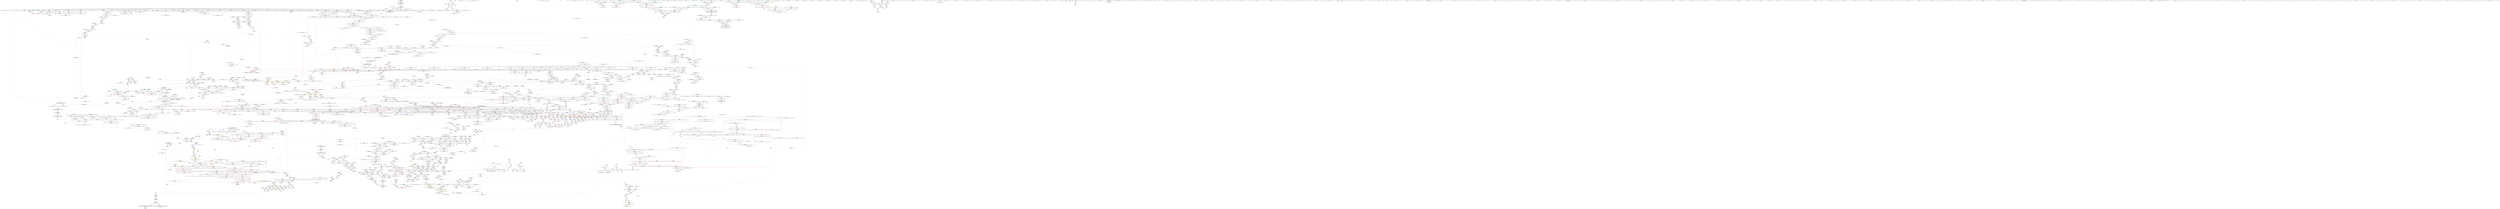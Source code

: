 digraph "SVFG" {
	label="SVFG";

	Node0x562dbd8acf90 [shape=record,color=grey,label="{NodeID: 0\nNullPtr|{|<s44>144}}"];
	Node0x562dbd8acf90 -> Node0x562dbe084790[style=solid];
	Node0x562dbd8acf90 -> Node0x562dbe084890[style=solid];
	Node0x562dbd8acf90 -> Node0x562dbe084960[style=solid];
	Node0x562dbd8acf90 -> Node0x562dbe084a30[style=solid];
	Node0x562dbd8acf90 -> Node0x562dbe084b00[style=solid];
	Node0x562dbd8acf90 -> Node0x562dbe084bd0[style=solid];
	Node0x562dbd8acf90 -> Node0x562dbe084ca0[style=solid];
	Node0x562dbd8acf90 -> Node0x562dbe084d70[style=solid];
	Node0x562dbd8acf90 -> Node0x562dbe084e40[style=solid];
	Node0x562dbd8acf90 -> Node0x562dbe084f10[style=solid];
	Node0x562dbd8acf90 -> Node0x562dbe084fe0[style=solid];
	Node0x562dbd8acf90 -> Node0x562dbe0850b0[style=solid];
	Node0x562dbd8acf90 -> Node0x562dbe085180[style=solid];
	Node0x562dbd8acf90 -> Node0x562dbe085250[style=solid];
	Node0x562dbd8acf90 -> Node0x562dbe085320[style=solid];
	Node0x562dbd8acf90 -> Node0x562dbe0853f0[style=solid];
	Node0x562dbd8acf90 -> Node0x562dbe0854c0[style=solid];
	Node0x562dbd8acf90 -> Node0x562dbe095c60[style=solid];
	Node0x562dbd8acf90 -> Node0x562dbe095cf0[style=solid];
	Node0x562dbd8acf90 -> Node0x562dbe095d80[style=solid];
	Node0x562dbd8acf90 -> Node0x562dbe095e50[style=solid];
	Node0x562dbd8acf90 -> Node0x562dbe095f20[style=solid];
	Node0x562dbd8acf90 -> Node0x562dbe095ff0[style=solid];
	Node0x562dbd8acf90 -> Node0x562dbe0960c0[style=solid];
	Node0x562dbd8acf90 -> Node0x562dbe096190[style=solid];
	Node0x562dbd8acf90 -> Node0x562dbe096260[style=solid];
	Node0x562dbd8acf90 -> Node0x562dbe096330[style=solid];
	Node0x562dbd8acf90 -> Node0x562dbe096400[style=solid];
	Node0x562dbd8acf90 -> Node0x562dbe0964d0[style=solid];
	Node0x562dbd8acf90 -> Node0x562dbe0965a0[style=solid];
	Node0x562dbd8acf90 -> Node0x562dbe096670[style=solid];
	Node0x562dbd8acf90 -> Node0x562dbe096740[style=solid];
	Node0x562dbd8acf90 -> Node0x562dbe096810[style=solid];
	Node0x562dbd8acf90 -> Node0x562dbe0968e0[style=solid];
	Node0x562dbd8acf90 -> Node0x562dbe0969b0[style=solid];
	Node0x562dbd8acf90 -> Node0x562dbe096a80[style=solid];
	Node0x562dbd8acf90 -> Node0x562dbe0d2680[style=solid];
	Node0x562dbd8acf90 -> Node0x562dbe0a9570[style=solid];
	Node0x562dbd8acf90 -> Node0x562dbe0a9640[style=solid];
	Node0x562dbd8acf90 -> Node0x562dbe0a9710[style=solid];
	Node0x562dbd8acf90 -> Node0x562dbe0ab110[style=solid];
	Node0x562dbd8acf90 -> Node0x562dbd5635e0[style=solid];
	Node0x562dbd8acf90 -> Node0x562dbe12adf0[style=solid];
	Node0x562dbd8acf90 -> Node0x562dbe12b3f0[style=solid];
	Node0x562dbd8acf90:s44 -> Node0x562dbe2dfaa0[style=solid,color=red];
	Node0x562dbe0a6240 [shape=record,color=blue,label="{NodeID: 1550\n273\<--9\nref.tmp73\<--\nmain\n|{|<s1>22}}"];
	Node0x562dbe0a6240 -> Node0x562dbe1aa020[style=dashed];
	Node0x562dbe0a6240:s1 -> Node0x562dbe0d9970[style=dashed,color=red];
	Node0x562dbe084790 [shape=record,color=black,label="{NodeID: 443\n2\<--3\ndummyVal\<--dummyVal\n}"];
	Node0x562dbe2d4d10 [shape=record,color=black,label="{NodeID: 4207\n2882 = PHI(2799, )\n1st arg _ZN9__gnu_cxx5__ops15_Iter_comp_iterISt7greaterISt4pairIxxEEEclINS_17__normal_iteratorIPS4_St6vectorIS4_SaIS4_EEEESD_EEbT_T0_ }"];
	Node0x562dbe2d4d10 -> Node0x562dbe0eb880[style=solid];
	Node0x562dbe093c20 [shape=record,color=purple,label="{NodeID: 886\n1366\<--1345\ncoerce.dive3\<--ref.tmp\n_ZNSt6vectorISt4pairIxxESaIS1_EE17_M_realloc_insertIJS1_EEEvN9__gnu_cxx17__normal_iteratorIPS1_S3_EEDpOT_\n}"];
	Node0x562dbe093c20 -> Node0x562dbe0aadd0[style=solid];
	Node0x562dbe0c9eb0 [shape=record,color=red,label="{NodeID: 1329\n2074\<--2073\n\<--_M_current\n_ZNSt13move_iteratorIPSt4pairIxxEEppEv\n}"];
	Node0x562dbe0c9eb0 -> Node0x562dbe0b6b90[style=solid];
	Node0x562dbe07cbf0 [shape=record,color=green,label="{NodeID: 222\n1349\<--1350\n__new_finish\<--__new_finish_field_insensitive\n_ZNSt6vectorISt4pairIxxESaIS1_EE17_M_realloc_insertIJS1_EEEvN9__gnu_cxx17__normal_iteratorIPS1_S3_EEDpOT_\n}"];
	Node0x562dbe07cbf0 -> Node0x562dbe0c5800[style=solid];
	Node0x562dbe07cbf0 -> Node0x562dbe0c58d0[style=solid];
	Node0x562dbe07cbf0 -> Node0x562dbe0c59a0[style=solid];
	Node0x562dbe07cbf0 -> Node0x562dbe0c5a70[style=solid];
	Node0x562dbe07cbf0 -> Node0x562dbe0c5b40[style=solid];
	Node0x562dbe07cbf0 -> Node0x562dbe0ab040[style=solid];
	Node0x562dbe07cbf0 -> Node0x562dbe0ab110[style=solid];
	Node0x562dbe07cbf0 -> Node0x562dbe0ab1e0[style=solid];
	Node0x562dbe07cbf0 -> Node0x562dbe0ab2b0[style=solid];
	Node0x562dbe07cbf0 -> Node0x562dbe0ab380[style=solid];
	Node0x562dbe21a120 [shape=record,color=yellow,style=double,label="{NodeID: 3986\n96V_2 = CSCHI(MR_96V_1)\npts\{1837 \}\nCS[]|{<s0>150}}"];
	Node0x562dbe21a120:s0 -> Node0x562dbe219e60[style=dashed,color=blue];
	Node0x562dbe1b2720 [shape=record,color=black,label="{NodeID: 2879\nMR_96V_3 = PHI(MR_96V_2, MR_96V_1, )\npts\{1837 \}\n|{<s0>50}}"];
	Node0x562dbe1b2720:s0 -> Node0x562dbe2189b0[style=dashed,color=blue];
	Node0x562dbe0e87c0 [shape=record,color=blue,label="{NodeID: 1772\n2396\<--2394\n__x.addr\<--__x\n_ZStltIxxEbRKSt4pairIT_T0_ES5_\n}"];
	Node0x562dbe0e87c0 -> Node0x562dbe0cc4e0[style=dashed];
	Node0x562dbe0e87c0 -> Node0x562dbe0cc5b0[style=dashed];
	Node0x562dbe0e87c0 -> Node0x562dbe0cc680[style=dashed];
	Node0x562dbe0a02a0 [shape=record,color=black,label="{NodeID: 665\n2558\<--2565\n_ZNK9__gnu_cxx17__normal_iteratorIPKSt4pairIxxESt6vectorIS2_SaIS2_EEEdeEv_ret\<--\n_ZNK9__gnu_cxx17__normal_iteratorIPKSt4pairIxxESt6vectorIS2_SaIS2_EEEdeEv\n|{<s0>200}}"];
	Node0x562dbe0a02a0:s0 -> Node0x562dbe2c3650[style=solid,color=blue];
	Node0x562dbe0beb20 [shape=record,color=red,label="{NodeID: 1108\n296\<--255\n\<--t\nmain\n}"];
	Node0x562dbe0beb20 -> Node0x562dbe129170[style=solid];
	Node0x562dbd8ad020 [shape=record,color=green,label="{NodeID: 1\n7\<--1\n__dso_handle\<--dummyObj\nGlob }"];
	Node0x562dbe0a6310 [shape=record,color=blue,label="{NodeID: 1551\n279\<--465\nd\<--\nmain\n}"];
	Node0x562dbe0a6310 -> Node0x562dbe0bfd00[style=dashed];
	Node0x562dbe0a6310 -> Node0x562dbe0bfdd0[style=dashed];
	Node0x562dbe0a6310 -> Node0x562dbe0bfea0[style=dashed];
	Node0x562dbe0a6310 -> Node0x562dbe0a6310[style=dashed];
	Node0x562dbe0a6310 -> Node0x562dbe1aa520[style=dashed];
	Node0x562dbe084890 [shape=record,color=black,label="{NodeID: 444\n480\<--3\n\<--dummyVal\nmain\n}"];
	Node0x562dbe2d4e20 [shape=record,color=black,label="{NodeID: 4208\n2883 = PHI(2801, )\n2nd arg _ZN9__gnu_cxx5__ops15_Iter_comp_iterISt7greaterISt4pairIxxEEEclINS_17__normal_iteratorIPS4_St6vectorIS4_SaIS4_EEEESD_EEbT_T0_ }"];
	Node0x562dbe2d4e20 -> Node0x562dbe0eb950[style=solid];
	Node0x562dbe093cf0 [shape=record,color=purple,label="{NodeID: 887\n1379\<--1378\n_M_impl\<--\n_ZNSt6vectorISt4pairIxxESaIS1_EE17_M_realloc_insertIJS1_EEEvN9__gnu_cxx17__normal_iteratorIPS1_S3_EEDpOT_\n}"];
	Node0x562dbe093cf0 -> Node0x562dbe09c5b0[style=solid];
	Node0x562dbe0c9f80 [shape=record,color=red,label="{NodeID: 1330\n2088\<--2082\n\<--__x.addr\n_ZSteqIPSt4pairIxxEEbRKSt13move_iteratorIT_ES7_\n|{<s0>169}}"];
	Node0x562dbe0c9f80:s0 -> Node0x562dbe2de340[style=solid,color=red];
	Node0x562dbe07ccc0 [shape=record,color=green,label="{NodeID: 223\n1351\<--1352\nexn.slot\<--exn.slot_field_insensitive\n_ZNSt6vectorISt4pairIxxESaIS1_EE17_M_realloc_insertIJS1_EEEvN9__gnu_cxx17__normal_iteratorIPS1_S3_EEDpOT_\n}"];
	Node0x562dbe07ccc0 -> Node0x562dbe0c5c10[style=solid];
	Node0x562dbe07ccc0 -> Node0x562dbe0c5ce0[style=solid];
	Node0x562dbe07ccc0 -> Node0x562dbe0ab450[style=solid];
	Node0x562dbe07ccc0 -> Node0x562dbe0ab5f0[style=solid];
	Node0x562dbe1b2c20 [shape=record,color=black,label="{NodeID: 2880\nMR_446V_4 = PHI(MR_446V_3, MR_446V_2, )\npts\{25730000 \}\n}"];
	Node0x562dbe0e8890 [shape=record,color=blue,label="{NodeID: 1773\n2398\<--2395\n__y.addr\<--__y\n_ZStltIxxEbRKSt4pairIT_T0_ES5_\n}"];
	Node0x562dbe0e8890 -> Node0x562dbe0cc750[style=dashed];
	Node0x562dbe0e8890 -> Node0x562dbe0cc820[style=dashed];
	Node0x562dbe0e8890 -> Node0x562dbe0cc8f0[style=dashed];
	Node0x562dbe0a0370 [shape=record,color=black,label="{NodeID: 666\n2601\<--2570\n\<--__first\n_ZSt8pop_heapIN9__gnu_cxx17__normal_iteratorIPSt4pairIxxESt6vectorIS3_SaIS3_EEEESt7greaterIS3_EEvT_SB_T0_\n}"];
	Node0x562dbe0a0370 -> Node0x562dbe0b9290[style=solid];
	Node0x562dbe0d9970 [shape=record,color=yellow,style=double,label="{NodeID: 3323\n82V_1 = ENCHI(MR_82V_0)\npts\{274 \}\nFun[_ZNSt4pairIxxEC2IRxiLb1EEEOT_OT0_]}"];
	Node0x562dbe0d9970 -> Node0x562dbe0c1490[style=dashed];
	Node0x562dbe0bebf0 [shape=record,color=red,label="{NodeID: 1109\n556\<--255\n\<--t\nmain\n}"];
	Node0x562dbe0746a0 [shape=record,color=green,label="{NodeID: 2\n9\<--1\n\<--dummyObj\nCan only get source location for instruction, argument, global var or function.}"];
	Node0x562dbe0a63e0 [shape=record,color=blue,label="{NodeID: 1552\n281\<--470\nloc\<--conv\nmain\n}"];
	Node0x562dbe0a63e0 -> Node0x562dbe0bff70[style=dashed];
	Node0x562dbe0a63e0 -> Node0x562dbe0c0040[style=dashed];
	Node0x562dbe0a63e0 -> Node0x562dbe0c0110[style=dashed];
	Node0x562dbe0a63e0 -> Node0x562dbe0a63e0[style=dashed];
	Node0x562dbe0a63e0 -> Node0x562dbe1aaa20[style=dashed];
	Node0x562dbe084960 [shape=record,color=black,label="{NodeID: 445\n481\<--3\n\<--dummyVal\nmain\n}"];
	Node0x562dbe084960 -> Node0x562dbe0a64b0[style=solid];
	Node0x562dbe2d4f30 [shape=record,color=black,label="{NodeID: 4209\n1936 = PHI(1928, )\n0th arg _ZNSt20__uninitialized_copyILb0EE13__uninit_copyISt13move_iteratorIPSt4pairIxxEES5_EET0_T_S8_S7_ }"];
	Node0x562dbe2d4f30 -> Node0x562dbe0e53c0[style=solid];
	Node0x562dbe0d6600 [shape=record,color=yellow,style=double,label="{NodeID: 3102\n678V_1 = ENCHI(MR_678V_0)\npts\{1837 21920000 21920001 \}\nFun[_ZStgtIxxEbRKSt4pairIT_T0_ES5_]|{<s0>191|<s1>191|<s2>191}}"];
	Node0x562dbe0d6600:s0 -> Node0x562dbe0d7770[style=dashed,color=red];
	Node0x562dbe0d6600:s1 -> Node0x562dbe0d7a40[style=dashed,color=red];
	Node0x562dbe0d6600:s2 -> Node0x562dbe0d7b20[style=dashed,color=red];
	Node0x562dbe093dc0 [shape=record,color=purple,label="{NodeID: 888\n1389\<--1388\n_M_impl7\<--\n_ZNSt6vectorISt4pairIxxESaIS1_EE17_M_realloc_insertIJS1_EEEvN9__gnu_cxx17__normal_iteratorIPS1_S3_EEDpOT_\n}"];
	Node0x562dbe0ca050 [shape=record,color=red,label="{NodeID: 1331\n2092\<--2084\n\<--__y.addr\n_ZSteqIPSt4pairIxxEEbRKSt13move_iteratorIT_ES7_\n|{<s0>170}}"];
	Node0x562dbe0ca050:s0 -> Node0x562dbe2de340[style=solid,color=red];
	Node0x562dbe07cd90 [shape=record,color=green,label="{NodeID: 224\n1353\<--1354\nehselector.slot\<--ehselector.slot_field_insensitive\n_ZNSt6vectorISt4pairIxxESaIS1_EE17_M_realloc_insertIJS1_EEEvN9__gnu_cxx17__normal_iteratorIPS1_S3_EEDpOT_\n}"];
	Node0x562dbe07cd90 -> Node0x562dbe0c5db0[style=solid];
	Node0x562dbe07cd90 -> Node0x562dbe0ab520[style=solid];
	Node0x562dbe07cd90 -> Node0x562dbe0ab6c0[style=solid];
	Node0x562dbe1b3120 [shape=record,color=black,label="{NodeID: 2881\nMR_450V_3 = PHI(MR_450V_2, MR_450V_1, )\npts\{25810000 \}\n}"];
	Node0x562dbe0e8960 [shape=record,color=blue,label="{NodeID: 1774\n2432\<--2431\n__t.addr\<--__t\n_ZSt7forwardIxEOT_RNSt16remove_referenceIS0_E4typeE\n}"];
	Node0x562dbe0e8960 -> Node0x562dbe0ccea0[style=dashed];
	Node0x562dbe0a0440 [shape=record,color=black,label="{NodeID: 667\n2604\<--2572\n\<--__last\n_ZSt8pop_heapIN9__gnu_cxx17__normal_iteratorIPSt4pairIxxESt6vectorIS3_SaIS3_EEEESt7greaterIS3_EEvT_SB_T0_\n}"];
	Node0x562dbe0a0440 -> Node0x562dbe0b9430[style=solid];
	Node0x562dbe0becc0 [shape=record,color=red,label="{NodeID: 1110\n575\<--255\n\<--t\nmain\n}"];
	Node0x562dbe0becc0 -> Node0x562dbe128870[style=solid];
	Node0x562dbe074730 [shape=record,color=green,label="{NodeID: 3\n12\<--1\n\<--dummyObj\nCan only get source location for instruction, argument, global var or function.|{<s0>90|<s1>224}}"];
	Node0x562dbe074730:s0 -> Node0x562dbe2d7d00[style=solid,color=red];
	Node0x562dbe074730:s1 -> Node0x562dbe2c83a0[style=solid,color=red];
	Node0x562dbe0a64b0 [shape=record,color=blue,label="{NodeID: 1553\n275\<--481\nexn.slot\<--\nmain\n}"];
	Node0x562dbe0a64b0 -> Node0x562dbe0bfb60[style=dashed];
	Node0x562dbe084a30 [shape=record,color=black,label="{NodeID: 446\n483\<--3\n\<--dummyVal\nmain\n}"];
	Node0x562dbe084a30 -> Node0x562dbe0a6580[style=solid];
	Node0x562dbe2d5040 [shape=record,color=black,label="{NodeID: 4210\n1937 = PHI(1930, )\n1st arg _ZNSt20__uninitialized_copyILb0EE13__uninit_copyISt13move_iteratorIPSt4pairIxxEES5_EET0_T_S8_S7_ }"];
	Node0x562dbe2d5040 -> Node0x562dbe0e5490[style=solid];
	Node0x562dbe093e90 [shape=record,color=purple,label="{NodeID: 889\n1390\<--1388\n_M_start\<--\n_ZNSt6vectorISt4pairIxxESaIS1_EE17_M_realloc_insertIJS1_EEEvN9__gnu_cxx17__normal_iteratorIPS1_S3_EEDpOT_\n}"];
	Node0x562dbe093e90 -> Node0x562dbe0c5e80[style=solid];
	Node0x562dbe0ca120 [shape=record,color=red,label="{NodeID: 1332\n2101\<--2098\nthis1\<--this.addr\n_ZNKSt13move_iteratorIPSt4pairIxxEE4baseEv\n}"];
	Node0x562dbe0ca120 -> Node0x562dbe0b6c60[style=solid];
	Node0x562dbe07ce60 [shape=record,color=green,label="{NodeID: 225\n1362\<--1363\n_ZNKSt6vectorISt4pairIxxESaIS1_EE12_M_check_lenEmPKc\<--_ZNKSt6vectorISt4pairIxxESaIS1_EE12_M_check_lenEmPKc_field_insensitive\n}"];
	Node0x562dbe1b3620 [shape=record,color=black,label="{NodeID: 2882\nMR_452V_3 = PHI(MR_452V_2, MR_452V_1, )\npts\{25830000 \}\n}"];
	Node0x562dbe0e8a30 [shape=record,color=blue,label="{NodeID: 1775\n2439\<--2438\nthis.addr\<--this\n_ZNKSt6vectorISt4pairIxxESaIS1_EE5emptyEv\n}"];
	Node0x562dbe0e8a30 -> Node0x562dbe0ccf70[style=dashed];
	Node0x562dbe0a0510 [shape=record,color=black,label="{NodeID: 668\n2607\<--2572\n\<--__last\n_ZSt8pop_heapIN9__gnu_cxx17__normal_iteratorIPSt4pairIxxESt6vectorIS3_SaIS3_EEEESt7greaterIS3_EEvT_SB_T0_\n}"];
	Node0x562dbe0a0510 -> Node0x562dbe0b95d0[style=solid];
	Node0x562dbe0bed90 [shape=record,color=red,label="{NodeID: 1111\n318\<--257\n\<--i\nmain\n}"];
	Node0x562dbe0bed90 -> Node0x562dbe129bf0[style=solid];
	Node0x562dbe074df0 [shape=record,color=green,label="{NodeID: 4\n27\<--1\n_ZSt3cin\<--dummyObj\nGlob }"];
	Node0x562dbe0a6580 [shape=record,color=blue,label="{NodeID: 1554\n277\<--483\nehselector.slot\<--\nmain\n}"];
	Node0x562dbe0a6580 -> Node0x562dbe0bfc30[style=dashed];
	Node0x562dbe084b00 [shape=record,color=black,label="{NodeID: 447\n583\<--3\nlpad.val\<--dummyVal\nmain\n}"];
	Node0x562dbe2d5150 [shape=record,color=black,label="{NodeID: 4211\n1938 = PHI(1926, )\n2nd arg _ZNSt20__uninitialized_copyILb0EE13__uninit_copyISt13move_iteratorIPSt4pairIxxEES5_EET0_T_S8_S7_ }"];
	Node0x562dbe2d5150 -> Node0x562dbe0e5560[style=solid];
	Node0x562dbe093f60 [shape=record,color=purple,label="{NodeID: 890\n1404\<--1403\nincdec.ptr\<--\n_ZNSt6vectorISt4pairIxxESaIS1_EE17_M_realloc_insertIJS1_EEEvN9__gnu_cxx17__normal_iteratorIPS1_S3_EEDpOT_\n}"];
	Node0x562dbe093f60 -> Node0x562dbe0ab2b0[style=solid];
	Node0x562dbe0ca1f0 [shape=record,color=red,label="{NodeID: 1333\n2103\<--2102\n\<--_M_current\n_ZNKSt13move_iteratorIPSt4pairIxxEE4baseEv\n}"];
	Node0x562dbe0ca1f0 -> Node0x562dbe09f260[style=solid];
	Node0x562dbe07cf60 [shape=record,color=green,label="{NodeID: 226\n1373\<--1374\n_ZNSt12_Vector_baseISt4pairIxxESaIS1_EE11_M_allocateEm\<--_ZNSt12_Vector_baseISt4pairIxxESaIS1_EE11_M_allocateEm_field_insensitive\n}"];
	Node0x562dbe21a6a0 [shape=record,color=yellow,style=double,label="{NodeID: 3990\n96V_4 = CSCHI(MR_96V_2)\npts\{1837 \}\nCS[]|{<s0>90|<s1>245}}"];
	Node0x562dbe21a6a0:s0 -> Node0x562dbe2190c0[style=dashed,color=blue];
	Node0x562dbe21a6a0:s1 -> Node0x562dbe21b300[style=dashed,color=blue];
	Node0x562dbe1b3b20 [shape=record,color=black,label="{NodeID: 2883\nMR_454V_3 = PHI(MR_454V_2, MR_454V_1, )\npts\{25850000 \}\n}"];
	Node0x562dbe0e8b00 [shape=record,color=blue,label="{NodeID: 1776\n2450\<--2447\ncoerce.dive\<--call\n_ZNKSt6vectorISt4pairIxxESaIS1_EE5emptyEv\n|{<s0>194}}"];
	Node0x562dbe0e8b00:s0 -> Node0x562dbe0dcd10[style=dashed,color=red];
	Node0x562dbe0a05e0 [shape=record,color=black,label="{NodeID: 669\n2600\<--2580\n\<--agg.tmp4\n_ZSt8pop_heapIN9__gnu_cxx17__normal_iteratorIPSt4pairIxxESt6vectorIS3_SaIS3_EEEESt7greaterIS3_EEvT_SB_T0_\n}"];
	Node0x562dbe0a05e0 -> Node0x562dbe0b91c0[style=solid];
	Node0x562dbe0bee60 [shape=record,color=red,label="{NodeID: 1112\n322\<--257\n\<--i\nmain\n}"];
	Node0x562dbe0bee60 -> Node0x562dbe097d60[style=solid];
	Node0x562dbe074e80 [shape=record,color=green,label="{NodeID: 5\n28\<--1\n.str\<--dummyObj\nGlob }"];
	Node0x562dbe0a6650 [shape=record,color=blue,label="{NodeID: 1555\n283\<--9\nj91\<--\nmain\n}"];
	Node0x562dbe0a6650 -> Node0x562dbe1b7220[style=dashed];
	Node0x562dbe084bd0 [shape=record,color=black,label="{NodeID: 448\n584\<--3\nlpad.val129\<--dummyVal\nmain\n}"];
	Node0x562dbe2d5260 [shape=record,color=black,label="{NodeID: 4212\n1048 = PHI(999, )\n0th arg _ZNSaISt4pairIxxEED2Ev }"];
	Node0x562dbe2d5260 -> Node0x562dbe0a9160[style=solid];
	Node0x562dbe094030 [shape=record,color=purple,label="{NodeID: 891\n1409\<--1408\n_M_impl13\<--\n_ZNSt6vectorISt4pairIxxESaIS1_EE17_M_realloc_insertIJS1_EEEvN9__gnu_cxx17__normal_iteratorIPS1_S3_EEDpOT_\n}"];
	Node0x562dbe0ca2c0 [shape=record,color=red,label="{NodeID: 1334\n2114\<--2108\nthis1\<--this.addr\n_ZNSt13move_iteratorIPSt4pairIxxEEC2ES2_\n}"];
	Node0x562dbe0ca2c0 -> Node0x562dbe0b6d30[style=solid];
	Node0x562dbe07d060 [shape=record,color=green,label="{NodeID: 227\n1393\<--1394\n_ZNK9__gnu_cxx17__normal_iteratorIPSt4pairIxxESt6vectorIS2_SaIS2_EEE4baseEv\<--_ZNK9__gnu_cxx17__normal_iteratorIPSt4pairIxxESt6vectorIS2_SaIS2_EEE4baseEv_field_insensitive\n}"];
	Node0x562dbe21a800 [shape=record,color=yellow,style=double,label="{NodeID: 3991\n686V_2 = CSCHI(MR_686V_1)\npts\{23140000 \}\nCS[]}"];
	Node0x562dbe21a800 -> Node0x562dbe0cbbf0[style=dashed];
	Node0x562dbe0e8bd0 [shape=record,color=blue,label="{NodeID: 1777\n2455\<--2452\ncoerce.dive4\<--call3\n_ZNKSt6vectorISt4pairIxxESaIS1_EE5emptyEv\n|{<s0>194}}"];
	Node0x562dbe0e8bd0:s0 -> Node0x562dbe0dcd10[style=dashed,color=red];
	Node0x562dbe0a06b0 [shape=record,color=black,label="{NodeID: 670\n2603\<--2582\n\<--agg.tmp5\n_ZSt8pop_heapIN9__gnu_cxx17__normal_iteratorIPSt4pairIxxESt6vectorIS3_SaIS3_EEEESt7greaterIS3_EEvT_SB_T0_\n}"];
	Node0x562dbe0a06b0 -> Node0x562dbe0b9360[style=solid];
	Node0x562dbe0d9cf0 [shape=record,color=yellow,style=double,label="{NodeID: 3327\n108V_1 = ENCHI(MR_108V_0)\npts\{260000 \}\nFun[_ZNSt4pairIxxEC2IRxiLb1EEEOT_OT0_]}"];
	Node0x562dbe0d9cf0 -> Node0x562dbe0c13c0[style=dashed];
	Node0x562dbe0bef30 [shape=record,color=red,label="{NodeID: 1113\n328\<--257\n\<--i\nmain\n}"];
	Node0x562dbe0bef30 -> Node0x562dbe097e30[style=solid];
	Node0x562dbe074f10 [shape=record,color=green,label="{NodeID: 6\n30\<--1\n.str.1\<--dummyObj\nGlob }"];
	Node0x562dbe0a6720 [shape=record,color=blue,label="{NodeID: 1556\n285\<--524\nnd\<--add\nmain\n}"];
	Node0x562dbe0a6720 -> Node0x562dbe0c06c0[style=dashed];
	Node0x562dbe0a6720 -> Node0x562dbe0c0790[style=dashed];
	Node0x562dbe0a6720 -> Node0x562dbe0a6720[style=dashed];
	Node0x562dbe0a6720 -> Node0x562dbe18e410[style=dashed];
	Node0x562dbe084ca0 [shape=record,color=black,label="{NodeID: 449\n847\<--3\n\<--dummyVal\n_ZNSt6vectorISt4pairIxxESaIS1_EED2Ev\n}"];
	Node0x562dbe2d5370 [shape=record,color=black,label="{NodeID: 4213\n707 = PHI(267, )\n0th arg _ZNSt14priority_queueISt4pairIxxESt6vectorIS1_SaIS1_EESt7greaterIS1_EE3popEv }"];
	Node0x562dbe2d5370 -> Node0x562dbe0a7420[style=solid];
	Node0x562dbe094100 [shape=record,color=purple,label="{NodeID: 892\n1410\<--1408\n_M_finish\<--\n_ZNSt6vectorISt4pairIxxESaIS1_EE17_M_realloc_insertIJS1_EEEvN9__gnu_cxx17__normal_iteratorIPS1_S3_EEDpOT_\n}"];
	Node0x562dbe094100 -> Node0x562dbe0c60f0[style=solid];
	Node0x562dbe0ca390 [shape=record,color=red,label="{NodeID: 1335\n2116\<--2110\n\<--__i.addr\n_ZNSt13move_iteratorIPSt4pairIxxEEC2ES2_\n}"];
	Node0x562dbe0ca390 -> Node0x562dbe0e6740[style=solid];
	Node0x562dbe085610 [shape=record,color=green,label="{NodeID: 228\n1400\<--1401\n_ZSt34__uninitialized_move_if_noexcept_aIPSt4pairIxxES2_SaIS1_EET0_T_S5_S4_RT1_\<--_ZSt34__uninitialized_move_if_noexcept_aIPSt4pairIxxES2_SaIS1_EET0_T_S5_S4_RT1__field_insensitive\n}"];
	Node0x562dbe21a960 [shape=record,color=yellow,style=double,label="{NodeID: 3992\n736V_2 = CSCHI(MR_736V_1)\npts\{24830000 \}\nCS[]}"];
	Node0x562dbe21a960 -> Node0x562dbe0cd520[style=dashed];
	Node0x562dbe0e8ca0 [shape=record,color=blue,label="{NodeID: 1778\n2464\<--2462\n__lhs.addr\<--__lhs\n_ZN9__gnu_cxxeqIPKSt4pairIxxESt6vectorIS2_SaIS2_EEEEbRKNS_17__normal_iteratorIT_T0_EESD_\n}"];
	Node0x562dbe0e8ca0 -> Node0x562dbe0cd040[style=dashed];
	Node0x562dbe0a0780 [shape=record,color=black,label="{NodeID: 671\n2606\<--2584\n\<--agg.tmp6\n_ZSt8pop_heapIN9__gnu_cxx17__normal_iteratorIPSt4pairIxxESt6vectorIS3_SaIS3_EEEESt7greaterIS3_EEvT_SB_T0_\n}"];
	Node0x562dbe0a0780 -> Node0x562dbe0b9500[style=solid];
	Node0x562dbe0bf000 [shape=record,color=red,label="{NodeID: 1114\n334\<--257\n\<--i\nmain\n}"];
	Node0x562dbe0bf000 -> Node0x562dbe097f00[style=solid];
	Node0x562dbe074fa0 [shape=record,color=green,label="{NodeID: 7\n32\<--1\n__PRETTY_FUNCTION__.main\<--dummyObj\nGlob }"];
	Node0x562dbe0a67f0 [shape=record,color=blue,label="{NodeID: 1557\n536\<--533\narrayidx104\<--\nmain\n|{|<s1>30}}"];
	Node0x562dbe0a67f0 -> Node0x562dbe1a2d20[style=dashed];
	Node0x562dbe0a67f0:s1 -> Node0x562dbe19d100[style=dashed,color=red];
	Node0x562dbe084d70 [shape=record,color=black,label="{NodeID: 450\n848\<--3\n\<--dummyVal\n_ZNSt6vectorISt4pairIxxESaIS1_EED2Ev\n}"];
	Node0x562dbe084d70 -> Node0x562dbe0a7eb0[style=solid];
	Node0x562dbe2d5480 [shape=record,color=black,label="{NodeID: 4214\n2359 = PHI(2303, 2896, )\n0th arg _ZNKSt7greaterISt4pairIxxEEclERKS1_S4_ }"];
	Node0x562dbe2d5480 -> Node0x562dbe0e83b0[style=solid];
	Node0x562dbe0941d0 [shape=record,color=purple,label="{NodeID: 893\n1430\<--1429\n_M_impl17\<--\n_ZNSt6vectorISt4pairIxxESaIS1_EE17_M_realloc_insertIJS1_EEEvN9__gnu_cxx17__normal_iteratorIPS1_S3_EEDpOT_\n}"];
	Node0x562dbe0941d0 -> Node0x562dbe09c680[style=solid];
	Node0x562dbe0ca460 [shape=record,color=red,label="{NodeID: 1336\n2128\<--2122\nthis1\<--this.addr\n_ZN9__gnu_cxx13new_allocatorISt4pairIxxEE7destroyIS2_EEvPT_\n}"];
	Node0x562dbe0856d0 [shape=record,color=green,label="{NodeID: 229\n1436\<--1437\n_ZNSt16allocator_traitsISaISt4pairIxxEEE7destroyIS1_EEvRS2_PT_\<--_ZNSt16allocator_traitsISaISt4pairIxxEEE7destroyIS1_EEvRS2_PT__field_insensitive\n}"];
	Node0x562dbe21aac0 [shape=record,color=yellow,style=double,label="{NodeID: 3993\n743V_2 = CSCHI(MR_743V_1)\npts\{25040000 \}\nCS[]}"];
	Node0x562dbe21aac0 -> Node0x562dbe0cd790[style=dashed];
	Node0x562dbe0e8d70 [shape=record,color=blue,label="{NodeID: 1779\n2466\<--2463\n__rhs.addr\<--__rhs\n_ZN9__gnu_cxxeqIPKSt4pairIxxESt6vectorIS2_SaIS2_EEEEbRKNS_17__normal_iteratorIT_T0_EESD_\n}"];
	Node0x562dbe0e8d70 -> Node0x562dbe0cd110[style=dashed];
	Node0x562dbe0a0850 [shape=record,color=black,label="{NodeID: 672\n2626\<--2625\n\<--this1\n_ZNSt6vectorISt4pairIxxESaIS1_EE8pop_backEv\n}"];
	Node0x562dbe0a0850 -> Node0x562dbe0b96a0[style=solid];
	Node0x562dbe0a0850 -> Node0x562dbe0b9770[style=solid];
	Node0x562dbe0bf0d0 [shape=record,color=red,label="{NodeID: 1115\n340\<--257\n\<--i\nmain\n}"];
	Node0x562dbe0bf0d0 -> Node0x562dbe097fd0[style=solid];
	Node0x562dbe075030 [shape=record,color=green,label="{NodeID: 8\n34\<--1\n_ZSt4cout\<--dummyObj\nGlob }"];
	Node0x562dbe0a68c0 [shape=record,color=blue,label="{NodeID: 1558\n283\<--548\nj91\<--inc112\nmain\n}"];
	Node0x562dbe0a68c0 -> Node0x562dbe1b7220[style=dashed];
	Node0x562dbe084e40 [shape=record,color=black,label="{NodeID: 451\n850\<--3\n\<--dummyVal\n_ZNSt6vectorISt4pairIxxESaIS1_EED2Ev\n}"];
	Node0x562dbe084e40 -> Node0x562dbe0a7f80[style=solid];
	Node0x562dbe2d5630 [shape=record,color=black,label="{NodeID: 4215\n2360 = PHI(2304, 2897, )\n1st arg _ZNKSt7greaterISt4pairIxxEEclERKS1_S4_ }"];
	Node0x562dbe2d5630 -> Node0x562dbe0e8480[style=solid];
	Node0x562dbe0942a0 [shape=record,color=purple,label="{NodeID: 894\n1462\<--1461\n_M_impl25\<--\n_ZNSt6vectorISt4pairIxxESaIS1_EE17_M_realloc_insertIJS1_EEEvN9__gnu_cxx17__normal_iteratorIPS1_S3_EEDpOT_\n}"];
	Node0x562dbe0ca530 [shape=record,color=red,label="{NodeID: 1337\n2129\<--2124\n\<--__p.addr\n_ZN9__gnu_cxx13new_allocatorISt4pairIxxEE7destroyIS2_EEvPT_\n}"];
	Node0x562dbe0857d0 [shape=record,color=green,label="{NodeID: 230\n1445\<--1446\n__cxa_end_catch\<--__cxa_end_catch_field_insensitive\n}"];
	Node0x562dbe0e8e40 [shape=record,color=blue,label="{NodeID: 1780\n2484\<--2481\nthis.addr\<--this\n_ZNKSt6vectorISt4pairIxxESaIS1_EE5beginEv\n}"];
	Node0x562dbe0e8e40 -> Node0x562dbe0cd380[style=dashed];
	Node0x562dbe0a0920 [shape=record,color=black,label="{NodeID: 673\n2632\<--2625\n\<--this1\n_ZNSt6vectorISt4pairIxxESaIS1_EE8pop_backEv\n}"];
	Node0x562dbe0a0920 -> Node0x562dbe0b9910[style=solid];
	Node0x562dbe0bf1a0 [shape=record,color=red,label="{NodeID: 1116\n347\<--257\n\<--i\nmain\n}"];
	Node0x562dbe0bf1a0 -> Node0x562dbe1256f0[style=solid];
	Node0x562dbe0750f0 [shape=record,color=green,label="{NodeID: 9\n35\<--1\n.str.2\<--dummyObj\nGlob }"];
	Node0x562dbe0a6990 [shape=record,color=blue,label="{NodeID: 1559\n255\<--576\nt\<--inc127\nmain\n}"];
	Node0x562dbe0a6990 -> Node0x562dbe1a8720[style=dashed];
	Node0x562dbe084f10 [shape=record,color=black,label="{NodeID: 452\n919\<--3\n\<--dummyVal\n_ZNSt12_Vector_baseISt4pairIxxESaIS1_EED2Ev\n}"];
	Node0x562dbe2d57b0 [shape=record,color=black,label="{NodeID: 4216\n2361 = PHI(2305, 2898, )\n2nd arg _ZNKSt7greaterISt4pairIxxEEclERKS1_S4_ }"];
	Node0x562dbe2d57b0 -> Node0x562dbe0e8550[style=solid];
	Node0x562dbe094370 [shape=record,color=purple,label="{NodeID: 895\n1463\<--1461\n_M_start26\<--\n_ZNSt6vectorISt4pairIxxESaIS1_EE17_M_realloc_insertIJS1_EEEvN9__gnu_cxx17__normal_iteratorIPS1_S3_EEDpOT_\n}"];
	Node0x562dbe094370 -> Node0x562dbe0c61c0[style=solid];
	Node0x562dbe0ca600 [shape=record,color=red,label="{NodeID: 1338\n2136\<--2133\n\<--__t.addr\n_ZSt4moveIRSt7greaterISt4pairIxxEEEONSt16remove_referenceIT_E4typeEOS6_\n}"];
	Node0x562dbe0ca600 -> Node0x562dbe09f330[style=solid];
	Node0x562dbe0858d0 [shape=record,color=green,label="{NodeID: 231\n1458\<--1459\n__cxa_rethrow\<--__cxa_rethrow_field_insensitive\n}"];
	Node0x562dbe0e8f10 [shape=record,color=blue,label="{NodeID: 1781\n2486\<--2493\nref.tmp\<--\n_ZNKSt6vectorISt4pairIxxESaIS1_EE5beginEv\n|{<s0>197}}"];
	Node0x562dbe0e8f10:s0 -> Node0x562dbe0dd7a0[style=dashed,color=red];
	Node0x562dbe0a09f0 [shape=record,color=black,label="{NodeID: 674\n2635\<--2625\n\<--this1\n_ZNSt6vectorISt4pairIxxESaIS1_EE8pop_backEv\n}"];
	Node0x562dbe0a09f0 -> Node0x562dbe0b99e0[style=solid];
	Node0x562dbe0a09f0 -> Node0x562dbe0b9ab0[style=solid];
	Node0x562dbe0bf270 [shape=record,color=red,label="{NodeID: 1117\n384\<--259\n\<--i41\nmain\n}"];
	Node0x562dbe0bf270 -> Node0x562dbe129770[style=solid];
	Node0x562dbe0751f0 [shape=record,color=green,label="{NodeID: 10\n37\<--1\n.str.3\<--dummyObj\nGlob }"];
	Node0x562dbe0a6a60 [shape=record,color=blue,label="{NodeID: 1560\n594\<--593\nthis.addr\<--this\n_ZNSt14priority_queueISt4pairIxxESt6vectorIS1_SaIS1_EESt7greaterIS1_EEC2IS4_vEEv\n}"];
	Node0x562dbe0a6a60 -> Node0x562dbe0c0d40[style=dashed];
	Node0x562dbe084fe0 [shape=record,color=black,label="{NodeID: 453\n920\<--3\n\<--dummyVal\n_ZNSt12_Vector_baseISt4pairIxxESaIS1_EED2Ev\n}"];
	Node0x562dbe084fe0 -> Node0x562dbe0a8460[style=solid];
	Node0x562dbe2d5930 [shape=record,color=black,label="{NodeID: 4217\n958 = PHI(951, )\n0th arg _ZNSt12_Destroy_auxILb1EE9__destroyIPSt4pairIxxEEEvT_S5_ }"];
	Node0x562dbe2d5930 -> Node0x562dbe0a87a0[style=solid];
	Node0x562dbe094440 [shape=record,color=purple,label="{NodeID: 896\n1466\<--1465\n_M_impl27\<--\n_ZNSt6vectorISt4pairIxxESaIS1_EE17_M_realloc_insertIJS1_EEEvN9__gnu_cxx17__normal_iteratorIPS1_S3_EEDpOT_\n}"];
	Node0x562dbe0ca6d0 [shape=record,color=red,label="{NodeID: 1339\n2145\<--2142\nthis1\<--this.addr\n_ZN9__gnu_cxx5__ops14_Iter_comp_valISt7greaterISt4pairIxxEEEC2ES5_\n}"];
	Node0x562dbe0ca6d0 -> Node0x562dbe0b6e00[style=solid];
	Node0x562dbe0859d0 [shape=record,color=green,label="{NodeID: 232\n1523\<--1524\nthis.addr\<--this.addr_field_insensitive\n_ZN9__gnu_cxx13new_allocatorISt4pairIxxEE9constructIS2_JS2_EEEvPT_DpOT0_\n}"];
	Node0x562dbe0859d0 -> Node0x562dbe0c65d0[style=solid];
	Node0x562dbe0859d0 -> Node0x562dbe0aba00[style=solid];
	Node0x562dbe21aee0 [shape=record,color=yellow,style=double,label="{NodeID: 3996\n96V_2 = CSCHI(MR_96V_1)\npts\{1837 \}\nCS[]|{|<s2>224}}"];
	Node0x562dbe21aee0 -> Node0x562dbe0d1ca0[style=dashed];
	Node0x562dbe21aee0 -> Node0x562dbe0d1d70[style=dashed];
	Node0x562dbe21aee0:s2 -> Node0x562dbe199020[style=dashed,color=red];
	Node0x562dbe1b5920 [shape=record,color=black,label="{NodeID: 2889\nMR_96V_5 = PHI(MR_96V_4, MR_96V_2, MR_96V_2, )\npts\{1837 \}\n|{|<s2>245}}"];
	Node0x562dbe1b5920 -> Node0x562dbe0d1fe0[style=dashed];
	Node0x562dbe1b5920 -> Node0x562dbe0d20b0[style=dashed];
	Node0x562dbe1b5920:s2 -> Node0x562dbe18f140[style=dashed,color=red];
	Node0x562dbe0e8fe0 [shape=record,color=blue,label="{NodeID: 1782\n2505\<--2502\nthis.addr\<--this\n_ZNKSt6vectorISt4pairIxxESaIS1_EE3endEv\n}"];
	Node0x562dbe0e8fe0 -> Node0x562dbe0cd5f0[style=dashed];
	Node0x562dbe0a0ac0 [shape=record,color=black,label="{NodeID: 675\n2634\<--2633\n\<--_M_impl2\n_ZNSt6vectorISt4pairIxxESaIS1_EE8pop_backEv\n|{<s0>209}}"];
	Node0x562dbe0a0ac0:s0 -> Node0x562dbe2dbc80[style=solid,color=red];
	Node0x562dbe0bf340 [shape=record,color=red,label="{NodeID: 1118\n394\<--259\n\<--i41\nmain\n}"];
	Node0x562dbe0bf340 -> Node0x562dbe0983e0[style=solid];
	Node0x562dbe0752f0 [shape=record,color=green,label="{NodeID: 11\n39\<--1\n.str.4\<--dummyObj\nGlob }"];
	Node0x562dbe0a6b30 [shape=record,color=blue,label="{NodeID: 1561\n607\<--605\nthis.addr\<--this\n_ZNSt14priority_queueISt4pairIxxESt6vectorIS1_SaIS1_EESt7greaterIS1_EE4pushEOS1_\n}"];
	Node0x562dbe0a6b30 -> Node0x562dbe0c0e10[style=dashed];
	Node0x562dbe0850b0 [shape=record,color=black,label="{NodeID: 454\n922\<--3\n\<--dummyVal\n_ZNSt12_Vector_baseISt4pairIxxESaIS1_EED2Ev\n}"];
	Node0x562dbe0850b0 -> Node0x562dbe0a8530[style=solid];
	Node0x562dbe2d5a40 [shape=record,color=black,label="{NodeID: 4218\n959 = PHI(952, )\n1st arg _ZNSt12_Destroy_auxILb1EE9__destroyIPSt4pairIxxEEEvT_S5_ }"];
	Node0x562dbe2d5a40 -> Node0x562dbe0a8870[style=solid];
	Node0x562dbe094510 [shape=record,color=purple,label="{NodeID: 897\n1467\<--1465\n_M_finish28\<--\n_ZNSt6vectorISt4pairIxxESaIS1_EE17_M_realloc_insertIJS1_EEEvN9__gnu_cxx17__normal_iteratorIPS1_S3_EEDpOT_\n}"];
	Node0x562dbe094510 -> Node0x562dbe0c6290[style=solid];
	Node0x562dbe0ca7a0 [shape=record,color=red,label="{NodeID: 1340\n2162\<--2154\nthis1\<--this.addr\n_ZNK9__gnu_cxx17__normal_iteratorIPSt4pairIxxESt6vectorIS2_SaIS2_EEEmiEl\n}"];
	Node0x562dbe0ca7a0 -> Node0x562dbe0b6fa0[style=solid];
	Node0x562dbe085aa0 [shape=record,color=green,label="{NodeID: 233\n1525\<--1526\n__p.addr\<--__p.addr_field_insensitive\n_ZN9__gnu_cxx13new_allocatorISt4pairIxxEE9constructIS2_JS2_EEEvPT_DpOT0_\n}"];
	Node0x562dbe085aa0 -> Node0x562dbe0c66a0[style=solid];
	Node0x562dbe085aa0 -> Node0x562dbe0abad0[style=solid];
	Node0x562dbe1b5e20 [shape=record,color=black,label="{NodeID: 2890\nMR_491V_6 = PHI(MR_491V_5, MR_491V_3, MR_491V_3, )\npts\{2740 \}\n}"];
	Node0x562dbe1b5e20 -> Node0x562dbe0cebe0[style=dashed];
	Node0x562dbe0e90b0 [shape=record,color=blue,label="{NodeID: 1783\n2507\<--2514\nref.tmp\<--\n_ZNKSt6vectorISt4pairIxxESaIS1_EE3endEv\n|{<s0>198}}"];
	Node0x562dbe0e90b0:s0 -> Node0x562dbe0dd7a0[style=dashed,color=red];
	Node0x562dbe0a0b90 [shape=record,color=black,label="{NodeID: 676\n2656\<--2661\n_ZN9__gnu_cxx17__normal_iteratorIPSt4pairIxxESt6vectorIS2_SaIS2_EEEmmEv_ret\<--this1\n_ZN9__gnu_cxx17__normal_iteratorIPSt4pairIxxESt6vectorIS2_SaIS2_EEEmmEv\n|{<s0>204}}"];
	Node0x562dbe0a0b90:s0 -> Node0x562dbe2c39e0[style=solid,color=blue];
	Node0x562dbe0bf410 [shape=record,color=red,label="{NodeID: 1119\n408\<--259\n\<--i41\nmain\n}"];
	Node0x562dbe0bf410 -> Node0x562dbe098720[style=solid];
	Node0x562dbe0753f0 [shape=record,color=green,label="{NodeID: 12\n42\<--1\n\<--dummyObj\nCan only get source location for instruction, argument, global var or function.}"];
	Node0x562dbe0a6c00 [shape=record,color=blue,label="{NodeID: 1562\n609\<--606\n__x.addr\<--__x\n_ZNSt14priority_queueISt4pairIxxESt6vectorIS1_SaIS1_EESt7greaterIS1_EE4pushEOS1_\n}"];
	Node0x562dbe0a6c00 -> Node0x562dbe0c0ee0[style=dashed];
	Node0x562dbe085180 [shape=record,color=black,label="{NodeID: 455\n1076\<--3\n\<--dummyVal\n_ZNSt6vectorISt4pairIxxESaIS1_EEC2Ev\n}"];
	Node0x562dbe2d5b50 [shape=record,color=black,label="{NodeID: 4219\n2068 = PHI(1939, )\n0th arg _ZNSt13move_iteratorIPSt4pairIxxEEppEv }"];
	Node0x562dbe2d5b50 -> Node0x562dbe0e6190[style=solid];
	Node0x562dbe0945e0 [shape=record,color=purple,label="{NodeID: 898\n1474\<--1473\n_M_impl30\<--\n_ZNSt6vectorISt4pairIxxESaIS1_EE17_M_realloc_insertIJS1_EEEvN9__gnu_cxx17__normal_iteratorIPS1_S3_EEDpOT_\n}"];
	Node0x562dbe0ca870 [shape=record,color=red,label="{NodeID: 1341\n2165\<--2156\n\<--__n.addr\n_ZNK9__gnu_cxx17__normal_iteratorIPSt4pairIxxESt6vectorIS2_SaIS2_EEEmiEl\n}"];
	Node0x562dbe0ca870 -> Node0x562dbe1289f0[style=solid];
	Node0x562dbe085b70 [shape=record,color=green,label="{NodeID: 234\n1527\<--1528\n__args.addr\<--__args.addr_field_insensitive\n_ZN9__gnu_cxx13new_allocatorISt4pairIxxEE9constructIS2_JS2_EEEvPT_DpOT0_\n}"];
	Node0x562dbe085b70 -> Node0x562dbe0c6770[style=solid];
	Node0x562dbe085b70 -> Node0x562dbe0abba0[style=solid];
	Node0x562dbe1b6320 [shape=record,color=black,label="{NodeID: 2891\nMR_497V_8 = PHI(MR_497V_7, MR_497V_3, MR_497V_3, )\npts\{2746 \}\n}"];
	Node0x562dbe0e9180 [shape=record,color=blue,label="{NodeID: 1784\n2522\<--2521\nthis.addr\<--this\n_ZNK9__gnu_cxx17__normal_iteratorIPKSt4pairIxxESt6vectorIS2_SaIS2_EEE4baseEv\n}"];
	Node0x562dbe0e9180 -> Node0x562dbe0cd860[style=dashed];
	Node0x562dbe0a0c60 [shape=record,color=black,label="{NodeID: 677\n2705\<--2672\n\<--__first\n_ZSt10__pop_heapIN9__gnu_cxx17__normal_iteratorIPSt4pairIxxESt6vectorIS3_SaIS3_EEEENS0_5__ops15_Iter_comp_iterISt7greaterIS3_EEEEvT_SE_SE_RT0_\n}"];
	Node0x562dbe0a0c60 -> Node0x562dbe0ba540[style=solid];
	Node0x562dbe0bf4e0 [shape=record,color=red,label="{NodeID: 1120\n421\<--259\n\<--i41\nmain\n}"];
	Node0x562dbe0bf4e0 -> Node0x562dbe126bf0[style=solid];
	Node0x562dbe0754f0 [shape=record,color=green,label="{NodeID: 13\n95\<--1\n\<--dummyObj\nCan only get source location for instruction, argument, global var or function.}"];
	Node0x562dbe0a6cd0 [shape=record,color=blue,label="{NodeID: 1563\n632\<--629\ncoerce.dive\<--call3\n_ZNSt14priority_queueISt4pairIxxESt6vectorIS1_SaIS1_EESt7greaterIS1_EE4pushEOS1_\n}"];
	Node0x562dbe0a6cd0 -> Node0x562dbe0c0fb0[style=dashed];
	Node0x562dbe085250 [shape=record,color=black,label="{NodeID: 456\n1077\<--3\n\<--dummyVal\n_ZNSt6vectorISt4pairIxxESaIS1_EEC2Ev\n|{<s0>74}}"];
	Node0x562dbe085250:s0 -> Node0x562dbe2da940[style=solid,color=red];
	Node0x562dbe2d5c60 [shape=record,color=black,label="{NodeID: 4220\n1599 = PHI(1154, 1335, 2572, 2674, )\n0th arg _ZN9__gnu_cxxmiIPSt4pairIxxESt6vectorIS2_SaIS2_EEEENS_17__normal_iteratorIT_T0_E15difference_typeERKSA_SD_ }"];
	Node0x562dbe2d5c60 -> Node0x562dbe0ac220[style=solid];
	Node0x562dbe0946b0 [shape=record,color=purple,label="{NodeID: 899\n1475\<--1473\n_M_start31\<--\n_ZNSt6vectorISt4pairIxxESaIS1_EE17_M_realloc_insertIJS1_EEEvN9__gnu_cxx17__normal_iteratorIPS1_S3_EEDpOT_\n}"];
	Node0x562dbe0946b0 -> Node0x562dbe0c6360[style=solid];
	Node0x562dbe0ca940 [shape=record,color=red,label="{NodeID: 1342\n2164\<--2163\n\<--_M_current\n_ZNK9__gnu_cxx17__normal_iteratorIPSt4pairIxxESt6vectorIS2_SaIS2_EEEmiEl\n}"];
	Node0x562dbe0ca940 -> Node0x562dbe0bc350[style=solid];
	Node0x562dbe085c40 [shape=record,color=green,label="{NodeID: 235\n1546\<--1547\nthis.addr\<--this.addr_field_insensitive\n_ZNKSt6vectorISt4pairIxxESaIS1_EE12_M_check_lenEmPKc\n}"];
	Node0x562dbe085c40 -> Node0x562dbe0c6840[style=solid];
	Node0x562dbe085c40 -> Node0x562dbe0abe10[style=solid];
	Node0x562dbe21b300 [shape=record,color=yellow,style=double,label="{NodeID: 3999\n96V_6 = CSCHI(MR_96V_5)\npts\{1837 \}\nCS[]|{<s0>224}}"];
	Node0x562dbe21b300:s0 -> Node0x562dbe2186f0[style=dashed,color=blue];
	Node0x562dbe1b6820 [shape=record,color=black,label="{NodeID: 2892\nMR_513V_3 = PHI(MR_513V_2, MR_513V_1, MR_513V_1, )\npts\{27560000 \}\n}"];
	Node0x562dbe0e9250 [shape=record,color=blue,label="{NodeID: 1785\n2531\<--2529\nthis.addr\<--this\n_ZN9__gnu_cxx17__normal_iteratorIPKSt4pairIxxESt6vectorIS2_SaIS2_EEEC2ERKS4_\n}"];
	Node0x562dbe0e9250 -> Node0x562dbe0cd930[style=dashed];
	Node0x562dbe0a0d30 [shape=record,color=black,label="{NodeID: 678\n2697\<--2680\n\<--__value\n_ZSt10__pop_heapIN9__gnu_cxx17__normal_iteratorIPSt4pairIxxESt6vectorIS3_SaIS3_EEEENS0_5__ops15_Iter_comp_iterISt7greaterIS3_EEEEvT_SE_SE_RT0_\n}"];
	Node0x562dbe0a0d30 -> Node0x562dbe0ba130[style=solid];
	Node0x562dbe0a0d30 -> Node0x562dbe0ba200[style=solid];
	Node0x562dbe0bf5b0 [shape=record,color=red,label="{NodeID: 1121\n390\<--261\n\<--j\nmain\n}"];
	Node0x562dbe0bf5b0 -> Node0x562dbe1298f0[style=solid];
	Node0x562dbe0755f0 [shape=record,color=green,label="{NodeID: 14\n132\<--1\n\<--dummyObj\nCan only get source location for instruction, argument, global var or function.|{<s0>82|<s1>100}}"];
	Node0x562dbe0755f0:s0 -> Node0x562dbe2dc0c0[style=solid,color=red];
	Node0x562dbe0755f0:s1 -> Node0x562dbe2d7510[style=solid,color=red];
	Node0x562dbe0a6da0 [shape=record,color=blue,label="{NodeID: 1564\n638\<--635\ncoerce.dive7\<--call6\n_ZNSt14priority_queueISt4pairIxxESt6vectorIS1_SaIS1_EESt7greaterIS1_EE4pushEOS1_\n}"];
	Node0x562dbe0a6da0 -> Node0x562dbe0c1080[style=dashed];
	Node0x562dbe085320 [shape=record,color=black,label="{NodeID: 457\n1418\<--3\n\<--dummyVal\n_ZNSt6vectorISt4pairIxxESaIS1_EE17_M_realloc_insertIJS1_EEEvN9__gnu_cxx17__normal_iteratorIPS1_S3_EEDpOT_\n}"];
	Node0x562dbe2d6010 [shape=record,color=black,label="{NodeID: 4221\n1600 = PHI(1152, 1345, 2570, 2672, )\n1st arg _ZN9__gnu_cxxmiIPSt4pairIxxESt6vectorIS2_SaIS2_EEEENS_17__normal_iteratorIT_T0_E15difference_typeERKSA_SD_ }"];
	Node0x562dbe2d6010 -> Node0x562dbe0ac2f0[style=solid];
	Node0x562dbe094780 [shape=record,color=purple,label="{NodeID: 900\n1478\<--1477\n_M_impl32\<--\n_ZNSt6vectorISt4pairIxxESaIS1_EE17_M_realloc_insertIJS1_EEEvN9__gnu_cxx17__normal_iteratorIPS1_S3_EEDpOT_\n}"];
	Node0x562dbe0caa10 [shape=record,color=red,label="{NodeID: 1343\n2171\<--2170\n\<--coerce.dive\n_ZNK9__gnu_cxx17__normal_iteratorIPSt4pairIxxESt6vectorIS2_SaIS2_EEEmiEl\n}"];
	Node0x562dbe0caa10 -> Node0x562dbe09f400[style=solid];
	Node0x562dbe085d10 [shape=record,color=green,label="{NodeID: 236\n1548\<--1549\n__n.addr\<--__n.addr_field_insensitive\n_ZNKSt6vectorISt4pairIxxESaIS1_EE12_M_check_lenEmPKc\n|{|<s2>130}}"];
	Node0x562dbe085d10 -> Node0x562dbe0c6910[style=solid];
	Node0x562dbe085d10 -> Node0x562dbe0abee0[style=solid];
	Node0x562dbe085d10:s2 -> Node0x562dbe2c9be0[style=solid,color=red];
	Node0x562dbe2a6140 [shape=record,color=black,label="{NodeID: 4000\n1150 = PHI(642, )\n0th arg _ZSt9push_heapIN9__gnu_cxx17__normal_iteratorIPSt4pairIxxESt6vectorIS3_SaIS3_EEEESt7greaterIS3_EEvT_SB_T0_ }"];
	Node0x562dbe2a6140 -> Node0x562dbe0a9bf0[style=solid];
	Node0x562dbe1b6d20 [shape=record,color=black,label="{NodeID: 2893\nMR_515V_3 = PHI(MR_515V_2, MR_515V_1, MR_515V_1, )\npts\{27580000 \}\n}"];
	Node0x562dbe0e9320 [shape=record,color=blue,label="{NodeID: 1786\n2533\<--2530\n__i.addr\<--__i\n_ZN9__gnu_cxx17__normal_iteratorIPKSt4pairIxxESt6vectorIS2_SaIS2_EEEC2ERKS4_\n}"];
	Node0x562dbe0e9320 -> Node0x562dbe0cda00[style=dashed];
	Node0x562dbe0a0e00 [shape=record,color=black,label="{NodeID: 679\n2704\<--2682\n\<--agg.tmp\n_ZSt10__pop_heapIN9__gnu_cxx17__normal_iteratorIPSt4pairIxxESt6vectorIS3_SaIS3_EEEENS0_5__ops15_Iter_comp_iterISt7greaterIS3_EEEEvT_SE_SE_RT0_\n}"];
	Node0x562dbe0a0e00 -> Node0x562dbe0ba470[style=solid];
	Node0x562dbe0bf680 [shape=record,color=red,label="{NodeID: 1122\n401\<--261\n\<--j\nmain\n}"];
	Node0x562dbe0bf680 -> Node0x562dbe098580[style=solid];
	Node0x562dbe0756f0 [shape=record,color=green,label="{NodeID: 15\n174\<--1\n\<--dummyObj\nCan only get source location for instruction, argument, global var or function.}"];
	Node0x562dbe0a6e70 [shape=record,color=blue,label="{NodeID: 1565\n653\<--650\nthis.addr\<--this\n_ZNSt4pairIxxEC2IRxiLb1EEEOT_OT0_\n}"];
	Node0x562dbe0a6e70 -> Node0x562dbe0c1150[style=dashed];
	Node0x562dbe0853f0 [shape=record,color=black,label="{NodeID: 458\n1419\<--3\n\<--dummyVal\n_ZNSt6vectorISt4pairIxxESaIS1_EE17_M_realloc_insertIJS1_EEEvN9__gnu_cxx17__normal_iteratorIPS1_S3_EEDpOT_\n}"];
	Node0x562dbe0853f0 -> Node0x562dbe0ab450[style=solid];
	Node0x562dbe2d6210 [shape=record,color=black,label="{NodeID: 4222\n968 = PHI(897, 1453, 1472, )\n0th arg _ZNSt12_Vector_baseISt4pairIxxESaIS1_EE13_M_deallocateEPS1_m }"];
	Node0x562dbe2d6210 -> Node0x562dbe0a8940[style=solid];
	Node0x562dbe0d71c0 [shape=record,color=yellow,style=double,label="{NodeID: 3115\n331V_1 = ENCHI(MR_331V_0)\npts\{2720000 2720001 2880000 2880001 11630000 11630001 26810000 26810001 27360000 27360001 \}\nFun[_ZSt11__push_heapIN9__gnu_cxx17__normal_iteratorIPSt4pairIxxESt6vectorIS3_SaIS3_EEEElS3_NS0_5__ops14_Iter_comp_valISt7greaterIS3_EEEEvT_T0_SF_T1_RT2_]|{<s0>180|<s1>184}}"];
	Node0x562dbe0d71c0:s0 -> Node0x562dbe1c3010[style=dashed,color=red];
	Node0x562dbe0d71c0:s1 -> Node0x562dbe1c3010[style=dashed,color=red];
	Node0x562dbe094850 [shape=record,color=purple,label="{NodeID: 901\n1479\<--1477\n_M_end_of_storage\<--\n_ZNSt6vectorISt4pairIxxESaIS1_EE17_M_realloc_insertIJS1_EEEvN9__gnu_cxx17__normal_iteratorIPS1_S3_EEDpOT_\n}"];
	Node0x562dbe094850 -> Node0x562dbe0c6430[style=solid];
	Node0x562dbe0caae0 [shape=record,color=red,label="{NodeID: 1344\n2178\<--2175\nthis1\<--this.addr\n_ZNK9__gnu_cxx17__normal_iteratorIPSt4pairIxxESt6vectorIS2_SaIS2_EEEdeEv\n}"];
	Node0x562dbe0caae0 -> Node0x562dbe0b7070[style=solid];
	Node0x562dbe085de0 [shape=record,color=green,label="{NodeID: 237\n1550\<--1551\n__s.addr\<--__s.addr_field_insensitive\n_ZNKSt6vectorISt4pairIxxESaIS1_EE12_M_check_lenEmPKc\n}"];
	Node0x562dbe085de0 -> Node0x562dbe0c69e0[style=solid];
	Node0x562dbe085de0 -> Node0x562dbe0abfb0[style=solid];
	Node0x562dbe2a6390 [shape=record,color=black,label="{NodeID: 4001\n1151 = PHI(644, )\n1st arg _ZSt9push_heapIN9__gnu_cxx17__normal_iteratorIPSt4pairIxxESt6vectorIS3_SaIS3_EEEESt7greaterIS3_EEvT_SB_T0_ }"];
	Node0x562dbe2a6390 -> Node0x562dbe0a9cc0[style=solid];
	Node0x562dbe1b7220 [shape=record,color=black,label="{NodeID: 2894\nMR_92V_5 = PHI(MR_92V_6, MR_92V_4, )\npts\{284 \}\n|{|<s8>30}}"];
	Node0x562dbe1b7220 -> Node0x562dbe0c01e0[style=dashed];
	Node0x562dbe1b7220 -> Node0x562dbe0c02b0[style=dashed];
	Node0x562dbe1b7220 -> Node0x562dbe0c0380[style=dashed];
	Node0x562dbe1b7220 -> Node0x562dbe0c0450[style=dashed];
	Node0x562dbe1b7220 -> Node0x562dbe0c0520[style=dashed];
	Node0x562dbe1b7220 -> Node0x562dbe0c05f0[style=dashed];
	Node0x562dbe1b7220 -> Node0x562dbe0a68c0[style=dashed];
	Node0x562dbe1b7220 -> Node0x562dbe18df10[style=dashed];
	Node0x562dbe1b7220:s8 -> Node0x562dbe19cd50[style=dashed,color=red];
	Node0x562dbe0e93f0 [shape=record,color=blue,label="{NodeID: 1787\n2538\<--2540\n_M_current\<--\n_ZN9__gnu_cxx17__normal_iteratorIPKSt4pairIxxESt6vectorIS2_SaIS2_EEEC2ERKS4_\n|{<s0>197|<s1>198}}"];
	Node0x562dbe0e93f0:s0 -> Node0x562dbe21a960[style=dashed,color=blue];
	Node0x562dbe0e93f0:s1 -> Node0x562dbe21aac0[style=dashed,color=blue];
	Node0x562dbe0a0ed0 [shape=record,color=black,label="{NodeID: 680\n2709\<--2684\n\<--agg.tmp9\n_ZSt10__pop_heapIN9__gnu_cxx17__normal_iteratorIPSt4pairIxxESt6vectorIS3_SaIS3_EEEENS0_5__ops15_Iter_comp_iterISt7greaterIS3_EEEEvT_SE_SE_RT0_\n}"];
	Node0x562dbe0a0ed0 -> Node0x562dbe0ba610[style=solid];
	Node0x562dbe0a0ed0 -> Node0x562dbe0ba6e0[style=solid];
	Node0x562dbe0bf750 [shape=record,color=red,label="{NodeID: 1123\n411\<--261\n\<--j\nmain\n}"];
	Node0x562dbe0bf750 -> Node0x562dbe0987f0[style=solid];
	Node0x562dbe0757f0 [shape=record,color=green,label="{NodeID: 16\n294\<--1\n\<--dummyObj\nCan only get source location for instruction, argument, global var or function.}"];
	Node0x562dbe0a6f40 [shape=record,color=blue,label="{NodeID: 1566\n655\<--651\n__x.addr\<--__x\n_ZNSt4pairIxxEC2IRxiLb1EEEOT_OT0_\n}"];
	Node0x562dbe0a6f40 -> Node0x562dbe0c1220[style=dashed];
	Node0x562dbe0854c0 [shape=record,color=black,label="{NodeID: 459\n1421\<--3\n\<--dummyVal\n_ZNSt6vectorISt4pairIxxESaIS1_EE17_M_realloc_insertIJS1_EEEvN9__gnu_cxx17__normal_iteratorIPS1_S3_EEDpOT_\n}"];
	Node0x562dbe0854c0 -> Node0x562dbe0ab520[style=solid];
	Node0x562dbe2d63a0 [shape=record,color=black,label="{NodeID: 4223\n969 = PHI(900, 1454, 1476, )\n1st arg _ZNSt12_Vector_baseISt4pairIxxESaIS1_EE13_M_deallocateEPS1_m }"];
	Node0x562dbe2d63a0 -> Node0x562dbe0a8a10[style=solid];
	Node0x562dbe094920 [shape=record,color=purple,label="{NodeID: 902\n1482\<--1481\n_M_impl33\<--\n_ZNSt6vectorISt4pairIxxESaIS1_EE17_M_realloc_insertIJS1_EEEvN9__gnu_cxx17__normal_iteratorIPS1_S3_EEDpOT_\n}"];
	Node0x562dbe0cabb0 [shape=record,color=red,label="{NodeID: 1345\n2180\<--2179\n\<--_M_current\n_ZNK9__gnu_cxx17__normal_iteratorIPSt4pairIxxESt6vectorIS2_SaIS2_EEEdeEv\n}"];
	Node0x562dbe0cabb0 -> Node0x562dbe09f4d0[style=solid];
	Node0x562dbe085eb0 [shape=record,color=green,label="{NodeID: 238\n1552\<--1553\n__len\<--__len_field_insensitive\n_ZNKSt6vectorISt4pairIxxESaIS1_EE12_M_check_lenEmPKc\n}"];
	Node0x562dbe085eb0 -> Node0x562dbe0c6ab0[style=solid];
	Node0x562dbe085eb0 -> Node0x562dbe0c6b80[style=solid];
	Node0x562dbe085eb0 -> Node0x562dbe0c6c50[style=solid];
	Node0x562dbe085eb0 -> Node0x562dbe0ac150[style=solid];
	Node0x562dbe2bdb90 [shape=record,color=black,label="{NodeID: 4002\n1780 = PHI(1714, )\n0th arg _ZNKSt12_Vector_baseISt4pairIxxESaIS1_EE19_M_get_Tp_allocatorEv }"];
	Node0x562dbe2bdb90 -> Node0x562dbe0ad260[style=solid];
	Node0x562dbe0e94c0 [shape=record,color=blue,label="{NodeID: 1788\n2545\<--2544\nthis.addr\<--this\n_ZNKSt6vectorISt4pairIxxESaIS1_EE5frontEv\n}"];
	Node0x562dbe0e94c0 -> Node0x562dbe0cdba0[style=dashed];
	Node0x562dbe0a0fa0 [shape=record,color=black,label="{NodeID: 681\n2718\<--2684\n\<--agg.tmp9\n_ZSt10__pop_heapIN9__gnu_cxx17__normal_iteratorIPSt4pairIxxESt6vectorIS3_SaIS3_EEEENS0_5__ops15_Iter_comp_iterISt7greaterIS3_EEEEvT_SE_SE_RT0_\n}"];
	Node0x562dbe0a0fa0 -> Node0x562dbe0baaf0[style=solid];
	Node0x562dbe0a0fa0 -> Node0x562dbe0babc0[style=solid];
	Node0x562dbe0bf820 [shape=record,color=red,label="{NodeID: 1124\n416\<--261\n\<--j\nmain\n}"];
	Node0x562dbe0bf820 -> Node0x562dbe126a70[style=solid];
	Node0x562dbe0758f0 [shape=record,color=green,label="{NodeID: 17\n307\<--1\n\<--dummyObj\nCan only get source location for instruction, argument, global var or function.}"];
	Node0x562dbe0a7010 [shape=record,color=blue,label="{NodeID: 1567\n657\<--652\n__y.addr\<--__y\n_ZNSt4pairIxxEC2IRxiLb1EEEOT_OT0_\n}"];
	Node0x562dbe0a7010 -> Node0x562dbe0c12f0[style=dashed];
	Node0x562dbe095c60 [shape=record,color=black,label="{NodeID: 460\n1439\<--3\n\<--dummyVal\n_ZNSt6vectorISt4pairIxxESaIS1_EE17_M_realloc_insertIJS1_EEEvN9__gnu_cxx17__normal_iteratorIPS1_S3_EEDpOT_\n}"];
	Node0x562dbe2d6530 [shape=record,color=black,label="{NodeID: 4224\n970 = PHI(910, 1455, 1488, )\n2nd arg _ZNSt12_Vector_baseISt4pairIxxESaIS1_EE13_M_deallocateEPS1_m }"];
	Node0x562dbe2d6530 -> Node0x562dbe0a8ae0[style=solid];
	Node0x562dbe0949f0 [shape=record,color=purple,label="{NodeID: 903\n1483\<--1481\n_M_start34\<--\n_ZNSt6vectorISt4pairIxxESaIS1_EE17_M_realloc_insertIJS1_EEEvN9__gnu_cxx17__normal_iteratorIPS1_S3_EEDpOT_\n}"];
	Node0x562dbe0949f0 -> Node0x562dbe0c6500[style=solid];
	Node0x562dbe0cac80 [shape=record,color=red,label="{NodeID: 1346\n2219\<--2193\n\<--__holeIndex.addr\n_ZSt11__push_heapIN9__gnu_cxx17__normal_iteratorIPSt4pairIxxESt6vectorIS3_SaIS3_EEEElS3_NS0_5__ops14_Iter_comp_valISt7greaterIS3_EEEEvT_T0_SF_T1_RT2_\n}"];
	Node0x562dbe0cac80 -> Node0x562dbe1250f0[style=solid];
	Node0x562dbe085f80 [shape=record,color=green,label="{NodeID: 239\n1554\<--1555\nref.tmp\<--ref.tmp_field_insensitive\n_ZNKSt6vectorISt4pairIxxESaIS1_EE12_M_check_lenEmPKc\n|{|<s1>130}}"];
	Node0x562dbe085f80 -> Node0x562dbe0ac080[style=solid];
	Node0x562dbe085f80:s1 -> Node0x562dbe2c9ad0[style=solid,color=red];
	Node0x562dbe2bdcd0 [shape=record,color=black,label="{NodeID: 4003\n861 = PHI(830, 1447, 1464, )\n0th arg _ZSt8_DestroyIPSt4pairIxxES1_EvT_S3_RSaIT0_E }"];
	Node0x562dbe2bdcd0 -> Node0x562dbe0a8050[style=solid];
	Node0x562dbe1b7c20 [shape=record,color=black,label="{NodeID: 2896\nMR_96V_6 = PHI(MR_96V_8, MR_96V_5, )\npts\{1837 \}\n|{|<s2>31}}"];
	Node0x562dbe1b7c20 -> Node0x562dbe18e910[style=dashed];
	Node0x562dbe1b7c20 -> Node0x562dbe1b7c20[style=dashed];
	Node0x562dbe1b7c20:s2 -> Node0x562dbe0db100[style=dashed,color=red];
	Node0x562dbe0e9590 [shape=record,color=blue,label="{NodeID: 1789\n2552\<--2551\ncoerce.dive\<--call\n_ZNKSt6vectorISt4pairIxxESaIS1_EE5frontEv\n|{<s0>200}}"];
	Node0x562dbe0e9590:s0 -> Node0x562dbe0db840[style=dashed,color=red];
	Node0x562dbe0a1070 [shape=record,color=black,label="{NodeID: 682\n2713\<--2686\n\<--agg.tmp11\n_ZSt10__pop_heapIN9__gnu_cxx17__normal_iteratorIPSt4pairIxxESt6vectorIS3_SaIS3_EEEENS0_5__ops15_Iter_comp_iterISt7greaterIS3_EEEEvT_SE_SE_RT0_\n}"];
	Node0x562dbe0a1070 -> Node0x562dbe0ba950[style=solid];
	Node0x562dbe0bf8f0 [shape=record,color=red,label="{NodeID: 1125\n430\<--269\n\<--i64\nmain\n}"];
	Node0x562dbe0bf8f0 -> Node0x562dbe12a670[style=solid];
	Node0x562dbe0759f0 [shape=record,color=green,label="{NodeID: 18\n400\<--1\n\<--dummyObj\nCan only get source location for instruction, argument, global var or function.}"];
	Node0x562dbe0a70e0 [shape=record,color=blue,label="{NodeID: 1568\n664\<--669\nfirst\<--\n_ZNSt4pairIxxEC2IRxiLb1EEEOT_OT0_\n|{<s0>22}}"];
	Node0x562dbe0a70e0:s0 -> Node0x562dbe217570[style=dashed,color=blue];
	Node0x562dbe095cf0 [shape=record,color=black,label="{NodeID: 461\n1440\<--3\n\<--dummyVal\n_ZNSt6vectorISt4pairIxxESaIS1_EE17_M_realloc_insertIJS1_EEEvN9__gnu_cxx17__normal_iteratorIPS1_S3_EEDpOT_\n}"];
	Node0x562dbe095cf0 -> Node0x562dbe0ab5f0[style=solid];
	Node0x562dbe2d66c0 [shape=record,color=black,label="{NodeID: 4225\n696 = PHI(267, 267, )\n0th arg _ZNKSt14priority_queueISt4pairIxxESt6vectorIS1_SaIS1_EESt7greaterIS1_EE3topEv }"];
	Node0x562dbe2d66c0 -> Node0x562dbe0a7350[style=solid];
	Node0x562dbe094ac0 [shape=record,color=purple,label="{NodeID: 904\n1492\<--1491\n_M_impl35\<--\n_ZNSt6vectorISt4pairIxxESaIS1_EE17_M_realloc_insertIJS1_EEEvN9__gnu_cxx17__normal_iteratorIPS1_S3_EEDpOT_\n}"];
	Node0x562dbe0cad50 [shape=record,color=red,label="{NodeID: 1347\n2225\<--2193\n\<--__holeIndex.addr\n_ZSt11__push_heapIN9__gnu_cxx17__normal_iteratorIPSt4pairIxxESt6vectorIS3_SaIS3_EEEElS3_NS0_5__ops14_Iter_comp_valISt7greaterIS3_EEEEvT_T0_SF_T1_RT2_\n}"];
	Node0x562dbe0cad50 -> Node0x562dbe1292f0[style=solid];
	Node0x562dbe086050 [shape=record,color=green,label="{NodeID: 240\n1561\<--1562\n_ZNKSt6vectorISt4pairIxxESaIS1_EE8max_sizeEv\<--_ZNKSt6vectorISt4pairIxxESaIS1_EE8max_sizeEv_field_insensitive\n}"];
	Node0x562dbe2bdfb0 [shape=record,color=black,label="{NodeID: 4004\n880 = PHI(835, 1397, 1413, 1449, 1469, )\n0th arg _ZNSt12_Vector_baseISt4pairIxxESaIS1_EE19_M_get_Tp_allocatorEv }"];
	Node0x562dbe2bdfb0 -> Node0x562dbe0a82c0[style=solid];
	Node0x562dbe0e9660 [shape=record,color=blue,label="{NodeID: 1790\n2560\<--2559\nthis.addr\<--this\n_ZNK9__gnu_cxx17__normal_iteratorIPKSt4pairIxxESt6vectorIS2_SaIS2_EEEdeEv\n}"];
	Node0x562dbe0e9660 -> Node0x562dbe0cdc70[style=dashed];
	Node0x562dbe0a1140 [shape=record,color=black,label="{NodeID: 683\n2698\<--2696\n\<--call3\n_ZSt10__pop_heapIN9__gnu_cxx17__normal_iteratorIPSt4pairIxxESt6vectorIS3_SaIS3_EEEENS0_5__ops15_Iter_comp_iterISt7greaterIS3_EEEEvT_SE_SE_RT0_\n}"];
	Node0x562dbe0a1140 -> Node0x562dbe0ba2d0[style=solid];
	Node0x562dbe0a1140 -> Node0x562dbe0ba3a0[style=solid];
	Node0x562dbe0bf9c0 [shape=record,color=red,label="{NodeID: 1126\n434\<--269\n\<--i64\nmain\n}"];
	Node0x562dbe0bf9c0 -> Node0x562dbe0988c0[style=solid];
	Node0x562dbe075af0 [shape=record,color=green,label="{NodeID: 19\n438\<--1\n\<--dummyObj\nCan only get source location for instruction, argument, global var or function.}"];
	Node0x562dbe0a71b0 [shape=record,color=blue,label="{NodeID: 1569\n671\<--677\nsecond\<--conv\n_ZNSt4pairIxxEC2IRxiLb1EEEOT_OT0_\n|{<s0>22}}"];
	Node0x562dbe0a71b0:s0 -> Node0x562dbe217570[style=dashed,color=blue];
	Node0x562dbe095d80 [shape=record,color=black,label="{NodeID: 462\n1442\<--3\n\<--dummyVal\n_ZNSt6vectorISt4pairIxxESaIS1_EE17_M_realloc_insertIJS1_EEEvN9__gnu_cxx17__normal_iteratorIPS1_S3_EEDpOT_\n}"];
	Node0x562dbe095d80 -> Node0x562dbe0ab6c0[style=solid];
	Node0x562dbe2d6810 [shape=record,color=black,label="{NodeID: 4226\n2174 = PHI(1164, 2203, 2205, 2207, 2292, 2676, 2672, 2676, 2751, 2753, 2755, 2757, 2884, 2886, )\n0th arg _ZNK9__gnu_cxx17__normal_iteratorIPSt4pairIxxESt6vectorIS2_SaIS2_EEEdeEv }"];
	Node0x562dbe2d6810 -> Node0x562dbe0e6dc0[style=solid];
	Node0x562dbe0d7690 [shape=record,color=yellow,style=double,label="{NodeID: 3119\n142V_1 = ENCHI(MR_142V_0)\npts\{2680000 2680001 \}\nFun[_ZNKSt14priority_queueISt4pairIxxESt6vectorIS1_SaIS1_EESt7greaterIS1_EE5emptyEv]|{<s0>46|<s1>46}}"];
	Node0x562dbe0d7690:s0 -> Node0x562dbe0dab90[style=dashed,color=red];
	Node0x562dbe0d7690:s1 -> Node0x562dbe0dac70[style=dashed,color=red];
	Node0x562dbe094b90 [shape=record,color=purple,label="{NodeID: 905\n1493\<--1491\n_M_start36\<--\n_ZNSt6vectorISt4pairIxxESaIS1_EE17_M_realloc_insertIJS1_EEEvN9__gnu_cxx17__normal_iteratorIPS1_S3_EEDpOT_\n}"];
	Node0x562dbe094b90 -> Node0x562dbe0ab790[style=solid];
	Node0x562dbe0cae20 [shape=record,color=red,label="{NodeID: 1348\n2250\<--2193\n\<--__holeIndex.addr\n_ZSt11__push_heapIN9__gnu_cxx17__normal_iteratorIPSt4pairIxxESt6vectorIS3_SaIS3_EEEElS3_NS0_5__ops14_Iter_comp_valISt7greaterIS3_EEEEvT_T0_SF_T1_RT2_\n|{<s0>178}}"];
	Node0x562dbe0cae20:s0 -> Node0x562dbe2c9420[style=solid,color=red];
	Node0x562dbe086150 [shape=record,color=green,label="{NodeID: 241\n1564\<--1565\n_ZNKSt6vectorISt4pairIxxESaIS1_EE4sizeEv\<--_ZNKSt6vectorISt4pairIxxESaIS1_EE4sizeEv_field_insensitive\n}"];
	Node0x562dbe2be310 [shape=record,color=black,label="{NodeID: 4005\n932 = PHI()\n}"];
	Node0x562dbe1b8620 [shape=record,color=black,label="{NodeID: 2898\nMR_118V_6 = PHI(MR_118V_8, MR_118V_5, )\npts\{2680000 \}\n|{|<s3>31}}"];
	Node0x562dbe1b8620 -> Node0x562dbe18ef00[style=dashed];
	Node0x562dbe1b8620 -> Node0x562dbe1a6420[style=dashed];
	Node0x562dbe1b8620 -> Node0x562dbe1b8620[style=dashed];
	Node0x562dbe1b8620:s3 -> Node0x562dbe0db480[style=dashed,color=red];
	Node0x562dbe0e9730 [shape=record,color=blue,label="{NodeID: 1791\n2586\<--2568\ncoerce.dive\<--__first.coerce\n_ZSt8pop_heapIN9__gnu_cxx17__normal_iteratorIPSt4pairIxxESt6vectorIS3_SaIS3_EEEESt7greaterIS3_EEvT_SB_T0_\n|{|<s1>201}}"];
	Node0x562dbe0e9730 -> Node0x562dbe0d17c0[style=dashed];
	Node0x562dbe0e9730:s1 -> Node0x562dbe1c4c10[style=dashed,color=red];
	Node0x562dbe0a1210 [shape=record,color=black,label="{NodeID: 684\n2710\<--2708\n\<--call10\n_ZSt10__pop_heapIN9__gnu_cxx17__normal_iteratorIPSt4pairIxxESt6vectorIS3_SaIS3_EEEENS0_5__ops15_Iter_comp_iterISt7greaterIS3_EEEEvT_SE_SE_RT0_\n}"];
	Node0x562dbe0a1210 -> Node0x562dbe0ba7b0[style=solid];
	Node0x562dbe0a1210 -> Node0x562dbe0ba880[style=solid];
	Node0x562dbe0bfa90 [shape=record,color=red,label="{NodeID: 1127\n440\<--269\n\<--i64\nmain\n}"];
	Node0x562dbe0bfa90 -> Node0x562dbe127f70[style=solid];
	Node0x562dbe075bf0 [shape=record,color=green,label="{NodeID: 20\n459\<--1\n\<--dummyObj\nCan only get source location for instruction, argument, global var or function.}"];
	Node0x562dbe0a7280 [shape=record,color=blue,label="{NodeID: 1570\n686\<--685\nthis.addr\<--this\n_ZNKSt14priority_queueISt4pairIxxESt6vectorIS1_SaIS1_EESt7greaterIS1_EE5emptyEv\n}"];
	Node0x562dbe0a7280 -> Node0x562dbe0c1560[style=dashed];
	Node0x562dbe095e50 [shape=record,color=black,label="{NodeID: 463\n1510\<--3\nlpad.val\<--dummyVal\n_ZNSt6vectorISt4pairIxxESaIS1_EE17_M_realloc_insertIJS1_EEEvN9__gnu_cxx17__normal_iteratorIPS1_S3_EEDpOT_\n}"];
	Node0x562dbe2d72f0 [shape=record,color=black,label="{NodeID: 4227\n2059 = PHI(1939, )\n0th arg _ZNKSt13move_iteratorIPSt4pairIxxEEdeEv }"];
	Node0x562dbe2d72f0 -> Node0x562dbe0e60c0[style=solid];
	Node0x562dbe0d7770 [shape=record,color=yellow,style=double,label="{NodeID: 3120\n96V_1 = ENCHI(MR_96V_0)\npts\{1837 \}\nFun[_ZStltIxxEbRKSt4pairIT_T0_ES5_]}"];
	Node0x562dbe0d7770 -> Node0x562dbe0cc9c0[style=dashed];
	Node0x562dbe0d7770 -> Node0x562dbe0cca90[style=dashed];
	Node0x562dbe0d7770 -> Node0x562dbe0ccb60[style=dashed];
	Node0x562dbe0d7770 -> Node0x562dbe0ccc30[style=dashed];
	Node0x562dbe0d7770 -> Node0x562dbe0ccd00[style=dashed];
	Node0x562dbe0d7770 -> Node0x562dbe0ccdd0[style=dashed];
	Node0x562dbe094c60 [shape=record,color=purple,label="{NodeID: 906\n1497\<--1496\n_M_impl37\<--\n_ZNSt6vectorISt4pairIxxESaIS1_EE17_M_realloc_insertIJS1_EEEvN9__gnu_cxx17__normal_iteratorIPS1_S3_EEDpOT_\n}"];
	Node0x562dbe0caef0 [shape=record,color=red,label="{NodeID: 1349\n2260\<--2193\n\<--__holeIndex.addr\n_ZSt11__push_heapIN9__gnu_cxx17__normal_iteratorIPSt4pairIxxESt6vectorIS3_SaIS3_EEEElS3_NS0_5__ops14_Iter_comp_valISt7greaterIS3_EEEEvT_T0_SF_T1_RT2_\n}"];
	Node0x562dbe0caef0 -> Node0x562dbe126170[style=solid];
	Node0x562dbe086250 [shape=record,color=green,label="{NodeID: 242\n1572\<--1573\n_ZSt20__throw_length_errorPKc\<--_ZSt20__throw_length_errorPKc_field_insensitive\n}"];
	Node0x562dbe2be3e0 [shape=record,color=black,label="{NodeID: 4006\n2147 = PHI(2131, )\n}"];
	Node0x562dbe1b8b20 [shape=record,color=black,label="{NodeID: 2899\nMR_120V_7 = PHI(MR_120V_9, MR_120V_6, )\npts\{2680001 \}\n|{|<s3>31}}"];
	Node0x562dbe1b8b20 -> Node0x562dbe18eff0[style=dashed];
	Node0x562dbe1b8b20 -> Node0x562dbe1a6920[style=dashed];
	Node0x562dbe1b8b20 -> Node0x562dbe1b8b20[style=dashed];
	Node0x562dbe1b8b20:s3 -> Node0x562dbe0db480[style=dashed,color=red];
	Node0x562dbe0e9800 [shape=record,color=blue,label="{NodeID: 1792\n2588\<--2569\ncoerce.dive1\<--__last.coerce\n_ZSt8pop_heapIN9__gnu_cxx17__normal_iteratorIPSt4pairIxxESt6vectorIS3_SaIS3_EEEESt7greaterIS3_EEvT_SB_T0_\n|{|<s1>201|<s2>204|<s3>204}}"];
	Node0x562dbe0e9800 -> Node0x562dbe1b2c20[style=dashed];
	Node0x562dbe0e9800:s1 -> Node0x562dbe1c4c10[style=dashed,color=red];
	Node0x562dbe0e9800:s2 -> Node0x562dbe0ce490[style=dashed,color=red];
	Node0x562dbe0e9800:s3 -> Node0x562dbe0e9e80[style=dashed,color=red];
	Node0x562dbe0a12e0 [shape=record,color=black,label="{NodeID: 685\n2714\<--2712\n\<--\n_ZSt10__pop_heapIN9__gnu_cxx17__normal_iteratorIPSt4pairIxxESt6vectorIS3_SaIS3_EEEENS0_5__ops15_Iter_comp_iterISt7greaterIS3_EEEEvT_SE_SE_RT0_\n}"];
	Node0x562dbe0a12e0 -> Node0x562dbe0baa20[style=solid];
	Node0x562dbe0bfb60 [shape=record,color=red,label="{NodeID: 1128\n581\<--275\nexn\<--exn.slot\nmain\n}"];
	Node0x562dbe075cf0 [shape=record,color=green,label="{NodeID: 21\n505\<--1\n\<--dummyObj\nCan only get source location for instruction, argument, global var or function.}"];
	Node0x562dbe0a7350 [shape=record,color=blue,label="{NodeID: 1571\n697\<--696\nthis.addr\<--this\n_ZNKSt14priority_queueISt4pairIxxESt6vectorIS1_SaIS1_EESt7greaterIS1_EE3topEv\n}"];
	Node0x562dbe0a7350 -> Node0x562dbe0c1630[style=dashed];
	Node0x562dbe095f20 [shape=record,color=black,label="{NodeID: 464\n1511\<--3\nlpad.val43\<--dummyVal\n_ZNSt6vectorISt4pairIxxESaIS1_EE17_M_realloc_insertIJS1_EEEvN9__gnu_cxx17__normal_iteratorIPS1_S3_EEDpOT_\n}"];
	Node0x562dbe2d7400 [shape=record,color=black,label="{NodeID: 4228\n1543 = PHI(1359, )\n0th arg _ZNKSt6vectorISt4pairIxxESaIS1_EE12_M_check_lenEmPKc }"];
	Node0x562dbe2d7400 -> Node0x562dbe0abe10[style=solid];
	Node0x562dbe094d30 [shape=record,color=purple,label="{NodeID: 907\n1498\<--1496\n_M_finish38\<--\n_ZNSt6vectorISt4pairIxxESaIS1_EE17_M_realloc_insertIJS1_EEEvN9__gnu_cxx17__normal_iteratorIPS1_S3_EEDpOT_\n}"];
	Node0x562dbe094d30 -> Node0x562dbe0ab860[style=solid];
	Node0x562dbe0cafc0 [shape=record,color=red,label="{NodeID: 1350\n2266\<--2193\n\<--__holeIndex.addr\n_ZSt11__push_heapIN9__gnu_cxx17__normal_iteratorIPSt4pairIxxESt6vectorIS3_SaIS3_EEEElS3_NS0_5__ops14_Iter_comp_valISt7greaterIS3_EEEEvT_T0_SF_T1_RT2_\n|{<s0>182}}"];
	Node0x562dbe0cafc0:s0 -> Node0x562dbe2c9420[style=solid,color=red];
	Node0x562dbe086350 [shape=record,color=green,label="{NodeID: 243\n1579\<--1580\n_ZSt3maxImERKT_S2_S2_\<--_ZSt3maxImERKT_S2_S2__field_insensitive\n}"];
	Node0x562dbe2be4f0 [shape=record,color=black,label="{NodeID: 4007\n2251 = PHI(2310, )\n}"];
	Node0x562dbe2be4f0 -> Node0x562dbe0e75e0[style=solid];
	Node0x562dbe1b9020 [shape=record,color=black,label="{NodeID: 2900\nMR_122V_6 = PHI(MR_122V_8, MR_122V_5, )\npts\{2680002 \}\n|{|<s3>31}}"];
	Node0x562dbe1b9020 -> Node0x562dbe191d80[style=dashed];
	Node0x562dbe1b9020 -> Node0x562dbe1a6e20[style=dashed];
	Node0x562dbe1b9020 -> Node0x562dbe1b9020[style=dashed];
	Node0x562dbe1b9020:s3 -> Node0x562dbe0db1e0[style=dashed,color=red];
	Node0x562dbe0e98d0 [shape=record,color=blue, style = dotted,label="{NodeID: 1793\n3017\<--3019\noffset_0\<--dummyVal\n_ZSt8pop_heapIN9__gnu_cxx17__normal_iteratorIPSt4pairIxxESt6vectorIS3_SaIS3_EEEESt7greaterIS3_EEvT_SB_T0_\n}"];
	Node0x562dbe0e98d0 -> Node0x562dbe0cde10[style=dashed];
	Node0x562dbe0e98d0 -> Node0x562dbe1b3120[style=dashed];
	Node0x562dbe0a13b0 [shape=record,color=black,label="{NodeID: 686\n2863\<--2733\n\<--__first\n_ZSt13__adjust_heapIN9__gnu_cxx17__normal_iteratorIPSt4pairIxxESt6vectorIS3_SaIS3_EEEElS3_NS0_5__ops15_Iter_comp_iterISt7greaterIS3_EEEEvT_T0_SF_T1_T2_\n}"];
	Node0x562dbe0a13b0 -> Node0x562dbe0bb720[style=solid];
	Node0x562dbe0bfc30 [shape=record,color=red,label="{NodeID: 1129\n582\<--277\nsel\<--ehselector.slot\nmain\n}"];
	Node0x562dbe075df0 [shape=record,color=green,label="{NodeID: 22\n570\<--1\n\<--dummyObj\nCan only get source location for instruction, argument, global var or function.}"];
	Node0x562dbe0a7420 [shape=record,color=blue,label="{NodeID: 1572\n708\<--707\nthis.addr\<--this\n_ZNSt14priority_queueISt4pairIxxESt6vectorIS1_SaIS1_EESt7greaterIS1_EE3popEv\n}"];
	Node0x562dbe0a7420 -> Node0x562dbe0c1700[style=dashed];
	Node0x562dbe095ff0 [shape=record,color=black,label="{NodeID: 465\n1513\<--3\n\<--dummyVal\n_ZNSt6vectorISt4pairIxxESaIS1_EE17_M_realloc_insertIJS1_EEEvN9__gnu_cxx17__normal_iteratorIPS1_S3_EEDpOT_\n}"];
	Node0x562dbe2d7510 [shape=record,color=black,label="{NodeID: 4229\n1544 = PHI(132, )\n1st arg _ZNKSt6vectorISt4pairIxxESaIS1_EE12_M_check_lenEmPKc }"];
	Node0x562dbe2d7510 -> Node0x562dbe0abee0[style=solid];
	Node0x562dbe094e00 [shape=record,color=purple,label="{NodeID: 908\n1504\<--1503\n_M_impl40\<--\n_ZNSt6vectorISt4pairIxxESaIS1_EE17_M_realloc_insertIJS1_EEEvN9__gnu_cxx17__normal_iteratorIPS1_S3_EEDpOT_\n}"];
	Node0x562dbe0cb090 [shape=record,color=red,label="{NodeID: 1351\n2226\<--2195\n\<--__topIndex.addr\n_ZSt11__push_heapIN9__gnu_cxx17__normal_iteratorIPSt4pairIxxESt6vectorIS3_SaIS3_EEEElS3_NS0_5__ops14_Iter_comp_valISt7greaterIS3_EEEEvT_T0_SF_T1_RT2_\n}"];
	Node0x562dbe0cb090 -> Node0x562dbe1292f0[style=solid];
	Node0x562dbe086450 [shape=record,color=green,label="{NodeID: 244\n1601\<--1602\n__lhs.addr\<--__lhs.addr_field_insensitive\n_ZN9__gnu_cxxmiIPSt4pairIxxESt6vectorIS2_SaIS2_EEEENS_17__normal_iteratorIT_T0_E15difference_typeERKSA_SD_\n}"];
	Node0x562dbe086450 -> Node0x562dbe0c6df0[style=solid];
	Node0x562dbe086450 -> Node0x562dbe0ac220[style=solid];
	Node0x562dbe2be600 [shape=record,color=black,label="{NodeID: 4008\n2254 = PHI(2173, )\n|{<s0>180}}"];
	Node0x562dbe2be600:s0 -> Node0x562dbe2ca240[style=solid,color=red];
	Node0x562dbe1b9520 [shape=record,color=black,label="{NodeID: 2901\nMR_126V_4 = PHI(MR_126V_6, MR_126V_3, )\npts\{2880000 2880001 \}\n|{|<s2>30|<s3>30}}"];
	Node0x562dbe1b9520 -> Node0x562dbe192250[style=dashed];
	Node0x562dbe1b9520 -> Node0x562dbe1b9520[style=dashed];
	Node0x562dbe1b9520:s2 -> Node0x562dbe0a7900[style=dashed,color=red];
	Node0x562dbe1b9520:s3 -> Node0x562dbe0a79d0[style=dashed,color=red];
	Node0x562dbe0e99a0 [shape=record,color=blue, style = dotted,label="{NodeID: 1794\n3020\<--3022\noffset_0\<--dummyVal\n_ZSt8pop_heapIN9__gnu_cxx17__normal_iteratorIPSt4pairIxxESt6vectorIS3_SaIS3_EEEESt7greaterIS3_EEvT_SB_T0_\n}"];
	Node0x562dbe0e99a0 -> Node0x562dbe0cdee0[style=dashed];
	Node0x562dbe0e99a0 -> Node0x562dbe1b3620[style=dashed];
	Node0x562dbe0a1480 [shape=record,color=black,label="{NodeID: 687\n2767\<--2735\n\<--__value\n_ZSt13__adjust_heapIN9__gnu_cxx17__normal_iteratorIPSt4pairIxxESt6vectorIS3_SaIS3_EEEElS3_NS0_5__ops15_Iter_comp_iterISt7greaterIS3_EEEEvT_T0_SF_T1_T2_\n}"];
	Node0x562dbe0a1480 -> Node0x562dbe0bb4b0[style=solid];
	Node0x562dbe0a1480 -> Node0x562dbe0bb580[style=solid];
	Node0x562dbe0bfd00 [shape=record,color=red,label="{NodeID: 1130\n489\<--279\n\<--d\nmain\n}"];
	Node0x562dbe0bfd00 -> Node0x562dbe12a1f0[style=solid];
	Node0x562dbe075ef0 [shape=record,color=green,label="{NodeID: 23\n1195\<--1\n\<--dummyObj\nCan only get source location for instruction, argument, global var or function.}"];
	Node0x562dbe0a74f0 [shape=record,color=blue,label="{NodeID: 1573\n720\<--719\ncoerce.dive\<--call\n_ZNSt14priority_queueISt4pairIxxESt6vectorIS1_SaIS1_EESt7greaterIS1_EE3popEv\n}"];
	Node0x562dbe0a74f0 -> Node0x562dbe0c17d0[style=dashed];
	Node0x562dbe0960c0 [shape=record,color=black,label="{NodeID: 466\n1514\<--3\n\<--dummyVal\n_ZNSt6vectorISt4pairIxxESaIS1_EE17_M_realloc_insertIJS1_EEEvN9__gnu_cxx17__normal_iteratorIPS1_S3_EEDpOT_\n|{<s0>122}}"];
	Node0x562dbe0960c0:s0 -> Node0x562dbe2da940[style=solid,color=red];
	Node0x562dbe2d7620 [shape=record,color=black,label="{NodeID: 4230\n1545 = PHI(1360, )\n2nd arg _ZNKSt6vectorISt4pairIxxESaIS1_EE12_M_check_lenEmPKc }"];
	Node0x562dbe2d7620 -> Node0x562dbe0abfb0[style=solid];
	Node0x562dbe0d7a40 [shape=record,color=yellow,style=double,label="{NodeID: 3123\n319V_1 = ENCHI(MR_319V_0)\npts\{21920000 \}\nFun[_ZStltIxxEbRKSt4pairIT_T0_ES5_]}"];
	Node0x562dbe0d7a40 -> Node0x562dbe0cc9c0[style=dashed];
	Node0x562dbe0d7a40 -> Node0x562dbe0ccc30[style=dashed];
	Node0x562dbe094ed0 [shape=record,color=purple,label="{NodeID: 909\n1505\<--1503\n_M_end_of_storage41\<--\n_ZNSt6vectorISt4pairIxxESaIS1_EE17_M_realloc_insertIJS1_EEEvN9__gnu_cxx17__normal_iteratorIPS1_S3_EEDpOT_\n}"];
	Node0x562dbe094ed0 -> Node0x562dbe0ab930[style=solid];
	Node0x562dbe0cb160 [shape=record,color=red,label="{NodeID: 1352\n2229\<--2197\n\<--__comp.addr\n_ZSt11__push_heapIN9__gnu_cxx17__normal_iteratorIPSt4pairIxxESt6vectorIS3_SaIS3_EEEElS3_NS0_5__ops14_Iter_comp_valISt7greaterIS3_EEEEvT_T0_SF_T1_RT2_\n|{<s0>174}}"];
	Node0x562dbe0cb160:s0 -> Node0x562dbe2c6790[style=solid,color=red];
	Node0x562dbe086520 [shape=record,color=green,label="{NodeID: 245\n1603\<--1604\n__rhs.addr\<--__rhs.addr_field_insensitive\n_ZN9__gnu_cxxmiIPSt4pairIxxESt6vectorIS2_SaIS2_EEEENS_17__normal_iteratorIT_T0_E15difference_typeERKSA_SD_\n}"];
	Node0x562dbe086520 -> Node0x562dbe0c6ec0[style=solid];
	Node0x562dbe086520 -> Node0x562dbe0ac2f0[style=solid];
	Node0x562dbe2be710 [shape=record,color=black,label="{NodeID: 4009\n2255 = PHI(2333, )\n}"];
	Node0x562dbe1b9a20 [shape=record,color=black,label="{NodeID: 2902\nMR_96V_3 = PHI(MR_96V_4, MR_96V_2, )\npts\{1837 \}\n|{<s0>79}}"];
	Node0x562dbe1b9a20:s0 -> Node0x562dbe218f30[style=dashed,color=blue];
	Node0x562dbe0e9a70 [shape=record,color=blue, style = dotted,label="{NodeID: 1795\n3023\<--3025\noffset_0\<--dummyVal\n_ZSt8pop_heapIN9__gnu_cxx17__normal_iteratorIPSt4pairIxxESt6vectorIS3_SaIS3_EEEESt7greaterIS3_EEvT_SB_T0_\n}"];
	Node0x562dbe0e9a70 -> Node0x562dbe0cdfb0[style=dashed];
	Node0x562dbe0e9a70 -> Node0x562dbe1b3b20[style=dashed];
	Node0x562dbe0a1550 [shape=record,color=black,label="{NodeID: 688\n2862\<--2761\n\<--agg.tmp39\n_ZSt13__adjust_heapIN9__gnu_cxx17__normal_iteratorIPSt4pairIxxESt6vectorIS3_SaIS3_EEEElS3_NS0_5__ops15_Iter_comp_iterISt7greaterIS3_EEEEvT_T0_SF_T1_T2_\n}"];
	Node0x562dbe0a1550 -> Node0x562dbe0bb650[style=solid];
	Node0x562dbe0bfdd0 [shape=record,color=red,label="{NodeID: 1131\n497\<--279\n\<--d\nmain\n}"];
	Node0x562dbe0bfdd0 -> Node0x562dbe12b570[style=solid];
	Node0x562dbe075ff0 [shape=record,color=green,label="{NodeID: 24\n1795\<--1\n\<--dummyObj\nCan only get source location for instruction, argument, global var or function.}"];
	Node0x562dbe0a75c0 [shape=record,color=blue,label="{NodeID: 1574\n724\<--723\ncoerce.dive5\<--call4\n_ZNSt14priority_queueISt4pairIxxESt6vectorIS1_SaIS1_EESt7greaterIS1_EE3popEv\n}"];
	Node0x562dbe0a75c0 -> Node0x562dbe0c18a0[style=dashed];
	Node0x562dbe096190 [shape=record,color=black,label="{NodeID: 467\n1981\<--3\n\<--dummyVal\n_ZNSt20__uninitialized_copyILb0EE13__uninit_copyISt13move_iteratorIPSt4pairIxxEES5_EET0_T_S8_S7_\n}"];
	Node0x562dbe2d7730 [shape=record,color=black,label="{NodeID: 4231\n2646 = PHI(2576, )\n0th arg _ZN9__gnu_cxx5__ops15_Iter_comp_iterISt7greaterISt4pairIxxEEEC2ES5_ }"];
	Node0x562dbe2d7730 -> Node0x562dbe0e9ce0[style=solid];
	Node0x562dbe0d7b20 [shape=record,color=yellow,style=double,label="{NodeID: 3124\n321V_1 = ENCHI(MR_321V_0)\npts\{21920001 \}\nFun[_ZStltIxxEbRKSt4pairIT_T0_ES5_]}"];
	Node0x562dbe0d7b20 -> Node0x562dbe0ccd00[style=dashed];
	Node0x562dbe094fa0 [shape=record,color=purple,label="{NodeID: 910\n2993\<--1538\noffset_0\<--\n}"];
	Node0x562dbe094fa0 -> Node0x562dbe0abc70[style=solid];
	Node0x562dbe0cb230 [shape=record,color=red,label="{NodeID: 1353\n2230\<--2199\n\<--__parent\n_ZSt11__push_heapIN9__gnu_cxx17__normal_iteratorIPSt4pairIxxESt6vectorIS3_SaIS3_EEEElS3_NS0_5__ops14_Iter_comp_valISt7greaterIS3_EEEEvT_T0_SF_T1_RT2_\n|{<s0>173}}"];
	Node0x562dbe0cb230:s0 -> Node0x562dbe2c9420[style=solid,color=red];
	Node0x562dbe0865f0 [shape=record,color=green,label="{NodeID: 246\n1621\<--1622\nthis.addr\<--this.addr_field_insensitive\n_ZNSt12_Vector_baseISt4pairIxxESaIS1_EE11_M_allocateEm\n}"];
	Node0x562dbe0865f0 -> Node0x562dbe0c7130[style=solid];
	Node0x562dbe0865f0 -> Node0x562dbe0ac3c0[style=solid];
	Node0x562dbe2be820 [shape=record,color=black,label="{NodeID: 4010\n2265 = PHI(1142, )\n|{<s0>184}}"];
	Node0x562dbe2be820:s0 -> Node0x562dbe2ca450[style=solid,color=red];
	Node0x562dbe1b9f20 [shape=record,color=black,label="{NodeID: 2903\nMR_118V_2 = PHI(MR_118V_3, MR_118V_1, )\npts\{2680000 \}\n|{<s0>79}}"];
	Node0x562dbe1b9f20:s0 -> Node0x562dbe218f30[style=dashed,color=blue];
	Node0x562dbe0e9b40 [shape=record,color=blue,label="{NodeID: 1796\n2622\<--2621\nthis.addr\<--this\n_ZNSt6vectorISt4pairIxxESaIS1_EE8pop_backEv\n}"];
	Node0x562dbe0e9b40 -> Node0x562dbe0ce080[style=dashed];
	Node0x562dbe0a1620 [shape=record,color=black,label="{NodeID: 689\n2868\<--2763\n\<--agg.tmp40\n_ZSt13__adjust_heapIN9__gnu_cxx17__normal_iteratorIPSt4pairIxxESt6vectorIS3_SaIS3_EEEElS3_NS0_5__ops15_Iter_comp_iterISt7greaterIS3_EEEEvT_T0_SF_T1_T2_\n}"];
	Node0x562dbe0a1620 -> Node0x562dbe0bb7f0[style=solid];
	Node0x562dbe0a1620 -> Node0x562dbe0bb8c0[style=solid];
	Node0x562dbe0bfea0 [shape=record,color=red,label="{NodeID: 1132\n516\<--279\n\<--d\nmain\n}"];
	Node0x562dbe0bfea0 -> Node0x562dbe1283f0[style=solid];
	Node0x562dbe0760f0 [shape=record,color=green,label="{NodeID: 25\n1919\<--1\n\<--dummyObj\nCan only get source location for instruction, argument, global var or function.}"];
	Node0x562dbe0a7690 [shape=record,color=blue,label="{NodeID: 1575\n748\<--745\nthis.addr\<--this\n_ZNSt4pairIxxEC2IRxRiLb1EEEOT_OT0_\n}"];
	Node0x562dbe0a7690 -> Node0x562dbe0c1970[style=dashed];
	Node0x562dbe096260 [shape=record,color=black,label="{NodeID: 468\n1982\<--3\n\<--dummyVal\n_ZNSt20__uninitialized_copyILb0EE13__uninit_copyISt13move_iteratorIPSt4pairIxxEES5_EET0_T_S8_S7_\n}"];
	Node0x562dbe096260 -> Node0x562dbe0e57d0[style=solid];
	Node0x562dbe2d7840 [shape=record,color=black,label="{NodeID: 4232\n2379 = PHI(2372, )\n0th arg _ZStgtIxxEbRKSt4pairIT_T0_ES5_ }"];
	Node0x562dbe2d7840 -> Node0x562dbe0e8620[style=solid];
	Node0x562dbe095070 [shape=record,color=purple,label="{NodeID: 911\n2996\<--1538\noffset_1\<--\n}"];
	Node0x562dbe095070 -> Node0x562dbe0abd40[style=solid];
	Node0x562dbe0cb300 [shape=record,color=red,label="{NodeID: 1354\n2244\<--2199\n\<--__parent\n_ZSt11__push_heapIN9__gnu_cxx17__normal_iteratorIPSt4pairIxxESt6vectorIS3_SaIS3_EEEElS3_NS0_5__ops14_Iter_comp_valISt7greaterIS3_EEEEvT_T0_SF_T1_RT2_\n|{<s0>175}}"];
	Node0x562dbe0cb300:s0 -> Node0x562dbe2c9420[style=solid,color=red];
	Node0x562dbe0866c0 [shape=record,color=green,label="{NodeID: 247\n1623\<--1624\n__n.addr\<--__n.addr_field_insensitive\n_ZNSt12_Vector_baseISt4pairIxxESaIS1_EE11_M_allocateEm\n}"];
	Node0x562dbe0866c0 -> Node0x562dbe0c7200[style=solid];
	Node0x562dbe0866c0 -> Node0x562dbe0c72d0[style=solid];
	Node0x562dbe0866c0 -> Node0x562dbe0ac490[style=solid];
	Node0x562dbe2be930 [shape=record,color=black,label="{NodeID: 4011\n2267 = PHI(2310, )\n}"];
	Node0x562dbe2be930 -> Node0x562dbe0e7850[style=solid];
	Node0x562dbe1ba420 [shape=record,color=black,label="{NodeID: 2904\nMR_120V_3 = PHI(MR_120V_4, MR_120V_2, )\npts\{2680001 \}\n|{<s0>79}}"];
	Node0x562dbe1ba420:s0 -> Node0x562dbe218f30[style=dashed,color=blue];
	Node0x562dbe0e9c10 [shape=record,color=blue,label="{NodeID: 1797\n2628\<--2630\n_M_finish\<--incdec.ptr\n_ZNSt6vectorISt4pairIxxESaIS1_EE8pop_backEv\n|{|<s1>51}}"];
	Node0x562dbe0e9c10 -> Node0x562dbe0ce220[style=dashed];
	Node0x562dbe0e9c10:s1 -> Node0x562dbe218b10[style=dashed,color=blue];
	Node0x562dbe0a16f0 [shape=record,color=black,label="{NodeID: 690\n2873\<--2763\n\<--agg.tmp40\n_ZSt13__adjust_heapIN9__gnu_cxx17__normal_iteratorIPSt4pairIxxESt6vectorIS3_SaIS3_EEEElS3_NS0_5__ops15_Iter_comp_iterISt7greaterIS3_EEEEvT_T0_SF_T1_T2_\n}"];
	Node0x562dbe0a16f0 -> Node0x562dbe0bbb30[style=solid];
	Node0x562dbe0a16f0 -> Node0x562dbe0bbc00[style=solid];
	Node0x562dbe0bff70 [shape=record,color=red,label="{NodeID: 1133\n475\<--281\n\<--loc\nmain\n}"];
	Node0x562dbe0bff70 -> Node0x562dbe12ac70[style=solid];
	Node0x562dbe0761f0 [shape=record,color=green,label="{NodeID: 26\n2222\<--1\n\<--dummyObj\nCan only get source location for instruction, argument, global var or function.}"];
	Node0x562dbe0a7760 [shape=record,color=blue,label="{NodeID: 1576\n750\<--746\n__x.addr\<--__x\n_ZNSt4pairIxxEC2IRxRiLb1EEEOT_OT0_\n}"];
	Node0x562dbe0a7760 -> Node0x562dbe0c1a40[style=dashed];
	Node0x562dbe096330 [shape=record,color=black,label="{NodeID: 469\n1984\<--3\n\<--dummyVal\n_ZNSt20__uninitialized_copyILb0EE13__uninit_copyISt13move_iteratorIPSt4pairIxxEES5_EET0_T_S8_S7_\n}"];
	Node0x562dbe096330 -> Node0x562dbe0e58a0[style=solid];
	Node0x562dbe2d7950 [shape=record,color=black,label="{NodeID: 4233\n2380 = PHI(2373, )\n1st arg _ZStgtIxxEbRKSt4pairIT_T0_ES5_ }"];
	Node0x562dbe2d7950 -> Node0x562dbe0e86f0[style=solid];
	Node0x562dbe0d7d10 [shape=record,color=yellow,style=double,label="{NodeID: 3126\n96V_1 = ENCHI(MR_96V_0)\npts\{1837 \}\nFun[_ZSt10__pop_heapIN9__gnu_cxx17__normal_iteratorIPSt4pairIxxESt6vectorIS3_SaIS3_EEEENS0_5__ops15_Iter_comp_iterISt7greaterIS3_EEEEvT_SE_SE_RT0_]|{|<s2>218|<s3>218}}"];
	Node0x562dbe0d7d10 -> Node0x562dbe0d1a30[style=dashed];
	Node0x562dbe0d7d10 -> Node0x562dbe0d1b00[style=dashed];
	Node0x562dbe0d7d10:s2 -> Node0x562dbe0cbf30[style=dashed,color=red];
	Node0x562dbe0d7d10:s3 -> Node0x562dbe0e8210[style=dashed,color=red];
	Node0x562dbe095140 [shape=record,color=purple,label="{NodeID: 912\n2994\<--1539\noffset_0\<--\n}"];
	Node0x562dbe095140 -> Node0x562dbe0d1140[style=solid];
	Node0x562dbe0cb3d0 [shape=record,color=red,label="{NodeID: 1355\n2258\<--2199\n\<--__parent\n_ZSt11__push_heapIN9__gnu_cxx17__normal_iteratorIPSt4pairIxxESt6vectorIS3_SaIS3_EEEElS3_NS0_5__ops14_Iter_comp_valISt7greaterIS3_EEEEvT_T0_SF_T1_RT2_\n}"];
	Node0x562dbe0cb3d0 -> Node0x562dbe0e76b0[style=solid];
	Node0x562dbe086790 [shape=record,color=green,label="{NodeID: 248\n1635\<--1636\n_ZNSt16allocator_traitsISaISt4pairIxxEEE8allocateERS2_m\<--_ZNSt16allocator_traitsISaISt4pairIxxEEE8allocateERS2_m_field_insensitive\n}"];
	Node0x562dbe2bea40 [shape=record,color=black,label="{NodeID: 4012\n2270 = PHI(2173, )\n|{<s0>184}}"];
	Node0x562dbe2bea40:s0 -> Node0x562dbe2ca240[style=solid,color=red];
	Node0x562dbe1ba920 [shape=record,color=black,label="{NodeID: 2905\nMR_122V_2 = PHI(MR_122V_3, MR_122V_1, )\npts\{2680002 \}\n|{<s0>79}}"];
	Node0x562dbe1ba920:s0 -> Node0x562dbe218f30[style=dashed,color=blue];
	Node0x562dbe0e9ce0 [shape=record,color=blue,label="{NodeID: 1798\n2649\<--2646\nthis.addr\<--this\n_ZN9__gnu_cxx5__ops15_Iter_comp_iterISt7greaterISt4pairIxxEEEC2ES5_\n}"];
	Node0x562dbe0e9ce0 -> Node0x562dbe0ce2f0[style=dashed];
	Node0x562dbe0a17c0 [shape=record,color=black,label="{NodeID: 691\n2869\<--2867\n\<--call41\n_ZSt13__adjust_heapIN9__gnu_cxx17__normal_iteratorIPSt4pairIxxESt6vectorIS3_SaIS3_EEEElS3_NS0_5__ops15_Iter_comp_iterISt7greaterIS3_EEEEvT_T0_SF_T1_T2_\n}"];
	Node0x562dbe0a17c0 -> Node0x562dbe0bb990[style=solid];
	Node0x562dbe0a17c0 -> Node0x562dbe0bba60[style=solid];
	Node0x562dbe0c0040 [shape=record,color=red,label="{NodeID: 1134\n490\<--281\n\<--loc\nmain\n}"];
	Node0x562dbe0c0040 -> Node0x562dbe098a60[style=solid];
	Node0x562dbe0762f0 [shape=record,color=green,label="{NodeID: 27\n4\<--6\n_ZStL8__ioinit\<--_ZStL8__ioinit_field_insensitive\nGlob }"];
	Node0x562dbe0762f0 -> Node0x562dbe0a1a30[style=solid];
	Node0x562dbe0a7830 [shape=record,color=blue,label="{NodeID: 1577\n752\<--747\n__y.addr\<--__y\n_ZNSt4pairIxxEC2IRxRiLb1EEEOT_OT0_\n}"];
	Node0x562dbe0a7830 -> Node0x562dbe0c1b10[style=dashed];
	Node0x562dbe096400 [shape=record,color=black,label="{NodeID: 470\n1995\<--3\n\<--dummyVal\n_ZNSt20__uninitialized_copyILb0EE13__uninit_copyISt13move_iteratorIPSt4pairIxxEES5_EET0_T_S8_S7_\n}"];
	Node0x562dbe2d7a60 [shape=record,color=black,label="{NodeID: 4234\n2183 = PHI(1205, 2872, )\n0th arg _ZSt11__push_heapIN9__gnu_cxx17__normal_iteratorIPSt4pairIxxESt6vectorIS3_SaIS3_EEEElS3_NS0_5__ops14_Iter_comp_valISt7greaterIS3_EEEEvT_T0_SF_T1_RT2_ }"];
	Node0x562dbe2d7a60 -> Node0x562dbe0e6e90[style=solid];
	Node0x562dbe095210 [shape=record,color=purple,label="{NodeID: 913\n2997\<--1539\noffset_1\<--\n}"];
	Node0x562dbe095210 -> Node0x562dbe0d1210[style=solid];
	Node0x562dbe0cb4a0 [shape=record,color=red,label="{NodeID: 1356\n2237\<--2236\n\<--coerce.dive2\n_ZSt11__push_heapIN9__gnu_cxx17__normal_iteratorIPSt4pairIxxESt6vectorIS3_SaIS3_EEEElS3_NS0_5__ops14_Iter_comp_valISt7greaterIS3_EEEEvT_T0_SF_T1_RT2_\n|{<s0>174}}"];
	Node0x562dbe0cb4a0:s0 -> Node0x562dbe2c68a0[style=solid,color=red];
	Node0x562dbe086890 [shape=record,color=green,label="{NodeID: 249\n1646\<--1647\n__first.addr\<--__first.addr_field_insensitive\n_ZSt34__uninitialized_move_if_noexcept_aIPSt4pairIxxES2_SaIS1_EET0_T_S5_S4_RT1_\n}"];
	Node0x562dbe086890 -> Node0x562dbe0c73a0[style=solid];
	Node0x562dbe086890 -> Node0x562dbe0ac560[style=solid];
	Node0x562dbe2beb50 [shape=record,color=black,label="{NodeID: 4013\n2271 = PHI(2333, )\n}"];
	Node0x562dbe1bae20 [shape=record,color=black,label="{NodeID: 2906\nMR_549V_2 = PHI(MR_549V_3, MR_549V_1, )\npts\{12550000 \}\n}"];
	Node0x562dbe0e9db0 [shape=record,color=blue,label="{NodeID: 1799\n2658\<--2657\nthis.addr\<--this\n_ZN9__gnu_cxx17__normal_iteratorIPSt4pairIxxESt6vectorIS2_SaIS2_EEEmmEv\n}"];
	Node0x562dbe0e9db0 -> Node0x562dbe0ce3c0[style=dashed];
	Node0x562dbe0a1890 [shape=record,color=black,label="{NodeID: 692\n2880\<--2899\n_ZN9__gnu_cxx5__ops15_Iter_comp_iterISt7greaterISt4pairIxxEEEclINS_17__normal_iteratorIPS4_St6vectorIS4_SaIS4_EEEESD_EEbT_T0__ret\<--call4\n_ZN9__gnu_cxx5__ops15_Iter_comp_iterISt7greaterISt4pairIxxEEEclINS_17__normal_iteratorIPS4_St6vectorIS4_SaIS4_EEEESD_EEbT_T0_\n|{<s0>227}}"];
	Node0x562dbe0a1890:s0 -> Node0x562dbe2c4910[style=solid,color=blue];
	Node0x562dbe0c0110 [shape=record,color=red,label="{NodeID: 1135\n517\<--281\n\<--loc\nmain\n}"];
	Node0x562dbe0c0110 -> Node0x562dbe098b30[style=solid];
	Node0x562dbe0763f0 [shape=record,color=green,label="{NodeID: 28\n8\<--10\nB\<--B_field_insensitive\nGlob }"];
	Node0x562dbe0763f0 -> Node0x562dbe0bc4f0[style=solid];
	Node0x562dbe0763f0 -> Node0x562dbe0bc5c0[style=solid];
	Node0x562dbe0763f0 -> Node0x562dbe0bc690[style=solid];
	Node0x562dbe0763f0 -> Node0x562dbe0bc760[style=solid];
	Node0x562dbe0763f0 -> Node0x562dbe0bc830[style=solid];
	Node0x562dbe0763f0 -> Node0x562dbe0bc900[style=solid];
	Node0x562dbe0763f0 -> Node0x562dbe0bc9d0[style=solid];
	Node0x562dbe0763f0 -> Node0x562dbe0bcaa0[style=solid];
	Node0x562dbe0763f0 -> Node0x562dbe0bcb70[style=solid];
	Node0x562dbe0763f0 -> Node0x562dbe0bcc40[style=solid];
	Node0x562dbe0763f0 -> Node0x562dbe0bcd10[style=solid];
	Node0x562dbe0763f0 -> Node0x562dbe0bcde0[style=solid];
	Node0x562dbe0763f0 -> Node0x562dbe0d2180[style=solid];
	Node0x562dbe0763f0 -> Node0x562dbe0d4180[style=solid];
	Node0x562dbe0a7900 [shape=record,color=blue,label="{NodeID: 1578\n759\<--762\nfirst\<--\n_ZNSt4pairIxxEC2IRxRiLb1EEEOT_OT0_\n|{<s0>30}}"];
	Node0x562dbe0a7900:s0 -> Node0x562dbe216e30[style=dashed,color=blue];
	Node0x562dbe0964d0 [shape=record,color=black,label="{NodeID: 471\n1996\<--3\n\<--dummyVal\n_ZNSt20__uninitialized_copyILb0EE13__uninit_copyISt13move_iteratorIPSt4pairIxxEES5_EET0_T_S8_S7_\n}"];
	Node0x562dbe0964d0 -> Node0x562dbe0e5970[style=solid];
	Node0x562dbe2d7bb0 [shape=record,color=black,label="{NodeID: 4235\n2184 = PHI(1199, 2865, )\n1st arg _ZSt11__push_heapIN9__gnu_cxx17__normal_iteratorIPSt4pairIxxESt6vectorIS3_SaIS3_EEEElS3_NS0_5__ops14_Iter_comp_valISt7greaterIS3_EEEEvT_T0_SF_T1_RT2_ }"];
	Node0x562dbe2d7bb0 -> Node0x562dbe0e7100[style=solid];
	Node0x562dbe0d7f00 [shape=record,color=yellow,style=double,label="{NodeID: 3128\n448V_1 = ENCHI(MR_448V_0)\npts\{25770000 \}\nFun[_ZSt10__pop_heapIN9__gnu_cxx17__normal_iteratorIPSt4pairIxxESt6vectorIS3_SaIS3_EEEENS0_5__ops15_Iter_comp_iterISt7greaterIS3_EEEEvT_SE_SE_RT0_]}"];
	Node0x562dbe0d7f00 -> Node0x562dbe0d1e40[style=dashed];
	Node0x562dbe0952e0 [shape=record,color=purple,label="{NodeID: 914\n1631\<--1627\n_M_impl\<--this1\n_ZNSt12_Vector_baseISt4pairIxxESaIS1_EE11_M_allocateEm\n}"];
	Node0x562dbe0952e0 -> Node0x562dbe09cf70[style=solid];
	Node0x562dbe0cb570 [shape=record,color=red,label="{NodeID: 1357\n2282\<--2276\nthis1\<--this.addr\n_ZN9__gnu_cxx17__normal_iteratorIPSt4pairIxxESt6vectorIS2_SaIS2_EEEC2ERKS3_\n}"];
	Node0x562dbe0cb570 -> Node0x562dbe0b77c0[style=solid];
	Node0x562dbe086960 [shape=record,color=green,label="{NodeID: 250\n1648\<--1649\n__last.addr\<--__last.addr_field_insensitive\n_ZSt34__uninitialized_move_if_noexcept_aIPSt4pairIxxES2_SaIS1_EET0_T_S5_S4_RT1_\n}"];
	Node0x562dbe086960 -> Node0x562dbe0c7470[style=solid];
	Node0x562dbe086960 -> Node0x562dbe0ac630[style=solid];
	Node0x562dbe2bec60 [shape=record,color=black,label="{NodeID: 4014\n2304 = PHI(2173, )\n|{<s0>186}}"];
	Node0x562dbe2bec60:s0 -> Node0x562dbe2d5630[style=solid,color=red];
	Node0x562dbe0e9e80 [shape=record,color=blue,label="{NodeID: 1800\n2662\<--2664\n_M_current\<--incdec.ptr\n_ZN9__gnu_cxx17__normal_iteratorIPSt4pairIxxESt6vectorIS2_SaIS2_EEEmmEv\n|{<s0>204|<s1>204|<s2>204}}"];
	Node0x562dbe0e9e80:s0 -> Node0x562dbe0d1890[style=dashed,color=blue];
	Node0x562dbe0e9e80:s1 -> Node0x562dbe0d1960[style=dashed,color=blue];
	Node0x562dbe0e9e80:s2 -> Node0x562dbe1b2c20[style=dashed,color=blue];
	Node0x562dbe0a1960 [shape=record,color=black,label="{NodeID: 693\n2901\<--2906\n_ZSt4moveIRN9__gnu_cxx5__ops15_Iter_comp_iterISt7greaterISt4pairIxxEEEEEONSt16remove_referenceIT_E4typeEOSA__ret\<--\n_ZSt4moveIRN9__gnu_cxx5__ops15_Iter_comp_iterISt7greaterISt4pairIxxEEEEEONSt16remove_referenceIT_E4typeEOSA_\n|{<s0>240}}"];
	Node0x562dbe0a1960:s0 -> Node0x562dbe2c5920[style=solid,color=blue];
	Node0x562dbe0c01e0 [shape=record,color=red,label="{NodeID: 1136\n512\<--283\n\<--j91\nmain\n}"];
	Node0x562dbe0c01e0 -> Node0x562dbe12b270[style=solid];
	Node0x562dbe0764f0 [shape=record,color=green,label="{NodeID: 29\n11\<--13\nW\<--W_field_insensitive\nGlob }"];
	Node0x562dbe0764f0 -> Node0x562dbe0bceb0[style=solid];
	Node0x562dbe0764f0 -> Node0x562dbe0bcf80[style=solid];
	Node0x562dbe0764f0 -> Node0x562dbe0d2280[style=solid];
	Node0x562dbe0a79d0 [shape=record,color=blue,label="{NodeID: 1579\n764\<--770\nsecond\<--conv\n_ZNSt4pairIxxEC2IRxRiLb1EEEOT_OT0_\n|{<s0>30}}"];
	Node0x562dbe0a79d0:s0 -> Node0x562dbe216e30[style=dashed,color=blue];
	Node0x562dbe0965a0 [shape=record,color=black,label="{NodeID: 472\n1998\<--3\n\<--dummyVal\n_ZNSt20__uninitialized_copyILb0EE13__uninit_copyISt13move_iteratorIPSt4pairIxxEES5_EET0_T_S8_S7_\n}"];
	Node0x562dbe0965a0 -> Node0x562dbe0e5a40[style=solid];
	Node0x562dbe2d7d00 [shape=record,color=black,label="{NodeID: 4236\n2185 = PHI(12, 2866, )\n2nd arg _ZSt11__push_heapIN9__gnu_cxx17__normal_iteratorIPSt4pairIxxESt6vectorIS3_SaIS3_EEEElS3_NS0_5__ops14_Iter_comp_valISt7greaterIS3_EEEEvT_T0_SF_T1_RT2_ }"];
	Node0x562dbe2d7d00 -> Node0x562dbe0e71d0[style=solid];
	Node0x562dbe0953b0 [shape=record,color=purple,label="{NodeID: 915\n1666\<--1654\ncoerce.dive\<--agg.tmp\n_ZSt34__uninitialized_move_if_noexcept_aIPSt4pairIxxES2_SaIS1_EET0_T_S5_S4_RT1_\n}"];
	Node0x562dbe0953b0 -> Node0x562dbe0ac8a0[style=solid];
	Node0x562dbe0cb640 [shape=record,color=red,label="{NodeID: 1358\n2284\<--2278\n\<--__i.addr\n_ZN9__gnu_cxx17__normal_iteratorIPSt4pairIxxESt6vectorIS2_SaIS2_EEEC2ERKS3_\n}"];
	Node0x562dbe0cb640 -> Node0x562dbe0cb710[style=solid];
	Node0x562dbe086a30 [shape=record,color=green,label="{NodeID: 251\n1650\<--1651\n__result.addr\<--__result.addr_field_insensitive\n_ZSt34__uninitialized_move_if_noexcept_aIPSt4pairIxxES2_SaIS1_EET0_T_S5_S4_RT1_\n}"];
	Node0x562dbe086a30 -> Node0x562dbe0c7540[style=solid];
	Node0x562dbe086a30 -> Node0x562dbe0ac700[style=solid];
	Node0x562dbe2bed70 [shape=record,color=black,label="{NodeID: 4015\n2306 = PHI(2358, )\n}"];
	Node0x562dbe2bed70 -> Node0x562dbe09f670[style=solid];
	Node0x562dbe0e9f50 [shape=record,color=blue,label="{NodeID: 1801\n2688\<--2668\ncoerce.dive\<--__first.coerce\n_ZSt10__pop_heapIN9__gnu_cxx17__normal_iteratorIPSt4pairIxxESt6vectorIS3_SaIS3_EEEENS0_5__ops15_Iter_comp_iterISt7greaterIS3_EEEEvT_SE_SE_RT0_\n|{|<s1>215|<s2>220}}"];
	Node0x562dbe0e9f50 -> Node0x562dbe0d1bd0[style=dashed];
	Node0x562dbe0e9f50:s1 -> Node0x562dbe0d5880[style=dashed,color=red];
	Node0x562dbe0e9f50:s2 -> Node0x562dbe1c4c10[style=dashed,color=red];
	Node0x562dbe0a1a30 [shape=record,color=purple,label="{NodeID: 694\n52\<--4\n\<--_ZStL8__ioinit\n__cxx_global_var_init\n}"];
	Node0x562dbe0c02b0 [shape=record,color=red,label="{NodeID: 1137\n520\<--283\n\<--j91\nmain\n}"];
	Node0x562dbe0c02b0 -> Node0x562dbe098c00[style=solid];
	Node0x562dbe0765f0 [shape=record,color=green,label="{NodeID: 30\n14\<--15\nH\<--H_field_insensitive\nGlob }"];
	Node0x562dbe0765f0 -> Node0x562dbe0bd050[style=solid];
	Node0x562dbe0765f0 -> Node0x562dbe0bd120[style=solid];
	Node0x562dbe0765f0 -> Node0x562dbe0d2380[style=solid];
	Node0x562dbd5635e0 [shape=record,color=black,label="{NodeID: 2687\n1639 = PHI(1634, 3, )\n}"];
	Node0x562dbd5635e0 -> Node0x562dbe09d040[style=solid];
	Node0x562dbe0a7aa0 [shape=record,color=blue,label="{NodeID: 1580\n787\<--786\nthis.addr\<--this\n_ZNSt14priority_queueISt4pairIxxESt6vectorIS1_SaIS1_EESt7greaterIS1_EED2Ev\n}"];
	Node0x562dbe0a7aa0 -> Node0x562dbe0c1d80[style=dashed];
	Node0x562dbe096670 [shape=record,color=black,label="{NodeID: 473\n2008\<--3\nlpad.val\<--dummyVal\n_ZNSt20__uninitialized_copyILb0EE13__uninit_copyISt13move_iteratorIPSt4pairIxxEES5_EET0_T_S8_S7_\n}"];
	Node0x562dbe2d7e50 [shape=record,color=black,label="{NodeID: 4237\n2186 = PHI(1208, 2875, )\n3rd arg _ZSt11__push_heapIN9__gnu_cxx17__normal_iteratorIPSt4pairIxxESt6vectorIS3_SaIS3_EEEElS3_NS0_5__ops14_Iter_comp_valISt7greaterIS3_EEEEvT_T0_SF_T1_RT2_ }"];
	Node0x562dbe2d7e50 -> Node0x562dbe0e6f60[style=solid];
	Node0x562dbe095480 [shape=record,color=purple,label="{NodeID: 916\n1674\<--1654\ncoerce.dive4\<--agg.tmp\n_ZSt34__uninitialized_move_if_noexcept_aIPSt4pairIxxES2_SaIS1_EET0_T_S5_S4_RT1_\n}"];
	Node0x562dbe095480 -> Node0x562dbe0c76e0[style=solid];
	Node0x562dbe0cb710 [shape=record,color=red,label="{NodeID: 1359\n2285\<--2284\n\<--\n_ZN9__gnu_cxx17__normal_iteratorIPSt4pairIxxESt6vectorIS2_SaIS2_EEEC2ERKS3_\n}"];
	Node0x562dbe0cb710 -> Node0x562dbe0e7ac0[style=solid];
	Node0x562dbe086b00 [shape=record,color=green,label="{NodeID: 252\n1652\<--1653\n__alloc.addr\<--__alloc.addr_field_insensitive\n_ZSt34__uninitialized_move_if_noexcept_aIPSt4pairIxxES2_SaIS1_EET0_T_S5_S4_RT1_\n}"];
	Node0x562dbe086b00 -> Node0x562dbe0c7610[style=solid];
	Node0x562dbe086b00 -> Node0x562dbe0ac7d0[style=solid];
	Node0x562dbe2bee80 [shape=record,color=black,label="{NodeID: 4016\n2345 = PHI(2430, )\n}"];
	Node0x562dbe2bee80 -> Node0x562dbe0cbf30[style=solid];
	Node0x562dbe1bbd20 [shape=record,color=black,label="{NodeID: 2909\nMR_650V_3 = PHI(MR_650V_4, MR_650V_2, )\npts\{1747 \}\n}"];
	Node0x562dbe1bbd20 -> Node0x562dbe0c7e30[style=dashed];
	Node0x562dbe0ea020 [shape=record,color=blue,label="{NodeID: 1802\n2690\<--2669\ncoerce.dive1\<--__last.coerce\n_ZSt10__pop_heapIN9__gnu_cxx17__normal_iteratorIPSt4pairIxxESt6vectorIS3_SaIS3_EEEENS0_5__ops15_Iter_comp_iterISt7greaterIS3_EEEEvT_SE_SE_RT0_\n|{<s0>220}}"];
	Node0x562dbe0ea020:s0 -> Node0x562dbe1c4c10[style=dashed,color=red];
	Node0x562dbe0a1b00 [shape=record,color=purple,label="{NodeID: 695\n305\<--16\n\<--R\nmain\n}"];
	Node0x562dbe0a1b00 -> Node0x562dbe0d3ca0[style=solid];
	Node0x562dbe0c0380 [shape=record,color=red,label="{NodeID: 1138\n527\<--283\n\<--j91\nmain\n}"];
	Node0x562dbe0c0380 -> Node0x562dbe098cd0[style=solid];
	Node0x562dbe0766f0 [shape=record,color=green,label="{NodeID: 31\n16\<--21\nR\<--R_field_insensitive\nGlob }"];
	Node0x562dbe0766f0 -> Node0x562dbe0a1b00[style=solid];
	Node0x562dbe0766f0 -> Node0x562dbe0a1bd0[style=solid];
	Node0x562dbe0766f0 -> Node0x562dbe0a1ca0[style=solid];
	Node0x562dbe0766f0 -> Node0x562dbe0a1d70[style=solid];
	Node0x562dbe0766f0 -> Node0x562dbe0a1e40[style=solid];
	Node0x562dbe0766f0 -> Node0x562dbe0a1f10[style=solid];
	Node0x562dbe0766f0 -> Node0x562dbe0a1fe0[style=solid];
	Node0x562dbe0766f0 -> Node0x562dbe0a20b0[style=solid];
	Node0x562dbe0766f0 -> Node0x562dbe0a2180[style=solid];
	Node0x562dbe0766f0 -> Node0x562dbe0a2250[style=solid];
	Node0x562dbe0766f0 -> Node0x562dbe0a2320[style=solid];
	Node0x562dbe0766f0 -> Node0x562dbe0a23f0[style=solid];
	Node0x562dbe0766f0 -> Node0x562dbe0a24c0[style=solid];
	Node0x562dbe0766f0 -> Node0x562dbe0a2590[style=solid];
	Node0x562dbe0766f0 -> Node0x562dbe0a2660[style=solid];
	Node0x562dbe0766f0 -> Node0x562dbe0a2730[style=solid];
	Node0x562dbe0766f0 -> Node0x562dbe0a2800[style=solid];
	Node0x562dbe0766f0 -> Node0x562dbe0a28d0[style=solid];
	Node0x562dbe0766f0 -> Node0x562dbe0a29a0[style=solid];
	Node0x562dbe0766f0 -> Node0x562dbe0a2a70[style=solid];
	Node0x562dbe0766f0 -> Node0x562dbe0a2b40[style=solid];
	Node0x562dbe0766f0 -> Node0x562dbe0a2c10[style=solid];
	Node0x562dbe0766f0 -> Node0x562dbe0a2ce0[style=solid];
	Node0x562dbe0766f0 -> Node0x562dbe0a2db0[style=solid];
	Node0x562dbe0766f0 -> Node0x562dbe0a2e80[style=solid];
	Node0x562dbe0766f0 -> Node0x562dbe0a2f50[style=solid];
	Node0x562dbe0766f0 -> Node0x562dbe0a3020[style=solid];
	Node0x562dbe0766f0 -> Node0x562dbe0a30f0[style=solid];
	Node0x562dbe0766f0 -> Node0x562dbe0a31c0[style=solid];
	Node0x562dbe0766f0 -> Node0x562dbe0a3290[style=solid];
	Node0x562dbd563ff0 [shape=record,color=black,label="{NodeID: 2688\n2242 = PHI(95, 2238, )\n}"];
	Node0x562dbe0a7b70 [shape=record,color=blue,label="{NodeID: 1581\n798\<--797\n__t.addr\<--__t\n_ZSt7forwardIRxEOT_RNSt16remove_referenceIS1_E4typeE\n}"];
	Node0x562dbe0a7b70 -> Node0x562dbe0c1e50[style=dashed];
	Node0x562dbe096740 [shape=record,color=black,label="{NodeID: 474\n2009\<--3\nlpad.val12\<--dummyVal\n_ZNSt20__uninitialized_copyILb0EE13__uninit_copyISt13move_iteratorIPSt4pairIxxEES5_EET0_T_S8_S7_\n}"];
	Node0x562dbe2d7fa0 [shape=record,color=black,label="{NodeID: 4238\n2187 = PHI(1210, 2877, )\n4th arg _ZSt11__push_heapIN9__gnu_cxx17__normal_iteratorIPSt4pairIxxESt6vectorIS3_SaIS3_EEEElS3_NS0_5__ops14_Iter_comp_valISt7greaterIS3_EEEEvT_T0_SF_T1_RT2_ }"];
	Node0x562dbe2d7fa0 -> Node0x562dbe0e7030[style=solid];
	Node0x562dbe095550 [shape=record,color=purple,label="{NodeID: 917\n1670\<--1656\ncoerce.dive3\<--agg.tmp1\n_ZSt34__uninitialized_move_if_noexcept_aIPSt4pairIxxES2_SaIS1_EET0_T_S5_S4_RT1_\n}"];
	Node0x562dbe095550 -> Node0x562dbe0ac970[style=solid];
	Node0x562dbe0cb7e0 [shape=record,color=red,label="{NodeID: 1360\n2302\<--2294\nthis1\<--this.addr\n_ZN9__gnu_cxx5__ops14_Iter_comp_valISt7greaterISt4pairIxxEEEclINS_17__normal_iteratorIPS4_St6vectorIS4_SaIS4_EEEES4_EEbT_RT0_\n}"];
	Node0x562dbe0cb7e0 -> Node0x562dbe0b7960[style=solid];
	Node0x562dbe086bd0 [shape=record,color=green,label="{NodeID: 253\n1654\<--1655\nagg.tmp\<--agg.tmp_field_insensitive\n_ZSt34__uninitialized_move_if_noexcept_aIPSt4pairIxxES2_SaIS1_EET0_T_S5_S4_RT1_\n}"];
	Node0x562dbe086bd0 -> Node0x562dbe0953b0[style=solid];
	Node0x562dbe086bd0 -> Node0x562dbe095480[style=solid];
	Node0x562dbe2bef90 [shape=record,color=black,label="{NodeID: 4017\n2353 = PHI(2430, )\n}"];
	Node0x562dbe2bef90 -> Node0x562dbe0cc000[style=solid];
	Node0x562dbe0ea0f0 [shape=record,color=blue,label="{NodeID: 1803\n2692\<--2670\ncoerce.dive2\<--__result.coerce\n_ZSt10__pop_heapIN9__gnu_cxx17__normal_iteratorIPSt4pairIxxESt6vectorIS3_SaIS3_EEEENS0_5__ops15_Iter_comp_iterISt7greaterIS3_EEEEvT_SE_SE_RT0_\n|{<s0>212|<s1>217}}"];
	Node0x562dbe0ea0f0:s0 -> Node0x562dbe0d5880[style=dashed,color=red];
	Node0x562dbe0ea0f0:s1 -> Node0x562dbe0d5880[style=dashed,color=red];
	Node0x562dbe0a1bd0 [shape=record,color=purple,label="{NodeID: 696\n308\<--16\n\<--R\nmain\n}"];
	Node0x562dbe0a1bd0 -> Node0x562dbe0d3d70[style=solid];
	Node0x562dbe0c0450 [shape=record,color=red,label="{NodeID: 1139\n534\<--283\n\<--j91\nmain\n}"];
	Node0x562dbe0c0450 -> Node0x562dbe098da0[style=solid];
	Node0x562dbe0767f0 [shape=record,color=green,label="{NodeID: 32\n22\<--23\ndist\<--dist_field_insensitive\nGlob }"];
	Node0x562dbe0767f0 -> Node0x562dbe0a3360[style=solid];
	Node0x562dbe0767f0 -> Node0x562dbe0a3430[style=solid];
	Node0x562dbe0767f0 -> Node0x562dbe0a3500[style=solid];
	Node0x562dbe0767f0 -> Node0x562dbe0a35d0[style=solid];
	Node0x562dbd564110 [shape=record,color=black,label="{NodeID: 2689\n2426 = PHI(95, 2424, )\n}"];
	Node0x562dbd564110 -> Node0x562dbe124130[style=solid];
	Node0x562dbe0a7c40 [shape=record,color=blue,label="{NodeID: 1582\n805\<--804\n__t.addr\<--__t\n_ZSt7forwardIiEOT_RNSt16remove_referenceIS0_E4typeE\n}"];
	Node0x562dbe0a7c40 -> Node0x562dbe0c1f20[style=dashed];
	Node0x562dbe096810 [shape=record,color=black,label="{NodeID: 475\n2011\<--3\n\<--dummyVal\n_ZNSt20__uninitialized_copyILb0EE13__uninit_copyISt13move_iteratorIPSt4pairIxxEES5_EET0_T_S8_S7_\n}"];
	Node0x562dbe2d80f0 [shape=record,color=black,label="{NodeID: 4239\n2188 = PHI(1158, 2759, )\n5th arg _ZSt11__push_heapIN9__gnu_cxx17__normal_iteratorIPSt4pairIxxESt6vectorIS3_SaIS3_EEEElS3_NS0_5__ops14_Iter_comp_valISt7greaterIS3_EEEEvT_T0_SF_T1_RT2_ }"];
	Node0x562dbe2d80f0 -> Node0x562dbe0e72a0[style=solid];
	Node0x562dbe095620 [shape=record,color=purple,label="{NodeID: 918\n1676\<--1656\ncoerce.dive5\<--agg.tmp1\n_ZSt34__uninitialized_move_if_noexcept_aIPSt4pairIxxES2_SaIS1_EET0_T_S5_S4_RT1_\n}"];
	Node0x562dbe095620 -> Node0x562dbe0c77b0[style=solid];
	Node0x562dbe0cb8b0 [shape=record,color=red,label="{NodeID: 1361\n2305\<--2296\n\<--__val.addr\n_ZN9__gnu_cxx5__ops14_Iter_comp_valISt7greaterISt4pairIxxEEEclINS_17__normal_iteratorIPS4_St6vectorIS4_SaIS4_EEEES4_EEbT_RT0_\n|{<s0>186}}"];
	Node0x562dbe0cb8b0:s0 -> Node0x562dbe2d57b0[style=solid,color=red];
	Node0x562dbe086ca0 [shape=record,color=green,label="{NodeID: 254\n1656\<--1657\nagg.tmp1\<--agg.tmp1_field_insensitive\n_ZSt34__uninitialized_move_if_noexcept_aIPSt4pairIxxES2_SaIS1_EET0_T_S5_S4_RT1_\n}"];
	Node0x562dbe086ca0 -> Node0x562dbe095550[style=solid];
	Node0x562dbe086ca0 -> Node0x562dbe095620[style=solid];
	Node0x562dbe2bf0d0 [shape=record,color=black,label="{NodeID: 4018\n2374 = PHI(2378, )\n}"];
	Node0x562dbe2bf0d0 -> Node0x562dbe09f8e0[style=solid];
	Node0x562dbc9f8890 [shape=record,color=yellow,style=double,label="{NodeID: 2911\n96V_1 = ENCHI(MR_96V_0)\npts\{1837 \}\nFun[_ZSt9push_heapIN9__gnu_cxx17__normal_iteratorIPSt4pairIxxESt6vectorIS3_SaIS3_EEEESt7greaterIS3_EEvT_SB_T0_]|{|<s4>90}}"];
	Node0x562dbc9f8890 -> Node0x562dbe0d0d30[style=dashed];
	Node0x562dbc9f8890 -> Node0x562dbe0d0e00[style=dashed];
	Node0x562dbc9f8890 -> Node0x562dbe0d0fa0[style=dashed];
	Node0x562dbc9f8890 -> Node0x562dbe0d1070[style=dashed];
	Node0x562dbc9f8890:s4 -> Node0x562dbe18f140[style=dashed,color=red];
	Node0x562dbe0ea1c0 [shape=record,color=blue,label="{NodeID: 1804\n2678\<--2671\n__comp.addr\<--__comp\n_ZSt10__pop_heapIN9__gnu_cxx17__normal_iteratorIPSt4pairIxxESt6vectorIS3_SaIS3_EEEENS0_5__ops15_Iter_comp_iterISt7greaterIS3_EEEEvT_SE_SE_RT0_\n}"];
	Node0x562dbe0ea1c0 -> Node0x562dbe0ce560[style=dashed];
	Node0x562dbe0a1ca0 [shape=record,color=purple,label="{NodeID: 697\n310\<--16\n\<--R\nmain\n}"];
	Node0x562dbe0a1ca0 -> Node0x562dbe0d3e40[style=solid];
	Node0x562dbe0c0520 [shape=record,color=red,label="{NodeID: 1140\n538\<--283\n\<--j91\nmain\n}"];
	Node0x562dbe0c0520 -> Node0x562dbe098e70[style=solid];
	Node0x562dbe0768f0 [shape=record,color=green,label="{NodeID: 33\n24\<--26\nminDist\<--minDist_field_insensitive\nGlob }"];
	Node0x562dbe0768f0 -> Node0x562dbe0a36a0[style=solid];
	Node0x562dbe0768f0 -> Node0x562dbe0a3770[style=solid];
	Node0x562dbe0768f0 -> Node0x562dbe0a3840[style=solid];
	Node0x562dbe0768f0 -> Node0x562dbe0a3910[style=solid];
	Node0x562dbe0768f0 -> Node0x562dbe0a39e0[style=solid];
	Node0x562dbe0768f0 -> Node0x562dbe0a3ab0[style=solid];
	Node0x562dbe0768f0 -> Node0x562dbe0a3b80[style=solid];
	Node0x562dbe0768f0 -> Node0x562dbe0a3c50[style=solid];
	Node0x562dbe123b90 [shape=record,color=black,label="{NodeID: 2690\n94 = PHI(95, 92, )\n}"];
	Node0x562dbe123b90 -> Node0x562dbe096d20[style=solid];
	Node0x562dbe0a7d10 [shape=record,color=blue,label="{NodeID: 1583\n812\<--811\n__t.addr\<--__t\n_ZSt7forwardIRiEOT_RNSt16remove_referenceIS1_E4typeE\n}"];
	Node0x562dbe0a7d10 -> Node0x562dbe0c1ff0[style=dashed];
	Node0x562dbe0968e0 [shape=record,color=black,label="{NodeID: 476\n2012\<--3\n\<--dummyVal\n_ZNSt20__uninitialized_copyILb0EE13__uninit_copyISt13move_iteratorIPSt4pairIxxEES5_EET0_T_S8_S7_\n|{<s0>165}}"];
	Node0x562dbe0968e0:s0 -> Node0x562dbe2da940[style=solid,color=red];
	Node0x562dbe2d8240 [shape=record,color=black,label="{NodeID: 4240\n994 = PHI(914, 924, )\n0th arg _ZNSt12_Vector_baseISt4pairIxxESaIS1_EE12_Vector_implD2Ev }"];
	Node0x562dbe2d8240 -> Node0x562dbe0a8bb0[style=solid];
	Node0x562dbe0956f0 [shape=record,color=purple,label="{NodeID: 919\n1688\<--1687\n_M_current\<--this1\n_ZNK9__gnu_cxx17__normal_iteratorIPSt4pairIxxESt6vectorIS2_SaIS2_EEE4baseEv\n}"];
	Node0x562dbe0956f0 -> Node0x562dbe09d1e0[style=solid];
	Node0x562dbe0cb980 [shape=record,color=red,label="{NodeID: 1362\n2323\<--2315\nthis1\<--this.addr\n_ZNK9__gnu_cxx17__normal_iteratorIPSt4pairIxxESt6vectorIS2_SaIS2_EEEplEl\n}"];
	Node0x562dbe0cb980 -> Node0x562dbe0b7b00[style=solid];
	Node0x562dbe086d70 [shape=record,color=green,label="{NodeID: 255\n1664\<--1665\n_ZSt32__make_move_if_noexcept_iteratorISt4pairIxxESt13move_iteratorIPS1_EET0_PT_\<--_ZSt32__make_move_if_noexcept_iteratorISt4pairIxxESt13move_iteratorIPS1_EET0_PT__field_insensitive\n}"];
	Node0x562dbe2bf210 [shape=record,color=black,label="{NodeID: 4019\n2389 = PHI(2393, )\n}"];
	Node0x562dbe2bf210 -> Node0x562dbe09f9b0[style=solid];
	Node0x562dbe0ea290 [shape=record,color=blue, style = dotted,label="{NodeID: 1805\n3026\<--3028\noffset_0\<--dummyVal\n_ZSt10__pop_heapIN9__gnu_cxx17__normal_iteratorIPSt4pairIxxESt6vectorIS3_SaIS3_EEEENS0_5__ops15_Iter_comp_iterISt7greaterIS3_EEEEvT_SE_SE_RT0_\n|{|<s1>218}}"];
	Node0x562dbe0ea290 -> Node0x562dbe0d1ca0[style=dashed];
	Node0x562dbe0ea290:s1 -> Node0x562dbe1c3010[style=dashed,color=red];
	Node0x562dbe0a1d70 [shape=record,color=purple,label="{NodeID: 698\n314\<--16\n\<--R\nmain\n}"];
	Node0x562dbe0a1d70 -> Node0x562dbe0d3f10[style=solid];
	Node0x562dbe0c05f0 [shape=record,color=red,label="{NodeID: 1141\n547\<--283\n\<--j91\nmain\n}"];
	Node0x562dbe0c05f0 -> Node0x562dbe126ef0[style=solid];
	Node0x562dbe0769f0 [shape=record,color=green,label="{NodeID: 34\n41\<--45\nllvm.global_ctors\<--llvm.global_ctors_field_insensitive\nGlob }"];
	Node0x562dbe0769f0 -> Node0x562dbe0a4200[style=solid];
	Node0x562dbe0769f0 -> Node0x562dbe0a4300[style=solid];
	Node0x562dbe0769f0 -> Node0x562dbe0a4400[style=solid];
	Node0x562dbe124130 [shape=record,color=black,label="{NodeID: 2691\n2428 = PHI(459, 2426, )\n}"];
	Node0x562dbe124130 -> Node0x562dbe09fa80[style=solid];
	Node0x562dbe0a7de0 [shape=record,color=blue,label="{NodeID: 1584\n819\<--818\nthis.addr\<--this\n_ZNSt6vectorISt4pairIxxESaIS1_EED2Ev\n}"];
	Node0x562dbe0a7de0 -> Node0x562dbe0c20c0[style=dashed];
	Node0x562dbe0969b0 [shape=record,color=black,label="{NodeID: 477\n2641\<--3\n\<--dummyVal\n_ZNSt6vectorISt4pairIxxESaIS1_EE8pop_backEv\n}"];
	Node0x562dbe2d8390 [shape=record,color=black,label="{NodeID: 4241\n2052 = PHI(1963, )\n0th arg _ZSt11__addressofISt4pairIxxEEPT_RS2_ }"];
	Node0x562dbe2d8390 -> Node0x562dbe0e5ff0[style=solid];
	Node0x562dbe0957c0 [shape=record,color=purple,label="{NodeID: 920\n1729\<--1728\n_M_impl\<--\n_ZNKSt6vectorISt4pairIxxESaIS1_EE4sizeEv\n}"];
	Node0x562dbe0cba50 [shape=record,color=red,label="{NodeID: 1363\n2326\<--2317\n\<--__n.addr\n_ZNK9__gnu_cxx17__normal_iteratorIPSt4pairIxxESt6vectorIS2_SaIS2_EEEplEl\n}"];
	Node0x562dbe086e70 [shape=record,color=green,label="{NodeID: 256\n1679\<--1680\n_ZSt22__uninitialized_copy_aISt13move_iteratorIPSt4pairIxxEES3_S2_ET0_T_S6_S5_RSaIT1_E\<--_ZSt22__uninitialized_copy_aISt13move_iteratorIPSt4pairIxxEES3_S2_ET0_T_S6_S5_RSaIT1_E_field_insensitive\n}"];
	Node0x562dbe2bf350 [shape=record,color=black,label="{NodeID: 4020\n2447 = PHI(2480, )\n}"];
	Node0x562dbe2bf350 -> Node0x562dbe0e8b00[style=solid];
	Node0x562dbe0ea360 [shape=record,color=blue, style = dotted,label="{NodeID: 1806\n3029\<--3031\noffset_1\<--dummyVal\n_ZSt10__pop_heapIN9__gnu_cxx17__normal_iteratorIPSt4pairIxxESt6vectorIS3_SaIS3_EEEENS0_5__ops15_Iter_comp_iterISt7greaterIS3_EEEEvT_SE_SE_RT0_\n|{|<s1>218}}"];
	Node0x562dbe0ea360 -> Node0x562dbe0d1d70[style=dashed];
	Node0x562dbe0ea360:s1 -> Node0x562dbe1c3010[style=dashed,color=red];
	Node0x562dbe0a1e40 [shape=record,color=purple,label="{NodeID: 699\n324\<--16\narrayidx\<--R\nmain\n}"];
	Node0x562dbe0c06c0 [shape=record,color=red,label="{NodeID: 1142\n526\<--285\n\<--nd\nmain\n}"];
	Node0x562dbe0c06c0 -> Node0x562dbe12a370[style=solid];
	Node0x562dbe076af0 [shape=record,color=green,label="{NodeID: 35\n46\<--47\n__cxx_global_var_init\<--__cxx_global_var_init_field_insensitive\n}"];
	Node0x562dbe1246d0 [shape=record,color=black,label="{NodeID: 2692\n1596 = PHI(1592, 1594, )\n}"];
	Node0x562dbe1246d0 -> Node0x562dbe09cc30[style=solid];
	Node0x562dbe0a7eb0 [shape=record,color=blue,label="{NodeID: 1585\n821\<--848\nexn.slot\<--\n_ZNSt6vectorISt4pairIxxESaIS1_EED2Ev\n}"];
	Node0x562dbe0a7eb0 -> Node0x562dbe0c2190[style=dashed];
	Node0x562dbe096a80 [shape=record,color=black,label="{NodeID: 478\n2642\<--3\n\<--dummyVal\n_ZNSt6vectorISt4pairIxxESaIS1_EE8pop_backEv\n|{<s0>210}}"];
	Node0x562dbe096a80:s0 -> Node0x562dbe2da940[style=solid,color=red];
	Node0x562dbe2d84a0 [shape=record,color=black,label="{NodeID: 4242\n685 = PHI(267, )\n0th arg _ZNKSt14priority_queueISt4pairIxxESt6vectorIS1_SaIS1_EESt7greaterIS1_EE5emptyEv }"];
	Node0x562dbe2d84a0 -> Node0x562dbe0a7280[style=solid];
	Node0x562dbe095890 [shape=record,color=purple,label="{NodeID: 921\n1730\<--1728\n_M_finish\<--\n_ZNKSt6vectorISt4pairIxxESaIS1_EE4sizeEv\n}"];
	Node0x562dbe095890 -> Node0x562dbe0c7c90[style=solid];
	Node0x562dbe0cbb20 [shape=record,color=red,label="{NodeID: 1364\n2325\<--2324\n\<--_M_current\n_ZNK9__gnu_cxx17__normal_iteratorIPSt4pairIxxESt6vectorIS2_SaIS2_EEEplEl\n}"];
	Node0x562dbe0cbb20 -> Node0x562dbe0bc420[style=solid];
	Node0x562dbe086f70 [shape=record,color=green,label="{NodeID: 257\n1684\<--1685\nthis.addr\<--this.addr_field_insensitive\n_ZNK9__gnu_cxx17__normal_iteratorIPSt4pairIxxESt6vectorIS2_SaIS2_EEE4baseEv\n}"];
	Node0x562dbe086f70 -> Node0x562dbe0c7880[style=solid];
	Node0x562dbe086f70 -> Node0x562dbe0aca40[style=solid];
	Node0x562dbe2bf490 [shape=record,color=black,label="{NodeID: 4021\n1137 = PHI(1142, )\n|{<s0>79}}"];
	Node0x562dbe2bf490:s0 -> Node0x562dbe2dc6a0[style=solid,color=red];
	Node0x562dbe0ea430 [shape=record,color=blue, style = dotted,label="{NodeID: 1807\n3032\<--3034\noffset_0\<--dummyVal\n_ZSt10__pop_heapIN9__gnu_cxx17__normal_iteratorIPSt4pairIxxESt6vectorIS3_SaIS3_EEEENS0_5__ops15_Iter_comp_iterISt7greaterIS3_EEEEvT_SE_SE_RT0_\n}"];
	Node0x562dbe0ea430 -> Node0x562dbe0ce630[style=dashed];
	Node0x562dbe0a1f10 [shape=record,color=purple,label="{NodeID: 700\n325\<--16\nfirst\<--R\nmain\n}"];
	Node0x562dbe0c0790 [shape=record,color=red,label="{NodeID: 1143\n533\<--285\n\<--nd\nmain\n}"];
	Node0x562dbe0c0790 -> Node0x562dbe0a67f0[style=solid];
	Node0x562dbe076bf0 [shape=record,color=green,label="{NodeID: 36\n50\<--51\n_ZNSt8ios_base4InitC1Ev\<--_ZNSt8ios_base4InitC1Ev_field_insensitive\n}"];
	Node0x562dbe124c70 [shape=record,color=grey,label="{NodeID: 2693\n2794 = Binary(2793, 132, )\n|{<s0>226}}"];
	Node0x562dbe124c70:s0 -> Node0x562dbe2c9420[style=solid,color=red];
	Node0x562dbe0a7f80 [shape=record,color=blue,label="{NodeID: 1586\n823\<--850\nehselector.slot\<--\n_ZNSt6vectorISt4pairIxxESaIS1_EED2Ev\n}"];
	Node0x562dbe096b50 [shape=record,color=black,label="{NodeID: 479\n54\<--55\n\<--_ZNSt8ios_base4InitD1Ev\nCan only get source location for instruction, argument, global var or function.}"];
	Node0x562dbe2d85b0 [shape=record,color=black,label="{NodeID: 4243\n2394 = PHI(2387, )\n0th arg _ZStltIxxEbRKSt4pairIT_T0_ES5_ }"];
	Node0x562dbe2d85b0 -> Node0x562dbe0e87c0[style=solid];
	Node0x562dbe095960 [shape=record,color=purple,label="{NodeID: 922\n1733\<--1732\n_M_impl2\<--\n_ZNKSt6vectorISt4pairIxxESaIS1_EE4sizeEv\n}"];
	Node0x562dbe0cbbf0 [shape=record,color=red,label="{NodeID: 1365\n2331\<--2330\n\<--coerce.dive\n_ZNK9__gnu_cxx17__normal_iteratorIPSt4pairIxxESt6vectorIS2_SaIS2_EEEplEl\n}"];
	Node0x562dbe0cbbf0 -> Node0x562dbe09f740[style=solid];
	Node0x562dbe087040 [shape=record,color=green,label="{NodeID: 258\n1693\<--1694\n__a.addr\<--__a.addr_field_insensitive\n_ZNSt16allocator_traitsISaISt4pairIxxEEE7destroyIS1_EEvRS2_PT_\n}"];
	Node0x562dbe087040 -> Node0x562dbe0c7950[style=solid];
	Node0x562dbe087040 -> Node0x562dbe0acb10[style=solid];
	Node0x562dbe2bf5d0 [shape=record,color=black,label="{NodeID: 4022\n1174 = PHI(2131, )\n}"];
	Node0x562dbe0ea500 [shape=record,color=blue, style = dotted,label="{NodeID: 1808\n3035\<--3037\noffset_0\<--dummyVal\n_ZSt10__pop_heapIN9__gnu_cxx17__normal_iteratorIPSt4pairIxxESt6vectorIS3_SaIS3_EEEENS0_5__ops15_Iter_comp_iterISt7greaterIS3_EEEEvT_SE_SE_RT0_\n}"];
	Node0x562dbe0ea500 -> Node0x562dbe0ce700[style=dashed];
	Node0x562dbe0a1fe0 [shape=record,color=purple,label="{NodeID: 701\n326\<--16\nfirst7\<--R\nmain\n}"];
	Node0x562dbe0c0860 [shape=record,color=red,label="{NodeID: 1144\n465\<--464\n\<--first79\nmain\n}"];
	Node0x562dbe0c0860 -> Node0x562dbe0a6310[style=solid];
	Node0x562dbe076cf0 [shape=record,color=green,label="{NodeID: 37\n56\<--57\n__cxa_atexit\<--__cxa_atexit_field_insensitive\n}"];
	Node0x562dbe124df0 [shape=record,color=grey,label="{NodeID: 2694\n2221 = Binary(2220, 2222, )\n}"];
	Node0x562dbe124df0 -> Node0x562dbe0e7370[style=solid];
	Node0x562dbe0a8050 [shape=record,color=blue,label="{NodeID: 1587\n864\<--861\n__first.addr\<--__first\n_ZSt8_DestroyIPSt4pairIxxES1_EvT_S3_RSaIT0_E\n}"];
	Node0x562dbe0a8050 -> Node0x562dbe0c2400[style=dashed];
	Node0x562dbe096c50 [shape=record,color=black,label="{NodeID: 480\n78\<--74\n\<--a\n_Z2inSt4pairIxxEx\n}"];
	Node0x562dbe096c50 -> Node0x562dbe0a46a0[style=solid];
	Node0x562dbe096c50 -> Node0x562dbe0a4770[style=solid];
	Node0x562dbe2d86c0 [shape=record,color=black,label="{NodeID: 4244\n2395 = PHI(2388, )\n1st arg _ZStltIxxEbRKSt4pairIT_T0_ES5_ }"];
	Node0x562dbe2d86c0 -> Node0x562dbe0e8890[style=solid];
	Node0x562dbe095a30 [shape=record,color=purple,label="{NodeID: 923\n1734\<--1732\n_M_start\<--\n_ZNKSt6vectorISt4pairIxxESaIS1_EE4sizeEv\n}"];
	Node0x562dbe095a30 -> Node0x562dbe0c7d60[style=solid];
	Node0x562dbe0cbcc0 [shape=record,color=red,label="{NodeID: 1366\n2342\<--2336\nthis1\<--this.addr\n_ZNSt4pairIxxEaSEOS0_\n}"];
	Node0x562dbe0cbcc0 -> Node0x562dbe09f810[style=solid];
	Node0x562dbe0cbcc0 -> Node0x562dbe0b7bd0[style=solid];
	Node0x562dbe0cbcc0 -> Node0x562dbe0b7ca0[style=solid];
	Node0x562dbe087110 [shape=record,color=green,label="{NodeID: 259\n1695\<--1696\n__p.addr\<--__p.addr_field_insensitive\n_ZNSt16allocator_traitsISaISt4pairIxxEEE7destroyIS1_EEvRS2_PT_\n}"];
	Node0x562dbe087110 -> Node0x562dbe0c7a20[style=solid];
	Node0x562dbe087110 -> Node0x562dbe0acbe0[style=solid];
	Node0x562dbe2bf6e0 [shape=record,color=black,label="{NodeID: 4023\n1180 = PHI(2149, )\n}"];
	Node0x562dbe2bf6e0 -> Node0x562dbe0a9d90[style=solid];
	Node0x562dbe0ea5d0 [shape=record,color=blue, style = dotted,label="{NodeID: 1809\n3038\<--3040\noffset_1\<--dummyVal\n_ZSt10__pop_heapIN9__gnu_cxx17__normal_iteratorIPSt4pairIxxESt6vectorIS3_SaIS3_EEEENS0_5__ops15_Iter_comp_iterISt7greaterIS3_EEEEvT_SE_SE_RT0_\n}"];
	Node0x562dbe0ea5d0 -> Node0x562dbe0ce7d0[style=dashed];
	Node0x562dbe0a20b0 [shape=record,color=purple,label="{NodeID: 702\n330\<--16\narrayidx10\<--R\nmain\n}"];
	Node0x562dbe0c0930 [shape=record,color=red,label="{NodeID: 1145\n469\<--468\n\<--second82\nmain\n}"];
	Node0x562dbe0c0930 -> Node0x562dbe098990[style=solid];
	Node0x562dbe076df0 [shape=record,color=green,label="{NodeID: 38\n55\<--61\n_ZNSt8ios_base4InitD1Ev\<--_ZNSt8ios_base4InitD1Ev_field_insensitive\n}"];
	Node0x562dbe076df0 -> Node0x562dbe096b50[style=solid];
	Node0x562dbe124f70 [shape=record,color=grey,label="{NodeID: 2695\n2807 = Binary(2806, 307, )\n}"];
	Node0x562dbe124f70 -> Node0x562dbe0eaf90[style=solid];
	Node0x562dbe0a8120 [shape=record,color=blue,label="{NodeID: 1588\n866\<--862\n__last.addr\<--__last\n_ZSt8_DestroyIPSt4pairIxxES1_EvT_S3_RSaIT0_E\n}"];
	Node0x562dbe0a8120 -> Node0x562dbe0c24d0[style=dashed];
	Node0x562dbe096d20 [shape=record,color=black,label="{NodeID: 481\n70\<--94\n_Z2inSt4pairIxxEx_ret\<--\n_Z2inSt4pairIxxEx\n}"];
	Node0x562dbe2d87d0 [shape=record,color=black,label="{NodeID: 4245\n1709 = PHI(1559, 1559, 1559, )\n0th arg _ZNKSt6vectorISt4pairIxxESaIS1_EE8max_sizeEv }"];
	Node0x562dbe2d87d0 -> Node0x562dbe0accb0[style=solid];
	Node0x562dbe0d87c0 [shape=record,color=yellow,style=double,label="{NodeID: 3138\n486V_1 = ENCHI(MR_486V_0)\npts\{2720000 2880000 11630000 21920000 27360000 \}\nFun[_ZSt10__pop_heapIN9__gnu_cxx17__normal_iteratorIPSt4pairIxxESt6vectorIS3_SaIS3_EEEENS0_5__ops15_Iter_comp_iterISt7greaterIS3_EEEEvT_SE_SE_RT0_]|{|<s2>218}}"];
	Node0x562dbe0d87c0 -> Node0x562dbe0d1a30[style=dashed];
	Node0x562dbe0d87c0 -> Node0x562dbe0d1ca0[style=dashed];
	Node0x562dbe0d87c0:s2 -> Node0x562dbe1c3010[style=dashed,color=red];
	Node0x562dbe095b00 [shape=record,color=purple,label="{NodeID: 924\n1785\<--1784\n_M_impl\<--this1\n_ZNKSt12_Vector_baseISt4pairIxxESaIS1_EE19_M_get_Tp_allocatorEv\n}"];
	Node0x562dbe095b00 -> Node0x562dbe09dba0[style=solid];
	Node0x562dbe0cbd90 [shape=record,color=red,label="{NodeID: 1367\n2343\<--2338\n\<--__p.addr\n_ZNSt4pairIxxEaSEOS0_\n}"];
	Node0x562dbe0cbd90 -> Node0x562dbe0b7d70[style=solid];
	Node0x562dbe0871e0 [shape=record,color=green,label="{NodeID: 260\n1703\<--1704\n_ZN9__gnu_cxx13new_allocatorISt4pairIxxEE7destroyIS2_EEvPT_\<--_ZN9__gnu_cxx13new_allocatorISt4pairIxxEE7destroyIS2_EEvPT__field_insensitive\n}"];
	Node0x562dbe2bf850 [shape=record,color=black,label="{NodeID: 4024\n1185 = PHI(2173, )\n|{<s0>84}}"];
	Node0x562dbe2bf850:s0 -> Node0x562dbe2c6e50[style=solid,color=red];
	Node0x562dbe0ea6a0 [shape=record,color=blue, style = dotted,label="{NodeID: 1810\n3041\<--3043\noffset_0\<--dummyVal\n_ZSt10__pop_heapIN9__gnu_cxx17__normal_iteratorIPSt4pairIxxESt6vectorIS3_SaIS3_EEEENS0_5__ops15_Iter_comp_iterISt7greaterIS3_EEEEvT_SE_SE_RT0_\n}"];
	Node0x562dbe0a2180 [shape=record,color=purple,label="{NodeID: 703\n331\<--16\nsecond\<--R\nmain\n}"];
	Node0x562dbe0c0a00 [shape=record,color=red,label="{NodeID: 1146\n493\<--492\n\<--arrayidx86\nmain\n}"];
	Node0x562dbe0c0a00 -> Node0x562dbe12a1f0[style=solid];
	Node0x562dbe076ef0 [shape=record,color=green,label="{NodeID: 39\n68\<--69\n_Z2inSt4pairIxxEx\<--_Z2inSt4pairIxxEx_field_insensitive\n}"];
	Node0x562dbe1250f0 [shape=record,color=grey,label="{NodeID: 2696\n2220 = Binary(2219, 132, )\n}"];
	Node0x562dbe1250f0 -> Node0x562dbe124df0[style=solid];
	Node0x562dbe0a81f0 [shape=record,color=blue,label="{NodeID: 1589\n868\<--863\n.addr\<--\n_ZSt8_DestroyIPSt4pairIxxES1_EvT_S3_RSaIT0_E\n}"];
	Node0x562dbe096df0 [shape=record,color=black,label="{NodeID: 482\n110\<--106\n\<--a\n_Z9rangeDistSt4pairIxxES0_\n}"];
	Node0x562dbe096df0 -> Node0x562dbe0a4ec0[style=solid];
	Node0x562dbe096df0 -> Node0x562dbe0a4f90[style=solid];
	Node0x562dbe2d8960 [shape=record,color=black,label="{NodeID: 4246\n2668 = PHI(2610, )\n0th arg _ZSt10__pop_heapIN9__gnu_cxx17__normal_iteratorIPSt4pairIxxESt6vectorIS3_SaIS3_EEEENS0_5__ops15_Iter_comp_iterISt7greaterIS3_EEEEvT_SE_SE_RT0_ }"];
	Node0x562dbe2d8960 -> Node0x562dbe0e9f50[style=solid];
	Node0x562dbe0d8960 [shape=record,color=yellow,style=double,label="{NodeID: 3139\n488V_1 = ENCHI(MR_488V_0)\npts\{2720001 2880001 11630001 21920001 27360001 \}\nFun[_ZSt10__pop_heapIN9__gnu_cxx17__normal_iteratorIPSt4pairIxxESt6vectorIS3_SaIS3_EEEENS0_5__ops15_Iter_comp_iterISt7greaterIS3_EEEEvT_SE_SE_RT0_]|{|<s2>218}}"];
	Node0x562dbe0d8960 -> Node0x562dbe0d1b00[style=dashed];
	Node0x562dbe0d8960 -> Node0x562dbe0d1d70[style=dashed];
	Node0x562dbe0d8960:s2 -> Node0x562dbe1c3010[style=dashed,color=red];
	Node0x562dbe095bd0 [shape=record,color=purple,label="{NodeID: 925\n1862\<--1850\ncoerce.dive\<--__first\n_ZSt22__uninitialized_copy_aISt13move_iteratorIPSt4pairIxxEES3_S2_ET0_T_S6_S5_RSaIT1_E\n}"];
	Node0x562dbe095bd0 -> Node0x562dbe0e4930[style=solid];
	Node0x562dbe0cbe60 [shape=record,color=red,label="{NodeID: 1368\n2351\<--2338\n\<--__p.addr\n_ZNSt4pairIxxEaSEOS0_\n}"];
	Node0x562dbe0cbe60 -> Node0x562dbe0b7e40[style=solid];
	Node0x562dbe0872e0 [shape=record,color=green,label="{NodeID: 261\n1710\<--1711\nthis.addr\<--this.addr_field_insensitive\n_ZNKSt6vectorISt4pairIxxESaIS1_EE8max_sizeEv\n}"];
	Node0x562dbe0872e0 -> Node0x562dbe0c7af0[style=solid];
	Node0x562dbe0872e0 -> Node0x562dbe0accb0[style=solid];
	Node0x562dbe2bf990 [shape=record,color=black,label="{NodeID: 4025\n1188 = PHI(1142, )\n}"];
	Node0x562dbe2bf990 -> Node0x562dbe09aae0[style=solid];
	Node0x562dbe0ea770 [shape=record,color=blue,label="{NodeID: 1811\n2765\<--2728\ncoerce.dive\<--__first.coerce\n_ZSt13__adjust_heapIN9__gnu_cxx17__normal_iteratorIPSt4pairIxxESt6vectorIS3_SaIS3_EEEElS3_NS0_5__ops15_Iter_comp_iterISt7greaterIS3_EEEEvT_T0_SF_T1_T2_\n|{|<s1>225|<s2>226|<s3>228|<s4>231|<s5>234|<s6>237}}"];
	Node0x562dbe0ea770 -> Node0x562dbe0d1f10[style=dashed];
	Node0x562dbe0ea770:s1 -> Node0x562dbe1c1950[style=dashed,color=red];
	Node0x562dbe0ea770:s2 -> Node0x562dbe1c1950[style=dashed,color=red];
	Node0x562dbe0ea770:s3 -> Node0x562dbe1c1950[style=dashed,color=red];
	Node0x562dbe0ea770:s4 -> Node0x562dbe1c1950[style=dashed,color=red];
	Node0x562dbe0ea770:s5 -> Node0x562dbe1c1950[style=dashed,color=red];
	Node0x562dbe0ea770:s6 -> Node0x562dbe1c1950[style=dashed,color=red];
	Node0x562dbe0a2250 [shape=record,color=purple,label="{NodeID: 704\n332\<--16\nfirst11\<--R\nmain\n}"];
	Node0x562dbe0c0ad0 [shape=record,color=red,label="{NodeID: 1147\n523\<--522\n\<--arrayidx98\nmain\n}"];
	Node0x562dbe0c0ad0 -> Node0x562dbe1283f0[style=solid];
	Node0x562dbe076ff0 [shape=record,color=green,label="{NodeID: 40\n74\<--75\na\<--a_field_insensitive\n_Z2inSt4pairIxxEx\n}"];
	Node0x562dbe076ff0 -> Node0x562dbe096c50[style=solid];
	Node0x562dbe076ff0 -> Node0x562dbe0a4500[style=solid];
	Node0x562dbe076ff0 -> Node0x562dbe0a45d0[style=solid];
	Node0x562dbe125270 [shape=record,color=grey,label="{NodeID: 2697\n2826 = Binary(2825, 132, )\n}"];
	Node0x562dbe125270 -> Node0x562dbe1295f0[style=solid];
	Node0x562dbe0a82c0 [shape=record,color=blue,label="{NodeID: 1590\n881\<--880\nthis.addr\<--this\n_ZNSt12_Vector_baseISt4pairIxxESaIS1_EE19_M_get_Tp_allocatorEv\n}"];
	Node0x562dbe0a82c0 -> Node0x562dbe0c25a0[style=dashed];
	Node0x562dbe096ec0 [shape=record,color=black,label="{NodeID: 483\n115\<--108\n\<--b\n_Z9rangeDistSt4pairIxxES0_\n}"];
	Node0x562dbe096ec0 -> Node0x562dbe0a5060[style=solid];
	Node0x562dbe096ec0 -> Node0x562dbe0a5130[style=solid];
	Node0x562dbe2d8a70 [shape=record,color=black,label="{NodeID: 4247\n2669 = PHI(2612, )\n1st arg _ZSt10__pop_heapIN9__gnu_cxx17__normal_iteratorIPSt4pairIxxESt6vectorIS3_SaIS3_EEEENS0_5__ops15_Iter_comp_iterISt7greaterIS3_EEEEvT_SE_SE_RT0_ }"];
	Node0x562dbe2d8a70 -> Node0x562dbe0ea020[style=solid];
	Node0x562dbe0b5740 [shape=record,color=purple,label="{NodeID: 926\n1864\<--1852\ncoerce.dive1\<--__last\n_ZSt22__uninitialized_copy_aISt13move_iteratorIPSt4pairIxxEES3_S2_ET0_T_S6_S5_RSaIT1_E\n}"];
	Node0x562dbe0b5740 -> Node0x562dbe0e4a00[style=solid];
	Node0x562dbe0cbf30 [shape=record,color=red,label="{NodeID: 1369\n2348\<--2345\n\<--call\n_ZNSt4pairIxxEaSEOS0_\n}"];
	Node0x562dbe0cbf30 -> Node0x562dbe0e8210[style=solid];
	Node0x562dbe0873b0 [shape=record,color=green,label="{NodeID: 262\n1716\<--1717\n_ZNKSt12_Vector_baseISt4pairIxxESaIS1_EE19_M_get_Tp_allocatorEv\<--_ZNKSt12_Vector_baseISt4pairIxxESaIS1_EE19_M_get_Tp_allocatorEv_field_insensitive\n}"];
	Node0x562dbe2bfad0 [shape=record,color=black,label="{NodeID: 4026\n1196 = PHI(1598, )\n}"];
	Node0x562dbe2bfad0 -> Node0x562dbe128cf0[style=solid];
	Node0x562dbe0ea840 [shape=record,color=blue,label="{NodeID: 1812\n2768\<--2731\n\<--__value.coerce0\n_ZSt13__adjust_heapIN9__gnu_cxx17__normal_iteratorIPSt4pairIxxESt6vectorIS3_SaIS3_EEEElS3_NS0_5__ops15_Iter_comp_iterISt7greaterIS3_EEEEvT_T0_SF_T1_T2_\n|{|<s1>233|<s2>239}}"];
	Node0x562dbe0ea840 -> Node0x562dbe0d1fe0[style=dashed];
	Node0x562dbe0ea840:s1 -> Node0x562dbe1c3010[style=dashed,color=red];
	Node0x562dbe0ea840:s2 -> Node0x562dbe1c3010[style=dashed,color=red];
	Node0x562dbe0a2320 [shape=record,color=purple,label="{NodeID: 705\n336\<--16\narrayidx14\<--R\nmain\n}"];
	Node0x562dbe0c0ba0 [shape=record,color=red,label="{NodeID: 1148\n530\<--529\n\<--arrayidx100\nmain\n}"];
	Node0x562dbe0c0ba0 -> Node0x562dbe12a370[style=solid];
	Node0x562dbe0770c0 [shape=record,color=green,label="{NodeID: 41\n76\<--77\nb.addr\<--b.addr_field_insensitive\n_Z2inSt4pairIxxEx\n}"];
	Node0x562dbe0770c0 -> Node0x562dbe0bd1f0[style=solid];
	Node0x562dbe0770c0 -> Node0x562dbe0bd2c0[style=solid];
	Node0x562dbe0770c0 -> Node0x562dbe0d2920[style=solid];
	Node0x562dbe1253f0 [shape=record,color=grey,label="{NodeID: 2698\n375 = Binary(374, 132, )\n}"];
	Node0x562dbe1253f0 -> Node0x562dbe0d44c0[style=solid];
	Node0x562dbe0a8390 [shape=record,color=blue,label="{NodeID: 1591\n890\<--889\nthis.addr\<--this\n_ZNSt12_Vector_baseISt4pairIxxESaIS1_EED2Ev\n}"];
	Node0x562dbe0a8390 -> Node0x562dbe0c2670[style=dashed];
	Node0x562dbe096f90 [shape=record,color=black,label="{NodeID: 484\n99\<--151\n_Z9rangeDistSt4pairIxxES0__ret\<--\n_Z9rangeDistSt4pairIxxES0_\n|{<s0>5|<s1>8}}"];
	Node0x562dbe096f90:s0 -> Node0x562dbe2d0bf0[style=solid,color=blue];
	Node0x562dbe096f90:s1 -> Node0x562dbe2d0d60[style=solid,color=blue];
	Node0x562dbe2d8b80 [shape=record,color=black,label="{NodeID: 4248\n2670 = PHI(2614, )\n2nd arg _ZSt10__pop_heapIN9__gnu_cxx17__normal_iteratorIPSt4pairIxxESt6vectorIS3_SaIS3_EEEENS0_5__ops15_Iter_comp_iterISt7greaterIS3_EEEEvT_SE_SE_RT0_ }"];
	Node0x562dbe2d8b80 -> Node0x562dbe0ea0f0[style=solid];
	Node0x562dbe0b5810 [shape=record,color=purple,label="{NodeID: 927\n1875\<--1858\ncoerce.dive3\<--agg.tmp\n_ZSt22__uninitialized_copy_aISt13move_iteratorIPSt4pairIxxEES3_S2_ET0_T_S6_S5_RSaIT1_E\n}"];
	Node0x562dbe0b5810 -> Node0x562dbe0c8b30[style=solid];
	Node0x562dbe0cc000 [shape=record,color=red,label="{NodeID: 1370\n2354\<--2353\n\<--call3\n_ZNSt4pairIxxEaSEOS0_\n}"];
	Node0x562dbe0cc000 -> Node0x562dbe0e82e0[style=solid];
	Node0x562dbe0874b0 [shape=record,color=green,label="{NodeID: 263\n1719\<--1720\n_ZNSt16allocator_traitsISaISt4pairIxxEEE8max_sizeERKS2_\<--_ZNSt16allocator_traitsISaISt4pairIxxEEE8max_sizeERKS2__field_insensitive\n}"];
	Node0x562dbe2bfc10 [shape=record,color=black,label="{NodeID: 4027\n1200 = PHI(1142, )\n}"];
	Node0x562dbe2bfc10 -> Node0x562dbe09abb0[style=solid];
	Node0x562dbe1bd290 [shape=record,color=yellow,style=double,label="{NodeID: 2920\n197V_1 = ENCHI(MR_197V_0)\npts\{2720000 2880000 21920000 26810000 27360000 \}\nFun[_ZSt9push_heapIN9__gnu_cxx17__normal_iteratorIPSt4pairIxxESt6vectorIS3_SaIS3_EEEESt7greaterIS3_EEvT_SB_T0_]}"];
	Node0x562dbe1bd290 -> Node0x562dbe0d0d30[style=dashed];
	Node0x562dbe1bd290 -> Node0x562dbe0d0fa0[style=dashed];
	Node0x562dbe0ea910 [shape=record,color=blue,label="{NodeID: 1813\n2770\<--2732\n\<--__value.coerce1\n_ZSt13__adjust_heapIN9__gnu_cxx17__normal_iteratorIPSt4pairIxxESt6vectorIS3_SaIS3_EEEElS3_NS0_5__ops15_Iter_comp_iterISt7greaterIS3_EEEEvT_T0_SF_T1_T2_\n|{|<s1>233|<s2>239}}"];
	Node0x562dbe0ea910 -> Node0x562dbe0d20b0[style=dashed];
	Node0x562dbe0ea910:s1 -> Node0x562dbe1c3010[style=dashed,color=red];
	Node0x562dbe0ea910:s2 -> Node0x562dbe1c3010[style=dashed,color=red];
	Node0x562dbe0a23f0 [shape=record,color=purple,label="{NodeID: 706\n337\<--16\nfirst15\<--R\nmain\n}"];
	Node0x562dbe0c0c70 [shape=record,color=red,label="{NodeID: 1149\n565\<--564\n\<--arrayidx121\nmain\n}"];
	Node0x562dbe077190 [shape=record,color=green,label="{NodeID: 42\n97\<--98\n_Z9rangeDistSt4pairIxxES0_\<--_Z9rangeDistSt4pairIxxES0__field_insensitive\n}"];
	Node0x562dbe125570 [shape=record,color=grey,label="{NodeID: 2699\n2781 = Binary(2780, 132, )\n}"];
	Node0x562dbe125570 -> Node0x562dbe1265f0[style=solid];
	Node0x562dbe0a8460 [shape=record,color=blue,label="{NodeID: 1592\n892\<--920\nexn.slot\<--\n_ZNSt12_Vector_baseISt4pairIxxESaIS1_EED2Ev\n}"];
	Node0x562dbe0a8460 -> Node0x562dbe0c2740[style=dashed];
	Node0x562dbe097060 [shape=record,color=black,label="{NodeID: 485\n171\<--160\n\<--agg.tmp\n_Z8rectDistSt4pairIS_IxxES0_ES1_\n}"];
	Node0x562dbe097060 -> Node0x562dbe0a5540[style=solid];
	Node0x562dbe097060 -> Node0x562dbe0a5610[style=solid];
	Node0x562dbe2d8c90 [shape=record,color=black,label="{NodeID: 4249\n2671 = PHI(2576, )\n3rd arg _ZSt10__pop_heapIN9__gnu_cxx17__normal_iteratorIPSt4pairIxxESt6vectorIS3_SaIS3_EEEENS0_5__ops15_Iter_comp_iterISt7greaterIS3_EEEEvT_SE_SE_RT0_ }"];
	Node0x562dbe2d8c90 -> Node0x562dbe0ea1c0[style=solid];
	Node0x562dbe0b58e0 [shape=record,color=purple,label="{NodeID: 928\n1877\<--1860\ncoerce.dive4\<--agg.tmp2\n_ZSt22__uninitialized_copy_aISt13move_iteratorIPSt4pairIxxEES3_S2_ET0_T_S6_S5_RSaIT1_E\n}"];
	Node0x562dbe0b58e0 -> Node0x562dbe0c8c00[style=solid];
	Node0x562dbe0cc0d0 [shape=record,color=red,label="{NodeID: 1371\n2371\<--2362\nthis1\<--this.addr\n_ZNKSt7greaterISt4pairIxxEEclERKS1_S4_\n}"];
	Node0x562dbe0875b0 [shape=record,color=green,label="{NodeID: 264\n1724\<--1725\nthis.addr\<--this.addr_field_insensitive\n_ZNKSt6vectorISt4pairIxxESaIS1_EE4sizeEv\n}"];
	Node0x562dbe0875b0 -> Node0x562dbe0c7bc0[style=solid];
	Node0x562dbe0875b0 -> Node0x562dbe0acd80[style=solid];
	Node0x562dbe2bfd50 [shape=record,color=black,label="{NodeID: 4028\n1277 = PHI(1324, )\n|{<s0>94}}"];
	Node0x562dbe2bfd50:s0 -> Node0x562dbe2df0f0[style=solid,color=red];
	Node0x562dbe1bd430 [shape=record,color=yellow,style=double,label="{NodeID: 2921\n199V_1 = ENCHI(MR_199V_0)\npts\{2720001 2880001 21920001 26810001 27360001 \}\nFun[_ZSt9push_heapIN9__gnu_cxx17__normal_iteratorIPSt4pairIxxESt6vectorIS3_SaIS3_EEEESt7greaterIS3_EEvT_SB_T0_]}"];
	Node0x562dbe1bd430 -> Node0x562dbe0d0e00[style=dashed];
	Node0x562dbe1bd430 -> Node0x562dbe0d1070[style=dashed];
	Node0x562dbe0ea9e0 [shape=record,color=blue,label="{NodeID: 1814\n2739\<--2729\n__holeIndex.addr\<--__holeIndex\n_ZSt13__adjust_heapIN9__gnu_cxx17__normal_iteratorIPSt4pairIxxESt6vectorIS3_SaIS3_EEEElS3_NS0_5__ops15_Iter_comp_iterISt7greaterIS3_EEEEvT_T0_SF_T1_T2_\n}"];
	Node0x562dbe0ea9e0 -> Node0x562dbe0ce8a0[style=dashed];
	Node0x562dbe0ea9e0 -> Node0x562dbe0ce970[style=dashed];
	Node0x562dbe0ea9e0 -> Node0x562dbe0cea40[style=dashed];
	Node0x562dbe0ea9e0 -> Node0x562dbe0ceb10[style=dashed];
	Node0x562dbe0ea9e0 -> Node0x562dbe0eb200[style=dashed];
	Node0x562dbe0ea9e0 -> Node0x562dbe0eb540[style=dashed];
	Node0x562dbe0ea9e0 -> Node0x562dbe1b5e20[style=dashed];
	Node0x562dbe0a24c0 [shape=record,color=purple,label="{NodeID: 707\n338\<--16\nsecond16\<--R\nmain\n}"];
	Node0x562dbe0c0d40 [shape=record,color=red,label="{NodeID: 1150\n597\<--594\nthis1\<--this.addr\n_ZNSt14priority_queueISt4pairIxxESt6vectorIS1_SaIS1_EESt7greaterIS1_EEC2IS4_vEEv\n}"];
	Node0x562dbe0c0d40 -> Node0x562dbe08fcc0[style=solid];
	Node0x562dbe0c0d40 -> Node0x562dbe08fd90[style=solid];
	Node0x562dbe077290 [shape=record,color=green,label="{NodeID: 43\n104\<--105\nretval\<--retval_field_insensitive\n_Z9rangeDistSt4pairIxxES0_\n}"];
	Node0x562dbe077290 -> Node0x562dbe0bd530[style=solid];
	Node0x562dbe077290 -> Node0x562dbe0d2d30[style=solid];
	Node0x562dbe077290 -> Node0x562dbe0d2e00[style=solid];
	Node0x562dbe077290 -> Node0x562dbe0d2ed0[style=solid];
	Node0x562dbe1256f0 [shape=record,color=grey,label="{NodeID: 2700\n348 = Binary(347, 294, )\n}"];
	Node0x562dbe1256f0 -> Node0x562dbe0d40b0[style=solid];
	Node0x562dbe0a8530 [shape=record,color=blue,label="{NodeID: 1593\n894\<--922\nehselector.slot\<--\n_ZNSt12_Vector_baseISt4pairIxxESaIS1_EED2Ev\n}"];
	Node0x562dbe097130 [shape=record,color=black,label="{NodeID: 486\n181\<--160\n\<--agg.tmp\n_Z8rectDistSt4pairIS_IxxES0_ES1_\n}"];
	Node0x562dbe097130 -> Node0x562dbe08e120[style=solid];
	Node0x562dbe097130 -> Node0x562dbe08e1f0[style=solid];
	Node0x562dbe2d8da0 [shape=record,color=black,label="{NodeID: 4250\n2657 = PHI(2572, )\n0th arg _ZN9__gnu_cxx17__normal_iteratorIPSt4pairIxxESt6vectorIS2_SaIS2_EEEmmEv }"];
	Node0x562dbe2d8da0 -> Node0x562dbe0e9db0[style=solid];
	Node0x562dbe0b59b0 [shape=record,color=purple,label="{NodeID: 929\n2999\<--1868\noffset_0\<--\n}"];
	Node0x562dbe0b59b0 -> Node0x562dbe0e4c70[style=solid];
	Node0x562dbe0cc1a0 [shape=record,color=red,label="{NodeID: 1372\n2372\<--2364\n\<--__x.addr\n_ZNKSt7greaterISt4pairIxxEEclERKS1_S4_\n|{<s0>190}}"];
	Node0x562dbe0cc1a0:s0 -> Node0x562dbe2d7840[style=solid,color=red];
	Node0x562dbe087680 [shape=record,color=green,label="{NodeID: 265\n1746\<--1747\nretval\<--retval_field_insensitive\n_ZSt3maxImERKT_S2_S2_\n}"];
	Node0x562dbe087680 -> Node0x562dbe0c7e30[style=solid];
	Node0x562dbe087680 -> Node0x562dbe0acff0[style=solid];
	Node0x562dbe087680 -> Node0x562dbe0ad0c0[style=solid];
	Node0x562dbe2bfe90 [shape=record,color=black,label="{NodeID: 4029\n1290 = PHI(1232, )\n}"];
	Node0x562dbe2bfe90 -> Node0x562dbe0aa680[style=solid];
	Node0x562dbe0eaab0 [shape=record,color=blue,label="{NodeID: 1815\n2741\<--2730\n__len.addr\<--__len\n_ZSt13__adjust_heapIN9__gnu_cxx17__normal_iteratorIPSt4pairIxxESt6vectorIS3_SaIS3_EEEElS3_NS0_5__ops15_Iter_comp_iterISt7greaterIS3_EEEEvT_T0_SF_T1_T2_\n}"];
	Node0x562dbe0eaab0 -> Node0x562dbe0cecb0[style=dashed];
	Node0x562dbe0eaab0 -> Node0x562dbe0ced80[style=dashed];
	Node0x562dbe0eaab0 -> Node0x562dbe0cee50[style=dashed];
	Node0x562dbe0a2590 [shape=record,color=purple,label="{NodeID: 708\n342\<--16\narrayidx19\<--R\nmain\n}"];
	Node0x562dbe0c0e10 [shape=record,color=red,label="{NodeID: 1151\n619\<--607\nthis1\<--this.addr\n_ZNSt14priority_queueISt4pairIxxESt6vectorIS1_SaIS1_EESt7greaterIS1_EE4pushEOS1_\n}"];
	Node0x562dbe0c0e10 -> Node0x562dbe0901a0[style=solid];
	Node0x562dbe0c0e10 -> Node0x562dbe090270[style=solid];
	Node0x562dbe0c0e10 -> Node0x562dbe090340[style=solid];
	Node0x562dbe0c0e10 -> Node0x562dbe090410[style=solid];
	Node0x562dbe077360 [shape=record,color=green,label="{NodeID: 44\n106\<--107\na\<--a_field_insensitive\n_Z9rangeDistSt4pairIxxES0_\n}"];
	Node0x562dbe077360 -> Node0x562dbe096df0[style=solid];
	Node0x562dbe077360 -> Node0x562dbe0a4840[style=solid];
	Node0x562dbe077360 -> Node0x562dbe0a4910[style=solid];
	Node0x562dbe077360 -> Node0x562dbe0a49e0[style=solid];
	Node0x562dbe077360 -> Node0x562dbe0a4ab0[style=solid];
	Node0x562dbe125870 [shape=record,color=grey,label="{NodeID: 2701\n1615 = Binary(1613, 1614, )\n}"];
	Node0x562dbe125870 -> Node0x562dbe1259f0[style=solid];
	Node0x562dbe0a8600 [shape=record,color=blue,label="{NodeID: 1594\n945\<--943\n__first.addr\<--__first\n_ZSt8_DestroyIPSt4pairIxxEEvT_S3_\n}"];
	Node0x562dbe0a8600 -> Node0x562dbe0c2a80[style=dashed];
	Node0x562dbe097200 [shape=record,color=black,label="{NodeID: 487\n178\<--162\n\<--agg.tmp1\n_Z8rectDistSt4pairIS_IxxES0_ES1_\n}"];
	Node0x562dbe097200 -> Node0x562dbe08dde0[style=solid];
	Node0x562dbe097200 -> Node0x562dbe08deb0[style=solid];
	Node0x562dbe2d8eb0 [shape=record,color=black,label="{NodeID: 4251\n2431 = PHI(2344, 2352, )\n0th arg _ZSt7forwardIxEOT_RNSt16remove_referenceIS0_E4typeE }"];
	Node0x562dbe2d8eb0 -> Node0x562dbe0e8960[style=solid];
	Node0x562dbe0b5a80 [shape=record,color=purple,label="{NodeID: 930\n3000\<--1869\noffset_0\<--\n}"];
	Node0x562dbe0b5a80 -> Node0x562dbe0d12e0[style=solid];
	Node0x562dbe0cc270 [shape=record,color=red,label="{NodeID: 1373\n2373\<--2366\n\<--__y.addr\n_ZNKSt7greaterISt4pairIxxEEclERKS1_S4_\n|{<s0>190}}"];
	Node0x562dbe0cc270:s0 -> Node0x562dbe2d7950[style=solid,color=red];
	Node0x562dbe087750 [shape=record,color=green,label="{NodeID: 266\n1748\<--1749\n__a.addr\<--__a.addr_field_insensitive\n_ZSt3maxImERKT_S2_S2_\n}"];
	Node0x562dbe087750 -> Node0x562dbe0c7f00[style=solid];
	Node0x562dbe087750 -> Node0x562dbe0c7fd0[style=solid];
	Node0x562dbe087750 -> Node0x562dbe0ace50[style=solid];
	Node0x562dbe2bffd0 [shape=record,color=black,label="{NodeID: 4030\n1294 = PHI(1324, )\n|{<s0>97}}"];
	Node0x562dbe2bffd0:s0 -> Node0x562dbe2d9c60[style=solid,color=red];
	Node0x562dbe0eab80 [shape=record,color=blue,label="{NodeID: 1816\n2743\<--2774\n__topIndex\<--\n_ZSt13__adjust_heapIN9__gnu_cxx17__normal_iteratorIPSt4pairIxxESt6vectorIS3_SaIS3_EEEElS3_NS0_5__ops15_Iter_comp_iterISt7greaterIS3_EEEEvT_T0_SF_T1_T2_\n}"];
	Node0x562dbe0eab80 -> Node0x562dbe0cef20[style=dashed];
	Node0x562dbe0a2660 [shape=record,color=purple,label="{NodeID: 709\n343\<--16\nsecond20\<--R\nmain\n}"];
	Node0x562dbe0c0ee0 [shape=record,color=red,label="{NodeID: 1152\n621\<--609\n\<--__x.addr\n_ZNSt14priority_queueISt4pairIxxESt6vectorIS1_SaIS1_EESt7greaterIS1_EE4pushEOS1_\n|{<s0>39}}"];
	Node0x562dbe0c0ee0:s0 -> Node0x562dbe2c6e50[style=solid,color=red];
	Node0x562dbe077430 [shape=record,color=green,label="{NodeID: 45\n108\<--109\nb\<--b_field_insensitive\n_Z9rangeDistSt4pairIxxES0_\n}"];
	Node0x562dbe077430 -> Node0x562dbe096ec0[style=solid];
	Node0x562dbe077430 -> Node0x562dbe0a4b80[style=solid];
	Node0x562dbe077430 -> Node0x562dbe0a4c50[style=solid];
	Node0x562dbe077430 -> Node0x562dbe0a4d20[style=solid];
	Node0x562dbe077430 -> Node0x562dbe0a4df0[style=solid];
	Node0x562dbe1259f0 [shape=record,color=grey,label="{NodeID: 2702\n1616 = Binary(1615, 174, )\n}"];
	Node0x562dbe1259f0 -> Node0x562dbe09cea0[style=solid];
	Node0x562dbe0a86d0 [shape=record,color=blue,label="{NodeID: 1595\n947\<--944\n__last.addr\<--__last\n_ZSt8_DestroyIPSt4pairIxxEEvT_S3_\n}"];
	Node0x562dbe0a86d0 -> Node0x562dbe0c2b50[style=dashed];
	Node0x562dbe0972d0 [shape=record,color=black,label="{NodeID: 488\n186\<--162\n\<--agg.tmp1\n_Z8rectDistSt4pairIS_IxxES0_ES1_\n}"];
	Node0x562dbe0972d0 -> Node0x562dbe08e2c0[style=solid];
	Node0x562dbe0972d0 -> Node0x562dbe08e390[style=solid];
	Node0x562dbe2d9000 [shape=record,color=black,label="{NodeID: 4252\n2274 = PHI(1217, 1234, 2152, 2313, )\n0th arg _ZN9__gnu_cxx17__normal_iteratorIPSt4pairIxxESt6vectorIS2_SaIS2_EEEC2ERKS3_ }"];
	Node0x562dbe2d9000 -> Node0x562dbe0e7920[style=solid];
	Node0x562dbe1bc600 [shape=record,color=yellow,style=double,label="{NodeID: 3145\n337V_1 = ENCHI(MR_337V_0)\npts\{2159 2320 2680000 2680001 \}\nFun[_ZN9__gnu_cxx17__normal_iteratorIPSt4pairIxxESt6vectorIS2_SaIS2_EEEC2ERKS3_]}"];
	Node0x562dbe1bc600 -> Node0x562dbe0cb710[style=dashed];
	Node0x562dbe0b5b50 [shape=record,color=purple,label="{NodeID: 931\n3002\<--1871\noffset_0\<--\n}"];
	Node0x562dbe0b5b50 -> Node0x562dbe0e4d40[style=solid];
	Node0x562dbe0cc340 [shape=record,color=red,label="{NodeID: 1374\n2388\<--2381\n\<--__x.addr\n_ZStgtIxxEbRKSt4pairIT_T0_ES5_\n|{<s0>191}}"];
	Node0x562dbe0cc340:s0 -> Node0x562dbe2d86c0[style=solid,color=red];
	Node0x562dbe087820 [shape=record,color=green,label="{NodeID: 267\n1750\<--1751\n__b.addr\<--__b.addr_field_insensitive\n_ZSt3maxImERKT_S2_S2_\n}"];
	Node0x562dbe087820 -> Node0x562dbe0c80a0[style=solid];
	Node0x562dbe087820 -> Node0x562dbe0c8170[style=solid];
	Node0x562dbe087820 -> Node0x562dbe0acf20[style=solid];
	Node0x562dbe2c0110 [shape=record,color=black,label="{NodeID: 4031\n1319 = PHI(1324, )\n|{<s0>99}}"];
	Node0x562dbe2c0110:s0 -> Node0x562dbe2db140[style=solid,color=red];
	Node0x562dbe0eac50 [shape=record,color=blue,label="{NodeID: 1817\n2745\<--2776\n__secondChild\<--\n_ZSt13__adjust_heapIN9__gnu_cxx17__normal_iteratorIPSt4pairIxxESt6vectorIS3_SaIS3_EEEElS3_NS0_5__ops15_Iter_comp_iterISt7greaterIS3_EEEEvT_T0_SF_T1_T2_\n}"];
	Node0x562dbe0eac50 -> Node0x562dbe0ceff0[style=dashed];
	Node0x562dbe0eac50 -> Node0x562dbe0cf0c0[style=dashed];
	Node0x562dbe0eac50 -> Node0x562dbe0cf5a0[style=dashed];
	Node0x562dbe0eac50 -> Node0x562dbe0cf670[style=dashed];
	Node0x562dbe0eac50 -> Node0x562dbe0ead20[style=dashed];
	Node0x562dbe0eac50 -> Node0x562dbe0eb2d0[style=dashed];
	Node0x562dbe0eac50 -> Node0x562dbe1b6320[style=dashed];
	Node0x562dbe0a2730 [shape=record,color=purple,label="{NodeID: 710\n344\<--16\nsecond21\<--R\nmain\n}"];
	Node0x562dbe0c0fb0 [shape=record,color=red,label="{NodeID: 1153\n642\<--641\n\<--coerce.dive9\n_ZNSt14priority_queueISt4pairIxxESt6vectorIS1_SaIS1_EESt7greaterIS1_EE4pushEOS1_\n|{<s0>43}}"];
	Node0x562dbe0c0fb0:s0 -> Node0x562dbe2a6140[style=solid,color=red];
	Node0x562dbe077500 [shape=record,color=green,label="{NodeID: 46\n153\<--154\n_Z8rectDistSt4pairIS_IxxES0_ES1_\<--_Z8rectDistSt4pairIS_IxxES0_ES1__field_insensitive\n}"];
	Node0x562dbe125b70 [shape=record,color=grey,label="{NodeID: 2703\n2262 = Binary(2261, 2222, )\n}"];
	Node0x562dbe125b70 -> Node0x562dbe0e7780[style=solid];
	Node0x562dbe0a87a0 [shape=record,color=blue,label="{NodeID: 1596\n960\<--958\n.addr\<--\n_ZNSt12_Destroy_auxILb1EE9__destroyIPSt4pairIxxEEEvT_S5_\n}"];
	Node0x562dbe0973a0 [shape=record,color=black,label="{NodeID: 489\n194\<--166\n\<--agg.tmp4\n_Z8rectDistSt4pairIS_IxxES0_ES1_\n}"];
	Node0x562dbe0973a0 -> Node0x562dbe08e460[style=solid];
	Node0x562dbe0973a0 -> Node0x562dbe08e530[style=solid];
	Node0x562dbe2d91d0 [shape=record,color=black,label="{NodeID: 4253\n1216 = PHI(628, 718, 1359, )\n0th arg _ZNSt6vectorISt4pairIxxESaIS1_EE5beginEv }"];
	Node0x562dbe2d91d0 -> Node0x562dbe0aa270[style=solid];
	Node0x562dbe0b5c20 [shape=record,color=purple,label="{NodeID: 932\n3003\<--1872\noffset_0\<--\n}"];
	Node0x562dbe0b5c20 -> Node0x562dbe0d13b0[style=solid];
	Node0x562dbe0cc410 [shape=record,color=red,label="{NodeID: 1375\n2387\<--2383\n\<--__y.addr\n_ZStgtIxxEbRKSt4pairIT_T0_ES5_\n|{<s0>191}}"];
	Node0x562dbe0cc410:s0 -> Node0x562dbe2d85b0[style=solid,color=red];
	Node0x562dbe0878f0 [shape=record,color=green,label="{NodeID: 268\n1770\<--1771\n__a.addr\<--__a.addr_field_insensitive\n_ZNSt16allocator_traitsISaISt4pairIxxEEE8max_sizeERKS2_\n}"];
	Node0x562dbe0878f0 -> Node0x562dbe0c83e0[style=solid];
	Node0x562dbe0878f0 -> Node0x562dbe0ad190[style=solid];
	Node0x562dbe2c0250 [shape=record,color=black,label="{NodeID: 4032\n1578 = PHI(1743, )\n}"];
	Node0x562dbe2c0250 -> Node0x562dbe0c6d20[style=solid];
	Node0x562dbe0ead20 [shape=record,color=blue,label="{NodeID: 1818\n2745\<--2787\n__secondChild\<--mul\n_ZSt13__adjust_heapIN9__gnu_cxx17__normal_iteratorIPSt4pairIxxESt6vectorIS3_SaIS3_EEEElS3_NS0_5__ops15_Iter_comp_iterISt7greaterIS3_EEEEvT_T0_SF_T1_T2_\n}"];
	Node0x562dbe0ead20 -> Node0x562dbe0ceff0[style=dashed];
	Node0x562dbe0ead20 -> Node0x562dbe0cf0c0[style=dashed];
	Node0x562dbe0ead20 -> Node0x562dbe0cf190[style=dashed];
	Node0x562dbe0ead20 -> Node0x562dbe0cf260[style=dashed];
	Node0x562dbe0ead20 -> Node0x562dbe0cf330[style=dashed];
	Node0x562dbe0ead20 -> Node0x562dbe0cf400[style=dashed];
	Node0x562dbe0ead20 -> Node0x562dbe0cf4d0[style=dashed];
	Node0x562dbe0ead20 -> Node0x562dbe0cf5a0[style=dashed];
	Node0x562dbe0ead20 -> Node0x562dbe0cf670[style=dashed];
	Node0x562dbe0ead20 -> Node0x562dbe0ead20[style=dashed];
	Node0x562dbe0ead20 -> Node0x562dbe0eaf90[style=dashed];
	Node0x562dbe0ead20 -> Node0x562dbe0eb2d0[style=dashed];
	Node0x562dbe0ead20 -> Node0x562dbe1b6320[style=dashed];
	Node0x562dbe0a2800 [shape=record,color=purple,label="{NodeID: 711\n357\<--16\narrayidx25\<--R\nmain\n}"];
	Node0x562dbe0c1080 [shape=record,color=red,label="{NodeID: 1154\n644\<--643\n\<--coerce.dive10\n_ZNSt14priority_queueISt4pairIxxESt6vectorIS1_SaIS1_EESt7greaterIS1_EE4pushEOS1_\n|{<s0>43}}"];
	Node0x562dbe0c1080:s0 -> Node0x562dbe2a6390[style=solid,color=red];
	Node0x562dbe077600 [shape=record,color=green,label="{NodeID: 47\n158\<--159\nref.tmp\<--ref.tmp_field_insensitive\n_Z8rectDistSt4pairIS_IxxES0_ES1_\n|{|<s1>9}}"];
	Node0x562dbe077600 -> Node0x562dbe0d32e0[style=solid];
	Node0x562dbe077600:s1 -> Node0x562dbe2c79d0[style=solid,color=red];
	Node0x562dbe125cf0 [shape=record,color=grey,label="{NodeID: 2704\n145 = Binary(142, 144, )\n}"];
	Node0x562dbe125cf0 -> Node0x562dbe125e70[style=solid];
	Node0x562dbe0a8870 [shape=record,color=blue,label="{NodeID: 1597\n962\<--959\n.addr1\<--\n_ZNSt12_Destroy_auxILb1EE9__destroyIPSt4pairIxxEEEvT_S5_\n}"];
	Node0x562dbe097470 [shape=record,color=black,label="{NodeID: 490\n201\<--166\n\<--agg.tmp4\n_Z8rectDistSt4pairIS_IxxES0_ES1_\n}"];
	Node0x562dbe097470 -> Node0x562dbe08eae0[style=solid];
	Node0x562dbe097470 -> Node0x562dbe08ebb0[style=solid];
	Node0x562dbe2d9360 [shape=record,color=black,label="{NodeID: 4254\n2438 = PHI(690, )\n0th arg _ZNKSt6vectorISt4pairIxxESaIS1_EE5emptyEv }"];
	Node0x562dbe2d9360 -> Node0x562dbe0e8a30[style=solid];
	Node0x562dbe0b5cf0 [shape=record,color=purple,label="{NodeID: 933\n1894\<--1885\ncoerce.dive\<--retval\n_ZSt32__make_move_if_noexcept_iteratorISt4pairIxxESt13move_iteratorIPS1_EET0_PT_\n}"];
	Node0x562dbe0b5cf0 -> Node0x562dbe0c8da0[style=solid];
	Node0x562dbe0cc4e0 [shape=record,color=red,label="{NodeID: 1376\n2402\<--2396\n\<--__x.addr\n_ZStltIxxEbRKSt4pairIT_T0_ES5_\n}"];
	Node0x562dbe0cc4e0 -> Node0x562dbe0b7f10[style=solid];
	Node0x562dbe0879c0 [shape=record,color=green,label="{NodeID: 269\n1776\<--1777\n_ZNK9__gnu_cxx13new_allocatorISt4pairIxxEE8max_sizeEv\<--_ZNK9__gnu_cxx13new_allocatorISt4pairIxxEE8max_sizeEv_field_insensitive\n}"];
	Node0x562dbe2c0390 [shape=record,color=black,label="{NodeID: 4033\n1361 = PHI(1542, )\n}"];
	Node0x562dbe2c0390 -> Node0x562dbe0aad00[style=solid];
	Node0x562dbe0eadf0 [shape=record,color=blue,label="{NodeID: 1819\n2791\<--2790\ncoerce.dive1\<--call\n_ZSt13__adjust_heapIN9__gnu_cxx17__normal_iteratorIPSt4pairIxxESt6vectorIS3_SaIS3_EEEElS3_NS0_5__ops15_Iter_comp_iterISt7greaterIS3_EEEEvT_T0_SF_T1_T2_\n}"];
	Node0x562dbe0eadf0 -> Node0x562dbe0cf8e0[style=dashed];
	Node0x562dbe0eadf0 -> Node0x562dbe199f20[style=dashed];
	Node0x562dbe0a28d0 [shape=record,color=purple,label="{NodeID: 712\n358\<--16\nfirst26\<--R\nmain\n}"];
	Node0x562dbe0c1150 [shape=record,color=red,label="{NodeID: 1155\n662\<--653\nthis1\<--this.addr\n_ZNSt4pairIxxEC2IRxiLb1EEEOT_OT0_\n}"];
	Node0x562dbe0c1150 -> Node0x562dbe0990e0[style=solid];
	Node0x562dbe0c1150 -> Node0x562dbe0904e0[style=solid];
	Node0x562dbe0c1150 -> Node0x562dbe0905b0[style=solid];
	Node0x562dbe0786f0 [shape=record,color=green,label="{NodeID: 48\n160\<--161\nagg.tmp\<--agg.tmp_field_insensitive\n_Z8rectDistSt4pairIS_IxxES0_ES1_\n}"];
	Node0x562dbe0786f0 -> Node0x562dbe097060[style=solid];
	Node0x562dbe0786f0 -> Node0x562dbe097130[style=solid];
	Node0x562dbe125e70 [shape=record,color=grey,label="{NodeID: 2705\n146 = Binary(145, 132, )\n}"];
	Node0x562dbe125e70 -> Node0x562dbe0d2e00[style=solid];
	Node0x562dbe0a8940 [shape=record,color=blue,label="{NodeID: 1598\n971\<--968\nthis.addr\<--this\n_ZNSt12_Vector_baseISt4pairIxxESaIS1_EE13_M_deallocateEPS1_m\n}"];
	Node0x562dbe0a8940 -> Node0x562dbe0c2c20[style=dashed];
	Node0x562dbe097540 [shape=record,color=black,label="{NodeID: 491\n198\<--168\n\<--agg.tmp5\n_Z8rectDistSt4pairIS_IxxES0_ES1_\n}"];
	Node0x562dbe097540 -> Node0x562dbe08e7a0[style=solid];
	Node0x562dbe097540 -> Node0x562dbe08e870[style=solid];
	Node0x562dbe2d9470 [shape=record,color=black,label="{NodeID: 4255\n605 = PHI(267, 267, )\n0th arg _ZNSt14priority_queueISt4pairIxxESt6vectorIS1_SaIS1_EESt7greaterIS1_EE4pushEOS1_ }"];
	Node0x562dbe2d9470 -> Node0x562dbe0a6b30[style=solid];
	Node0x562dbe0b5dc0 [shape=record,color=purple,label="{NodeID: 934\n1913\<--1901\ncoerce.dive\<--__first\n_ZSt18uninitialized_copyISt13move_iteratorIPSt4pairIxxEES3_ET0_T_S6_S5_\n}"];
	Node0x562dbe0b5dc0 -> Node0x562dbe0e4ee0[style=solid];
	Node0x562dbe0cc5b0 [shape=record,color=red,label="{NodeID: 1377\n2413\<--2396\n\<--__x.addr\n_ZStltIxxEbRKSt4pairIT_T0_ES5_\n}"];
	Node0x562dbe0cc5b0 -> Node0x562dbe0b8180[style=solid];
	Node0x562dbe087ac0 [shape=record,color=green,label="{NodeID: 270\n1781\<--1782\nthis.addr\<--this.addr_field_insensitive\n_ZNKSt12_Vector_baseISt4pairIxxESaIS1_EE19_M_get_Tp_allocatorEv\n}"];
	Node0x562dbe087ac0 -> Node0x562dbe0c84b0[style=solid];
	Node0x562dbe087ac0 -> Node0x562dbe0ad260[style=solid];
	Node0x562dbe2c04d0 [shape=record,color=black,label="{NodeID: 4034\n1365 = PHI(1215, )\n}"];
	Node0x562dbe2c04d0 -> Node0x562dbe0aadd0[style=solid];
	Node0x562dbe0eaec0 [shape=record,color=blue,label="{NodeID: 1820\n2796\<--2795\ncoerce.dive5\<--call4\n_ZSt13__adjust_heapIN9__gnu_cxx17__normal_iteratorIPSt4pairIxxESt6vectorIS3_SaIS3_EEEElS3_NS0_5__ops15_Iter_comp_iterISt7greaterIS3_EEEEvT_T0_SF_T1_T2_\n}"];
	Node0x562dbe0eaec0 -> Node0x562dbe0cf9b0[style=dashed];
	Node0x562dbe0eaec0 -> Node0x562dbe19a420[style=dashed];
	Node0x562dbe0a29a0 [shape=record,color=purple,label="{NodeID: 713\n359\<--16\nfirst27\<--R\nmain\n}"];
	Node0x562dbe0a29a0 -> Node0x562dbe0d4250[style=solid];
	Node0x562dbe0c1220 [shape=record,color=red,label="{NodeID: 1156\n665\<--655\n\<--__x.addr\n_ZNSt4pairIxxEC2IRxiLb1EEEOT_OT0_\n|{<s0>44}}"];
	Node0x562dbe0c1220:s0 -> Node0x562dbe2dc7e0[style=solid,color=red];
	Node0x562dbe0787c0 [shape=record,color=green,label="{NodeID: 49\n162\<--163\nagg.tmp1\<--agg.tmp1_field_insensitive\n_Z8rectDistSt4pairIS_IxxES0_ES1_\n}"];
	Node0x562dbe0787c0 -> Node0x562dbe097200[style=solid];
	Node0x562dbe0787c0 -> Node0x562dbe0972d0[style=solid];
	Node0x562dbe125ff0 [shape=record,color=grey,label="{NodeID: 2706\n313 = Binary(312, 132, )\n}"];
	Node0x562dbe125ff0 -> Node0x562dbe0d3f10[style=solid];
	Node0x562dbe0a8a10 [shape=record,color=blue,label="{NodeID: 1599\n973\<--969\n__p.addr\<--__p\n_ZNSt12_Vector_baseISt4pairIxxESaIS1_EE13_M_deallocateEPS1_m\n}"];
	Node0x562dbe0a8a10 -> Node0x562dbe0c2cf0[style=dashed];
	Node0x562dbe0a8a10 -> Node0x562dbe0c2dc0[style=dashed];
	Node0x562dbe097610 [shape=record,color=black,label="{NodeID: 492\n206\<--168\n\<--agg.tmp5\n_Z8rectDistSt4pairIS_IxxES0_ES1_\n}"];
	Node0x562dbe097610 -> Node0x562dbe08ec80[style=solid];
	Node0x562dbe097610 -> Node0x562dbe08ed50[style=solid];
	Node0x562dbe2d95c0 [shape=record,color=black,label="{NodeID: 4256\n606 = PHI(271, 287, )\n1st arg _ZNSt14priority_queueISt4pairIxxESt6vectorIS1_SaIS1_EESt7greaterIS1_EE4pushEOS1_ }"];
	Node0x562dbe2d95c0 -> Node0x562dbe0a6c00[style=solid];
	Node0x562dbe0b5e90 [shape=record,color=purple,label="{NodeID: 935\n1915\<--1903\ncoerce.dive1\<--__last\n_ZSt18uninitialized_copyISt13move_iteratorIPSt4pairIxxEES3_ET0_T_S6_S5_\n}"];
	Node0x562dbe0b5e90 -> Node0x562dbe0e4fb0[style=solid];
	Node0x562dbe0cc680 [shape=record,color=red,label="{NodeID: 1378\n2418\<--2396\n\<--__x.addr\n_ZStltIxxEbRKSt4pairIT_T0_ES5_\n}"];
	Node0x562dbe0cc680 -> Node0x562dbe0b8250[style=solid];
	Node0x562dbe087b90 [shape=record,color=green,label="{NodeID: 271\n1790\<--1791\nthis.addr\<--this.addr_field_insensitive\n_ZNK9__gnu_cxx13new_allocatorISt4pairIxxEE8max_sizeEv\n}"];
	Node0x562dbe087b90 -> Node0x562dbe0c8580[style=solid];
	Node0x562dbe087b90 -> Node0x562dbe0ad330[style=solid];
	Node0x562dbe2c0610 [shape=record,color=black,label="{NodeID: 4035\n1368 = PHI(1598, )\n}"];
	Node0x562dbe2c0610 -> Node0x562dbe0aaea0[style=solid];
	Node0x562dbe0eaf90 [shape=record,color=blue,label="{NodeID: 1821\n2745\<--2807\n__secondChild\<--dec\n_ZSt13__adjust_heapIN9__gnu_cxx17__normal_iteratorIPSt4pairIxxESt6vectorIS3_SaIS3_EEEElS3_NS0_5__ops15_Iter_comp_iterISt7greaterIS3_EEEEvT_T0_SF_T1_T2_\n}"];
	Node0x562dbe0eaf90 -> Node0x562dbe0ceff0[style=dashed];
	Node0x562dbe0eaf90 -> Node0x562dbe0cf0c0[style=dashed];
	Node0x562dbe0eaf90 -> Node0x562dbe0cf400[style=dashed];
	Node0x562dbe0eaf90 -> Node0x562dbe0cf4d0[style=dashed];
	Node0x562dbe0eaf90 -> Node0x562dbe0cf5a0[style=dashed];
	Node0x562dbe0eaf90 -> Node0x562dbe0cf670[style=dashed];
	Node0x562dbe0eaf90 -> Node0x562dbe0ead20[style=dashed];
	Node0x562dbe0eaf90 -> Node0x562dbe0eb2d0[style=dashed];
	Node0x562dbe0eaf90 -> Node0x562dbe1b6320[style=dashed];
	Node0x562dbe0a2a70 [shape=record,color=purple,label="{NodeID: 714\n364\<--16\narrayidx29\<--R\nmain\n}"];
	Node0x562dbe0c12f0 [shape=record,color=red,label="{NodeID: 1157\n672\<--657\n\<--__y.addr\n_ZNSt4pairIxxEC2IRxiLb1EEEOT_OT0_\n|{<s0>45}}"];
	Node0x562dbe0c12f0:s0 -> Node0x562dbe2ca130[style=solid,color=red];
	Node0x562dbe078890 [shape=record,color=green,label="{NodeID: 50\n164\<--165\nref.tmp3\<--ref.tmp3_field_insensitive\n_Z8rectDistSt4pairIS_IxxES0_ES1_\n|{|<s1>9}}"];
	Node0x562dbe078890 -> Node0x562dbe0d36f0[style=solid];
	Node0x562dbe078890:s1 -> Node0x562dbe2c7ae0[style=solid,color=red];
	Node0x562dbe126170 [shape=record,color=grey,label="{NodeID: 2707\n2261 = Binary(2260, 132, )\n}"];
	Node0x562dbe126170 -> Node0x562dbe125b70[style=solid];
	Node0x562dbe0a8ae0 [shape=record,color=blue,label="{NodeID: 1600\n975\<--970\n__n.addr\<--__n\n_ZNSt12_Vector_baseISt4pairIxxESaIS1_EE13_M_deallocateEPS1_m\n}"];
	Node0x562dbe0a8ae0 -> Node0x562dbe0c2e90[style=dashed];
	Node0x562dbe0976e0 [shape=record,color=black,label="{NodeID: 493\n172\<--170\n\<--first\n_Z8rectDistSt4pairIS_IxxES0_ES1_\n}"];
	Node0x562dbe0976e0 -> Node0x562dbe08dc40[style=solid];
	Node0x562dbe0976e0 -> Node0x562dbe08dd10[style=solid];
	Node0x562dbe2d9710 [shape=record,color=black,label="{NodeID: 4257\n2559 = PHI(2547, )\n0th arg _ZNK9__gnu_cxx17__normal_iteratorIPKSt4pairIxxESt6vectorIS2_SaIS2_EEEdeEv }"];
	Node0x562dbe2d9710 -> Node0x562dbe0e9660[style=solid];
	Node0x562dbe0b5f60 [shape=record,color=purple,label="{NodeID: 936\n1927\<--1909\ncoerce.dive3\<--agg.tmp\n_ZSt18uninitialized_copyISt13move_iteratorIPSt4pairIxxEES3_ET0_T_S6_S5_\n}"];
	Node0x562dbe0b5f60 -> Node0x562dbe0c8f40[style=solid];
	Node0x562dbe0cc750 [shape=record,color=red,label="{NodeID: 1379\n2405\<--2398\n\<--__y.addr\n_ZStltIxxEbRKSt4pairIT_T0_ES5_\n}"];
	Node0x562dbe0cc750 -> Node0x562dbe0b7fe0[style=solid];
	Node0x562dbe087c60 [shape=record,color=green,label="{NodeID: 272\n1799\<--1800\n__a.addr\<--__a.addr_field_insensitive\n_ZNSt16allocator_traitsISaISt4pairIxxEEE8allocateERS2_m\n}"];
	Node0x562dbe087c60 -> Node0x562dbe0c8650[style=solid];
	Node0x562dbe087c60 -> Node0x562dbe0ad400[style=solid];
	Node0x562dbe2c0750 [shape=record,color=black,label="{NodeID: 4036\n1372 = PHI(1618, )\n}"];
	Node0x562dbe2c0750 -> Node0x562dbe0aaf70[style=solid];
	Node0x562dbe0eb060 [shape=record,color=blue,label="{NodeID: 1822\n2812\<--2811\ncoerce.dive10\<--call9\n_ZSt13__adjust_heapIN9__gnu_cxx17__normal_iteratorIPSt4pairIxxESt6vectorIS3_SaIS3_EEEElS3_NS0_5__ops15_Iter_comp_iterISt7greaterIS3_EEEEvT_T0_SF_T1_T2_\n|{|<s1>229}}"];
	Node0x562dbe0eb060 -> Node0x562dbe19a920[style=dashed];
	Node0x562dbe0eb060:s1 -> Node0x562dbe0d5880[style=dashed,color=red];
	Node0x562dbe0a2b40 [shape=record,color=purple,label="{NodeID: 715\n365\<--16\nfirst30\<--R\nmain\n}"];
	Node0x562dbe0c13c0 [shape=record,color=red,label="{NodeID: 1158\n669\<--666\n\<--call\n_ZNSt4pairIxxEC2IRxiLb1EEEOT_OT0_\n}"];
	Node0x562dbe0c13c0 -> Node0x562dbe0a70e0[style=solid];
	Node0x562dbe078960 [shape=record,color=green,label="{NodeID: 51\n166\<--167\nagg.tmp4\<--agg.tmp4_field_insensitive\n_Z8rectDistSt4pairIS_IxxES0_ES1_\n}"];
	Node0x562dbe078960 -> Node0x562dbe0973a0[style=solid];
	Node0x562dbe078960 -> Node0x562dbe097470[style=solid];
	Node0x562dbe1262f0 [shape=record,color=grey,label="{NodeID: 2708\n2786 = Binary(2785, 132, )\n}"];
	Node0x562dbe1262f0 -> Node0x562dbe126470[style=solid];
	Node0x562dbe0a8bb0 [shape=record,color=blue,label="{NodeID: 1601\n995\<--994\nthis.addr\<--this\n_ZNSt12_Vector_baseISt4pairIxxESaIS1_EE12_Vector_implD2Ev\n}"];
	Node0x562dbe0a8bb0 -> Node0x562dbe0c2f60[style=dashed];
	Node0x562dbe0977b0 [shape=record,color=black,label="{NodeID: 494\n179\<--177\n\<--first2\n_Z8rectDistSt4pairIS_IxxES0_ES1_\n}"];
	Node0x562dbe0977b0 -> Node0x562dbe08df80[style=solid];
	Node0x562dbe0977b0 -> Node0x562dbe08e050[style=solid];
	Node0x562dbe2d9820 [shape=record,color=black,label="{NodeID: 4258\n2120 = PHI(1700, )\n0th arg _ZN9__gnu_cxx13new_allocatorISt4pairIxxEE7destroyIS2_EEvPT_ }"];
	Node0x562dbe2d9820 -> Node0x562dbe0e6810[style=solid];
	Node0x562dbe0da050 [shape=record,color=yellow,style=double,label="{NodeID: 3151\n96V_1 = ENCHI(MR_96V_0)\npts\{1837 \}\nFun[_ZSt22__uninitialized_copy_aISt13move_iteratorIPSt4pairIxxEES3_S2_ET0_T_S6_S5_RSaIT1_E]|{<s0>150}}"];
	Node0x562dbe0da050:s0 -> Node0x562dbe1c25e0[style=dashed,color=red];
	Node0x562dbe0b6030 [shape=record,color=purple,label="{NodeID: 937\n1929\<--1911\ncoerce.dive4\<--agg.tmp2\n_ZSt18uninitialized_copyISt13move_iteratorIPSt4pairIxxEES3_ET0_T_S6_S5_\n}"];
	Node0x562dbe0b6030 -> Node0x562dbe0c9010[style=solid];
	Node0x562dbe0cc820 [shape=record,color=red,label="{NodeID: 1380\n2410\<--2398\n\<--__y.addr\n_ZStltIxxEbRKSt4pairIT_T0_ES5_\n}"];
	Node0x562dbe0cc820 -> Node0x562dbe0b80b0[style=solid];
	Node0x562dbe087d30 [shape=record,color=green,label="{NodeID: 273\n1801\<--1802\n__n.addr\<--__n.addr_field_insensitive\n_ZNSt16allocator_traitsISaISt4pairIxxEEE8allocateERS2_m\n}"];
	Node0x562dbe087d30 -> Node0x562dbe0c8720[style=solid];
	Node0x562dbe087d30 -> Node0x562dbe0ad4d0[style=solid];
	Node0x562dbe2c0890 [shape=record,color=black,label="{NodeID: 4037\n1385 = PHI(1324, )\n|{<s0>105}}"];
	Node0x562dbe2c0890:s0 -> Node0x562dbe2df0f0[style=solid,color=red];
	Node0x562dbe0eb130 [shape=record,color=blue,label="{NodeID: 1823\n2818\<--2817\ncoerce.dive15\<--call14\n_ZSt13__adjust_heapIN9__gnu_cxx17__normal_iteratorIPSt4pairIxxESt6vectorIS3_SaIS3_EEEElS3_NS0_5__ops15_Iter_comp_iterISt7greaterIS3_EEEEvT_T0_SF_T1_T2_\n|{|<s1>232}}"];
	Node0x562dbe0eb130 -> Node0x562dbe19ae20[style=dashed];
	Node0x562dbe0eb130:s1 -> Node0x562dbe0d5880[style=dashed,color=red];
	Node0x562dbe0a2c10 [shape=record,color=purple,label="{NodeID: 716\n366\<--16\nsecond31\<--R\nmain\n}"];
	Node0x562dbe0a2c10 -> Node0x562dbe0d4320[style=solid];
	Node0x562dbe0c1490 [shape=record,color=red,label="{NodeID: 1159\n676\<--673\n\<--call2\n_ZNSt4pairIxxEC2IRxiLb1EEEOT_OT0_\n}"];
	Node0x562dbe0c1490 -> Node0x562dbe0991b0[style=solid];
	Node0x562dbe078a30 [shape=record,color=green,label="{NodeID: 52\n168\<--169\nagg.tmp5\<--agg.tmp5_field_insensitive\n_Z8rectDistSt4pairIS_IxxES0_ES1_\n}"];
	Node0x562dbe078a30 -> Node0x562dbe097540[style=solid];
	Node0x562dbe078a30 -> Node0x562dbe097610[style=solid];
	Node0x562dbe126470 [shape=record,color=grey,label="{NodeID: 2709\n2787 = Binary(2222, 2786, )\n}"];
	Node0x562dbe126470 -> Node0x562dbe0ead20[style=solid];
	Node0x562dbe0a8c80 [shape=record,color=blue,label="{NodeID: 1602\n1008\<--1005\n__a.addr\<--__a\n_ZNSt16allocator_traitsISaISt4pairIxxEEE10deallocateERS2_PS1_m\n}"];
	Node0x562dbe0a8c80 -> Node0x562dbe0c3030[style=dashed];
	Node0x562dbe097880 [shape=record,color=black,label="{NodeID: 495\n195\<--193\n\<--second\n_Z8rectDistSt4pairIS_IxxES0_ES1_\n}"];
	Node0x562dbe097880 -> Node0x562dbe08e600[style=solid];
	Node0x562dbe097880 -> Node0x562dbe08e6d0[style=solid];
	Node0x562dbe2d9930 [shape=record,color=black,label="{NodeID: 4259\n2121 = PHI(1701, )\n1st arg _ZN9__gnu_cxx13new_allocatorISt4pairIxxEE7destroyIS2_EEvPT_ }"];
	Node0x562dbe2d9930 -> Node0x562dbe0e68e0[style=solid];
	Node0x562dbe0b6100 [shape=record,color=purple,label="{NodeID: 938\n3005\<--1920\noffset_0\<--\n}"];
	Node0x562dbe0b6100 -> Node0x562dbe0e5220[style=solid];
	Node0x562dbe0cc8f0 [shape=record,color=red,label="{NodeID: 1381\n2421\<--2398\n\<--__y.addr\n_ZStltIxxEbRKSt4pairIT_T0_ES5_\n}"];
	Node0x562dbe0cc8f0 -> Node0x562dbe0b8320[style=solid];
	Node0x562dbe087e00 [shape=record,color=green,label="{NodeID: 274\n1809\<--1810\n_ZN9__gnu_cxx13new_allocatorISt4pairIxxEE8allocateEmPKv\<--_ZN9__gnu_cxx13new_allocatorISt4pairIxxEE8allocateEmPKv_field_insensitive\n}"];
	Node0x562dbe2c09d0 [shape=record,color=black,label="{NodeID: 4038\n1392 = PHI(1682, )\n}"];
	Node0x562dbe2c09d0 -> Node0x562dbe0c5f50[style=solid];
	Node0x562dbe0eb200 [shape=record,color=blue,label="{NodeID: 1824\n2739\<--2822\n__holeIndex.addr\<--\n_ZSt13__adjust_heapIN9__gnu_cxx17__normal_iteratorIPSt4pairIxxESt6vectorIS3_SaIS3_EEEElS3_NS0_5__ops15_Iter_comp_iterISt7greaterIS3_EEEEvT_T0_SF_T1_T2_\n}"];
	Node0x562dbe0eb200 -> Node0x562dbe0cea40[style=dashed];
	Node0x562dbe0eb200 -> Node0x562dbe0ceb10[style=dashed];
	Node0x562dbe0eb200 -> Node0x562dbe0eb200[style=dashed];
	Node0x562dbe0eb200 -> Node0x562dbe0eb540[style=dashed];
	Node0x562dbe0eb200 -> Node0x562dbe1b5e20[style=dashed];
	Node0x562dbe0a2ce0 [shape=record,color=purple,label="{NodeID: 717\n370\<--16\narrayidx33\<--R\nmain\n}"];
	Node0x562dbe0c1560 [shape=record,color=red,label="{NodeID: 1160\n689\<--686\nthis1\<--this.addr\n_ZNKSt14priority_queueISt4pairIxxESt6vectorIS1_SaIS1_EESt7greaterIS1_EE5emptyEv\n}"];
	Node0x562dbe0c1560 -> Node0x562dbe090680[style=solid];
	Node0x562dbe078b00 [shape=record,color=green,label="{NodeID: 53\n175\<--176\nllvm.memcpy.p0i8.p0i8.i64\<--llvm.memcpy.p0i8.p0i8.i64_field_insensitive\n}"];
	Node0x562dbe1265f0 [shape=record,color=grey,label="{NodeID: 2710\n2782 = Binary(2781, 2222, )\n}"];
	Node0x562dbe1265f0 -> Node0x562dbe129d70[style=solid];
	Node0x562dbe0a8d50 [shape=record,color=blue,label="{NodeID: 1603\n1010\<--1006\n__p.addr\<--__p\n_ZNSt16allocator_traitsISaISt4pairIxxEEE10deallocateERS2_PS1_m\n}"];
	Node0x562dbe0a8d50 -> Node0x562dbe0c3100[style=dashed];
	Node0x562dbe097950 [shape=record,color=black,label="{NodeID: 496\n199\<--197\n\<--second6\n_Z8rectDistSt4pairIS_IxxES0_ES1_\n}"];
	Node0x562dbe097950 -> Node0x562dbe08e940[style=solid];
	Node0x562dbe097950 -> Node0x562dbe08ea10[style=solid];
	Node0x562dbe2d9a40 [shape=record,color=black,label="{NodeID: 4260\n1332 = PHI(1258, )\n0th arg _ZNSt6vectorISt4pairIxxESaIS1_EE17_M_realloc_insertIJS1_EEEvN9__gnu_cxx17__normal_iteratorIPS1_S3_EEDpOT_ }"];
	Node0x562dbe2d9a40 -> Node0x562dbe0aab60[style=solid];
	Node0x562dbe0b61d0 [shape=record,color=purple,label="{NodeID: 939\n3006\<--1921\noffset_0\<--\n}"];
	Node0x562dbe0b61d0 -> Node0x562dbe0d1480[style=solid];
	Node0x562dbe0cc9c0 [shape=record,color=red,label="{NodeID: 1382\n2404\<--2403\n\<--first\n_ZStltIxxEbRKSt4pairIT_T0_ES5_\n}"];
	Node0x562dbe0cc9c0 -> Node0x562dbe12a4f0[style=solid];
	Node0x562dbe087f00 [shape=record,color=green,label="{NodeID: 275\n1816\<--1817\nthis.addr\<--this.addr_field_insensitive\n_ZN9__gnu_cxx13new_allocatorISt4pairIxxEE8allocateEmPKv\n}"];
	Node0x562dbe087f00 -> Node0x562dbe0c87f0[style=solid];
	Node0x562dbe087f00 -> Node0x562dbe0ad5a0[style=solid];
	Node0x562dbe2c0b10 [shape=record,color=black,label="{NodeID: 4039\n1398 = PHI(879, )\n|{<s0>108}}"];
	Node0x562dbe2c0b10:s0 -> Node0x562dbe2ddcb0[style=solid,color=red];
	Node0x562dbe0eb2d0 [shape=record,color=blue,label="{NodeID: 1825\n2745\<--2837\n__secondChild\<--mul24\n_ZSt13__adjust_heapIN9__gnu_cxx17__normal_iteratorIPSt4pairIxxESt6vectorIS3_SaIS3_EEEElS3_NS0_5__ops15_Iter_comp_iterISt7greaterIS3_EEEEvT_T0_SF_T1_T2_\n}"];
	Node0x562dbe0eb2d0 -> Node0x562dbe0cf740[style=dashed];
	Node0x562dbe0eb2d0 -> Node0x562dbe0cf810[style=dashed];
	Node0x562dbe0eb2d0 -> Node0x562dbe1b6320[style=dashed];
	Node0x562dbe0a2db0 [shape=record,color=purple,label="{NodeID: 718\n371\<--16\nsecond34\<--R\nmain\n}"];
	Node0x562dbe0c1630 [shape=record,color=red,label="{NodeID: 1161\n700\<--697\nthis1\<--this.addr\n_ZNKSt14priority_queueISt4pairIxxESt6vectorIS1_SaIS1_EESt7greaterIS1_EE3topEv\n}"];
	Node0x562dbe0c1630 -> Node0x562dbe090750[style=solid];
	Node0x562dbe078c00 [shape=record,color=green,label="{NodeID: 54\n214\<--215\n_ZSt3maxIxERKT_S2_S2_\<--_ZSt3maxIxERKT_S2_S2__field_insensitive\n}"];
	Node0x562dbe126770 [shape=record,color=grey,label="{NodeID: 2711\n1835 = Binary(1834, 174, )\n}"];
	Node0x562dbe0a8e20 [shape=record,color=blue,label="{NodeID: 1604\n1012\<--1007\n__n.addr\<--__n\n_ZNSt16allocator_traitsISaISt4pairIxxEEE10deallocateERS2_PS1_m\n}"];
	Node0x562dbe0a8e20 -> Node0x562dbe0c31d0[style=dashed];
	Node0x562dbe097a20 [shape=record,color=black,label="{NodeID: 497\n155\<--216\n_Z8rectDistSt4pairIS_IxxES0_ES1__ret\<--\n_Z8rectDistSt4pairIS_IxxES0_ES1_\n|{<s0>20}}"];
	Node0x562dbe097a20:s0 -> Node0x562dbe2d08f0[style=solid,color=blue];
	Node0x562dbe2d9b50 [shape=record,color=black,label="{NodeID: 4261\n1333 = PHI(1296, )\n1st arg _ZNSt6vectorISt4pairIxxESaIS1_EE17_M_realloc_insertIJS1_EEEvN9__gnu_cxx17__normal_iteratorIPS1_S3_EEDpOT_ }"];
	Node0x562dbe2d9b50 -> Node0x562dbe0aaa90[style=solid];
	Node0x562dbe0b62a0 [shape=record,color=purple,label="{NodeID: 940\n3008\<--1923\noffset_0\<--\n}"];
	Node0x562dbe0b62a0 -> Node0x562dbe0e52f0[style=solid];
	Node0x562dbe0cca90 [shape=record,color=red,label="{NodeID: 1383\n2407\<--2406\n\<--first1\n_ZStltIxxEbRKSt4pairIT_T0_ES5_\n}"];
	Node0x562dbe0cca90 -> Node0x562dbe12a4f0[style=solid];
	Node0x562dbe087fd0 [shape=record,color=green,label="{NodeID: 276\n1818\<--1819\n__n.addr\<--__n.addr_field_insensitive\n_ZN9__gnu_cxx13new_allocatorISt4pairIxxEE8allocateEmPKv\n}"];
	Node0x562dbe087fd0 -> Node0x562dbe0c88c0[style=solid];
	Node0x562dbe087fd0 -> Node0x562dbe0c8990[style=solid];
	Node0x562dbe087fd0 -> Node0x562dbe0e4810[style=solid];
	Node0x562dbe2c0c50 [shape=record,color=black,label="{NodeID: 4040\n1399 = PHI(1641, )\n}"];
	Node0x562dbe2c0c50 -> Node0x562dbe0ab1e0[style=solid];
	Node0x562dbe0eb3a0 [shape=record,color=blue,label="{NodeID: 1826\n2842\<--2841\ncoerce.dive28\<--call27\n_ZSt13__adjust_heapIN9__gnu_cxx17__normal_iteratorIPSt4pairIxxESt6vectorIS3_SaIS3_EEEElS3_NS0_5__ops15_Iter_comp_iterISt7greaterIS3_EEEEvT_T0_SF_T1_T2_\n|{|<s1>235}}"];
	Node0x562dbe0eb3a0 -> Node0x562dbe1b6820[style=dashed];
	Node0x562dbe0eb3a0:s1 -> Node0x562dbe0d5880[style=dashed,color=red];
	Node0x562dbe0a2e80 [shape=record,color=purple,label="{NodeID: 719\n372\<--16\nfirst35\<--R\nmain\n}"];
	Node0x562dbe0a2e80 -> Node0x562dbe0d43f0[style=solid];
	Node0x562dbe0c1700 [shape=record,color=red,label="{NodeID: 1162\n717\<--708\nthis1\<--this.addr\n_ZNSt14priority_queueISt4pairIxxESt6vectorIS1_SaIS1_EESt7greaterIS1_EE3popEv\n}"];
	Node0x562dbe0c1700 -> Node0x562dbe090b60[style=solid];
	Node0x562dbe0c1700 -> Node0x562dbe090c30[style=solid];
	Node0x562dbe0c1700 -> Node0x562dbe090d00[style=solid];
	Node0x562dbe0c1700 -> Node0x562dbe090dd0[style=solid];
	Node0x562dbe078d00 [shape=record,color=green,label="{NodeID: 55\n221\<--222\nretval\<--retval_field_insensitive\n_ZSt3maxIxERKT_S2_S2_\n}"];
	Node0x562dbe078d00 -> Node0x562dbe0be3d0[style=solid];
	Node0x562dbe078d00 -> Node0x562dbe0d3960[style=solid];
	Node0x562dbe078d00 -> Node0x562dbe0d3a30[style=solid];
	Node0x562dbe1268f0 [shape=record,color=grey,label="{NodeID: 2712\n352 = Binary(351, 294, )\n}"];
	Node0x562dbe1268f0 -> Node0x562dbe0d4180[style=solid];
	Node0x562dbe0a8ef0 [shape=record,color=blue,label="{NodeID: 1605\n1029\<--1026\nthis.addr\<--this\n_ZN9__gnu_cxx13new_allocatorISt4pairIxxEE10deallocateEPS2_m\n}"];
	Node0x562dbe0a8ef0 -> Node0x562dbe0c32a0[style=dashed];
	Node0x562dbe097af0 [shape=record,color=black,label="{NodeID: 498\n218\<--241\n_ZSt3maxIxERKT_S2_S2__ret\<--\n_ZSt3maxIxERKT_S2_S2_\n|{<s0>9}}"];
	Node0x562dbe097af0:s0 -> Node0x562dbe2d0ea0[style=solid,color=blue];
	Node0x562dbe2d9c60 [shape=record,color=black,label="{NodeID: 4262\n1334 = PHI(1294, )\n2nd arg _ZNSt6vectorISt4pairIxxESaIS1_EE17_M_realloc_insertIJS1_EEEvN9__gnu_cxx17__normal_iteratorIPS1_S3_EEDpOT_ }"];
	Node0x562dbe2d9c60 -> Node0x562dbe0aac30[style=solid];
	Node0x562dbe0b6370 [shape=record,color=purple,label="{NodeID: 941\n3009\<--1924\noffset_0\<--\n}"];
	Node0x562dbe0b6370 -> Node0x562dbe0d1550[style=solid];
	Node0x562dbe0ccb60 [shape=record,color=red,label="{NodeID: 1384\n2412\<--2411\n\<--first2\n_ZStltIxxEbRKSt4pairIT_T0_ES5_\n}"];
	Node0x562dbe0ccb60 -> Node0x562dbe12b870[style=solid];
	Node0x562dbe0880a0 [shape=record,color=green,label="{NodeID: 277\n1820\<--1821\n.addr\<--.addr_field_insensitive\n_ZN9__gnu_cxx13new_allocatorISt4pairIxxEE8allocateEmPKv\n}"];
	Node0x562dbe0880a0 -> Node0x562dbe0e48a0[style=solid];
	Node0x562dbe2c0d90 [shape=record,color=black,label="{NodeID: 4041\n1406 = PHI(1682, )\n}"];
	Node0x562dbe2c0d90 -> Node0x562dbe0c6020[style=solid];
	Node0x562dbe0eb470 [shape=record,color=blue,label="{NodeID: 1827\n2848\<--2847\ncoerce.dive33\<--call32\n_ZSt13__adjust_heapIN9__gnu_cxx17__normal_iteratorIPSt4pairIxxESt6vectorIS3_SaIS3_EEEElS3_NS0_5__ops15_Iter_comp_iterISt7greaterIS3_EEEEvT_T0_SF_T1_T2_\n|{|<s1>238}}"];
	Node0x562dbe0eb470 -> Node0x562dbe1b6d20[style=dashed];
	Node0x562dbe0eb470:s1 -> Node0x562dbe0d5880[style=dashed,color=red];
	Node0x562dbe0a2f50 [shape=record,color=purple,label="{NodeID: 720\n378\<--16\narrayidx38\<--R\nmain\n}"];
	Node0x562dbe0c17d0 [shape=record,color=red,label="{NodeID: 1163\n728\<--727\n\<--coerce.dive7\n_ZNSt14priority_queueISt4pairIxxESt6vectorIS1_SaIS1_EESt7greaterIS1_EE3popEv\n|{<s0>50}}"];
	Node0x562dbe0c17d0:s0 -> Node0x562dbe2dba60[style=solid,color=red];
	Node0x562dbe078dd0 [shape=record,color=green,label="{NodeID: 56\n223\<--224\n__a.addr\<--__a.addr_field_insensitive\n_ZSt3maxIxERKT_S2_S2_\n}"];
	Node0x562dbe078dd0 -> Node0x562dbe0be4a0[style=solid];
	Node0x562dbe078dd0 -> Node0x562dbe0be570[style=solid];
	Node0x562dbe078dd0 -> Node0x562dbe0d37c0[style=solid];
	Node0x562dbe126a70 [shape=record,color=grey,label="{NodeID: 2713\n417 = Binary(416, 294, )\n}"];
	Node0x562dbe126a70 -> Node0x562dbe0a5d60[style=solid];
	Node0x562dbe0a8fc0 [shape=record,color=blue,label="{NodeID: 1606\n1031\<--1027\n__p.addr\<--__p\n_ZN9__gnu_cxx13new_allocatorISt4pairIxxEE10deallocateEPS2_m\n}"];
	Node0x562dbe0a8fc0 -> Node0x562dbe0c3370[style=dashed];
	Node0x562dbe097bc0 [shape=record,color=black,label="{NodeID: 499\n397\<--263\n\<--agg.tmp\nmain\n}"];
	Node0x562dbe097bc0 -> Node0x562dbe08ee20[style=solid];
	Node0x562dbe097bc0 -> Node0x562dbe08eef0[style=solid];
	Node0x562dbe097bc0 -> Node0x562dbe08efc0[style=solid];
	Node0x562dbe097bc0 -> Node0x562dbe08f090[style=solid];
	Node0x562dbe2d9d70 [shape=record,color=black,label="{NodeID: 4263\n2462 = PHI(2441, )\n0th arg _ZN9__gnu_cxxeqIPKSt4pairIxxESt6vectorIS2_SaIS2_EEEEbRKNS_17__normal_iteratorIT_T0_EESD_ }"];
	Node0x562dbe2d9d70 -> Node0x562dbe0e8ca0[style=solid];
	Node0x562dbe0b6440 [shape=record,color=purple,label="{NodeID: 942\n1951\<--1939\ncoerce.dive\<--__first\n_ZNSt20__uninitialized_copyILb0EE13__uninit_copyISt13move_iteratorIPSt4pairIxxEES5_EET0_T_S8_S7_\n}"];
	Node0x562dbe0b6440 -> Node0x562dbe0e53c0[style=solid];
	Node0x562dbe0ccc30 [shape=record,color=red,label="{NodeID: 1385\n2415\<--2414\n\<--first3\n_ZStltIxxEbRKSt4pairIT_T0_ES5_\n}"];
	Node0x562dbe0ccc30 -> Node0x562dbe12b870[style=solid];
	Node0x562dbe088170 [shape=record,color=green,label="{NodeID: 278\n1831\<--1832\n_ZSt17__throw_bad_allocv\<--_ZSt17__throw_bad_allocv_field_insensitive\n}"];
	Node0x562dbe2c0ed0 [shape=record,color=black,label="{NodeID: 4042\n1414 = PHI(879, )\n|{<s0>111}}"];
	Node0x562dbe2c0ed0:s0 -> Node0x562dbe2ddcb0[style=solid,color=red];
	Node0x562dbe0eb540 [shape=record,color=blue,label="{NodeID: 1828\n2739\<--2853\n__holeIndex.addr\<--sub36\n_ZSt13__adjust_heapIN9__gnu_cxx17__normal_iteratorIPSt4pairIxxESt6vectorIS3_SaIS3_EEEElS3_NS0_5__ops15_Iter_comp_iterISt7greaterIS3_EEEEvT_T0_SF_T1_T2_\n}"];
	Node0x562dbe0eb540 -> Node0x562dbe1b5e20[style=dashed];
	Node0x562dbe0a3020 [shape=record,color=purple,label="{NodeID: 721\n379\<--16\nsecond39\<--R\nmain\n}"];
	Node0x562dbe0c18a0 [shape=record,color=red,label="{NodeID: 1164\n730\<--729\n\<--coerce.dive8\n_ZNSt14priority_queueISt4pairIxxESt6vectorIS1_SaIS1_EESt7greaterIS1_EE3popEv\n|{<s0>50}}"];
	Node0x562dbe0c18a0:s0 -> Node0x562dbe2dbb70[style=solid,color=red];
	Node0x562dbe078ea0 [shape=record,color=green,label="{NodeID: 57\n225\<--226\n__b.addr\<--__b.addr_field_insensitive\n_ZSt3maxIxERKT_S2_S2_\n}"];
	Node0x562dbe078ea0 -> Node0x562dbe0be640[style=solid];
	Node0x562dbe078ea0 -> Node0x562dbe0be710[style=solid];
	Node0x562dbe078ea0 -> Node0x562dbe0d3890[style=solid];
	Node0x562dbe126bf0 [shape=record,color=grey,label="{NodeID: 2714\n422 = Binary(421, 294, )\n}"];
	Node0x562dbe126bf0 -> Node0x562dbe0a5e30[style=solid];
	Node0x562dbe0a9090 [shape=record,color=blue,label="{NodeID: 1607\n1033\<--1028\n.addr\<--\n_ZN9__gnu_cxx13new_allocatorISt4pairIxxEE10deallocateEPS2_m\n}"];
	Node0x562dbe097c90 [shape=record,color=black,label="{NodeID: 500\n404\<--265\n\<--agg.tmp50\nmain\n}"];
	Node0x562dbe097c90 -> Node0x562dbe08f4a0[style=solid];
	Node0x562dbe097c90 -> Node0x562dbe08f570[style=solid];
	Node0x562dbe097c90 -> Node0x562dbe08f640[style=solid];
	Node0x562dbe097c90 -> Node0x562dbe08f710[style=solid];
	Node0x562dbe2d9e80 [shape=record,color=black,label="{NodeID: 4264\n2463 = PHI(2443, )\n1st arg _ZN9__gnu_cxxeqIPKSt4pairIxxESt6vectorIS2_SaIS2_EEEEbRKNS_17__normal_iteratorIT_T0_EESD_ }"];
	Node0x562dbe2d9e80 -> Node0x562dbe0e8d70[style=solid];
	Node0x562dbe0da5f0 [shape=record,color=yellow,style=double,label="{NodeID: 3157\n118V_1 = ENCHI(MR_118V_0)\npts\{2680000 \}\nFun[_ZNKSt6vectorISt4pairIxxESaIS1_EE4sizeEv]}"];
	Node0x562dbe0da5f0 -> Node0x562dbe0c7d60[style=dashed];
	Node0x562dbe0b6510 [shape=record,color=purple,label="{NodeID: 943\n1953\<--1941\ncoerce.dive1\<--__last\n_ZNSt20__uninitialized_copyILb0EE13__uninit_copyISt13move_iteratorIPSt4pairIxxEES5_EET0_T_S8_S7_\n}"];
	Node0x562dbe0b6510 -> Node0x562dbe0e5490[style=solid];
	Node0x562dbe0ccd00 [shape=record,color=red,label="{NodeID: 1386\n2420\<--2419\n\<--second\n_ZStltIxxEbRKSt4pairIT_T0_ES5_\n}"];
	Node0x562dbe0ccd00 -> Node0x562dbe12b9f0[style=solid];
	Node0x562dbe088270 [shape=record,color=green,label="{NodeID: 279\n1836\<--1837\ncall2\<--call2_field_insensitive\n_ZN9__gnu_cxx13new_allocatorISt4pairIxxEE8allocateEmPKv\n}"];
	Node0x562dbe088270 -> Node0x562dbe09dfb0[style=solid];
	Node0x562dbe2c1010 [shape=record,color=black,label="{NodeID: 4043\n1415 = PHI(1641, )\n}"];
	Node0x562dbe2c1010 -> Node0x562dbe0ab380[style=solid];
	Node0x562dbe1be2a0 [shape=record,color=yellow,style=double,label="{NodeID: 2936\n38V_1 = ENCHI(MR_38V_0)\npts\{2640000 \}\nFun[_Z8rectDistSt4pairIS_IxxES0_ES1_]}"];
	Node0x562dbe1be2a0 -> Node0x562dbe0d0030[style=dashed];
	Node0x562dbe0eb610 [shape=record,color=blue, style = dotted,label="{NodeID: 1829\n3044\<--3046\noffset_0\<--dummyVal\n_ZSt13__adjust_heapIN9__gnu_cxx17__normal_iteratorIPSt4pairIxxESt6vectorIS3_SaIS3_EEEElS3_NS0_5__ops15_Iter_comp_iterISt7greaterIS3_EEEEvT_T0_SF_T1_T2_\n}"];
	Node0x562dbe0eb610 -> Node0x562dbe0cfa80[style=dashed];
	Node0x562dbe0a30f0 [shape=record,color=purple,label="{NodeID: 722\n380\<--16\nsecond40\<--R\nmain\n}"];
	Node0x562dbe0a30f0 -> Node0x562dbe0d44c0[style=solid];
	Node0x562dbe0c1970 [shape=record,color=red,label="{NodeID: 1165\n757\<--748\nthis1\<--this.addr\n_ZNSt4pairIxxEC2IRxRiLb1EEEOT_OT0_\n}"];
	Node0x562dbe0c1970 -> Node0x562dbe099420[style=solid];
	Node0x562dbe0c1970 -> Node0x562dbe090ea0[style=solid];
	Node0x562dbe0c1970 -> Node0x562dbe090f70[style=solid];
	Node0x562dbe078f70 [shape=record,color=green,label="{NodeID: 58\n248\<--249\nmain\<--main_field_insensitive\n}"];
	Node0x562dbe126d70 [shape=record,color=grey,label="{NodeID: 2715\n910 = Binary(909, 174, )\n|{<s0>61}}"];
	Node0x562dbe126d70:s0 -> Node0x562dbe2d6530[style=solid,color=red];
	Node0x562dbe0a9160 [shape=record,color=blue,label="{NodeID: 1608\n1049\<--1048\nthis.addr\<--this\n_ZNSaISt4pairIxxEED2Ev\n}"];
	Node0x562dbe0a9160 -> Node0x562dbe0c3440[style=dashed];
	Node0x562dbe097d60 [shape=record,color=black,label="{NodeID: 501\n323\<--322\nidxprom\<--\nmain\n}"];
	Node0x562dbe2d9f90 [shape=record,color=black,label="{NodeID: 4265\n2544 = PHI(701, )\n0th arg _ZNKSt6vectorISt4pairIxxESaIS1_EE5frontEv }"];
	Node0x562dbe2d9f90 -> Node0x562dbe0e94c0[style=solid];
	Node0x562dbe0da6d0 [shape=record,color=yellow,style=double,label="{NodeID: 3158\n120V_1 = ENCHI(MR_120V_0)\npts\{2680001 \}\nFun[_ZNKSt6vectorISt4pairIxxESaIS1_EE4sizeEv]}"];
	Node0x562dbe0da6d0 -> Node0x562dbe0c7c90[style=dashed];
	Node0x562dbe0b65e0 [shape=record,color=purple,label="{NodeID: 944\n1978\<--1977\nincdec.ptr\<--\n_ZNSt20__uninitialized_copyILb0EE13__uninit_copyISt13move_iteratorIPSt4pairIxxEES5_EET0_T_S8_S7_\n}"];
	Node0x562dbe0b65e0 -> Node0x562dbe0e5700[style=solid];
	Node0x562dbe0ccdd0 [shape=record,color=red,label="{NodeID: 1387\n2423\<--2422\n\<--second5\n_ZStltIxxEbRKSt4pairIT_T0_ES5_\n}"];
	Node0x562dbe0ccdd0 -> Node0x562dbe12b9f0[style=solid];
	Node0x562dbe088340 [shape=record,color=green,label="{NodeID: 280\n1838\<--1839\n_Znwm\<--_Znwm_field_insensitive\n}"];
	Node0x562dbe2c1150 [shape=record,color=black,label="{NodeID: 4044\n1425 = PHI()\n}"];
	Node0x562dbe1be380 [shape=record,color=yellow,style=double,label="{NodeID: 2937\n40V_1 = ENCHI(MR_40V_0)\npts\{2640001 \}\nFun[_Z8rectDistSt4pairIS_IxxES0_ES1_]}"];
	Node0x562dbe1be380 -> Node0x562dbe0d0100[style=dashed];
	Node0x562dbe0eb6e0 [shape=record,color=blue, style = dotted,label="{NodeID: 1830\n3047\<--3049\noffset_0\<--dummyVal\n_ZSt13__adjust_heapIN9__gnu_cxx17__normal_iteratorIPSt4pairIxxESt6vectorIS3_SaIS3_EEEElS3_NS0_5__ops15_Iter_comp_iterISt7greaterIS3_EEEEvT_T0_SF_T1_T2_\n}"];
	Node0x562dbe0eb6e0 -> Node0x562dbe0cfb50[style=dashed];
	Node0x562dbe0a31c0 [shape=record,color=purple,label="{NodeID: 723\n396\<--16\narrayidx49\<--R\nmain\n}"];
	Node0x562dbe0a31c0 -> Node0x562dbe0984b0[style=solid];
	Node0x562dbe0c1a40 [shape=record,color=red,label="{NodeID: 1166\n760\<--750\n\<--__x.addr\n_ZNSt4pairIxxEC2IRxRiLb1EEEOT_OT0_\n|{<s0>52}}"];
	Node0x562dbe0c1a40:s0 -> Node0x562dbe2dc7e0[style=solid,color=red];
	Node0x562dbe079070 [shape=record,color=green,label="{NodeID: 59\n251\<--252\nretval\<--retval_field_insensitive\nmain\n}"];
	Node0x562dbe079070 -> Node0x562dbe0be980[style=solid];
	Node0x562dbe079070 -> Node0x562dbe0d3b00[style=solid];
	Node0x562dbe126ef0 [shape=record,color=grey,label="{NodeID: 2716\n548 = Binary(547, 294, )\n}"];
	Node0x562dbe126ef0 -> Node0x562dbe0a68c0[style=solid];
	Node0x562dbe0a9230 [shape=record,color=blue,label="{NodeID: 1609\n1060\<--1059\nthis.addr\<--this\n_ZN9__gnu_cxx13new_allocatorISt4pairIxxEED2Ev\n}"];
	Node0x562dbe0a9230 -> Node0x562dbe0c3510[style=dashed];
	Node0x562dbe097e30 [shape=record,color=black,label="{NodeID: 502\n329\<--328\nidxprom9\<--\nmain\n}"];
	Node0x562dbe2da0a0 [shape=record,color=black,label="{NodeID: 4266\n593 = PHI(267, )\n0th arg _ZNSt14priority_queueISt4pairIxxESt6vectorIS1_SaIS1_EESt7greaterIS1_EEC2IS4_vEEv }"];
	Node0x562dbe2da0a0 -> Node0x562dbe0a6a60[style=solid];
	Node0x562dbe0b66b0 [shape=record,color=purple,label="{NodeID: 945\n3011\<--2047\noffset_0\<--\n}"];
	Node0x562dbe0b66b0 -> Node0x562dbe0e5e50[style=solid];
	Node0x562dbe0ccea0 [shape=record,color=red,label="{NodeID: 1388\n2435\<--2432\n\<--__t.addr\n_ZSt7forwardIxEOT_RNSt16remove_referenceIS0_E4typeE\n}"];
	Node0x562dbe0ccea0 -> Node0x562dbe09fb50[style=solid];
	Node0x562dbe088440 [shape=record,color=green,label="{NodeID: 281\n1850\<--1851\n__first\<--__first_field_insensitive\n_ZSt22__uninitialized_copy_aISt13move_iteratorIPSt4pairIxxEES3_S2_ET0_T_S6_S5_RSaIT1_E\n}"];
	Node0x562dbe088440 -> Node0x562dbe09e150[style=solid];
	Node0x562dbe088440 -> Node0x562dbe095bd0[style=solid];
	Node0x562dbe2c1220 [shape=record,color=black,label="{NodeID: 4045\n1450 = PHI(879, )\n|{<s0>116}}"];
	Node0x562dbe2c1220:s0 -> Node0x562dbe2c63b0[style=solid,color=red];
	Node0x562dbe1be460 [shape=record,color=yellow,style=double,label="{NodeID: 2938\n42V_1 = ENCHI(MR_42V_0)\npts\{2640002 \}\nFun[_Z8rectDistSt4pairIS_IxxES0_ES1_]}"];
	Node0x562dbe1be460 -> Node0x562dbe0d0370[style=dashed];
	Node0x562dbe0eb7b0 [shape=record,color=blue, style = dotted,label="{NodeID: 1831\n3050\<--3052\noffset_1\<--dummyVal\n_ZSt13__adjust_heapIN9__gnu_cxx17__normal_iteratorIPSt4pairIxxESt6vectorIS3_SaIS3_EEEElS3_NS0_5__ops15_Iter_comp_iterISt7greaterIS3_EEEEvT_T0_SF_T1_T2_\n}"];
	Node0x562dbe0eb7b0 -> Node0x562dbe0cfc20[style=dashed];
	Node0x562dbe0a3290 [shape=record,color=purple,label="{NodeID: 724\n403\<--16\narrayidx52\<--R\nmain\n}"];
	Node0x562dbe0a3290 -> Node0x562dbe098650[style=solid];
	Node0x562dbe0c1b10 [shape=record,color=red,label="{NodeID: 1167\n765\<--752\n\<--__y.addr\n_ZNSt4pairIxxEC2IRxRiLb1EEEOT_OT0_\n|{<s0>53}}"];
	Node0x562dbe0c1b10:s0 -> Node0x562dbe2c99c0[style=solid,color=red];
	Node0x562dbe079140 [shape=record,color=green,label="{NodeID: 60\n253\<--254\nT\<--T_field_insensitive\nmain\n}"];
	Node0x562dbe079140 -> Node0x562dbe0bea50[style=solid];
	Node0x562dbe127070 [shape=record,color=grey,label="{NodeID: 2717\n1488 = Binary(1487, 174, )\n|{<s0>121}}"];
	Node0x562dbe127070:s0 -> Node0x562dbe2d6530[style=solid,color=red];
	Node0x562dbe0a9300 [shape=record,color=blue,label="{NodeID: 1610\n1067\<--1066\nthis.addr\<--this\n_ZNSt6vectorISt4pairIxxESaIS1_EEC2Ev\n}"];
	Node0x562dbe0a9300 -> Node0x562dbe0c35e0[style=dashed];
	Node0x562dbe097f00 [shape=record,color=black,label="{NodeID: 503\n335\<--334\nidxprom13\<--\nmain\n}"];
	Node0x562dbe2da1e0 [shape=record,color=black,label="{NodeID: 4267\n1325 = PHI(1276, 1293, 1318, 1384, 1536, 2045, )\n0th arg _ZSt7forwardISt4pairIxxEEOT_RNSt16remove_referenceIS2_E4typeE }"];
	Node0x562dbe2da1e0 -> Node0x562dbe0aa9c0[style=solid];
	Node0x562dbe0da8c0 [shape=record,color=yellow,style=double,label="{NodeID: 3160\n203V_1 = ENCHI(MR_203V_0)\npts\{12180000 \}\nFun[_ZNSt6vectorISt4pairIxxESaIS1_EE5beginEv]|{<s0>91}}"];
	Node0x562dbe0da8c0:s0 -> Node0x562dbe0e7ac0[style=dashed,color=red];
	Node0x562dbe0b6780 [shape=record,color=purple,label="{NodeID: 946\n3014\<--2047\noffset_1\<--\n}"];
	Node0x562dbe0b6780 -> Node0x562dbe0e5f20[style=solid];
	Node0x562dbe0ccf70 [shape=record,color=red,label="{NodeID: 1389\n2446\<--2439\nthis1\<--this.addr\n_ZNKSt6vectorISt4pairIxxESaIS1_EE5emptyEv\n|{<s0>192|<s1>193}}"];
	Node0x562dbe0ccf70:s0 -> Node0x562dbe2db560[style=solid,color=red];
	Node0x562dbe0ccf70:s1 -> Node0x562dbe2dc1d0[style=solid,color=red];
	Node0x562dbe088510 [shape=record,color=green,label="{NodeID: 282\n1852\<--1853\n__last\<--__last_field_insensitive\n_ZSt22__uninitialized_copy_aISt13move_iteratorIPSt4pairIxxEES3_S2_ET0_T_S6_S5_RSaIT1_E\n}"];
	Node0x562dbe088510 -> Node0x562dbe09e220[style=solid];
	Node0x562dbe088510 -> Node0x562dbe0b5740[style=solid];
	Node0x562dbe2c1390 [shape=record,color=black,label="{NodeID: 4046\n1470 = PHI(879, )\n|{<s0>120}}"];
	Node0x562dbe2c1390:s0 -> Node0x562dbe2c63b0[style=solid,color=red];
	Node0x562dbe1be540 [shape=record,color=yellow,style=double,label="{NodeID: 2939\n44V_1 = ENCHI(MR_44V_0)\npts\{2640003 \}\nFun[_Z8rectDistSt4pairIS_IxxES0_ES1_]}"];
	Node0x562dbe1be540 -> Node0x562dbe0d0440[style=dashed];
	Node0x562dbe0eb880 [shape=record,color=blue,label="{NodeID: 1832\n2890\<--2882\ncoerce.dive\<--__it1.coerce\n_ZN9__gnu_cxx5__ops15_Iter_comp_iterISt7greaterISt4pairIxxEEEclINS_17__normal_iteratorIPS4_St6vectorIS4_SaIS4_EEEESD_EEbT_T0_\n|{<s0>246}}"];
	Node0x562dbe0eb880:s0 -> Node0x562dbe0d5880[style=dashed,color=red];
	Node0x562dbe0a3360 [shape=record,color=purple,label="{NodeID: 725\n410\<--22\narrayidx55\<--dist\nmain\n}"];
	Node0x562dbe0c1be0 [shape=record,color=red,label="{NodeID: 1168\n762\<--761\n\<--call\n_ZNSt4pairIxxEC2IRxRiLb1EEEOT_OT0_\n}"];
	Node0x562dbe0c1be0 -> Node0x562dbe0a7900[style=solid];
	Node0x562dbe079210 [shape=record,color=green,label="{NodeID: 61\n255\<--256\nt\<--t_field_insensitive\nmain\n}"];
	Node0x562dbe079210 -> Node0x562dbe0beb20[style=solid];
	Node0x562dbe079210 -> Node0x562dbe0bebf0[style=solid];
	Node0x562dbe079210 -> Node0x562dbe0becc0[style=solid];
	Node0x562dbe079210 -> Node0x562dbe0d3bd0[style=solid];
	Node0x562dbe079210 -> Node0x562dbe0a6990[style=solid];
	Node0x562dbe1271f0 [shape=record,color=grey,label="{NodeID: 2718\n1487 = Binary(1485, 1486, )\n}"];
	Node0x562dbe1271f0 -> Node0x562dbe127070[style=solid];
	Node0x562dbe0a93d0 [shape=record,color=blue,label="{NodeID: 1611\n1082\<--1081\nthis.addr\<--this\n_ZNSt12_Vector_baseISt4pairIxxESaIS1_EEC2Ev\n}"];
	Node0x562dbe0a93d0 -> Node0x562dbe0c36b0[style=dashed];
	Node0x562dbe097fd0 [shape=record,color=black,label="{NodeID: 504\n341\<--340\nidxprom18\<--\nmain\n}"];
	Node0x562dbe2da730 [shape=record,color=black,label="{NodeID: 4268\n2132 = PHI(1156, 2140, 2574, 2647, 2920, )\n0th arg _ZSt4moveIRSt7greaterISt4pairIxxEEEONSt16remove_referenceIT_E4typeEOS6_ }"];
	Node0x562dbe2da730 -> Node0x562dbe0e69b0[style=solid];
	Node0x562dbe0da9a0 [shape=record,color=yellow,style=double,label="{NodeID: 3161\n142V_1 = ENCHI(MR_142V_0)\npts\{2680000 2680001 \}\nFun[_ZNSt6vectorISt4pairIxxESaIS1_EE5beginEv]|{<s0>91}}"];
	Node0x562dbe0da9a0:s0 -> Node0x562dbe1bc600[style=dashed,color=red];
	Node0x562dbe0b6850 [shape=record,color=purple,label="{NodeID: 947\n3012\<--2048\noffset_0\<--\n}"];
	Node0x562dbe0b6850 -> Node0x562dbe0d1620[style=solid];
	Node0x562dbe0cd040 [shape=record,color=red,label="{NodeID: 1390\n2470\<--2464\n\<--__lhs.addr\n_ZN9__gnu_cxxeqIPKSt4pairIxxESt6vectorIS2_SaIS2_EEEEbRKNS_17__normal_iteratorIT_T0_EESD_\n|{<s0>195}}"];
	Node0x562dbe0cd040:s0 -> Node0x562dbe2dcb00[style=solid,color=red];
	Node0x562dbe0885e0 [shape=record,color=green,label="{NodeID: 283\n1854\<--1855\n__result.addr\<--__result.addr_field_insensitive\n_ZSt22__uninitialized_copy_aISt13move_iteratorIPSt4pairIxxEES3_S2_ET0_T_S6_S5_RSaIT1_E\n}"];
	Node0x562dbe0885e0 -> Node0x562dbe0c8a60[style=solid];
	Node0x562dbe0885e0 -> Node0x562dbe0e4ad0[style=solid];
	Node0x562dbe2c14d0 [shape=record,color=black,label="{NodeID: 4047\n1537 = PHI(1324, )\n}"];
	Node0x562dbe2c14d0 -> Node0x562dbe09cb60[style=solid];
	Node0x562dbe1be620 [shape=record,color=yellow,style=double,label="{NodeID: 2940\n46V_1 = ENCHI(MR_46V_0)\npts\{2660000 \}\nFun[_Z8rectDistSt4pairIS_IxxES0_ES1_]}"];
	Node0x562dbe1be620 -> Node0x562dbe0d01d0[style=dashed];
	Node0x562dbe0eb950 [shape=record,color=blue,label="{NodeID: 1833\n2892\<--2883\ncoerce.dive1\<--__it2.coerce\n_ZN9__gnu_cxx5__ops15_Iter_comp_iterISt7greaterISt4pairIxxEEEclINS_17__normal_iteratorIPS4_St6vectorIS4_SaIS4_EEEESD_EEbT_T0_\n|{<s0>247}}"];
	Node0x562dbe0eb950:s0 -> Node0x562dbe0d5880[style=dashed,color=red];
	Node0x562dbe0a3430 [shape=record,color=purple,label="{NodeID: 726\n413\<--22\narrayidx57\<--dist\nmain\n}"];
	Node0x562dbe0a3430 -> Node0x562dbe0a5c90[style=solid];
	Node0x562dbe0c1cb0 [shape=record,color=red,label="{NodeID: 1169\n769\<--766\n\<--call2\n_ZNSt4pairIxxEC2IRxRiLb1EEEOT_OT0_\n}"];
	Node0x562dbe0c1cb0 -> Node0x562dbe0994f0[style=solid];
	Node0x562dbe0792e0 [shape=record,color=green,label="{NodeID: 62\n257\<--258\ni\<--i_field_insensitive\nmain\n}"];
	Node0x562dbe0792e0 -> Node0x562dbe0bed90[style=solid];
	Node0x562dbe0792e0 -> Node0x562dbe0bee60[style=solid];
	Node0x562dbe0792e0 -> Node0x562dbe0bef30[style=solid];
	Node0x562dbe0792e0 -> Node0x562dbe0bf000[style=solid];
	Node0x562dbe0792e0 -> Node0x562dbe0bf0d0[style=solid];
	Node0x562dbe0792e0 -> Node0x562dbe0bf1a0[style=solid];
	Node0x562dbe0792e0 -> Node0x562dbe0d3fe0[style=solid];
	Node0x562dbe0792e0 -> Node0x562dbe0d40b0[style=solid];
	Node0x562dbe127370 [shape=record,color=grey,label="{NodeID: 2719\n1738 = Binary(1736, 1737, )\n}"];
	Node0x562dbe127370 -> Node0x562dbe1274f0[style=solid];
	Node0x562dbe0a94a0 [shape=record,color=blue,label="{NodeID: 1612\n1093\<--1092\nthis.addr\<--this\n_ZNSt12_Vector_baseISt4pairIxxESaIS1_EE12_Vector_implC2Ev\n}"];
	Node0x562dbe0a94a0 -> Node0x562dbe0c3780[style=dashed];
	Node0x562dbe0980a0 [shape=record,color=black,label="{NodeID: 505\n356\<--355\nidxprom24\<--\nmain\n}"];
	Node0x562dbe2da940 [shape=record,color=black,label="{NodeID: 4269\n931 = PHI(855, 927, 1077, 1514, 2012, 2642, )\n0th arg __clang_call_terminate }"];
	Node0x562dbe0b6920 [shape=record,color=purple,label="{NodeID: 948\n3015\<--2048\noffset_1\<--\n}"];
	Node0x562dbe0b6920 -> Node0x562dbe0d16f0[style=solid];
	Node0x562dbe0cd110 [shape=record,color=red,label="{NodeID: 1391\n2475\<--2466\n\<--__rhs.addr\n_ZN9__gnu_cxxeqIPKSt4pairIxxESt6vectorIS2_SaIS2_EEEEbRKNS_17__normal_iteratorIT_T0_EESD_\n|{<s0>196}}"];
	Node0x562dbe0cd110:s0 -> Node0x562dbe2dcb00[style=solid,color=red];
	Node0x562dbe0886b0 [shape=record,color=green,label="{NodeID: 284\n1856\<--1857\n.addr\<--.addr_field_insensitive\n_ZSt22__uninitialized_copy_aISt13move_iteratorIPSt4pairIxxEES3_S2_ET0_T_S6_S5_RSaIT1_E\n}"];
	Node0x562dbe0886b0 -> Node0x562dbe0e4ba0[style=solid];
	Node0x562dbe2c1610 [shape=record,color=black,label="{NodeID: 4048\n1715 = PHI(1779, )\n|{<s0>142}}"];
	Node0x562dbe2c1610:s0 -> Node0x562dbe2c9cf0[style=solid,color=red];
	Node0x562dbe1be700 [shape=record,color=yellow,style=double,label="{NodeID: 2941\n48V_1 = ENCHI(MR_48V_0)\npts\{2660001 \}\nFun[_Z8rectDistSt4pairIS_IxxES0_ES1_]}"];
	Node0x562dbe1be700 -> Node0x562dbe0d02a0[style=dashed];
	Node0x562dbe0eba20 [shape=record,color=blue,label="{NodeID: 1834\n2888\<--2881\nthis.addr\<--this\n_ZN9__gnu_cxx5__ops15_Iter_comp_iterISt7greaterISt4pairIxxEEEclINS_17__normal_iteratorIPS4_St6vectorIS4_SaIS4_EEEESD_EEbT_T0_\n}"];
	Node0x562dbe0eba20 -> Node0x562dbe0cfcf0[style=dashed];
	Node0x562dbe0a3500 [shape=record,color=purple,label="{NodeID: 727\n519\<--22\narrayidx96\<--dist\nmain\n}"];
	Node0x562dbe0c1d80 [shape=record,color=red,label="{NodeID: 1170\n790\<--787\nthis1\<--this.addr\n_ZNSt14priority_queueISt4pairIxxESt6vectorIS1_SaIS1_EESt7greaterIS1_EED2Ev\n}"];
	Node0x562dbe0c1d80 -> Node0x562dbe091040[style=solid];
	Node0x562dbe0793b0 [shape=record,color=green,label="{NodeID: 63\n259\<--260\ni41\<--i41_field_insensitive\nmain\n}"];
	Node0x562dbe0793b0 -> Node0x562dbe0bf270[style=solid];
	Node0x562dbe0793b0 -> Node0x562dbe0bf340[style=solid];
	Node0x562dbe0793b0 -> Node0x562dbe0bf410[style=solid];
	Node0x562dbe0793b0 -> Node0x562dbe0bf4e0[style=solid];
	Node0x562dbe0793b0 -> Node0x562dbe0d4590[style=solid];
	Node0x562dbe0793b0 -> Node0x562dbe0a5e30[style=solid];
	Node0x562dbe1274f0 [shape=record,color=grey,label="{NodeID: 2720\n1739 = Binary(1738, 174, )\n}"];
	Node0x562dbe1274f0 -> Node0x562dbe09d860[style=solid];
	Node0x562dbe0a9570 [shape=record,color=blue, style = dotted,label="{NodeID: 1613\n1101\<--3\n_M_start\<--dummyVal\n_ZNSt12_Vector_baseISt4pairIxxESaIS1_EE12_Vector_implC2Ev\n|{<s0>75}}"];
	Node0x562dbe0a9570:s0 -> Node0x562dbe217410[style=dashed,color=blue];
	Node0x562dbe098170 [shape=record,color=black,label="{NodeID: 506\n363\<--362\nidxprom28\<--\nmain\n}"];
	Node0x562dbe2dabf0 [shape=record,color=black,label="{NodeID: 4270\n745 = PHI(287, )\n0th arg _ZNSt4pairIxxEC2IRxRiLb1EEEOT_OT0_ }"];
	Node0x562dbe2dabf0 -> Node0x562dbe0a7690[style=solid];
	Node0x562dbe0dab90 [shape=record,color=yellow,style=double,label="{NodeID: 3163\n118V_1 = ENCHI(MR_118V_0)\npts\{2680000 \}\nFun[_ZNKSt6vectorISt4pairIxxESaIS1_EE5emptyEv]|{<s0>192}}"];
	Node0x562dbe0dab90:s0 -> Node0x562dbe19df00[style=dashed,color=red];
	Node0x562dbe0b69f0 [shape=record,color=purple,label="{NodeID: 949\n2064\<--2063\n_M_current\<--this1\n_ZNKSt13move_iteratorIPSt4pairIxxEEdeEv\n}"];
	Node0x562dbe0b69f0 -> Node0x562dbe0c9d10[style=solid];
	Node0x562dbe0cd1e0 [shape=record,color=red,label="{NodeID: 1392\n2474\<--2471\n\<--call\n_ZN9__gnu_cxxeqIPKSt4pairIxxESt6vectorIS2_SaIS2_EEEEbRKNS_17__normal_iteratorIT_T0_EESD_\n}"];
	Node0x562dbe0cd1e0 -> Node0x562dbe12bb70[style=solid];
	Node0x562dbe088780 [shape=record,color=green,label="{NodeID: 285\n1858\<--1859\nagg.tmp\<--agg.tmp_field_insensitive\n_ZSt22__uninitialized_copy_aISt13move_iteratorIPSt4pairIxxEES3_S2_ET0_T_S6_S5_RSaIT1_E\n}"];
	Node0x562dbe088780 -> Node0x562dbe09e2f0[style=solid];
	Node0x562dbe088780 -> Node0x562dbe0b5810[style=solid];
	Node0x562dbe2c1750 [shape=record,color=black,label="{NodeID: 4049\n1718 = PHI(1768, )\n}"];
	Node0x562dbe2c1750 -> Node0x562dbe09d450[style=solid];
	Node0x562dbe1be7e0 [shape=record,color=yellow,style=double,label="{NodeID: 2942\n50V_1 = ENCHI(MR_50V_0)\npts\{2660002 \}\nFun[_Z8rectDistSt4pairIS_IxxES0_ES1_]}"];
	Node0x562dbe1be7e0 -> Node0x562dbe0d0510[style=dashed];
	Node0x562dbe0ebaf0 [shape=record,color=blue,label="{NodeID: 1835\n2903\<--2902\n__t.addr\<--__t\n_ZSt4moveIRN9__gnu_cxx5__ops15_Iter_comp_iterISt7greaterISt4pairIxxEEEEEONSt16remove_referenceIT_E4typeEOSA_\n}"];
	Node0x562dbe0ebaf0 -> Node0x562dbe0cfdc0[style=dashed];
	Node0x562dbe0a35d0 [shape=record,color=purple,label="{NodeID: 728\n522\<--22\narrayidx98\<--dist\nmain\n}"];
	Node0x562dbe0a35d0 -> Node0x562dbe0c0ad0[style=solid];
	Node0x562dbe0c1e50 [shape=record,color=red,label="{NodeID: 1171\n801\<--798\n\<--__t.addr\n_ZSt7forwardIRxEOT_RNSt16remove_referenceIS1_E4typeE\n}"];
	Node0x562dbe0c1e50 -> Node0x562dbe0995c0[style=solid];
	Node0x562dbe079480 [shape=record,color=green,label="{NodeID: 64\n261\<--262\nj\<--j_field_insensitive\nmain\n}"];
	Node0x562dbe079480 -> Node0x562dbe0bf5b0[style=solid];
	Node0x562dbe079480 -> Node0x562dbe0bf680[style=solid];
	Node0x562dbe079480 -> Node0x562dbe0bf750[style=solid];
	Node0x562dbe079480 -> Node0x562dbe0bf820[style=solid];
	Node0x562dbe079480 -> Node0x562dbe0d4660[style=solid];
	Node0x562dbe079480 -> Node0x562dbe0a5d60[style=solid];
	Node0x562dbe127670 [shape=record,color=grey,label="{NodeID: 2721\n909 = Binary(907, 908, )\n}"];
	Node0x562dbe127670 -> Node0x562dbe126d70[style=solid];
	Node0x562dbe0a9640 [shape=record,color=blue, style = dotted,label="{NodeID: 1614\n1103\<--3\n_M_finish\<--dummyVal\n_ZNSt12_Vector_baseISt4pairIxxESaIS1_EE12_Vector_implC2Ev\n|{<s0>75}}"];
	Node0x562dbe0a9640:s0 -> Node0x562dbe217410[style=dashed,color=blue];
	Node0x562dbe098240 [shape=record,color=black,label="{NodeID: 507\n369\<--368\nidxprom32\<--\nmain\n}"];
	Node0x562dbe2dad00 [shape=record,color=black,label="{NodeID: 4271\n746 = PHI(540, )\n1st arg _ZNSt4pairIxxEC2IRxRiLb1EEEOT_OT0_ }"];
	Node0x562dbe2dad00 -> Node0x562dbe0a7760[style=solid];
	Node0x562dbe0dac70 [shape=record,color=yellow,style=double,label="{NodeID: 3164\n120V_1 = ENCHI(MR_120V_0)\npts\{2680001 \}\nFun[_ZNKSt6vectorISt4pairIxxESaIS1_EE5emptyEv]|{<s0>193}}"];
	Node0x562dbe0dac70:s0 -> Node0x562dbe19f360[style=dashed,color=red];
	Node0x562dbe0b6ac0 [shape=record,color=purple,label="{NodeID: 950\n2073\<--2072\n_M_current\<--this1\n_ZNSt13move_iteratorIPSt4pairIxxEEppEv\n}"];
	Node0x562dbe0b6ac0 -> Node0x562dbe0c9eb0[style=solid];
	Node0x562dbe0b6ac0 -> Node0x562dbe0e6260[style=solid];
	Node0x562dbe0cd2b0 [shape=record,color=red,label="{NodeID: 1393\n2477\<--2476\n\<--call1\n_ZN9__gnu_cxxeqIPKSt4pairIxxESt6vectorIS2_SaIS2_EEEEbRKNS_17__normal_iteratorIT_T0_EESD_\n}"];
	Node0x562dbe0cd2b0 -> Node0x562dbe12bb70[style=solid];
	Node0x562dbe088850 [shape=record,color=green,label="{NodeID: 286\n1860\<--1861\nagg.tmp2\<--agg.tmp2_field_insensitive\n_ZSt22__uninitialized_copy_aISt13move_iteratorIPSt4pairIxxEES3_S2_ET0_T_S6_S5_RSaIT1_E\n}"];
	Node0x562dbe088850 -> Node0x562dbe09e3c0[style=solid];
	Node0x562dbe088850 -> Node0x562dbe0b58e0[style=solid];
	Node0x562dbe2c1890 [shape=record,color=black,label="{NodeID: 4050\n1775 = PHI(1788, )\n}"];
	Node0x562dbe2c1890 -> Node0x562dbe09dad0[style=solid];
	Node0x562dbe1be8c0 [shape=record,color=yellow,style=double,label="{NodeID: 2943\n52V_1 = ENCHI(MR_52V_0)\npts\{2660003 \}\nFun[_Z8rectDistSt4pairIS_IxxES0_ES1_]}"];
	Node0x562dbe1be8c0 -> Node0x562dbe0d05e0[style=dashed];
	Node0x562dbe0ebbc0 [shape=record,color=blue,label="{NodeID: 1836\n2911\<--2909\nthis.addr\<--this\n_ZN9__gnu_cxx5__ops14_Iter_comp_valISt7greaterISt4pairIxxEEEC2EONS0_15_Iter_comp_iterIS5_EE\n}"];
	Node0x562dbe0ebbc0 -> Node0x562dbe0cfe90[style=dashed];
	Node0x562dbe0a36a0 [shape=record,color=purple,label="{NodeID: 729\n436\<--24\narrayidx69\<--minDist\nmain\n}"];
	Node0x562dbe0a36a0 -> Node0x562dbe0a5fd0[style=solid];
	Node0x562dbe0c1f20 [shape=record,color=red,label="{NodeID: 1172\n808\<--805\n\<--__t.addr\n_ZSt7forwardIiEOT_RNSt16remove_referenceIS0_E4typeE\n}"];
	Node0x562dbe0c1f20 -> Node0x562dbe099690[style=solid];
	Node0x562dbe079550 [shape=record,color=green,label="{NodeID: 65\n263\<--264\nagg.tmp\<--agg.tmp_field_insensitive\nmain\n|{|<s1>20}}"];
	Node0x562dbe079550 -> Node0x562dbe097bc0[style=solid];
	Node0x562dbe079550:s1 -> Node0x562dbe2c6570[style=solid,color=red];
	Node0x562dbe1277f0 [shape=record,color=grey,label="{NodeID: 2722\n2836 = Binary(2835, 132, )\n}"];
	Node0x562dbe1277f0 -> Node0x562dbe127c70[style=solid];
	Node0x562dbe0a9710 [shape=record,color=blue, style = dotted,label="{NodeID: 1615\n1105\<--3\n_M_end_of_storage\<--dummyVal\n_ZNSt12_Vector_baseISt4pairIxxESaIS1_EE12_Vector_implC2Ev\n|{<s0>75}}"];
	Node0x562dbe0a9710:s0 -> Node0x562dbe217410[style=dashed,color=blue];
	Node0x562dbe098310 [shape=record,color=black,label="{NodeID: 508\n377\<--376\nidxprom37\<--\nmain\n}"];
	Node0x562dbe2dae10 [shape=record,color=black,label="{NodeID: 4272\n747 = PHI(283, )\n2nd arg _ZNSt4pairIxxEC2IRxRiLb1EEEOT_OT0_ }"];
	Node0x562dbe2dae10 -> Node0x562dbe0a7830[style=solid];
	Node0x562dbe0b6b90 [shape=record,color=purple,label="{NodeID: 951\n2075\<--2074\nincdec.ptr\<--\n_ZNSt13move_iteratorIPSt4pairIxxEEppEv\n}"];
	Node0x562dbe0b6b90 -> Node0x562dbe0e6260[style=solid];
	Node0x562dbe0cd380 [shape=record,color=red,label="{NodeID: 1394\n2489\<--2484\nthis1\<--this.addr\n_ZNKSt6vectorISt4pairIxxESaIS1_EE5beginEv\n}"];
	Node0x562dbe0cd380 -> Node0x562dbe09fdc0[style=solid];
	Node0x562dbe088920 [shape=record,color=green,label="{NodeID: 287\n1880\<--1881\n_ZSt18uninitialized_copyISt13move_iteratorIPSt4pairIxxEES3_ET0_T_S6_S5_\<--_ZSt18uninitialized_copyISt13move_iteratorIPSt4pairIxxEES3_ET0_T_S6_S5__field_insensitive\n}"];
	Node0x562dbe2c19d0 [shape=record,color=black,label="{NodeID: 4051\n1808 = PHI(1812, )\n}"];
	Node0x562dbe2c19d0 -> Node0x562dbe09dee0[style=solid];
	Node0x562dbe0ebc90 [shape=record,color=blue,label="{NodeID: 1837\n2913\<--2910\n__comp.addr\<--__comp\n_ZN9__gnu_cxx5__ops14_Iter_comp_valISt7greaterISt4pairIxxEEEC2EONS0_15_Iter_comp_iterIS5_EE\n}"];
	Node0x562dbe0ebc90 -> Node0x562dbe0cff60[style=dashed];
	Node0x562dbe0a3770 [shape=record,color=purple,label="{NodeID: 730\n444\<--24\n\<--minDist\nmain\n}"];
	Node0x562dbe0a3770 -> Node0x562dbe0a6170[style=solid];
	Node0x562dbe0c1ff0 [shape=record,color=red,label="{NodeID: 1173\n815\<--812\n\<--__t.addr\n_ZSt7forwardIRiEOT_RNSt16remove_referenceIS1_E4typeE\n}"];
	Node0x562dbe0c1ff0 -> Node0x562dbe099760[style=solid];
	Node0x562dbe079620 [shape=record,color=green,label="{NodeID: 66\n265\<--266\nagg.tmp50\<--agg.tmp50_field_insensitive\nmain\n|{|<s1>20}}"];
	Node0x562dbe079620 -> Node0x562dbe097c90[style=solid];
	Node0x562dbe079620:s1 -> Node0x562dbe2c6680[style=solid,color=red];
	Node0x562dbe127970 [shape=record,color=grey,label="{NodeID: 2723\n2831 = Binary(2830, 2222, )\n}"];
	Node0x562dbe127970 -> Node0x562dbe127af0[style=solid];
	Node0x562dbe0a97e0 [shape=record,color=blue,label="{NodeID: 1616\n1110\<--1109\nthis.addr\<--this\n_ZNSaISt4pairIxxEEC2Ev\n}"];
	Node0x562dbe0a97e0 -> Node0x562dbe0c3850[style=dashed];
	Node0x562dbe0983e0 [shape=record,color=black,label="{NodeID: 509\n395\<--394\nidxprom48\<--\nmain\n}"];
	Node0x562dbe2daf20 [shape=record,color=black,label="{NodeID: 4273\n1520 = PHI(1316, )\n0th arg _ZN9__gnu_cxx13new_allocatorISt4pairIxxEE9constructIS2_JS2_EEEvPT_DpOT0_ }"];
	Node0x562dbe2daf20 -> Node0x562dbe0aba00[style=solid];
	Node0x562dbe0b6c60 [shape=record,color=purple,label="{NodeID: 952\n2102\<--2101\n_M_current\<--this1\n_ZNKSt13move_iteratorIPSt4pairIxxEE4baseEv\n}"];
	Node0x562dbe0b6c60 -> Node0x562dbe0ca1f0[style=solid];
	Node0x562dbe0cd450 [shape=record,color=red,label="{NodeID: 1395\n2493\<--2492\n\<--_M_start\n_ZNKSt6vectorISt4pairIxxESaIS1_EE5beginEv\n}"];
	Node0x562dbe0cd450 -> Node0x562dbe0e8f10[style=solid];
	Node0x562dbe088a20 [shape=record,color=green,label="{NodeID: 288\n1885\<--1886\nretval\<--retval_field_insensitive\n_ZSt32__make_move_if_noexcept_iteratorISt4pairIxxESt13move_iteratorIPS1_EET0_PT_\n|{|<s1>151}}"];
	Node0x562dbe088a20 -> Node0x562dbe0b5cf0[style=solid];
	Node0x562dbe088a20:s1 -> Node0x562dbe2df270[style=solid,color=red];
	Node0x562dbe2c1b10 [shape=record,color=black,label="{NodeID: 4052\n1827 = PHI(1788, )\n}"];
	Node0x562dbe2c1b10 -> Node0x562dbe129ef0[style=solid];
	Node0x562dbe0a3840 [shape=record,color=purple,label="{NodeID: 731\n447\<--24\n\<--minDist\nmain\n|{<s0>22}}"];
	Node0x562dbe0a3840:s0 -> Node0x562dbe2df5a0[style=solid,color=red];
	Node0x562dbe0c20c0 [shape=record,color=red,label="{NodeID: 1174\n826\<--819\nthis1\<--this.addr\n_ZNSt6vectorISt4pairIxxESaIS1_EED2Ev\n}"];
	Node0x562dbe0c20c0 -> Node0x562dbe099830[style=solid];
	Node0x562dbe0c20c0 -> Node0x562dbe099900[style=solid];
	Node0x562dbe0c20c0 -> Node0x562dbe0999d0[style=solid];
	Node0x562dbe0c20c0 -> Node0x562dbe099aa0[style=solid];
	Node0x562dbe0c20c0 -> Node0x562dbe099b70[style=solid];
	Node0x562dbe0796f0 [shape=record,color=green,label="{NodeID: 67\n267\<--268\npq\<--pq_field_insensitive\nmain\n|{<s0>21|<s1>23|<s2>24|<s3>25|<s4>26|<s5>27|<s6>28|<s7>31|<s8>37}}"];
	Node0x562dbe0796f0:s0 -> Node0x562dbe2da0a0[style=solid,color=red];
	Node0x562dbe0796f0:s1 -> Node0x562dbe2d9470[style=solid,color=red];
	Node0x562dbe0796f0:s2 -> Node0x562dbe2d84a0[style=solid,color=red];
	Node0x562dbe0796f0:s3 -> Node0x562dbe2d66c0[style=solid,color=red];
	Node0x562dbe0796f0:s4 -> Node0x562dbe2d66c0[style=solid,color=red];
	Node0x562dbe0796f0:s5 -> Node0x562dbe2d5370[style=solid,color=red];
	Node0x562dbe0796f0:s6 -> Node0x562dbe2de050[style=solid,color=red];
	Node0x562dbe0796f0:s7 -> Node0x562dbe2d9470[style=solid,color=red];
	Node0x562dbe0796f0:s8 -> Node0x562dbe2de050[style=solid,color=red];
	Node0x562dbe127af0 [shape=record,color=grey,label="{NodeID: 2724\n2832 = Binary(2831, 2222, )\n}"];
	Node0x562dbe127af0 -> Node0x562dbe12a970[style=solid];
	Node0x562dbe0a98b0 [shape=record,color=blue,label="{NodeID: 1617\n1121\<--1120\nthis.addr\<--this\n_ZN9__gnu_cxx13new_allocatorISt4pairIxxEEC2Ev\n}"];
	Node0x562dbe0a98b0 -> Node0x562dbe0c3920[style=dashed];
	Node0x562dbe0984b0 [shape=record,color=black,label="{NodeID: 510\n398\<--396\n\<--arrayidx49\nmain\n}"];
	Node0x562dbe0984b0 -> Node0x562dbe08f160[style=solid];
	Node0x562dbe0984b0 -> Node0x562dbe08f230[style=solid];
	Node0x562dbe0984b0 -> Node0x562dbe08f300[style=solid];
	Node0x562dbe0984b0 -> Node0x562dbe08f3d0[style=solid];
	Node0x562dbe2db030 [shape=record,color=black,label="{NodeID: 4274\n1521 = PHI(1317, )\n1st arg _ZN9__gnu_cxx13new_allocatorISt4pairIxxEE9constructIS2_JS2_EEEvPT_DpOT0_ }"];
	Node0x562dbe2db030 -> Node0x562dbe0abad0[style=solid];
	Node0x562dbe0b6d30 [shape=record,color=purple,label="{NodeID: 953\n2115\<--2114\n_M_current\<--this1\n_ZNSt13move_iteratorIPSt4pairIxxEEC2ES2_\n}"];
	Node0x562dbe0b6d30 -> Node0x562dbe0e6740[style=solid];
	Node0x562dbe0cd520 [shape=record,color=red,label="{NodeID: 1396\n2499\<--2498\n\<--coerce.dive\n_ZNKSt6vectorISt4pairIxxESaIS1_EE5beginEv\n}"];
	Node0x562dbe0cd520 -> Node0x562dbe09fe90[style=solid];
	Node0x562dbe088af0 [shape=record,color=green,label="{NodeID: 289\n1887\<--1888\n__i.addr\<--__i.addr_field_insensitive\n_ZSt32__make_move_if_noexcept_iteratorISt4pairIxxESt13move_iteratorIPS1_EET0_PT_\n}"];
	Node0x562dbe088af0 -> Node0x562dbe0c8cd0[style=solid];
	Node0x562dbe088af0 -> Node0x562dbe0e4e10[style=solid];
	Node0x562dbe2c1c50 [shape=record,color=black,label="{NodeID: 4053\n1879 = PHI(1897, )\n}"];
	Node0x562dbe2c1c50 -> Node0x562dbe09e490[style=solid];
	Node0x562dbe0a3910 [shape=record,color=purple,label="{NodeID: 732\n492\<--24\narrayidx86\<--minDist\nmain\n}"];
	Node0x562dbe0a3910 -> Node0x562dbe0c0a00[style=solid];
	Node0x562dbe0c2190 [shape=record,color=red,label="{NodeID: 1175\n855\<--821\nexn\<--exn.slot\n_ZNSt6vectorISt4pairIxxESaIS1_EED2Ev\n|{<s0>59}}"];
	Node0x562dbe0c2190:s0 -> Node0x562dbe2da940[style=solid,color=red];
	Node0x562dbe0797c0 [shape=record,color=green,label="{NodeID: 68\n269\<--270\ni64\<--i64_field_insensitive\nmain\n}"];
	Node0x562dbe0797c0 -> Node0x562dbe0bf8f0[style=solid];
	Node0x562dbe0797c0 -> Node0x562dbe0bf9c0[style=solid];
	Node0x562dbe0797c0 -> Node0x562dbe0bfa90[style=solid];
	Node0x562dbe0797c0 -> Node0x562dbe0a5f00[style=solid];
	Node0x562dbe0797c0 -> Node0x562dbe0a60a0[style=solid];
	Node0x562dbe127c70 [shape=record,color=grey,label="{NodeID: 2725\n2837 = Binary(2222, 2836, )\n}"];
	Node0x562dbe127c70 -> Node0x562dbe0eb2d0[style=solid];
	Node0x562dbe0a9980 [shape=record,color=blue,label="{NodeID: 1618\n1129\<--1127\nthis.addr\<--this\n_ZNSt6vectorISt4pairIxxESaIS1_EE9push_backEOS1_\n}"];
	Node0x562dbe0a9980 -> Node0x562dbe0c39f0[style=dashed];
	Node0x562dbe098580 [shape=record,color=black,label="{NodeID: 511\n402\<--401\nidxprom51\<--\nmain\n}"];
	Node0x562dbe2db140 [shape=record,color=black,label="{NodeID: 4275\n1522 = PHI(1319, )\n2nd arg _ZN9__gnu_cxx13new_allocatorISt4pairIxxEE9constructIS2_JS2_EEEvPT_DpOT0_ }"];
	Node0x562dbe2db140 -> Node0x562dbe0abba0[style=solid];
	Node0x562dbe0b6e00 [shape=record,color=purple,label="{NodeID: 954\n2146\<--2145\n_M_comp\<--this1\n_ZN9__gnu_cxx5__ops14_Iter_comp_valISt7greaterISt4pairIxxEEEC2ES5_\n}"];
	Node0x562dbe0cd5f0 [shape=record,color=red,label="{NodeID: 1397\n2510\<--2505\nthis1\<--this.addr\n_ZNKSt6vectorISt4pairIxxESaIS1_EE3endEv\n}"];
	Node0x562dbe0cd5f0 -> Node0x562dbe09ff60[style=solid];
	Node0x562dbe088bc0 [shape=record,color=green,label="{NodeID: 290\n1892\<--1893\n_ZNSt13move_iteratorIPSt4pairIxxEEC2ES2_\<--_ZNSt13move_iteratorIPSt4pairIxxEEC2ES2__field_insensitive\n}"];
	Node0x562dbe2c1d90 [shape=record,color=black,label="{NodeID: 4054\n1931 = PHI(1935, )\n}"];
	Node0x562dbe2c1d90 -> Node0x562dbe09e970[style=solid];
	Node0x562dbe1bec70 [shape=record,color=yellow,style=double,label="{NodeID: 2947\n678V_1 = ENCHI(MR_678V_0)\npts\{1837 21920000 21920001 \}\nFun[_ZN9__gnu_cxx5__ops14_Iter_comp_valISt7greaterISt4pairIxxEEEclINS_17__normal_iteratorIPS4_St6vectorIS4_SaIS4_EEEES4_EEbT_RT0_]|{<s0>186}}"];
	Node0x562dbe1bec70:s0 -> Node0x562dbe1c4530[style=dashed,color=red];
	Node0x562dbe0a39e0 [shape=record,color=purple,label="{NodeID: 733\n529\<--24\narrayidx100\<--minDist\nmain\n}"];
	Node0x562dbe0a39e0 -> Node0x562dbe0c0ba0[style=solid];
	Node0x562dbe0c2260 [shape=record,color=red,label="{NodeID: 1176\n830\<--829\n\<--_M_start\n_ZNSt6vectorISt4pairIxxESaIS1_EED2Ev\n|{<s0>56}}"];
	Node0x562dbe0c2260:s0 -> Node0x562dbe2bdcd0[style=solid,color=red];
	Node0x562dbe079890 [shape=record,color=green,label="{NodeID: 69\n271\<--272\nref.tmp\<--ref.tmp_field_insensitive\nmain\n|{<s0>22|<s1>23}}"];
	Node0x562dbe079890:s0 -> Node0x562dbe2df490[style=solid,color=red];
	Node0x562dbe079890:s1 -> Node0x562dbe2d95c0[style=solid,color=red];
	Node0x562dbe127df0 [shape=record,color=grey,label="{NodeID: 2726\n2840 = Binary(2839, 132, )\n|{<s0>234}}"];
	Node0x562dbe127df0:s0 -> Node0x562dbe2c9420[style=solid,color=red];
	Node0x562dbe0a9a50 [shape=record,color=blue,label="{NodeID: 1619\n1131\<--1128\n__x.addr\<--__x\n_ZNSt6vectorISt4pairIxxESaIS1_EE9push_backEOS1_\n}"];
	Node0x562dbe0a9a50 -> Node0x562dbe0c3ac0[style=dashed];
	Node0x562dbe098650 [shape=record,color=black,label="{NodeID: 512\n405\<--403\n\<--arrayidx52\nmain\n}"];
	Node0x562dbe098650 -> Node0x562dbe08f7e0[style=solid];
	Node0x562dbe098650 -> Node0x562dbe08f8b0[style=solid];
	Node0x562dbe098650 -> Node0x562dbe08f980[style=solid];
	Node0x562dbe098650 -> Node0x562dbe08fa50[style=solid];
	Node0x562dbe2db250 [shape=record,color=black,label="{NodeID: 4276\n1683 = PHI(1335, 1335, 1607, 1610, )\n0th arg _ZNK9__gnu_cxx17__normal_iteratorIPSt4pairIxxESt6vectorIS2_SaIS2_EEE4baseEv }"];
	Node0x562dbe2db250 -> Node0x562dbe0aca40[style=solid];
	Node0x562dbe0db100 [shape=record,color=yellow,style=double,label="{NodeID: 3169\n96V_1 = ENCHI(MR_96V_0)\npts\{1837 \}\nFun[_ZNSt14priority_queueISt4pairIxxESt6vectorIS1_SaIS1_EESt7greaterIS1_EE4pushEOS1_]|{<s0>40}}"];
	Node0x562dbe0db100:s0 -> Node0x562dbe1c1c50[style=dashed,color=red];
	Node0x562dbe0b6ed0 [shape=record,color=purple,label="{NodeID: 955\n2170\<--2152\ncoerce.dive\<--retval\n_ZNK9__gnu_cxx17__normal_iteratorIPSt4pairIxxESt6vectorIS2_SaIS2_EEEmiEl\n}"];
	Node0x562dbe0b6ed0 -> Node0x562dbe0caa10[style=solid];
	Node0x562dbe0cd6c0 [shape=record,color=red,label="{NodeID: 1398\n2514\<--2513\n\<--_M_finish\n_ZNKSt6vectorISt4pairIxxESaIS1_EE3endEv\n}"];
	Node0x562dbe0cd6c0 -> Node0x562dbe0e90b0[style=solid];
	Node0x562dbe088cc0 [shape=record,color=green,label="{NodeID: 291\n1901\<--1902\n__first\<--__first_field_insensitive\n_ZSt18uninitialized_copyISt13move_iteratorIPSt4pairIxxEES3_ET0_T_S6_S5_\n}"];
	Node0x562dbe088cc0 -> Node0x562dbe09e630[style=solid];
	Node0x562dbe088cc0 -> Node0x562dbe0b5dc0[style=solid];
	Node0x562dbe2c1ed0 [shape=record,color=black,label="{NodeID: 4055\n2028 = PHI(2079, )\n}"];
	Node0x562dbe2c1ed0 -> Node0x562dbe128ff0[style=solid];
	Node0x562dbe0a3ab0 [shape=record,color=purple,label="{NodeID: 734\n536\<--24\narrayidx104\<--minDist\nmain\n}"];
	Node0x562dbe0a3ab0 -> Node0x562dbe0a67f0[style=solid];
	Node0x562dbe0c2330 [shape=record,color=red,label="{NodeID: 1177\n834\<--833\n\<--_M_finish\n_ZNSt6vectorISt4pairIxxESaIS1_EED2Ev\n|{<s0>56}}"];
	Node0x562dbe0c2330:s0 -> Node0x562dbe2c60a0[style=solid,color=red];
	Node0x562dbe079960 [shape=record,color=green,label="{NodeID: 70\n273\<--274\nref.tmp73\<--ref.tmp73_field_insensitive\nmain\n|{|<s1>22}}"];
	Node0x562dbe079960 -> Node0x562dbe0a6240[style=solid];
	Node0x562dbe079960:s1 -> Node0x562dbe2df6e0[style=solid,color=red];
	Node0x562dbe127f70 [shape=record,color=grey,label="{NodeID: 2727\n441 = Binary(440, 294, )\n}"];
	Node0x562dbe127f70 -> Node0x562dbe0a60a0[style=solid];
	Node0x562dbe0a9b20 [shape=record,color=blue,label="{NodeID: 1620\n1144\<--1143\n__t.addr\<--__t\n_ZSt4moveIRSt4pairIxxEEONSt16remove_referenceIT_E4typeEOS4_\n}"];
	Node0x562dbe0a9b20 -> Node0x562dbe0c3b90[style=dashed];
	Node0x562dbe098720 [shape=record,color=black,label="{NodeID: 513\n409\<--408\nidxprom54\<--\nmain\n}"];
	Node0x562dbe2db450 [shape=record,color=black,label="{NodeID: 4277\n2139 = PHI(1158, )\n0th arg _ZN9__gnu_cxx5__ops14_Iter_comp_valISt7greaterISt4pairIxxEEEC2ES5_ }"];
	Node0x562dbe2db450 -> Node0x562dbe0e6a80[style=solid];
	Node0x562dbe0db1e0 [shape=record,color=yellow,style=double,label="{NodeID: 3170\n122V_1 = ENCHI(MR_122V_0)\npts\{2680002 \}\nFun[_ZNSt14priority_queueISt4pairIxxESt6vectorIS1_SaIS1_EESt7greaterIS1_EE4pushEOS1_]|{<s0>40}}"];
	Node0x562dbe0db1e0:s0 -> Node0x562dbe1c1c50[style=dashed,color=red];
	Node0x562dbe0b6fa0 [shape=record,color=purple,label="{NodeID: 956\n2163\<--2162\n_M_current\<--this1\n_ZNK9__gnu_cxx17__normal_iteratorIPSt4pairIxxESt6vectorIS2_SaIS2_EEEmiEl\n}"];
	Node0x562dbe0b6fa0 -> Node0x562dbe0ca940[style=solid];
	Node0x562dbe0cd790 [shape=record,color=red,label="{NodeID: 1399\n2518\<--2517\n\<--coerce.dive\n_ZNKSt6vectorISt4pairIxxESaIS1_EE3endEv\n}"];
	Node0x562dbe0cd790 -> Node0x562dbe0a0030[style=solid];
	Node0x562dbe088d90 [shape=record,color=green,label="{NodeID: 292\n1903\<--1904\n__last\<--__last_field_insensitive\n_ZSt18uninitialized_copyISt13move_iteratorIPSt4pairIxxEES3_ET0_T_S6_S5_\n}"];
	Node0x562dbe088d90 -> Node0x562dbe09e700[style=solid];
	Node0x562dbe088d90 -> Node0x562dbe0b5e90[style=solid];
	Node0x562dbe2c2010 [shape=record,color=black,label="{NodeID: 4056\n1959 = PHI(2017, )\n}"];
	Node0x562dbe0a3b80 [shape=record,color=purple,label="{NodeID: 735\n540\<--24\narrayidx107\<--minDist\nmain\n|{<s0>30}}"];
	Node0x562dbe0a3b80:s0 -> Node0x562dbe2dad00[style=solid,color=red];
	Node0x562dbe0c2400 [shape=record,color=red,label="{NodeID: 1178\n873\<--864\n\<--__first.addr\n_ZSt8_DestroyIPSt4pairIxxES1_EvT_S3_RSaIT0_E\n|{<s0>60}}"];
	Node0x562dbe0c2400:s0 -> Node0x562dbe2db6b0[style=solid,color=red];
	Node0x562dbe079a30 [shape=record,color=green,label="{NodeID: 71\n275\<--276\nexn.slot\<--exn.slot_field_insensitive\nmain\n}"];
	Node0x562dbe079a30 -> Node0x562dbe0bfb60[style=solid];
	Node0x562dbe079a30 -> Node0x562dbe0a64b0[style=solid];
	Node0x562dbe1280f0 [shape=record,color=grey,label="{NodeID: 2728\n458 = Binary(455, 459, )\n}"];
	Node0x562dbe0a9bf0 [shape=record,color=blue,label="{NodeID: 1621\n1170\<--1150\ncoerce.dive\<--__first.coerce\n_ZSt9push_heapIN9__gnu_cxx17__normal_iteratorIPSt4pairIxxESt6vectorIS3_SaIS3_EEEESt7greaterIS3_EEvT_SB_T0_\n|{|<s1>87}}"];
	Node0x562dbe0a9bf0 -> Node0x562dbe0d0ed0[style=dashed];
	Node0x562dbe0a9bf0:s1 -> Node0x562dbe1c4c10[style=dashed,color=red];
	Node0x562dbe0987f0 [shape=record,color=black,label="{NodeID: 514\n412\<--411\nidxprom56\<--\nmain\n}"];
	Node0x562dbe2db560 [shape=record,color=black,label="{NodeID: 4278\n2481 = PHI(2446, 2550, )\n0th arg _ZNKSt6vectorISt4pairIxxESaIS1_EE5beginEv }"];
	Node0x562dbe2db560 -> Node0x562dbe0e8e40[style=solid];
	Node0x562dbe0b7070 [shape=record,color=purple,label="{NodeID: 957\n2179\<--2178\n_M_current\<--this1\n_ZNK9__gnu_cxx17__normal_iteratorIPSt4pairIxxESt6vectorIS2_SaIS2_EEEdeEv\n}"];
	Node0x562dbe0b7070 -> Node0x562dbe0cabb0[style=solid];
	Node0x562dbe0cd860 [shape=record,color=red,label="{NodeID: 1400\n2525\<--2522\nthis1\<--this.addr\n_ZNK9__gnu_cxx17__normal_iteratorIPKSt4pairIxxESt6vectorIS2_SaIS2_EEE4baseEv\n}"];
	Node0x562dbe0cd860 -> Node0x562dbe0b8a70[style=solid];
	Node0x562dbe088e60 [shape=record,color=green,label="{NodeID: 293\n1905\<--1906\n__result.addr\<--__result.addr_field_insensitive\n_ZSt18uninitialized_copyISt13move_iteratorIPSt4pairIxxEES3_ET0_T_S6_S5_\n}"];
	Node0x562dbe088e60 -> Node0x562dbe0c8e70[style=solid];
	Node0x562dbe088e60 -> Node0x562dbe0e5080[style=solid];
	Node0x562dbe2c2120 [shape=record,color=black,label="{NodeID: 4057\n1964 = PHI(2051, )\n|{<s0>158}}"];
	Node0x562dbe2c2120:s0 -> Node0x562dbe2de820[style=solid,color=red];
	Node0x562dbe0a3c50 [shape=record,color=purple,label="{NodeID: 736\n564\<--24\narrayidx121\<--minDist\nmain\n}"];
	Node0x562dbe0a3c50 -> Node0x562dbe0c0c70[style=solid];
	Node0x562dbe0c24d0 [shape=record,color=red,label="{NodeID: 1179\n874\<--866\n\<--__last.addr\n_ZSt8_DestroyIPSt4pairIxxES1_EvT_S3_RSaIT0_E\n|{<s0>60}}"];
	Node0x562dbe0c24d0:s0 -> Node0x562dbe2db800[style=solid,color=red];
	Node0x562dbe079b00 [shape=record,color=green,label="{NodeID: 72\n277\<--278\nehselector.slot\<--ehselector.slot_field_insensitive\nmain\n}"];
	Node0x562dbe079b00 -> Node0x562dbe0bfc30[style=solid];
	Node0x562dbe079b00 -> Node0x562dbe0a6580[style=solid];
	Node0x562dbe128270 [shape=record,color=grey,label="{NodeID: 2729\n2853 = Binary(2852, 132, )\n}"];
	Node0x562dbe128270 -> Node0x562dbe0eb540[style=solid];
	Node0x562dbe0a9cc0 [shape=record,color=blue,label="{NodeID: 1622\n1172\<--1151\ncoerce.dive1\<--__last.coerce\n_ZSt9push_heapIN9__gnu_cxx17__normal_iteratorIPSt4pairIxxESt6vectorIS3_SaIS3_EEEESt7greaterIS3_EEvT_SB_T0_\n|{<s0>82|<s1>87}}"];
	Node0x562dbe0a9cc0:s0 -> Node0x562dbe19efb0[style=dashed,color=red];
	Node0x562dbe0a9cc0:s1 -> Node0x562dbe1c4c10[style=dashed,color=red];
	Node0x562dbe0988c0 [shape=record,color=black,label="{NodeID: 515\n435\<--434\nidxprom68\<--\nmain\n}"];
	Node0x562dbe2db6b0 [shape=record,color=black,label="{NodeID: 4279\n943 = PHI(873, 1989, )\n0th arg _ZSt8_DestroyIPSt4pairIxxEEvT_S3_ }"];
	Node0x562dbe2db6b0 -> Node0x562dbe0a8600[style=solid];
	Node0x562dbe0b7140 [shape=record,color=purple,label="{NodeID: 958\n2209\<--2189\ncoerce.dive\<--__first\n_ZSt11__push_heapIN9__gnu_cxx17__normal_iteratorIPSt4pairIxxESt6vectorIS3_SaIS3_EEEElS3_NS0_5__ops14_Iter_comp_valISt7greaterIS3_EEEEvT_T0_SF_T1_RT2_\n}"];
	Node0x562dbe0b7140 -> Node0x562dbe0e6e90[style=solid];
	Node0x562dbe0cd930 [shape=record,color=red,label="{NodeID: 1401\n2537\<--2531\nthis1\<--this.addr\n_ZN9__gnu_cxx17__normal_iteratorIPKSt4pairIxxESt6vectorIS2_SaIS2_EEEC2ERKS4_\n}"];
	Node0x562dbe0cd930 -> Node0x562dbe0b8b40[style=solid];
	Node0x562dbe088f30 [shape=record,color=green,label="{NodeID: 294\n1907\<--1908\n__assignable\<--__assignable_field_insensitive\n_ZSt18uninitialized_copyISt13move_iteratorIPSt4pairIxxEES3_ET0_T_S6_S5_\n}"];
	Node0x562dbe088f30 -> Node0x562dbe0e5150[style=solid];
	Node0x562dbe2c2290 [shape=record,color=black,label="{NodeID: 4058\n1967 = PHI(2058, )\n|{<s0>158}}"];
	Node0x562dbe2c2290:s0 -> Node0x562dbe2de960[style=solid,color=red];
	Node0x562dbe0a3d20 [shape=record,color=purple,label="{NodeID: 737\n501\<--28\n\<--.str\nmain\n}"];
	Node0x562dbe0c25a0 [shape=record,color=red,label="{NodeID: 1180\n884\<--881\nthis1\<--this.addr\n_ZNSt12_Vector_baseISt4pairIxxESaIS1_EE19_M_get_Tp_allocatorEv\n}"];
	Node0x562dbe0c25a0 -> Node0x562dbe091450[style=solid];
	Node0x562dbe079bd0 [shape=record,color=green,label="{NodeID: 73\n279\<--280\nd\<--d_field_insensitive\nmain\n}"];
	Node0x562dbe079bd0 -> Node0x562dbe0bfd00[style=solid];
	Node0x562dbe079bd0 -> Node0x562dbe0bfdd0[style=solid];
	Node0x562dbe079bd0 -> Node0x562dbe0bfea0[style=solid];
	Node0x562dbe079bd0 -> Node0x562dbe0a6310[style=solid];
	Node0x562dbe1283f0 [shape=record,color=grey,label="{NodeID: 2730\n524 = Binary(516, 523, )\n}"];
	Node0x562dbe1283f0 -> Node0x562dbe0a6720[style=solid];
	Node0x562dbe0a9d90 [shape=record,color=blue,label="{NodeID: 1623\n1183\<--1180\ncoerce.dive3\<--call2\n_ZSt9push_heapIN9__gnu_cxx17__normal_iteratorIPSt4pairIxxESt6vectorIS3_SaIS3_EEEESt7greaterIS3_EEvT_SB_T0_\n|{<s0>83}}"];
	Node0x562dbe0a9d90:s0 -> Node0x562dbe0d5880[style=dashed,color=red];
	Node0x562dbe098990 [shape=record,color=black,label="{NodeID: 516\n470\<--469\nconv\<--\nmain\n}"];
	Node0x562dbe098990 -> Node0x562dbe0a63e0[style=solid];
	Node0x562dbe2db800 [shape=record,color=black,label="{NodeID: 4280\n944 = PHI(874, 1990, )\n1st arg _ZSt8_DestroyIPSt4pairIxxEEvT_S3_ }"];
	Node0x562dbe2db800 -> Node0x562dbe0a86d0[style=solid];
	Node0x562dbe0db480 [shape=record,color=yellow,style=double,label="{NodeID: 3173\n142V_1 = ENCHI(MR_142V_0)\npts\{2680000 2680001 \}\nFun[_ZNSt14priority_queueISt4pairIxxESt6vectorIS1_SaIS1_EESt7greaterIS1_EE4pushEOS1_]|{<s0>40}}"];
	Node0x562dbe0db480:s0 -> Node0x562dbe1c1c50[style=dashed,color=red];
	Node0x562dbe0b7210 [shape=record,color=purple,label="{NodeID: 959\n2234\<--2201\ncoerce.dive1\<--agg.tmp\n_ZSt11__push_heapIN9__gnu_cxx17__normal_iteratorIPSt4pairIxxESt6vectorIS3_SaIS3_EEEElS3_NS0_5__ops14_Iter_comp_valISt7greaterIS3_EEEEvT_T0_SF_T1_RT2_\n}"];
	Node0x562dbe0b7210 -> Node0x562dbe0e7440[style=solid];
	Node0x562dbe0cda00 [shape=record,color=red,label="{NodeID: 1402\n2539\<--2533\n\<--__i.addr\n_ZN9__gnu_cxx17__normal_iteratorIPKSt4pairIxxESt6vectorIS2_SaIS2_EEEC2ERKS4_\n}"];
	Node0x562dbe0cda00 -> Node0x562dbe0cdad0[style=solid];
	Node0x562dbe089000 [shape=record,color=green,label="{NodeID: 295\n1909\<--1910\nagg.tmp\<--agg.tmp_field_insensitive\n_ZSt18uninitialized_copyISt13move_iteratorIPSt4pairIxxEES3_ET0_T_S6_S5_\n}"];
	Node0x562dbe089000 -> Node0x562dbe09e7d0[style=solid];
	Node0x562dbe089000 -> Node0x562dbe0b5f60[style=solid];
	Node0x562dbe2c23d0 [shape=record,color=black,label="{NodeID: 4059\n1974 = PHI(2067, )\n}"];
	Node0x562dbe0a3df0 [shape=record,color=purple,label="{NodeID: 738\n502\<--30\n\<--.str.1\nmain\n}"];
	Node0x562dbe0c2670 [shape=record,color=red,label="{NodeID: 1181\n897\<--890\nthis1\<--this.addr\n_ZNSt12_Vector_baseISt4pairIxxESaIS1_EED2Ev\n|{|<s8>61}}"];
	Node0x562dbe0c2670 -> Node0x562dbe091520[style=solid];
	Node0x562dbe0c2670 -> Node0x562dbe0915f0[style=solid];
	Node0x562dbe0c2670 -> Node0x562dbe0916c0[style=solid];
	Node0x562dbe0c2670 -> Node0x562dbe091790[style=solid];
	Node0x562dbe0c2670 -> Node0x562dbe091860[style=solid];
	Node0x562dbe0c2670 -> Node0x562dbe091930[style=solid];
	Node0x562dbe0c2670 -> Node0x562dbe091a00[style=solid];
	Node0x562dbe0c2670 -> Node0x562dbe091ad0[style=solid];
	Node0x562dbe0c2670:s8 -> Node0x562dbe2d6210[style=solid,color=red];
	Node0x562dbe079ca0 [shape=record,color=green,label="{NodeID: 74\n281\<--282\nloc\<--loc_field_insensitive\nmain\n}"];
	Node0x562dbe079ca0 -> Node0x562dbe0bff70[style=solid];
	Node0x562dbe079ca0 -> Node0x562dbe0c0040[style=solid];
	Node0x562dbe079ca0 -> Node0x562dbe0c0110[style=solid];
	Node0x562dbe079ca0 -> Node0x562dbe0a63e0[style=solid];
	Node0x562dbe128570 [shape=record,color=grey,label="{NodeID: 2731\n130 = Binary(127, 129, )\n}"];
	Node0x562dbe128570 -> Node0x562dbe1286f0[style=solid];
	Node0x562dbe0a9e60 [shape=record,color=blue, style = dotted,label="{NodeID: 1624\n2978\<--2980\noffset_0\<--dummyVal\n_ZSt9push_heapIN9__gnu_cxx17__normal_iteratorIPSt4pairIxxESt6vectorIS3_SaIS3_EEEESt7greaterIS3_EEvT_SB_T0_\n}"];
	Node0x562dbe0a9e60 -> Node0x562dbe0d0fa0[style=dashed];
	Node0x562dbe098a60 [shape=record,color=black,label="{NodeID: 517\n491\<--490\nidxprom85\<--\nmain\n}"];
	Node0x562dbe2db950 [shape=record,color=black,label="{NodeID: 4281\n2621 = PHI(734, )\n0th arg _ZNSt6vectorISt4pairIxxESaIS1_EE8pop_backEv }"];
	Node0x562dbe2db950 -> Node0x562dbe0e9b40[style=solid];
	Node0x562dbe0db560 [shape=record,color=yellow,style=double,label="{NodeID: 3174\n144V_1 = ENCHI(MR_144V_0)\npts\{2720000 2720001 2880000 2880001 11630000 11630001 21920000 21920001 26810000 26810001 27360000 27360001 \}\nFun[_ZNSt14priority_queueISt4pairIxxESt6vectorIS1_SaIS1_EESt7greaterIS1_EE4pushEOS1_]|{<s0>40}}"];
	Node0x562dbe0db560:s0 -> Node0x562dbe1c1d60[style=dashed,color=red];
	Node0x562dbe0b72e0 [shape=record,color=purple,label="{NodeID: 960\n2236\<--2201\ncoerce.dive2\<--agg.tmp\n_ZSt11__push_heapIN9__gnu_cxx17__normal_iteratorIPSt4pairIxxESt6vectorIS3_SaIS3_EEEElS3_NS0_5__ops14_Iter_comp_valISt7greaterIS3_EEEEvT_T0_SF_T1_RT2_\n}"];
	Node0x562dbe0b72e0 -> Node0x562dbe0cb4a0[style=solid];
	Node0x562dbe0cdad0 [shape=record,color=red,label="{NodeID: 1403\n2540\<--2539\n\<--\n_ZN9__gnu_cxx17__normal_iteratorIPKSt4pairIxxESt6vectorIS2_SaIS2_EEEC2ERKS4_\n}"];
	Node0x562dbe0cdad0 -> Node0x562dbe0e93f0[style=solid];
	Node0x562dbe0890d0 [shape=record,color=green,label="{NodeID: 296\n1911\<--1912\nagg.tmp2\<--agg.tmp2_field_insensitive\n_ZSt18uninitialized_copyISt13move_iteratorIPSt4pairIxxEES3_ET0_T_S6_S5_\n}"];
	Node0x562dbe0890d0 -> Node0x562dbe09e8a0[style=solid];
	Node0x562dbe0890d0 -> Node0x562dbe0b6030[style=solid];
	Node0x562dbe2c24e0 [shape=record,color=black,label="{NodeID: 4060\n1988 = PHI()\n}"];
	Node0x562dbe1bf270 [shape=record,color=yellow,style=double,label="{NodeID: 2953\n18V_1 = ENCHI(MR_18V_0)\npts\{159 \}\nFun[_ZSt3maxIxERKT_S2_S2_]}"];
	Node0x562dbe1bf270 -> Node0x562dbe0be7e0[style=dashed];
	Node0x562dbe0a3ec0 [shape=record,color=purple,label="{NodeID: 739\n503\<--32\n\<--__PRETTY_FUNCTION__.main\nmain\n}"];
	Node0x562dbe0c2740 [shape=record,color=red,label="{NodeID: 1182\n927\<--892\nexn\<--exn.slot\n_ZNSt12_Vector_baseISt4pairIxxESaIS1_EED2Ev\n|{<s0>64}}"];
	Node0x562dbe0c2740:s0 -> Node0x562dbe2da940[style=solid,color=red];
	Node0x562dbe079d70 [shape=record,color=green,label="{NodeID: 75\n283\<--284\nj91\<--j91_field_insensitive\nmain\n|{|<s8>30}}"];
	Node0x562dbe079d70 -> Node0x562dbe0c01e0[style=solid];
	Node0x562dbe079d70 -> Node0x562dbe0c02b0[style=solid];
	Node0x562dbe079d70 -> Node0x562dbe0c0380[style=solid];
	Node0x562dbe079d70 -> Node0x562dbe0c0450[style=solid];
	Node0x562dbe079d70 -> Node0x562dbe0c0520[style=solid];
	Node0x562dbe079d70 -> Node0x562dbe0c05f0[style=solid];
	Node0x562dbe079d70 -> Node0x562dbe0a6650[style=solid];
	Node0x562dbe079d70 -> Node0x562dbe0a68c0[style=solid];
	Node0x562dbe079d70:s8 -> Node0x562dbe2dae10[style=solid,color=red];
	Node0x562dbe1286f0 [shape=record,color=grey,label="{NodeID: 2732\n131 = Binary(130, 132, )\n}"];
	Node0x562dbe1286f0 -> Node0x562dbe0d2d30[style=solid];
	Node0x562dbe0a9f30 [shape=record,color=blue, style = dotted,label="{NodeID: 1625\n2981\<--2983\noffset_1\<--dummyVal\n_ZSt9push_heapIN9__gnu_cxx17__normal_iteratorIPSt4pairIxxESt6vectorIS3_SaIS3_EEEESt7greaterIS3_EEvT_SB_T0_\n}"];
	Node0x562dbe0a9f30 -> Node0x562dbe0d1070[style=dashed];
	Node0x562dbe098b30 [shape=record,color=black,label="{NodeID: 518\n518\<--517\nidxprom95\<--\nmain\n}"];
	Node0x562dbe2dba60 [shape=record,color=black,label="{NodeID: 4282\n2568 = PHI(728, )\n0th arg _ZSt8pop_heapIN9__gnu_cxx17__normal_iteratorIPSt4pairIxxESt6vectorIS3_SaIS3_EEEESt7greaterIS3_EEvT_SB_T0_ }"];
	Node0x562dbe2dba60 -> Node0x562dbe0e9730[style=solid];
	Node0x562dbe0b73b0 [shape=record,color=purple,label="{NodeID: 961\n2246\<--2203\ncoerce.dive5\<--ref.tmp\n_ZSt11__push_heapIN9__gnu_cxx17__normal_iteratorIPSt4pairIxxESt6vectorIS3_SaIS3_EEEElS3_NS0_5__ops14_Iter_comp_valISt7greaterIS3_EEEEvT_T0_SF_T1_RT2_\n}"];
	Node0x562dbe0b73b0 -> Node0x562dbe0e7510[style=solid];
	Node0x562dbe0cdba0 [shape=record,color=red,label="{NodeID: 1404\n2550\<--2545\nthis1\<--this.addr\n_ZNKSt6vectorISt4pairIxxESaIS1_EE5frontEv\n|{<s0>199}}"];
	Node0x562dbe0cdba0:s0 -> Node0x562dbe2db560[style=solid,color=red];
	Node0x562dbe0891a0 [shape=record,color=green,label="{NodeID: 297\n1932\<--1933\n_ZNSt20__uninitialized_copyILb0EE13__uninit_copyISt13move_iteratorIPSt4pairIxxEES5_EET0_T_S8_S7_\<--_ZNSt20__uninitialized_copyILb0EE13__uninit_copyISt13move_iteratorIPSt4pairIxxEES5_EET0_T_S8_S7__field_insensitive\n}"];
	Node0x562dbe2c25b0 [shape=record,color=black,label="{NodeID: 4061\n2046 = PHI(1324, )\n}"];
	Node0x562dbe2c25b0 -> Node0x562dbe09ee50[style=solid];
	Node0x562dbe1bf380 [shape=record,color=yellow,style=double,label="{NodeID: 2954\n20V_1 = ENCHI(MR_20V_0)\npts\{165 \}\nFun[_ZSt3maxIxERKT_S2_S2_]}"];
	Node0x562dbe1bf380 -> Node0x562dbe0be8b0[style=dashed];
	Node0x562dbe0a3f90 [shape=record,color=purple,label="{NodeID: 740\n552\<--35\n\<--.str.2\nmain\n}"];
	Node0x562dbe0c2810 [shape=record,color=red,label="{NodeID: 1183\n900\<--899\n\<--_M_start\n_ZNSt12_Vector_baseISt4pairIxxESaIS1_EED2Ev\n|{<s0>61}}"];
	Node0x562dbe0c2810:s0 -> Node0x562dbe2d63a0[style=solid,color=red];
	Node0x562dbe079e40 [shape=record,color=green,label="{NodeID: 76\n285\<--286\nnd\<--nd_field_insensitive\nmain\n}"];
	Node0x562dbe079e40 -> Node0x562dbe0c06c0[style=solid];
	Node0x562dbe079e40 -> Node0x562dbe0c0790[style=solid];
	Node0x562dbe079e40 -> Node0x562dbe0a6720[style=solid];
	Node0x562dbe128870 [shape=record,color=grey,label="{NodeID: 2733\n576 = Binary(575, 294, )\n}"];
	Node0x562dbe128870 -> Node0x562dbe0a6990[style=solid];
	Node0x562dbe0aa000 [shape=record,color=blue, style = dotted,label="{NodeID: 1626\n2984\<--2986\noffset_0\<--dummyVal\n_ZSt9push_heapIN9__gnu_cxx17__normal_iteratorIPSt4pairIxxESt6vectorIS3_SaIS3_EEEESt7greaterIS3_EEvT_SB_T0_\n}"];
	Node0x562dbe0aa000 -> Node0x562dbe0c3c60[style=dashed];
	Node0x562dbe098c00 [shape=record,color=black,label="{NodeID: 519\n521\<--520\nidxprom97\<--\nmain\n}"];
	Node0x562dbe2dbb70 [shape=record,color=black,label="{NodeID: 4283\n2569 = PHI(730, )\n1st arg _ZSt8pop_heapIN9__gnu_cxx17__normal_iteratorIPSt4pairIxxESt6vectorIS3_SaIS3_EEEESt7greaterIS3_EEvT_SB_T0_ }"];
	Node0x562dbe2dbb70 -> Node0x562dbe0e9800[style=solid];
	Node0x562dbe0db840 [shape=record,color=yellow,style=double,label="{NodeID: 3176\n438V_1 = ENCHI(MR_438V_0)\npts\{25480000 \}\nFun[_ZNK9__gnu_cxx17__normal_iteratorIPKSt4pairIxxESt6vectorIS2_SaIS2_EEEdeEv]}"];
	Node0x562dbe0db840 -> Node0x562dbe0cdd40[style=dashed];
	Node0x562dbe0b7480 [shape=record,color=purple,label="{NodeID: 962\n2252\<--2205\ncoerce.dive10\<--ref.tmp8\n_ZSt11__push_heapIN9__gnu_cxx17__normal_iteratorIPSt4pairIxxESt6vectorIS3_SaIS3_EEEElS3_NS0_5__ops14_Iter_comp_valISt7greaterIS3_EEEEvT_T0_SF_T1_RT2_\n}"];
	Node0x562dbe0b7480 -> Node0x562dbe0e75e0[style=solid];
	Node0x562dbe0cdc70 [shape=record,color=red,label="{NodeID: 1405\n2563\<--2560\nthis1\<--this.addr\n_ZNK9__gnu_cxx17__normal_iteratorIPKSt4pairIxxESt6vectorIS2_SaIS2_EEEdeEv\n}"];
	Node0x562dbe0cdc70 -> Node0x562dbe0b8ce0[style=solid];
	Node0x562dbe0892a0 [shape=record,color=green,label="{NodeID: 298\n1939\<--1940\n__first\<--__first_field_insensitive\n_ZNSt20__uninitialized_copyILb0EE13__uninit_copyISt13move_iteratorIPSt4pairIxxEES5_EET0_T_S8_S7_\n|{|<s1>155|<s2>157|<s3>159}}"];
	Node0x562dbe0892a0 -> Node0x562dbe0b6440[style=solid];
	Node0x562dbe0892a0:s1 -> Node0x562dbe2dde30[style=solid,color=red];
	Node0x562dbe0892a0:s2 -> Node0x562dbe2d72f0[style=solid,color=red];
	Node0x562dbe0892a0:s3 -> Node0x562dbe2d5b50[style=solid,color=red];
	Node0x562dbe2c2750 [shape=record,color=black,label="{NodeID: 4062\n2089 = PHI(2096, )\n}"];
	Node0x562dbe2c2750 -> Node0x562dbe12bcf0[style=solid];
	Node0x562dbe0a4060 [shape=record,color=purple,label="{NodeID: 741\n560\<--37\n\<--.str.3\nmain\n}"];
	Node0x562dbe0c28e0 [shape=record,color=red,label="{NodeID: 1184\n903\<--902\n\<--_M_end_of_storage\n_ZNSt12_Vector_baseISt4pairIxxESaIS1_EED2Ev\n}"];
	Node0x562dbe0c28e0 -> Node0x562dbe099de0[style=solid];
	Node0x562dbe079f10 [shape=record,color=green,label="{NodeID: 77\n287\<--288\nref.tmp105\<--ref.tmp105_field_insensitive\nmain\n|{<s0>30|<s1>31}}"];
	Node0x562dbe079f10:s0 -> Node0x562dbe2dabf0[style=solid,color=red];
	Node0x562dbe079f10:s1 -> Node0x562dbe2d95c0[style=solid,color=red];
	Node0x562dbe1289f0 [shape=record,color=grey,label="{NodeID: 2734\n2166 = Binary(12, 2165, )\n}"];
	Node0x562dbe0aa0d0 [shape=record,color=blue, style = dotted,label="{NodeID: 1627\n2987\<--2989\noffset_0\<--dummyVal\n_ZSt9push_heapIN9__gnu_cxx17__normal_iteratorIPSt4pairIxxESt6vectorIS3_SaIS3_EEEESt7greaterIS3_EEvT_SB_T0_\n}"];
	Node0x562dbe0aa0d0 -> Node0x562dbe0c3d30[style=dashed];
	Node0x562dbe098cd0 [shape=record,color=black,label="{NodeID: 520\n528\<--527\nidxprom99\<--\nmain\n}"];
	Node0x562dbe2dbc80 [shape=record,color=black,label="{NodeID: 4284\n1691 = PHI(1431, 2634, )\n0th arg _ZNSt16allocator_traitsISaISt4pairIxxEEE7destroyIS1_EEvRS2_PT_ }"];
	Node0x562dbe2dbc80 -> Node0x562dbe0acb10[style=solid];
	Node0x562dbe0b7550 [shape=record,color=purple,label="{NodeID: 963\n2268\<--2207\ncoerce.dive18\<--ref.tmp16\n_ZSt11__push_heapIN9__gnu_cxx17__normal_iteratorIPSt4pairIxxESt6vectorIS3_SaIS3_EEEElS3_NS0_5__ops14_Iter_comp_valISt7greaterIS3_EEEEvT_T0_SF_T1_RT2_\n}"];
	Node0x562dbe0b7550 -> Node0x562dbe0e7850[style=solid];
	Node0x562dbe0cdd40 [shape=record,color=red,label="{NodeID: 1406\n2565\<--2564\n\<--_M_current\n_ZNK9__gnu_cxx17__normal_iteratorIPKSt4pairIxxESt6vectorIS2_SaIS2_EEEdeEv\n}"];
	Node0x562dbe0cdd40 -> Node0x562dbe0a02a0[style=solid];
	Node0x562dbe089370 [shape=record,color=green,label="{NodeID: 299\n1941\<--1942\n__last\<--__last_field_insensitive\n_ZNSt20__uninitialized_copyILb0EE13__uninit_copyISt13move_iteratorIPSt4pairIxxEES5_EET0_T_S8_S7_\n|{|<s1>155}}"];
	Node0x562dbe089370 -> Node0x562dbe0b6510[style=solid];
	Node0x562dbe089370:s1 -> Node0x562dbe2ddf40[style=solid,color=red];
	Node0x562dbe2c2890 [shape=record,color=black,label="{NodeID: 4063\n2093 = PHI(2096, )\n}"];
	Node0x562dbe2c2890 -> Node0x562dbe12bcf0[style=solid];
	Node0x562dbe0a4130 [shape=record,color=purple,label="{NodeID: 742\n1360\<--39\n\<--.str.4\n_ZNSt6vectorISt4pairIxxESaIS1_EE17_M_realloc_insertIJS1_EEEvN9__gnu_cxx17__normal_iteratorIPS1_S3_EEDpOT_\n|{<s0>100}}"];
	Node0x562dbe0a4130:s0 -> Node0x562dbe2d7620[style=solid,color=red];
	Node0x562dbe0c29b0 [shape=record,color=red,label="{NodeID: 1185\n906\<--905\n\<--_M_start4\n_ZNSt12_Vector_baseISt4pairIxxESaIS1_EED2Ev\n}"];
	Node0x562dbe0c29b0 -> Node0x562dbe099eb0[style=solid];
	Node0x562dbe079fe0 [shape=record,color=green,label="{NodeID: 78\n291\<--292\n_ZNSirsERi\<--_ZNSirsERi_field_insensitive\n}"];
	Node0x562dbe128b70 [shape=record,color=grey,label="{NodeID: 2735\n1582 = Binary(1575, 1581, )\n}"];
	Node0x562dbe128b70 -> Node0x562dbe0ac150[style=solid];
	Node0x562dbe0aa1a0 [shape=record,color=blue, style = dotted,label="{NodeID: 1628\n2990\<--2992\noffset_1\<--dummyVal\n_ZSt9push_heapIN9__gnu_cxx17__normal_iteratorIPSt4pairIxxESt6vectorIS3_SaIS3_EEEESt7greaterIS3_EEvT_SB_T0_\n}"];
	Node0x562dbe0aa1a0 -> Node0x562dbe0c3e00[style=dashed];
	Node0x562dbe098da0 [shape=record,color=black,label="{NodeID: 521\n535\<--534\nidxprom103\<--\nmain\n}"];
	Node0x562dbe2dbe30 [shape=record,color=black,label="{NodeID: 4285\n1692 = PHI(1434, 2638, )\n1st arg _ZNSt16allocator_traitsISaISt4pairIxxEEE7destroyIS1_EEvRS2_PT_ }"];
	Node0x562dbe2dbe30 -> Node0x562dbe0acbe0[style=solid];
	Node0x562dbe0b7620 [shape=record,color=purple,label="{NodeID: 964\n2212\<--2211\n\<--\n_ZSt11__push_heapIN9__gnu_cxx17__normal_iteratorIPSt4pairIxxESt6vectorIS3_SaIS3_EEEElS3_NS0_5__ops14_Iter_comp_valISt7greaterIS3_EEEEvT_T0_SF_T1_RT2_\n}"];
	Node0x562dbe0b7620 -> Node0x562dbe0e6f60[style=solid];
	Node0x562dbe0cde10 [shape=record,color=red,label="{NodeID: 1407\n2610\<--2609\n\<--coerce.dive7\n_ZSt8pop_heapIN9__gnu_cxx17__normal_iteratorIPSt4pairIxxESt6vectorIS3_SaIS3_EEEESt7greaterIS3_EEvT_SB_T0_\n|{<s0>208}}"];
	Node0x562dbe0cde10:s0 -> Node0x562dbe2d8960[style=solid,color=red];
	Node0x562dbe089440 [shape=record,color=green,label="{NodeID: 300\n1943\<--1944\n__result.addr\<--__result.addr_field_insensitive\n_ZNSt20__uninitialized_copyILb0EE13__uninit_copyISt13move_iteratorIPSt4pairIxxEES5_EET0_T_S8_S7_\n}"];
	Node0x562dbe089440 -> Node0x562dbe0c90e0[style=solid];
	Node0x562dbe089440 -> Node0x562dbe0c91b0[style=solid];
	Node0x562dbe089440 -> Node0x562dbe0e5560[style=solid];
	Node0x562dbe2c29d0 [shape=record,color=black,label="{NodeID: 4064\n2231 = PHI(2310, )\n}"];
	Node0x562dbe2c29d0 -> Node0x562dbe0e7440[style=solid];
	Node0x562dbe0a4200 [shape=record,color=purple,label="{NodeID: 743\n2927\<--41\nllvm.global_ctors_0\<--llvm.global_ctors\nGlob }"];
	Node0x562dbe0a4200 -> Node0x562dbe0d2480[style=solid];
	Node0x562dbe0c2a80 [shape=record,color=red,label="{NodeID: 1186\n951\<--945\n\<--__first.addr\n_ZSt8_DestroyIPSt4pairIxxEEvT_S3_\n|{<s0>67}}"];
	Node0x562dbe0c2a80:s0 -> Node0x562dbe2d5930[style=solid,color=red];
	Node0x562dbe07a0e0 [shape=record,color=green,label="{NodeID: 79\n301\<--302\n_ZNSirsERx\<--_ZNSirsERx_field_insensitive\n}"];
	Node0x562dbe128cf0 [shape=record,color=grey,label="{NodeID: 2736\n1199 = Binary(1196, 132, )\n|{<s0>90}}"];
	Node0x562dbe128cf0:s0 -> Node0x562dbe2d7bb0[style=solid,color=red];
	Node0x562dbe0aa270 [shape=record,color=blue,label="{NodeID: 1629\n1219\<--1216\nthis.addr\<--this\n_ZNSt6vectorISt4pairIxxESaIS1_EE5beginEv\n}"];
	Node0x562dbe0aa270 -> Node0x562dbe0c3ed0[style=dashed];
	Node0x562dbe098e70 [shape=record,color=black,label="{NodeID: 522\n539\<--538\nidxprom106\<--\nmain\n}"];
	Node0x562dbe2dbfb0 [shape=record,color=black,label="{NodeID: 4286\n2150 = PHI(1154, )\n0th arg _ZNK9__gnu_cxx17__normal_iteratorIPSt4pairIxxESt6vectorIS2_SaIS2_EEEmiEl }"];
	Node0x562dbe2dbfb0 -> Node0x562dbe0e6b50[style=solid];
	Node0x562dbe0b76f0 [shape=record,color=purple,label="{NodeID: 965\n2214\<--2211\n\<--\n_ZSt11__push_heapIN9__gnu_cxx17__normal_iteratorIPSt4pairIxxESt6vectorIS3_SaIS3_EEEElS3_NS0_5__ops14_Iter_comp_valISt7greaterIS3_EEEEvT_T0_SF_T1_RT2_\n}"];
	Node0x562dbe0b76f0 -> Node0x562dbe0e7030[style=solid];
	Node0x562dbe0cdee0 [shape=record,color=red,label="{NodeID: 1408\n2612\<--2611\n\<--coerce.dive8\n_ZSt8pop_heapIN9__gnu_cxx17__normal_iteratorIPSt4pairIxxESt6vectorIS3_SaIS3_EEEESt7greaterIS3_EEvT_SB_T0_\n|{<s0>208}}"];
	Node0x562dbe0cdee0:s0 -> Node0x562dbe2d8a70[style=solid,color=red];
	Node0x562dbe089510 [shape=record,color=green,label="{NodeID: 301\n1945\<--1946\n__cur\<--__cur_field_insensitive\n_ZNSt20__uninitialized_copyILb0EE13__uninit_copyISt13move_iteratorIPSt4pairIxxEES5_EET0_T_S8_S7_\n}"];
	Node0x562dbe089510 -> Node0x562dbe0c9280[style=solid];
	Node0x562dbe089510 -> Node0x562dbe0c9350[style=solid];
	Node0x562dbe089510 -> Node0x562dbe0c9420[style=solid];
	Node0x562dbe089510 -> Node0x562dbe0c94f0[style=solid];
	Node0x562dbe089510 -> Node0x562dbe0e5630[style=solid];
	Node0x562dbe089510 -> Node0x562dbe0e5700[style=solid];
	Node0x562dbe2c2b10 [shape=record,color=black,label="{NodeID: 4065\n2238 = PHI(2288, )\n}"];
	Node0x562dbe2c2b10 -> Node0x562dbd563ff0[style=solid];
	Node0x562dbe0a4300 [shape=record,color=purple,label="{NodeID: 744\n2928\<--41\nllvm.global_ctors_1\<--llvm.global_ctors\nGlob }"];
	Node0x562dbe0a4300 -> Node0x562dbe0d2580[style=solid];
	Node0x562dbe0c2b50 [shape=record,color=red,label="{NodeID: 1187\n952\<--947\n\<--__last.addr\n_ZSt8_DestroyIPSt4pairIxxEEvT_S3_\n|{<s0>67}}"];
	Node0x562dbe0c2b50:s0 -> Node0x562dbe2d5a40[style=solid,color=red];
	Node0x562dbe07a1e0 [shape=record,color=green,label="{NodeID: 80\n426\<--427\n_ZNSt14priority_queueISt4pairIxxESt6vectorIS1_SaIS1_EESt7greaterIS1_EEC2IS4_vEEv\<--_ZNSt14priority_queueISt4pairIxxESt6vectorIS1_SaIS1_EESt7greaterIS1_EEC2IS4_vEEv_field_insensitive\n}"];
	Node0x562dbe128e70 [shape=record,color=grey,label="{NodeID: 2737\n1566 = Binary(1560, 1563, )\n}"];
	Node0x562dbe128e70 -> Node0x562dbe12c170[style=solid];
	Node0x562dbe0aa340 [shape=record,color=blue,label="{NodeID: 1630\n1236\<--1233\nthis.addr\<--this\n_ZNSt6vectorISt4pairIxxESaIS1_EE3endEv\n}"];
	Node0x562dbe0aa340 -> Node0x562dbe0c4070[style=dashed];
	Node0x562dbe098f40 [shape=record,color=black,label="{NodeID: 523\n563\<--562\nidxprom120\<--\nmain\n}"];
	Node0x562dbe2dc0c0 [shape=record,color=black,label="{NodeID: 4287\n2151 = PHI(132, )\n1st arg _ZNK9__gnu_cxx17__normal_iteratorIPSt4pairIxxESt6vectorIS2_SaIS2_EEEmiEl }"];
	Node0x562dbe2dc0c0 -> Node0x562dbe0e6c20[style=solid];
	Node0x562dbe0b77c0 [shape=record,color=purple,label="{NodeID: 966\n2283\<--2282\n_M_current\<--this1\n_ZN9__gnu_cxx17__normal_iteratorIPSt4pairIxxESt6vectorIS2_SaIS2_EEEC2ERKS3_\n}"];
	Node0x562dbe0b77c0 -> Node0x562dbe0e7ac0[style=solid];
	Node0x562dbe0cdfb0 [shape=record,color=red,label="{NodeID: 1409\n2614\<--2613\n\<--coerce.dive9\n_ZSt8pop_heapIN9__gnu_cxx17__normal_iteratorIPSt4pairIxxESt6vectorIS3_SaIS3_EEEESt7greaterIS3_EEvT_SB_T0_\n|{<s0>208}}"];
	Node0x562dbe0cdfb0:s0 -> Node0x562dbe2d8b80[style=solid,color=red];
	Node0x562dbe0895e0 [shape=record,color=green,label="{NodeID: 302\n1947\<--1948\nexn.slot\<--exn.slot_field_insensitive\n_ZNSt20__uninitialized_copyILb0EE13__uninit_copyISt13move_iteratorIPSt4pairIxxEES5_EET0_T_S8_S7_\n}"];
	Node0x562dbe0895e0 -> Node0x562dbe0c95c0[style=solid];
	Node0x562dbe0895e0 -> Node0x562dbe0c9690[style=solid];
	Node0x562dbe0895e0 -> Node0x562dbe0e57d0[style=solid];
	Node0x562dbe0895e0 -> Node0x562dbe0e5970[style=solid];
	Node0x562dbe2c2c50 [shape=record,color=black,label="{NodeID: 4066\n2245 = PHI(2310, )\n}"];
	Node0x562dbe2c2c50 -> Node0x562dbe0e7510[style=solid];
	Node0x562dbe0a4400 [shape=record,color=purple,label="{NodeID: 745\n2929\<--41\nllvm.global_ctors_2\<--llvm.global_ctors\nGlob }"];
	Node0x562dbe0a4400 -> Node0x562dbe0d2680[style=solid];
	Node0x562dbe0c2c20 [shape=record,color=red,label="{NodeID: 1188\n980\<--971\nthis1\<--this.addr\n_ZNSt12_Vector_baseISt4pairIxxESaIS1_EE13_M_deallocateEPS1_m\n}"];
	Node0x562dbe0c2c20 -> Node0x562dbe091ba0[style=solid];
	Node0x562dbe07a2e0 [shape=record,color=green,label="{NodeID: 81\n449\<--450\n_ZNSt4pairIxxEC2IRxiLb1EEEOT_OT0_\<--_ZNSt4pairIxxEC2IRxiLb1EEEOT_OT0__field_insensitive\n}"];
	Node0x562dbe128ff0 [shape=record,color=grey,label="{NodeID: 2738\n2031 = Binary(2028, 459, )\n}"];
	Node0x562dbe128ff0 -> Node0x562dbe09eb10[style=solid];
	Node0x562dbe0aa410 [shape=record,color=blue,label="{NodeID: 1631\n1250\<--1248\nthis.addr\<--this\n_ZNSt6vectorISt4pairIxxESaIS1_EE12emplace_backIJS1_EEEvDpOT_\n}"];
	Node0x562dbe0aa410 -> Node0x562dbe0c4210[style=dashed];
	Node0x562dbe099010 [shape=record,color=black,label="{NodeID: 524\n250\<--579\nmain_ret\<--\nmain\n}"];
	Node0x562dbe2dc1d0 [shape=record,color=black,label="{NodeID: 4288\n2502 = PHI(2446, )\n0th arg _ZNKSt6vectorISt4pairIxxESaIS1_EE3endEv }"];
	Node0x562dbe2dc1d0 -> Node0x562dbe0e8fe0[style=solid];
	Node0x562dbe0b7890 [shape=record,color=purple,label="{NodeID: 967\n2298\<--2292\ncoerce.dive\<--__it\n_ZN9__gnu_cxx5__ops14_Iter_comp_valISt7greaterISt4pairIxxEEEclINS_17__normal_iteratorIPS4_St6vectorIS4_SaIS4_EEEES4_EEbT_RT0_\n}"];
	Node0x562dbe0b7890 -> Node0x562dbe0e7b90[style=solid];
	Node0x562dbe0ce080 [shape=record,color=red,label="{NodeID: 1410\n2625\<--2622\nthis1\<--this.addr\n_ZNSt6vectorISt4pairIxxESaIS1_EE8pop_backEv\n}"];
	Node0x562dbe0ce080 -> Node0x562dbe0a0850[style=solid];
	Node0x562dbe0ce080 -> Node0x562dbe0a0920[style=solid];
	Node0x562dbe0ce080 -> Node0x562dbe0a09f0[style=solid];
	Node0x562dbe0896b0 [shape=record,color=green,label="{NodeID: 303\n1949\<--1950\nehselector.slot\<--ehselector.slot_field_insensitive\n_ZNSt20__uninitialized_copyILb0EE13__uninit_copyISt13move_iteratorIPSt4pairIxxEES5_EET0_T_S8_S7_\n}"];
	Node0x562dbe0896b0 -> Node0x562dbe0c9760[style=solid];
	Node0x562dbe0896b0 -> Node0x562dbe0e58a0[style=solid];
	Node0x562dbe0896b0 -> Node0x562dbe0e5a40[style=solid];
	Node0x562dbe2c2d90 [shape=record,color=black,label="{NodeID: 4067\n2248 = PHI(2173, )\n|{<s0>177}}"];
	Node0x562dbe2c2d90:s0 -> Node0x562dbe2c6e50[style=solid,color=red];
	Node0x562dbe0a4500 [shape=record,color=purple,label="{NodeID: 746\n84\<--74\nfirst\<--a\n_Z2inSt4pairIxxEx\n}"];
	Node0x562dbe0a4500 -> Node0x562dbe0bd390[style=solid];
	Node0x562dbe0c2cf0 [shape=record,color=red,label="{NodeID: 1189\n981\<--973\n\<--__p.addr\n_ZNSt12_Vector_baseISt4pairIxxESaIS1_EE13_M_deallocateEPS1_m\n}"];
	Node0x562dbe0c2cf0 -> Node0x562dbe12b3f0[style=solid];
	Node0x562dbe07a3e0 [shape=record,color=green,label="{NodeID: 82\n452\<--453\n_ZNSt14priority_queueISt4pairIxxESt6vectorIS1_SaIS1_EESt7greaterIS1_EE4pushEOS1_\<--_ZNSt14priority_queueISt4pairIxxESt6vectorIS1_SaIS1_EESt7greaterIS1_EE4pushEOS1__field_insensitive\n}"];
	Node0x562dbe129170 [shape=record,color=grey,label="{NodeID: 2739\n298 = cmp(296, 297, )\n}"];
	Node0x562dbe0aa4e0 [shape=record,color=blue,label="{NodeID: 1632\n1252\<--1249\n__args.addr\<--__args\n_ZNSt6vectorISt4pairIxxESaIS1_EE12emplace_backIJS1_EEEvDpOT_\n}"];
	Node0x562dbe0aa4e0 -> Node0x562dbe0c42e0[style=dashed];
	Node0x562dbe0aa4e0 -> Node0x562dbe0c43b0[style=dashed];
	Node0x562dbe0990e0 [shape=record,color=black,label="{NodeID: 525\n663\<--662\n\<--this1\n_ZNSt4pairIxxEC2IRxiLb1EEEOT_OT0_\n}"];
	Node0x562dbe2dc2e0 [shape=record,color=black,label="{NodeID: 4289\n1066 = PHI(598, )\n0th arg _ZNSt6vectorISt4pairIxxESaIS1_EEC2Ev }"];
	Node0x562dbe2dc2e0 -> Node0x562dbe0a9300[style=solid];
	Node0x562dbe0b7960 [shape=record,color=purple,label="{NodeID: 968\n2303\<--2302\n_M_comp\<--this1\n_ZN9__gnu_cxx5__ops14_Iter_comp_valISt7greaterISt4pairIxxEEEclINS_17__normal_iteratorIPS4_St6vectorIS4_SaIS4_EEEES4_EEbT_RT0_\n|{<s0>186}}"];
	Node0x562dbe0b7960:s0 -> Node0x562dbe2d5480[style=solid,color=red];
	Node0x562dbe0ce150 [shape=record,color=red,label="{NodeID: 1411\n2629\<--2628\n\<--_M_finish\n_ZNSt6vectorISt4pairIxxESaIS1_EE8pop_backEv\n}"];
	Node0x562dbe0ce150 -> Node0x562dbe0b9840[style=solid];
	Node0x562dbe089780 [shape=record,color=green,label="{NodeID: 304\n1960\<--1961\n_ZStneIPSt4pairIxxEEbRKSt13move_iteratorIT_ES7_\<--_ZStneIPSt4pairIxxEEbRKSt13move_iteratorIT_ES7__field_insensitive\n}"];
	Node0x562dbe2c2ed0 [shape=record,color=black,label="{NodeID: 4068\n2249 = PHI(1142, )\n|{<s0>180}}"];
	Node0x562dbe2c2ed0:s0 -> Node0x562dbe2ca450[style=solid,color=red];
	Node0x562dbe0a45d0 [shape=record,color=purple,label="{NodeID: 747\n90\<--74\nsecond\<--a\n_Z2inSt4pairIxxEx\n}"];
	Node0x562dbe0a45d0 -> Node0x562dbe0bd460[style=solid];
	Node0x562dbe0c2dc0 [shape=record,color=red,label="{NodeID: 1190\n986\<--973\n\<--__p.addr\n_ZNSt12_Vector_baseISt4pairIxxESaIS1_EE13_M_deallocateEPS1_m\n|{<s0>68}}"];
	Node0x562dbe0c2dc0:s0 -> Node0x562dbe2c6bd0[style=solid,color=red];
	Node0x562dbe07a4e0 [shape=record,color=green,label="{NodeID: 83\n456\<--457\n_ZNKSt14priority_queueISt4pairIxxESt6vectorIS1_SaIS1_EESt7greaterIS1_EE5emptyEv\<--_ZNKSt14priority_queueISt4pairIxxESt6vectorIS1_SaIS1_EESt7greaterIS1_EE5emptyEv_field_insensitive\n}"];
	Node0x562dbe1292f0 [shape=record,color=grey,label="{NodeID: 2740\n2227 = cmp(2225, 2226, )\n}"];
	Node0x562dbe0aa5b0 [shape=record,color=blue,label="{NodeID: 1633\n1285\<--1287\n_M_finish7\<--incdec.ptr\n_ZNSt6vectorISt4pairIxxESaIS1_EE12emplace_backIJS1_EEEvDpOT_\n}"];
	Node0x562dbe0aa5b0 -> Node0x562dbe1ba420[style=dashed];
	Node0x562dbe0991b0 [shape=record,color=black,label="{NodeID: 526\n677\<--676\nconv\<--\n_ZNSt4pairIxxEC2IRxiLb1EEEOT_OT0_\n}"];
	Node0x562dbe0991b0 -> Node0x562dbe0a71b0[style=solid];
	Node0x562dbe2dc420 [shape=record,color=black,label="{NodeID: 4290\n1109 = PHI(1097, )\n0th arg _ZNSaISt4pairIxxEEC2Ev }"];
	Node0x562dbe2dc420 -> Node0x562dbe0a97e0[style=solid];
	Node0x562dbe0b7a30 [shape=record,color=purple,label="{NodeID: 969\n2330\<--2313\ncoerce.dive\<--retval\n_ZNK9__gnu_cxx17__normal_iteratorIPSt4pairIxxESt6vectorIS2_SaIS2_EEEplEl\n}"];
	Node0x562dbe0b7a30 -> Node0x562dbe0cbbf0[style=solid];
	Node0x562dbe0ce220 [shape=record,color=red,label="{NodeID: 1412\n2638\<--2637\n\<--_M_finish4\n_ZNSt6vectorISt4pairIxxESaIS1_EE8pop_backEv\n|{<s0>209}}"];
	Node0x562dbe0ce220:s0 -> Node0x562dbe2dbe30[style=solid,color=red];
	Node0x562dbe089880 [shape=record,color=green,label="{NodeID: 305\n1965\<--1966\n_ZSt11__addressofISt4pairIxxEEPT_RS2_\<--_ZSt11__addressofISt4pairIxxEEPT_RS2__field_insensitive\n}"];
	Node0x562dbe2c3010 [shape=record,color=black,label="{NodeID: 4069\n2452 = PHI(2501, )\n}"];
	Node0x562dbe2c3010 -> Node0x562dbe0e8bd0[style=solid];
	Node0x562dbe0a46a0 [shape=record,color=purple,label="{NodeID: 748\n79\<--78\n\<--\n_Z2inSt4pairIxxEx\n}"];
	Node0x562dbe0a46a0 -> Node0x562dbe0d2780[style=solid];
	Node0x562dbe0c2e90 [shape=record,color=red,label="{NodeID: 1191\n987\<--975\n\<--__n.addr\n_ZNSt12_Vector_baseISt4pairIxxESaIS1_EE13_M_deallocateEPS1_m\n|{<s0>68}}"];
	Node0x562dbe0c2e90:s0 -> Node0x562dbe2c6d10[style=solid,color=red];
	Node0x562dbe07a5e0 [shape=record,color=green,label="{NodeID: 84\n462\<--463\n_ZNKSt14priority_queueISt4pairIxxESt6vectorIS1_SaIS1_EESt7greaterIS1_EE3topEv\<--_ZNKSt14priority_queueISt4pairIxxESt6vectorIS1_SaIS1_EESt7greaterIS1_EE3topEv_field_insensitive\n}"];
	Node0x562dbe129470 [shape=record,color=grey,label="{NodeID: 2741\n1267 = cmp(1262, 1266, )\n}"];
	Node0x562dbe0aa680 [shape=record,color=blue,label="{NodeID: 1634\n1291\<--1290\ncoerce.dive\<--call8\n_ZNSt6vectorISt4pairIxxESaIS1_EE12emplace_backIJS1_EEEvDpOT_\n}"];
	Node0x562dbe0aa680 -> Node0x562dbe0c47c0[style=dashed];
	Node0x562dbe0aa680 -> Node0x562dbe1bae20[style=dashed];
	Node0x562dbe099280 [shape=record,color=black,label="{NodeID: 527\n684\<--691\n_ZNKSt14priority_queueISt4pairIxxESt6vectorIS1_SaIS1_EESt7greaterIS1_EE5emptyEv_ret\<--call\n_ZNKSt14priority_queueISt4pairIxxESt6vectorIS1_SaIS1_EESt7greaterIS1_EE5emptyEv\n|{<s0>24}}"];
	Node0x562dbe099280:s0 -> Node0x562dbe2d1d60[style=solid,color=blue];
	Node0x562dbe2dc560 [shape=record,color=black,label="{NodeID: 4291\n1248 = PHI(1135, )\n0th arg _ZNSt6vectorISt4pairIxxESaIS1_EE12emplace_backIJS1_EEEvDpOT_ }"];
	Node0x562dbe2dc560 -> Node0x562dbe0aa410[style=solid];
	Node0x562dbe0b7b00 [shape=record,color=purple,label="{NodeID: 970\n2324\<--2323\n_M_current\<--this1\n_ZNK9__gnu_cxx17__normal_iteratorIPSt4pairIxxESt6vectorIS2_SaIS2_EEEplEl\n}"];
	Node0x562dbe0b7b00 -> Node0x562dbe0cbb20[style=solid];
	Node0x562dbe0ce2f0 [shape=record,color=red,label="{NodeID: 1413\n2652\<--2649\nthis1\<--this.addr\n_ZN9__gnu_cxx5__ops15_Iter_comp_iterISt7greaterISt4pairIxxEEEC2ES5_\n}"];
	Node0x562dbe0ce2f0 -> Node0x562dbe0b9b80[style=solid];
	Node0x562dbe089980 [shape=record,color=green,label="{NodeID: 306\n1968\<--1969\n_ZNKSt13move_iteratorIPSt4pairIxxEEdeEv\<--_ZNKSt13move_iteratorIPSt4pairIxxEEdeEv_field_insensitive\n}"];
	Node0x562dbe2c3150 [shape=record,color=black,label="{NodeID: 4070\n2457 = PHI(2461, )\n}"];
	Node0x562dbe2c3150 -> Node0x562dbe09fc20[style=solid];
	Node0x562dbe0a4770 [shape=record,color=purple,label="{NodeID: 749\n81\<--78\n\<--\n_Z2inSt4pairIxxEx\n}"];
	Node0x562dbe0a4770 -> Node0x562dbe0d2850[style=solid];
	Node0x562dbe0c2f60 [shape=record,color=red,label="{NodeID: 1192\n998\<--995\nthis1\<--this.addr\n_ZNSt12_Vector_baseISt4pairIxxESaIS1_EE12_Vector_implD2Ev\n}"];
	Node0x562dbe0c2f60 -> Node0x562dbe09a050[style=solid];
	Node0x562dbe07a6e0 [shape=record,color=green,label="{NodeID: 85\n473\<--474\n_ZNSt14priority_queueISt4pairIxxESt6vectorIS1_SaIS1_EESt7greaterIS1_EE3popEv\<--_ZNSt14priority_queueISt4pairIxxESt6vectorIS1_SaIS1_EESt7greaterIS1_EE3popEv_field_insensitive\n}"];
	Node0x562dbe1295f0 [shape=record,color=grey,label="{NodeID: 2742\n2827 = cmp(2826, 12, )\n}"];
	Node0x562dbe0aa750 [shape=record,color=blue,label="{NodeID: 1635\n1306\<--1303\n__a.addr\<--__a\n_ZNSt16allocator_traitsISaISt4pairIxxEEE9constructIS1_JS1_EEEvRS2_PT_DpOT0_\n}"];
	Node0x562dbe0aa750 -> Node0x562dbe0c4890[style=dashed];
	Node0x562dbe099350 [shape=record,color=black,label="{NodeID: 528\n695\<--702\n_ZNKSt14priority_queueISt4pairIxxESt6vectorIS1_SaIS1_EESt7greaterIS1_EE3topEv_ret\<--call\n_ZNKSt14priority_queueISt4pairIxxESt6vectorIS1_SaIS1_EESt7greaterIS1_EE3topEv\n|{<s0>25|<s1>26}}"];
	Node0x562dbe099350:s0 -> Node0x562dbe2d1f60[style=solid,color=blue];
	Node0x562dbe099350:s1 -> Node0x562dbe2d20a0[style=solid,color=blue];
	Node0x562dbe2dc6a0 [shape=record,color=black,label="{NodeID: 4292\n1249 = PHI(1137, )\n1st arg _ZNSt6vectorISt4pairIxxESaIS1_EE12emplace_backIJS1_EEEvDpOT_ }"];
	Node0x562dbe2dc6a0 -> Node0x562dbe0aa4e0[style=solid];
	Node0x562dbe0dc080 [shape=record,color=yellow,style=double,label="{NodeID: 3185\n574V_1 = ENCHI(MR_574V_0)\npts\{1352 \}\nFun[_ZNSt6vectorISt4pairIxxESaIS1_EE17_M_realloc_insertIJS1_EEEvN9__gnu_cxx17__normal_iteratorIPS1_S3_EEDpOT_]}"];
	Node0x562dbe0dc080 -> Node0x562dbe0ab450[style=dashed];
	Node0x562dbe0b7bd0 [shape=record,color=purple,label="{NodeID: 971\n2349\<--2342\nfirst2\<--this1\n_ZNSt4pairIxxEaSEOS0_\n}"];
	Node0x562dbe0b7bd0 -> Node0x562dbe0e8210[style=solid];
	Node0x562dbe0ce3c0 [shape=record,color=red,label="{NodeID: 1414\n2661\<--2658\nthis1\<--this.addr\n_ZN9__gnu_cxx17__normal_iteratorIPSt4pairIxxESt6vectorIS2_SaIS2_EEEmmEv\n}"];
	Node0x562dbe0ce3c0 -> Node0x562dbe0a0b90[style=solid];
	Node0x562dbe0ce3c0 -> Node0x562dbe0b9c50[style=solid];
	Node0x562dbe089a80 [shape=record,color=green,label="{NodeID: 307\n1971\<--1972\n_ZSt10_ConstructISt4pairIxxEJS1_EEvPT_DpOT0_\<--_ZSt10_ConstructISt4pairIxxEJS1_EEvPT_DpOT0__field_insensitive\n}"];
	Node0x562dbe2c3290 [shape=record,color=black,label="{NodeID: 4071\n2471 = PHI(2520, )\n}"];
	Node0x562dbe2c3290 -> Node0x562dbe0cd1e0[style=solid];
	Node0x562dbe1bfcd0 [shape=record,color=yellow,style=double,label="{NodeID: 2964\n285V_1 = ENCHI(MR_285V_0)\npts\{18860000 \}\nFun[_ZSt32__make_move_if_noexcept_iteratorISt4pairIxxESt13move_iteratorIPS1_EET0_PT_]|{<s0>151}}"];
	Node0x562dbe1bfcd0:s0 -> Node0x562dbe0e6740[style=dashed,color=red];
	Node0x562dbe0a4840 [shape=record,color=purple,label="{NodeID: 750\n120\<--106\nsecond\<--a\n_Z9rangeDistSt4pairIxxES0_\n}"];
	Node0x562dbe0a4840 -> Node0x562dbe0bd600[style=solid];
	Node0x562dbe0c3030 [shape=record,color=red,label="{NodeID: 1193\n1017\<--1008\n\<--__a.addr\n_ZNSt16allocator_traitsISaISt4pairIxxEEE10deallocateERS2_PS1_m\n}"];
	Node0x562dbe0c3030 -> Node0x562dbe09a120[style=solid];
	Node0x562dbe07a7e0 [shape=record,color=green,label="{NodeID: 86\n486\<--487\n_ZNSt14priority_queueISt4pairIxxESt6vectorIS1_SaIS1_EESt7greaterIS1_EED2Ev\<--_ZNSt14priority_queueISt4pairIxxESt6vectorIS1_SaIS1_EESt7greaterIS1_EED2Ev_field_insensitive\n}"];
	Node0x562dbe129770 [shape=record,color=grey,label="{NodeID: 2743\n386 = cmp(384, 385, )\n}"];
	Node0x562dbe0aa820 [shape=record,color=blue,label="{NodeID: 1636\n1308\<--1304\n__p.addr\<--__p\n_ZNSt16allocator_traitsISaISt4pairIxxEEE9constructIS1_JS1_EEEvRS2_PT_DpOT0_\n}"];
	Node0x562dbe0aa820 -> Node0x562dbe0c4960[style=dashed];
	Node0x562dbe099420 [shape=record,color=black,label="{NodeID: 529\n758\<--757\n\<--this1\n_ZNSt4pairIxxEC2IRxRiLb1EEEOT_OT0_\n}"];
	Node0x562dbe2dc7e0 [shape=record,color=black,label="{NodeID: 4293\n797 = PHI(665, 760, )\n0th arg _ZSt7forwardIRxEOT_RNSt16remove_referenceIS1_E4typeE }"];
	Node0x562dbe2dc7e0 -> Node0x562dbe0a7b70[style=solid];
	Node0x562dbe0dc160 [shape=record,color=yellow,style=double,label="{NodeID: 3186\n576V_1 = ENCHI(MR_576V_0)\npts\{1354 \}\nFun[_ZNSt6vectorISt4pairIxxESaIS1_EE17_M_realloc_insertIJS1_EEEvN9__gnu_cxx17__normal_iteratorIPS1_S3_EEDpOT_]}"];
	Node0x562dbe0dc160 -> Node0x562dbe0ab520[style=dashed];
	Node0x562dbe0b7ca0 [shape=record,color=purple,label="{NodeID: 972\n2355\<--2342\nsecond4\<--this1\n_ZNSt4pairIxxEaSEOS0_\n}"];
	Node0x562dbe0b7ca0 -> Node0x562dbe0e82e0[style=solid];
	Node0x562dbe0ce490 [shape=record,color=red,label="{NodeID: 1415\n2663\<--2662\n\<--_M_current\n_ZN9__gnu_cxx17__normal_iteratorIPSt4pairIxxESt6vectorIS2_SaIS2_EEEmmEv\n}"];
	Node0x562dbe0ce490 -> Node0x562dbe0b9d20[style=solid];
	Node0x562dbe089b80 [shape=record,color=green,label="{NodeID: 308\n1975\<--1976\n_ZNSt13move_iteratorIPSt4pairIxxEEppEv\<--_ZNSt13move_iteratorIPSt4pairIxxEEppEv_field_insensitive\n}"];
	Node0x562dbe2c33d0 [shape=record,color=black,label="{NodeID: 4072\n2476 = PHI(2520, )\n}"];
	Node0x562dbe2c33d0 -> Node0x562dbe0cd2b0[style=solid];
	Node0x562dbe0a4910 [shape=record,color=purple,label="{NodeID: 751\n128\<--106\nsecond2\<--a\n_Z9rangeDistSt4pairIxxES0_\n}"];
	Node0x562dbe0a4910 -> Node0x562dbe0bd870[style=solid];
	Node0x562dbe0c3100 [shape=record,color=red,label="{NodeID: 1194\n1019\<--1010\n\<--__p.addr\n_ZNSt16allocator_traitsISaISt4pairIxxEEE10deallocateERS2_PS1_m\n|{<s0>70}}"];
	Node0x562dbe0c3100:s0 -> Node0x562dbe2c7d00[style=solid,color=red];
	Node0x562dbe07a8e0 [shape=record,color=green,label="{NodeID: 87\n506\<--507\n__assert_fail\<--__assert_fail_field_insensitive\n}"];
	Node0x562dbe1298f0 [shape=record,color=grey,label="{NodeID: 2744\n392 = cmp(390, 391, )\n}"];
	Node0x562dbe0aa8f0 [shape=record,color=blue,label="{NodeID: 1637\n1310\<--1305\n__args.addr\<--__args\n_ZNSt16allocator_traitsISaISt4pairIxxEEE9constructIS1_JS1_EEEvRS2_PT_DpOT0_\n}"];
	Node0x562dbe0aa8f0 -> Node0x562dbe0c4a30[style=dashed];
	Node0x562dbe0994f0 [shape=record,color=black,label="{NodeID: 530\n770\<--769\nconv\<--\n_ZNSt4pairIxxEC2IRxRiLb1EEEOT_OT0_\n}"];
	Node0x562dbe0994f0 -> Node0x562dbe0a79d0[style=solid];
	Node0x562dbe2dc9f0 [shape=record,color=black,label="{NodeID: 4294\n1120 = PHI(1114, )\n0th arg _ZN9__gnu_cxx13new_allocatorISt4pairIxxEEC2Ev }"];
	Node0x562dbe2dc9f0 -> Node0x562dbe0a98b0[style=solid];
	Node0x562dbe0dc240 [shape=record,color=yellow,style=double,label="{NodeID: 3187\n96V_1 = ENCHI(MR_96V_0)\npts\{1837 \}\nFun[_ZNSt6vectorISt4pairIxxESaIS1_EE17_M_realloc_insertIJS1_EEEvN9__gnu_cxx17__normal_iteratorIPS1_S3_EEDpOT_]|{<s0>105}}"];
	Node0x562dbe0dc240:s0 -> Node0x562dbe0d9200[style=dashed,color=red];
	Node0x562dbe0b7d70 [shape=record,color=purple,label="{NodeID: 973\n2344\<--2343\nfirst\<--\n_ZNSt4pairIxxEaSEOS0_\n|{<s0>188}}"];
	Node0x562dbe0b7d70:s0 -> Node0x562dbe2d8eb0[style=solid,color=red];
	Node0x562dbe0ce560 [shape=record,color=red,label="{NodeID: 1416\n2712\<--2678\n\<--__comp.addr\n_ZSt10__pop_heapIN9__gnu_cxx17__normal_iteratorIPSt4pairIxxESt6vectorIS3_SaIS3_EEEENS0_5__ops15_Iter_comp_iterISt7greaterIS3_EEEEvT_SE_SE_RT0_\n}"];
	Node0x562dbe0ce560 -> Node0x562dbe0a12e0[style=solid];
	Node0x562dbe089c80 [shape=record,color=green,label="{NodeID: 309\n2003\<--2004\nllvm.trap\<--llvm.trap_field_insensitive\n}"];
	Node0x562dbe2c3510 [shape=record,color=black,label="{NodeID: 4073\n2551 = PHI(2480, )\n}"];
	Node0x562dbe2c3510 -> Node0x562dbe0e9590[style=solid];
	Node0x562dbe0a49e0 [shape=record,color=purple,label="{NodeID: 752\n137\<--106\nfirst5\<--a\n_Z9rangeDistSt4pairIxxES0_\n}"];
	Node0x562dbe0a49e0 -> Node0x562dbe0bda10[style=solid];
	Node0x562dbe0c31d0 [shape=record,color=red,label="{NodeID: 1195\n1020\<--1012\n\<--__n.addr\n_ZNSt16allocator_traitsISaISt4pairIxxEEE10deallocateERS2_PS1_m\n|{<s0>70}}"];
	Node0x562dbe0c31d0:s0 -> Node0x562dbe2c7e10[style=solid,color=red];
	Node0x562dbe07a9e0 [shape=record,color=green,label="{NodeID: 88\n542\<--543\n_ZNSt4pairIxxEC2IRxRiLb1EEEOT_OT0_\<--_ZNSt4pairIxxEC2IRxRiLb1EEEOT_OT0__field_insensitive\n}"];
	Node0x562dbe129a70 [shape=record,color=grey,label="{NodeID: 2745\n1629 = cmp(1628, 12, )\n}"];
	Node0x562dbe0aa9c0 [shape=record,color=blue,label="{NodeID: 1638\n1326\<--1325\n__t.addr\<--__t\n_ZSt7forwardISt4pairIxxEEOT_RNSt16remove_referenceIS2_E4typeE\n}"];
	Node0x562dbe0aa9c0 -> Node0x562dbe0c4b00[style=dashed];
	Node0x562dbe0995c0 [shape=record,color=black,label="{NodeID: 531\n796\<--801\n_ZSt7forwardIRxEOT_RNSt16remove_referenceIS1_E4typeE_ret\<--\n_ZSt7forwardIRxEOT_RNSt16remove_referenceIS1_E4typeE\n|{<s0>44|<s1>52}}"];
	Node0x562dbe0995c0:s0 -> Node0x562dbe2d13d0[style=solid,color=blue];
	Node0x562dbe0995c0:s1 -> Node0x562dbe2d3c20[style=solid,color=blue];
	Node0x562dbe2dcb00 [shape=record,color=black,label="{NodeID: 4295\n2521 = PHI(2470, 2475, )\n0th arg _ZNK9__gnu_cxx17__normal_iteratorIPKSt4pairIxxESt6vectorIS2_SaIS2_EEE4baseEv }"];
	Node0x562dbe2dcb00 -> Node0x562dbe0e9180[style=solid];
	Node0x562dbe0dc320 [shape=record,color=yellow,style=double,label="{NodeID: 3188\n118V_1 = ENCHI(MR_118V_0)\npts\{2680000 \}\nFun[_ZNSt6vectorISt4pairIxxESaIS1_EE17_M_realloc_insertIJS1_EEEvN9__gnu_cxx17__normal_iteratorIPS1_S3_EEDpOT_]|{|<s5>100|<s6>101}}"];
	Node0x562dbe0dc320 -> Node0x562dbe0c5e80[style=dashed];
	Node0x562dbe0dc320 -> Node0x562dbe0c61c0[style=dashed];
	Node0x562dbe0dc320 -> Node0x562dbe0c6360[style=dashed];
	Node0x562dbe0dc320 -> Node0x562dbe0c6500[style=dashed];
	Node0x562dbe0dc320 -> Node0x562dbe0ab790[style=dashed];
	Node0x562dbe0dc320:s5 -> Node0x562dbe0d6220[style=dashed,color=red];
	Node0x562dbe0dc320:s6 -> Node0x562dbe0da9a0[style=dashed,color=red];
	Node0x562dbe0b7e40 [shape=record,color=purple,label="{NodeID: 974\n2352\<--2351\nsecond\<--\n_ZNSt4pairIxxEaSEOS0_\n|{<s0>189}}"];
	Node0x562dbe0b7e40:s0 -> Node0x562dbe2d8eb0[style=solid,color=red];
	Node0x562dbe0ce630 [shape=record,color=red,label="{NodeID: 1417\n2717\<--2716\n\<--coerce.dive12\n_ZSt10__pop_heapIN9__gnu_cxx17__normal_iteratorIPSt4pairIxxESt6vectorIS3_SaIS3_EEEENS0_5__ops15_Iter_comp_iterISt7greaterIS3_EEEEvT_SE_SE_RT0_\n|{<s0>224}}"];
	Node0x562dbe0ce630:s0 -> Node0x562dbe2c8290[style=solid,color=red];
	Node0x562dbe089d80 [shape=record,color=green,label="{NodeID: 310\n2020\<--2021\n__x.addr\<--__x.addr_field_insensitive\n_ZStneIPSt4pairIxxEEbRKSt13move_iteratorIT_ES7_\n}"];
	Node0x562dbe089d80 -> Node0x562dbe0c9830[style=solid];
	Node0x562dbe089d80 -> Node0x562dbe0e5b10[style=solid];
	Node0x562dbe2c3650 [shape=record,color=black,label="{NodeID: 4074\n2554 = PHI(2558, )\n}"];
	Node0x562dbe2c3650 -> Node0x562dbe0a01d0[style=solid];
	Node0x562dbe0a4ab0 [shape=record,color=purple,label="{NodeID: 753\n141\<--106\nfirst8\<--a\n_Z9rangeDistSt4pairIxxES0_\n}"];
	Node0x562dbe0a4ab0 -> Node0x562dbe0bdae0[style=solid];
	Node0x562dbe0c32a0 [shape=record,color=red,label="{NodeID: 1196\n1038\<--1029\nthis1\<--this.addr\n_ZN9__gnu_cxx13new_allocatorISt4pairIxxEE10deallocateEPS2_m\n}"];
	Node0x562dbe07aae0 [shape=record,color=green,label="{NodeID: 89\n554\<--555\n_ZStlsISt11char_traitsIcEERSt13basic_ostreamIcT_ES5_PKc\<--_ZStlsISt11char_traitsIcEERSt13basic_ostreamIcT_ES5_PKc_field_insensitive\n}"];
	Node0x562dbe129bf0 [shape=record,color=grey,label="{NodeID: 2746\n320 = cmp(318, 319, )\n}"];
	Node0x562dbe0aaa90 [shape=record,color=blue,label="{NodeID: 1639\n1355\<--1333\ncoerce.dive\<--__position.coerce\n_ZNSt6vectorISt4pairIxxESaIS1_EE17_M_realloc_insertIJS1_EEEvN9__gnu_cxx17__normal_iteratorIPS1_S3_EEDpOT_\n|{|<s2>102}}"];
	Node0x562dbe0aaa90 -> Node0x562dbe0c5f50[style=dashed];
	Node0x562dbe0aaa90 -> Node0x562dbe0c6020[style=dashed];
	Node0x562dbe0aaa90:s2 -> Node0x562dbe1c4c10[style=dashed,color=red];
	Node0x562dbe099690 [shape=record,color=black,label="{NodeID: 532\n803\<--808\n_ZSt7forwardIiEOT_RNSt16remove_referenceIS0_E4typeE_ret\<--\n_ZSt7forwardIiEOT_RNSt16remove_referenceIS0_E4typeE\n|{<s0>45}}"];
	Node0x562dbe099690:s0 -> Node0x562dbe2d14e0[style=solid,color=blue];
	Node0x562dbe2dccb0 [shape=record,color=black,label="{NodeID: 4296\n1059 = PHI(1053, )\n0th arg _ZN9__gnu_cxx13new_allocatorISt4pairIxxEED2Ev }"];
	Node0x562dbe2dccb0 -> Node0x562dbe0a9230[style=solid];
	Node0x562dbe0dc400 [shape=record,color=yellow,style=double,label="{NodeID: 3189\n120V_1 = ENCHI(MR_120V_0)\npts\{2680001 \}\nFun[_ZNSt6vectorISt4pairIxxESaIS1_EE17_M_realloc_insertIJS1_EEEvN9__gnu_cxx17__normal_iteratorIPS1_S3_EEDpOT_]|{|<s3>100|<s4>101}}"];
	Node0x562dbe0dc400 -> Node0x562dbe0c60f0[style=dashed];
	Node0x562dbe0dc400 -> Node0x562dbe0c6290[style=dashed];
	Node0x562dbe0dc400 -> Node0x562dbe0ab860[style=dashed];
	Node0x562dbe0dc400:s3 -> Node0x562dbe0d6220[style=dashed,color=red];
	Node0x562dbe0dc400:s4 -> Node0x562dbe0da9a0[style=dashed,color=red];
	Node0x562dbe0b7f10 [shape=record,color=purple,label="{NodeID: 975\n2403\<--2402\nfirst\<--\n_ZStltIxxEbRKSt4pairIT_T0_ES5_\n}"];
	Node0x562dbe0b7f10 -> Node0x562dbe0cc9c0[style=solid];
	Node0x562dbe0ce700 [shape=record,color=red,label="{NodeID: 1418\n2720\<--2719\n\<--\n_ZSt10__pop_heapIN9__gnu_cxx17__normal_iteratorIPSt4pairIxxESt6vectorIS3_SaIS3_EEEENS0_5__ops15_Iter_comp_iterISt7greaterIS3_EEEEvT_SE_SE_RT0_\n|{<s0>224}}"];
	Node0x562dbe0ce700:s0 -> Node0x562dbe2c85c0[style=solid,color=red];
	Node0x562dbe089e50 [shape=record,color=green,label="{NodeID: 311\n2022\<--2023\n__y.addr\<--__y.addr_field_insensitive\n_ZStneIPSt4pairIxxEEbRKSt13move_iteratorIT_ES7_\n}"];
	Node0x562dbe089e50 -> Node0x562dbe0c9900[style=solid];
	Node0x562dbe089e50 -> Node0x562dbe0e5be0[style=solid];
	Node0x562dbe2c3790 [shape=record,color=black,label="{NodeID: 4075\n2590 = PHI(1598, )\n}"];
	Node0x562dbe2c3790 -> Node0x562dbe12bff0[style=solid];
	Node0x562dbe0a4b80 [shape=record,color=purple,label="{NodeID: 754\n122\<--108\nfirst\<--b\n_Z9rangeDistSt4pairIxxES0_\n}"];
	Node0x562dbe0a4b80 -> Node0x562dbe0bd6d0[style=solid];
	Node0x562dbe0c3370 [shape=record,color=red,label="{NodeID: 1197\n1039\<--1031\n\<--__p.addr\n_ZN9__gnu_cxx13new_allocatorISt4pairIxxEE10deallocateEPS2_m\n}"];
	Node0x562dbe0c3370 -> Node0x562dbe09a1f0[style=solid];
	Node0x562dbe07abe0 [shape=record,color=green,label="{NodeID: 90\n558\<--559\n_ZNSolsEi\<--_ZNSolsEi_field_insensitive\n}"];
	Node0x562dbe129d70 [shape=record,color=grey,label="{NodeID: 2747\n2783 = cmp(2779, 2782, )\n}"];
	Node0x562dbe0aab60 [shape=record,color=blue,label="{NodeID: 1640\n1337\<--1332\nthis.addr\<--this\n_ZNSt6vectorISt4pairIxxESaIS1_EE17_M_realloc_insertIJS1_EEEvN9__gnu_cxx17__normal_iteratorIPS1_S3_EEDpOT_\n}"];
	Node0x562dbe0aab60 -> Node0x562dbe0c4bd0[style=dashed];
	Node0x562dbe099760 [shape=record,color=black,label="{NodeID: 533\n810\<--815\n_ZSt7forwardIRiEOT_RNSt16remove_referenceIS1_E4typeE_ret\<--\n_ZSt7forwardIRiEOT_RNSt16remove_referenceIS1_E4typeE\n|{<s0>53}}"];
	Node0x562dbe099760:s0 -> Node0x562dbe2d3d60[style=solid,color=blue];
	Node0x562dbe2dcdc0 [shape=record,color=black,label="{NodeID: 4297\n71 = PHI()\n0th arg _Z2inSt4pairIxxEx }"];
	Node0x562dbe2dcdc0 -> Node0x562dbe0d2780[style=solid];
	Node0x562dbe0b7fe0 [shape=record,color=purple,label="{NodeID: 976\n2406\<--2405\nfirst1\<--\n_ZStltIxxEbRKSt4pairIT_T0_ES5_\n}"];
	Node0x562dbe0b7fe0 -> Node0x562dbe0cca90[style=solid];
	Node0x562dbe0ce7d0 [shape=record,color=red,label="{NodeID: 1419\n2722\<--2721\n\<--\n_ZSt10__pop_heapIN9__gnu_cxx17__normal_iteratorIPSt4pairIxxESt6vectorIS3_SaIS3_EEEENS0_5__ops15_Iter_comp_iterISt7greaterIS3_EEEEvT_SE_SE_RT0_\n|{<s0>224}}"];
	Node0x562dbe0ce7d0:s0 -> Node0x562dbe2c86d0[style=solid,color=red];
	Node0x562dbe089f20 [shape=record,color=green,label="{NodeID: 312\n2029\<--2030\n_ZSteqIPSt4pairIxxEEbRKSt13move_iteratorIT_ES7_\<--_ZSteqIPSt4pairIxxEEbRKSt13move_iteratorIT_ES7__field_insensitive\n}"];
	Node0x562dbe2c38d0 [shape=record,color=black,label="{NodeID: 4076\n2593 = PHI(2131, )\n}"];
	Node0x562dbe0a4c50 [shape=record,color=purple,label="{NodeID: 755\n126\<--108\nfirst1\<--b\n_Z9rangeDistSt4pairIxxES0_\n}"];
	Node0x562dbe0a4c50 -> Node0x562dbe0bd7a0[style=solid];
	Node0x562dbe0c3440 [shape=record,color=red,label="{NodeID: 1198\n1052\<--1049\nthis1\<--this.addr\n_ZNSaISt4pairIxxEED2Ev\n}"];
	Node0x562dbe0c3440 -> Node0x562dbe09a2c0[style=solid];
	Node0x562dbe07ace0 [shape=record,color=green,label="{NodeID: 91\n567\<--568\n_ZNSolsEx\<--_ZNSolsEx_field_insensitive\n}"];
	Node0x562dbe129ef0 [shape=record,color=grey,label="{NodeID: 2748\n1828 = cmp(1826, 1827, )\n}"];
	Node0x562dbe0aac30 [shape=record,color=blue,label="{NodeID: 1641\n1339\<--1334\n__args.addr\<--__args\n_ZNSt6vectorISt4pairIxxESaIS1_EE17_M_realloc_insertIJS1_EEEvN9__gnu_cxx17__normal_iteratorIPS1_S3_EEDpOT_\n}"];
	Node0x562dbe0aac30 -> Node0x562dbe0c4ca0[style=dashed];
	Node0x562dbe099830 [shape=record,color=black,label="{NodeID: 534\n827\<--826\n\<--this1\n_ZNSt6vectorISt4pairIxxESaIS1_EED2Ev\n}"];
	Node0x562dbe099830 -> Node0x562dbe091110[style=solid];
	Node0x562dbe099830 -> Node0x562dbe0911e0[style=solid];
	Node0x562dbe2dce90 [shape=record,color=black,label="{NodeID: 4298\n72 = PHI()\n1st arg _Z2inSt4pairIxxEx }"];
	Node0x562dbe2dce90 -> Node0x562dbe0d2850[style=solid];
	Node0x562dbe0b80b0 [shape=record,color=purple,label="{NodeID: 977\n2411\<--2410\nfirst2\<--\n_ZStltIxxEbRKSt4pairIT_T0_ES5_\n}"];
	Node0x562dbe0b80b0 -> Node0x562dbe0ccb60[style=solid];
	Node0x562dbe0ce8a0 [shape=record,color=red,label="{NodeID: 1420\n2774\<--2739\n\<--__holeIndex.addr\n_ZSt13__adjust_heapIN9__gnu_cxx17__normal_iteratorIPSt4pairIxxESt6vectorIS3_SaIS3_EEEElS3_NS0_5__ops15_Iter_comp_iterISt7greaterIS3_EEEEvT_T0_SF_T1_T2_\n}"];
	Node0x562dbe0ce8a0 -> Node0x562dbe0eab80[style=solid];
	Node0x562dbe08a020 [shape=record,color=green,label="{NodeID: 313\n2036\<--2037\n__p.addr\<--__p.addr_field_insensitive\n_ZSt10_ConstructISt4pairIxxEJS1_EEvPT_DpOT0_\n}"];
	Node0x562dbe08a020 -> Node0x562dbe0c99d0[style=solid];
	Node0x562dbe08a020 -> Node0x562dbe0e5cb0[style=solid];
	Node0x562dbe2c39e0 [shape=record,color=black,label="{NodeID: 4077\n2597 = PHI(2656, )\n}"];
	Node0x562dbe0a4d20 [shape=record,color=purple,label="{NodeID: 756\n135\<--108\nsecond4\<--b\n_Z9rangeDistSt4pairIxxES0_\n}"];
	Node0x562dbe0a4d20 -> Node0x562dbe0bd940[style=solid];
	Node0x562dbe0c3510 [shape=record,color=red,label="{NodeID: 1199\n1063\<--1060\nthis1\<--this.addr\n_ZN9__gnu_cxx13new_allocatorISt4pairIxxEED2Ev\n}"];
	Node0x562dbe07ade0 [shape=record,color=green,label="{NodeID: 92\n571\<--572\n_ZStlsISt11char_traitsIcEERSt13basic_ostreamIcT_ES5_c\<--_ZStlsISt11char_traitsIcEERSt13basic_ostreamIcT_ES5_c_field_insensitive\n}"];
	Node0x562dbe12a070 [shape=record,color=grey,label="{NodeID: 2749\n233 = cmp(230, 232, )\n}"];
	Node0x562dbe0aad00 [shape=record,color=blue,label="{NodeID: 1642\n1341\<--1361\n__len\<--call\n_ZNSt6vectorISt4pairIxxESaIS1_EE17_M_realloc_insertIJS1_EEEvN9__gnu_cxx17__normal_iteratorIPS1_S3_EEDpOT_\n}"];
	Node0x562dbe0aad00 -> Node0x562dbe0c4d70[style=dashed];
	Node0x562dbe0aad00 -> Node0x562dbe0c4e40[style=dashed];
	Node0x562dbe0aad00 -> Node0x562dbe0c4f10[style=dashed];
	Node0x562dbe099900 [shape=record,color=black,label="{NodeID: 535\n831\<--826\n\<--this1\n_ZNSt6vectorISt4pairIxxESaIS1_EED2Ev\n}"];
	Node0x562dbe099900 -> Node0x562dbe0912b0[style=solid];
	Node0x562dbe099900 -> Node0x562dbe091380[style=solid];
	Node0x562dbe2dcf60 [shape=record,color=black,label="{NodeID: 4299\n73 = PHI()\n2nd arg _Z2inSt4pairIxxEx }"];
	Node0x562dbe2dcf60 -> Node0x562dbe0d2920[style=solid];
	Node0x562dbe0b8180 [shape=record,color=purple,label="{NodeID: 978\n2414\<--2413\nfirst3\<--\n_ZStltIxxEbRKSt4pairIT_T0_ES5_\n}"];
	Node0x562dbe0b8180 -> Node0x562dbe0ccc30[style=solid];
	Node0x562dbe0ce970 [shape=record,color=red,label="{NodeID: 1421\n2776\<--2739\n\<--__holeIndex.addr\n_ZSt13__adjust_heapIN9__gnu_cxx17__normal_iteratorIPSt4pairIxxESt6vectorIS3_SaIS3_EEEElS3_NS0_5__ops15_Iter_comp_iterISt7greaterIS3_EEEEvT_T0_SF_T1_T2_\n}"];
	Node0x562dbe0ce970 -> Node0x562dbe0eac50[style=solid];
	Node0x562dbe08a0f0 [shape=record,color=green,label="{NodeID: 314\n2038\<--2039\n__args.addr\<--__args.addr_field_insensitive\n_ZSt10_ConstructISt4pairIxxEJS1_EEvPT_DpOT0_\n}"];
	Node0x562dbe08a0f0 -> Node0x562dbe0c9aa0[style=solid];
	Node0x562dbe08a0f0 -> Node0x562dbe0e5d80[style=solid];
	Node0x562dbe2c3af0 [shape=record,color=black,label="{NodeID: 4078\n2654 = PHI(2131, )\n}"];
	Node0x562dbe0a4df0 [shape=record,color=purple,label="{NodeID: 757\n143\<--108\nsecond9\<--b\n_Z9rangeDistSt4pairIxxES0_\n}"];
	Node0x562dbe0a4df0 -> Node0x562dbe0bdbb0[style=solid];
	Node0x562dbe0c35e0 [shape=record,color=red,label="{NodeID: 1200\n1070\<--1067\nthis1\<--this.addr\n_ZNSt6vectorISt4pairIxxESaIS1_EEC2Ev\n}"];
	Node0x562dbe0c35e0 -> Node0x562dbe09a390[style=solid];
	Node0x562dbe07aee0 [shape=record,color=green,label="{NodeID: 93\n594\<--595\nthis.addr\<--this.addr_field_insensitive\n_ZNSt14priority_queueISt4pairIxxESt6vectorIS1_SaIS1_EESt7greaterIS1_EEC2IS4_vEEv\n}"];
	Node0x562dbe07aee0 -> Node0x562dbe0c0d40[style=solid];
	Node0x562dbe07aee0 -> Node0x562dbe0a6a60[style=solid];
	Node0x562dbe12a1f0 [shape=record,color=grey,label="{NodeID: 2750\n494 = cmp(489, 493, )\n}"];
	Node0x562dbe0aadd0 [shape=record,color=blue,label="{NodeID: 1643\n1366\<--1365\ncoerce.dive3\<--call2\n_ZNSt6vectorISt4pairIxxESaIS1_EE17_M_realloc_insertIJS1_EEEvN9__gnu_cxx17__normal_iteratorIPS1_S3_EEDpOT_\n|{|<s2>102}}"];
	Node0x562dbe0aadd0 -> Node0x562dbe0c5f50[style=dashed];
	Node0x562dbe0aadd0 -> Node0x562dbe0c6020[style=dashed];
	Node0x562dbe0aadd0:s2 -> Node0x562dbe1c4c10[style=dashed,color=red];
	Node0x562dbe0999d0 [shape=record,color=black,label="{NodeID: 536\n835\<--826\n\<--this1\n_ZNSt6vectorISt4pairIxxESaIS1_EED2Ev\n|{<s0>55}}"];
	Node0x562dbe0999d0:s0 -> Node0x562dbe2bdfb0[style=solid,color=red];
	Node0x562dbe2dd030 [shape=record,color=black,label="{NodeID: 4300\n1233 = PHI(634, 722, 1258, )\n0th arg _ZNSt6vectorISt4pairIxxESaIS1_EE3endEv }"];
	Node0x562dbe2dd030 -> Node0x562dbe0aa340[style=solid];
	Node0x562dbe0dc780 [shape=record,color=yellow,style=double,label="{NodeID: 3193\n586V_1 = ENCHI(MR_586V_0)\npts\{11530000 11550000 25710000 25730000 26730000 26750000 \}\nFun[_ZNSt6vectorISt4pairIxxESaIS1_EE17_M_realloc_insertIJS1_EEEvN9__gnu_cxx17__normal_iteratorIPS1_S3_EEDpOT_]}"];
	Node0x562dbe0dc780 -> Node0x562dbe0c5f50[style=dashed];
	Node0x562dbe0dc780 -> Node0x562dbe0c6020[style=dashed];
	Node0x562dbe0b8250 [shape=record,color=purple,label="{NodeID: 979\n2419\<--2418\nsecond\<--\n_ZStltIxxEbRKSt4pairIT_T0_ES5_\n}"];
	Node0x562dbe0b8250 -> Node0x562dbe0ccd00[style=solid];
	Node0x562dbe0cea40 [shape=record,color=red,label="{NodeID: 1422\n2816\<--2739\n\<--__holeIndex.addr\n_ZSt13__adjust_heapIN9__gnu_cxx17__normal_iteratorIPSt4pairIxxESt6vectorIS3_SaIS3_EEEElS3_NS0_5__ops15_Iter_comp_iterISt7greaterIS3_EEEEvT_T0_SF_T1_T2_\n|{<s0>231}}"];
	Node0x562dbe0cea40:s0 -> Node0x562dbe2c9420[style=solid,color=red];
	Node0x562dbe08a1c0 [shape=record,color=green,label="{NodeID: 315\n2053\<--2054\n__r.addr\<--__r.addr_field_insensitive\n_ZSt11__addressofISt4pairIxxEEPT_RS2_\n}"];
	Node0x562dbe08a1c0 -> Node0x562dbe0c9b70[style=solid];
	Node0x562dbe08a1c0 -> Node0x562dbe0e5ff0[style=solid];
	Node0x562dbe2c3c00 [shape=record,color=black,label="{NodeID: 4079\n2695 = PHI(2173, )\n|{<s0>213}}"];
	Node0x562dbe2c3c00:s0 -> Node0x562dbe2c6e50[style=solid,color=red];
	Node0x562dbe0a4ec0 [shape=record,color=purple,label="{NodeID: 758\n111\<--110\n\<--\n_Z9rangeDistSt4pairIxxES0_\n}"];
	Node0x562dbe0a4ec0 -> Node0x562dbe0d29f0[style=solid];
	Node0x562dbe0c36b0 [shape=record,color=red,label="{NodeID: 1201\n1085\<--1082\nthis1\<--this.addr\n_ZNSt12_Vector_baseISt4pairIxxESaIS1_EEC2Ev\n}"];
	Node0x562dbe0c36b0 -> Node0x562dbe091c70[style=solid];
	Node0x562dbe07afb0 [shape=record,color=green,label="{NodeID: 94\n600\<--601\n_ZNSt6vectorISt4pairIxxESaIS1_EEC2Ev\<--_ZNSt6vectorISt4pairIxxESaIS1_EEC2Ev_field_insensitive\n}"];
	Node0x562dbe12a370 [shape=record,color=grey,label="{NodeID: 2751\n531 = cmp(526, 530, )\n}"];
	Node0x562dbe0aaea0 [shape=record,color=blue,label="{NodeID: 1644\n1343\<--1368\n__elems_before\<--call4\n_ZNSt6vectorISt4pairIxxESaIS1_EE17_M_realloc_insertIJS1_EEEvN9__gnu_cxx17__normal_iteratorIPS1_S3_EEDpOT_\n}"];
	Node0x562dbe0aaea0 -> Node0x562dbe0c4fe0[style=dashed];
	Node0x562dbe0aaea0 -> Node0x562dbe0c50b0[style=dashed];
	Node0x562dbe099aa0 [shape=record,color=black,label="{NodeID: 537\n842\<--826\n\<--this1\n_ZNSt6vectorISt4pairIxxESaIS1_EED2Ev\n|{<s0>57}}"];
	Node0x562dbe099aa0:s0 -> Node0x562dbe2debe0[style=solid,color=red];
	Node0x562dbe2dd340 [shape=record,color=black,label="{NodeID: 4301\n2080 = PHI(2026, )\n0th arg _ZSteqIPSt4pairIxxEEbRKSt13move_iteratorIT_ES7_ }"];
	Node0x562dbe2dd340 -> Node0x562dbe0e6330[style=solid];
	Node0x562dbe0dc950 [shape=record,color=yellow,style=double,label="{NodeID: 3194\n144V_1 = ENCHI(MR_144V_0)\npts\{2720000 2720001 2880000 2880001 11630000 11630001 21920000 21920001 26810000 26810001 27360000 27360001 \}\nFun[_ZNSt6vectorISt4pairIxxESaIS1_EE17_M_realloc_insertIJS1_EEEvN9__gnu_cxx17__normal_iteratorIPS1_S3_EEDpOT_]|{<s0>105}}"];
	Node0x562dbe0dc950:s0 -> Node0x562dbe0d92e0[style=dashed,color=red];
	Node0x562dbe0b8320 [shape=record,color=purple,label="{NodeID: 980\n2422\<--2421\nsecond5\<--\n_ZStltIxxEbRKSt4pairIT_T0_ES5_\n}"];
	Node0x562dbe0b8320 -> Node0x562dbe0ccdd0[style=solid];
	Node0x562dbe0ceb10 [shape=record,color=red,label="{NodeID: 1423\n2846\<--2739\n\<--__holeIndex.addr\n_ZSt13__adjust_heapIN9__gnu_cxx17__normal_iteratorIPSt4pairIxxESt6vectorIS3_SaIS3_EEEElS3_NS0_5__ops15_Iter_comp_iterISt7greaterIS3_EEEEvT_T0_SF_T1_T2_\n|{<s0>237}}"];
	Node0x562dbe0ceb10:s0 -> Node0x562dbe2c9420[style=solid,color=red];
	Node0x562dbe08a290 [shape=record,color=green,label="{NodeID: 316\n2060\<--2061\nthis.addr\<--this.addr_field_insensitive\n_ZNKSt13move_iteratorIPSt4pairIxxEEdeEv\n}"];
	Node0x562dbe08a290 -> Node0x562dbe0c9c40[style=solid];
	Node0x562dbe08a290 -> Node0x562dbe0e60c0[style=solid];
	Node0x562dbe2c3dd0 [shape=record,color=black,label="{NodeID: 4080\n2696 = PHI(1142, )\n}"];
	Node0x562dbe2c3dd0 -> Node0x562dbe0a1140[style=solid];
	Node0x562dbe0a4f90 [shape=record,color=purple,label="{NodeID: 759\n113\<--110\n\<--\n_Z9rangeDistSt4pairIxxES0_\n}"];
	Node0x562dbe0a4f90 -> Node0x562dbe0d2ac0[style=solid];
	Node0x562dbe0c3780 [shape=record,color=red,label="{NodeID: 1202\n1096\<--1093\nthis1\<--this.addr\n_ZNSt12_Vector_baseISt4pairIxxESaIS1_EE12_Vector_implC2Ev\n}"];
	Node0x562dbe0c3780 -> Node0x562dbe09a460[style=solid];
	Node0x562dbe0c3780 -> Node0x562dbe091d40[style=solid];
	Node0x562dbe0c3780 -> Node0x562dbe091e10[style=solid];
	Node0x562dbe0c3780 -> Node0x562dbe091ee0[style=solid];
	Node0x562dbe07b0b0 [shape=record,color=green,label="{NodeID: 95\n607\<--608\nthis.addr\<--this.addr_field_insensitive\n_ZNSt14priority_queueISt4pairIxxESt6vectorIS1_SaIS1_EESt7greaterIS1_EE4pushEOS1_\n}"];
	Node0x562dbe07b0b0 -> Node0x562dbe0c0e10[style=solid];
	Node0x562dbe07b0b0 -> Node0x562dbe0a6b30[style=solid];
	Node0x562dbe12a4f0 [shape=record,color=grey,label="{NodeID: 2752\n2408 = cmp(2404, 2407, )\n}"];
	Node0x562dbe0aaf70 [shape=record,color=blue,label="{NodeID: 1645\n1347\<--1372\n__new_start\<--call5\n_ZNSt6vectorISt4pairIxxESaIS1_EE17_M_realloc_insertIJS1_EEEvN9__gnu_cxx17__normal_iteratorIPS1_S3_EEDpOT_\n}"];
	Node0x562dbe0aaf70 -> Node0x562dbe0c5180[style=dashed];
	Node0x562dbe0aaf70 -> Node0x562dbe0c5250[style=dashed];
	Node0x562dbe0aaf70 -> Node0x562dbe0c5320[style=dashed];
	Node0x562dbe0aaf70 -> Node0x562dbe0c53f0[style=dashed];
	Node0x562dbe0aaf70 -> Node0x562dbe0c54c0[style=dashed];
	Node0x562dbe0aaf70 -> Node0x562dbe0c5590[style=dashed];
	Node0x562dbe0aaf70 -> Node0x562dbe0c5660[style=dashed];
	Node0x562dbe0aaf70 -> Node0x562dbe0c5730[style=dashed];
	Node0x562dbe099b70 [shape=record,color=black,label="{NodeID: 538\n852\<--826\n\<--this1\n_ZNSt6vectorISt4pairIxxESaIS1_EED2Ev\n|{<s0>58}}"];
	Node0x562dbe099b70:s0 -> Node0x562dbe2debe0[style=solid,color=red];
	Node0x562dbe2dd450 [shape=record,color=black,label="{NodeID: 4302\n2081 = PHI(2027, )\n1st arg _ZSteqIPSt4pairIxxEEbRKSt13move_iteratorIT_ES7_ }"];
	Node0x562dbe2dd450 -> Node0x562dbe0e6400[style=solid];
	Node0x562dbe0b83f0 [shape=record,color=purple,label="{NodeID: 981\n2450\<--2441\ncoerce.dive\<--ref.tmp\n_ZNKSt6vectorISt4pairIxxESaIS1_EE5emptyEv\n}"];
	Node0x562dbe0b83f0 -> Node0x562dbe0e8b00[style=solid];
	Node0x562dbe0cebe0 [shape=record,color=red,label="{NodeID: 1424\n2865\<--2739\n\<--__holeIndex.addr\n_ZSt13__adjust_heapIN9__gnu_cxx17__normal_iteratorIPSt4pairIxxESt6vectorIS3_SaIS3_EEEElS3_NS0_5__ops15_Iter_comp_iterISt7greaterIS3_EEEEvT_T0_SF_T1_T2_\n|{<s0>245}}"];
	Node0x562dbe0cebe0:s0 -> Node0x562dbe2d7bb0[style=solid,color=red];
	Node0x562dbe08a360 [shape=record,color=green,label="{NodeID: 317\n2069\<--2070\nthis.addr\<--this.addr_field_insensitive\n_ZNSt13move_iteratorIPSt4pairIxxEEppEv\n}"];
	Node0x562dbe08a360 -> Node0x562dbe0c9de0[style=solid];
	Node0x562dbe08a360 -> Node0x562dbe0e6190[style=solid];
	Node0x562dbe2c3f10 [shape=record,color=black,label="{NodeID: 4081\n2700 = PHI(2173, )\n|{<s0>216}}"];
	Node0x562dbe2c3f10:s0 -> Node0x562dbe2c6e50[style=solid,color=red];
	Node0x562dbe0a5060 [shape=record,color=purple,label="{NodeID: 760\n116\<--115\n\<--\n_Z9rangeDistSt4pairIxxES0_\n}"];
	Node0x562dbe0a5060 -> Node0x562dbe0d2b90[style=solid];
	Node0x562dbe0c3850 [shape=record,color=red,label="{NodeID: 1203\n1113\<--1110\nthis1\<--this.addr\n_ZNSaISt4pairIxxEEC2Ev\n}"];
	Node0x562dbe0c3850 -> Node0x562dbe09a530[style=solid];
	Node0x562dbe0776d0 [shape=record,color=green,label="{NodeID: 96\n609\<--610\n__x.addr\<--__x.addr_field_insensitive\n_ZNSt14priority_queueISt4pairIxxESt6vectorIS1_SaIS1_EESt7greaterIS1_EE4pushEOS1_\n}"];
	Node0x562dbe0776d0 -> Node0x562dbe0c0ee0[style=solid];
	Node0x562dbe0776d0 -> Node0x562dbe0a6c00[style=solid];
	Node0x562dbe12a670 [shape=record,color=grey,label="{NodeID: 2753\n432 = cmp(430, 431, )\n}"];
	Node0x562dbe0ab040 [shape=record,color=blue,label="{NodeID: 1646\n1349\<--1376\n__new_finish\<--\n_ZNSt6vectorISt4pairIxxESaIS1_EE17_M_realloc_insertIJS1_EEEvN9__gnu_cxx17__normal_iteratorIPS1_S3_EEDpOT_\n}"];
	Node0x562dbe0ab040 -> Node0x562dbe0c59a0[style=dashed];
	Node0x562dbe0ab040 -> Node0x562dbe0c5a70[style=dashed];
	Node0x562dbe0ab040 -> Node0x562dbe0ab110[style=dashed];
	Node0x562dbe099c40 [shape=record,color=black,label="{NodeID: 539\n886\<--885\n\<--_M_impl\n_ZNSt12_Vector_baseISt4pairIxxESaIS1_EE19_M_get_Tp_allocatorEv\n}"];
	Node0x562dbe099c40 -> Node0x562dbe099d10[style=solid];
	Node0x562dbe2dd560 [shape=record,color=black,label="{NodeID: 4303\n2529 = PHI(2482, 2503, )\n0th arg _ZN9__gnu_cxx17__normal_iteratorIPKSt4pairIxxESt6vectorIS2_SaIS2_EEEC2ERKS4_ }"];
	Node0x562dbe2dd560 -> Node0x562dbe0e9250[style=solid];
	Node0x562dbe0b84c0 [shape=record,color=purple,label="{NodeID: 982\n2455\<--2443\ncoerce.dive4\<--ref.tmp2\n_ZNKSt6vectorISt4pairIxxESaIS1_EE5emptyEv\n}"];
	Node0x562dbe0b84c0 -> Node0x562dbe0e8bd0[style=solid];
	Node0x562dbe0cecb0 [shape=record,color=red,label="{NodeID: 1425\n2780\<--2741\n\<--__len.addr\n_ZSt13__adjust_heapIN9__gnu_cxx17__normal_iteratorIPSt4pairIxxESt6vectorIS3_SaIS3_EEEElS3_NS0_5__ops15_Iter_comp_iterISt7greaterIS3_EEEEvT_T0_SF_T1_T2_\n}"];
	Node0x562dbe0cecb0 -> Node0x562dbe125570[style=solid];
	Node0x562dbe08a430 [shape=record,color=green,label="{NodeID: 318\n2082\<--2083\n__x.addr\<--__x.addr_field_insensitive\n_ZSteqIPSt4pairIxxEEbRKSt13move_iteratorIT_ES7_\n}"];
	Node0x562dbe08a430 -> Node0x562dbe0c9f80[style=solid];
	Node0x562dbe08a430 -> Node0x562dbe0e6330[style=solid];
	Node0x562dbe2c4050 [shape=record,color=black,label="{NodeID: 4082\n2701 = PHI(1142, )\n|{<s0>218}}"];
	Node0x562dbe2c4050:s0 -> Node0x562dbe2ca450[style=solid,color=red];
	Node0x562dbe0a5130 [shape=record,color=purple,label="{NodeID: 761\n118\<--115\n\<--\n_Z9rangeDistSt4pairIxxES0_\n}"];
	Node0x562dbe0a5130 -> Node0x562dbe0d2c60[style=solid];
	Node0x562dbe0c3920 [shape=record,color=red,label="{NodeID: 1204\n1124\<--1121\nthis1\<--this.addr\n_ZN9__gnu_cxx13new_allocatorISt4pairIxxEEC2Ev\n}"];
	Node0x562dbe0777a0 [shape=record,color=green,label="{NodeID: 97\n611\<--612\nagg.tmp\<--agg.tmp_field_insensitive\n_ZNSt14priority_queueISt4pairIxxESt6vectorIS1_SaIS1_EESt7greaterIS1_EE4pushEOS1_\n}"];
	Node0x562dbe0777a0 -> Node0x562dbe08fe60[style=solid];
	Node0x562dbe0777a0 -> Node0x562dbe08ff30[style=solid];
	Node0x562dbe12a7f0 [shape=record,color=grey,label="{NodeID: 2754\n1758 = cmp(1755, 1757, )\n}"];
	Node0x562dbe0ab110 [shape=record,color=blue, style = dotted,label="{NodeID: 1647\n1349\<--3\n__new_finish\<--dummyVal\n_ZNSt6vectorISt4pairIxxESaIS1_EE17_M_realloc_insertIJS1_EEEvN9__gnu_cxx17__normal_iteratorIPS1_S3_EEDpOT_\n}"];
	Node0x562dbe0ab110 -> Node0x562dbe0c59a0[style=dashed];
	Node0x562dbe0ab110 -> Node0x562dbe0c5a70[style=dashed];
	Node0x562dbe0ab110 -> Node0x562dbe0ab1e0[style=dashed];
	Node0x562dbe099d10 [shape=record,color=black,label="{NodeID: 540\n879\<--886\n_ZNSt12_Vector_baseISt4pairIxxESaIS1_EE19_M_get_Tp_allocatorEv_ret\<--\n_ZNSt12_Vector_baseISt4pairIxxESaIS1_EE19_M_get_Tp_allocatorEv\n|{<s0>55|<s1>107|<s2>110|<s3>115|<s4>119}}"];
	Node0x562dbe099d10:s0 -> Node0x562dbe2d3ea0[style=solid,color=blue];
	Node0x562dbe099d10:s1 -> Node0x562dbe2c0b10[style=solid,color=blue];
	Node0x562dbe099d10:s2 -> Node0x562dbe2c0ed0[style=solid,color=blue];
	Node0x562dbe099d10:s3 -> Node0x562dbe2c1220[style=solid,color=blue];
	Node0x562dbe099d10:s4 -> Node0x562dbe2c1390[style=solid,color=blue];
	Node0x562dbe2dd6b0 [shape=record,color=black,label="{NodeID: 4304\n2530 = PHI(2486, 2507, )\n1st arg _ZN9__gnu_cxx17__normal_iteratorIPKSt4pairIxxESt6vectorIS2_SaIS2_EEEC2ERKS4_ }"];
	Node0x562dbe2dd6b0 -> Node0x562dbe0e9320[style=solid];
	Node0x562dbe0dcd10 [shape=record,color=yellow,style=double,label="{NodeID: 3197\n729V_1 = ENCHI(MR_729V_0)\npts\{24420000 24440000 \}\nFun[_ZN9__gnu_cxxeqIPKSt4pairIxxESt6vectorIS2_SaIS2_EEEEbRKNS_17__normal_iteratorIT_T0_EESD_]}"];
	Node0x562dbe0dcd10 -> Node0x562dbe0cd1e0[style=dashed];
	Node0x562dbe0dcd10 -> Node0x562dbe0cd2b0[style=dashed];
	Node0x562dbe0b8590 [shape=record,color=purple,label="{NodeID: 983\n2498\<--2482\ncoerce.dive\<--retval\n_ZNKSt6vectorISt4pairIxxESaIS1_EE5beginEv\n}"];
	Node0x562dbe0b8590 -> Node0x562dbe0cd520[style=solid];
	Node0x562dbe0ced80 [shape=record,color=red,label="{NodeID: 1426\n2825\<--2741\n\<--__len.addr\n_ZSt13__adjust_heapIN9__gnu_cxx17__normal_iteratorIPSt4pairIxxESt6vectorIS3_SaIS3_EEEElS3_NS0_5__ops15_Iter_comp_iterISt7greaterIS3_EEEEvT_T0_SF_T1_T2_\n}"];
	Node0x562dbe0ced80 -> Node0x562dbe125270[style=solid];
	Node0x562dbe08a500 [shape=record,color=green,label="{NodeID: 319\n2084\<--2085\n__y.addr\<--__y.addr_field_insensitive\n_ZSteqIPSt4pairIxxEEbRKSt13move_iteratorIT_ES7_\n}"];
	Node0x562dbe08a500 -> Node0x562dbe0ca050[style=solid];
	Node0x562dbe08a500 -> Node0x562dbe0e6400[style=solid];
	Node0x562dbe2c4190 [shape=record,color=black,label="{NodeID: 4083\n2702 = PHI(2173, )\n|{<s0>218}}"];
	Node0x562dbe2c4190:s0 -> Node0x562dbe2ca240[style=solid,color=red];
	Node0x562dbe0a5200 [shape=record,color=purple,label="{NodeID: 762\n170\<--156\nfirst\<--a\n_Z8rectDistSt4pairIS_IxxES0_ES1_\n}"];
	Node0x562dbe0a5200 -> Node0x562dbe0976e0[style=solid];
	Node0x562dbe0c39f0 [shape=record,color=red,label="{NodeID: 1205\n1135\<--1129\nthis1\<--this.addr\n_ZNSt6vectorISt4pairIxxESaIS1_EE9push_backEOS1_\n|{<s0>79}}"];
	Node0x562dbe0c39f0:s0 -> Node0x562dbe2dc560[style=solid,color=red];
	Node0x562dbe077870 [shape=record,color=green,label="{NodeID: 98\n613\<--614\nagg.tmp4\<--agg.tmp4_field_insensitive\n_ZNSt14priority_queueISt4pairIxxESt6vectorIS1_SaIS1_EESt7greaterIS1_EE4pushEOS1_\n}"];
	Node0x562dbe077870 -> Node0x562dbe090000[style=solid];
	Node0x562dbe077870 -> Node0x562dbe0900d0[style=solid];
	Node0x562dbe12a970 [shape=record,color=grey,label="{NodeID: 2755\n2833 = cmp(2829, 2832, )\n}"];
	Node0x562dbe0ab1e0 [shape=record,color=blue,label="{NodeID: 1648\n1349\<--1399\n__new_finish\<--call11\n_ZNSt6vectorISt4pairIxxESaIS1_EE17_M_realloc_insertIJS1_EEEvN9__gnu_cxx17__normal_iteratorIPS1_S3_EEDpOT_\n}"];
	Node0x562dbe0ab1e0 -> Node0x562dbe0c5800[style=dashed];
	Node0x562dbe0ab1e0 -> Node0x562dbe0ab2b0[style=dashed];
	Node0x562dbe099de0 [shape=record,color=black,label="{NodeID: 541\n907\<--903\nsub.ptr.lhs.cast\<--\n_ZNSt12_Vector_baseISt4pairIxxESaIS1_EED2Ev\n}"];
	Node0x562dbe099de0 -> Node0x562dbe127670[style=solid];
	Node0x562dbe2dd830 [shape=record,color=black,label="{NodeID: 4305\n1642 = PHI(1391, 1407, )\n0th arg _ZSt34__uninitialized_move_if_noexcept_aIPSt4pairIxxES2_SaIS1_EET0_T_S5_S4_RT1_ }"];
	Node0x562dbe2dd830 -> Node0x562dbe0ac560[style=solid];
	Node0x562dbe0b8660 [shape=record,color=purple,label="{NodeID: 984\n2491\<--2490\n_M_impl\<--\n_ZNKSt6vectorISt4pairIxxESaIS1_EE5beginEv\n}"];
	Node0x562dbe0cee50 [shape=record,color=red,label="{NodeID: 1427\n2830\<--2741\n\<--__len.addr\n_ZSt13__adjust_heapIN9__gnu_cxx17__normal_iteratorIPSt4pairIxxESt6vectorIS3_SaIS3_EEEElS3_NS0_5__ops15_Iter_comp_iterISt7greaterIS3_EEEEvT_T0_SF_T1_T2_\n}"];
	Node0x562dbe0cee50 -> Node0x562dbe127970[style=solid];
	Node0x562dbe08a5d0 [shape=record,color=green,label="{NodeID: 320\n2090\<--2091\n_ZNKSt13move_iteratorIPSt4pairIxxEE4baseEv\<--_ZNKSt13move_iteratorIPSt4pairIxxEE4baseEv_field_insensitive\n}"];
	Node0x562dbe2c42d0 [shape=record,color=black,label="{NodeID: 4084\n2703 = PHI(2333, )\n}"];
	Node0x562dbe0a52d0 [shape=record,color=purple,label="{NodeID: 763\n193\<--156\nsecond\<--a\n_Z8rectDistSt4pairIS_IxxES0_ES1_\n}"];
	Node0x562dbe0a52d0 -> Node0x562dbe097880[style=solid];
	Node0x562dbe0c3ac0 [shape=record,color=red,label="{NodeID: 1206\n1136\<--1131\n\<--__x.addr\n_ZNSt6vectorISt4pairIxxESaIS1_EE9push_backEOS1_\n|{<s0>78}}"];
	Node0x562dbe0c3ac0:s0 -> Node0x562dbe2c6e50[style=solid,color=red];
	Node0x562dbe077940 [shape=record,color=green,label="{NodeID: 99\n615\<--616\nagg.tmp8\<--agg.tmp8_field_insensitive\n_ZNSt14priority_queueISt4pairIxxESt6vectorIS1_SaIS1_EESt7greaterIS1_EE4pushEOS1_\n}"];
	Node0x562dbe12aaf0 [shape=record,color=grey,label="{NodeID: 2756\n87 = cmp(85, 86, )\n}"];
	Node0x562dbe0ab2b0 [shape=record,color=blue,label="{NodeID: 1649\n1349\<--1404\n__new_finish\<--incdec.ptr\n_ZNSt6vectorISt4pairIxxESaIS1_EE17_M_realloc_insertIJS1_EEEvN9__gnu_cxx17__normal_iteratorIPS1_S3_EEDpOT_\n}"];
	Node0x562dbe0ab2b0 -> Node0x562dbe0c58d0[style=dashed];
	Node0x562dbe0ab2b0 -> Node0x562dbe0c59a0[style=dashed];
	Node0x562dbe0ab2b0 -> Node0x562dbe0c5a70[style=dashed];
	Node0x562dbe0ab2b0 -> Node0x562dbe0ab380[style=dashed];
	Node0x562dbe099eb0 [shape=record,color=black,label="{NodeID: 542\n908\<--906\nsub.ptr.rhs.cast\<--\n_ZNSt12_Vector_baseISt4pairIxxESaIS1_EED2Ev\n}"];
	Node0x562dbe099eb0 -> Node0x562dbe127670[style=solid];
	Node0x562dbe2dd9b0 [shape=record,color=black,label="{NodeID: 4306\n1643 = PHI(1395, 1411, )\n1st arg _ZSt34__uninitialized_move_if_noexcept_aIPSt4pairIxxES2_SaIS1_EET0_T_S5_S4_RT1_ }"];
	Node0x562dbe2dd9b0 -> Node0x562dbe0ac630[style=solid];
	Node0x562dbe19c750 [shape=record,color=yellow,style=double,label="{NodeID: 3199\n118V_1 = ENCHI(MR_118V_0)\npts\{2680000 \}\nFun[_ZNKSt6vectorISt4pairIxxESaIS1_EE5frontEv]|{<s0>199}}"];
	Node0x562dbe19c750:s0 -> Node0x562dbe19df00[style=dashed,color=red];
	Node0x562dbe0b8730 [shape=record,color=purple,label="{NodeID: 985\n2492\<--2490\n_M_start\<--\n_ZNKSt6vectorISt4pairIxxESaIS1_EE5beginEv\n}"];
	Node0x562dbe0b8730 -> Node0x562dbe0cd450[style=solid];
	Node0x562dbe0cef20 [shape=record,color=red,label="{NodeID: 1428\n2866\<--2743\n\<--__topIndex\n_ZSt13__adjust_heapIN9__gnu_cxx17__normal_iteratorIPSt4pairIxxESt6vectorIS3_SaIS3_EEEElS3_NS0_5__ops15_Iter_comp_iterISt7greaterIS3_EEEEvT_T0_SF_T1_T2_\n|{<s0>245}}"];
	Node0x562dbe0cef20:s0 -> Node0x562dbe2d7d00[style=solid,color=red];
	Node0x562dbe08a6d0 [shape=record,color=green,label="{NodeID: 321\n2098\<--2099\nthis.addr\<--this.addr_field_insensitive\n_ZNKSt13move_iteratorIPSt4pairIxxEE4baseEv\n}"];
	Node0x562dbe08a6d0 -> Node0x562dbe0ca120[style=solid];
	Node0x562dbe08a6d0 -> Node0x562dbe0e64d0[style=solid];
	Node0x562dbe2c43e0 [shape=record,color=black,label="{NodeID: 4085\n2707 = PHI(1598, )\n|{<s0>224}}"];
	Node0x562dbe2c43e0:s0 -> Node0x562dbe2c84b0[style=solid,color=red];
	Node0x562dbe0a53a0 [shape=record,color=purple,label="{NodeID: 764\n177\<--157\nfirst2\<--b\n_Z8rectDistSt4pairIS_IxxES0_ES1_\n}"];
	Node0x562dbe0a53a0 -> Node0x562dbe0977b0[style=solid];
	Node0x562dbe0c3b90 [shape=record,color=red,label="{NodeID: 1207\n1147\<--1144\n\<--__t.addr\n_ZSt4moveIRSt4pairIxxEEONSt16remove_referenceIT_E4typeEOS4_\n}"];
	Node0x562dbe0c3b90 -> Node0x562dbe09a600[style=solid];
	Node0x562dbe077a10 [shape=record,color=green,label="{NodeID: 100\n623\<--624\n_ZSt4moveIRSt4pairIxxEEONSt16remove_referenceIT_E4typeEOS4_\<--_ZSt4moveIRSt4pairIxxEEONSt16remove_referenceIT_E4typeEOS4__field_insensitive\n}"];
	Node0x562dbe12ac70 [shape=record,color=grey,label="{NodeID: 2757\n477 = cmp(475, 476, )\n}"];
	Node0x562dbe0ab380 [shape=record,color=blue,label="{NodeID: 1650\n1349\<--1415\n__new_finish\<--call16\n_ZNSt6vectorISt4pairIxxESaIS1_EE17_M_realloc_insertIJS1_EEEvN9__gnu_cxx17__normal_iteratorIPS1_S3_EEDpOT_\n}"];
	Node0x562dbe0ab380 -> Node0x562dbe0c5b40[style=dashed];
	Node0x562dbe099f80 [shape=record,color=black,label="{NodeID: 543\n985\<--984\n\<--_M_impl\n_ZNSt12_Vector_baseISt4pairIxxESaIS1_EE13_M_deallocateEPS1_m\n|{<s0>68}}"];
	Node0x562dbe099f80:s0 -> Node0x562dbe2c6ac0[style=solid,color=red];
	Node0x562dbe2ddb30 [shape=record,color=black,label="{NodeID: 4307\n1644 = PHI(1396, 1412, )\n2nd arg _ZSt34__uninitialized_move_if_noexcept_aIPSt4pairIxxES2_SaIS1_EET0_T_S5_S4_RT1_ }"];
	Node0x562dbe2ddb30 -> Node0x562dbe0ac700[style=solid];
	Node0x562dbe0b8800 [shape=record,color=purple,label="{NodeID: 986\n2517\<--2503\ncoerce.dive\<--retval\n_ZNKSt6vectorISt4pairIxxESaIS1_EE3endEv\n}"];
	Node0x562dbe0b8800 -> Node0x562dbe0cd790[style=solid];
	Node0x562dbe0ceff0 [shape=record,color=red,label="{NodeID: 1429\n2779\<--2745\n\<--__secondChild\n_ZSt13__adjust_heapIN9__gnu_cxx17__normal_iteratorIPSt4pairIxxESt6vectorIS3_SaIS3_EEEElS3_NS0_5__ops15_Iter_comp_iterISt7greaterIS3_EEEEvT_T0_SF_T1_T2_\n}"];
	Node0x562dbe0ceff0 -> Node0x562dbe129d70[style=solid];
	Node0x562dbe08a7a0 [shape=record,color=green,label="{NodeID: 322\n2108\<--2109\nthis.addr\<--this.addr_field_insensitive\n_ZNSt13move_iteratorIPSt4pairIxxEEC2ES2_\n}"];
	Node0x562dbe08a7a0 -> Node0x562dbe0ca2c0[style=solid];
	Node0x562dbe08a7a0 -> Node0x562dbe0e65a0[style=solid];
	Node0x562dbe2c4550 [shape=record,color=black,label="{NodeID: 4086\n2708 = PHI(1142, )\n}"];
	Node0x562dbe2c4550 -> Node0x562dbe0a1210[style=solid];
	Node0x562dbe0a5470 [shape=record,color=purple,label="{NodeID: 765\n197\<--157\nsecond6\<--b\n_Z8rectDistSt4pairIS_IxxES0_ES1_\n}"];
	Node0x562dbe0a5470 -> Node0x562dbe097950[style=solid];
	Node0x562dbe0c3c60 [shape=record,color=red,label="{NodeID: 1208\n1205\<--1204\n\<--coerce.dive10\n_ZSt9push_heapIN9__gnu_cxx17__normal_iteratorIPSt4pairIxxESt6vectorIS3_SaIS3_EEEESt7greaterIS3_EEvT_SB_T0_\n|{<s0>90}}"];
	Node0x562dbe0c3c60:s0 -> Node0x562dbe2d7a60[style=solid,color=red];
	Node0x562dbe077b10 [shape=record,color=green,label="{NodeID: 101\n626\<--627\n_ZNSt6vectorISt4pairIxxESaIS1_EE9push_backEOS1_\<--_ZNSt6vectorISt4pairIxxESaIS1_EE9push_backEOS1__field_insensitive\n}"];
	Node0x562dbe12adf0 [shape=record,color=grey,label="{NodeID: 2758\n1427 = cmp(1426, 3, )\n}"];
	Node0x562dbe0ab450 [shape=record,color=blue,label="{NodeID: 1651\n1351\<--1419\nexn.slot\<--\n_ZNSt6vectorISt4pairIxxESaIS1_EE17_M_realloc_insertIJS1_EEEvN9__gnu_cxx17__normal_iteratorIPS1_S3_EEDpOT_\n}"];
	Node0x562dbe0ab450 -> Node0x562dbe0c5c10[style=dashed];
	Node0x562dbe0ab450 -> Node0x562dbe0ab5f0[style=dashed];
	Node0x562dbe09a050 [shape=record,color=black,label="{NodeID: 544\n999\<--998\n\<--this1\n_ZNSt12_Vector_baseISt4pairIxxESaIS1_EE12_Vector_implD2Ev\n|{<s0>69}}"];
	Node0x562dbe09a050:s0 -> Node0x562dbe2d5260[style=solid,color=red];
	Node0x562dbe2ddcb0 [shape=record,color=black,label="{NodeID: 4308\n1645 = PHI(1398, 1414, )\n3rd arg _ZSt34__uninitialized_move_if_noexcept_aIPSt4pairIxxES2_SaIS1_EET0_T_S5_S4_RT1_ }"];
	Node0x562dbe2ddcb0 -> Node0x562dbe0ac7d0[style=solid];
	Node0x562dbe0b88d0 [shape=record,color=purple,label="{NodeID: 987\n2512\<--2511\n_M_impl\<--\n_ZNKSt6vectorISt4pairIxxESaIS1_EE3endEv\n}"];
	Node0x562dbe0cf0c0 [shape=record,color=red,label="{NodeID: 1430\n2785\<--2745\n\<--__secondChild\n_ZSt13__adjust_heapIN9__gnu_cxx17__normal_iteratorIPSt4pairIxxESt6vectorIS3_SaIS3_EEEElS3_NS0_5__ops15_Iter_comp_iterISt7greaterIS3_EEEEvT_T0_SF_T1_T2_\n}"];
	Node0x562dbe0cf0c0 -> Node0x562dbe1262f0[style=solid];
	Node0x562dbe08a870 [shape=record,color=green,label="{NodeID: 323\n2110\<--2111\n__i.addr\<--__i.addr_field_insensitive\n_ZNSt13move_iteratorIPSt4pairIxxEEC2ES2_\n}"];
	Node0x562dbe08a870 -> Node0x562dbe0ca390[style=solid];
	Node0x562dbe08a870 -> Node0x562dbe0e6670[style=solid];
	Node0x562dbe2c4690 [shape=record,color=black,label="{NodeID: 4087\n2790 = PHI(2310, )\n}"];
	Node0x562dbe2c4690 -> Node0x562dbe0eadf0[style=solid];
	Node0x562dbe0a5540 [shape=record,color=purple,label="{NodeID: 766\n2930\<--171\noffset_0\<--\n}"];
	Node0x562dbe0a5540 -> Node0x562dbe0d2fa0[style=solid];
	Node0x562dbe0c3d30 [shape=record,color=red,label="{NodeID: 1209\n1208\<--1207\n\<--\n_ZSt9push_heapIN9__gnu_cxx17__normal_iteratorIPSt4pairIxxESt6vectorIS3_SaIS3_EEEESt7greaterIS3_EEvT_SB_T0_\n|{<s0>90}}"];
	Node0x562dbe0c3d30:s0 -> Node0x562dbe2d7e50[style=solid,color=red];
	Node0x562dbe077c10 [shape=record,color=green,label="{NodeID: 102\n630\<--631\n_ZNSt6vectorISt4pairIxxESaIS1_EE5beginEv\<--_ZNSt6vectorISt4pairIxxESaIS1_EE5beginEv_field_insensitive\n}"];
	Node0x562dbe12af70 [shape=record,color=grey,label="{NodeID: 2759\n92 = cmp(89, 91, )\n}"];
	Node0x562dbe12af70 -> Node0x562dbe123b90[style=solid];
	Node0x562dbe0ab520 [shape=record,color=blue,label="{NodeID: 1652\n1353\<--1421\nehselector.slot\<--\n_ZNSt6vectorISt4pairIxxESaIS1_EE17_M_realloc_insertIJS1_EEEvN9__gnu_cxx17__normal_iteratorIPS1_S3_EEDpOT_\n}"];
	Node0x562dbe0ab520 -> Node0x562dbe0ab6c0[style=dashed];
	Node0x562dbe09a120 [shape=record,color=black,label="{NodeID: 545\n1018\<--1017\n\<--\n_ZNSt16allocator_traitsISaISt4pairIxxEEE10deallocateERS2_PS1_m\n|{<s0>70}}"];
	Node0x562dbe09a120:s0 -> Node0x562dbe2c7bf0[style=solid,color=red];
	Node0x562dbe2dde30 [shape=record,color=black,label="{NodeID: 4309\n2018 = PHI(1939, )\n0th arg _ZStneIPSt4pairIxxEEbRKSt13move_iteratorIT_ES7_ }"];
	Node0x562dbe2dde30 -> Node0x562dbe0e5b10[style=solid];
	Node0x562dbe19ca50 [shape=record,color=yellow,style=double,label="{NodeID: 3202\n130V_1 = ENCHI(MR_130V_0)\npts\{2680000 2680001 2680002 \}\nFun[_ZNSt14priority_queueISt4pairIxxESt6vectorIS1_SaIS1_EESt7greaterIS1_EEC2IS4_vEEv]|{<s0>38}}"];
	Node0x562dbe19ca50:s0 -> Node0x562dbe19f630[style=dashed,color=red];
	Node0x562dbe0b89a0 [shape=record,color=purple,label="{NodeID: 988\n2513\<--2511\n_M_finish\<--\n_ZNKSt6vectorISt4pairIxxESaIS1_EE3endEv\n}"];
	Node0x562dbe0b89a0 -> Node0x562dbe0cd6c0[style=solid];
	Node0x562dbe0cf190 [shape=record,color=red,label="{NodeID: 1431\n2789\<--2745\n\<--__secondChild\n_ZSt13__adjust_heapIN9__gnu_cxx17__normal_iteratorIPSt4pairIxxESt6vectorIS3_SaIS3_EEEElS3_NS0_5__ops15_Iter_comp_iterISt7greaterIS3_EEEEvT_T0_SF_T1_T2_\n|{<s0>225}}"];
	Node0x562dbe0cf190:s0 -> Node0x562dbe2c9420[style=solid,color=red];
	Node0x562dbe08a940 [shape=record,color=green,label="{NodeID: 324\n2122\<--2123\nthis.addr\<--this.addr_field_insensitive\n_ZN9__gnu_cxx13new_allocatorISt4pairIxxEE7destroyIS2_EEvPT_\n}"];
	Node0x562dbe08a940 -> Node0x562dbe0ca460[style=solid];
	Node0x562dbe08a940 -> Node0x562dbe0e6810[style=solid];
	Node0x562dbe2c47d0 [shape=record,color=black,label="{NodeID: 4088\n2795 = PHI(2310, )\n}"];
	Node0x562dbe2c47d0 -> Node0x562dbe0eaec0[style=solid];
	Node0x562dbe0a5610 [shape=record,color=purple,label="{NodeID: 767\n2933\<--171\noffset_1\<--\n}"];
	Node0x562dbe0a5610 -> Node0x562dbe0d3070[style=solid];
	Node0x562dbe0c3e00 [shape=record,color=red,label="{NodeID: 1210\n1210\<--1209\n\<--\n_ZSt9push_heapIN9__gnu_cxx17__normal_iteratorIPSt4pairIxxESt6vectorIS3_SaIS3_EEEESt7greaterIS3_EEvT_SB_T0_\n|{<s0>90}}"];
	Node0x562dbe0c3e00:s0 -> Node0x562dbe2d7fa0[style=solid,color=red];
	Node0x562dbe077d10 [shape=record,color=green,label="{NodeID: 103\n636\<--637\n_ZNSt6vectorISt4pairIxxESaIS1_EE3endEv\<--_ZNSt6vectorISt4pairIxxESaIS1_EE3endEv_field_insensitive\n}"];
	Node0x562dbe12b0f0 [shape=record,color=grey,label="{NodeID: 2760\n124 = cmp(121, 123, )\n}"];
	Node0x562dbe0ab5f0 [shape=record,color=blue,label="{NodeID: 1653\n1351\<--1440\nexn.slot\<--\n_ZNSt6vectorISt4pairIxxESaIS1_EE17_M_realloc_insertIJS1_EEEvN9__gnu_cxx17__normal_iteratorIPS1_S3_EEDpOT_\n}"];
	Node0x562dbe0ab5f0 -> Node0x562dbe0c5ce0[style=dashed];
	Node0x562dbe09a1f0 [shape=record,color=black,label="{NodeID: 546\n1040\<--1039\n\<--\n_ZN9__gnu_cxx13new_allocatorISt4pairIxxEE10deallocateEPS2_m\n}"];
	Node0x562dbe2ddf40 [shape=record,color=black,label="{NodeID: 4310\n2019 = PHI(1941, )\n1st arg _ZStneIPSt4pairIxxEEbRKSt13move_iteratorIT_ES7_ }"];
	Node0x562dbe2ddf40 -> Node0x562dbe0e5be0[style=solid];
	Node0x562dbe0b8a70 [shape=record,color=purple,label="{NodeID: 989\n2526\<--2525\n_M_current\<--this1\n_ZNK9__gnu_cxx17__normal_iteratorIPKSt4pairIxxESt6vectorIS2_SaIS2_EEE4baseEv\n}"];
	Node0x562dbe0b8a70 -> Node0x562dbe0a0100[style=solid];
	Node0x562dbe0cf260 [shape=record,color=red,label="{NodeID: 1432\n2793\<--2745\n\<--__secondChild\n_ZSt13__adjust_heapIN9__gnu_cxx17__normal_iteratorIPSt4pairIxxESt6vectorIS3_SaIS3_EEEElS3_NS0_5__ops15_Iter_comp_iterISt7greaterIS3_EEEEvT_T0_SF_T1_T2_\n}"];
	Node0x562dbe0cf260 -> Node0x562dbe124c70[style=solid];
	Node0x562dbe08aa10 [shape=record,color=green,label="{NodeID: 325\n2124\<--2125\n__p.addr\<--__p.addr_field_insensitive\n_ZN9__gnu_cxx13new_allocatorISt4pairIxxEE7destroyIS2_EEvPT_\n}"];
	Node0x562dbe08aa10 -> Node0x562dbe0ca530[style=solid];
	Node0x562dbe08aa10 -> Node0x562dbe0e68e0[style=solid];
	Node0x562dbe2c4910 [shape=record,color=black,label="{NodeID: 4089\n2802 = PHI(2880, )\n}"];
	Node0x562dbe1c0cc0 [shape=record,color=yellow,style=double,label="{NodeID: 2982\n523V_1 = ENCHI(MR_523V_0)\npts\{2720000 2880000 11630000 21920000 26810000 \}\nFun[_ZSt13__adjust_heapIN9__gnu_cxx17__normal_iteratorIPSt4pairIxxESt6vectorIS3_SaIS3_EEEElS3_NS0_5__ops15_Iter_comp_iterISt7greaterIS3_EEEEvT_T0_SF_T1_T2_]|{|<s1>233|<s2>239}}"];
	Node0x562dbe1c0cc0 -> Node0x562dbe0d1fe0[style=dashed];
	Node0x562dbe1c0cc0:s1 -> Node0x562dbe1c3010[style=dashed,color=red];
	Node0x562dbe1c0cc0:s2 -> Node0x562dbe1c3010[style=dashed,color=red];
	Node0x562dbe08dc40 [shape=record,color=purple,label="{NodeID: 768\n2931\<--172\noffset_0\<--\n}"];
	Node0x562dbe08dc40 -> Node0x562dbe0d0030[style=solid];
	Node0x562dbe0c3ed0 [shape=record,color=red,label="{NodeID: 1211\n1222\<--1219\nthis1\<--this.addr\n_ZNSt6vectorISt4pairIxxESaIS1_EE5beginEv\n}"];
	Node0x562dbe0c3ed0 -> Node0x562dbe09ac80[style=solid];
	Node0x562dbe077e10 [shape=record,color=green,label="{NodeID: 104\n646\<--647\n_ZSt9push_heapIN9__gnu_cxx17__normal_iteratorIPSt4pairIxxESt6vectorIS3_SaIS3_EEEESt7greaterIS3_EEvT_SB_T0_\<--_ZSt9push_heapIN9__gnu_cxx17__normal_iteratorIPSt4pairIxxESt6vectorIS3_SaIS3_EEEESt7greaterIS3_EEvT_SB_T0__field_insensitive\n}"];
	Node0x562dbe12b270 [shape=record,color=grey,label="{NodeID: 2761\n514 = cmp(512, 513, )\n}"];
	Node0x562dbe0ab6c0 [shape=record,color=blue,label="{NodeID: 1654\n1353\<--1442\nehselector.slot\<--\n_ZNSt6vectorISt4pairIxxESaIS1_EE17_M_realloc_insertIJS1_EEEvN9__gnu_cxx17__normal_iteratorIPS1_S3_EEDpOT_\n}"];
	Node0x562dbe0ab6c0 -> Node0x562dbe0c5db0[style=dashed];
	Node0x562dbe09a2c0 [shape=record,color=black,label="{NodeID: 547\n1053\<--1052\n\<--this1\n_ZNSaISt4pairIxxEED2Ev\n|{<s0>72}}"];
	Node0x562dbe09a2c0:s0 -> Node0x562dbe2dccb0[style=solid,color=red];
	Node0x562dbe2de050 [shape=record,color=black,label="{NodeID: 4311\n786 = PHI(267, 267, )\n0th arg _ZNSt14priority_queueISt4pairIxxESt6vectorIS1_SaIS1_EESt7greaterIS1_EED2Ev }"];
	Node0x562dbe2de050 -> Node0x562dbe0a7aa0[style=solid];
	Node0x562dbe0b8b40 [shape=record,color=purple,label="{NodeID: 990\n2538\<--2537\n_M_current\<--this1\n_ZN9__gnu_cxx17__normal_iteratorIPKSt4pairIxxESt6vectorIS2_SaIS2_EEEC2ERKS4_\n}"];
	Node0x562dbe0b8b40 -> Node0x562dbe0e93f0[style=solid];
	Node0x562dbe0cf330 [shape=record,color=red,label="{NodeID: 1433\n2806\<--2745\n\<--__secondChild\n_ZSt13__adjust_heapIN9__gnu_cxx17__normal_iteratorIPSt4pairIxxESt6vectorIS3_SaIS3_EEEElS3_NS0_5__ops15_Iter_comp_iterISt7greaterIS3_EEEEvT_T0_SF_T1_T2_\n}"];
	Node0x562dbe0cf330 -> Node0x562dbe124f70[style=solid];
	Node0x562dbe08aae0 [shape=record,color=green,label="{NodeID: 326\n2133\<--2134\n__t.addr\<--__t.addr_field_insensitive\n_ZSt4moveIRSt7greaterISt4pairIxxEEEONSt16remove_referenceIT_E4typeEOS6_\n}"];
	Node0x562dbe08aae0 -> Node0x562dbe0ca600[style=solid];
	Node0x562dbe08aae0 -> Node0x562dbe0e69b0[style=solid];
	Node0x562dbe2c4a20 [shape=record,color=black,label="{NodeID: 4090\n2811 = PHI(2310, )\n}"];
	Node0x562dbe2c4a20 -> Node0x562dbe0eb060[style=solid];
	Node0x562dbe1c0e60 [shape=record,color=yellow,style=double,label="{NodeID: 2983\n525V_1 = ENCHI(MR_525V_0)\npts\{2720001 2880001 11630001 21920001 26810001 \}\nFun[_ZSt13__adjust_heapIN9__gnu_cxx17__normal_iteratorIPSt4pairIxxESt6vectorIS3_SaIS3_EEEElS3_NS0_5__ops15_Iter_comp_iterISt7greaterIS3_EEEEvT_T0_SF_T1_T2_]|{|<s1>233|<s2>239}}"];
	Node0x562dbe1c0e60 -> Node0x562dbe0d20b0[style=dashed];
	Node0x562dbe1c0e60:s1 -> Node0x562dbe1c3010[style=dashed,color=red];
	Node0x562dbe1c0e60:s2 -> Node0x562dbe1c3010[style=dashed,color=red];
	Node0x562dbe08dd10 [shape=record,color=purple,label="{NodeID: 769\n2934\<--172\noffset_1\<--\n}"];
	Node0x562dbe08dd10 -> Node0x562dbe0d0100[style=solid];
	Node0x562dbe0c3fa0 [shape=record,color=red,label="{NodeID: 1212\n1230\<--1229\n\<--coerce.dive\n_ZNSt6vectorISt4pairIxxESaIS1_EE5beginEv\n}"];
	Node0x562dbe0c3fa0 -> Node0x562dbe09ad50[style=solid];
	Node0x562dbe077f10 [shape=record,color=green,label="{NodeID: 105\n653\<--654\nthis.addr\<--this.addr_field_insensitive\n_ZNSt4pairIxxEC2IRxiLb1EEEOT_OT0_\n}"];
	Node0x562dbe077f10 -> Node0x562dbe0c1150[style=solid];
	Node0x562dbe077f10 -> Node0x562dbe0a6e70[style=solid];
	Node0x562dbe12b3f0 [shape=record,color=grey,label="{NodeID: 2762\n982 = cmp(981, 3, )\n}"];
	Node0x562dbe0ab790 [shape=record,color=blue,label="{NodeID: 1655\n1493\<--1490\n_M_start36\<--\n_ZNSt6vectorISt4pairIxxESaIS1_EE17_M_realloc_insertIJS1_EEEvN9__gnu_cxx17__normal_iteratorIPS1_S3_EEDpOT_\n|{<s0>97}}"];
	Node0x562dbe0ab790:s0 -> Node0x562dbe1b9f20[style=dashed,color=blue];
	Node0x562dbe09a390 [shape=record,color=black,label="{NodeID: 548\n1071\<--1070\n\<--this1\n_ZNSt6vectorISt4pairIxxESaIS1_EEC2Ev\n|{<s0>73}}"];
	Node0x562dbe09a390:s0 -> Node0x562dbe2deaa0[style=solid,color=red];
	Node0x562dbe2de230 [shape=record,color=black,label="{NodeID: 4312\n1092 = PHI(1086, )\n0th arg _ZNSt12_Vector_baseISt4pairIxxESaIS1_EE12_Vector_implC2Ev }"];
	Node0x562dbe2de230 -> Node0x562dbe0a94a0[style=solid];
	Node0x562dbe19cd50 [shape=record,color=yellow,style=double,label="{NodeID: 3205\n92V_1 = ENCHI(MR_92V_0)\npts\{284 \}\nFun[_ZNSt4pairIxxEC2IRxRiLb1EEEOT_OT0_]}"];
	Node0x562dbe19cd50 -> Node0x562dbe0c1cb0[style=dashed];
	Node0x562dbe0b8c10 [shape=record,color=purple,label="{NodeID: 991\n2552\<--2547\ncoerce.dive\<--ref.tmp\n_ZNKSt6vectorISt4pairIxxESaIS1_EE5frontEv\n}"];
	Node0x562dbe0b8c10 -> Node0x562dbe0e9590[style=solid];
	Node0x562dbe0cf400 [shape=record,color=red,label="{NodeID: 1434\n2810\<--2745\n\<--__secondChild\n_ZSt13__adjust_heapIN9__gnu_cxx17__normal_iteratorIPSt4pairIxxESt6vectorIS3_SaIS3_EEEElS3_NS0_5__ops15_Iter_comp_iterISt7greaterIS3_EEEEvT_T0_SF_T1_T2_\n|{<s0>228}}"];
	Node0x562dbe0cf400:s0 -> Node0x562dbe2c9420[style=solid,color=red];
	Node0x562dbe08abb0 [shape=record,color=green,label="{NodeID: 327\n2140\<--2141\n__comp\<--__comp_field_insensitive\n_ZN9__gnu_cxx5__ops14_Iter_comp_valISt7greaterISt4pairIxxEEEC2ES5_\n|{<s0>171}}"];
	Node0x562dbe08abb0:s0 -> Node0x562dbe2da730[style=solid,color=red];
	Node0x562dbe2c4b90 [shape=record,color=black,label="{NodeID: 4091\n2814 = PHI(2173, )\n|{<s0>230}}"];
	Node0x562dbe2c4b90:s0 -> Node0x562dbe2c6e50[style=solid,color=red];
	Node0x562dbe08dde0 [shape=record,color=purple,label="{NodeID: 770\n2936\<--178\noffset_0\<--\n}"];
	Node0x562dbe08dde0 -> Node0x562dbe0d3140[style=solid];
	Node0x562dbe0c4070 [shape=record,color=red,label="{NodeID: 1213\n1239\<--1236\nthis1\<--this.addr\n_ZNSt6vectorISt4pairIxxESaIS1_EE3endEv\n}"];
	Node0x562dbe0c4070 -> Node0x562dbe09ae20[style=solid];
	Node0x562dbe077fe0 [shape=record,color=green,label="{NodeID: 106\n655\<--656\n__x.addr\<--__x.addr_field_insensitive\n_ZNSt4pairIxxEC2IRxiLb1EEEOT_OT0_\n}"];
	Node0x562dbe077fe0 -> Node0x562dbe0c1220[style=solid];
	Node0x562dbe077fe0 -> Node0x562dbe0a6f40[style=solid];
	Node0x562dbe12b570 [shape=record,color=grey,label="{NodeID: 2763\n498 = cmp(497, 12, )\n}"];
	Node0x562dbe0ab860 [shape=record,color=blue,label="{NodeID: 1656\n1498\<--1495\n_M_finish38\<--\n_ZNSt6vectorISt4pairIxxESaIS1_EE17_M_realloc_insertIJS1_EEEvN9__gnu_cxx17__normal_iteratorIPS1_S3_EEDpOT_\n|{<s0>97}}"];
	Node0x562dbe0ab860:s0 -> Node0x562dbe1ba420[style=dashed,color=blue];
	Node0x562dbe09a460 [shape=record,color=black,label="{NodeID: 549\n1097\<--1096\n\<--this1\n_ZNSt12_Vector_baseISt4pairIxxESaIS1_EE12_Vector_implC2Ev\n|{<s0>76}}"];
	Node0x562dbe09a460:s0 -> Node0x562dbe2dc420[style=solid,color=red];
	Node0x562dbe2de340 [shape=record,color=black,label="{NodeID: 4313\n2097 = PHI(2088, 2092, )\n0th arg _ZNKSt13move_iteratorIPSt4pairIxxEE4baseEv }"];
	Node0x562dbe2de340 -> Node0x562dbe0e64d0[style=solid];
	Node0x562dbe0b8ce0 [shape=record,color=purple,label="{NodeID: 992\n2564\<--2563\n_M_current\<--this1\n_ZNK9__gnu_cxx17__normal_iteratorIPKSt4pairIxxESt6vectorIS2_SaIS2_EEEdeEv\n}"];
	Node0x562dbe0b8ce0 -> Node0x562dbe0cdd40[style=solid];
	Node0x562dbe0cf4d0 [shape=record,color=red,label="{NodeID: 1435\n2822\<--2745\n\<--__secondChild\n_ZSt13__adjust_heapIN9__gnu_cxx17__normal_iteratorIPSt4pairIxxESt6vectorIS3_SaIS3_EEEElS3_NS0_5__ops15_Iter_comp_iterISt7greaterIS3_EEEEvT_T0_SF_T1_T2_\n}"];
	Node0x562dbe0cf4d0 -> Node0x562dbe0eb200[style=solid];
	Node0x562dbe08ac80 [shape=record,color=green,label="{NodeID: 328\n2142\<--2143\nthis.addr\<--this.addr_field_insensitive\n_ZN9__gnu_cxx5__ops14_Iter_comp_valISt7greaterISt4pairIxxEEEC2ES5_\n}"];
	Node0x562dbe08ac80 -> Node0x562dbe0ca6d0[style=solid];
	Node0x562dbe08ac80 -> Node0x562dbe0e6a80[style=solid];
	Node0x562dbe2c4cd0 [shape=record,color=black,label="{NodeID: 4092\n2815 = PHI(1142, )\n|{<s0>233}}"];
	Node0x562dbe2c4cd0:s0 -> Node0x562dbe2ca450[style=solid,color=red];
	Node0x562dbe08deb0 [shape=record,color=purple,label="{NodeID: 771\n2939\<--178\noffset_1\<--\n}"];
	Node0x562dbe08deb0 -> Node0x562dbe0d3210[style=solid];
	Node0x562dbe0c4140 [shape=record,color=red,label="{NodeID: 1214\n1245\<--1244\n\<--coerce.dive\n_ZNSt6vectorISt4pairIxxESaIS1_EE3endEv\n}"];
	Node0x562dbe0c4140 -> Node0x562dbe09aef0[style=solid];
	Node0x562dbe0780b0 [shape=record,color=green,label="{NodeID: 107\n657\<--658\n__y.addr\<--__y.addr_field_insensitive\n_ZNSt4pairIxxEC2IRxiLb1EEEOT_OT0_\n}"];
	Node0x562dbe0780b0 -> Node0x562dbe0c12f0[style=solid];
	Node0x562dbe0780b0 -> Node0x562dbe0a7010[style=solid];
	Node0x562dbe12b6f0 [shape=record,color=grey,label="{NodeID: 2764\n139 = cmp(136, 138, )\n}"];
	Node0x562dbe0ab930 [shape=record,color=blue,label="{NodeID: 1657\n1505\<--1502\n_M_end_of_storage41\<--add.ptr39\n_ZNSt6vectorISt4pairIxxESaIS1_EE17_M_realloc_insertIJS1_EEEvN9__gnu_cxx17__normal_iteratorIPS1_S3_EEDpOT_\n|{<s0>97}}"];
	Node0x562dbe0ab930:s0 -> Node0x562dbe1ba920[style=dashed,color=blue];
	Node0x562dbe09a530 [shape=record,color=black,label="{NodeID: 550\n1114\<--1113\n\<--this1\n_ZNSaISt4pairIxxEEC2Ev\n|{<s0>77}}"];
	Node0x562dbe09a530:s0 -> Node0x562dbe2dc9f0[style=solid,color=red];
	Node0x562dbe2de4f0 [shape=record,color=black,label="{NodeID: 4314\n818 = PHI(791, )\n0th arg _ZNSt6vectorISt4pairIxxESaIS1_EED2Ev }"];
	Node0x562dbe2de4f0 -> Node0x562dbe0a7de0[style=solid];
	Node0x562dbe0b8db0 [shape=record,color=purple,label="{NodeID: 993\n2586\<--2570\ncoerce.dive\<--__first\n_ZSt8pop_heapIN9__gnu_cxx17__normal_iteratorIPSt4pairIxxESt6vectorIS3_SaIS3_EEEESt7greaterIS3_EEvT_SB_T0_\n}"];
	Node0x562dbe0b8db0 -> Node0x562dbe0e9730[style=solid];
	Node0x562dbe0cf5a0 [shape=record,color=red,label="{NodeID: 1436\n2829\<--2745\n\<--__secondChild\n_ZSt13__adjust_heapIN9__gnu_cxx17__normal_iteratorIPSt4pairIxxESt6vectorIS3_SaIS3_EEEElS3_NS0_5__ops15_Iter_comp_iterISt7greaterIS3_EEEEvT_T0_SF_T1_T2_\n}"];
	Node0x562dbe0cf5a0 -> Node0x562dbe12a970[style=solid];
	Node0x562dbe08ad50 [shape=record,color=green,label="{NodeID: 329\n2152\<--2153\nretval\<--retval_field_insensitive\n_ZNK9__gnu_cxx17__normal_iteratorIPSt4pairIxxESt6vectorIS2_SaIS2_EEEmiEl\n|{|<s1>172}}"];
	Node0x562dbe08ad50 -> Node0x562dbe0b6ed0[style=solid];
	Node0x562dbe08ad50:s1 -> Node0x562dbe2d9000[style=solid,color=red];
	Node0x562dbe2c4e10 [shape=record,color=black,label="{NodeID: 4093\n2817 = PHI(2310, )\n}"];
	Node0x562dbe2c4e10 -> Node0x562dbe0eb130[style=solid];
	Node0x562dbe08df80 [shape=record,color=purple,label="{NodeID: 772\n2937\<--179\noffset_0\<--\n}"];
	Node0x562dbe08df80 -> Node0x562dbe0d01d0[style=solid];
	Node0x562dbe0c4210 [shape=record,color=red,label="{NodeID: 1215\n1258\<--1250\nthis1\<--this.addr\n_ZNSt6vectorISt4pairIxxESaIS1_EE12emplace_backIJS1_EEEvDpOT_\n|{|<s5>95|<s6>97}}"];
	Node0x562dbe0c4210 -> Node0x562dbe09afc0[style=solid];
	Node0x562dbe0c4210 -> Node0x562dbe09b090[style=solid];
	Node0x562dbe0c4210 -> Node0x562dbe09b160[style=solid];
	Node0x562dbe0c4210 -> Node0x562dbe09b230[style=solid];
	Node0x562dbe0c4210 -> Node0x562dbe09b300[style=solid];
	Node0x562dbe0c4210:s5 -> Node0x562dbe2dd030[style=solid,color=red];
	Node0x562dbe0c4210:s6 -> Node0x562dbe2d9a40[style=solid,color=red];
	Node0x562dbe078180 [shape=record,color=green,label="{NodeID: 108\n667\<--668\n_ZSt7forwardIRxEOT_RNSt16remove_referenceIS1_E4typeE\<--_ZSt7forwardIRxEOT_RNSt16remove_referenceIS1_E4typeE_field_insensitive\n}"];
	Node0x562dbe12b870 [shape=record,color=grey,label="{NodeID: 2765\n2416 = cmp(2412, 2415, )\n}"];
	Node0x562dbe0aba00 [shape=record,color=blue,label="{NodeID: 1658\n1523\<--1520\nthis.addr\<--this\n_ZN9__gnu_cxx13new_allocatorISt4pairIxxEE9constructIS2_JS2_EEEvPT_DpOT0_\n}"];
	Node0x562dbe0aba00 -> Node0x562dbe0c65d0[style=dashed];
	Node0x562dbe09a600 [shape=record,color=black,label="{NodeID: 551\n1142\<--1147\n_ZSt4moveIRSt4pairIxxEEONSt16remove_referenceIT_E4typeEOS4__ret\<--\n_ZSt4moveIRSt4pairIxxEEONSt16remove_referenceIT_E4typeEOS4_\n|{<s0>39|<s1>78|<s2>84|<s3>88|<s4>177|<s5>181|<s6>213|<s7>216|<s8>221|<s9>230|<s10>236|<s11>243}}"];
	Node0x562dbe09a600:s0 -> Node0x562dbe2d0fe0[style=solid,color=blue];
	Node0x562dbe09a600:s1 -> Node0x562dbe2bf490[style=solid,color=blue];
	Node0x562dbe09a600:s2 -> Node0x562dbe2bf990[style=solid,color=blue];
	Node0x562dbe09a600:s3 -> Node0x562dbe2bfc10[style=solid,color=blue];
	Node0x562dbe09a600:s4 -> Node0x562dbe2c2ed0[style=solid,color=blue];
	Node0x562dbe09a600:s5 -> Node0x562dbe2be820[style=solid,color=blue];
	Node0x562dbe09a600:s6 -> Node0x562dbe2c3dd0[style=solid,color=blue];
	Node0x562dbe09a600:s7 -> Node0x562dbe2c4050[style=solid,color=blue];
	Node0x562dbe09a600:s8 -> Node0x562dbe2c4550[style=solid,color=blue];
	Node0x562dbe09a600:s9 -> Node0x562dbe2c4cd0[style=solid,color=blue];
	Node0x562dbe09a600:s10 -> Node0x562dbe2c5450[style=solid,color=blue];
	Node0x562dbe09a600:s11 -> Node0x562dbe2c5a90[style=solid,color=blue];
	Node0x562dbe2de600 [shape=record,color=black,label="{NodeID: 4315\n1797 = PHI(1632, )\n0th arg _ZNSt16allocator_traitsISaISt4pairIxxEEE8allocateERS2_m }"];
	Node0x562dbe2de600 -> Node0x562dbe0ad400[style=solid];
	Node0x562dbe0b8e80 [shape=record,color=purple,label="{NodeID: 994\n2588\<--2572\ncoerce.dive1\<--__last\n_ZSt8pop_heapIN9__gnu_cxx17__normal_iteratorIPSt4pairIxxESt6vectorIS3_SaIS3_EEEESt7greaterIS3_EEvT_SB_T0_\n}"];
	Node0x562dbe0b8e80 -> Node0x562dbe0e9800[style=solid];
	Node0x562dbe0cf670 [shape=record,color=red,label="{NodeID: 1437\n2835\<--2745\n\<--__secondChild\n_ZSt13__adjust_heapIN9__gnu_cxx17__normal_iteratorIPSt4pairIxxESt6vectorIS3_SaIS3_EEEElS3_NS0_5__ops15_Iter_comp_iterISt7greaterIS3_EEEEvT_T0_SF_T1_T2_\n}"];
	Node0x562dbe0cf670 -> Node0x562dbe1277f0[style=solid];
	Node0x562dbe08ae20 [shape=record,color=green,label="{NodeID: 330\n2154\<--2155\nthis.addr\<--this.addr_field_insensitive\n_ZNK9__gnu_cxx17__normal_iteratorIPSt4pairIxxESt6vectorIS2_SaIS2_EEEmiEl\n}"];
	Node0x562dbe08ae20 -> Node0x562dbe0ca7a0[style=solid];
	Node0x562dbe08ae20 -> Node0x562dbe0e6b50[style=solid];
	Node0x562dbe2c4f50 [shape=record,color=black,label="{NodeID: 4094\n2820 = PHI(2173, )\n|{<s0>233}}"];
	Node0x562dbe2c4f50:s0 -> Node0x562dbe2ca240[style=solid,color=red];
	Node0x562dbe08e050 [shape=record,color=purple,label="{NodeID: 773\n2940\<--179\noffset_1\<--\n}"];
	Node0x562dbe08e050 -> Node0x562dbe0d02a0[style=solid];
	Node0x562dbe0c42e0 [shape=record,color=red,label="{NodeID: 1216\n1276\<--1252\n\<--__args.addr\n_ZNSt6vectorISt4pairIxxESaIS1_EE12emplace_backIJS1_EEEvDpOT_\n|{<s0>93}}"];
	Node0x562dbe0c42e0:s0 -> Node0x562dbe2da1e0[style=solid,color=red];
	Node0x562dbe078280 [shape=record,color=green,label="{NodeID: 109\n674\<--675\n_ZSt7forwardIiEOT_RNSt16remove_referenceIS0_E4typeE\<--_ZSt7forwardIiEOT_RNSt16remove_referenceIS0_E4typeE_field_insensitive\n}"];
	Node0x562dbe12b9f0 [shape=record,color=grey,label="{NodeID: 2766\n2424 = cmp(2420, 2423, )\n}"];
	Node0x562dbe12b9f0 -> Node0x562dbd564110[style=solid];
	Node0x562dbe0abad0 [shape=record,color=blue,label="{NodeID: 1659\n1525\<--1521\n__p.addr\<--__p\n_ZN9__gnu_cxx13new_allocatorISt4pairIxxEE9constructIS2_JS2_EEEvPT_DpOT0_\n}"];
	Node0x562dbe0abad0 -> Node0x562dbe0c66a0[style=dashed];
	Node0x562dbe09a6d0 [shape=record,color=black,label="{NodeID: 552\n1193\<--1152\n\<--__first\n_ZSt9push_heapIN9__gnu_cxx17__normal_iteratorIPSt4pairIxxESt6vectorIS3_SaIS3_EEEESt7greaterIS3_EEvT_SB_T0_\n}"];
	Node0x562dbe09a6d0 -> Node0x562dbe092700[style=solid];
	Node0x562dbe2de710 [shape=record,color=black,label="{NodeID: 4316\n1798 = PHI(1633, )\n1st arg _ZNSt16allocator_traitsISaISt4pairIxxEEE8allocateERS2_m }"];
	Node0x562dbe2de710 -> Node0x562dbe0ad4d0[style=solid];
	Node0x562dbe19d100 [shape=record,color=yellow,style=double,label="{NodeID: 3209\n108V_1 = ENCHI(MR_108V_0)\npts\{260000 \}\nFun[_ZNSt4pairIxxEC2IRxRiLb1EEEOT_OT0_]}"];
	Node0x562dbe19d100 -> Node0x562dbe0c1be0[style=dashed];
	Node0x562dbe0b8f50 [shape=record,color=purple,label="{NodeID: 995\n2609\<--2580\ncoerce.dive7\<--agg.tmp4\n_ZSt8pop_heapIN9__gnu_cxx17__normal_iteratorIPSt4pairIxxESt6vectorIS3_SaIS3_EEEESt7greaterIS3_EEvT_SB_T0_\n}"];
	Node0x562dbe0b8f50 -> Node0x562dbe0cde10[style=solid];
	Node0x562dbe0cf740 [shape=record,color=red,label="{NodeID: 1438\n2839\<--2745\n\<--__secondChild\n_ZSt13__adjust_heapIN9__gnu_cxx17__normal_iteratorIPSt4pairIxxESt6vectorIS3_SaIS3_EEEElS3_NS0_5__ops15_Iter_comp_iterISt7greaterIS3_EEEEvT_T0_SF_T1_T2_\n}"];
	Node0x562dbe0cf740 -> Node0x562dbe127df0[style=solid];
	Node0x562dbe08aef0 [shape=record,color=green,label="{NodeID: 331\n2156\<--2157\n__n.addr\<--__n.addr_field_insensitive\n_ZNK9__gnu_cxx17__normal_iteratorIPSt4pairIxxESt6vectorIS2_SaIS2_EEEmiEl\n}"];
	Node0x562dbe08aef0 -> Node0x562dbe0ca870[style=solid];
	Node0x562dbe08aef0 -> Node0x562dbe0e6c20[style=solid];
	Node0x562dbe2c5090 [shape=record,color=black,label="{NodeID: 4095\n2821 = PHI(2333, )\n}"];
	Node0x562dbe08e120 [shape=record,color=purple,label="{NodeID: 774\n182\<--181\n\<--\n_Z8rectDistSt4pairIS_IxxES0_ES1_\n}"];
	Node0x562dbe08e120 -> Node0x562dbe0bdc80[style=solid];
	Node0x562dbe0c43b0 [shape=record,color=red,label="{NodeID: 1217\n1293\<--1252\n\<--__args.addr\n_ZNSt6vectorISt4pairIxxESaIS1_EE12emplace_backIJS1_EEEvDpOT_\n|{<s0>96}}"];
	Node0x562dbe0c43b0:s0 -> Node0x562dbe2da1e0[style=solid,color=red];
	Node0x562dbe078380 [shape=record,color=green,label="{NodeID: 110\n680\<--681\n__gxx_personality_v0\<--__gxx_personality_v0_field_insensitive\n}"];
	Node0x562dbe12bb70 [shape=record,color=grey,label="{NodeID: 2767\n2478 = cmp(2474, 2477, )\n}"];
	Node0x562dbe12bb70 -> Node0x562dbe09fcf0[style=solid];
	Node0x562dbe0abba0 [shape=record,color=blue,label="{NodeID: 1660\n1527\<--1522\n__args.addr\<--__args\n_ZN9__gnu_cxx13new_allocatorISt4pairIxxEE9constructIS2_JS2_EEEvPT_DpOT0_\n}"];
	Node0x562dbe0abba0 -> Node0x562dbe0c6770[style=dashed];
	Node0x562dbe09a7a0 [shape=record,color=black,label="{NodeID: 553\n1189\<--1162\n\<--__value\n_ZSt9push_heapIN9__gnu_cxx17__normal_iteratorIPSt4pairIxxESt6vectorIS3_SaIS3_EEEESt7greaterIS3_EEvT_SB_T0_\n}"];
	Node0x562dbe09a7a0 -> Node0x562dbe0922f0[style=solid];
	Node0x562dbe09a7a0 -> Node0x562dbe0923c0[style=solid];
	Node0x562dbe2de820 [shape=record,color=black,label="{NodeID: 4317\n2034 = PHI(1964, )\n0th arg _ZSt10_ConstructISt4pairIxxEJS1_EEvPT_DpOT0_ }"];
	Node0x562dbe2de820 -> Node0x562dbe0e5cb0[style=solid];
	Node0x562dbe0b9020 [shape=record,color=purple,label="{NodeID: 996\n2611\<--2582\ncoerce.dive8\<--agg.tmp5\n_ZSt8pop_heapIN9__gnu_cxx17__normal_iteratorIPSt4pairIxxESt6vectorIS3_SaIS3_EEEESt7greaterIS3_EEvT_SB_T0_\n}"];
	Node0x562dbe0b9020 -> Node0x562dbe0cdee0[style=solid];
	Node0x562dbe0cf810 [shape=record,color=red,label="{NodeID: 1439\n2852\<--2745\n\<--__secondChild\n_ZSt13__adjust_heapIN9__gnu_cxx17__normal_iteratorIPSt4pairIxxESt6vectorIS3_SaIS3_EEEElS3_NS0_5__ops15_Iter_comp_iterISt7greaterIS3_EEEEvT_T0_SF_T1_T2_\n}"];
	Node0x562dbe0cf810 -> Node0x562dbe128270[style=solid];
	Node0x562dbe08afc0 [shape=record,color=green,label="{NodeID: 332\n2158\<--2159\nref.tmp\<--ref.tmp_field_insensitive\n_ZNK9__gnu_cxx17__normal_iteratorIPSt4pairIxxESt6vectorIS2_SaIS2_EEEmiEl\n|{|<s1>172}}"];
	Node0x562dbe08afc0 -> Node0x562dbe0e6cf0[style=solid];
	Node0x562dbe08afc0:s1 -> Node0x562dbe2d4070[style=solid,color=red];
	Node0x562dbe2c51a0 [shape=record,color=black,label="{NodeID: 4096\n2841 = PHI(2310, )\n}"];
	Node0x562dbe2c51a0 -> Node0x562dbe0eb3a0[style=solid];
	Node0x562dbe08e1f0 [shape=record,color=purple,label="{NodeID: 775\n184\<--181\n\<--\n_Z8rectDistSt4pairIS_IxxES0_ES1_\n}"];
	Node0x562dbe08e1f0 -> Node0x562dbe0bdd50[style=solid];
	Node0x562dbe0c4480 [shape=record,color=red,label="{NodeID: 1218\n1262\<--1261\n\<--_M_finish\n_ZNSt6vectorISt4pairIxxESaIS1_EE12emplace_backIJS1_EEEvDpOT_\n}"];
	Node0x562dbe0c4480 -> Node0x562dbe129470[style=solid];
	Node0x562dbe078480 [shape=record,color=green,label="{NodeID: 111\n686\<--687\nthis.addr\<--this.addr_field_insensitive\n_ZNKSt14priority_queueISt4pairIxxESt6vectorIS1_SaIS1_EESt7greaterIS1_EE5emptyEv\n}"];
	Node0x562dbe078480 -> Node0x562dbe0c1560[style=solid];
	Node0x562dbe078480 -> Node0x562dbe0a7280[style=solid];
	Node0x562dbe12bcf0 [shape=record,color=grey,label="{NodeID: 2768\n2094 = cmp(2089, 2093, )\n}"];
	Node0x562dbe12bcf0 -> Node0x562dbe09f190[style=solid];
	Node0x562dbe0abc70 [shape=record,color=blue, style = dotted,label="{NodeID: 1661\n2993\<--2995\noffset_0\<--dummyVal\n_ZN9__gnu_cxx13new_allocatorISt4pairIxxEE9constructIS2_JS2_EEEvPT_DpOT0_\n}"];
	Node0x562dbe0abc70 -> Node0x562dbe0d1210[style=dashed];
	Node0x562dbe0abc70 -> Node0x562dbe0abd40[style=dashed];
	Node0x562dbe09a870 [shape=record,color=black,label="{NodeID: 554\n1192\<--1166\n\<--agg.tmp6\n_ZSt9push_heapIN9__gnu_cxx17__normal_iteratorIPSt4pairIxxESt6vectorIS3_SaIS3_EEEESt7greaterIS3_EEvT_SB_T0_\n}"];
	Node0x562dbe09a870 -> Node0x562dbe092630[style=solid];
	Node0x562dbe2de960 [shape=record,color=black,label="{NodeID: 4318\n2035 = PHI(1967, )\n1st arg _ZSt10_ConstructISt4pairIxxEJS1_EEvPT_DpOT0_ }"];
	Node0x562dbe2de960 -> Node0x562dbe0e5d80[style=solid];
	Node0x562dbe0b90f0 [shape=record,color=purple,label="{NodeID: 997\n2613\<--2584\ncoerce.dive9\<--agg.tmp6\n_ZSt8pop_heapIN9__gnu_cxx17__normal_iteratorIPSt4pairIxxESt6vectorIS3_SaIS3_EEEESt7greaterIS3_EEvT_SB_T0_\n}"];
	Node0x562dbe0b90f0 -> Node0x562dbe0cdfb0[style=solid];
	Node0x562dbe0cf8e0 [shape=record,color=red,label="{NodeID: 1440\n2799\<--2798\n\<--coerce.dive6\n_ZSt13__adjust_heapIN9__gnu_cxx17__normal_iteratorIPSt4pairIxxESt6vectorIS3_SaIS3_EEEElS3_NS0_5__ops15_Iter_comp_iterISt7greaterIS3_EEEEvT_T0_SF_T1_T2_\n|{<s0>227}}"];
	Node0x562dbe0cf8e0:s0 -> Node0x562dbe2d4d10[style=solid,color=red];
	Node0x562dbe08b090 [shape=record,color=green,label="{NodeID: 333\n2175\<--2176\nthis.addr\<--this.addr_field_insensitive\n_ZNK9__gnu_cxx17__normal_iteratorIPSt4pairIxxESt6vectorIS2_SaIS2_EEEdeEv\n}"];
	Node0x562dbe08b090 -> Node0x562dbe0caae0[style=solid];
	Node0x562dbe08b090 -> Node0x562dbe0e6dc0[style=solid];
	Node0x562dbe2c5310 [shape=record,color=black,label="{NodeID: 4097\n2844 = PHI(2173, )\n|{<s0>236}}"];
	Node0x562dbe2c5310:s0 -> Node0x562dbe2c6e50[style=solid,color=red];
	Node0x562dbe08e2c0 [shape=record,color=purple,label="{NodeID: 776\n187\<--186\n\<--\n_Z8rectDistSt4pairIS_IxxES0_ES1_\n}"];
	Node0x562dbe08e2c0 -> Node0x562dbe0bde20[style=solid];
	Node0x562dbe0c4550 [shape=record,color=red,label="{NodeID: 1219\n1266\<--1265\n\<--_M_end_of_storage\n_ZNSt6vectorISt4pairIxxESaIS1_EE12emplace_backIJS1_EEEvDpOT_\n}"];
	Node0x562dbe0c4550 -> Node0x562dbe129470[style=solid];
	Node0x562dbe078550 [shape=record,color=green,label="{NodeID: 112\n692\<--693\n_ZNKSt6vectorISt4pairIxxESaIS1_EE5emptyEv\<--_ZNKSt6vectorISt4pairIxxESaIS1_EE5emptyEv_field_insensitive\n}"];
	Node0x562dbe12be70 [shape=record,color=grey,label="{NodeID: 2769\n1586 = cmp(1584, 1585, )\n}"];
	Node0x562dbe0abd40 [shape=record,color=blue, style = dotted,label="{NodeID: 1662\n2996\<--2998\noffset_1\<--dummyVal\n_ZN9__gnu_cxx13new_allocatorISt4pairIxxEE9constructIS2_JS2_EEEvPT_DpOT0_\n|{<s0>99}}"];
	Node0x562dbe0abd40:s0 -> Node0x562dbe219a40[style=dashed,color=blue];
	Node0x562dbe09a940 [shape=record,color=black,label="{NodeID: 555\n1201\<--1168\n\<--agg.tmp8\n_ZSt9push_heapIN9__gnu_cxx17__normal_iteratorIPSt4pairIxxESt6vectorIS3_SaIS3_EEEESt7greaterIS3_EEvT_SB_T0_\n}"];
	Node0x562dbe09a940 -> Node0x562dbe0927d0[style=solid];
	Node0x562dbe09a940 -> Node0x562dbe0928a0[style=solid];
	Node0x562dbe2deaa0 [shape=record,color=black,label="{NodeID: 4319\n1081 = PHI(1071, )\n0th arg _ZNSt12_Vector_baseISt4pairIxxESaIS1_EEC2Ev }"];
	Node0x562dbe2deaa0 -> Node0x562dbe0a93d0[style=solid];
	Node0x562dbe0b91c0 [shape=record,color=purple,label="{NodeID: 998\n3017\<--2600\noffset_0\<--\n}"];
	Node0x562dbe0b91c0 -> Node0x562dbe0e98d0[style=solid];
	Node0x562dbe0cf9b0 [shape=record,color=red,label="{NodeID: 1441\n2801\<--2800\n\<--coerce.dive7\n_ZSt13__adjust_heapIN9__gnu_cxx17__normal_iteratorIPSt4pairIxxESt6vectorIS3_SaIS3_EEEElS3_NS0_5__ops15_Iter_comp_iterISt7greaterIS3_EEEEvT_T0_SF_T1_T2_\n|{<s0>227}}"];
	Node0x562dbe0cf9b0:s0 -> Node0x562dbe2d4e20[style=solid,color=red];
	Node0x562dbe08b160 [shape=record,color=green,label="{NodeID: 334\n2189\<--2190\n__first\<--__first_field_insensitive\n_ZSt11__push_heapIN9__gnu_cxx17__normal_iteratorIPSt4pairIxxESt6vectorIS3_SaIS3_EEEElS3_NS0_5__ops14_Iter_comp_valISt7greaterIS3_EEEEvT_T0_SF_T1_RT2_\n|{|<s1>173|<s2>175|<s3>178|<s4>182}}"];
	Node0x562dbe08b160 -> Node0x562dbe0b7140[style=solid];
	Node0x562dbe08b160:s1 -> Node0x562dbe2c8e30[style=solid,color=red];
	Node0x562dbe08b160:s2 -> Node0x562dbe2c8e30[style=solid,color=red];
	Node0x562dbe08b160:s3 -> Node0x562dbe2c8e30[style=solid,color=red];
	Node0x562dbe08b160:s4 -> Node0x562dbe2c8e30[style=solid,color=red];
	Node0x562dbe2c5450 [shape=record,color=black,label="{NodeID: 4098\n2845 = PHI(1142, )\n|{<s0>239}}"];
	Node0x562dbe2c5450:s0 -> Node0x562dbe2ca450[style=solid,color=red];
	Node0x562dbe08e390 [shape=record,color=purple,label="{NodeID: 777\n189\<--186\n\<--\n_Z8rectDistSt4pairIS_IxxES0_ES1_\n}"];
	Node0x562dbe08e390 -> Node0x562dbe0bdef0[style=solid];
	Node0x562dbe0c4620 [shape=record,color=red,label="{NodeID: 1220\n1275\<--1274\n\<--_M_finish5\n_ZNSt6vectorISt4pairIxxESaIS1_EE12emplace_backIJS1_EEEvDpOT_\n|{<s0>94}}"];
	Node0x562dbe0c4620:s0 -> Node0x562dbe2def70[style=solid,color=red];
	Node0x562dbe078650 [shape=record,color=green,label="{NodeID: 113\n697\<--698\nthis.addr\<--this.addr_field_insensitive\n_ZNKSt14priority_queueISt4pairIxxESt6vectorIS1_SaIS1_EESt7greaterIS1_EE3topEv\n}"];
	Node0x562dbe078650 -> Node0x562dbe0c1630[style=solid];
	Node0x562dbe078650 -> Node0x562dbe0a7350[style=solid];
	Node0x562dbe12bff0 [shape=record,color=grey,label="{NodeID: 2770\n2591 = cmp(2590, 132, )\n}"];
	Node0x562dbe0abe10 [shape=record,color=blue,label="{NodeID: 1663\n1546\<--1543\nthis.addr\<--this\n_ZNKSt6vectorISt4pairIxxESaIS1_EE12_M_check_lenEmPKc\n}"];
	Node0x562dbe0abe10 -> Node0x562dbe0c6840[style=dashed];
	Node0x562dbe09aa10 [shape=record,color=black,label="{NodeID: 556\n1206\<--1168\n\<--agg.tmp8\n_ZSt9push_heapIN9__gnu_cxx17__normal_iteratorIPSt4pairIxxESt6vectorIS3_SaIS3_EEEESt7greaterIS3_EEvT_SB_T0_\n}"];
	Node0x562dbe09aa10 -> Node0x562dbe092b10[style=solid];
	Node0x562dbe09aa10 -> Node0x562dbe092be0[style=solid];
	Node0x562dbe2debe0 [shape=record,color=black,label="{NodeID: 4320\n889 = PHI(842, 852, )\n0th arg _ZNSt12_Vector_baseISt4pairIxxESaIS1_EED2Ev }"];
	Node0x562dbe2debe0 -> Node0x562dbe0a8390[style=solid];
	Node0x562dbe0b9290 [shape=record,color=purple,label="{NodeID: 999\n3018\<--2601\noffset_0\<--\n}"];
	Node0x562dbe0b9290 -> Node0x562dbe0d17c0[style=solid];
	Node0x562dbe0cfa80 [shape=record,color=red,label="{NodeID: 1442\n2872\<--2871\n\<--coerce.dive42\n_ZSt13__adjust_heapIN9__gnu_cxx17__normal_iteratorIPSt4pairIxxESt6vectorIS3_SaIS3_EEEElS3_NS0_5__ops15_Iter_comp_iterISt7greaterIS3_EEEEvT_T0_SF_T1_T2_\n|{<s0>245}}"];
	Node0x562dbe0cfa80:s0 -> Node0x562dbe2d7a60[style=solid,color=red];
	Node0x562dbe08b230 [shape=record,color=green,label="{NodeID: 335\n2191\<--2192\n__value\<--__value_field_insensitive\n_ZSt11__push_heapIN9__gnu_cxx17__normal_iteratorIPSt4pairIxxESt6vectorIS3_SaIS3_EEEElS3_NS0_5__ops14_Iter_comp_valISt7greaterIS3_EEEEvT_T0_SF_T1_RT2_\n|{|<s1>174|<s2>181}}"];
	Node0x562dbe08b230 -> Node0x562dbe09f5a0[style=solid];
	Node0x562dbe08b230:s1 -> Node0x562dbe2c69b0[style=solid,color=red];
	Node0x562dbe08b230:s2 -> Node0x562dbe2c6e50[style=solid,color=red];
	Node0x562dbe2c5590 [shape=record,color=black,label="{NodeID: 4099\n2847 = PHI(2310, )\n}"];
	Node0x562dbe2c5590 -> Node0x562dbe0eb470[style=solid];
	Node0x562dbe08e460 [shape=record,color=purple,label="{NodeID: 778\n2942\<--194\noffset_0\<--\n}"];
	Node0x562dbe08e460 -> Node0x562dbe0d33b0[style=solid];
	Node0x562dbe0c46f0 [shape=record,color=red,label="{NodeID: 1221\n1286\<--1285\n\<--_M_finish7\n_ZNSt6vectorISt4pairIxxESaIS1_EE12emplace_backIJS1_EEEvDpOT_\n}"];
	Node0x562dbe0c46f0 -> Node0x562dbe093a80[style=solid];
	Node0x562dbe07d1e0 [shape=record,color=green,label="{NodeID: 114\n703\<--704\n_ZNKSt6vectorISt4pairIxxESaIS1_EE5frontEv\<--_ZNKSt6vectorISt4pairIxxESaIS1_EE5frontEv_field_insensitive\n}"];
	Node0x562dbe12c170 [shape=record,color=grey,label="{NodeID: 2771\n1568 = cmp(1566, 1567, )\n}"];
	Node0x562dbe0abee0 [shape=record,color=blue,label="{NodeID: 1664\n1548\<--1544\n__n.addr\<--__n\n_ZNKSt6vectorISt4pairIxxESaIS1_EE12_M_check_lenEmPKc\n|{|<s2>130}}"];
	Node0x562dbe0abee0 -> Node0x562dbe0c6910[style=dashed];
	Node0x562dbe0abee0 -> Node0x562dbe0c6d20[style=dashed];
	Node0x562dbe0abee0:s2 -> Node0x562dbe1c2040[style=dashed,color=red];
	Node0x562dbe09aae0 [shape=record,color=black,label="{NodeID: 557\n1190\<--1188\n\<--call5\n_ZSt9push_heapIN9__gnu_cxx17__normal_iteratorIPSt4pairIxxESt6vectorIS3_SaIS3_EEEESt7greaterIS3_EEvT_SB_T0_\n}"];
	Node0x562dbe09aae0 -> Node0x562dbe092490[style=solid];
	Node0x562dbe09aae0 -> Node0x562dbe092560[style=solid];
	Node0x562dbe2dedf0 [shape=record,color=black,label="{NodeID: 4321\n1303 = PHI(1271, 1380, )\n0th arg _ZNSt16allocator_traitsISaISt4pairIxxEEE9constructIS1_JS1_EEEvRS2_PT_DpOT0_ }"];
	Node0x562dbe2dedf0 -> Node0x562dbe0aa750[style=solid];
	Node0x562dbe19d590 [shape=record,color=yellow,style=double,label="{NodeID: 3214\n380V_1 = ENCHI(MR_380V_0)\npts\{2720000 2880000 11630000 21920000 26810000 27360000 \}\nFun[_ZN9__gnu_cxx13new_allocatorISt4pairIxxEE9constructIS2_JS2_EEEvPT_DpOT0_]}"];
	Node0x562dbe19d590 -> Node0x562dbe0d1140[style=dashed];
	Node0x562dbe0b9360 [shape=record,color=purple,label="{NodeID: 1000\n3020\<--2603\noffset_0\<--\n}"];
	Node0x562dbe0b9360 -> Node0x562dbe0e99a0[style=solid];
	Node0x562dbe0cfb50 [shape=record,color=red,label="{NodeID: 1443\n2875\<--2874\n\<--\n_ZSt13__adjust_heapIN9__gnu_cxx17__normal_iteratorIPSt4pairIxxESt6vectorIS3_SaIS3_EEEElS3_NS0_5__ops15_Iter_comp_iterISt7greaterIS3_EEEEvT_T0_SF_T1_T2_\n|{<s0>245}}"];
	Node0x562dbe0cfb50:s0 -> Node0x562dbe2d7e50[style=solid,color=red];
	Node0x562dbe08b300 [shape=record,color=green,label="{NodeID: 336\n2193\<--2194\n__holeIndex.addr\<--__holeIndex.addr_field_insensitive\n_ZSt11__push_heapIN9__gnu_cxx17__normal_iteratorIPSt4pairIxxESt6vectorIS3_SaIS3_EEEElS3_NS0_5__ops14_Iter_comp_valISt7greaterIS3_EEEEvT_T0_SF_T1_RT2_\n}"];
	Node0x562dbe08b300 -> Node0x562dbe0cac80[style=solid];
	Node0x562dbe08b300 -> Node0x562dbe0cad50[style=solid];
	Node0x562dbe08b300 -> Node0x562dbe0cae20[style=solid];
	Node0x562dbe08b300 -> Node0x562dbe0caef0[style=solid];
	Node0x562dbe08b300 -> Node0x562dbe0cafc0[style=solid];
	Node0x562dbe08b300 -> Node0x562dbe0e7100[style=solid];
	Node0x562dbe08b300 -> Node0x562dbe0e76b0[style=solid];
	Node0x562dbe2c56d0 [shape=record,color=black,label="{NodeID: 4100\n2850 = PHI(2173, )\n|{<s0>239}}"];
	Node0x562dbe2c56d0:s0 -> Node0x562dbe2ca240[style=solid,color=red];
	Node0x562dbe1c1870 [shape=record,color=yellow,style=double,label="{NodeID: 2993\n686V_1 = ENCHI(MR_686V_0)\npts\{23140000 \}\nFun[_ZNK9__gnu_cxx17__normal_iteratorIPSt4pairIxxESt6vectorIS2_SaIS2_EEEplEl]|{<s0>187}}"];
	Node0x562dbe1c1870:s0 -> Node0x562dbe0e7ac0[style=dashed,color=red];
	Node0x562dbe08e530 [shape=record,color=purple,label="{NodeID: 779\n2945\<--194\noffset_1\<--\n}"];
	Node0x562dbe08e530 -> Node0x562dbe0d3480[style=solid];
	Node0x562dbe0c47c0 [shape=record,color=red,label="{NodeID: 1222\n1296\<--1295\n\<--coerce.dive10\n_ZNSt6vectorISt4pairIxxESaIS1_EE12emplace_backIJS1_EEEvDpOT_\n|{<s0>97}}"];
	Node0x562dbe0c47c0:s0 -> Node0x562dbe2d9b50[style=solid,color=red];
	Node0x562dbe07d2e0 [shape=record,color=green,label="{NodeID: 115\n708\<--709\nthis.addr\<--this.addr_field_insensitive\n_ZNSt14priority_queueISt4pairIxxESt6vectorIS1_SaIS1_EESt7greaterIS1_EE3popEv\n}"];
	Node0x562dbe07d2e0 -> Node0x562dbe0c1700[style=solid];
	Node0x562dbe07d2e0 -> Node0x562dbe0a7420[style=solid];
	Node0x562dbe12c2f0 [shape=record,color=grey,label="{NodeID: 2772\n1590 = cmp(1588, 1589, )\n}"];
	Node0x562dbe0abfb0 [shape=record,color=blue,label="{NodeID: 1665\n1550\<--1545\n__s.addr\<--__s\n_ZNKSt6vectorISt4pairIxxESaIS1_EE12_M_check_lenEmPKc\n}"];
	Node0x562dbe0abfb0 -> Node0x562dbe0c69e0[style=dashed];
	Node0x562dbe09abb0 [shape=record,color=black,label="{NodeID: 558\n1202\<--1200\n\<--call9\n_ZSt9push_heapIN9__gnu_cxx17__normal_iteratorIPSt4pairIxxESt6vectorIS3_SaIS3_EEEESt7greaterIS3_EEvT_SB_T0_\n}"];
	Node0x562dbe09abb0 -> Node0x562dbe092970[style=solid];
	Node0x562dbe09abb0 -> Node0x562dbe092a40[style=solid];
	Node0x562dbe2def70 [shape=record,color=black,label="{NodeID: 4322\n1304 = PHI(1275, 1383, )\n1st arg _ZNSt16allocator_traitsISaISt4pairIxxEEE9constructIS1_JS1_EEEvRS2_PT_DpOT0_ }"];
	Node0x562dbe2def70 -> Node0x562dbe0aa820[style=solid];
	Node0x562dbe0b9430 [shape=record,color=purple,label="{NodeID: 1001\n3021\<--2604\noffset_0\<--\n}"];
	Node0x562dbe0b9430 -> Node0x562dbe0d1890[style=solid];
	Node0x562dbe0cfc20 [shape=record,color=red,label="{NodeID: 1444\n2877\<--2876\n\<--\n_ZSt13__adjust_heapIN9__gnu_cxx17__normal_iteratorIPSt4pairIxxESt6vectorIS3_SaIS3_EEEElS3_NS0_5__ops15_Iter_comp_iterISt7greaterIS3_EEEEvT_T0_SF_T1_T2_\n|{<s0>245}}"];
	Node0x562dbe0cfc20:s0 -> Node0x562dbe2d7fa0[style=solid,color=red];
	Node0x562dbe08b3d0 [shape=record,color=green,label="{NodeID: 337\n2195\<--2196\n__topIndex.addr\<--__topIndex.addr_field_insensitive\n_ZSt11__push_heapIN9__gnu_cxx17__normal_iteratorIPSt4pairIxxESt6vectorIS3_SaIS3_EEEElS3_NS0_5__ops14_Iter_comp_valISt7greaterIS3_EEEEvT_T0_SF_T1_RT2_\n}"];
	Node0x562dbe08b3d0 -> Node0x562dbe0cb090[style=solid];
	Node0x562dbe08b3d0 -> Node0x562dbe0e71d0[style=solid];
	Node0x562dbe2c5810 [shape=record,color=black,label="{NodeID: 4101\n2851 = PHI(2333, )\n}"];
	Node0x562dbe1c1950 [shape=record,color=yellow,style=double,label="{NodeID: 2994\n688V_1 = ENCHI(MR_688V_0)\npts\{21900000 27340000 \}\nFun[_ZNK9__gnu_cxx17__normal_iteratorIPSt4pairIxxESt6vectorIS2_SaIS2_EEEplEl]}"];
	Node0x562dbe1c1950 -> Node0x562dbe0cbb20[style=dashed];
	Node0x562dbe08e600 [shape=record,color=purple,label="{NodeID: 780\n2943\<--195\noffset_0\<--\n}"];
	Node0x562dbe08e600 -> Node0x562dbe0d0370[style=solid];
	Node0x562dbe0c4890 [shape=record,color=red,label="{NodeID: 1223\n1315\<--1306\n\<--__a.addr\n_ZNSt16allocator_traitsISaISt4pairIxxEEE9constructIS1_JS1_EEEvRS2_PT_DpOT0_\n}"];
	Node0x562dbe0c4890 -> Node0x562dbe09b4a0[style=solid];
	Node0x562dbe07d3b0 [shape=record,color=green,label="{NodeID: 116\n710\<--711\nagg.tmp\<--agg.tmp_field_insensitive\n_ZNSt14priority_queueISt4pairIxxESt6vectorIS1_SaIS1_EESt7greaterIS1_EE3popEv\n}"];
	Node0x562dbe07d3b0 -> Node0x562dbe090820[style=solid];
	Node0x562dbe07d3b0 -> Node0x562dbe0908f0[style=solid];
	Node0x562dbe0ac080 [shape=record,color=blue,label="{NodeID: 1666\n1554\<--1576\nref.tmp\<--call4\n_ZNKSt6vectorISt4pairIxxESaIS1_EE12_M_check_lenEmPKc\n|{|<s1>130}}"];
	Node0x562dbe0ac080 -> Node0x562dbe0c6d20[style=dashed];
	Node0x562dbe0ac080:s1 -> Node0x562dbe1c2150[style=dashed,color=red];
	Node0x562dbe09ac80 [shape=record,color=black,label="{NodeID: 559\n1223\<--1222\n\<--this1\n_ZNSt6vectorISt4pairIxxESaIS1_EE5beginEv\n}"];
	Node0x562dbe09ac80 -> Node0x562dbe092d80[style=solid];
	Node0x562dbe09ac80 -> Node0x562dbe092e50[style=solid];
	Node0x562dbe2df0f0 [shape=record,color=black,label="{NodeID: 4323\n1305 = PHI(1277, 1385, )\n2nd arg _ZNSt16allocator_traitsISaISt4pairIxxEEE9constructIS1_JS1_EEEvRS2_PT_DpOT0_ }"];
	Node0x562dbe2df0f0 -> Node0x562dbe0aa8f0[style=solid];
	Node0x562dbe0b9500 [shape=record,color=purple,label="{NodeID: 1002\n3023\<--2606\noffset_0\<--\n}"];
	Node0x562dbe0b9500 -> Node0x562dbe0e9a70[style=solid];
	Node0x562dbe0cfcf0 [shape=record,color=red,label="{NodeID: 1445\n2895\<--2888\nthis2\<--this.addr\n_ZN9__gnu_cxx5__ops15_Iter_comp_iterISt7greaterISt4pairIxxEEEclINS_17__normal_iteratorIPS4_St6vectorIS4_SaIS4_EEEESD_EEbT_T0_\n}"];
	Node0x562dbe0cfcf0 -> Node0x562dbe0bbe70[style=solid];
	Node0x562dbe08b4a0 [shape=record,color=green,label="{NodeID: 338\n2197\<--2198\n__comp.addr\<--__comp.addr_field_insensitive\n_ZSt11__push_heapIN9__gnu_cxx17__normal_iteratorIPSt4pairIxxESt6vectorIS3_SaIS3_EEEElS3_NS0_5__ops14_Iter_comp_valISt7greaterIS3_EEEEvT_T0_SF_T1_RT2_\n}"];
	Node0x562dbe08b4a0 -> Node0x562dbe0cb160[style=solid];
	Node0x562dbe08b4a0 -> Node0x562dbe0e72a0[style=solid];
	Node0x562dbe2c5920 [shape=record,color=black,label="{NodeID: 4102\n2856 = PHI(2901, )\n|{<s0>241}}"];
	Node0x562dbe2c5920:s0 -> Node0x562dbe2c8030[style=solid,color=red];
	Node0x562dbe08e6d0 [shape=record,color=purple,label="{NodeID: 781\n2946\<--195\noffset_1\<--\n}"];
	Node0x562dbe08e6d0 -> Node0x562dbe0d0440[style=solid];
	Node0x562dbe0c4960 [shape=record,color=red,label="{NodeID: 1224\n1317\<--1308\n\<--__p.addr\n_ZNSt16allocator_traitsISaISt4pairIxxEEE9constructIS1_JS1_EEEvRS2_PT_DpOT0_\n|{<s0>99}}"];
	Node0x562dbe0c4960:s0 -> Node0x562dbe2db030[style=solid,color=red];
	Node0x562dbe07d480 [shape=record,color=green,label="{NodeID: 117\n712\<--713\nagg.tmp2\<--agg.tmp2_field_insensitive\n_ZNSt14priority_queueISt4pairIxxESt6vectorIS1_SaIS1_EESt7greaterIS1_EE3popEv\n}"];
	Node0x562dbe07d480 -> Node0x562dbe0909c0[style=solid];
	Node0x562dbe07d480 -> Node0x562dbe090a90[style=solid];
	Node0x562dbe0ac150 [shape=record,color=blue,label="{NodeID: 1667\n1552\<--1582\n__len\<--add\n_ZNKSt6vectorISt4pairIxxESaIS1_EE12_M_check_lenEmPKc\n}"];
	Node0x562dbe0ac150 -> Node0x562dbe0c6ab0[style=dashed];
	Node0x562dbe0ac150 -> Node0x562dbe0c6b80[style=dashed];
	Node0x562dbe0ac150 -> Node0x562dbe0c6c50[style=dashed];
	Node0x562dbe09ad50 [shape=record,color=black,label="{NodeID: 560\n1215\<--1230\n_ZNSt6vectorISt4pairIxxESaIS1_EE5beginEv_ret\<--\n_ZNSt6vectorISt4pairIxxESaIS1_EE5beginEv\n|{<s0>41|<s1>48|<s2>101}}"];
	Node0x562dbe09ad50:s0 -> Node0x562dbe2d11b0[style=solid,color=blue];
	Node0x562dbe09ad50:s1 -> Node0x562dbe2d39a0[style=solid,color=blue];
	Node0x562dbe09ad50:s2 -> Node0x562dbe2c04d0[style=solid,color=blue];
	Node0x562dbe2df270 [shape=record,color=black,label="{NodeID: 4324\n2106 = PHI(1885, )\n0th arg _ZNSt13move_iteratorIPSt4pairIxxEEC2ES2_ }"];
	Node0x562dbe2df270 -> Node0x562dbe0e65a0[style=solid];
	Node0x562dbe19d920 [shape=record,color=yellow,style=double,label="{NodeID: 3217\n382V_1 = ENCHI(MR_382V_0)\npts\{2720001 2880001 11630001 21920001 26810001 27360001 \}\nFun[_ZN9__gnu_cxx13new_allocatorISt4pairIxxEE9constructIS2_JS2_EEEvPT_DpOT0_]}"];
	Node0x562dbe19d920 -> Node0x562dbe0d1210[style=dashed];
	Node0x562dbe0b95d0 [shape=record,color=purple,label="{NodeID: 1003\n3024\<--2607\noffset_0\<--\n}"];
	Node0x562dbe0b95d0 -> Node0x562dbe0d1960[style=solid];
	Node0x562dbe0cfdc0 [shape=record,color=red,label="{NodeID: 1446\n2906\<--2903\n\<--__t.addr\n_ZSt4moveIRN9__gnu_cxx5__ops15_Iter_comp_iterISt7greaterISt4pairIxxEEEEEONSt16remove_referenceIT_E4typeEOSA_\n}"];
	Node0x562dbe0cfdc0 -> Node0x562dbe0a1960[style=solid];
	Node0x562dbe08b570 [shape=record,color=green,label="{NodeID: 339\n2199\<--2200\n__parent\<--__parent_field_insensitive\n_ZSt11__push_heapIN9__gnu_cxx17__normal_iteratorIPSt4pairIxxESt6vectorIS3_SaIS3_EEEElS3_NS0_5__ops14_Iter_comp_valISt7greaterIS3_EEEEvT_T0_SF_T1_RT2_\n}"];
	Node0x562dbe08b570 -> Node0x562dbe0cb230[style=solid];
	Node0x562dbe08b570 -> Node0x562dbe0cb300[style=solid];
	Node0x562dbe08b570 -> Node0x562dbe0cb3d0[style=solid];
	Node0x562dbe08b570 -> Node0x562dbe0e7370[style=solid];
	Node0x562dbe08b570 -> Node0x562dbe0e7780[style=solid];
	Node0x562dbe2c5a90 [shape=record,color=black,label="{NodeID: 4103\n2867 = PHI(1142, )\n}"];
	Node0x562dbe2c5a90 -> Node0x562dbe0a17c0[style=solid];
	Node0x562dbe08e7a0 [shape=record,color=purple,label="{NodeID: 782\n2948\<--198\noffset_0\<--\n}"];
	Node0x562dbe08e7a0 -> Node0x562dbe0d3550[style=solid];
	Node0x562dbe0c4a30 [shape=record,color=red,label="{NodeID: 1225\n1318\<--1310\n\<--__args.addr\n_ZNSt16allocator_traitsISaISt4pairIxxEEE9constructIS1_JS1_EEEvRS2_PT_DpOT0_\n|{<s0>98}}"];
	Node0x562dbe0c4a30:s0 -> Node0x562dbe2da1e0[style=solid,color=red];
	Node0x562dbe07d550 [shape=record,color=green,label="{NodeID: 118\n714\<--715\nagg.tmp6\<--agg.tmp6_field_insensitive\n_ZNSt14priority_queueISt4pairIxxESt6vectorIS1_SaIS1_EESt7greaterIS1_EE3popEv\n}"];
	Node0x562dbe18df10 [shape=record,color=black,label="{NodeID: 2775\nMR_92V_3 = PHI(MR_92V_5, MR_92V_2, MR_92V_3, )\npts\{284 \}\n}"];
	Node0x562dbe18df10 -> Node0x562dbe0a6650[style=dashed];
	Node0x562dbe18df10 -> Node0x562dbe18df10[style=dashed];
	Node0x562dbe18df10 -> Node0x562dbe1aaf20[style=dashed];
	Node0x562dbe0ac220 [shape=record,color=blue,label="{NodeID: 1668\n1601\<--1599\n__lhs.addr\<--__lhs\n_ZN9__gnu_cxxmiIPSt4pairIxxESt6vectorIS2_SaIS2_EEEENS_17__normal_iteratorIT_T0_E15difference_typeERKSA_SD_\n}"];
	Node0x562dbe0ac220 -> Node0x562dbe0c6df0[style=dashed];
	Node0x562dbe09ae20 [shape=record,color=black,label="{NodeID: 561\n1240\<--1239\n\<--this1\n_ZNSt6vectorISt4pairIxxESaIS1_EE3endEv\n}"];
	Node0x562dbe09ae20 -> Node0x562dbe092ff0[style=solid];
	Node0x562dbe09ae20 -> Node0x562dbe0930c0[style=solid];
	Node0x562dbe2df380 [shape=record,color=black,label="{NodeID: 4325\n2107 = PHI(1890, )\n1st arg _ZNSt13move_iteratorIPSt4pairIxxEEC2ES2_ }"];
	Node0x562dbe2df380 -> Node0x562dbe0e6670[style=solid];
	Node0x562dbe0b96a0 [shape=record,color=purple,label="{NodeID: 1004\n2627\<--2626\n_M_impl\<--\n_ZNSt6vectorISt4pairIxxESaIS1_EE8pop_backEv\n}"];
	Node0x562dbe0cfe90 [shape=record,color=red,label="{NodeID: 1447\n2917\<--2911\nthis1\<--this.addr\n_ZN9__gnu_cxx5__ops14_Iter_comp_valISt7greaterISt4pairIxxEEEC2EONS0_15_Iter_comp_iterIS5_EE\n}"];
	Node0x562dbe0cfe90 -> Node0x562dbe0bbf40[style=solid];
	Node0x562dbe08b640 [shape=record,color=green,label="{NodeID: 340\n2201\<--2202\nagg.tmp\<--agg.tmp_field_insensitive\n_ZSt11__push_heapIN9__gnu_cxx17__normal_iteratorIPSt4pairIxxESt6vectorIS3_SaIS3_EEEElS3_NS0_5__ops14_Iter_comp_valISt7greaterIS3_EEEEvT_T0_SF_T1_RT2_\n}"];
	Node0x562dbe08b640 -> Node0x562dbe0b7210[style=solid];
	Node0x562dbe08b640 -> Node0x562dbe0b72e0[style=solid];
	Node0x562dbe2c5bd0 [shape=record,color=black,label="{NodeID: 4104\n2897 = PHI(2173, )\n|{<s0>248}}"];
	Node0x562dbe2c5bd0:s0 -> Node0x562dbe2d5630[style=solid,color=red];
	Node0x562dbe1c1c50 [shape=record,color=yellow,style=double,label="{NodeID: 2997\n175V_1 = ENCHI(MR_175V_0)\npts\{1837 2680000 2680001 2680002 \}\nFun[_ZNSt6vectorISt4pairIxxESaIS1_EE9push_backEOS1_]|{<s0>79|<s1>79|<s2>79|<s3>79}}"];
	Node0x562dbe1c1c50:s0 -> Node0x562dbe19fa10[style=dashed,color=red];
	Node0x562dbe1c1c50:s1 -> Node0x562dbe19faf0[style=dashed,color=red];
	Node0x562dbe1c1c50:s2 -> Node0x562dbe19fbd0[style=dashed,color=red];
	Node0x562dbe1c1c50:s3 -> Node0x562dbe19fcb0[style=dashed,color=red];
	Node0x562dbe08e870 [shape=record,color=purple,label="{NodeID: 783\n2951\<--198\noffset_1\<--\n}"];
	Node0x562dbe08e870 -> Node0x562dbe0d3620[style=solid];
	Node0x562dbe0c4b00 [shape=record,color=red,label="{NodeID: 1226\n1329\<--1326\n\<--__t.addr\n_ZSt7forwardISt4pairIxxEEOT_RNSt16remove_referenceIS2_E4typeE\n}"];
	Node0x562dbe0c4b00 -> Node0x562dbe09b570[style=solid];
	Node0x562dbe07d620 [shape=record,color=green,label="{NodeID: 119\n732\<--733\n_ZSt8pop_heapIN9__gnu_cxx17__normal_iteratorIPSt4pairIxxESt6vectorIS3_SaIS3_EEEESt7greaterIS3_EEvT_SB_T0_\<--_ZSt8pop_heapIN9__gnu_cxx17__normal_iteratorIPSt4pairIxxESt6vectorIS3_SaIS3_EEEESt7greaterIS3_EEvT_SB_T0__field_insensitive\n}"];
	Node0x562dbe18e410 [shape=record,color=black,label="{NodeID: 2776\nMR_94V_3 = PHI(MR_94V_4, MR_94V_2, MR_94V_3, )\npts\{286 \}\n}"];
	Node0x562dbe18e410 -> Node0x562dbe0a6720[style=dashed];
	Node0x562dbe18e410 -> Node0x562dbe18e410[style=dashed];
	Node0x562dbe18e410 -> Node0x562dbe1ab420[style=dashed];
	Node0x562dbe0ac2f0 [shape=record,color=blue,label="{NodeID: 1669\n1603\<--1600\n__rhs.addr\<--__rhs\n_ZN9__gnu_cxxmiIPSt4pairIxxESt6vectorIS2_SaIS2_EEEENS_17__normal_iteratorIT_T0_E15difference_typeERKSA_SD_\n}"];
	Node0x562dbe0ac2f0 -> Node0x562dbe0c6ec0[style=dashed];
	Node0x562dbe09aef0 [shape=record,color=black,label="{NodeID: 562\n1232\<--1245\n_ZNSt6vectorISt4pairIxxESaIS1_EE3endEv_ret\<--\n_ZNSt6vectorISt4pairIxxESaIS1_EE3endEv\n|{<s0>42|<s1>49|<s2>95}}"];
	Node0x562dbe09aef0:s0 -> Node0x562dbe2d12c0[style=solid,color=blue];
	Node0x562dbe09aef0:s1 -> Node0x562dbe2d3ae0[style=solid,color=blue];
	Node0x562dbe09aef0:s2 -> Node0x562dbe2bfe90[style=solid,color=blue];
	Node0x562dbe2df490 [shape=record,color=black,label="{NodeID: 4326\n650 = PHI(271, )\n0th arg _ZNSt4pairIxxEC2IRxiLb1EEEOT_OT0_ }"];
	Node0x562dbe2df490 -> Node0x562dbe0a6e70[style=solid];
	Node0x562dbe0b9770 [shape=record,color=purple,label="{NodeID: 1005\n2628\<--2626\n_M_finish\<--\n_ZNSt6vectorISt4pairIxxESaIS1_EE8pop_backEv\n}"];
	Node0x562dbe0b9770 -> Node0x562dbe0ce150[style=solid];
	Node0x562dbe0b9770 -> Node0x562dbe0e9c10[style=solid];
	Node0x562dbe0cff60 [shape=record,color=red,label="{NodeID: 1448\n2919\<--2913\n\<--__comp.addr\n_ZN9__gnu_cxx5__ops14_Iter_comp_valISt7greaterISt4pairIxxEEEC2EONS0_15_Iter_comp_iterIS5_EE\n}"];
	Node0x562dbe0cff60 -> Node0x562dbe0bc010[style=solid];
	Node0x562dbe08b710 [shape=record,color=green,label="{NodeID: 341\n2203\<--2204\nref.tmp\<--ref.tmp_field_insensitive\n_ZSt11__push_heapIN9__gnu_cxx17__normal_iteratorIPSt4pairIxxESt6vectorIS3_SaIS3_EEEElS3_NS0_5__ops14_Iter_comp_valISt7greaterIS3_EEEEvT_T0_SF_T1_RT2_\n|{|<s1>176}}"];
	Node0x562dbe08b710 -> Node0x562dbe0b73b0[style=solid];
	Node0x562dbe08b710:s1 -> Node0x562dbe2d6810[style=solid,color=red];
	Node0x562dbe2c5d10 [shape=record,color=black,label="{NodeID: 4105\n2898 = PHI(2173, )\n|{<s0>248}}"];
	Node0x562dbe2c5d10:s0 -> Node0x562dbe2d57b0[style=solid,color=red];
	Node0x562dbe1c1d60 [shape=record,color=yellow,style=double,label="{NodeID: 2998\n144V_1 = ENCHI(MR_144V_0)\npts\{2720000 2720001 2880000 2880001 11630000 11630001 21920000 21920001 26810000 26810001 27360000 27360001 \}\nFun[_ZNSt6vectorISt4pairIxxESaIS1_EE9push_backEOS1_]|{<s0>79}}"];
	Node0x562dbe1c1d60:s0 -> Node0x562dbe19fe70[style=dashed,color=red];
	Node0x562dbe08e940 [shape=record,color=purple,label="{NodeID: 784\n2949\<--199\noffset_0\<--\n}"];
	Node0x562dbe08e940 -> Node0x562dbe0d0510[style=solid];
	Node0x562dbe0c4bd0 [shape=record,color=red,label="{NodeID: 1227\n1359\<--1337\nthis1\<--this.addr\n_ZNSt6vectorISt4pairIxxESaIS1_EE17_M_realloc_insertIJS1_EEEvN9__gnu_cxx17__normal_iteratorIPS1_S3_EEDpOT_\n|{|<s19>100|<s20>101}}"];
	Node0x562dbe0c4bd0 -> Node0x562dbe09b640[style=solid];
	Node0x562dbe0c4bd0 -> Node0x562dbe09b710[style=solid];
	Node0x562dbe0c4bd0 -> Node0x562dbe09b7e0[style=solid];
	Node0x562dbe0c4bd0 -> Node0x562dbe09b8b0[style=solid];
	Node0x562dbe0c4bd0 -> Node0x562dbe09b980[style=solid];
	Node0x562dbe0c4bd0 -> Node0x562dbe09ba50[style=solid];
	Node0x562dbe0c4bd0 -> Node0x562dbe09bb20[style=solid];
	Node0x562dbe0c4bd0 -> Node0x562dbe09bbf0[style=solid];
	Node0x562dbe0c4bd0 -> Node0x562dbe09bcc0[style=solid];
	Node0x562dbe0c4bd0 -> Node0x562dbe09bd90[style=solid];
	Node0x562dbe0c4bd0 -> Node0x562dbe09be60[style=solid];
	Node0x562dbe0c4bd0 -> Node0x562dbe09bf30[style=solid];
	Node0x562dbe0c4bd0 -> Node0x562dbe09c000[style=solid];
	Node0x562dbe0c4bd0 -> Node0x562dbe09c0d0[style=solid];
	Node0x562dbe0c4bd0 -> Node0x562dbe09c1a0[style=solid];
	Node0x562dbe0c4bd0 -> Node0x562dbe09c270[style=solid];
	Node0x562dbe0c4bd0 -> Node0x562dbe09c340[style=solid];
	Node0x562dbe0c4bd0 -> Node0x562dbe09c410[style=solid];
	Node0x562dbe0c4bd0 -> Node0x562dbe09c4e0[style=solid];
	Node0x562dbe0c4bd0:s19 -> Node0x562dbe2d7400[style=solid,color=red];
	Node0x562dbe0c4bd0:s20 -> Node0x562dbe2d91d0[style=solid,color=red];
	Node0x562dbe07d720 [shape=record,color=green,label="{NodeID: 120\n736\<--737\n_ZNSt6vectorISt4pairIxxESaIS1_EE8pop_backEv\<--_ZNSt6vectorISt4pairIxxESaIS1_EE8pop_backEv_field_insensitive\n}"];
	Node0x562dbe18e910 [shape=record,color=black,label="{NodeID: 2777\nMR_96V_4 = PHI(MR_96V_6, MR_96V_3, MR_96V_5, )\npts\{1837 \}\n|{|<s3>27}}"];
	Node0x562dbe18e910 -> Node0x562dbe0c0860[style=dashed];
	Node0x562dbe18e910 -> Node0x562dbe0c0930[style=dashed];
	Node0x562dbe18e910 -> Node0x562dbe1ab920[style=dashed];
	Node0x562dbe18e910:s3 -> Node0x562dbe1c3e00[style=dashed,color=red];
	Node0x562dbe0ac3c0 [shape=record,color=blue,label="{NodeID: 1670\n1621\<--1619\nthis.addr\<--this\n_ZNSt12_Vector_baseISt4pairIxxESaIS1_EE11_M_allocateEm\n}"];
	Node0x562dbe0ac3c0 -> Node0x562dbe0c7130[style=dashed];
	Node0x562dbe09afc0 [shape=record,color=black,label="{NodeID: 563\n1259\<--1258\n\<--this1\n_ZNSt6vectorISt4pairIxxESaIS1_EE12emplace_backIJS1_EEEvDpOT_\n}"];
	Node0x562dbe09afc0 -> Node0x562dbe093330[style=solid];
	Node0x562dbe09afc0 -> Node0x562dbe093400[style=solid];
	Node0x562dbe2df5a0 [shape=record,color=black,label="{NodeID: 4327\n651 = PHI(447, )\n1st arg _ZNSt4pairIxxEC2IRxiLb1EEEOT_OT0_ }"];
	Node0x562dbe2df5a0 -> Node0x562dbe0a6f40[style=solid];
	Node0x562dbe0b9840 [shape=record,color=purple,label="{NodeID: 1006\n2630\<--2629\nincdec.ptr\<--\n_ZNSt6vectorISt4pairIxxESaIS1_EE8pop_backEv\n}"];
	Node0x562dbe0b9840 -> Node0x562dbe0e9c10[style=solid];
	Node0x562dbe0d0030 [shape=record,color=red,label="{NodeID: 1449\n2932\<--2931\ndummyVal\<--offset_0\n_Z8rectDistSt4pairIS_IxxES0_ES1_\n}"];
	Node0x562dbe0d0030 -> Node0x562dbe0d2fa0[style=solid];
	Node0x562dbe08b7e0 [shape=record,color=green,label="{NodeID: 342\n2205\<--2206\nref.tmp8\<--ref.tmp8_field_insensitive\n_ZSt11__push_heapIN9__gnu_cxx17__normal_iteratorIPSt4pairIxxESt6vectorIS3_SaIS3_EEEElS3_NS0_5__ops14_Iter_comp_valISt7greaterIS3_EEEEvT_T0_SF_T1_RT2_\n|{|<s1>179}}"];
	Node0x562dbe08b7e0 -> Node0x562dbe0b7480[style=solid];
	Node0x562dbe08b7e0:s1 -> Node0x562dbe2d6810[style=solid,color=red];
	Node0x562dbe2c5e50 [shape=record,color=black,label="{NodeID: 4106\n2899 = PHI(2358, )\n}"];
	Node0x562dbe2c5e50 -> Node0x562dbe0a1890[style=solid];
	Node0x562dbe08ea10 [shape=record,color=purple,label="{NodeID: 785\n2952\<--199\noffset_1\<--\n}"];
	Node0x562dbe08ea10 -> Node0x562dbe0d05e0[style=solid];
	Node0x562dbe0c4ca0 [shape=record,color=red,label="{NodeID: 1228\n1384\<--1339\n\<--__args.addr\n_ZNSt6vectorISt4pairIxxESaIS1_EE17_M_realloc_insertIJS1_EEEvN9__gnu_cxx17__normal_iteratorIPS1_S3_EEDpOT_\n|{<s0>104}}"];
	Node0x562dbe0c4ca0:s0 -> Node0x562dbe2da1e0[style=solid,color=red];
	Node0x562dbe07d820 [shape=record,color=green,label="{NodeID: 121\n748\<--749\nthis.addr\<--this.addr_field_insensitive\n_ZNSt4pairIxxEC2IRxRiLb1EEEOT_OT0_\n}"];
	Node0x562dbe07d820 -> Node0x562dbe0c1970[style=solid];
	Node0x562dbe07d820 -> Node0x562dbe0a7690[style=solid];
	Node0x562dbe18ee10 [shape=record,color=black,label="{NodeID: 2778\nMR_108V_6 = PHI(MR_108V_7, MR_108V_5, MR_108V_6, )\npts\{260000 \}\n}"];
	Node0x562dbe18ee10 -> Node0x562dbe0c0a00[style=dashed];
	Node0x562dbe18ee10 -> Node0x562dbe0c0ba0[style=dashed];
	Node0x562dbe18ee10 -> Node0x562dbe0c0c70[style=dashed];
	Node0x562dbe18ee10 -> Node0x562dbe0a67f0[style=dashed];
	Node0x562dbe18ee10 -> Node0x562dbe18ee10[style=dashed];
	Node0x562dbe18ee10 -> Node0x562dbe1a2d20[style=dashed];
	Node0x562dbe18ee10 -> Node0x562dbe1ad720[style=dashed];
	Node0x562dbe0ac490 [shape=record,color=blue,label="{NodeID: 1671\n1623\<--1620\n__n.addr\<--__n\n_ZNSt12_Vector_baseISt4pairIxxESaIS1_EE11_M_allocateEm\n}"];
	Node0x562dbe0ac490 -> Node0x562dbe0c7200[style=dashed];
	Node0x562dbe0ac490 -> Node0x562dbe0c72d0[style=dashed];
	Node0x562dbe09b090 [shape=record,color=black,label="{NodeID: 564\n1263\<--1258\n\<--this1\n_ZNSt6vectorISt4pairIxxESaIS1_EE12emplace_backIJS1_EEEvDpOT_\n}"];
	Node0x562dbe09b090 -> Node0x562dbe0934d0[style=solid];
	Node0x562dbe09b090 -> Node0x562dbe0935a0[style=solid];
	Node0x562dbe2df6e0 [shape=record,color=black,label="{NodeID: 4328\n652 = PHI(273, )\n2nd arg _ZNSt4pairIxxEC2IRxiLb1EEEOT_OT0_ }"];
	Node0x562dbe2df6e0 -> Node0x562dbe0a7010[style=solid];
	Node0x562dbe0b9910 [shape=record,color=purple,label="{NodeID: 1007\n2633\<--2632\n_M_impl2\<--\n_ZNSt6vectorISt4pairIxxESaIS1_EE8pop_backEv\n}"];
	Node0x562dbe0b9910 -> Node0x562dbe0a0ac0[style=solid];
	Node0x562dbe0d0100 [shape=record,color=red,label="{NodeID: 1450\n2935\<--2934\ndummyVal\<--offset_1\n_Z8rectDistSt4pairIS_IxxES0_ES1_\n}"];
	Node0x562dbe0d0100 -> Node0x562dbe0d3070[style=solid];
	Node0x562dbe08b8b0 [shape=record,color=green,label="{NodeID: 343\n2207\<--2208\nref.tmp16\<--ref.tmp16_field_insensitive\n_ZSt11__push_heapIN9__gnu_cxx17__normal_iteratorIPSt4pairIxxESt6vectorIS3_SaIS3_EEEElS3_NS0_5__ops14_Iter_comp_valISt7greaterIS3_EEEEvT_T0_SF_T1_RT2_\n|{|<s1>183}}"];
	Node0x562dbe08b8b0 -> Node0x562dbe0b7550[style=solid];
	Node0x562dbe08b8b0:s1 -> Node0x562dbe2d6810[style=solid,color=red];
	Node0x562dbe2c5f90 [shape=record,color=black,label="{NodeID: 4107\n2921 = PHI(2131, )\n}"];
	Node0x562dbe1c2040 [shape=record,color=yellow,style=double,label="{NodeID: 3000\n600V_1 = ENCHI(MR_600V_0)\npts\{1549 \}\nFun[_ZSt3maxImERKT_S2_S2_]}"];
	Node0x562dbe1c2040 -> Node0x562dbe0c8310[style=dashed];
	Node0x562dbe08eae0 [shape=record,color=purple,label="{NodeID: 786\n202\<--201\n\<--\n_Z8rectDistSt4pairIS_IxxES0_ES1_\n}"];
	Node0x562dbe08eae0 -> Node0x562dbe0bdfc0[style=solid];
	Node0x562dbe0c4d70 [shape=record,color=red,label="{NodeID: 1229\n1371\<--1341\n\<--__len\n_ZNSt6vectorISt4pairIxxESaIS1_EE17_M_realloc_insertIJS1_EEEvN9__gnu_cxx17__normal_iteratorIPS1_S3_EEDpOT_\n|{<s0>103}}"];
	Node0x562dbe0c4d70:s0 -> Node0x562dbe2d48e0[style=solid,color=red];
	Node0x562dbe07d8f0 [shape=record,color=green,label="{NodeID: 122\n750\<--751\n__x.addr\<--__x.addr_field_insensitive\n_ZNSt4pairIxxEC2IRxRiLb1EEEOT_OT0_\n}"];
	Node0x562dbe07d8f0 -> Node0x562dbe0c1a40[style=solid];
	Node0x562dbe07d8f0 -> Node0x562dbe0a7760[style=solid];
	Node0x562dbe18ef00 [shape=record,color=black,label="{NodeID: 2779\nMR_118V_5 = PHI(MR_118V_6, MR_118V_4, MR_118V_5, )\npts\{2680000 \}\n|{|<s4>24|<s5>25|<s6>26|<s7>27|<s8>37}}"];
	Node0x562dbe18ef00 -> Node0x562dbe18ef00[style=dashed];
	Node0x562dbe18ef00 -> Node0x562dbe1a6420[style=dashed];
	Node0x562dbe18ef00 -> Node0x562dbe1b0420[style=dashed];
	Node0x562dbe18ef00 -> Node0x562dbe1b8620[style=dashed];
	Node0x562dbe18ef00:s4 -> Node0x562dbe0d7690[style=dashed,color=red];
	Node0x562dbe18ef00:s5 -> Node0x562dbe0d5690[style=dashed,color=red];
	Node0x562dbe18ef00:s6 -> Node0x562dbe0d5690[style=dashed,color=red];
	Node0x562dbe18ef00:s7 -> Node0x562dbe1c3ee0[style=dashed,color=red];
	Node0x562dbe18ef00:s8 -> Node0x562dbe0de3f0[style=dashed,color=red];
	Node0x562dbe0ac560 [shape=record,color=blue,label="{NodeID: 1672\n1646\<--1642\n__first.addr\<--__first\n_ZSt34__uninitialized_move_if_noexcept_aIPSt4pairIxxES2_SaIS1_EET0_T_S5_S4_RT1_\n}"];
	Node0x562dbe0ac560 -> Node0x562dbe0c73a0[style=dashed];
	Node0x562dbe09b160 [shape=record,color=black,label="{NodeID: 565\n1269\<--1258\n\<--this1\n_ZNSt6vectorISt4pairIxxESaIS1_EE12emplace_backIJS1_EEEvDpOT_\n}"];
	Node0x562dbe09b160 -> Node0x562dbe093670[style=solid];
	Node0x562dbe2df820 [shape=record,color=black,label="{NodeID: 4329\n1813 = PHI(1806, )\n0th arg _ZN9__gnu_cxx13new_allocatorISt4pairIxxEE8allocateEmPKv }"];
	Node0x562dbe2df820 -> Node0x562dbe0ad5a0[style=solid];
	Node0x562dbe19df00 [shape=record,color=yellow,style=double,label="{NodeID: 3222\n118V_1 = ENCHI(MR_118V_0)\npts\{2680000 \}\nFun[_ZNKSt6vectorISt4pairIxxESaIS1_EE5beginEv]}"];
	Node0x562dbe19df00 -> Node0x562dbe0cd450[style=dashed];
	Node0x562dbe0b99e0 [shape=record,color=purple,label="{NodeID: 1008\n2636\<--2635\n_M_impl3\<--\n_ZNSt6vectorISt4pairIxxESaIS1_EE8pop_backEv\n}"];
	Node0x562dbe0d01d0 [shape=record,color=red,label="{NodeID: 1451\n2938\<--2937\ndummyVal\<--offset_0\n_Z8rectDistSt4pairIS_IxxES0_ES1_\n}"];
	Node0x562dbe0d01d0 -> Node0x562dbe0d3140[style=solid];
	Node0x562dbe08b980 [shape=record,color=green,label="{NodeID: 344\n2232\<--2233\n_ZNK9__gnu_cxx17__normal_iteratorIPSt4pairIxxESt6vectorIS2_SaIS2_EEEplEl\<--_ZNK9__gnu_cxx17__normal_iteratorIPSt4pairIxxESt6vectorIS2_SaIS2_EEEplEl_field_insensitive\n}"];
	Node0x562dbe2c60a0 [shape=record,color=black,label="{NodeID: 4108\n862 = PHI(834, 1448, 1468, )\n1st arg _ZSt8_DestroyIPSt4pairIxxES1_EvT_S3_RSaIT0_E }"];
	Node0x562dbe2c60a0 -> Node0x562dbe0a8120[style=solid];
	Node0x562dbe1c2150 [shape=record,color=yellow,style=double,label="{NodeID: 3001\n606V_1 = ENCHI(MR_606V_0)\npts\{1555 \}\nFun[_ZSt3maxImERKT_S2_S2_]}"];
	Node0x562dbe1c2150 -> Node0x562dbe0c8240[style=dashed];
	Node0x562dbe08ebb0 [shape=record,color=purple,label="{NodeID: 787\n204\<--201\n\<--\n_Z8rectDistSt4pairIS_IxxES0_ES1_\n}"];
	Node0x562dbe08ebb0 -> Node0x562dbe0be090[style=solid];
	Node0x562dbe0c4e40 [shape=record,color=red,label="{NodeID: 1230\n1455\<--1341\n\<--__len\n_ZNSt6vectorISt4pairIxxESaIS1_EE17_M_realloc_insertIJS1_EEEvN9__gnu_cxx17__normal_iteratorIPS1_S3_EEDpOT_\n|{<s0>117}}"];
	Node0x562dbe0c4e40:s0 -> Node0x562dbe2d6530[style=solid,color=red];
	Node0x562dbe07d9c0 [shape=record,color=green,label="{NodeID: 123\n752\<--753\n__y.addr\<--__y.addr_field_insensitive\n_ZNSt4pairIxxEC2IRxRiLb1EEEOT_OT0_\n}"];
	Node0x562dbe07d9c0 -> Node0x562dbe0c1b10[style=solid];
	Node0x562dbe07d9c0 -> Node0x562dbe0a7830[style=solid];
	Node0x562dbe18eff0 [shape=record,color=black,label="{NodeID: 2780\nMR_120V_5 = PHI(MR_120V_7, MR_120V_4, MR_120V_6, )\npts\{2680001 \}\n|{|<s2>24|<s3>27}}"];
	Node0x562dbe18eff0 -> Node0x562dbe19c220[style=dashed];
	Node0x562dbe18eff0 -> Node0x562dbe1a6920[style=dashed];
	Node0x562dbe18eff0:s2 -> Node0x562dbe0d7690[style=dashed,color=red];
	Node0x562dbe18eff0:s3 -> Node0x562dbe1c3fc0[style=dashed,color=red];
	Node0x562dbe0ac630 [shape=record,color=blue,label="{NodeID: 1673\n1648\<--1643\n__last.addr\<--__last\n_ZSt34__uninitialized_move_if_noexcept_aIPSt4pairIxxES2_SaIS1_EET0_T_S5_S4_RT1_\n}"];
	Node0x562dbe0ac630 -> Node0x562dbe0c7470[style=dashed];
	Node0x562dbe09b230 [shape=record,color=black,label="{NodeID: 566\n1272\<--1258\n\<--this1\n_ZNSt6vectorISt4pairIxxESaIS1_EE12emplace_backIJS1_EEEvDpOT_\n}"];
	Node0x562dbe09b230 -> Node0x562dbe093740[style=solid];
	Node0x562dbe09b230 -> Node0x562dbe093810[style=solid];
	Node0x562dbe2df960 [shape=record,color=black,label="{NodeID: 4330\n1814 = PHI(1807, )\n1st arg _ZN9__gnu_cxx13new_allocatorISt4pairIxxEE8allocateEmPKv }"];
	Node0x562dbe2df960 -> Node0x562dbe0e4810[style=solid];
	Node0x562dbe19dfe0 [shape=record,color=yellow,style=double,label="{NodeID: 3223\n736V_1 = ENCHI(MR_736V_0)\npts\{24830000 \}\nFun[_ZNKSt6vectorISt4pairIxxESaIS1_EE5beginEv]|{<s0>197}}"];
	Node0x562dbe19dfe0:s0 -> Node0x562dbe0e93f0[style=dashed,color=red];
	Node0x562dbe0b9ab0 [shape=record,color=purple,label="{NodeID: 1009\n2637\<--2635\n_M_finish4\<--\n_ZNSt6vectorISt4pairIxxESaIS1_EE8pop_backEv\n}"];
	Node0x562dbe0b9ab0 -> Node0x562dbe0ce220[style=solid];
	Node0x562dbe0d02a0 [shape=record,color=red,label="{NodeID: 1452\n2941\<--2940\ndummyVal\<--offset_1\n_Z8rectDistSt4pairIS_IxxES0_ES1_\n}"];
	Node0x562dbe0d02a0 -> Node0x562dbe0d3210[style=solid];
	Node0x562dbe08ba80 [shape=record,color=green,label="{NodeID: 345\n2239\<--2240\n_ZN9__gnu_cxx5__ops14_Iter_comp_valISt7greaterISt4pairIxxEEEclINS_17__normal_iteratorIPS4_St6vectorIS4_SaIS4_EEEES4_EEbT_RT0_\<--_ZN9__gnu_cxx5__ops14_Iter_comp_valISt7greaterISt4pairIxxEEEclINS_17__normal_iteratorIPS4_St6vectorIS4_SaIS4_EEEES4_EEbT_RT0__field_insensitive\n}"];
	Node0x562dbe2c63b0 [shape=record,color=black,label="{NodeID: 4109\n863 = PHI(836, 1450, 1470, )\n2nd arg _ZSt8_DestroyIPSt4pairIxxES1_EvT_S3_RSaIT0_E }"];
	Node0x562dbe2c63b0 -> Node0x562dbe0a81f0[style=solid];
	Node0x562dbe08ec80 [shape=record,color=purple,label="{NodeID: 788\n207\<--206\n\<--\n_Z8rectDistSt4pairIS_IxxES0_ES1_\n}"];
	Node0x562dbe08ec80 -> Node0x562dbe0be160[style=solid];
	Node0x562dbe0c4f10 [shape=record,color=red,label="{NodeID: 1231\n1501\<--1341\n\<--__len\n_ZNSt6vectorISt4pairIxxESaIS1_EE17_M_realloc_insertIJS1_EEEvN9__gnu_cxx17__normal_iteratorIPS1_S3_EEDpOT_\n}"];
	Node0x562dbe07da90 [shape=record,color=green,label="{NodeID: 124\n767\<--768\n_ZSt7forwardIRiEOT_RNSt16remove_referenceIS1_E4typeE\<--_ZSt7forwardIRiEOT_RNSt16remove_referenceIS1_E4typeE_field_insensitive\n}"];
	Node0x562dbe191d80 [shape=record,color=black,label="{NodeID: 2781\nMR_122V_5 = PHI(MR_122V_6, MR_122V_4, MR_122V_5, )\npts\{2680002 \}\n|{|<s4>37}}"];
	Node0x562dbe191d80 -> Node0x562dbe191d80[style=dashed];
	Node0x562dbe191d80 -> Node0x562dbe1a6e20[style=dashed];
	Node0x562dbe191d80 -> Node0x562dbe1b0e20[style=dashed];
	Node0x562dbe191d80 -> Node0x562dbe1b9020[style=dashed];
	Node0x562dbe191d80:s4 -> Node0x562dbe0de3f0[style=dashed,color=red];
	Node0x562dbe0ac700 [shape=record,color=blue,label="{NodeID: 1674\n1650\<--1644\n__result.addr\<--__result\n_ZSt34__uninitialized_move_if_noexcept_aIPSt4pairIxxES2_SaIS1_EET0_T_S5_S4_RT1_\n}"];
	Node0x562dbe0ac700 -> Node0x562dbe0c7540[style=dashed];
	Node0x562dbe09b300 [shape=record,color=black,label="{NodeID: 567\n1283\<--1258\n\<--this1\n_ZNSt6vectorISt4pairIxxESaIS1_EE12emplace_backIJS1_EEEvDpOT_\n}"];
	Node0x562dbe09b300 -> Node0x562dbe0938e0[style=solid];
	Node0x562dbe09b300 -> Node0x562dbe0939b0[style=solid];
	Node0x562dbe2dfaa0 [shape=record,color=black,label="{NodeID: 4331\n1815 = PHI(3, )\n2nd arg _ZN9__gnu_cxx13new_allocatorISt4pairIxxEE8allocateEmPKv }"];
	Node0x562dbe2dfaa0 -> Node0x562dbe0e48a0[style=solid];
	Node0x562dbe0b9b80 [shape=record,color=purple,label="{NodeID: 1010\n2653\<--2652\n_M_comp\<--this1\n_ZN9__gnu_cxx5__ops15_Iter_comp_iterISt7greaterISt4pairIxxEEEC2ES5_\n}"];
	Node0x562dbe0d0370 [shape=record,color=red,label="{NodeID: 1453\n2944\<--2943\ndummyVal\<--offset_0\n_Z8rectDistSt4pairIS_IxxES0_ES1_\n}"];
	Node0x562dbe0d0370 -> Node0x562dbe0d33b0[style=solid];
	Node0x562dbe08bb80 [shape=record,color=green,label="{NodeID: 346\n2256\<--2257\n_ZNSt4pairIxxEaSEOS0_\<--_ZNSt4pairIxxEaSEOS0__field_insensitive\n}"];
	Node0x562dbe2c6570 [shape=record,color=black,label="{NodeID: 4110\n156 = PHI(263, )\n0th arg _Z8rectDistSt4pairIS_IxxES0_ES1_ }"];
	Node0x562dbe2c6570 -> Node0x562dbe0a5200[style=solid];
	Node0x562dbe2c6570 -> Node0x562dbe0a52d0[style=solid];
	Node0x562dbe08ed50 [shape=record,color=purple,label="{NodeID: 789\n209\<--206\n\<--\n_Z8rectDistSt4pairIS_IxxES0_ES1_\n}"];
	Node0x562dbe08ed50 -> Node0x562dbe0be230[style=solid];
	Node0x562dbe0c4fe0 [shape=record,color=red,label="{NodeID: 1232\n1382\<--1343\n\<--__elems_before\n_ZNSt6vectorISt4pairIxxESaIS1_EE17_M_realloc_insertIJS1_EEEvN9__gnu_cxx17__normal_iteratorIPS1_S3_EEDpOT_\n}"];
	Node0x562dbe07db90 [shape=record,color=green,label="{NodeID: 125\n787\<--788\nthis.addr\<--this.addr_field_insensitive\n_ZNSt14priority_queueISt4pairIxxESt6vectorIS1_SaIS1_EESt7greaterIS1_EED2Ev\n}"];
	Node0x562dbe07db90 -> Node0x562dbe0c1d80[style=solid];
	Node0x562dbe07db90 -> Node0x562dbe0a7aa0[style=solid];
	Node0x562dbe192250 [shape=record,color=black,label="{NodeID: 2782\nMR_126V_3 = PHI(MR_126V_4, MR_126V_2, MR_126V_3, )\npts\{2880000 2880001 \}\n}"];
	Node0x562dbe192250 -> Node0x562dbe192250[style=dashed];
	Node0x562dbe192250 -> Node0x562dbe1b1820[style=dashed];
	Node0x562dbe192250 -> Node0x562dbe1b9520[style=dashed];
	Node0x562dbe0ac7d0 [shape=record,color=blue,label="{NodeID: 1675\n1652\<--1645\n__alloc.addr\<--__alloc\n_ZSt34__uninitialized_move_if_noexcept_aIPSt4pairIxxES2_SaIS1_EET0_T_S5_S4_RT1_\n}"];
	Node0x562dbe0ac7d0 -> Node0x562dbe0c7610[style=dashed];
	Node0x562dbe09b3d0 [shape=record,color=black,label="{NodeID: 568\n1271\<--1270\n\<--_M_impl3\n_ZNSt6vectorISt4pairIxxESaIS1_EE12emplace_backIJS1_EEEvDpOT_\n|{<s0>94}}"];
	Node0x562dbe09b3d0:s0 -> Node0x562dbe2dedf0[style=solid,color=red];
	Node0x562dbe0b9c50 [shape=record,color=purple,label="{NodeID: 1011\n2662\<--2661\n_M_current\<--this1\n_ZN9__gnu_cxx17__normal_iteratorIPSt4pairIxxESt6vectorIS2_SaIS2_EEEmmEv\n}"];
	Node0x562dbe0b9c50 -> Node0x562dbe0ce490[style=solid];
	Node0x562dbe0b9c50 -> Node0x562dbe0e9e80[style=solid];
	Node0x562dbe0d0440 [shape=record,color=red,label="{NodeID: 1454\n2947\<--2946\ndummyVal\<--offset_1\n_Z8rectDistSt4pairIS_IxxES0_ES1_\n}"];
	Node0x562dbe0d0440 -> Node0x562dbe0d3480[style=solid];
	Node0x562dbe08bc80 [shape=record,color=green,label="{NodeID: 347\n2276\<--2277\nthis.addr\<--this.addr_field_insensitive\n_ZN9__gnu_cxx17__normal_iteratorIPSt4pairIxxESt6vectorIS2_SaIS2_EEEC2ERKS3_\n}"];
	Node0x562dbe08bc80 -> Node0x562dbe0cb570[style=solid];
	Node0x562dbe08bc80 -> Node0x562dbe0e7920[style=solid];
	Node0x562dbe2c6680 [shape=record,color=black,label="{NodeID: 4111\n157 = PHI(265, )\n1st arg _Z8rectDistSt4pairIS_IxxES0_ES1_ }"];
	Node0x562dbe2c6680 -> Node0x562dbe0a53a0[style=solid];
	Node0x562dbe2c6680 -> Node0x562dbe0a5470[style=solid];
	Node0x562dbe08ee20 [shape=record,color=purple,label="{NodeID: 790\n2954\<--397\noffset_0\<--\n}"];
	Node0x562dbe08ee20 -> Node0x562dbe0d4730[style=solid];
	Node0x562dbe0c50b0 [shape=record,color=red,label="{NodeID: 1233\n1433\<--1343\n\<--__elems_before\n_ZNSt6vectorISt4pairIxxESaIS1_EE17_M_realloc_insertIJS1_EEEvN9__gnu_cxx17__normal_iteratorIPS1_S3_EEDpOT_\n}"];
	Node0x562dbe07dc60 [shape=record,color=green,label="{NodeID: 126\n793\<--794\n_ZNSt6vectorISt4pairIxxESaIS1_EED2Ev\<--_ZNSt6vectorISt4pairIxxESaIS1_EED2Ev_field_insensitive\n}"];
	Node0x562dbe0ac8a0 [shape=record,color=blue,label="{NodeID: 1676\n1666\<--1663\ncoerce.dive\<--call\n_ZSt34__uninitialized_move_if_noexcept_aIPSt4pairIxxES2_SaIS1_EET0_T_S5_S4_RT1_\n}"];
	Node0x562dbe0ac8a0 -> Node0x562dbe0c76e0[style=dashed];
	Node0x562dbe09b4a0 [shape=record,color=black,label="{NodeID: 569\n1316\<--1315\n\<--\n_ZNSt16allocator_traitsISaISt4pairIxxEEE9constructIS1_JS1_EEEvRS2_PT_DpOT0_\n|{<s0>99}}"];
	Node0x562dbe09b4a0:s0 -> Node0x562dbe2daf20[style=solid,color=red];
	Node0x562dbe0b9d20 [shape=record,color=purple,label="{NodeID: 1012\n2664\<--2663\nincdec.ptr\<--\n_ZN9__gnu_cxx17__normal_iteratorIPSt4pairIxxESt6vectorIS2_SaIS2_EEEmmEv\n}"];
	Node0x562dbe0b9d20 -> Node0x562dbe0e9e80[style=solid];
	Node0x562dbe0d0510 [shape=record,color=red,label="{NodeID: 1455\n2950\<--2949\ndummyVal\<--offset_0\n_Z8rectDistSt4pairIS_IxxES0_ES1_\n}"];
	Node0x562dbe0d0510 -> Node0x562dbe0d3550[style=solid];
	Node0x562dbe08bd50 [shape=record,color=green,label="{NodeID: 348\n2278\<--2279\n__i.addr\<--__i.addr_field_insensitive\n_ZN9__gnu_cxx17__normal_iteratorIPSt4pairIxxESt6vectorIS2_SaIS2_EEEC2ERKS3_\n}"];
	Node0x562dbe08bd50 -> Node0x562dbe0cb640[style=solid];
	Node0x562dbe08bd50 -> Node0x562dbe0e79f0[style=solid];
	Node0x562dbe2c6790 [shape=record,color=black,label="{NodeID: 4112\n2289 = PHI(2229, )\n0th arg _ZN9__gnu_cxx5__ops14_Iter_comp_valISt7greaterISt4pairIxxEEEclINS_17__normal_iteratorIPS4_St6vectorIS4_SaIS4_EEEES4_EEbT_RT0_ }"];
	Node0x562dbe2c6790 -> Node0x562dbe0e7c60[style=solid];
	Node0x562dbe08eef0 [shape=record,color=purple,label="{NodeID: 791\n2957\<--397\noffset_1\<--\n}"];
	Node0x562dbe08eef0 -> Node0x562dbe0a56e0[style=solid];
	Node0x562dbe0c5180 [shape=record,color=red,label="{NodeID: 1234\n1376\<--1347\n\<--__new_start\n_ZNSt6vectorISt4pairIxxESaIS1_EE17_M_realloc_insertIJS1_EEEvN9__gnu_cxx17__normal_iteratorIPS1_S3_EEDpOT_\n}"];
	Node0x562dbe0c5180 -> Node0x562dbe0ab040[style=solid];
	Node0x562dbe07dd60 [shape=record,color=green,label="{NodeID: 127\n798\<--799\n__t.addr\<--__t.addr_field_insensitive\n_ZSt7forwardIRxEOT_RNSt16remove_referenceIS1_E4typeE\n}"];
	Node0x562dbe07dd60 -> Node0x562dbe0c1e50[style=solid];
	Node0x562dbe07dd60 -> Node0x562dbe0a7b70[style=solid];
	Node0x562dbe0ac970 [shape=record,color=blue,label="{NodeID: 1677\n1670\<--1669\ncoerce.dive3\<--call2\n_ZSt34__uninitialized_move_if_noexcept_aIPSt4pairIxxES2_SaIS1_EET0_T_S5_S4_RT1_\n}"];
	Node0x562dbe0ac970 -> Node0x562dbe0c77b0[style=dashed];
	Node0x562dbe09b570 [shape=record,color=black,label="{NodeID: 570\n1324\<--1329\n_ZSt7forwardISt4pairIxxEEOT_RNSt16remove_referenceIS2_E4typeE_ret\<--\n_ZSt7forwardISt4pairIxxEEOT_RNSt16remove_referenceIS2_E4typeE\n|{<s0>93|<s1>96|<s2>98|<s3>104|<s4>123|<s5>167}}"];
	Node0x562dbe09b570:s0 -> Node0x562dbe2bfd50[style=solid,color=blue];
	Node0x562dbe09b570:s1 -> Node0x562dbe2bffd0[style=solid,color=blue];
	Node0x562dbe09b570:s2 -> Node0x562dbe2c0110[style=solid,color=blue];
	Node0x562dbe09b570:s3 -> Node0x562dbe2c0890[style=solid,color=blue];
	Node0x562dbe09b570:s4 -> Node0x562dbe2c14d0[style=solid,color=blue];
	Node0x562dbe09b570:s5 -> Node0x562dbe2c25b0[style=solid,color=blue];
	Node0x562dbe0b9df0 [shape=record,color=purple,label="{NodeID: 1013\n2688\<--2672\ncoerce.dive\<--__first\n_ZSt10__pop_heapIN9__gnu_cxx17__normal_iteratorIPSt4pairIxxESt6vectorIS3_SaIS3_EEEENS0_5__ops15_Iter_comp_iterISt7greaterIS3_EEEEvT_SE_SE_RT0_\n}"];
	Node0x562dbe0b9df0 -> Node0x562dbe0e9f50[style=solid];
	Node0x562dbe0d05e0 [shape=record,color=red,label="{NodeID: 1456\n2953\<--2952\ndummyVal\<--offset_1\n_Z8rectDistSt4pairIS_IxxES0_ES1_\n}"];
	Node0x562dbe0d05e0 -> Node0x562dbe0d3620[style=solid];
	Node0x562dbe08be20 [shape=record,color=green,label="{NodeID: 349\n2292\<--2293\n__it\<--__it_field_insensitive\n_ZN9__gnu_cxx5__ops14_Iter_comp_valISt7greaterISt4pairIxxEEEclINS_17__normal_iteratorIPS4_St6vectorIS4_SaIS4_EEEES4_EEbT_RT0_\n|{|<s1>185}}"];
	Node0x562dbe08be20 -> Node0x562dbe0b7890[style=solid];
	Node0x562dbe08be20:s1 -> Node0x562dbe2d6810[style=solid,color=red];
	Node0x562dbe2c68a0 [shape=record,color=black,label="{NodeID: 4113\n2290 = PHI(2237, )\n1st arg _ZN9__gnu_cxx5__ops14_Iter_comp_valISt7greaterISt4pairIxxEEEclINS_17__normal_iteratorIPS4_St6vectorIS4_SaIS4_EEEES4_EEbT_RT0_ }"];
	Node0x562dbe2c68a0 -> Node0x562dbe0e7b90[style=solid];
	Node0x562dbe1c25e0 [shape=record,color=yellow,style=double,label="{NodeID: 3006\n96V_1 = ENCHI(MR_96V_0)\npts\{1837 \}\nFun[_ZSt18uninitialized_copyISt13move_iteratorIPSt4pairIxxEES3_ET0_T_S6_S5_]|{<s0>154}}"];
	Node0x562dbe1c25e0:s0 -> Node0x562dbe1a0f50[style=dashed,color=red];
	Node0x562dbe08efc0 [shape=record,color=purple,label="{NodeID: 792\n2960\<--397\noffset_2\<--\n}"];
	Node0x562dbe08efc0 -> Node0x562dbe0a57b0[style=solid];
	Node0x562dbe0c5250 [shape=record,color=red,label="{NodeID: 1235\n1381\<--1347\n\<--__new_start\n_ZNSt6vectorISt4pairIxxESaIS1_EE17_M_realloc_insertIJS1_EEEvN9__gnu_cxx17__normal_iteratorIPS1_S3_EEDpOT_\n}"];
	Node0x562dbe0c5250 -> Node0x562dbe0bc0e0[style=solid];
	Node0x562dbe07de30 [shape=record,color=green,label="{NodeID: 128\n805\<--806\n__t.addr\<--__t.addr_field_insensitive\n_ZSt7forwardIiEOT_RNSt16remove_referenceIS0_E4typeE\n}"];
	Node0x562dbe07de30 -> Node0x562dbe0c1f20[style=solid];
	Node0x562dbe07de30 -> Node0x562dbe0a7c40[style=solid];
	Node0x562dbe0aca40 [shape=record,color=blue,label="{NodeID: 1678\n1684\<--1683\nthis.addr\<--this\n_ZNK9__gnu_cxx17__normal_iteratorIPSt4pairIxxESt6vectorIS2_SaIS2_EEE4baseEv\n}"];
	Node0x562dbe0aca40 -> Node0x562dbe0c7880[style=dashed];
	Node0x562dbe09b640 [shape=record,color=black,label="{NodeID: 571\n1370\<--1359\n\<--this1\n_ZNSt6vectorISt4pairIxxESaIS1_EE17_M_realloc_insertIJS1_EEEvN9__gnu_cxx17__normal_iteratorIPS1_S3_EEDpOT_\n|{<s0>103}}"];
	Node0x562dbe09b640:s0 -> Node0x562dbe2d47d0[style=solid,color=red];
	Node0x562dbe19e4a0 [shape=record,color=yellow,style=double,label="{NodeID: 3228\n96V_1 = ENCHI(MR_96V_0)\npts\{1837 \}\nFun[_ZSt8pop_heapIN9__gnu_cxx17__normal_iteratorIPSt4pairIxxESt6vectorIS3_SaIS3_EEEESt7greaterIS3_EEvT_SB_T0_]|{|<s1>208}}"];
	Node0x562dbe19e4a0 -> Node0x562dbe1b2720[style=dashed];
	Node0x562dbe19e4a0:s1 -> Node0x562dbe0d7d10[style=dashed,color=red];
	Node0x562dbe0b9ec0 [shape=record,color=purple,label="{NodeID: 1014\n2690\<--2674\ncoerce.dive1\<--__last\n_ZSt10__pop_heapIN9__gnu_cxx17__normal_iteratorIPSt4pairIxxESt6vectorIS3_SaIS3_EEEENS0_5__ops15_Iter_comp_iterISt7greaterIS3_EEEEvT_SE_SE_RT0_\n}"];
	Node0x562dbe0b9ec0 -> Node0x562dbe0ea020[style=solid];
	Node0x562dbe0d06b0 [shape=record,color=red,label="{NodeID: 1457\n2956\<--2955\ndummyVal\<--offset_0\nmain\n}"];
	Node0x562dbe0d06b0 -> Node0x562dbe0d4730[style=solid];
	Node0x562dbe08bef0 [shape=record,color=green,label="{NodeID: 350\n2294\<--2295\nthis.addr\<--this.addr_field_insensitive\n_ZN9__gnu_cxx5__ops14_Iter_comp_valISt7greaterISt4pairIxxEEEclINS_17__normal_iteratorIPS4_St6vectorIS4_SaIS4_EEEES4_EEbT_RT0_\n}"];
	Node0x562dbe08bef0 -> Node0x562dbe0cb7e0[style=solid];
	Node0x562dbe08bef0 -> Node0x562dbe0e7c60[style=solid];
	Node0x562dbe2c69b0 [shape=record,color=black,label="{NodeID: 4114\n2291 = PHI(2191, )\n2nd arg _ZN9__gnu_cxx5__ops14_Iter_comp_valISt7greaterISt4pairIxxEEEclINS_17__normal_iteratorIPS4_St6vectorIS4_SaIS4_EEEES4_EEbT_RT0_ }"];
	Node0x562dbe2c69b0 -> Node0x562dbe0e7d30[style=solid];
	Node0x562dbe08f090 [shape=record,color=purple,label="{NodeID: 793\n2963\<--397\noffset_3\<--\n}"];
	Node0x562dbe08f090 -> Node0x562dbe0a5880[style=solid];
	Node0x562dbe0c5320 [shape=record,color=red,label="{NodeID: 1236\n1396\<--1347\n\<--__new_start\n_ZNSt6vectorISt4pairIxxESaIS1_EE17_M_realloc_insertIJS1_EEEvN9__gnu_cxx17__normal_iteratorIPS1_S3_EEDpOT_\n|{<s0>108}}"];
	Node0x562dbe0c5320:s0 -> Node0x562dbe2ddb30[style=solid,color=red];
	Node0x562dbe07df00 [shape=record,color=green,label="{NodeID: 129\n812\<--813\n__t.addr\<--__t.addr_field_insensitive\n_ZSt7forwardIRiEOT_RNSt16remove_referenceIS1_E4typeE\n}"];
	Node0x562dbe07df00 -> Node0x562dbe0c1ff0[style=solid];
	Node0x562dbe07df00 -> Node0x562dbe0a7d10[style=solid];
	Node0x562dbe0acb10 [shape=record,color=blue,label="{NodeID: 1679\n1693\<--1691\n__a.addr\<--__a\n_ZNSt16allocator_traitsISaISt4pairIxxEEE7destroyIS1_EEvRS2_PT_\n}"];
	Node0x562dbe0acb10 -> Node0x562dbe0c7950[style=dashed];
	Node0x562dbe09b710 [shape=record,color=black,label="{NodeID: 572\n1378\<--1359\n\<--this1\n_ZNSt6vectorISt4pairIxxESaIS1_EE17_M_realloc_insertIJS1_EEEvN9__gnu_cxx17__normal_iteratorIPS1_S3_EEDpOT_\n}"];
	Node0x562dbe09b710 -> Node0x562dbe093cf0[style=solid];
	Node0x562dbe0b9f90 [shape=record,color=purple,label="{NodeID: 1015\n2692\<--2676\ncoerce.dive2\<--__result\n_ZSt10__pop_heapIN9__gnu_cxx17__normal_iteratorIPSt4pairIxxESt6vectorIS3_SaIS3_EEEENS0_5__ops15_Iter_comp_iterISt7greaterIS3_EEEEvT_SE_SE_RT0_\n}"];
	Node0x562dbe0b9f90 -> Node0x562dbe0ea0f0[style=solid];
	Node0x562dbe0d0780 [shape=record,color=red,label="{NodeID: 1458\n2959\<--2958\ndummyVal\<--offset_1\nmain\n}"];
	Node0x562dbe0d0780 -> Node0x562dbe0a56e0[style=solid];
	Node0x562dbe08bfc0 [shape=record,color=green,label="{NodeID: 351\n2296\<--2297\n__val.addr\<--__val.addr_field_insensitive\n_ZN9__gnu_cxx5__ops14_Iter_comp_valISt7greaterISt4pairIxxEEEclINS_17__normal_iteratorIPS4_St6vectorIS4_SaIS4_EEEES4_EEbT_RT0_\n}"];
	Node0x562dbe08bfc0 -> Node0x562dbe0cb8b0[style=solid];
	Node0x562dbe08bfc0 -> Node0x562dbe0e7d30[style=solid];
	Node0x562dbe2c6ac0 [shape=record,color=black,label="{NodeID: 4115\n1005 = PHI(985, )\n0th arg _ZNSt16allocator_traitsISaISt4pairIxxEEE10deallocateERS2_PS1_m }"];
	Node0x562dbe2c6ac0 -> Node0x562dbe0a8c80[style=solid];
	Node0x562dbe08f160 [shape=record,color=purple,label="{NodeID: 794\n2955\<--398\noffset_0\<--\n}"];
	Node0x562dbe08f160 -> Node0x562dbe0d06b0[style=solid];
	Node0x562dbe0c53f0 [shape=record,color=red,label="{NodeID: 1237\n1432\<--1347\n\<--__new_start\n_ZNSt6vectorISt4pairIxxESaIS1_EE17_M_realloc_insertIJS1_EEEvN9__gnu_cxx17__normal_iteratorIPS1_S3_EEDpOT_\n}"];
	Node0x562dbe0c53f0 -> Node0x562dbe0bc1b0[style=solid];
	Node0x562dbe07dfd0 [shape=record,color=green,label="{NodeID: 130\n819\<--820\nthis.addr\<--this.addr_field_insensitive\n_ZNSt6vectorISt4pairIxxESaIS1_EED2Ev\n}"];
	Node0x562dbe07dfd0 -> Node0x562dbe0c20c0[style=solid];
	Node0x562dbe07dfd0 -> Node0x562dbe0a7de0[style=solid];
	Node0x562dbe0acbe0 [shape=record,color=blue,label="{NodeID: 1680\n1695\<--1692\n__p.addr\<--__p\n_ZNSt16allocator_traitsISaISt4pairIxxEEE7destroyIS1_EEvRS2_PT_\n}"];
	Node0x562dbe0acbe0 -> Node0x562dbe0c7a20[style=dashed];
	Node0x562dbe09b7e0 [shape=record,color=black,label="{NodeID: 573\n1388\<--1359\n\<--this1\n_ZNSt6vectorISt4pairIxxESaIS1_EE17_M_realloc_insertIJS1_EEEvN9__gnu_cxx17__normal_iteratorIPS1_S3_EEDpOT_\n}"];
	Node0x562dbe09b7e0 -> Node0x562dbe093dc0[style=solid];
	Node0x562dbe09b7e0 -> Node0x562dbe093e90[style=solid];
	Node0x562dbe0ba060 [shape=record,color=purple,label="{NodeID: 1016\n2716\<--2682\ncoerce.dive12\<--agg.tmp\n_ZSt10__pop_heapIN9__gnu_cxx17__normal_iteratorIPSt4pairIxxESt6vectorIS3_SaIS3_EEEENS0_5__ops15_Iter_comp_iterISt7greaterIS3_EEEEvT_SE_SE_RT0_\n}"];
	Node0x562dbe0ba060 -> Node0x562dbe0ce630[style=solid];
	Node0x562dbe0d0850 [shape=record,color=red,label="{NodeID: 1459\n2962\<--2961\ndummyVal\<--offset_2\nmain\n}"];
	Node0x562dbe0d0850 -> Node0x562dbe0a57b0[style=solid];
	Node0x562dbe08c090 [shape=record,color=green,label="{NodeID: 352\n2307\<--2308\n_ZNKSt7greaterISt4pairIxxEEclERKS1_S4_\<--_ZNKSt7greaterISt4pairIxxEEclERKS1_S4__field_insensitive\n}"];
	Node0x562dbe2c6bd0 [shape=record,color=black,label="{NodeID: 4116\n1006 = PHI(986, )\n1st arg _ZNSt16allocator_traitsISaISt4pairIxxEEE10deallocateERS2_PS1_m }"];
	Node0x562dbe2c6bd0 -> Node0x562dbe0a8d50[style=solid];
	Node0x562dbe08f230 [shape=record,color=purple,label="{NodeID: 795\n2958\<--398\noffset_1\<--\n}"];
	Node0x562dbe08f230 -> Node0x562dbe0d0780[style=solid];
	Node0x562dbe0c54c0 [shape=record,color=red,label="{NodeID: 1238\n1447\<--1347\n\<--__new_start\n_ZNSt6vectorISt4pairIxxESaIS1_EE17_M_realloc_insertIJS1_EEEvN9__gnu_cxx17__normal_iteratorIPS1_S3_EEDpOT_\n|{<s0>116}}"];
	Node0x562dbe0c54c0:s0 -> Node0x562dbe2bdcd0[style=solid,color=red];
	Node0x562dbe07e0a0 [shape=record,color=green,label="{NodeID: 131\n821\<--822\nexn.slot\<--exn.slot_field_insensitive\n_ZNSt6vectorISt4pairIxxESaIS1_EED2Ev\n}"];
	Node0x562dbe07e0a0 -> Node0x562dbe0c2190[style=solid];
	Node0x562dbe07e0a0 -> Node0x562dbe0a7eb0[style=solid];
	Node0x562dbe0accb0 [shape=record,color=blue,label="{NodeID: 1681\n1710\<--1709\nthis.addr\<--this\n_ZNKSt6vectorISt4pairIxxESaIS1_EE8max_sizeEv\n}"];
	Node0x562dbe0accb0 -> Node0x562dbe0c7af0[style=dashed];
	Node0x562dbe09b8b0 [shape=record,color=black,label="{NodeID: 574\n1397\<--1359\n\<--this1\n_ZNSt6vectorISt4pairIxxESaIS1_EE17_M_realloc_insertIJS1_EEEvN9__gnu_cxx17__normal_iteratorIPS1_S3_EEDpOT_\n|{<s0>107}}"];
	Node0x562dbe09b8b0:s0 -> Node0x562dbe2bdfb0[style=solid,color=red];
	Node0x562dbe19e770 [shape=record,color=yellow,style=double,label="{NodeID: 3231\n448V_1 = ENCHI(MR_448V_0)\npts\{25770000 \}\nFun[_ZSt8pop_heapIN9__gnu_cxx17__normal_iteratorIPSt4pairIxxESt6vectorIS3_SaIS3_EEEESt7greaterIS3_EEvT_SB_T0_]|{<s0>208}}"];
	Node0x562dbe19e770:s0 -> Node0x562dbe0d7f00[style=dashed,color=red];
	Node0x562dbe0ba130 [shape=record,color=purple,label="{NodeID: 1017\n3026\<--2697\noffset_0\<--\n}"];
	Node0x562dbe0ba130 -> Node0x562dbe0ea290[style=solid];
	Node0x562dbe0d0920 [shape=record,color=red,label="{NodeID: 1460\n2965\<--2964\ndummyVal\<--offset_3\nmain\n}"];
	Node0x562dbe0d0920 -> Node0x562dbe0a5880[style=solid];
	Node0x562dbe08c190 [shape=record,color=green,label="{NodeID: 353\n2313\<--2314\nretval\<--retval_field_insensitive\n_ZNK9__gnu_cxx17__normal_iteratorIPSt4pairIxxESt6vectorIS2_SaIS2_EEEplEl\n|{|<s1>187}}"];
	Node0x562dbe08c190 -> Node0x562dbe0b7a30[style=solid];
	Node0x562dbe08c190:s1 -> Node0x562dbe2d9000[style=solid,color=red];
	Node0x562dbe2c6d10 [shape=record,color=black,label="{NodeID: 4117\n1007 = PHI(987, )\n2nd arg _ZNSt16allocator_traitsISaISt4pairIxxEEE10deallocateERS2_PS1_m }"];
	Node0x562dbe2c6d10 -> Node0x562dbe0a8e20[style=solid];
	Node0x562dbe08f300 [shape=record,color=purple,label="{NodeID: 796\n2961\<--398\noffset_2\<--\n}"];
	Node0x562dbe08f300 -> Node0x562dbe0d0850[style=solid];
	Node0x562dbe0c5590 [shape=record,color=red,label="{NodeID: 1239\n1454\<--1347\n\<--__new_start\n_ZNSt6vectorISt4pairIxxESaIS1_EE17_M_realloc_insertIJS1_EEEvN9__gnu_cxx17__normal_iteratorIPS1_S3_EEDpOT_\n|{<s0>117}}"];
	Node0x562dbe0c5590:s0 -> Node0x562dbe2d63a0[style=solid,color=red];
	Node0x562dbe07e170 [shape=record,color=green,label="{NodeID: 132\n823\<--824\nehselector.slot\<--ehselector.slot_field_insensitive\n_ZNSt6vectorISt4pairIxxESaIS1_EED2Ev\n}"];
	Node0x562dbe07e170 -> Node0x562dbe0a7f80[style=solid];
	Node0x562dbe0acd80 [shape=record,color=blue,label="{NodeID: 1682\n1724\<--1723\nthis.addr\<--this\n_ZNKSt6vectorISt4pairIxxESaIS1_EE4sizeEv\n}"];
	Node0x562dbe0acd80 -> Node0x562dbe0c7bc0[style=dashed];
	Node0x562dbe09b980 [shape=record,color=black,label="{NodeID: 575\n1408\<--1359\n\<--this1\n_ZNSt6vectorISt4pairIxxESaIS1_EE17_M_realloc_insertIJS1_EEEvN9__gnu_cxx17__normal_iteratorIPS1_S3_EEDpOT_\n}"];
	Node0x562dbe09b980 -> Node0x562dbe094030[style=solid];
	Node0x562dbe09b980 -> Node0x562dbe094100[style=solid];
	Node0x562dbe0ba200 [shape=record,color=purple,label="{NodeID: 1018\n3029\<--2697\noffset_1\<--\n}"];
	Node0x562dbe0ba200 -> Node0x562dbe0ea360[style=solid];
	Node0x562dbe0d09f0 [shape=record,color=red,label="{NodeID: 1461\n2968\<--2967\ndummyVal\<--offset_0\nmain\n}"];
	Node0x562dbe0d09f0 -> Node0x562dbe0a5950[style=solid];
	Node0x562dbe08c260 [shape=record,color=green,label="{NodeID: 354\n2315\<--2316\nthis.addr\<--this.addr_field_insensitive\n_ZNK9__gnu_cxx17__normal_iteratorIPSt4pairIxxESt6vectorIS2_SaIS2_EEEplEl\n}"];
	Node0x562dbe08c260 -> Node0x562dbe0cb980[style=solid];
	Node0x562dbe08c260 -> Node0x562dbe0e7e00[style=solid];
	Node0x562dbe2c6e50 [shape=record,color=black,label="{NodeID: 4118\n1143 = PHI(621, 1136, 1185, 1162, 2248, 2191, 2695, 2700, 2680, 2814, 2844, 2735, )\n0th arg _ZSt4moveIRSt4pairIxxEEONSt16remove_referenceIT_E4typeEOS4_ }"];
	Node0x562dbe2c6e50 -> Node0x562dbe0a9b20[style=solid];
	Node0x562dbe08f3d0 [shape=record,color=purple,label="{NodeID: 797\n2964\<--398\noffset_3\<--\n}"];
	Node0x562dbe08f3d0 -> Node0x562dbe0d0920[style=solid];
	Node0x562dbe0c5660 [shape=record,color=red,label="{NodeID: 1240\n1490\<--1347\n\<--__new_start\n_ZNSt6vectorISt4pairIxxESaIS1_EE17_M_realloc_insertIJS1_EEEvN9__gnu_cxx17__normal_iteratorIPS1_S3_EEDpOT_\n}"];
	Node0x562dbe0c5660 -> Node0x562dbe0ab790[style=solid];
	Node0x562dbe07e240 [shape=record,color=green,label="{NodeID: 133\n837\<--838\n_ZNSt12_Vector_baseISt4pairIxxESaIS1_EE19_M_get_Tp_allocatorEv\<--_ZNSt12_Vector_baseISt4pairIxxESaIS1_EE19_M_get_Tp_allocatorEv_field_insensitive\n}"];
	Node0x562dbe0ace50 [shape=record,color=blue,label="{NodeID: 1683\n1748\<--1744\n__a.addr\<--__a\n_ZSt3maxImERKT_S2_S2_\n}"];
	Node0x562dbe0ace50 -> Node0x562dbe0c7f00[style=dashed];
	Node0x562dbe0ace50 -> Node0x562dbe0c7fd0[style=dashed];
	Node0x562dbe09ba50 [shape=record,color=black,label="{NodeID: 576\n1413\<--1359\n\<--this1\n_ZNSt6vectorISt4pairIxxESaIS1_EE17_M_realloc_insertIJS1_EEEvN9__gnu_cxx17__normal_iteratorIPS1_S3_EEDpOT_\n|{<s0>110}}"];
	Node0x562dbe09ba50:s0 -> Node0x562dbe2bdfb0[style=solid,color=red];
	Node0x562dbe0ba2d0 [shape=record,color=purple,label="{NodeID: 1019\n3027\<--2698\noffset_0\<--\n}"];
	Node0x562dbe0ba2d0 -> Node0x562dbe0d1a30[style=solid];
	Node0x562dbe0d0ac0 [shape=record,color=red,label="{NodeID: 1462\n2971\<--2970\ndummyVal\<--offset_1\nmain\n}"];
	Node0x562dbe0d0ac0 -> Node0x562dbe0a5a20[style=solid];
	Node0x562dbe08c330 [shape=record,color=green,label="{NodeID: 355\n2317\<--2318\n__n.addr\<--__n.addr_field_insensitive\n_ZNK9__gnu_cxx17__normal_iteratorIPSt4pairIxxESt6vectorIS2_SaIS2_EEEplEl\n}"];
	Node0x562dbe08c330 -> Node0x562dbe0cba50[style=solid];
	Node0x562dbe08c330 -> Node0x562dbe0e7ed0[style=solid];
	Node0x562dbe2c7880 [shape=record,color=black,label="{NodeID: 4119\n1789 = PHI(1774, 1825, )\n0th arg _ZNK9__gnu_cxx13new_allocatorISt4pairIxxEE8max_sizeEv }"];
	Node0x562dbe2c7880 -> Node0x562dbe0ad330[style=solid];
	Node0x562dbe08f4a0 [shape=record,color=purple,label="{NodeID: 798\n2966\<--404\noffset_0\<--\n}"];
	Node0x562dbe08f4a0 -> Node0x562dbe0a5950[style=solid];
	Node0x562dbe0c5730 [shape=record,color=red,label="{NodeID: 1241\n1500\<--1347\n\<--__new_start\n_ZNSt6vectorISt4pairIxxESaIS1_EE17_M_realloc_insertIJS1_EEEvN9__gnu_cxx17__normal_iteratorIPS1_S3_EEDpOT_\n}"];
	Node0x562dbe0c5730 -> Node0x562dbe0bc280[style=solid];
	Node0x562dbe07e340 [shape=record,color=green,label="{NodeID: 134\n840\<--841\n_ZSt8_DestroyIPSt4pairIxxES1_EvT_S3_RSaIT0_E\<--_ZSt8_DestroyIPSt4pairIxxES1_EvT_S3_RSaIT0_E_field_insensitive\n}"];
	Node0x562dbe0acf20 [shape=record,color=blue,label="{NodeID: 1684\n1750\<--1745\n__b.addr\<--__b\n_ZSt3maxImERKT_S2_S2_\n}"];
	Node0x562dbe0acf20 -> Node0x562dbe0c80a0[style=dashed];
	Node0x562dbe0acf20 -> Node0x562dbe0c8170[style=dashed];
	Node0x562dbe09bb20 [shape=record,color=black,label="{NodeID: 577\n1429\<--1359\n\<--this1\n_ZNSt6vectorISt4pairIxxESaIS1_EE17_M_realloc_insertIJS1_EEEvN9__gnu_cxx17__normal_iteratorIPS1_S3_EEDpOT_\n}"];
	Node0x562dbe09bb20 -> Node0x562dbe0941d0[style=solid];
	Node0x562dbe0ba3a0 [shape=record,color=purple,label="{NodeID: 1020\n3030\<--2698\noffset_1\<--\n}"];
	Node0x562dbe0ba3a0 -> Node0x562dbe0d1b00[style=solid];
	Node0x562dbe0d0b90 [shape=record,color=red,label="{NodeID: 1463\n2974\<--2973\ndummyVal\<--offset_2\nmain\n}"];
	Node0x562dbe0d0b90 -> Node0x562dbe0a5af0[style=solid];
	Node0x562dbe08c400 [shape=record,color=green,label="{NodeID: 356\n2319\<--2320\nref.tmp\<--ref.tmp_field_insensitive\n_ZNK9__gnu_cxx17__normal_iteratorIPSt4pairIxxESt6vectorIS2_SaIS2_EEEplEl\n|{|<s1>187}}"];
	Node0x562dbe08c400 -> Node0x562dbe0e7fa0[style=solid];
	Node0x562dbe08c400:s1 -> Node0x562dbe2d4070[style=solid,color=red];
	Node0x562dbe2c79d0 [shape=record,color=black,label="{NodeID: 4120\n219 = PHI(158, )\n0th arg _ZSt3maxIxERKT_S2_S2_ }"];
	Node0x562dbe2c79d0 -> Node0x562dbe0d37c0[style=solid];
	Node0x562dbe08f570 [shape=record,color=purple,label="{NodeID: 799\n2969\<--404\noffset_1\<--\n}"];
	Node0x562dbe08f570 -> Node0x562dbe0a5a20[style=solid];
	Node0x562dbe0c5800 [shape=record,color=red,label="{NodeID: 1242\n1403\<--1349\n\<--__new_finish\n_ZNSt6vectorISt4pairIxxESaIS1_EE17_M_realloc_insertIJS1_EEEvN9__gnu_cxx17__normal_iteratorIPS1_S3_EEDpOT_\n}"];
	Node0x562dbe0c5800 -> Node0x562dbe093f60[style=solid];
	Node0x562dbe07e440 [shape=record,color=green,label="{NodeID: 135\n844\<--845\n_ZNSt12_Vector_baseISt4pairIxxESaIS1_EED2Ev\<--_ZNSt12_Vector_baseISt4pairIxxESaIS1_EED2Ev_field_insensitive\n}"];
	Node0x562dbe0acff0 [shape=record,color=blue,label="{NodeID: 1685\n1746\<--1760\nretval\<--\n_ZSt3maxImERKT_S2_S2_\n}"];
	Node0x562dbe0acff0 -> Node0x562dbe1bbd20[style=dashed];
	Node0x562dbe09bbf0 [shape=record,color=black,label="{NodeID: 578\n1449\<--1359\n\<--this1\n_ZNSt6vectorISt4pairIxxESaIS1_EE17_M_realloc_insertIJS1_EEEvN9__gnu_cxx17__normal_iteratorIPS1_S3_EEDpOT_\n|{<s0>115}}"];
	Node0x562dbe09bbf0:s0 -> Node0x562dbe2bdfb0[style=solid,color=red];
	Node0x562dbe0ba470 [shape=record,color=purple,label="{NodeID: 1021\n3032\<--2704\noffset_0\<--\n}"];
	Node0x562dbe0ba470 -> Node0x562dbe0ea430[style=solid];
	Node0x562dbe0d0c60 [shape=record,color=red,label="{NodeID: 1464\n2977\<--2976\ndummyVal\<--offset_3\nmain\n}"];
	Node0x562dbe0d0c60 -> Node0x562dbe0a5bc0[style=solid];
	Node0x562dbe08c4d0 [shape=record,color=green,label="{NodeID: 357\n2336\<--2337\nthis.addr\<--this.addr_field_insensitive\n_ZNSt4pairIxxEaSEOS0_\n}"];
	Node0x562dbe08c4d0 -> Node0x562dbe0cbcc0[style=solid];
	Node0x562dbe08c4d0 -> Node0x562dbe0e8070[style=solid];
	Node0x562dbe2c7ae0 [shape=record,color=black,label="{NodeID: 4121\n220 = PHI(164, )\n1st arg _ZSt3maxIxERKT_S2_S2_ }"];
	Node0x562dbe2c7ae0 -> Node0x562dbe0d3890[style=solid];
	Node0x562dbe08f640 [shape=record,color=purple,label="{NodeID: 800\n2972\<--404\noffset_2\<--\n}"];
	Node0x562dbe08f640 -> Node0x562dbe0a5af0[style=solid];
	Node0x562dbe0c58d0 [shape=record,color=red,label="{NodeID: 1243\n1412\<--1349\n\<--__new_finish\n_ZNSt6vectorISt4pairIxxESaIS1_EE17_M_realloc_insertIJS1_EEEvN9__gnu_cxx17__normal_iteratorIPS1_S3_EEDpOT_\n|{<s0>111}}"];
	Node0x562dbe0c58d0:s0 -> Node0x562dbe2ddb30[style=solid,color=red];
	Node0x562dbe07e540 [shape=record,color=green,label="{NodeID: 136\n857\<--858\n__clang_call_terminate\<--__clang_call_terminate_field_insensitive\n}"];
	Node0x562dbe0ad0c0 [shape=record,color=blue,label="{NodeID: 1686\n1746\<--1763\nretval\<--\n_ZSt3maxImERKT_S2_S2_\n}"];
	Node0x562dbe0ad0c0 -> Node0x562dbe1bbd20[style=dashed];
	Node0x562dbe09bcc0 [shape=record,color=black,label="{NodeID: 579\n1453\<--1359\n\<--this1\n_ZNSt6vectorISt4pairIxxESaIS1_EE17_M_realloc_insertIJS1_EEEvN9__gnu_cxx17__normal_iteratorIPS1_S3_EEDpOT_\n|{<s0>117}}"];
	Node0x562dbe09bcc0:s0 -> Node0x562dbe2d6210[style=solid,color=red];
	Node0x562dbe0ba540 [shape=record,color=purple,label="{NodeID: 1022\n3033\<--2705\noffset_0\<--\n}"];
	Node0x562dbe0ba540 -> Node0x562dbe0d1bd0[style=solid];
	Node0x562dbe0d0d30 [shape=record,color=red,label="{NodeID: 1465\n2980\<--2979\ndummyVal\<--offset_0\n_ZSt9push_heapIN9__gnu_cxx17__normal_iteratorIPSt4pairIxxESt6vectorIS3_SaIS3_EEEESt7greaterIS3_EEvT_SB_T0_\n}"];
	Node0x562dbe0d0d30 -> Node0x562dbe0a9e60[style=solid];
	Node0x562dbe08c5a0 [shape=record,color=green,label="{NodeID: 358\n2338\<--2339\n__p.addr\<--__p.addr_field_insensitive\n_ZNSt4pairIxxEaSEOS0_\n}"];
	Node0x562dbe08c5a0 -> Node0x562dbe0cbd90[style=solid];
	Node0x562dbe08c5a0 -> Node0x562dbe0cbe60[style=solid];
	Node0x562dbe08c5a0 -> Node0x562dbe0e8140[style=solid];
	Node0x562dbe2c7bf0 [shape=record,color=black,label="{NodeID: 4122\n1026 = PHI(1018, )\n0th arg _ZN9__gnu_cxx13new_allocatorISt4pairIxxEE10deallocateEPS2_m }"];
	Node0x562dbe2c7bf0 -> Node0x562dbe0a8ef0[style=solid];
	Node0x562dbe08f710 [shape=record,color=purple,label="{NodeID: 801\n2975\<--404\noffset_3\<--\n}"];
	Node0x562dbe08f710 -> Node0x562dbe0a5bc0[style=solid];
	Node0x562dbe0c59a0 [shape=record,color=red,label="{NodeID: 1244\n1426\<--1349\n\<--__new_finish\n_ZNSt6vectorISt4pairIxxESaIS1_EE17_M_realloc_insertIJS1_EEEvN9__gnu_cxx17__normal_iteratorIPS1_S3_EEDpOT_\n}"];
	Node0x562dbe0c59a0 -> Node0x562dbe12adf0[style=solid];
	Node0x562dbe07e640 [shape=record,color=green,label="{NodeID: 137\n864\<--865\n__first.addr\<--__first.addr_field_insensitive\n_ZSt8_DestroyIPSt4pairIxxES1_EvT_S3_RSaIT0_E\n}"];
	Node0x562dbe07e640 -> Node0x562dbe0c2400[style=solid];
	Node0x562dbe07e640 -> Node0x562dbe0a8050[style=solid];
	Node0x562dbe0ad190 [shape=record,color=blue,label="{NodeID: 1687\n1770\<--1769\n__a.addr\<--__a\n_ZNSt16allocator_traitsISaISt4pairIxxEEE8max_sizeERKS2_\n}"];
	Node0x562dbe0ad190 -> Node0x562dbe0c83e0[style=dashed];
	Node0x562dbe09bd90 [shape=record,color=black,label="{NodeID: 580\n1461\<--1359\n\<--this1\n_ZNSt6vectorISt4pairIxxESaIS1_EE17_M_realloc_insertIJS1_EEEvN9__gnu_cxx17__normal_iteratorIPS1_S3_EEDpOT_\n}"];
	Node0x562dbe09bd90 -> Node0x562dbe0942a0[style=solid];
	Node0x562dbe09bd90 -> Node0x562dbe094370[style=solid];
	Node0x562dbe0ba610 [shape=record,color=purple,label="{NodeID: 1023\n3035\<--2709\noffset_0\<--\n}"];
	Node0x562dbe0ba610 -> Node0x562dbe0ea500[style=solid];
	Node0x562dbe0d0e00 [shape=record,color=red,label="{NodeID: 1466\n2983\<--2982\ndummyVal\<--offset_1\n_ZSt9push_heapIN9__gnu_cxx17__normal_iteratorIPSt4pairIxxESt6vectorIS3_SaIS3_EEEESt7greaterIS3_EEvT_SB_T0_\n}"];
	Node0x562dbe0d0e00 -> Node0x562dbe0a9f30[style=solid];
	Node0x562dbe08c670 [shape=record,color=green,label="{NodeID: 359\n2346\<--2347\n_ZSt7forwardIxEOT_RNSt16remove_referenceIS0_E4typeE\<--_ZSt7forwardIxEOT_RNSt16remove_referenceIS0_E4typeE_field_insensitive\n}"];
	Node0x562dbe2c7d00 [shape=record,color=black,label="{NodeID: 4123\n1027 = PHI(1019, )\n1st arg _ZN9__gnu_cxx13new_allocatorISt4pairIxxEE10deallocateEPS2_m }"];
	Node0x562dbe2c7d00 -> Node0x562dbe0a8fc0[style=solid];
	Node0x562dbe08f7e0 [shape=record,color=purple,label="{NodeID: 802\n2967\<--405\noffset_0\<--\n}"];
	Node0x562dbe08f7e0 -> Node0x562dbe0d09f0[style=solid];
	Node0x562dbe0c5a70 [shape=record,color=red,label="{NodeID: 1245\n1448\<--1349\n\<--__new_finish\n_ZNSt6vectorISt4pairIxxESaIS1_EE17_M_realloc_insertIJS1_EEEvN9__gnu_cxx17__normal_iteratorIPS1_S3_EEDpOT_\n|{<s0>116}}"];
	Node0x562dbe0c5a70:s0 -> Node0x562dbe2c60a0[style=solid,color=red];
	Node0x562dbe07e710 [shape=record,color=green,label="{NodeID: 138\n866\<--867\n__last.addr\<--__last.addr_field_insensitive\n_ZSt8_DestroyIPSt4pairIxxES1_EvT_S3_RSaIT0_E\n}"];
	Node0x562dbe07e710 -> Node0x562dbe0c24d0[style=solid];
	Node0x562dbe07e710 -> Node0x562dbe0a8120[style=solid];
	Node0x562dbe196320 [shape=record,color=black,label="{NodeID: 2795\nMR_106V_4 = PHI(MR_106V_5, MR_106V_3, )\npts\{230000 \}\n}"];
	Node0x562dbe196320 -> Node0x562dbe0c0ad0[style=dashed];
	Node0x562dbe196320 -> Node0x562dbe0a5c90[style=dashed];
	Node0x562dbe196320 -> Node0x562dbe196320[style=dashed];
	Node0x562dbe196320 -> Node0x562dbe1ad220[style=dashed];
	Node0x562dbe0ad260 [shape=record,color=blue,label="{NodeID: 1688\n1781\<--1780\nthis.addr\<--this\n_ZNKSt12_Vector_baseISt4pairIxxESaIS1_EE19_M_get_Tp_allocatorEv\n}"];
	Node0x562dbe0ad260 -> Node0x562dbe0c84b0[style=dashed];
	Node0x562dbe09be60 [shape=record,color=black,label="{NodeID: 581\n1465\<--1359\n\<--this1\n_ZNSt6vectorISt4pairIxxESaIS1_EE17_M_realloc_insertIJS1_EEEvN9__gnu_cxx17__normal_iteratorIPS1_S3_EEDpOT_\n}"];
	Node0x562dbe09be60 -> Node0x562dbe094440[style=solid];
	Node0x562dbe09be60 -> Node0x562dbe094510[style=solid];
	Node0x562dbe0ba6e0 [shape=record,color=purple,label="{NodeID: 1024\n3038\<--2709\noffset_1\<--\n}"];
	Node0x562dbe0ba6e0 -> Node0x562dbe0ea5d0[style=solid];
	Node0x562dbe0d0ed0 [shape=record,color=red,label="{NodeID: 1467\n2986\<--2985\ndummyVal\<--offset_0\n_ZSt9push_heapIN9__gnu_cxx17__normal_iteratorIPSt4pairIxxESt6vectorIS3_SaIS3_EEEESt7greaterIS3_EEvT_SB_T0_\n}"];
	Node0x562dbe0d0ed0 -> Node0x562dbe0aa000[style=solid];
	Node0x562dbe08c770 [shape=record,color=green,label="{NodeID: 360\n2362\<--2363\nthis.addr\<--this.addr_field_insensitive\n_ZNKSt7greaterISt4pairIxxEEclERKS1_S4_\n}"];
	Node0x562dbe08c770 -> Node0x562dbe0cc0d0[style=solid];
	Node0x562dbe08c770 -> Node0x562dbe0e83b0[style=solid];
	Node0x562dbe2c7e10 [shape=record,color=black,label="{NodeID: 4124\n1028 = PHI(1020, )\n2nd arg _ZN9__gnu_cxx13new_allocatorISt4pairIxxEE10deallocateEPS2_m }"];
	Node0x562dbe2c7e10 -> Node0x562dbe0a9090[style=solid];
	Node0x562dbe1c3010 [shape=record,color=yellow,style=double,label="{NodeID: 3017\n144V_1 = ENCHI(MR_144V_0)\npts\{2720000 2720001 2880000 2880001 11630000 11630001 21920000 21920001 26810000 26810001 27360000 27360001 \}\nFun[_ZNSt4pairIxxEaSEOS0_]}"];
	Node0x562dbe1c3010 -> Node0x562dbe0cbf30[style=dashed];
	Node0x562dbe1c3010 -> Node0x562dbe0cc000[style=dashed];
	Node0x562dbe08f8b0 [shape=record,color=purple,label="{NodeID: 803\n2970\<--405\noffset_1\<--\n}"];
	Node0x562dbe08f8b0 -> Node0x562dbe0d0ac0[style=solid];
	Node0x562dbe0c5b40 [shape=record,color=red,label="{NodeID: 1246\n1495\<--1349\n\<--__new_finish\n_ZNSt6vectorISt4pairIxxESaIS1_EE17_M_realloc_insertIJS1_EEEvN9__gnu_cxx17__normal_iteratorIPS1_S3_EEDpOT_\n}"];
	Node0x562dbe0c5b40 -> Node0x562dbe0ab860[style=solid];
	Node0x562dbe07e7e0 [shape=record,color=green,label="{NodeID: 139\n868\<--869\n.addr\<--.addr_field_insensitive\n_ZSt8_DestroyIPSt4pairIxxES1_EvT_S3_RSaIT0_E\n}"];
	Node0x562dbe07e7e0 -> Node0x562dbe0a81f0[style=solid];
	Node0x562dbe196820 [shape=record,color=black,label="{NodeID: 2796\nMR_38V_4 = PHI(MR_38V_5, MR_38V_3, )\npts\{2640000 \}\n}"];
	Node0x562dbe196820 -> Node0x562dbe0d4730[style=dashed];
	Node0x562dbe196820 -> Node0x562dbe196820[style=dashed];
	Node0x562dbe196820 -> Node0x562dbe1adc20[style=dashed];
	Node0x562dbe0ad330 [shape=record,color=blue,label="{NodeID: 1689\n1790\<--1789\nthis.addr\<--this\n_ZNK9__gnu_cxx13new_allocatorISt4pairIxxEE8max_sizeEv\n}"];
	Node0x562dbe0ad330 -> Node0x562dbe0c8580[style=dashed];
	Node0x562dbe09bf30 [shape=record,color=black,label="{NodeID: 582\n1469\<--1359\n\<--this1\n_ZNSt6vectorISt4pairIxxESaIS1_EE17_M_realloc_insertIJS1_EEEvN9__gnu_cxx17__normal_iteratorIPS1_S3_EEDpOT_\n|{<s0>119}}"];
	Node0x562dbe09bf30:s0 -> Node0x562dbe2bdfb0[style=solid,color=red];
	Node0x562dbe0ba7b0 [shape=record,color=purple,label="{NodeID: 1025\n3036\<--2710\noffset_0\<--\n}"];
	Node0x562dbe0ba7b0 -> Node0x562dbe0d1ca0[style=solid];
	Node0x562dbe0d0fa0 [shape=record,color=red,label="{NodeID: 1468\n2989\<--2988\ndummyVal\<--offset_0\n_ZSt9push_heapIN9__gnu_cxx17__normal_iteratorIPSt4pairIxxESt6vectorIS3_SaIS3_EEEESt7greaterIS3_EEvT_SB_T0_\n}"];
	Node0x562dbe0d0fa0 -> Node0x562dbe0aa0d0[style=solid];
	Node0x562dbe08c840 [shape=record,color=green,label="{NodeID: 361\n2364\<--2365\n__x.addr\<--__x.addr_field_insensitive\n_ZNKSt7greaterISt4pairIxxEEclERKS1_S4_\n}"];
	Node0x562dbe08c840 -> Node0x562dbe0cc1a0[style=solid];
	Node0x562dbe08c840 -> Node0x562dbe0e8480[style=solid];
	Node0x562dbe2c7f20 [shape=record,color=black,label="{NodeID: 4125\n2909 = PHI(2759, )\n0th arg _ZN9__gnu_cxx5__ops14_Iter_comp_valISt7greaterISt4pairIxxEEEC2EONS0_15_Iter_comp_iterIS5_EE }"];
	Node0x562dbe2c7f20 -> Node0x562dbe0ebbc0[style=solid];
	Node0x562dbe08f980 [shape=record,color=purple,label="{NodeID: 804\n2973\<--405\noffset_2\<--\n}"];
	Node0x562dbe08f980 -> Node0x562dbe0d0b90[style=solid];
	Node0x562dbe0c5c10 [shape=record,color=red,label="{NodeID: 1247\n1424\<--1351\nexn\<--exn.slot\n_ZNSt6vectorISt4pairIxxESaIS1_EE17_M_realloc_insertIJS1_EEEvN9__gnu_cxx17__normal_iteratorIPS1_S3_EEDpOT_\n}"];
	Node0x562dbe07e8b0 [shape=record,color=green,label="{NodeID: 140\n876\<--877\n_ZSt8_DestroyIPSt4pairIxxEEvT_S3_\<--_ZSt8_DestroyIPSt4pairIxxEEvT_S3__field_insensitive\n}"];
	Node0x562dbe196d20 [shape=record,color=black,label="{NodeID: 2797\nMR_40V_4 = PHI(MR_40V_5, MR_40V_3, )\npts\{2640001 \}\n}"];
	Node0x562dbe196d20 -> Node0x562dbe0a56e0[style=dashed];
	Node0x562dbe196d20 -> Node0x562dbe196d20[style=dashed];
	Node0x562dbe196d20 -> Node0x562dbe1ae120[style=dashed];
	Node0x562dbe0ad400 [shape=record,color=blue,label="{NodeID: 1690\n1799\<--1797\n__a.addr\<--__a\n_ZNSt16allocator_traitsISaISt4pairIxxEEE8allocateERS2_m\n}"];
	Node0x562dbe0ad400 -> Node0x562dbe0c8650[style=dashed];
	Node0x562dbe09c000 [shape=record,color=black,label="{NodeID: 583\n1472\<--1359\n\<--this1\n_ZNSt6vectorISt4pairIxxESaIS1_EE17_M_realloc_insertIJS1_EEEvN9__gnu_cxx17__normal_iteratorIPS1_S3_EEDpOT_\n|{<s0>121}}"];
	Node0x562dbe09c000:s0 -> Node0x562dbe2d6210[style=solid,color=red];
	Node0x562dbe19efb0 [shape=record,color=yellow,style=double,label="{NodeID: 3240\n183V_1 = ENCHI(MR_183V_0)\npts\{11550000 \}\nFun[_ZNK9__gnu_cxx17__normal_iteratorIPSt4pairIxxESt6vectorIS2_SaIS2_EEEmiEl]}"];
	Node0x562dbe19efb0 -> Node0x562dbe0ca940[style=dashed];
	Node0x562dbe0ba880 [shape=record,color=purple,label="{NodeID: 1026\n3039\<--2710\noffset_1\<--\n}"];
	Node0x562dbe0ba880 -> Node0x562dbe0d1d70[style=solid];
	Node0x562dbe0d1070 [shape=record,color=red,label="{NodeID: 1469\n2992\<--2991\ndummyVal\<--offset_1\n_ZSt9push_heapIN9__gnu_cxx17__normal_iteratorIPSt4pairIxxESt6vectorIS3_SaIS3_EEEESt7greaterIS3_EEvT_SB_T0_\n}"];
	Node0x562dbe0d1070 -> Node0x562dbe0aa1a0[style=solid];
	Node0x562dbe08c910 [shape=record,color=green,label="{NodeID: 362\n2366\<--2367\n__y.addr\<--__y.addr_field_insensitive\n_ZNKSt7greaterISt4pairIxxEEclERKS1_S4_\n}"];
	Node0x562dbe08c910 -> Node0x562dbe0cc270[style=solid];
	Node0x562dbe08c910 -> Node0x562dbe0e8550[style=solid];
	Node0x562dbe2c8030 [shape=record,color=black,label="{NodeID: 4126\n2910 = PHI(2856, )\n1st arg _ZN9__gnu_cxx5__ops14_Iter_comp_valISt7greaterISt4pairIxxEEEC2EONS0_15_Iter_comp_iterIS5_EE }"];
	Node0x562dbe2c8030 -> Node0x562dbe0ebc90[style=solid];
	Node0x562dbe1c32f0 [shape=record,color=yellow,style=double,label="{NodeID: 3019\n96V_1 = ENCHI(MR_96V_0)\npts\{1837 \}\nFun[_ZN9__gnu_cxx5__ops15_Iter_comp_iterISt7greaterISt4pairIxxEEEclINS_17__normal_iteratorIPS4_St6vectorIS4_SaIS4_EEEESD_EEbT_T0_]|{<s0>248}}"];
	Node0x562dbe1c32f0:s0 -> Node0x562dbe1c4530[style=dashed,color=red];
	Node0x562dbe08fa50 [shape=record,color=purple,label="{NodeID: 805\n2976\<--405\noffset_3\<--\n}"];
	Node0x562dbe08fa50 -> Node0x562dbe0d0c60[style=solid];
	Node0x562dbe0c5ce0 [shape=record,color=red,label="{NodeID: 1248\n1508\<--1351\nexn42\<--exn.slot\n_ZNSt6vectorISt4pairIxxESaIS1_EE17_M_realloc_insertIJS1_EEEvN9__gnu_cxx17__normal_iteratorIPS1_S3_EEDpOT_\n}"];
	Node0x562dbe07e9b0 [shape=record,color=green,label="{NodeID: 141\n881\<--882\nthis.addr\<--this.addr_field_insensitive\n_ZNSt12_Vector_baseISt4pairIxxESaIS1_EE19_M_get_Tp_allocatorEv\n}"];
	Node0x562dbe07e9b0 -> Node0x562dbe0c25a0[style=solid];
	Node0x562dbe07e9b0 -> Node0x562dbe0a82c0[style=solid];
	Node0x562dbe197220 [shape=record,color=black,label="{NodeID: 2798\nMR_42V_4 = PHI(MR_42V_5, MR_42V_3, )\npts\{2640002 \}\n}"];
	Node0x562dbe197220 -> Node0x562dbe0a57b0[style=dashed];
	Node0x562dbe197220 -> Node0x562dbe197220[style=dashed];
	Node0x562dbe197220 -> Node0x562dbe1ae620[style=dashed];
	Node0x562dbe0ad4d0 [shape=record,color=blue,label="{NodeID: 1691\n1801\<--1798\n__n.addr\<--__n\n_ZNSt16allocator_traitsISaISt4pairIxxEEE8allocateERS2_m\n}"];
	Node0x562dbe0ad4d0 -> Node0x562dbe0c8720[style=dashed];
	Node0x562dbe09c0d0 [shape=record,color=black,label="{NodeID: 584\n1473\<--1359\n\<--this1\n_ZNSt6vectorISt4pairIxxESaIS1_EE17_M_realloc_insertIJS1_EEEvN9__gnu_cxx17__normal_iteratorIPS1_S3_EEDpOT_\n}"];
	Node0x562dbe09c0d0 -> Node0x562dbe0945e0[style=solid];
	Node0x562dbe09c0d0 -> Node0x562dbe0946b0[style=solid];
	Node0x562dbe19f090 [shape=record,color=yellow,style=double,label="{NodeID: 3241\n302V_1 = ENCHI(MR_302V_0)\npts\{21530000 \}\nFun[_ZNK9__gnu_cxx17__normal_iteratorIPSt4pairIxxESt6vectorIS2_SaIS2_EEEmiEl]|{<s0>172}}"];
	Node0x562dbe19f090:s0 -> Node0x562dbe0e7ac0[style=dashed,color=red];
	Node0x562dbe0ba950 [shape=record,color=purple,label="{NodeID: 1027\n3041\<--2713\noffset_0\<--\n}"];
	Node0x562dbe0ba950 -> Node0x562dbe0ea6a0[style=solid];
	Node0x562dbe0d1140 [shape=record,color=red,label="{NodeID: 1470\n2995\<--2994\ndummyVal\<--offset_0\n_ZN9__gnu_cxx13new_allocatorISt4pairIxxEE9constructIS2_JS2_EEEvPT_DpOT0_\n}"];
	Node0x562dbe0d1140 -> Node0x562dbe0abc70[style=solid];
	Node0x562dbe08c9e0 [shape=record,color=green,label="{NodeID: 363\n2375\<--2376\n_ZStgtIxxEbRKSt4pairIT_T0_ES5_\<--_ZStgtIxxEbRKSt4pairIT_T0_ES5__field_insensitive\n}"];
	Node0x562dbe2c8140 [shape=record,color=black,label="{NodeID: 4127\n1884 = PHI(1662, 1668, )\n0th arg _ZSt32__make_move_if_noexcept_iteratorISt4pairIxxESt13move_iteratorIPS1_EET0_PT_ }"];
	Node0x562dbe2c8140 -> Node0x562dbe0e4e10[style=solid];
	Node0x562dbe08fb20 [shape=record,color=purple,label="{NodeID: 806\n464\<--461\nfirst79\<--call78\nmain\n}"];
	Node0x562dbe08fb20 -> Node0x562dbe0c0860[style=solid];
	Node0x562dbe0c5db0 [shape=record,color=red,label="{NodeID: 1249\n1509\<--1353\nsel\<--ehselector.slot\n_ZNSt6vectorISt4pairIxxESaIS1_EE17_M_realloc_insertIJS1_EEEvN9__gnu_cxx17__normal_iteratorIPS1_S3_EEDpOT_\n}"];
	Node0x562dbe07ea80 [shape=record,color=green,label="{NodeID: 142\n890\<--891\nthis.addr\<--this.addr_field_insensitive\n_ZNSt12_Vector_baseISt4pairIxxESaIS1_EED2Ev\n}"];
	Node0x562dbe07ea80 -> Node0x562dbe0c2670[style=solid];
	Node0x562dbe07ea80 -> Node0x562dbe0a8390[style=solid];
	Node0x562dbe197720 [shape=record,color=black,label="{NodeID: 2799\nMR_44V_4 = PHI(MR_44V_5, MR_44V_3, )\npts\{2640003 \}\n}"];
	Node0x562dbe197720 -> Node0x562dbe0a5880[style=dashed];
	Node0x562dbe197720 -> Node0x562dbe197720[style=dashed];
	Node0x562dbe197720 -> Node0x562dbe1aeb20[style=dashed];
	Node0x562dbe0ad5a0 [shape=record,color=blue,label="{NodeID: 1692\n1816\<--1813\nthis.addr\<--this\n_ZN9__gnu_cxx13new_allocatorISt4pairIxxEE8allocateEmPKv\n}"];
	Node0x562dbe0ad5a0 -> Node0x562dbe0c87f0[style=dashed];
	Node0x562dbe09c1a0 [shape=record,color=black,label="{NodeID: 585\n1477\<--1359\n\<--this1\n_ZNSt6vectorISt4pairIxxESaIS1_EE17_M_realloc_insertIJS1_EEEvN9__gnu_cxx17__normal_iteratorIPS1_S3_EEDpOT_\n}"];
	Node0x562dbe09c1a0 -> Node0x562dbe094780[style=solid];
	Node0x562dbe09c1a0 -> Node0x562dbe094850[style=solid];
	Node0x562dbe0baa20 [shape=record,color=purple,label="{NodeID: 1028\n3042\<--2714\noffset_0\<--\n}"];
	Node0x562dbe0baa20 -> Node0x562dbe0d1e40[style=solid];
	Node0x562dbe0d1210 [shape=record,color=red,label="{NodeID: 1471\n2998\<--2997\ndummyVal\<--offset_1\n_ZN9__gnu_cxx13new_allocatorISt4pairIxxEE9constructIS2_JS2_EEEvPT_DpOT0_\n}"];
	Node0x562dbe0d1210 -> Node0x562dbe0abd40[style=solid];
	Node0x562dbe08cae0 [shape=record,color=green,label="{NodeID: 364\n2381\<--2382\n__x.addr\<--__x.addr_field_insensitive\n_ZStgtIxxEbRKSt4pairIT_T0_ES5_\n}"];
	Node0x562dbe08cae0 -> Node0x562dbe0cc340[style=solid];
	Node0x562dbe08cae0 -> Node0x562dbe0e8620[style=solid];
	Node0x562dbe2c8290 [shape=record,color=black,label="{NodeID: 4128\n2728 = PHI(2717, )\n0th arg _ZSt13__adjust_heapIN9__gnu_cxx17__normal_iteratorIPSt4pairIxxESt6vectorIS3_SaIS3_EEEElS3_NS0_5__ops15_Iter_comp_iterISt7greaterIS3_EEEEvT_T0_SF_T1_T2_ }"];
	Node0x562dbe2c8290 -> Node0x562dbe0ea770[style=solid];
	Node0x562dbe08fbf0 [shape=record,color=purple,label="{NodeID: 807\n468\<--467\nsecond82\<--call81\nmain\n}"];
	Node0x562dbe08fbf0 -> Node0x562dbe0c0930[style=solid];
	Node0x562dbe0c5e80 [shape=record,color=red,label="{NodeID: 1250\n1391\<--1390\n\<--_M_start\n_ZNSt6vectorISt4pairIxxESaIS1_EE17_M_realloc_insertIJS1_EEEvN9__gnu_cxx17__normal_iteratorIPS1_S3_EEDpOT_\n|{<s0>108}}"];
	Node0x562dbe0c5e80:s0 -> Node0x562dbe2dd830[style=solid,color=red];
	Node0x562dbe07eb50 [shape=record,color=green,label="{NodeID: 143\n892\<--893\nexn.slot\<--exn.slot_field_insensitive\n_ZNSt12_Vector_baseISt4pairIxxESaIS1_EED2Ev\n}"];
	Node0x562dbe07eb50 -> Node0x562dbe0c2740[style=solid];
	Node0x562dbe07eb50 -> Node0x562dbe0a8460[style=solid];
	Node0x562dbe197c20 [shape=record,color=black,label="{NodeID: 2800\nMR_46V_4 = PHI(MR_46V_5, MR_46V_3, )\npts\{2660000 \}\n}"];
	Node0x562dbe197c20 -> Node0x562dbe0a5950[style=dashed];
	Node0x562dbe197c20 -> Node0x562dbe197c20[style=dashed];
	Node0x562dbe197c20 -> Node0x562dbe1af020[style=dashed];
	Node0x562dbe0e4810 [shape=record,color=blue,label="{NodeID: 1693\n1818\<--1814\n__n.addr\<--__n\n_ZN9__gnu_cxx13new_allocatorISt4pairIxxEE8allocateEmPKv\n}"];
	Node0x562dbe0e4810 -> Node0x562dbe0c88c0[style=dashed];
	Node0x562dbe0e4810 -> Node0x562dbe0c8990[style=dashed];
	Node0x562dbe09c270 [shape=record,color=black,label="{NodeID: 586\n1481\<--1359\n\<--this1\n_ZNSt6vectorISt4pairIxxESaIS1_EE17_M_realloc_insertIJS1_EEEvN9__gnu_cxx17__normal_iteratorIPS1_S3_EEDpOT_\n}"];
	Node0x562dbe09c270 -> Node0x562dbe094920[style=solid];
	Node0x562dbe09c270 -> Node0x562dbe0949f0[style=solid];
	Node0x562dbe0baaf0 [shape=record,color=purple,label="{NodeID: 1029\n2719\<--2718\n\<--\n_ZSt10__pop_heapIN9__gnu_cxx17__normal_iteratorIPSt4pairIxxESt6vectorIS3_SaIS3_EEEENS0_5__ops15_Iter_comp_iterISt7greaterIS3_EEEEvT_SE_SE_RT0_\n}"];
	Node0x562dbe0baaf0 -> Node0x562dbe0ce700[style=solid];
	Node0x562dbe0d12e0 [shape=record,color=red,label="{NodeID: 1472\n3001\<--3000\ndummyVal\<--offset_0\n_ZSt22__uninitialized_copy_aISt13move_iteratorIPSt4pairIxxEES3_S2_ET0_T_S6_S5_RSaIT1_E\n}"];
	Node0x562dbe0d12e0 -> Node0x562dbe0e4c70[style=solid];
	Node0x562dbe08cbb0 [shape=record,color=green,label="{NodeID: 365\n2383\<--2384\n__y.addr\<--__y.addr_field_insensitive\n_ZStgtIxxEbRKSt4pairIT_T0_ES5_\n}"];
	Node0x562dbe08cbb0 -> Node0x562dbe0cc410[style=solid];
	Node0x562dbe08cbb0 -> Node0x562dbe0e86f0[style=solid];
	Node0x562dbe2c83a0 [shape=record,color=black,label="{NodeID: 4129\n2729 = PHI(12, )\n1st arg _ZSt13__adjust_heapIN9__gnu_cxx17__normal_iteratorIPSt4pairIxxESt6vectorIS3_SaIS3_EEEElS3_NS0_5__ops15_Iter_comp_iterISt7greaterIS3_EEEEvT_T0_SF_T1_T2_ }"];
	Node0x562dbe2c83a0 -> Node0x562dbe0ea9e0[style=solid];
	Node0x562dbe08fcc0 [shape=record,color=purple,label="{NodeID: 808\n598\<--597\nc\<--this1\n_ZNSt14priority_queueISt4pairIxxESt6vectorIS1_SaIS1_EESt7greaterIS1_EEC2IS4_vEEv\n|{<s0>38}}"];
	Node0x562dbe08fcc0:s0 -> Node0x562dbe2dc2e0[style=solid,color=red];
	Node0x562dbe0c5f50 [shape=record,color=red,label="{NodeID: 1251\n1395\<--1392\n\<--call8\n_ZNSt6vectorISt4pairIxxESaIS1_EE17_M_realloc_insertIJS1_EEEvN9__gnu_cxx17__normal_iteratorIPS1_S3_EEDpOT_\n|{<s0>108}}"];
	Node0x562dbe0c5f50:s0 -> Node0x562dbe2dd9b0[style=solid,color=red];
	Node0x562dbe07ec20 [shape=record,color=green,label="{NodeID: 144\n894\<--895\nehselector.slot\<--ehselector.slot_field_insensitive\n_ZNSt12_Vector_baseISt4pairIxxESaIS1_EED2Ev\n}"];
	Node0x562dbe07ec20 -> Node0x562dbe0a8530[style=solid];
	Node0x562dbe198120 [shape=record,color=black,label="{NodeID: 2801\nMR_48V_4 = PHI(MR_48V_5, MR_48V_3, )\npts\{2660001 \}\n}"];
	Node0x562dbe198120 -> Node0x562dbe0a5a20[style=dashed];
	Node0x562dbe198120 -> Node0x562dbe198120[style=dashed];
	Node0x562dbe198120 -> Node0x562dbe1af520[style=dashed];
	Node0x562dbe0e48a0 [shape=record,color=blue,label="{NodeID: 1694\n1820\<--1815\n.addr\<--\n_ZN9__gnu_cxx13new_allocatorISt4pairIxxEE8allocateEmPKv\n}"];
	Node0x562dbe09c340 [shape=record,color=black,label="{NodeID: 587\n1491\<--1359\n\<--this1\n_ZNSt6vectorISt4pairIxxESaIS1_EE17_M_realloc_insertIJS1_EEEvN9__gnu_cxx17__normal_iteratorIPS1_S3_EEDpOT_\n}"];
	Node0x562dbe09c340 -> Node0x562dbe094ac0[style=solid];
	Node0x562dbe09c340 -> Node0x562dbe094b90[style=solid];
	Node0x562dbe19f360 [shape=record,color=yellow,style=double,label="{NodeID: 3244\n120V_1 = ENCHI(MR_120V_0)\npts\{2680001 \}\nFun[_ZNKSt6vectorISt4pairIxxESaIS1_EE3endEv]}"];
	Node0x562dbe19f360 -> Node0x562dbe0cd6c0[style=dashed];
	Node0x562dbe0babc0 [shape=record,color=purple,label="{NodeID: 1030\n2721\<--2718\n\<--\n_ZSt10__pop_heapIN9__gnu_cxx17__normal_iteratorIPSt4pairIxxESt6vectorIS3_SaIS3_EEEENS0_5__ops15_Iter_comp_iterISt7greaterIS3_EEEEvT_SE_SE_RT0_\n}"];
	Node0x562dbe0babc0 -> Node0x562dbe0ce7d0[style=solid];
	Node0x562dbe0d13b0 [shape=record,color=red,label="{NodeID: 1473\n3004\<--3003\ndummyVal\<--offset_0\n_ZSt22__uninitialized_copy_aISt13move_iteratorIPSt4pairIxxEES3_S2_ET0_T_S6_S5_RSaIT1_E\n}"];
	Node0x562dbe0d13b0 -> Node0x562dbe0e4d40[style=solid];
	Node0x562dbe08cc80 [shape=record,color=green,label="{NodeID: 366\n2390\<--2391\n_ZStltIxxEbRKSt4pairIT_T0_ES5_\<--_ZStltIxxEbRKSt4pairIT_T0_ES5__field_insensitive\n}"];
	Node0x562dbe2c84b0 [shape=record,color=black,label="{NodeID: 4130\n2730 = PHI(2707, )\n2nd arg _ZSt13__adjust_heapIN9__gnu_cxx17__normal_iteratorIPSt4pairIxxESt6vectorIS3_SaIS3_EEEElS3_NS0_5__ops15_Iter_comp_iterISt7greaterIS3_EEEEvT_T0_SF_T1_T2_ }"];
	Node0x562dbe2c84b0 -> Node0x562dbe0eaab0[style=solid];
	Node0x562dbe08fd90 [shape=record,color=purple,label="{NodeID: 809\n602\<--597\ncomp\<--this1\n_ZNSt14priority_queueISt4pairIxxESt6vectorIS1_SaIS1_EESt7greaterIS1_EEC2IS4_vEEv\n}"];
	Node0x562dbe0c6020 [shape=record,color=red,label="{NodeID: 1252\n1407\<--1406\n\<--call12\n_ZNSt6vectorISt4pairIxxESaIS1_EE17_M_realloc_insertIJS1_EEEvN9__gnu_cxx17__normal_iteratorIPS1_S3_EEDpOT_\n|{<s0>111}}"];
	Node0x562dbe0c6020:s0 -> Node0x562dbe2dd830[style=solid,color=red];
	Node0x562dbe07ecf0 [shape=record,color=green,label="{NodeID: 145\n912\<--913\n_ZNSt12_Vector_baseISt4pairIxxESaIS1_EE13_M_deallocateEPS1_m\<--_ZNSt12_Vector_baseISt4pairIxxESaIS1_EE13_M_deallocateEPS1_m_field_insensitive\n}"];
	Node0x562dbe198620 [shape=record,color=black,label="{NodeID: 2802\nMR_50V_4 = PHI(MR_50V_5, MR_50V_3, )\npts\{2660002 \}\n}"];
	Node0x562dbe198620 -> Node0x562dbe0a5af0[style=dashed];
	Node0x562dbe198620 -> Node0x562dbe198620[style=dashed];
	Node0x562dbe198620 -> Node0x562dbe1afa20[style=dashed];
	Node0x562dbe0e4930 [shape=record,color=blue,label="{NodeID: 1695\n1862\<--1846\ncoerce.dive\<--__first.coerce\n_ZSt22__uninitialized_copy_aISt13move_iteratorIPSt4pairIxxEES3_S2_ET0_T_S6_S5_RSaIT1_E\n}"];
	Node0x562dbe0e4930 -> Node0x562dbe0d12e0[style=dashed];
	Node0x562dbe09c410 [shape=record,color=black,label="{NodeID: 588\n1496\<--1359\n\<--this1\n_ZNSt6vectorISt4pairIxxESaIS1_EE17_M_realloc_insertIJS1_EEEvN9__gnu_cxx17__normal_iteratorIPS1_S3_EEDpOT_\n}"];
	Node0x562dbe09c410 -> Node0x562dbe094c60[style=solid];
	Node0x562dbe09c410 -> Node0x562dbe094d30[style=solid];
	Node0x562dbe19f440 [shape=record,color=yellow,style=double,label="{NodeID: 3245\n743V_1 = ENCHI(MR_743V_0)\npts\{25040000 \}\nFun[_ZNKSt6vectorISt4pairIxxESaIS1_EE3endEv]|{<s0>198}}"];
	Node0x562dbe19f440:s0 -> Node0x562dbe0e93f0[style=dashed,color=red];
	Node0x562dbe0bac90 [shape=record,color=purple,label="{NodeID: 1031\n2765\<--2733\ncoerce.dive\<--__first\n_ZSt13__adjust_heapIN9__gnu_cxx17__normal_iteratorIPSt4pairIxxESt6vectorIS3_SaIS3_EEEElS3_NS0_5__ops15_Iter_comp_iterISt7greaterIS3_EEEEvT_T0_SF_T1_T2_\n}"];
	Node0x562dbe0bac90 -> Node0x562dbe0ea770[style=solid];
	Node0x562dbe0d1480 [shape=record,color=red,label="{NodeID: 1474\n3007\<--3006\ndummyVal\<--offset_0\n_ZSt18uninitialized_copyISt13move_iteratorIPSt4pairIxxEES3_ET0_T_S6_S5_\n}"];
	Node0x562dbe0d1480 -> Node0x562dbe0e5220[style=solid];
	Node0x562dbe08cd80 [shape=record,color=green,label="{NodeID: 367\n2396\<--2397\n__x.addr\<--__x.addr_field_insensitive\n_ZStltIxxEbRKSt4pairIT_T0_ES5_\n}"];
	Node0x562dbe08cd80 -> Node0x562dbe0cc4e0[style=solid];
	Node0x562dbe08cd80 -> Node0x562dbe0cc5b0[style=solid];
	Node0x562dbe08cd80 -> Node0x562dbe0cc680[style=solid];
	Node0x562dbe08cd80 -> Node0x562dbe0e87c0[style=solid];
	Node0x562dbe2c85c0 [shape=record,color=black,label="{NodeID: 4131\n2731 = PHI(2720, )\n3rd arg _ZSt13__adjust_heapIN9__gnu_cxx17__normal_iteratorIPSt4pairIxxESt6vectorIS3_SaIS3_EEEElS3_NS0_5__ops15_Iter_comp_iterISt7greaterIS3_EEEEvT_T0_SF_T1_T2_ }"];
	Node0x562dbe2c85c0 -> Node0x562dbe0ea840[style=solid];
	Node0x562dbe08fe60 [shape=record,color=purple,label="{NodeID: 810\n632\<--611\ncoerce.dive\<--agg.tmp\n_ZNSt14priority_queueISt4pairIxxESt6vectorIS1_SaIS1_EESt7greaterIS1_EE4pushEOS1_\n}"];
	Node0x562dbe08fe60 -> Node0x562dbe0a6cd0[style=solid];
	Node0x562dbe0c60f0 [shape=record,color=red,label="{NodeID: 1253\n1411\<--1410\n\<--_M_finish\n_ZNSt6vectorISt4pairIxxESaIS1_EE17_M_realloc_insertIJS1_EEEvN9__gnu_cxx17__normal_iteratorIPS1_S3_EEDpOT_\n|{<s0>111}}"];
	Node0x562dbe0c60f0:s0 -> Node0x562dbe2dd9b0[style=solid,color=red];
	Node0x562dbe07edf0 [shape=record,color=green,label="{NodeID: 146\n916\<--917\n_ZNSt12_Vector_baseISt4pairIxxESaIS1_EE12_Vector_implD2Ev\<--_ZNSt12_Vector_baseISt4pairIxxESaIS1_EE12_Vector_implD2Ev_field_insensitive\n}"];
	Node0x562dbe198b20 [shape=record,color=black,label="{NodeID: 2803\nMR_52V_4 = PHI(MR_52V_5, MR_52V_3, )\npts\{2660003 \}\n}"];
	Node0x562dbe198b20 -> Node0x562dbe0a5bc0[style=dashed];
	Node0x562dbe198b20 -> Node0x562dbe198b20[style=dashed];
	Node0x562dbe198b20 -> Node0x562dbe1aff20[style=dashed];
	Node0x562dbe0e4a00 [shape=record,color=blue,label="{NodeID: 1696\n1864\<--1847\ncoerce.dive1\<--__last.coerce\n_ZSt22__uninitialized_copy_aISt13move_iteratorIPSt4pairIxxEES3_S2_ET0_T_S6_S5_RSaIT1_E\n}"];
	Node0x562dbe0e4a00 -> Node0x562dbe0d13b0[style=dashed];
	Node0x562dbe09c4e0 [shape=record,color=black,label="{NodeID: 589\n1503\<--1359\n\<--this1\n_ZNSt6vectorISt4pairIxxESaIS1_EE17_M_realloc_insertIJS1_EEEvN9__gnu_cxx17__normal_iteratorIPS1_S3_EEDpOT_\n}"];
	Node0x562dbe09c4e0 -> Node0x562dbe094e00[style=solid];
	Node0x562dbe09c4e0 -> Node0x562dbe094ed0[style=solid];
	Node0x562dbe0bad60 [shape=record,color=purple,label="{NodeID: 1032\n2791\<--2747\ncoerce.dive1\<--agg.tmp\n_ZSt13__adjust_heapIN9__gnu_cxx17__normal_iteratorIPSt4pairIxxESt6vectorIS3_SaIS3_EEEElS3_NS0_5__ops15_Iter_comp_iterISt7greaterIS3_EEEEvT_T0_SF_T1_T2_\n}"];
	Node0x562dbe0bad60 -> Node0x562dbe0eadf0[style=solid];
	Node0x562dbe0d1550 [shape=record,color=red,label="{NodeID: 1475\n3010\<--3009\ndummyVal\<--offset_0\n_ZSt18uninitialized_copyISt13move_iteratorIPSt4pairIxxEES3_ET0_T_S6_S5_\n}"];
	Node0x562dbe0d1550 -> Node0x562dbe0e52f0[style=solid];
	Node0x562dbe08ce50 [shape=record,color=green,label="{NodeID: 368\n2398\<--2399\n__y.addr\<--__y.addr_field_insensitive\n_ZStltIxxEbRKSt4pairIT_T0_ES5_\n}"];
	Node0x562dbe08ce50 -> Node0x562dbe0cc750[style=solid];
	Node0x562dbe08ce50 -> Node0x562dbe0cc820[style=solid];
	Node0x562dbe08ce50 -> Node0x562dbe0cc8f0[style=solid];
	Node0x562dbe08ce50 -> Node0x562dbe0e8890[style=solid];
	Node0x562dbe2c86d0 [shape=record,color=black,label="{NodeID: 4132\n2732 = PHI(2722, )\n4th arg _ZSt13__adjust_heapIN9__gnu_cxx17__normal_iteratorIPSt4pairIxxESt6vectorIS3_SaIS3_EEEElS3_NS0_5__ops15_Iter_comp_iterISt7greaterIS3_EEEEvT_T0_SF_T1_T2_ }"];
	Node0x562dbe2c86d0 -> Node0x562dbe0ea910[style=solid];
	Node0x562dbe1c3860 [shape=record,color=yellow,style=double,label="{NodeID: 3025\n364V_1 = ENCHI(MR_364V_0)\npts\{1948 \}\nFun[_ZNSt20__uninitialized_copyILb0EE13__uninit_copyISt13move_iteratorIPSt4pairIxxEES5_EET0_T_S8_S7_]}"];
	Node0x562dbe1c3860 -> Node0x562dbe0e57d0[style=dashed];
	Node0x562dbe08ff30 [shape=record,color=purple,label="{NodeID: 811\n641\<--611\ncoerce.dive9\<--agg.tmp\n_ZNSt14priority_queueISt4pairIxxESt6vectorIS1_SaIS1_EESt7greaterIS1_EE4pushEOS1_\n}"];
	Node0x562dbe08ff30 -> Node0x562dbe0c0fb0[style=solid];
	Node0x562dbe0c61c0 [shape=record,color=red,label="{NodeID: 1254\n1464\<--1463\n\<--_M_start26\n_ZNSt6vectorISt4pairIxxESaIS1_EE17_M_realloc_insertIJS1_EEEvN9__gnu_cxx17__normal_iteratorIPS1_S3_EEDpOT_\n|{<s0>120}}"];
	Node0x562dbe0c61c0:s0 -> Node0x562dbe2bdcd0[style=solid,color=red];
	Node0x562dbe07eef0 [shape=record,color=green,label="{NodeID: 147\n933\<--934\n__cxa_begin_catch\<--__cxa_begin_catch_field_insensitive\n}"];
	Node0x562dbe199020 [shape=record,color=black,label="{NodeID: 2804\nMR_96V_2 = PHI(MR_96V_3, MR_96V_1, )\npts\{1837 \}\n|{|<s1>227|<s2>233|<s3>233|<s4>239|<s5>239}}"];
	Node0x562dbe199020 -> Node0x562dbe1b5920[style=dashed];
	Node0x562dbe199020:s1 -> Node0x562dbe1c32f0[style=dashed,color=red];
	Node0x562dbe199020:s2 -> Node0x562dbe0cbf30[style=dashed,color=red];
	Node0x562dbe199020:s3 -> Node0x562dbe0e8210[style=dashed,color=red];
	Node0x562dbe199020:s4 -> Node0x562dbe0cbf30[style=dashed,color=red];
	Node0x562dbe199020:s5 -> Node0x562dbe0e8210[style=dashed,color=red];
	Node0x562dbe0e4ad0 [shape=record,color=blue,label="{NodeID: 1697\n1854\<--1848\n__result.addr\<--__result\n_ZSt22__uninitialized_copy_aISt13move_iteratorIPSt4pairIxxEES3_S2_ET0_T_S6_S5_RSaIT1_E\n}"];
	Node0x562dbe0e4ad0 -> Node0x562dbe0c8a60[style=dashed];
	Node0x562dbe09c5b0 [shape=record,color=black,label="{NodeID: 590\n1380\<--1379\n\<--_M_impl\n_ZNSt6vectorISt4pairIxxESaIS1_EE17_M_realloc_insertIJS1_EEEvN9__gnu_cxx17__normal_iteratorIPS1_S3_EEDpOT_\n|{<s0>105}}"];
	Node0x562dbe09c5b0:s0 -> Node0x562dbe2dedf0[style=solid,color=red];
	Node0x562dbe19f630 [shape=record,color=yellow,style=double,label="{NodeID: 3247\n130V_1 = ENCHI(MR_130V_0)\npts\{2680000 2680001 2680002 \}\nFun[_ZNSt6vectorISt4pairIxxESaIS1_EEC2Ev]|{<s0>73}}"];
	Node0x562dbe19f630:s0 -> Node0x562dbe0df980[style=dashed,color=red];
	Node0x562dbe0bae30 [shape=record,color=purple,label="{NodeID: 1033\n2798\<--2747\ncoerce.dive6\<--agg.tmp\n_ZSt13__adjust_heapIN9__gnu_cxx17__normal_iteratorIPSt4pairIxxESt6vectorIS3_SaIS3_EEEElS3_NS0_5__ops15_Iter_comp_iterISt7greaterIS3_EEEEvT_T0_SF_T1_T2_\n}"];
	Node0x562dbe0bae30 -> Node0x562dbe0cf8e0[style=solid];
	Node0x562dbe0d1620 [shape=record,color=red,label="{NodeID: 1476\n3013\<--3012\ndummyVal\<--offset_0\n_ZSt10_ConstructISt4pairIxxEJS1_EEvPT_DpOT0_\n}"];
	Node0x562dbe0d1620 -> Node0x562dbe0e5e50[style=solid];
	Node0x562dbe08cf20 [shape=record,color=green,label="{NodeID: 369\n2432\<--2433\n__t.addr\<--__t.addr_field_insensitive\n_ZSt7forwardIxEOT_RNSt16remove_referenceIS0_E4typeE\n}"];
	Node0x562dbe08cf20 -> Node0x562dbe0ccea0[style=solid];
	Node0x562dbe08cf20 -> Node0x562dbe0e8960[style=solid];
	Node0x562dbe2c87e0 [shape=record,color=black,label="{NodeID: 4133\n2902 = PHI(2737, )\n0th arg _ZSt4moveIRN9__gnu_cxx5__ops15_Iter_comp_iterISt7greaterISt4pairIxxEEEEEONSt16remove_referenceIT_E4typeEOSA_ }"];
	Node0x562dbe2c87e0 -> Node0x562dbe0ebaf0[style=solid];
	Node0x562dbe1c3940 [shape=record,color=yellow,style=double,label="{NodeID: 3026\n366V_1 = ENCHI(MR_366V_0)\npts\{1950 \}\nFun[_ZNSt20__uninitialized_copyILb0EE13__uninit_copyISt13move_iteratorIPSt4pairIxxEES5_EET0_T_S8_S7_]}"];
	Node0x562dbe1c3940 -> Node0x562dbe0e58a0[style=dashed];
	Node0x562dbe090000 [shape=record,color=purple,label="{NodeID: 812\n638\<--613\ncoerce.dive7\<--agg.tmp4\n_ZNSt14priority_queueISt4pairIxxESt6vectorIS1_SaIS1_EESt7greaterIS1_EE4pushEOS1_\n}"];
	Node0x562dbe090000 -> Node0x562dbe0a6da0[style=solid];
	Node0x562dbe0c6290 [shape=record,color=red,label="{NodeID: 1255\n1468\<--1467\n\<--_M_finish28\n_ZNSt6vectorISt4pairIxxESaIS1_EE17_M_realloc_insertIJS1_EEEvN9__gnu_cxx17__normal_iteratorIPS1_S3_EEDpOT_\n|{<s0>120}}"];
	Node0x562dbe0c6290:s0 -> Node0x562dbe2c60a0[style=solid,color=red];
	Node0x562dbe07eff0 [shape=record,color=green,label="{NodeID: 148\n936\<--937\n_ZSt9terminatev\<--_ZSt9terminatev_field_insensitive\n}"];
	Node0x562dbe0e4ba0 [shape=record,color=blue,label="{NodeID: 1698\n1856\<--1849\n.addr\<--\n_ZSt22__uninitialized_copy_aISt13move_iteratorIPSt4pairIxxEES3_S2_ET0_T_S6_S5_RSaIT1_E\n}"];
	Node0x562dbe09c680 [shape=record,color=black,label="{NodeID: 591\n1431\<--1430\n\<--_M_impl17\n_ZNSt6vectorISt4pairIxxESaIS1_EE17_M_realloc_insertIJS1_EEEvN9__gnu_cxx17__normal_iteratorIPS1_S3_EEDpOT_\n|{<s0>113}}"];
	Node0x562dbe09c680:s0 -> Node0x562dbe2dbc80[style=solid,color=red];
	Node0x562dbe0baf00 [shape=record,color=purple,label="{NodeID: 1034\n2796\<--2749\ncoerce.dive5\<--agg.tmp2\n_ZSt13__adjust_heapIN9__gnu_cxx17__normal_iteratorIPSt4pairIxxESt6vectorIS3_SaIS3_EEEElS3_NS0_5__ops15_Iter_comp_iterISt7greaterIS3_EEEEvT_T0_SF_T1_T2_\n}"];
	Node0x562dbe0baf00 -> Node0x562dbe0eaec0[style=solid];
	Node0x562dbe0d16f0 [shape=record,color=red,label="{NodeID: 1477\n3016\<--3015\ndummyVal\<--offset_1\n_ZSt10_ConstructISt4pairIxxEJS1_EEvPT_DpOT0_\n}"];
	Node0x562dbe0d16f0 -> Node0x562dbe0e5f20[style=solid];
	Node0x562dbe08cff0 [shape=record,color=green,label="{NodeID: 370\n2439\<--2440\nthis.addr\<--this.addr_field_insensitive\n_ZNKSt6vectorISt4pairIxxESaIS1_EE5emptyEv\n}"];
	Node0x562dbe08cff0 -> Node0x562dbe0ccf70[style=solid];
	Node0x562dbe08cff0 -> Node0x562dbe0e8a30[style=solid];
	Node0x562dbe2c88f0 [shape=record,color=black,label="{NodeID: 4134\n100 = PHI(183, 203, )\n0th arg _Z9rangeDistSt4pairIxxES0_ }"];
	Node0x562dbe2c88f0 -> Node0x562dbe0d29f0[style=solid];
	Node0x562dbe0900d0 [shape=record,color=purple,label="{NodeID: 813\n643\<--613\ncoerce.dive10\<--agg.tmp4\n_ZNSt14priority_queueISt4pairIxxESt6vectorIS1_SaIS1_EESt7greaterIS1_EE4pushEOS1_\n}"];
	Node0x562dbe0900d0 -> Node0x562dbe0c1080[style=solid];
	Node0x562dbe0c6360 [shape=record,color=red,label="{NodeID: 1256\n1476\<--1475\n\<--_M_start31\n_ZNSt6vectorISt4pairIxxESaIS1_EE17_M_realloc_insertIJS1_EEEvN9__gnu_cxx17__normal_iteratorIPS1_S3_EEDpOT_\n|{<s0>121}}"];
	Node0x562dbe0c6360:s0 -> Node0x562dbe2d63a0[style=solid,color=red];
	Node0x562dbe07f0f0 [shape=record,color=green,label="{NodeID: 149\n945\<--946\n__first.addr\<--__first.addr_field_insensitive\n_ZSt8_DestroyIPSt4pairIxxEEvT_S3_\n}"];
	Node0x562dbe07f0f0 -> Node0x562dbe0c2a80[style=solid];
	Node0x562dbe07f0f0 -> Node0x562dbe0a8600[style=solid];
	Node0x562dbe0e4c70 [shape=record,color=blue, style = dotted,label="{NodeID: 1699\n2999\<--3001\noffset_0\<--dummyVal\n_ZSt22__uninitialized_copy_aISt13move_iteratorIPSt4pairIxxEES3_S2_ET0_T_S6_S5_RSaIT1_E\n}"];
	Node0x562dbe0e4c70 -> Node0x562dbe0c8b30[style=dashed];
	Node0x562dbe09c750 [shape=record,color=black,label="{NodeID: 592\n1485\<--1480\nsub.ptr.lhs.cast\<--\n_ZNSt6vectorISt4pairIxxESaIS1_EE17_M_realloc_insertIJS1_EEEvN9__gnu_cxx17__normal_iteratorIPS1_S3_EEDpOT_\n}"];
	Node0x562dbe09c750 -> Node0x562dbe1271f0[style=solid];
	Node0x562dbe0bafd0 [shape=record,color=purple,label="{NodeID: 1035\n2800\<--2749\ncoerce.dive7\<--agg.tmp2\n_ZSt13__adjust_heapIN9__gnu_cxx17__normal_iteratorIPSt4pairIxxESt6vectorIS3_SaIS3_EEEElS3_NS0_5__ops15_Iter_comp_iterISt7greaterIS3_EEEEvT_T0_SF_T1_T2_\n}"];
	Node0x562dbe0bafd0 -> Node0x562dbe0cf9b0[style=solid];
	Node0x562dbe0d17c0 [shape=record,color=red,label="{NodeID: 1478\n3019\<--3018\ndummyVal\<--offset_0\n_ZSt8pop_heapIN9__gnu_cxx17__normal_iteratorIPSt4pairIxxESt6vectorIS3_SaIS3_EEEESt7greaterIS3_EEvT_SB_T0_\n}"];
	Node0x562dbe0d17c0 -> Node0x562dbe0e98d0[style=solid];
	Node0x562dbe08d0c0 [shape=record,color=green,label="{NodeID: 371\n2441\<--2442\nref.tmp\<--ref.tmp_field_insensitive\n_ZNKSt6vectorISt4pairIxxESaIS1_EE5emptyEv\n|{|<s1>194}}"];
	Node0x562dbe08d0c0 -> Node0x562dbe0b83f0[style=solid];
	Node0x562dbe08d0c0:s1 -> Node0x562dbe2d9d70[style=solid,color=red];
	Node0x562dbe2c8a40 [shape=record,color=black,label="{NodeID: 4135\n101 = PHI(185, 205, )\n1st arg _Z9rangeDistSt4pairIxxES0_ }"];
	Node0x562dbe2c8a40 -> Node0x562dbe0d2ac0[style=solid];
	Node0x562dbe0901a0 [shape=record,color=purple,label="{NodeID: 814\n620\<--619\nc\<--this1\n_ZNSt14priority_queueISt4pairIxxESt6vectorIS1_SaIS1_EESt7greaterIS1_EE4pushEOS1_\n|{<s0>40}}"];
	Node0x562dbe0901a0:s0 -> Node0x562dbe2c97a0[style=solid,color=red];
	Node0x562dbe0c6430 [shape=record,color=red,label="{NodeID: 1257\n1480\<--1479\n\<--_M_end_of_storage\n_ZNSt6vectorISt4pairIxxESaIS1_EE17_M_realloc_insertIJS1_EEEvN9__gnu_cxx17__normal_iteratorIPS1_S3_EEDpOT_\n}"];
	Node0x562dbe0c6430 -> Node0x562dbe09c750[style=solid];
	Node0x562dbe07f1c0 [shape=record,color=green,label="{NodeID: 150\n947\<--948\n__last.addr\<--__last.addr_field_insensitive\n_ZSt8_DestroyIPSt4pairIxxEEvT_S3_\n}"];
	Node0x562dbe07f1c0 -> Node0x562dbe0c2b50[style=solid];
	Node0x562dbe07f1c0 -> Node0x562dbe0a86d0[style=solid];
	Node0x562dbe199f20 [shape=record,color=black,label="{NodeID: 2807\nMR_505V_2 = PHI(MR_505V_3, MR_505V_1, )\npts\{27480000 \}\n}"];
	Node0x562dbe199f20 -> Node0x562dbe0eadf0[style=dashed];
	Node0x562dbe0e4d40 [shape=record,color=blue, style = dotted,label="{NodeID: 1700\n3002\<--3004\noffset_0\<--dummyVal\n_ZSt22__uninitialized_copy_aISt13move_iteratorIPSt4pairIxxEES3_S2_ET0_T_S6_S5_RSaIT1_E\n}"];
	Node0x562dbe0e4d40 -> Node0x562dbe0c8c00[style=dashed];
	Node0x562dbe09c820 [shape=record,color=black,label="{NodeID: 593\n1486\<--1484\nsub.ptr.rhs.cast\<--\n_ZNSt6vectorISt4pairIxxESaIS1_EE17_M_realloc_insertIJS1_EEEvN9__gnu_cxx17__normal_iteratorIPS1_S3_EEDpOT_\n}"];
	Node0x562dbe09c820 -> Node0x562dbe1271f0[style=solid];
	Node0x562dbe0bb0a0 [shape=record,color=purple,label="{NodeID: 1036\n2812\<--2751\ncoerce.dive10\<--ref.tmp\n_ZSt13__adjust_heapIN9__gnu_cxx17__normal_iteratorIPSt4pairIxxESt6vectorIS3_SaIS3_EEEElS3_NS0_5__ops15_Iter_comp_iterISt7greaterIS3_EEEEvT_T0_SF_T1_T2_\n}"];
	Node0x562dbe0bb0a0 -> Node0x562dbe0eb060[style=solid];
	Node0x562dbe0d1890 [shape=record,color=red,label="{NodeID: 1479\n3022\<--3021\ndummyVal\<--offset_0\n_ZSt8pop_heapIN9__gnu_cxx17__normal_iteratorIPSt4pairIxxESt6vectorIS3_SaIS3_EEEESt7greaterIS3_EEvT_SB_T0_\n}"];
	Node0x562dbe0d1890 -> Node0x562dbe0e99a0[style=solid];
	Node0x562dbe08d190 [shape=record,color=green,label="{NodeID: 372\n2443\<--2444\nref.tmp2\<--ref.tmp2_field_insensitive\n_ZNKSt6vectorISt4pairIxxESaIS1_EE5emptyEv\n|{|<s1>194}}"];
	Node0x562dbe08d190 -> Node0x562dbe0b84c0[style=solid];
	Node0x562dbe08d190:s1 -> Node0x562dbe2d9e80[style=solid,color=red];
	Node0x562dbe2c8b90 [shape=record,color=black,label="{NodeID: 4136\n102 = PHI(188, 208, )\n2nd arg _Z9rangeDistSt4pairIxxES0_ }"];
	Node0x562dbe2c8b90 -> Node0x562dbe0d2b90[style=solid];
	Node0x562dbe090270 [shape=record,color=purple,label="{NodeID: 815\n628\<--619\nc2\<--this1\n_ZNSt14priority_queueISt4pairIxxESt6vectorIS1_SaIS1_EESt7greaterIS1_EE4pushEOS1_\n|{<s0>41}}"];
	Node0x562dbe090270:s0 -> Node0x562dbe2d91d0[style=solid,color=red];
	Node0x562dbe0c6500 [shape=record,color=red,label="{NodeID: 1258\n1484\<--1483\n\<--_M_start34\n_ZNSt6vectorISt4pairIxxESaIS1_EE17_M_realloc_insertIJS1_EEEvN9__gnu_cxx17__normal_iteratorIPS1_S3_EEDpOT_\n}"];
	Node0x562dbe0c6500 -> Node0x562dbe09c820[style=solid];
	Node0x562dbe07f290 [shape=record,color=green,label="{NodeID: 151\n954\<--955\n_ZNSt12_Destroy_auxILb1EE9__destroyIPSt4pairIxxEEEvT_S5_\<--_ZNSt12_Destroy_auxILb1EE9__destroyIPSt4pairIxxEEEvT_S5__field_insensitive\n}"];
	Node0x562dbe19a420 [shape=record,color=black,label="{NodeID: 2808\nMR_507V_2 = PHI(MR_507V_3, MR_507V_1, )\npts\{27500000 \}\n}"];
	Node0x562dbe19a420 -> Node0x562dbe0eaec0[style=dashed];
	Node0x562dbe0e4e10 [shape=record,color=blue,label="{NodeID: 1701\n1887\<--1884\n__i.addr\<--__i\n_ZSt32__make_move_if_noexcept_iteratorISt4pairIxxESt13move_iteratorIPS1_EET0_PT_\n}"];
	Node0x562dbe0e4e10 -> Node0x562dbe0c8cd0[style=dashed];
	Node0x562dbe09c8f0 [shape=record,color=black,label="{NodeID: 594\n1534\<--1533\n\<--\n_ZN9__gnu_cxx13new_allocatorISt4pairIxxEE9constructIS2_JS2_EEEvPT_DpOT0_\n}"];
	Node0x562dbe09c8f0 -> Node0x562dbe09c9c0[style=solid];
	Node0x562dbe19fa10 [shape=record,color=yellow,style=double,label="{NodeID: 3251\n96V_1 = ENCHI(MR_96V_0)\npts\{1837 \}\nFun[_ZNSt6vectorISt4pairIxxESaIS1_EE12emplace_backIJS1_EEEvDpOT_]|{<s0>94|<s1>97}}"];
	Node0x562dbe19fa10:s0 -> Node0x562dbe0d9200[style=dashed,color=red];
	Node0x562dbe19fa10:s1 -> Node0x562dbe0dc240[style=dashed,color=red];
	Node0x562dbe0bb170 [shape=record,color=purple,label="{NodeID: 1037\n2818\<--2753\ncoerce.dive15\<--ref.tmp13\n_ZSt13__adjust_heapIN9__gnu_cxx17__normal_iteratorIPSt4pairIxxESt6vectorIS3_SaIS3_EEEElS3_NS0_5__ops15_Iter_comp_iterISt7greaterIS3_EEEEvT_T0_SF_T1_T2_\n}"];
	Node0x562dbe0bb170 -> Node0x562dbe0eb130[style=solid];
	Node0x562dbe0d1960 [shape=record,color=red,label="{NodeID: 1480\n3025\<--3024\ndummyVal\<--offset_0\n_ZSt8pop_heapIN9__gnu_cxx17__normal_iteratorIPSt4pairIxxESt6vectorIS3_SaIS3_EEEESt7greaterIS3_EEvT_SB_T0_\n}"];
	Node0x562dbe0d1960 -> Node0x562dbe0e9a70[style=solid];
	Node0x562dbe08d260 [shape=record,color=green,label="{NodeID: 373\n2448\<--2449\n_ZNKSt6vectorISt4pairIxxESaIS1_EE5beginEv\<--_ZNKSt6vectorISt4pairIxxESaIS1_EE5beginEv_field_insensitive\n}"];
	Node0x562dbe2c8ce0 [shape=record,color=black,label="{NodeID: 4137\n103 = PHI(190, 210, )\n3rd arg _Z9rangeDistSt4pairIxxES0_ }"];
	Node0x562dbe2c8ce0 -> Node0x562dbe0d2c60[style=solid];
	Node0x562dbe090340 [shape=record,color=purple,label="{NodeID: 816\n634\<--619\nc5\<--this1\n_ZNSt14priority_queueISt4pairIxxESt6vectorIS1_SaIS1_EESt7greaterIS1_EE4pushEOS1_\n|{<s0>42}}"];
	Node0x562dbe090340:s0 -> Node0x562dbe2dd030[style=solid,color=red];
	Node0x562dbe0c65d0 [shape=record,color=red,label="{NodeID: 1259\n1532\<--1523\nthis1\<--this.addr\n_ZN9__gnu_cxx13new_allocatorISt4pairIxxEE9constructIS2_JS2_EEEvPT_DpOT0_\n}"];
	Node0x562dbe07f390 [shape=record,color=green,label="{NodeID: 152\n960\<--961\n.addr\<--.addr_field_insensitive\n_ZNSt12_Destroy_auxILb1EE9__destroyIPSt4pairIxxEEEvT_S5_\n}"];
	Node0x562dbe07f390 -> Node0x562dbe0a87a0[style=solid];
	Node0x562dbe19a920 [shape=record,color=black,label="{NodeID: 2809\nMR_509V_2 = PHI(MR_509V_3, MR_509V_1, )\npts\{27520000 \}\n}"];
	Node0x562dbe19a920 -> Node0x562dbe0eb060[style=dashed];
	Node0x562dbe0e4ee0 [shape=record,color=blue,label="{NodeID: 1702\n1913\<--1898\ncoerce.dive\<--__first.coerce\n_ZSt18uninitialized_copyISt13move_iteratorIPSt4pairIxxEES3_ET0_T_S6_S5_\n}"];
	Node0x562dbe0e4ee0 -> Node0x562dbe0d1480[style=dashed];
	Node0x562dbe09c9c0 [shape=record,color=black,label="{NodeID: 595\n1535\<--1534\n\<--\n_ZN9__gnu_cxx13new_allocatorISt4pairIxxEE9constructIS2_JS2_EEEvPT_DpOT0_\n}"];
	Node0x562dbe09c9c0 -> Node0x562dbe09ca90[style=solid];
	Node0x562dbe19faf0 [shape=record,color=yellow,style=double,label="{NodeID: 3252\n118V_1 = ENCHI(MR_118V_0)\npts\{2680000 \}\nFun[_ZNSt6vectorISt4pairIxxESaIS1_EE12emplace_backIJS1_EEEvDpOT_]|{|<s1>95|<s2>97}}"];
	Node0x562dbe19faf0 -> Node0x562dbe1b9f20[style=dashed];
	Node0x562dbe19faf0:s1 -> Node0x562dbe0dd120[style=dashed,color=red];
	Node0x562dbe19faf0:s2 -> Node0x562dbe0dc320[style=dashed,color=red];
	Node0x562dbe0bb240 [shape=record,color=purple,label="{NodeID: 1038\n2842\<--2755\ncoerce.dive28\<--ref.tmp25\n_ZSt13__adjust_heapIN9__gnu_cxx17__normal_iteratorIPSt4pairIxxESt6vectorIS3_SaIS3_EEEElS3_NS0_5__ops15_Iter_comp_iterISt7greaterIS3_EEEEvT_T0_SF_T1_T2_\n}"];
	Node0x562dbe0bb240 -> Node0x562dbe0eb3a0[style=solid];
	Node0x562dbe0d1a30 [shape=record,color=red,label="{NodeID: 1481\n3028\<--3027\ndummyVal\<--offset_0\n_ZSt10__pop_heapIN9__gnu_cxx17__normal_iteratorIPSt4pairIxxESt6vectorIS3_SaIS3_EEEENS0_5__ops15_Iter_comp_iterISt7greaterIS3_EEEEvT_SE_SE_RT0_\n}"];
	Node0x562dbe0d1a30 -> Node0x562dbe0ea290[style=solid];
	Node0x562dbe08d360 [shape=record,color=green,label="{NodeID: 374\n2453\<--2454\n_ZNKSt6vectorISt4pairIxxESaIS1_EE3endEv\<--_ZNKSt6vectorISt4pairIxxESaIS1_EE3endEv_field_insensitive\n}"];
	Node0x562dbe2c8e30 [shape=record,color=black,label="{NodeID: 4138\n2311 = PHI(2189, 2189, 2189, 2189, 2733, 2733, 2733, 2733, 2733, 2733, )\n0th arg _ZNK9__gnu_cxx17__normal_iteratorIPSt4pairIxxESt6vectorIS2_SaIS2_EEEplEl }"];
	Node0x562dbe2c8e30 -> Node0x562dbe0e7e00[style=solid];
	Node0x562dbe1c3e00 [shape=record,color=yellow,style=double,label="{NodeID: 3031\n96V_1 = ENCHI(MR_96V_0)\npts\{1837 \}\nFun[_ZNSt14priority_queueISt4pairIxxESt6vectorIS1_SaIS1_EESt7greaterIS1_EE3popEv]|{<s0>50}}"];
	Node0x562dbe1c3e00:s0 -> Node0x562dbe19e4a0[style=dashed,color=red];
	Node0x562dbe090410 [shape=record,color=purple,label="{NodeID: 817\n640\<--619\ncomp\<--this1\n_ZNSt14priority_queueISt4pairIxxESt6vectorIS1_SaIS1_EESt7greaterIS1_EE4pushEOS1_\n}"];
	Node0x562dbe0c66a0 [shape=record,color=red,label="{NodeID: 1260\n1533\<--1525\n\<--__p.addr\n_ZN9__gnu_cxx13new_allocatorISt4pairIxxEE9constructIS2_JS2_EEEvPT_DpOT0_\n}"];
	Node0x562dbe0c66a0 -> Node0x562dbe09c8f0[style=solid];
	Node0x562dbe07f460 [shape=record,color=green,label="{NodeID: 153\n962\<--963\n.addr1\<--.addr1_field_insensitive\n_ZNSt12_Destroy_auxILb1EE9__destroyIPSt4pairIxxEEEvT_S5_\n}"];
	Node0x562dbe07f460 -> Node0x562dbe0a8870[style=solid];
	Node0x562dbe19ae20 [shape=record,color=black,label="{NodeID: 2810\nMR_511V_2 = PHI(MR_511V_3, MR_511V_1, )\npts\{27540000 \}\n}"];
	Node0x562dbe19ae20 -> Node0x562dbe0eb130[style=dashed];
	Node0x562dbe0e4fb0 [shape=record,color=blue,label="{NodeID: 1703\n1915\<--1899\ncoerce.dive1\<--__last.coerce\n_ZSt18uninitialized_copyISt13move_iteratorIPSt4pairIxxEES3_ET0_T_S6_S5_\n}"];
	Node0x562dbe0e4fb0 -> Node0x562dbe0d1550[style=dashed];
	Node0x562dbe09ca90 [shape=record,color=black,label="{NodeID: 596\n1538\<--1535\n\<--\n_ZN9__gnu_cxx13new_allocatorISt4pairIxxEE9constructIS2_JS2_EEEvPT_DpOT0_\n}"];
	Node0x562dbe09ca90 -> Node0x562dbe094fa0[style=solid];
	Node0x562dbe09ca90 -> Node0x562dbe095070[style=solid];
	Node0x562dbe19fbd0 [shape=record,color=yellow,style=double,label="{NodeID: 3253\n120V_1 = ENCHI(MR_120V_0)\npts\{2680001 \}\nFun[_ZNSt6vectorISt4pairIxxESaIS1_EE12emplace_backIJS1_EEEvDpOT_]|{|<s4>95|<s5>97}}"];
	Node0x562dbe19fbd0 -> Node0x562dbe0c4480[style=dashed];
	Node0x562dbe19fbd0 -> Node0x562dbe0c4620[style=dashed];
	Node0x562dbe19fbd0 -> Node0x562dbe0c46f0[style=dashed];
	Node0x562dbe19fbd0 -> Node0x562dbe0aa5b0[style=dashed];
	Node0x562dbe19fbd0:s4 -> Node0x562dbe0dd120[style=dashed,color=red];
	Node0x562dbe19fbd0:s5 -> Node0x562dbe0dc400[style=dashed,color=red];
	Node0x562dbe0bb310 [shape=record,color=purple,label="{NodeID: 1039\n2848\<--2757\ncoerce.dive33\<--ref.tmp31\n_ZSt13__adjust_heapIN9__gnu_cxx17__normal_iteratorIPSt4pairIxxESt6vectorIS3_SaIS3_EEEElS3_NS0_5__ops15_Iter_comp_iterISt7greaterIS3_EEEEvT_T0_SF_T1_T2_\n}"];
	Node0x562dbe0bb310 -> Node0x562dbe0eb470[style=solid];
	Node0x562dbe0d1b00 [shape=record,color=red,label="{NodeID: 1482\n3031\<--3030\ndummyVal\<--offset_1\n_ZSt10__pop_heapIN9__gnu_cxx17__normal_iteratorIPSt4pairIxxESt6vectorIS3_SaIS3_EEEENS0_5__ops15_Iter_comp_iterISt7greaterIS3_EEEEvT_SE_SE_RT0_\n}"];
	Node0x562dbe0d1b00 -> Node0x562dbe0ea360[style=solid];
	Node0x562dbe08d460 [shape=record,color=green,label="{NodeID: 375\n2458\<--2459\n_ZN9__gnu_cxxeqIPKSt4pairIxxESt6vectorIS2_SaIS2_EEEEbRKNS_17__normal_iteratorIT_T0_EESD_\<--_ZN9__gnu_cxxeqIPKSt4pairIxxESt6vectorIS2_SaIS2_EEEEbRKNS_17__normal_iteratorIT_T0_EESD__field_insensitive\n}"];
	Node0x562dbe2c9420 [shape=record,color=black,label="{NodeID: 4139\n2312 = PHI(2230, 2244, 2250, 2266, 2789, 2794, 2810, 2816, 2840, 2846, )\n1st arg _ZNK9__gnu_cxx17__normal_iteratorIPSt4pairIxxESt6vectorIS2_SaIS2_EEEplEl }"];
	Node0x562dbe2c9420 -> Node0x562dbe0e7ed0[style=solid];
	Node0x562dbe1c3ee0 [shape=record,color=yellow,style=double,label="{NodeID: 3032\n118V_1 = ENCHI(MR_118V_0)\npts\{2680000 \}\nFun[_ZNSt14priority_queueISt4pairIxxESt6vectorIS1_SaIS1_EESt7greaterIS1_EE3popEv]|{<s0>48|<s1>49}}"];
	Node0x562dbe1c3ee0:s0 -> Node0x562dbe0da9a0[style=dashed,color=red];
	Node0x562dbe1c3ee0:s1 -> Node0x562dbe0dd120[style=dashed,color=red];
	Node0x562dbe0904e0 [shape=record,color=purple,label="{NodeID: 818\n664\<--662\nfirst\<--this1\n_ZNSt4pairIxxEC2IRxiLb1EEEOT_OT0_\n}"];
	Node0x562dbe0904e0 -> Node0x562dbe0a70e0[style=solid];
	Node0x562dbe0c6770 [shape=record,color=red,label="{NodeID: 1261\n1536\<--1527\n\<--__args.addr\n_ZN9__gnu_cxx13new_allocatorISt4pairIxxEE9constructIS2_JS2_EEEvPT_DpOT0_\n|{<s0>123}}"];
	Node0x562dbe0c6770:s0 -> Node0x562dbe2da1e0[style=solid,color=red];
	Node0x562dbe07f530 [shape=record,color=green,label="{NodeID: 154\n971\<--972\nthis.addr\<--this.addr_field_insensitive\n_ZNSt12_Vector_baseISt4pairIxxESaIS1_EE13_M_deallocateEPS1_m\n}"];
	Node0x562dbe07f530 -> Node0x562dbe0c2c20[style=solid];
	Node0x562dbe07f530 -> Node0x562dbe0a8940[style=solid];
	Node0x562dbe0e5080 [shape=record,color=blue,label="{NodeID: 1704\n1905\<--1900\n__result.addr\<--__result\n_ZSt18uninitialized_copyISt13move_iteratorIPSt4pairIxxEES3_ET0_T_S6_S5_\n}"];
	Node0x562dbe0e5080 -> Node0x562dbe0c8e70[style=dashed];
	Node0x562dbe09cb60 [shape=record,color=black,label="{NodeID: 597\n1539\<--1537\n\<--call\n_ZN9__gnu_cxx13new_allocatorISt4pairIxxEE9constructIS2_JS2_EEEvPT_DpOT0_\n}"];
	Node0x562dbe09cb60 -> Node0x562dbe095140[style=solid];
	Node0x562dbe09cb60 -> Node0x562dbe095210[style=solid];
	Node0x562dbe19fcb0 [shape=record,color=yellow,style=double,label="{NodeID: 3254\n122V_1 = ENCHI(MR_122V_0)\npts\{2680002 \}\nFun[_ZNSt6vectorISt4pairIxxESaIS1_EE12emplace_backIJS1_EEEvDpOT_]|{|<s2>97|<s3>97}}"];
	Node0x562dbe19fcb0 -> Node0x562dbe0c4550[style=dashed];
	Node0x562dbe19fcb0 -> Node0x562dbe1ba920[style=dashed];
	Node0x562dbe19fcb0:s2 -> Node0x562dbe0c6430[style=dashed,color=red];
	Node0x562dbe19fcb0:s3 -> Node0x562dbe0ab930[style=dashed,color=red];
	Node0x562dbe0bb3e0 [shape=record,color=purple,label="{NodeID: 1040\n2871\<--2761\ncoerce.dive42\<--agg.tmp39\n_ZSt13__adjust_heapIN9__gnu_cxx17__normal_iteratorIPSt4pairIxxESt6vectorIS3_SaIS3_EEEElS3_NS0_5__ops15_Iter_comp_iterISt7greaterIS3_EEEEvT_T0_SF_T1_T2_\n}"];
	Node0x562dbe0bb3e0 -> Node0x562dbe0cfa80[style=solid];
	Node0x562dbe0d1bd0 [shape=record,color=red,label="{NodeID: 1483\n3034\<--3033\ndummyVal\<--offset_0\n_ZSt10__pop_heapIN9__gnu_cxx17__normal_iteratorIPSt4pairIxxESt6vectorIS3_SaIS3_EEEENS0_5__ops15_Iter_comp_iterISt7greaterIS3_EEEEvT_SE_SE_RT0_\n}"];
	Node0x562dbe0d1bd0 -> Node0x562dbe0ea430[style=solid];
	Node0x562dbe08d560 [shape=record,color=green,label="{NodeID: 376\n2464\<--2465\n__lhs.addr\<--__lhs.addr_field_insensitive\n_ZN9__gnu_cxxeqIPKSt4pairIxxESt6vectorIS2_SaIS2_EEEEbRKNS_17__normal_iteratorIT_T0_EESD_\n}"];
	Node0x562dbe08d560 -> Node0x562dbe0cd040[style=solid];
	Node0x562dbe08d560 -> Node0x562dbe0e8ca0[style=solid];
	Node0x562dbe2c97a0 [shape=record,color=black,label="{NodeID: 4140\n1127 = PHI(620, )\n0th arg _ZNSt6vectorISt4pairIxxESaIS1_EE9push_backEOS1_ }"];
	Node0x562dbe2c97a0 -> Node0x562dbe0a9980[style=solid];
	Node0x562dbe1c3fc0 [shape=record,color=yellow,style=double,label="{NodeID: 3033\n120V_1 = ENCHI(MR_120V_0)\npts\{2680001 \}\nFun[_ZNSt14priority_queueISt4pairIxxESt6vectorIS1_SaIS1_EESt7greaterIS1_EE3popEv]|{<s0>48|<s1>49|<s2>51|<s3>51}}"];
	Node0x562dbe1c3fc0:s0 -> Node0x562dbe0da9a0[style=dashed,color=red];
	Node0x562dbe1c3fc0:s1 -> Node0x562dbe0dd120[style=dashed,color=red];
	Node0x562dbe1c3fc0:s2 -> Node0x562dbe0ce150[style=dashed,color=red];
	Node0x562dbe1c3fc0:s3 -> Node0x562dbe0e9c10[style=dashed,color=red];
	Node0x562dbe0905b0 [shape=record,color=purple,label="{NodeID: 819\n671\<--662\nsecond\<--this1\n_ZNSt4pairIxxEC2IRxiLb1EEEOT_OT0_\n}"];
	Node0x562dbe0905b0 -> Node0x562dbe0a71b0[style=solid];
	Node0x562dbe0c6840 [shape=record,color=red,label="{NodeID: 1262\n1559\<--1546\nthis1\<--this.addr\n_ZNKSt6vectorISt4pairIxxESaIS1_EE12_M_check_lenEmPKc\n|{<s0>125|<s1>126|<s2>128|<s3>129|<s4>131|<s5>132|<s6>133}}"];
	Node0x562dbe0c6840:s0 -> Node0x562dbe2d87d0[style=solid,color=red];
	Node0x562dbe0c6840:s1 -> Node0x562dbe2d49f0[style=solid,color=red];
	Node0x562dbe0c6840:s2 -> Node0x562dbe2d49f0[style=solid,color=red];
	Node0x562dbe0c6840:s3 -> Node0x562dbe2d49f0[style=solid,color=red];
	Node0x562dbe0c6840:s4 -> Node0x562dbe2d49f0[style=solid,color=red];
	Node0x562dbe0c6840:s5 -> Node0x562dbe2d87d0[style=solid,color=red];
	Node0x562dbe0c6840:s6 -> Node0x562dbe2d87d0[style=solid,color=red];
	Node0x562dbe07f600 [shape=record,color=green,label="{NodeID: 155\n973\<--974\n__p.addr\<--__p.addr_field_insensitive\n_ZNSt12_Vector_baseISt4pairIxxESaIS1_EE13_M_deallocateEPS1_m\n}"];
	Node0x562dbe07f600 -> Node0x562dbe0c2cf0[style=solid];
	Node0x562dbe07f600 -> Node0x562dbe0c2dc0[style=solid];
	Node0x562dbe07f600 -> Node0x562dbe0a8a10[style=solid];
	Node0x562dbe0e5150 [shape=record,color=blue,label="{NodeID: 1705\n1907\<--1919\n__assignable\<--\n_ZSt18uninitialized_copyISt13move_iteratorIPSt4pairIxxEES3_ET0_T_S6_S5_\n}"];
	Node0x562dbe09cc30 [shape=record,color=black,label="{NodeID: 598\n1542\<--1596\n_ZNKSt6vectorISt4pairIxxESaIS1_EE12_M_check_lenEmPKc_ret\<--cond\n_ZNKSt6vectorISt4pairIxxESaIS1_EE12_M_check_lenEmPKc\n|{<s0>100}}"];
	Node0x562dbe09cc30:s0 -> Node0x562dbe2c0390[style=solid,color=blue];
	Node0x562dbe0bb4b0 [shape=record,color=purple,label="{NodeID: 1041\n2768\<--2767\n\<--\n_ZSt13__adjust_heapIN9__gnu_cxx17__normal_iteratorIPSt4pairIxxESt6vectorIS3_SaIS3_EEEElS3_NS0_5__ops15_Iter_comp_iterISt7greaterIS3_EEEEvT_T0_SF_T1_T2_\n}"];
	Node0x562dbe0bb4b0 -> Node0x562dbe0ea840[style=solid];
	Node0x562dbe0d1ca0 [shape=record,color=red,label="{NodeID: 1484\n3037\<--3036\ndummyVal\<--offset_0\n_ZSt10__pop_heapIN9__gnu_cxx17__normal_iteratorIPSt4pairIxxESt6vectorIS3_SaIS3_EEEENS0_5__ops15_Iter_comp_iterISt7greaterIS3_EEEEvT_SE_SE_RT0_\n}"];
	Node0x562dbe0d1ca0 -> Node0x562dbe0ea500[style=solid];
	Node0x562dbe08d630 [shape=record,color=green,label="{NodeID: 377\n2466\<--2467\n__rhs.addr\<--__rhs.addr_field_insensitive\n_ZN9__gnu_cxxeqIPKSt4pairIxxESt6vectorIS2_SaIS2_EEEEbRKNS_17__normal_iteratorIT_T0_EESD_\n}"];
	Node0x562dbe08d630 -> Node0x562dbe0cd110[style=solid];
	Node0x562dbe08d630 -> Node0x562dbe0e8d70[style=solid];
	Node0x562dbe2c98b0 [shape=record,color=black,label="{NodeID: 4141\n1128 = PHI(622, )\n1st arg _ZNSt6vectorISt4pairIxxESaIS1_EE9push_backEOS1_ }"];
	Node0x562dbe2c98b0 -> Node0x562dbe0a9a50[style=solid];
	Node0x562dbe090680 [shape=record,color=purple,label="{NodeID: 820\n690\<--689\nc\<--this1\n_ZNKSt14priority_queueISt4pairIxxESt6vectorIS1_SaIS1_EESt7greaterIS1_EE5emptyEv\n|{<s0>46}}"];
	Node0x562dbe090680:s0 -> Node0x562dbe2d9360[style=solid,color=red];
	Node0x562dbe0c6910 [shape=record,color=red,label="{NodeID: 1263\n1567\<--1548\n\<--__n.addr\n_ZNKSt6vectorISt4pairIxxESaIS1_EE12_M_check_lenEmPKc\n}"];
	Node0x562dbe0c6910 -> Node0x562dbe12c170[style=solid];
	Node0x562dbe07f6d0 [shape=record,color=green,label="{NodeID: 156\n975\<--976\n__n.addr\<--__n.addr_field_insensitive\n_ZNSt12_Vector_baseISt4pairIxxESaIS1_EE13_M_deallocateEPS1_m\n}"];
	Node0x562dbe07f6d0 -> Node0x562dbe0c2e90[style=solid];
	Node0x562dbe07f6d0 -> Node0x562dbe0a8ae0[style=solid];
	Node0x562dbe0e5220 [shape=record,color=blue, style = dotted,label="{NodeID: 1706\n3005\<--3007\noffset_0\<--dummyVal\n_ZSt18uninitialized_copyISt13move_iteratorIPSt4pairIxxEES3_ET0_T_S6_S5_\n}"];
	Node0x562dbe0e5220 -> Node0x562dbe0c8f40[style=dashed];
	Node0x562dbe09cd00 [shape=record,color=black,label="{NodeID: 599\n1613\<--1609\nsub.ptr.lhs.cast\<--\n_ZN9__gnu_cxxmiIPSt4pairIxxESt6vectorIS2_SaIS2_EEEENS_17__normal_iteratorIT_T0_E15difference_typeERKSA_SD_\n}"];
	Node0x562dbe09cd00 -> Node0x562dbe125870[style=solid];
	Node0x562dbe19fe70 [shape=record,color=yellow,style=double,label="{NodeID: 3256\n144V_1 = ENCHI(MR_144V_0)\npts\{2720000 2720001 2880000 2880001 11630000 11630001 21920000 21920001 26810000 26810001 27360000 27360001 \}\nFun[_ZNSt6vectorISt4pairIxxESaIS1_EE12emplace_backIJS1_EEEvDpOT_]|{<s0>94|<s1>97}}"];
	Node0x562dbe19fe70:s0 -> Node0x562dbe0d92e0[style=dashed,color=red];
	Node0x562dbe19fe70:s1 -> Node0x562dbe0dc950[style=dashed,color=red];
	Node0x562dbe0bb580 [shape=record,color=purple,label="{NodeID: 1042\n2770\<--2767\n\<--\n_ZSt13__adjust_heapIN9__gnu_cxx17__normal_iteratorIPSt4pairIxxESt6vectorIS3_SaIS3_EEEElS3_NS0_5__ops15_Iter_comp_iterISt7greaterIS3_EEEEvT_T0_SF_T1_T2_\n}"];
	Node0x562dbe0bb580 -> Node0x562dbe0ea910[style=solid];
	Node0x562dbe0d1d70 [shape=record,color=red,label="{NodeID: 1485\n3040\<--3039\ndummyVal\<--offset_1\n_ZSt10__pop_heapIN9__gnu_cxx17__normal_iteratorIPSt4pairIxxESt6vectorIS3_SaIS3_EEEENS0_5__ops15_Iter_comp_iterISt7greaterIS3_EEEEvT_SE_SE_RT0_\n}"];
	Node0x562dbe0d1d70 -> Node0x562dbe0ea5d0[style=solid];
	Node0x562dbe08d700 [shape=record,color=green,label="{NodeID: 378\n2472\<--2473\n_ZNK9__gnu_cxx17__normal_iteratorIPKSt4pairIxxESt6vectorIS2_SaIS2_EEE4baseEv\<--_ZNK9__gnu_cxx17__normal_iteratorIPKSt4pairIxxESt6vectorIS2_SaIS2_EEE4baseEv_field_insensitive\n}"];
	Node0x562dbe2c99c0 [shape=record,color=black,label="{NodeID: 4142\n811 = PHI(765, )\n0th arg _ZSt7forwardIRiEOT_RNSt16remove_referenceIS1_E4typeE }"];
	Node0x562dbe2c99c0 -> Node0x562dbe0a7d10[style=solid];
	Node0x562dbe090750 [shape=record,color=purple,label="{NodeID: 821\n701\<--700\nc\<--this1\n_ZNKSt14priority_queueISt4pairIxxESt6vectorIS1_SaIS1_EESt7greaterIS1_EE3topEv\n|{<s0>47}}"];
	Node0x562dbe090750:s0 -> Node0x562dbe2d9f90[style=solid,color=red];
	Node0x562dbe0c69e0 [shape=record,color=red,label="{NodeID: 1264\n1570\<--1550\n\<--__s.addr\n_ZNKSt6vectorISt4pairIxxESaIS1_EE12_M_check_lenEmPKc\n}"];
	Node0x562dbe07f7a0 [shape=record,color=green,label="{NodeID: 157\n989\<--990\n_ZNSt16allocator_traitsISaISt4pairIxxEEE10deallocateERS2_PS1_m\<--_ZNSt16allocator_traitsISaISt4pairIxxEEE10deallocateERS2_PS1_m_field_insensitive\n}"];
	Node0x562dbe19c220 [shape=record,color=black,label="{NodeID: 2814\nMR_120V_10 = PHI(MR_120V_6, MR_120V_5, )\npts\{2680001 \}\n|{|<s2>37}}"];
	Node0x562dbe19c220 -> Node0x562dbe1a6920[style=dashed];
	Node0x562dbe19c220 -> Node0x562dbe1b0920[style=dashed];
	Node0x562dbe19c220:s2 -> Node0x562dbe0de3f0[style=dashed,color=red];
	Node0x562dbe0e52f0 [shape=record,color=blue, style = dotted,label="{NodeID: 1707\n3008\<--3010\noffset_0\<--dummyVal\n_ZSt18uninitialized_copyISt13move_iteratorIPSt4pairIxxEES3_ET0_T_S6_S5_\n}"];
	Node0x562dbe0e52f0 -> Node0x562dbe0c9010[style=dashed];
	Node0x562dbe09cdd0 [shape=record,color=black,label="{NodeID: 600\n1614\<--1612\nsub.ptr.rhs.cast\<--\n_ZN9__gnu_cxxmiIPSt4pairIxxESt6vectorIS2_SaIS2_EEEENS_17__normal_iteratorIT_T0_E15difference_typeERKSA_SD_\n}"];
	Node0x562dbe09cdd0 -> Node0x562dbe125870[style=solid];
	Node0x562dbe0bb650 [shape=record,color=purple,label="{NodeID: 1043\n3044\<--2862\noffset_0\<--\n}"];
	Node0x562dbe0bb650 -> Node0x562dbe0eb610[style=solid];
	Node0x562dbe0d1e40 [shape=record,color=red,label="{NodeID: 1486\n3043\<--3042\ndummyVal\<--offset_0\n_ZSt10__pop_heapIN9__gnu_cxx17__normal_iteratorIPSt4pairIxxESt6vectorIS3_SaIS3_EEEENS0_5__ops15_Iter_comp_iterISt7greaterIS3_EEEEvT_SE_SE_RT0_\n}"];
	Node0x562dbe0d1e40 -> Node0x562dbe0ea6a0[style=solid];
	Node0x562dbe08d800 [shape=record,color=green,label="{NodeID: 379\n2482\<--2483\nretval\<--retval_field_insensitive\n_ZNKSt6vectorISt4pairIxxESaIS1_EE5beginEv\n|{|<s1>197}}"];
	Node0x562dbe08d800 -> Node0x562dbe0b8590[style=solid];
	Node0x562dbe08d800:s1 -> Node0x562dbe2dd560[style=solid,color=red];
	Node0x562dbe2c9ad0 [shape=record,color=black,label="{NodeID: 4143\n1744 = PHI(1554, )\n0th arg _ZSt3maxImERKT_S2_S2_ }"];
	Node0x562dbe2c9ad0 -> Node0x562dbe0ace50[style=solid];
	Node0x562dbe090820 [shape=record,color=purple,label="{NodeID: 822\n720\<--710\ncoerce.dive\<--agg.tmp\n_ZNSt14priority_queueISt4pairIxxESt6vectorIS1_SaIS1_EESt7greaterIS1_EE3popEv\n}"];
	Node0x562dbe090820 -> Node0x562dbe0a74f0[style=solid];
	Node0x562dbe0c6ab0 [shape=record,color=red,label="{NodeID: 1265\n1584\<--1552\n\<--__len\n_ZNKSt6vectorISt4pairIxxESaIS1_EE12_M_check_lenEmPKc\n}"];
	Node0x562dbe0c6ab0 -> Node0x562dbe12be70[style=solid];
	Node0x562dbe07f8a0 [shape=record,color=green,label="{NodeID: 158\n995\<--996\nthis.addr\<--this.addr_field_insensitive\n_ZNSt12_Vector_baseISt4pairIxxESaIS1_EE12_Vector_implD2Ev\n}"];
	Node0x562dbe07f8a0 -> Node0x562dbe0c2f60[style=solid];
	Node0x562dbe07f8a0 -> Node0x562dbe0a8bb0[style=solid];
	Node0x562dbe18f140 [shape=record,color=black,label="{NodeID: 2815\nMR_96V_2 = PHI(MR_96V_3, MR_96V_1, )\npts\{1837 \}\n|{<s0>174|<s1>180|<s2>180|<s3>184|<s4>184}}"];
	Node0x562dbe18f140:s0 -> Node0x562dbe1bec70[style=dashed,color=red];
	Node0x562dbe18f140:s1 -> Node0x562dbe0cbf30[style=dashed,color=red];
	Node0x562dbe18f140:s2 -> Node0x562dbe0e8210[style=dashed,color=red];
	Node0x562dbe18f140:s3 -> Node0x562dbe0cbf30[style=dashed,color=red];
	Node0x562dbe18f140:s4 -> Node0x562dbe0e8210[style=dashed,color=red];
	Node0x562dbe0e53c0 [shape=record,color=blue,label="{NodeID: 1708\n1951\<--1936\ncoerce.dive\<--__first.coerce\n_ZNSt20__uninitialized_copyILb0EE13__uninit_copyISt13move_iteratorIPSt4pairIxxEES5_EET0_T_S8_S7_\n}"];
	Node0x562dbe0e53c0 -> Node0x562dbe1a1920[style=dashed];
	Node0x562dbe09cea0 [shape=record,color=black,label="{NodeID: 601\n1598\<--1616\n_ZN9__gnu_cxxmiIPSt4pairIxxESt6vectorIS2_SaIS2_EEEENS_17__normal_iteratorIT_T0_E15difference_typeERKSA_SD__ret\<--sub.ptr.div\n_ZN9__gnu_cxxmiIPSt4pairIxxESt6vectorIS2_SaIS2_EEEENS_17__normal_iteratorIT_T0_E15difference_typeERKSA_SD_\n|{<s0>87|<s1>102|<s2>201|<s3>220}}"];
	Node0x562dbe09cea0:s0 -> Node0x562dbe2bfad0[style=solid,color=blue];
	Node0x562dbe09cea0:s1 -> Node0x562dbe2c0610[style=solid,color=blue];
	Node0x562dbe09cea0:s2 -> Node0x562dbe2c3790[style=solid,color=blue];
	Node0x562dbe09cea0:s3 -> Node0x562dbe2c43e0[style=solid,color=blue];
	Node0x562dbe0bb720 [shape=record,color=purple,label="{NodeID: 1044\n3045\<--2863\noffset_0\<--\n}"];
	Node0x562dbe0bb720 -> Node0x562dbe0d1f10[style=solid];
	Node0x562dbe0d1f10 [shape=record,color=red,label="{NodeID: 1487\n3046\<--3045\ndummyVal\<--offset_0\n_ZSt13__adjust_heapIN9__gnu_cxx17__normal_iteratorIPSt4pairIxxESt6vectorIS3_SaIS3_EEEElS3_NS0_5__ops15_Iter_comp_iterISt7greaterIS3_EEEEvT_T0_SF_T1_T2_\n}"];
	Node0x562dbe0d1f10 -> Node0x562dbe0eb610[style=solid];
	Node0x562dbe08d8d0 [shape=record,color=green,label="{NodeID: 380\n2484\<--2485\nthis.addr\<--this.addr_field_insensitive\n_ZNKSt6vectorISt4pairIxxESaIS1_EE5beginEv\n}"];
	Node0x562dbe08d8d0 -> Node0x562dbe0cd380[style=solid];
	Node0x562dbe08d8d0 -> Node0x562dbe0e8e40[style=solid];
	Node0x562dbe2c9be0 [shape=record,color=black,label="{NodeID: 4144\n1745 = PHI(1548, )\n1st arg _ZSt3maxImERKT_S2_S2_ }"];
	Node0x562dbe2c9be0 -> Node0x562dbe0acf20[style=solid];
	Node0x562dbe0908f0 [shape=record,color=purple,label="{NodeID: 823\n727\<--710\ncoerce.dive7\<--agg.tmp\n_ZNSt14priority_queueISt4pairIxxESt6vectorIS1_SaIS1_EESt7greaterIS1_EE3popEv\n}"];
	Node0x562dbe0908f0 -> Node0x562dbe0c17d0[style=solid];
	Node0x562dbe0c6b80 [shape=record,color=red,label="{NodeID: 1266\n1588\<--1552\n\<--__len\n_ZNKSt6vectorISt4pairIxxESaIS1_EE12_M_check_lenEmPKc\n}"];
	Node0x562dbe0c6b80 -> Node0x562dbe12c2f0[style=solid];
	Node0x562dbe07f970 [shape=record,color=green,label="{NodeID: 159\n1001\<--1002\n_ZNSaISt4pairIxxEED2Ev\<--_ZNSaISt4pairIxxEED2Ev_field_insensitive\n}"];
	Node0x562dbe18f640 [shape=record,color=black,label="{NodeID: 2816\nMR_309V_3 = PHI(MR_309V_4, MR_309V_2, )\npts\{2194 \}\n}"];
	Node0x562dbe18f640 -> Node0x562dbe0cad50[style=dashed];
	Node0x562dbe18f640 -> Node0x562dbe0cae20[style=dashed];
	Node0x562dbe18f640 -> Node0x562dbe0cafc0[style=dashed];
	Node0x562dbe18f640 -> Node0x562dbe0e76b0[style=dashed];
	Node0x562dbe0e5490 [shape=record,color=blue,label="{NodeID: 1709\n1953\<--1937\ncoerce.dive1\<--__last.coerce\n_ZNSt20__uninitialized_copyILb0EE13__uninit_copyISt13move_iteratorIPSt4pairIxxEES5_EET0_T_S8_S7_\n|{<s0>155}}"];
	Node0x562dbe0e5490:s0 -> Node0x562dbe0de1d0[style=dashed,color=red];
	Node0x562dbe09cf70 [shape=record,color=black,label="{NodeID: 602\n1632\<--1631\n\<--_M_impl\n_ZNSt12_Vector_baseISt4pairIxxESaIS1_EE11_M_allocateEm\n|{<s0>136}}"];
	Node0x562dbe09cf70:s0 -> Node0x562dbe2de600[style=solid,color=red];
	Node0x562dbe0bb7f0 [shape=record,color=purple,label="{NodeID: 1045\n3047\<--2868\noffset_0\<--\n}"];
	Node0x562dbe0bb7f0 -> Node0x562dbe0eb6e0[style=solid];
	Node0x562dbe0d1fe0 [shape=record,color=red,label="{NodeID: 1488\n3049\<--3048\ndummyVal\<--offset_0\n_ZSt13__adjust_heapIN9__gnu_cxx17__normal_iteratorIPSt4pairIxxESt6vectorIS3_SaIS3_EEEElS3_NS0_5__ops15_Iter_comp_iterISt7greaterIS3_EEEEvT_T0_SF_T1_T2_\n}"];
	Node0x562dbe0d1fe0 -> Node0x562dbe0eb6e0[style=solid];
	Node0x562dbe08d9a0 [shape=record,color=green,label="{NodeID: 381\n2486\<--2487\nref.tmp\<--ref.tmp_field_insensitive\n_ZNKSt6vectorISt4pairIxxESaIS1_EE5beginEv\n|{|<s1>197}}"];
	Node0x562dbe08d9a0 -> Node0x562dbe0e8f10[style=solid];
	Node0x562dbe08d9a0:s1 -> Node0x562dbe2dd6b0[style=solid,color=red];
	Node0x562dbe2c9cf0 [shape=record,color=black,label="{NodeID: 4145\n1769 = PHI(1715, )\n0th arg _ZNSt16allocator_traitsISaISt4pairIxxEEE8max_sizeERKS2_ }"];
	Node0x562dbe2c9cf0 -> Node0x562dbe0ad190[style=solid];
	Node0x562dbe0909c0 [shape=record,color=purple,label="{NodeID: 824\n724\<--712\ncoerce.dive5\<--agg.tmp2\n_ZNSt14priority_queueISt4pairIxxESt6vectorIS1_SaIS1_EESt7greaterIS1_EE3popEv\n}"];
	Node0x562dbe0909c0 -> Node0x562dbe0a75c0[style=solid];
	Node0x562dbe0c6c50 [shape=record,color=red,label="{NodeID: 1267\n1594\<--1552\n\<--__len\n_ZNKSt6vectorISt4pairIxxESaIS1_EE12_M_check_lenEmPKc\n}"];
	Node0x562dbe0c6c50 -> Node0x562dbe1246d0[style=solid];
	Node0x562dbe07fa70 [shape=record,color=green,label="{NodeID: 160\n1008\<--1009\n__a.addr\<--__a.addr_field_insensitive\n_ZNSt16allocator_traitsISaISt4pairIxxEEE10deallocateERS2_PS1_m\n}"];
	Node0x562dbe07fa70 -> Node0x562dbe0c3030[style=solid];
	Node0x562dbe07fa70 -> Node0x562dbe0a8c80[style=solid];
	Node0x562dbe18fb40 [shape=record,color=black,label="{NodeID: 2817\nMR_315V_3 = PHI(MR_315V_4, MR_315V_2, )\npts\{2200 \}\n}"];
	Node0x562dbe18fb40 -> Node0x562dbe0cb230[style=dashed];
	Node0x562dbe18fb40 -> Node0x562dbe0cb300[style=dashed];
	Node0x562dbe18fb40 -> Node0x562dbe0cb3d0[style=dashed];
	Node0x562dbe18fb40 -> Node0x562dbe0e7780[style=dashed];
	Node0x562dbe0e5560 [shape=record,color=blue,label="{NodeID: 1710\n1943\<--1938\n__result.addr\<--__result\n_ZNSt20__uninitialized_copyILb0EE13__uninit_copyISt13move_iteratorIPSt4pairIxxEES5_EET0_T_S8_S7_\n}"];
	Node0x562dbe0e5560 -> Node0x562dbe0c90e0[style=dashed];
	Node0x562dbe0e5560 -> Node0x562dbe0c91b0[style=dashed];
	Node0x562dbe09d040 [shape=record,color=black,label="{NodeID: 603\n1618\<--1639\n_ZNSt12_Vector_baseISt4pairIxxESaIS1_EE11_M_allocateEm_ret\<--cond\n_ZNSt12_Vector_baseISt4pairIxxESaIS1_EE11_M_allocateEm\n|{<s0>103}}"];
	Node0x562dbe09d040:s0 -> Node0x562dbe2c0750[style=solid,color=blue];
	Node0x562dbe0bb8c0 [shape=record,color=purple,label="{NodeID: 1046\n3050\<--2868\noffset_1\<--\n}"];
	Node0x562dbe0bb8c0 -> Node0x562dbe0eb7b0[style=solid];
	Node0x562dbe0d20b0 [shape=record,color=red,label="{NodeID: 1489\n3052\<--3051\ndummyVal\<--offset_1\n_ZSt13__adjust_heapIN9__gnu_cxx17__normal_iteratorIPSt4pairIxxESt6vectorIS3_SaIS3_EEEElS3_NS0_5__ops15_Iter_comp_iterISt7greaterIS3_EEEEvT_T0_SF_T1_T2_\n}"];
	Node0x562dbe0d20b0 -> Node0x562dbe0eb7b0[style=solid];
	Node0x562dbe08da70 [shape=record,color=green,label="{NodeID: 382\n2496\<--2497\n_ZN9__gnu_cxx17__normal_iteratorIPKSt4pairIxxESt6vectorIS2_SaIS2_EEEC2ERKS4_\<--_ZN9__gnu_cxx17__normal_iteratorIPKSt4pairIxxESt6vectorIS2_SaIS2_EEEC2ERKS4__field_insensitive\n}"];
	Node0x562dbe2c9e00 [shape=record,color=black,label="{NodeID: 4146\n1898 = PHI(1876, )\n0th arg _ZSt18uninitialized_copyISt13move_iteratorIPSt4pairIxxEES3_ET0_T_S6_S5_ }"];
	Node0x562dbe2c9e00 -> Node0x562dbe0e4ee0[style=solid];
	Node0x562dbe1c4530 [shape=record,color=yellow,style=double,label="{NodeID: 3039\n678V_1 = ENCHI(MR_678V_0)\npts\{1837 21920000 21920001 \}\nFun[_ZNKSt7greaterISt4pairIxxEEclERKS1_S4_]|{<s0>190}}"];
	Node0x562dbe1c4530:s0 -> Node0x562dbe0d6600[style=dashed,color=red];
	Node0x562dbe090a90 [shape=record,color=purple,label="{NodeID: 825\n729\<--712\ncoerce.dive8\<--agg.tmp2\n_ZNSt14priority_queueISt4pairIxxESt6vectorIS1_SaIS1_EESt7greaterIS1_EE3popEv\n}"];
	Node0x562dbe090a90 -> Node0x562dbe0c18a0[style=solid];
	Node0x562dbe0c6d20 [shape=record,color=red,label="{NodeID: 1268\n1581\<--1578\n\<--call5\n_ZNKSt6vectorISt4pairIxxESaIS1_EE12_M_check_lenEmPKc\n}"];
	Node0x562dbe0c6d20 -> Node0x562dbe128b70[style=solid];
	Node0x562dbe07fb40 [shape=record,color=green,label="{NodeID: 161\n1010\<--1011\n__p.addr\<--__p.addr_field_insensitive\n_ZNSt16allocator_traitsISaISt4pairIxxEEE10deallocateERS2_PS1_m\n}"];
	Node0x562dbe07fb40 -> Node0x562dbe0c3100[style=solid];
	Node0x562dbe07fb40 -> Node0x562dbe0a8d50[style=solid];
	Node0x562dbe0e5630 [shape=record,color=blue,label="{NodeID: 1711\n1945\<--1956\n__cur\<--\n_ZNSt20__uninitialized_copyILb0EE13__uninit_copyISt13move_iteratorIPSt4pairIxxEES5_EET0_T_S8_S7_\n}"];
	Node0x562dbe0e5630 -> Node0x562dbe1a1420[style=dashed];
	Node0x562dbe09d110 [shape=record,color=black,label="{NodeID: 604\n1641\<--1678\n_ZSt34__uninitialized_move_if_noexcept_aIPSt4pairIxxES2_SaIS1_EET0_T_S5_S4_RT1__ret\<--call6\n_ZSt34__uninitialized_move_if_noexcept_aIPSt4pairIxxES2_SaIS1_EET0_T_S5_S4_RT1_\n|{<s0>108|<s1>111}}"];
	Node0x562dbe09d110:s0 -> Node0x562dbe2c0c50[style=solid,color=blue];
	Node0x562dbe09d110:s1 -> Node0x562dbe2c1010[style=solid,color=blue];
	Node0x562dbe0bb990 [shape=record,color=purple,label="{NodeID: 1047\n3048\<--2869\noffset_0\<--\n}"];
	Node0x562dbe0bb990 -> Node0x562dbe0d1fe0[style=solid];
	Node0x562dbe0d2180 [shape=record,color=blue,label="{NodeID: 1490\n8\<--9\nB\<--\nGlob }"];
	Node0x562dbe0d2180 -> Node0x562dbe1a8220[style=dashed];
	Node0x562dbe08db70 [shape=record,color=green,label="{NodeID: 383\n2503\<--2504\nretval\<--retval_field_insensitive\n_ZNKSt6vectorISt4pairIxxESaIS1_EE3endEv\n|{|<s1>198}}"];
	Node0x562dbe08db70 -> Node0x562dbe0b8800[style=solid];
	Node0x562dbe08db70:s1 -> Node0x562dbe2dd560[style=solid,color=red];
	Node0x562dbe2c9f10 [shape=record,color=black,label="{NodeID: 4147\n1899 = PHI(1878, )\n1st arg _ZSt18uninitialized_copyISt13move_iteratorIPSt4pairIxxEES3_ET0_T_S6_S5_ }"];
	Node0x562dbe2c9f10 -> Node0x562dbe0e4fb0[style=solid];
	Node0x562dbe090b60 [shape=record,color=purple,label="{NodeID: 826\n718\<--717\nc\<--this1\n_ZNSt14priority_queueISt4pairIxxESt6vectorIS1_SaIS1_EESt7greaterIS1_EE3popEv\n|{<s0>48}}"];
	Node0x562dbe090b60:s0 -> Node0x562dbe2d91d0[style=solid,color=red];
	Node0x562dbe0c6df0 [shape=record,color=red,label="{NodeID: 1269\n1607\<--1601\n\<--__lhs.addr\n_ZN9__gnu_cxxmiIPSt4pairIxxESt6vectorIS2_SaIS2_EEEENS_17__normal_iteratorIT_T0_E15difference_typeERKSA_SD_\n|{<s0>134}}"];
	Node0x562dbe0c6df0:s0 -> Node0x562dbe2db250[style=solid,color=red];
	Node0x562dbe07fc10 [shape=record,color=green,label="{NodeID: 162\n1012\<--1013\n__n.addr\<--__n.addr_field_insensitive\n_ZNSt16allocator_traitsISaISt4pairIxxEEE10deallocateERS2_PS1_m\n}"];
	Node0x562dbe07fc10 -> Node0x562dbe0c31d0[style=solid];
	Node0x562dbe07fc10 -> Node0x562dbe0a8e20[style=solid];
	Node0x562dbe190540 [shape=record,color=black,label="{NodeID: 2819\nMR_325V_2 = PHI(MR_325V_3, MR_325V_1, )\npts\{22040000 \}\n}"];
	Node0x562dbe190540 -> Node0x562dbe0e7510[style=dashed];
	Node0x562dbe0e5700 [shape=record,color=blue,label="{NodeID: 1712\n1945\<--1978\n__cur\<--incdec.ptr\n_ZNSt20__uninitialized_copyILb0EE13__uninit_copyISt13move_iteratorIPSt4pairIxxEES5_EET0_T_S8_S7_\n}"];
	Node0x562dbe0e5700 -> Node0x562dbe1a1420[style=dashed];
	Node0x562dbe09d1e0 [shape=record,color=black,label="{NodeID: 605\n1682\<--1688\n_ZNK9__gnu_cxx17__normal_iteratorIPSt4pairIxxESt6vectorIS2_SaIS2_EEE4baseEv_ret\<--_M_current\n_ZNK9__gnu_cxx17__normal_iteratorIPSt4pairIxxESt6vectorIS2_SaIS2_EEE4baseEv\n|{<s0>106|<s1>109|<s2>134|<s3>135}}"];
	Node0x562dbe09d1e0:s0 -> Node0x562dbe2c09d0[style=solid,color=blue];
	Node0x562dbe09d1e0:s1 -> Node0x562dbe2c0d90[style=solid,color=blue];
	Node0x562dbe09d1e0:s2 -> Node0x562dbe2d2fa0[style=solid,color=blue];
	Node0x562dbe09d1e0:s3 -> Node0x562dbe2d30e0[style=solid,color=blue];
	Node0x562dbe0bba60 [shape=record,color=purple,label="{NodeID: 1048\n3051\<--2869\noffset_1\<--\n}"];
	Node0x562dbe0bba60 -> Node0x562dbe0d20b0[style=solid];
	Node0x562dbe0d2280 [shape=record,color=blue,label="{NodeID: 1491\n11\<--12\nW\<--\nGlob }"];
	Node0x562dbe0d2280 -> Node0x562dbe1c5570[style=dashed];
	Node0x562dbe0815f0 [shape=record,color=green,label="{NodeID: 384\n2505\<--2506\nthis.addr\<--this.addr_field_insensitive\n_ZNKSt6vectorISt4pairIxxESaIS1_EE3endEv\n}"];
	Node0x562dbe0815f0 -> Node0x562dbe0cd5f0[style=solid];
	Node0x562dbe0815f0 -> Node0x562dbe0e8fe0[style=solid];
	Node0x562dbe2ca020 [shape=record,color=black,label="{NodeID: 4148\n1900 = PHI(1874, )\n2nd arg _ZSt18uninitialized_copyISt13move_iteratorIPSt4pairIxxEES3_ET0_T_S6_S5_ }"];
	Node0x562dbe2ca020 -> Node0x562dbe0e5080[style=solid];
	Node0x562dbe090c30 [shape=record,color=purple,label="{NodeID: 827\n722\<--717\nc3\<--this1\n_ZNSt14priority_queueISt4pairIxxESt6vectorIS1_SaIS1_EESt7greaterIS1_EE3popEv\n|{<s0>49}}"];
	Node0x562dbe090c30:s0 -> Node0x562dbe2dd030[style=solid,color=red];
	Node0x562dbe0c6ec0 [shape=record,color=red,label="{NodeID: 1270\n1610\<--1603\n\<--__rhs.addr\n_ZN9__gnu_cxxmiIPSt4pairIxxESt6vectorIS2_SaIS2_EEEENS_17__normal_iteratorIT_T0_E15difference_typeERKSA_SD_\n|{<s0>135}}"];
	Node0x562dbe0c6ec0:s0 -> Node0x562dbe2db250[style=solid,color=red];
	Node0x562dbe07fce0 [shape=record,color=green,label="{NodeID: 163\n1022\<--1023\n_ZN9__gnu_cxx13new_allocatorISt4pairIxxEE10deallocateEPS2_m\<--_ZN9__gnu_cxx13new_allocatorISt4pairIxxEE10deallocateEPS2_m_field_insensitive\n}"];
	Node0x562dbe190a40 [shape=record,color=black,label="{NodeID: 2820\nMR_327V_2 = PHI(MR_327V_3, MR_327V_1, )\npts\{22060000 \}\n}"];
	Node0x562dbe190a40 -> Node0x562dbe0e75e0[style=dashed];
	Node0x562dbe0e57d0 [shape=record,color=blue,label="{NodeID: 1713\n1947\<--1982\nexn.slot\<--\n_ZNSt20__uninitialized_copyILb0EE13__uninit_copyISt13move_iteratorIPSt4pairIxxEES5_EET0_T_S8_S7_\n}"];
	Node0x562dbe0e57d0 -> Node0x562dbe0c95c0[style=dashed];
	Node0x562dbe0e57d0 -> Node0x562dbe0e5970[style=dashed];
	Node0x562dbe09d2b0 [shape=record,color=black,label="{NodeID: 606\n1700\<--1699\n\<--\n_ZNSt16allocator_traitsISaISt4pairIxxEEE7destroyIS1_EEvRS2_PT_\n|{<s0>140}}"];
	Node0x562dbe09d2b0:s0 -> Node0x562dbe2d9820[style=solid,color=red];
	Node0x562dbe0bbb30 [shape=record,color=purple,label="{NodeID: 1049\n2874\<--2873\n\<--\n_ZSt13__adjust_heapIN9__gnu_cxx17__normal_iteratorIPSt4pairIxxESt6vectorIS3_SaIS3_EEEElS3_NS0_5__ops15_Iter_comp_iterISt7greaterIS3_EEEEvT_T0_SF_T1_T2_\n}"];
	Node0x562dbe0bbb30 -> Node0x562dbe0cfb50[style=solid];
	Node0x562dbe0d2380 [shape=record,color=blue,label="{NodeID: 1492\n14\<--12\nH\<--\nGlob }"];
	Node0x562dbe0d2380 -> Node0x562dbe1c5650[style=dashed];
	Node0x562dbe0816c0 [shape=record,color=green,label="{NodeID: 385\n2507\<--2508\nref.tmp\<--ref.tmp_field_insensitive\n_ZNKSt6vectorISt4pairIxxESaIS1_EE3endEv\n|{|<s1>198}}"];
	Node0x562dbe0816c0 -> Node0x562dbe0e90b0[style=solid];
	Node0x562dbe0816c0:s1 -> Node0x562dbe2dd6b0[style=solid,color=red];
	Node0x562dbe2ca130 [shape=record,color=black,label="{NodeID: 4149\n804 = PHI(672, )\n0th arg _ZSt7forwardIiEOT_RNSt16remove_referenceIS0_E4typeE }"];
	Node0x562dbe2ca130 -> Node0x562dbe0a7c40[style=solid];
	Node0x562dbe090d00 [shape=record,color=purple,label="{NodeID: 828\n726\<--717\ncomp\<--this1\n_ZNSt14priority_queueISt4pairIxxESt6vectorIS1_SaIS1_EESt7greaterIS1_EE3popEv\n}"];
	Node0x562dbe0c6f90 [shape=record,color=red,label="{NodeID: 1271\n1609\<--1608\n\<--call\n_ZN9__gnu_cxxmiIPSt4pairIxxESt6vectorIS2_SaIS2_EEEENS_17__normal_iteratorIT_T0_E15difference_typeERKSA_SD_\n}"];
	Node0x562dbe0c6f90 -> Node0x562dbe09cd00[style=solid];
	Node0x562dbe07fde0 [shape=record,color=green,label="{NodeID: 164\n1029\<--1030\nthis.addr\<--this.addr_field_insensitive\n_ZN9__gnu_cxx13new_allocatorISt4pairIxxEE10deallocateEPS2_m\n}"];
	Node0x562dbe07fde0 -> Node0x562dbe0c32a0[style=solid];
	Node0x562dbe07fde0 -> Node0x562dbe0a8ef0[style=solid];
	Node0x562dbe190f40 [shape=record,color=black,label="{NodeID: 2821\nMR_56V_3 = PHI(MR_56V_4, MR_56V_2, )\npts\{222 \}\n}"];
	Node0x562dbe190f40 -> Node0x562dbe0be3d0[style=dashed];
	Node0x562dbe0e58a0 [shape=record,color=blue,label="{NodeID: 1714\n1949\<--1984\nehselector.slot\<--\n_ZNSt20__uninitialized_copyILb0EE13__uninit_copyISt13move_iteratorIPSt4pairIxxEES5_EET0_T_S8_S7_\n}"];
	Node0x562dbe0e58a0 -> Node0x562dbe0e5a40[style=dashed];
	Node0x562dbe09d380 [shape=record,color=black,label="{NodeID: 607\n1714\<--1713\n\<--this1\n_ZNKSt6vectorISt4pairIxxESaIS1_EE8max_sizeEv\n|{<s0>141}}"];
	Node0x562dbe09d380:s0 -> Node0x562dbe2bdb90[style=solid,color=red];
	Node0x562dbe0bbc00 [shape=record,color=purple,label="{NodeID: 1050\n2876\<--2873\n\<--\n_ZSt13__adjust_heapIN9__gnu_cxx17__normal_iteratorIPSt4pairIxxESt6vectorIS3_SaIS3_EEEElS3_NS0_5__ops15_Iter_comp_iterISt7greaterIS3_EEEEvT_T0_SF_T1_T2_\n}"];
	Node0x562dbe0bbc00 -> Node0x562dbe0cfc20[style=solid];
	Node0x562dbe0d2480 [shape=record,color=blue,label="{NodeID: 1493\n2927\<--42\nllvm.global_ctors_0\<--\nGlob }"];
	Node0x562dbe081790 [shape=record,color=green,label="{NodeID: 386\n2522\<--2523\nthis.addr\<--this.addr_field_insensitive\n_ZNK9__gnu_cxx17__normal_iteratorIPKSt4pairIxxESt6vectorIS2_SaIS2_EEE4baseEv\n}"];
	Node0x562dbe081790 -> Node0x562dbe0cd860[style=solid];
	Node0x562dbe081790 -> Node0x562dbe0e9180[style=solid];
	Node0x562dbe2ca240 [shape=record,color=black,label="{NodeID: 4150\n2334 = PHI(2254, 2270, 2702, 2820, 2850, )\n0th arg _ZNSt4pairIxxEaSEOS0_ }"];
	Node0x562dbe2ca240 -> Node0x562dbe0e8070[style=solid];
	Node0x562dbe090dd0 [shape=record,color=purple,label="{NodeID: 829\n734\<--717\nc9\<--this1\n_ZNSt14priority_queueISt4pairIxxESt6vectorIS1_SaIS1_EESt7greaterIS1_EE3popEv\n|{<s0>51}}"];
	Node0x562dbe090dd0:s0 -> Node0x562dbe2db950[style=solid,color=red];
	Node0x562dbe0c7060 [shape=record,color=red,label="{NodeID: 1272\n1612\<--1611\n\<--call1\n_ZN9__gnu_cxxmiIPSt4pairIxxESt6vectorIS2_SaIS2_EEEENS_17__normal_iteratorIT_T0_E15difference_typeERKSA_SD_\n}"];
	Node0x562dbe0c7060 -> Node0x562dbe09cdd0[style=solid];
	Node0x562dbe07feb0 [shape=record,color=green,label="{NodeID: 165\n1031\<--1032\n__p.addr\<--__p.addr_field_insensitive\n_ZN9__gnu_cxx13new_allocatorISt4pairIxxEE10deallocateEPS2_m\n}"];
	Node0x562dbe07feb0 -> Node0x562dbe0c3370[style=solid];
	Node0x562dbe07feb0 -> Node0x562dbe0a8fc0[style=solid];
	Node0x562dbe191030 [shape=record,color=black,label="{NodeID: 2822\nMR_8V_3 = PHI(MR_8V_5, MR_8V_2, MR_8V_4, )\npts\{105 \}\n}"];
	Node0x562dbe191030 -> Node0x562dbe0bd530[style=dashed];
	Node0x562dbe0e5970 [shape=record,color=blue,label="{NodeID: 1715\n1947\<--1996\nexn.slot\<--\n_ZNSt20__uninitialized_copyILb0EE13__uninit_copyISt13move_iteratorIPSt4pairIxxEES5_EET0_T_S8_S7_\n}"];
	Node0x562dbe0e5970 -> Node0x562dbe0c9690[style=dashed];
	Node0x562dbe09d450 [shape=record,color=black,label="{NodeID: 608\n1708\<--1718\n_ZNKSt6vectorISt4pairIxxESaIS1_EE8max_sizeEv_ret\<--call2\n_ZNKSt6vectorISt4pairIxxESaIS1_EE8max_sizeEv\n|{<s0>125|<s1>132|<s2>133}}"];
	Node0x562dbe09d450:s0 -> Node0x562dbe2d2620[style=solid,color=blue];
	Node0x562dbe09d450:s1 -> Node0x562dbe2d2d20[style=solid,color=blue];
	Node0x562dbe09d450:s2 -> Node0x562dbe2d2e60[style=solid,color=blue];
	Node0x562dbe0dd040 [shape=record,color=yellow,style=double,label="{NodeID: 3265\n538V_1 = ENCHI(MR_538V_0)\npts\{12350000 \}\nFun[_ZNSt6vectorISt4pairIxxESaIS1_EE3endEv]|{<s0>92}}"];
	Node0x562dbe0dd040:s0 -> Node0x562dbe0e7ac0[style=dashed,color=red];
	Node0x562dbe0bbcd0 [shape=record,color=purple,label="{NodeID: 1051\n2890\<--2884\ncoerce.dive\<--__it1\n_ZN9__gnu_cxx5__ops15_Iter_comp_iterISt7greaterISt4pairIxxEEEclINS_17__normal_iteratorIPS4_St6vectorIS4_SaIS4_EEEESD_EEbT_T0_\n}"];
	Node0x562dbe0bbcd0 -> Node0x562dbe0eb880[style=solid];
	Node0x562dbe0d2580 [shape=record,color=blue,label="{NodeID: 1494\n2928\<--43\nllvm.global_ctors_1\<--_GLOBAL__sub_I_ecnerwala_2_1.cpp\nGlob }"];
	Node0x562dbe081860 [shape=record,color=green,label="{NodeID: 387\n2531\<--2532\nthis.addr\<--this.addr_field_insensitive\n_ZN9__gnu_cxx17__normal_iteratorIPKSt4pairIxxESt6vectorIS2_SaIS2_EEEC2ERKS4_\n}"];
	Node0x562dbe081860 -> Node0x562dbe0cd930[style=solid];
	Node0x562dbe081860 -> Node0x562dbe0e9250[style=solid];
	Node0x562dbe2ca450 [shape=record,color=black,label="{NodeID: 4151\n2335 = PHI(2249, 2265, 2701, 2815, 2845, )\n1st arg _ZNSt4pairIxxEaSEOS0_ }"];
	Node0x562dbe2ca450 -> Node0x562dbe0e8140[style=solid];
	Node0x562dbe090ea0 [shape=record,color=purple,label="{NodeID: 830\n759\<--757\nfirst\<--this1\n_ZNSt4pairIxxEC2IRxRiLb1EEEOT_OT0_\n}"];
	Node0x562dbe090ea0 -> Node0x562dbe0a7900[style=solid];
	Node0x562dbe0c7130 [shape=record,color=red,label="{NodeID: 1273\n1627\<--1621\nthis1\<--this.addr\n_ZNSt12_Vector_baseISt4pairIxxESaIS1_EE11_M_allocateEm\n}"];
	Node0x562dbe0c7130 -> Node0x562dbe0952e0[style=solid];
	Node0x562dbe07ff80 [shape=record,color=green,label="{NodeID: 166\n1033\<--1034\n.addr\<--.addr_field_insensitive\n_ZN9__gnu_cxx13new_allocatorISt4pairIxxEE10deallocateEPS2_m\n}"];
	Node0x562dbe07ff80 -> Node0x562dbe0a9090[style=solid];
	Node0x562dbe1a0f50 [shape=record,color=black,label="{NodeID: 2823\nMR_96V_2 = PHI(MR_96V_3, MR_96V_1, )\npts\{1837 \}\n|{<s0>154|<s1>158|<s2>158}}"];
	Node0x562dbe1a0f50:s0 -> Node0x562dbe21a120[style=dashed,color=blue];
	Node0x562dbe1a0f50:s1 -> Node0x562dbe0d1620[style=dashed,color=red];
	Node0x562dbe1a0f50:s2 -> Node0x562dbe0e5e50[style=dashed,color=red];
	Node0x562dbe0e5a40 [shape=record,color=blue,label="{NodeID: 1716\n1949\<--1998\nehselector.slot\<--\n_ZNSt20__uninitialized_copyILb0EE13__uninit_copyISt13move_iteratorIPSt4pairIxxEES5_EET0_T_S8_S7_\n}"];
	Node0x562dbe0e5a40 -> Node0x562dbe0c9760[style=dashed];
	Node0x562dbe09d520 [shape=record,color=black,label="{NodeID: 609\n1728\<--1727\n\<--this1\n_ZNKSt6vectorISt4pairIxxESaIS1_EE4sizeEv\n}"];
	Node0x562dbe09d520 -> Node0x562dbe0957c0[style=solid];
	Node0x562dbe09d520 -> Node0x562dbe095890[style=solid];
	Node0x562dbe0dd120 [shape=record,color=yellow,style=double,label="{NodeID: 3266\n142V_1 = ENCHI(MR_142V_0)\npts\{2680000 2680001 \}\nFun[_ZNSt6vectorISt4pairIxxESaIS1_EE3endEv]|{<s0>92}}"];
	Node0x562dbe0dd120:s0 -> Node0x562dbe1bc600[style=dashed,color=red];
	Node0x562dbe0bbda0 [shape=record,color=purple,label="{NodeID: 1052\n2892\<--2886\ncoerce.dive1\<--__it2\n_ZN9__gnu_cxx5__ops15_Iter_comp_iterISt7greaterISt4pairIxxEEEclINS_17__normal_iteratorIPS4_St6vectorIS4_SaIS4_EEEESD_EEbT_T0_\n}"];
	Node0x562dbe0bbda0 -> Node0x562dbe0eb950[style=solid];
	Node0x562dbe0d2680 [shape=record,color=blue, style = dotted,label="{NodeID: 1495\n2929\<--3\nllvm.global_ctors_2\<--dummyVal\nGlob }"];
	Node0x562dbe081930 [shape=record,color=green,label="{NodeID: 388\n2533\<--2534\n__i.addr\<--__i.addr_field_insensitive\n_ZN9__gnu_cxx17__normal_iteratorIPKSt4pairIxxESt6vectorIS2_SaIS2_EEEC2ERKS4_\n}"];
	Node0x562dbe081930 -> Node0x562dbe0cda00[style=solid];
	Node0x562dbe081930 -> Node0x562dbe0e9320[style=solid];
	Node0x562dbe2ca660 [shape=record,color=black,label="{NodeID: 4152\n2881 = PHI(2737, )\n0th arg _ZN9__gnu_cxx5__ops15_Iter_comp_iterISt7greaterISt4pairIxxEEEclINS_17__normal_iteratorIPS4_St6vectorIS4_SaIS4_EEEESD_EEbT_T0_ }"];
	Node0x562dbe2ca660 -> Node0x562dbe0eba20[style=solid];
	Node0x562dbe090f70 [shape=record,color=purple,label="{NodeID: 831\n764\<--757\nsecond\<--this1\n_ZNSt4pairIxxEC2IRxRiLb1EEEOT_OT0_\n}"];
	Node0x562dbe090f70 -> Node0x562dbe0a79d0[style=solid];
	Node0x562dbe0c7200 [shape=record,color=red,label="{NodeID: 1274\n1628\<--1623\n\<--__n.addr\n_ZNSt12_Vector_baseISt4pairIxxESaIS1_EE11_M_allocateEm\n}"];
	Node0x562dbe0c7200 -> Node0x562dbe129a70[style=solid];
	Node0x562dbe080050 [shape=record,color=green,label="{NodeID: 167\n1042\<--1043\n_ZdlPv\<--_ZdlPv_field_insensitive\n}"];
	Node0x562dbe1a1420 [shape=record,color=black,label="{NodeID: 2824\nMR_362V_3 = PHI(MR_362V_4, MR_362V_2, )\npts\{1946 \}\n}"];
	Node0x562dbe1a1420 -> Node0x562dbe0c9280[style=dashed];
	Node0x562dbe1a1420 -> Node0x562dbe0c9350[style=dashed];
	Node0x562dbe1a1420 -> Node0x562dbe0c9420[style=dashed];
	Node0x562dbe1a1420 -> Node0x562dbe0c94f0[style=dashed];
	Node0x562dbe1a1420 -> Node0x562dbe0e5700[style=dashed];
	Node0x562dbe0e5b10 [shape=record,color=blue,label="{NodeID: 1717\n2020\<--2018\n__x.addr\<--__x\n_ZStneIPSt4pairIxxEEbRKSt13move_iteratorIT_ES7_\n}"];
	Node0x562dbe0e5b10 -> Node0x562dbe0c9830[style=dashed];
	Node0x562dbe09d5f0 [shape=record,color=black,label="{NodeID: 610\n1732\<--1727\n\<--this1\n_ZNKSt6vectorISt4pairIxxESaIS1_EE4sizeEv\n}"];
	Node0x562dbe09d5f0 -> Node0x562dbe095960[style=solid];
	Node0x562dbe09d5f0 -> Node0x562dbe095a30[style=solid];
	Node0x562dbe0bbe70 [shape=record,color=purple,label="{NodeID: 1053\n2896\<--2895\n_M_comp\<--this2\n_ZN9__gnu_cxx5__ops15_Iter_comp_iterISt7greaterISt4pairIxxEEEclINS_17__normal_iteratorIPS4_St6vectorIS4_SaIS4_EEEESD_EEbT_T0_\n|{<s0>248}}"];
	Node0x562dbe0bbe70:s0 -> Node0x562dbe2d5480[style=solid,color=red];
	Node0x562dbe0d2780 [shape=record,color=blue,label="{NodeID: 1496\n79\<--71\n\<--a.coerce0\n_Z2inSt4pairIxxEx\n}"];
	Node0x562dbe0d2780 -> Node0x562dbe0bd390[style=dashed];
	Node0x562dbe081a00 [shape=record,color=green,label="{NodeID: 389\n2545\<--2546\nthis.addr\<--this.addr_field_insensitive\n_ZNKSt6vectorISt4pairIxxESaIS1_EE5frontEv\n}"];
	Node0x562dbe081a00 -> Node0x562dbe0cdba0[style=solid];
	Node0x562dbe081a00 -> Node0x562dbe0e94c0[style=solid];
	Node0x562dbe2d08f0 [shape=record,color=black,label="{NodeID: 4153\n407 = PHI(155, )\n}"];
	Node0x562dbe2d08f0 -> Node0x562dbe0a5c90[style=solid];
	Node0x562dbe1c4c10 [shape=record,color=yellow,style=double,label="{NodeID: 3046\n613V_1 = ENCHI(MR_613V_0)\npts\{11530000 11550000 13360000 13460000 25710000 25730000 26730000 26750000 \}\nFun[_ZN9__gnu_cxxmiIPSt4pairIxxESt6vectorIS2_SaIS2_EEEENS_17__normal_iteratorIT_T0_E15difference_typeERKSA_SD_]}"];
	Node0x562dbe1c4c10 -> Node0x562dbe0c6f90[style=dashed];
	Node0x562dbe1c4c10 -> Node0x562dbe0c7060[style=dashed];
	Node0x562dbe091040 [shape=record,color=purple,label="{NodeID: 832\n791\<--790\nc\<--this1\n_ZNSt14priority_queueISt4pairIxxESt6vectorIS1_SaIS1_EESt7greaterIS1_EED2Ev\n|{<s0>54}}"];
	Node0x562dbe091040:s0 -> Node0x562dbe2de4f0[style=solid,color=red];
	Node0x562dbe0c72d0 [shape=record,color=red,label="{NodeID: 1275\n1633\<--1623\n\<--__n.addr\n_ZNSt12_Vector_baseISt4pairIxxESaIS1_EE11_M_allocateEm\n|{<s0>136}}"];
	Node0x562dbe0c72d0:s0 -> Node0x562dbe2de710[style=solid,color=red];
	Node0x562dbe080150 [shape=record,color=green,label="{NodeID: 168\n1049\<--1050\nthis.addr\<--this.addr_field_insensitive\n_ZNSaISt4pairIxxEED2Ev\n}"];
	Node0x562dbe080150 -> Node0x562dbe0c3440[style=solid];
	Node0x562dbe080150 -> Node0x562dbe0a9160[style=solid];
	Node0x562dbe1a1920 [shape=record,color=black,label="{NodeID: 2825\nMR_265V_3 = PHI(MR_265V_4, MR_265V_2, )\npts\{19400000 \}\n|{<s0>155|<s1>157|<s2>159|<s3>159}}"];
	Node0x562dbe1a1920:s0 -> Node0x562dbe0de1d0[style=dashed,color=red];
	Node0x562dbe1a1920:s1 -> Node0x562dbe0d5cb0[style=dashed,color=red];
	Node0x562dbe1a1920:s2 -> Node0x562dbe0c9eb0[style=dashed,color=red];
	Node0x562dbe1a1920:s3 -> Node0x562dbe0e6260[style=dashed,color=red];
	Node0x562dbe0e5be0 [shape=record,color=blue,label="{NodeID: 1718\n2022\<--2019\n__y.addr\<--__y\n_ZStneIPSt4pairIxxEEbRKSt13move_iteratorIT_ES7_\n}"];
	Node0x562dbe0e5be0 -> Node0x562dbe0c9900[style=dashed];
	Node0x562dbe09d6c0 [shape=record,color=black,label="{NodeID: 611\n1736\<--1731\nsub.ptr.lhs.cast\<--\n_ZNKSt6vectorISt4pairIxxESaIS1_EE4sizeEv\n}"];
	Node0x562dbe09d6c0 -> Node0x562dbe127370[style=solid];
	Node0x562dbe0bbf40 [shape=record,color=purple,label="{NodeID: 1054\n2918\<--2917\n_M_comp\<--this1\n_ZN9__gnu_cxx5__ops14_Iter_comp_valISt7greaterISt4pairIxxEEEC2EONS0_15_Iter_comp_iterIS5_EE\n}"];
	Node0x562dbe0d2850 [shape=record,color=blue,label="{NodeID: 1497\n81\<--72\n\<--a.coerce1\n_Z2inSt4pairIxxEx\n}"];
	Node0x562dbe0d2850 -> Node0x562dbe0bd460[style=dashed];
	Node0x562dbe081ad0 [shape=record,color=green,label="{NodeID: 390\n2547\<--2548\nref.tmp\<--ref.tmp_field_insensitive\n_ZNKSt6vectorISt4pairIxxESaIS1_EE5frontEv\n|{|<s1>200}}"];
	Node0x562dbe081ad0 -> Node0x562dbe0b8c10[style=solid];
	Node0x562dbe081ad0:s1 -> Node0x562dbe2d9710[style=solid,color=red];
	Node0x562dbe2d0b20 [shape=record,color=black,label="{NodeID: 4154\n53 = PHI()\n}"];
	Node0x562dbe091110 [shape=record,color=purple,label="{NodeID: 833\n828\<--827\n_M_impl\<--\n_ZNSt6vectorISt4pairIxxESaIS1_EED2Ev\n}"];
	Node0x562dbe0c73a0 [shape=record,color=red,label="{NodeID: 1276\n1662\<--1646\n\<--__first.addr\n_ZSt34__uninitialized_move_if_noexcept_aIPSt4pairIxxES2_SaIS1_EET0_T_S5_S4_RT1_\n|{<s0>137}}"];
	Node0x562dbe0c73a0:s0 -> Node0x562dbe2c8140[style=solid,color=red];
	Node0x562dbe080220 [shape=record,color=green,label="{NodeID: 169\n1055\<--1056\n_ZN9__gnu_cxx13new_allocatorISt4pairIxxEED2Ev\<--_ZN9__gnu_cxx13new_allocatorISt4pairIxxEED2Ev_field_insensitive\n}"];
	Node0x562dbe0e5cb0 [shape=record,color=blue,label="{NodeID: 1719\n2036\<--2034\n__p.addr\<--__p\n_ZSt10_ConstructISt4pairIxxEJS1_EEvPT_DpOT0_\n}"];
	Node0x562dbe0e5cb0 -> Node0x562dbe0c99d0[style=dashed];
	Node0x562dbe09d790 [shape=record,color=black,label="{NodeID: 612\n1737\<--1735\nsub.ptr.rhs.cast\<--\n_ZNKSt6vectorISt4pairIxxESaIS1_EE4sizeEv\n}"];
	Node0x562dbe09d790 -> Node0x562dbe127370[style=solid];
	Node0x562dbe0dd3f0 [shape=record,color=yellow,style=double,label="{NodeID: 3269\n265V_1 = ENCHI(MR_265V_0)\npts\{19400000 \}\nFun[_ZSteqIPSt4pairIxxEEbRKSt13move_iteratorIT_ES7_]|{<s0>169}}"];
	Node0x562dbe0dd3f0:s0 -> Node0x562dbe0de990[style=dashed,color=red];
	Node0x562dbe0bc010 [shape=record,color=purple,label="{NodeID: 1055\n2920\<--2919\n_M_comp2\<--\n_ZN9__gnu_cxx5__ops14_Iter_comp_valISt7greaterISt4pairIxxEEEC2EONS0_15_Iter_comp_iterIS5_EE\n|{<s0>249}}"];
	Node0x562dbe0bc010:s0 -> Node0x562dbe2da730[style=solid,color=red];
	Node0x562dbe0d2920 [shape=record,color=blue,label="{NodeID: 1498\n76\<--73\nb.addr\<--b\n_Z2inSt4pairIxxEx\n}"];
	Node0x562dbe0d2920 -> Node0x562dbe0bd1f0[style=dashed];
	Node0x562dbe0d2920 -> Node0x562dbe0bd2c0[style=dashed];
	Node0x562dbe081ba0 [shape=record,color=green,label="{NodeID: 391\n2555\<--2556\n_ZNK9__gnu_cxx17__normal_iteratorIPKSt4pairIxxESt6vectorIS2_SaIS2_EEEdeEv\<--_ZNK9__gnu_cxx17__normal_iteratorIPKSt4pairIxxESt6vectorIS2_SaIS2_EEEdeEv_field_insensitive\n}"];
	Node0x562dbe2d0bf0 [shape=record,color=black,label="{NodeID: 4155\n191 = PHI(99, )\n}"];
	Node0x562dbe2d0bf0 -> Node0x562dbe0d32e0[style=solid];
	Node0x562dbe0911e0 [shape=record,color=purple,label="{NodeID: 834\n829\<--827\n_M_start\<--\n_ZNSt6vectorISt4pairIxxESaIS1_EED2Ev\n}"];
	Node0x562dbe0911e0 -> Node0x562dbe0c2260[style=solid];
	Node0x562dbe0c7470 [shape=record,color=red,label="{NodeID: 1277\n1668\<--1648\n\<--__last.addr\n_ZSt34__uninitialized_move_if_noexcept_aIPSt4pairIxxES2_SaIS1_EET0_T_S5_S4_RT1_\n|{<s0>138}}"];
	Node0x562dbe0c7470:s0 -> Node0x562dbe2c8140[style=solid,color=red];
	Node0x562dbe080320 [shape=record,color=green,label="{NodeID: 170\n1060\<--1061\nthis.addr\<--this.addr_field_insensitive\n_ZN9__gnu_cxx13new_allocatorISt4pairIxxEED2Ev\n}"];
	Node0x562dbe080320 -> Node0x562dbe0c3510[style=solid];
	Node0x562dbe080320 -> Node0x562dbe0a9230[style=solid];
	Node0x562dbe0e5d80 [shape=record,color=blue,label="{NodeID: 1720\n2038\<--2035\n__args.addr\<--__args\n_ZSt10_ConstructISt4pairIxxEJS1_EEvPT_DpOT0_\n}"];
	Node0x562dbe0e5d80 -> Node0x562dbe0c9aa0[style=dashed];
	Node0x562dbe09d860 [shape=record,color=black,label="{NodeID: 613\n1722\<--1739\n_ZNKSt6vectorISt4pairIxxESaIS1_EE4sizeEv_ret\<--sub.ptr.div\n_ZNKSt6vectorISt4pairIxxESaIS1_EE4sizeEv\n|{<s0>126|<s1>128|<s2>129|<s3>131}}"];
	Node0x562dbe09d860:s0 -> Node0x562dbe2d2820[style=solid,color=blue];
	Node0x562dbe09d860:s1 -> Node0x562dbe2d2960[style=solid,color=blue];
	Node0x562dbe09d860:s2 -> Node0x562dbe2d2aa0[style=solid,color=blue];
	Node0x562dbe09d860:s3 -> Node0x562dbe2d2be0[style=solid,color=blue];
	Node0x562dbe0dd4d0 [shape=record,color=yellow,style=double,label="{NodeID: 3270\n275V_1 = ENCHI(MR_275V_0)\npts\{19420000 \}\nFun[_ZSteqIPSt4pairIxxEEbRKSt13move_iteratorIT_ES7_]|{<s0>170}}"];
	Node0x562dbe0dd4d0:s0 -> Node0x562dbe0de990[style=dashed,color=red];
	Node0x562dbe0bc0e0 [shape=record,color=purple,label="{NodeID: 1056\n1383\<--1381\nadd.ptr\<--\n_ZNSt6vectorISt4pairIxxESaIS1_EE17_M_realloc_insertIJS1_EEEvN9__gnu_cxx17__normal_iteratorIPS1_S3_EEDpOT_\n|{<s0>105}}"];
	Node0x562dbe0bc0e0:s0 -> Node0x562dbe2def70[style=solid,color=red];
	Node0x562dbe0d29f0 [shape=record,color=blue,label="{NodeID: 1499\n111\<--100\n\<--a.coerce0\n_Z9rangeDistSt4pairIxxES0_\n}"];
	Node0x562dbe0d29f0 -> Node0x562dbe0bda10[style=dashed];
	Node0x562dbe0d29f0 -> Node0x562dbe0bdae0[style=dashed];
	Node0x562dbe081ca0 [shape=record,color=green,label="{NodeID: 392\n2560\<--2561\nthis.addr\<--this.addr_field_insensitive\n_ZNK9__gnu_cxx17__normal_iteratorIPKSt4pairIxxESt6vectorIS2_SaIS2_EEEdeEv\n}"];
	Node0x562dbe081ca0 -> Node0x562dbe0cdc70[style=solid];
	Node0x562dbe081ca0 -> Node0x562dbe0e9660[style=solid];
	Node0x562dbe2d0d60 [shape=record,color=black,label="{NodeID: 4156\n211 = PHI(99, )\n}"];
	Node0x562dbe2d0d60 -> Node0x562dbe0d36f0[style=solid];
	Node0x562dbe0912b0 [shape=record,color=purple,label="{NodeID: 835\n832\<--831\n_M_impl2\<--\n_ZNSt6vectorISt4pairIxxESaIS1_EED2Ev\n}"];
	Node0x562dbe0c7540 [shape=record,color=red,label="{NodeID: 1278\n1672\<--1650\n\<--__result.addr\n_ZSt34__uninitialized_move_if_noexcept_aIPSt4pairIxxES2_SaIS1_EET0_T_S5_S4_RT1_\n|{<s0>139}}"];
	Node0x562dbe0c7540:s0 -> Node0x562dbe2d45b0[style=solid,color=red];
	Node0x562dbe0803f0 [shape=record,color=green,label="{NodeID: 171\n1067\<--1068\nthis.addr\<--this.addr_field_insensitive\n_ZNSt6vectorISt4pairIxxESaIS1_EEC2Ev\n}"];
	Node0x562dbe0803f0 -> Node0x562dbe0c35e0[style=solid];
	Node0x562dbe0803f0 -> Node0x562dbe0a9300[style=solid];
	Node0x562dbe0e5e50 [shape=record,color=blue, style = dotted,label="{NodeID: 1721\n3011\<--3013\noffset_0\<--dummyVal\n_ZSt10_ConstructISt4pairIxxEJS1_EEvPT_DpOT0_\n}"];
	Node0x562dbe0e5e50 -> Node0x562dbe0d16f0[style=dashed];
	Node0x562dbe0e5e50 -> Node0x562dbe0e5f20[style=dashed];
	Node0x562dbe09d930 [shape=record,color=black,label="{NodeID: 614\n1743\<--1766\n_ZSt3maxImERKT_S2_S2__ret\<--\n_ZSt3maxImERKT_S2_S2_\n|{<s0>130}}"];
	Node0x562dbe09d930:s0 -> Node0x562dbe2c0250[style=solid,color=blue];
	Node0x562dbe0bc1b0 [shape=record,color=purple,label="{NodeID: 1057\n1434\<--1432\nadd.ptr18\<--\n_ZNSt6vectorISt4pairIxxESaIS1_EE17_M_realloc_insertIJS1_EEEvN9__gnu_cxx17__normal_iteratorIPS1_S3_EEDpOT_\n|{<s0>113}}"];
	Node0x562dbe0bc1b0:s0 -> Node0x562dbe2dbe30[style=solid,color=red];
	Node0x562dbe0d2ac0 [shape=record,color=blue,label="{NodeID: 1500\n113\<--101\n\<--a.coerce1\n_Z9rangeDistSt4pairIxxES0_\n}"];
	Node0x562dbe0d2ac0 -> Node0x562dbe0bd600[style=dashed];
	Node0x562dbe0d2ac0 -> Node0x562dbe0bd870[style=dashed];
	Node0x562dbe081d70 [shape=record,color=green,label="{NodeID: 393\n2570\<--2571\n__first\<--__first_field_insensitive\n_ZSt8pop_heapIN9__gnu_cxx17__normal_iteratorIPSt4pairIxxESt6vectorIS3_SaIS3_EEEESt7greaterIS3_EEvT_SB_T0_\n|{|<s2>201}}"];
	Node0x562dbe081d70 -> Node0x562dbe0a0370[style=solid];
	Node0x562dbe081d70 -> Node0x562dbe0b8db0[style=solid];
	Node0x562dbe081d70:s2 -> Node0x562dbe2d6010[style=solid,color=red];
	Node0x562dbe2d0ea0 [shape=record,color=black,label="{NodeID: 4157\n213 = PHI(218, )\n}"];
	Node0x562dbe2d0ea0 -> Node0x562dbe0be300[style=solid];
	Node0x562dbe091380 [shape=record,color=purple,label="{NodeID: 836\n833\<--831\n_M_finish\<--\n_ZNSt6vectorISt4pairIxxESaIS1_EED2Ev\n}"];
	Node0x562dbe091380 -> Node0x562dbe0c2330[style=solid];
	Node0x562dbe0c7610 [shape=record,color=red,label="{NodeID: 1279\n1673\<--1652\n\<--__alloc.addr\n_ZSt34__uninitialized_move_if_noexcept_aIPSt4pairIxxES2_SaIS1_EET0_T_S5_S4_RT1_\n|{<s0>139}}"];
	Node0x562dbe0c7610:s0 -> Node0x562dbe2d46c0[style=solid,color=red];
	Node0x562dbe0804c0 [shape=record,color=green,label="{NodeID: 172\n1073\<--1074\n_ZNSt12_Vector_baseISt4pairIxxESaIS1_EEC2Ev\<--_ZNSt12_Vector_baseISt4pairIxxESaIS1_EEC2Ev_field_insensitive\n}"];
	Node0x562dbe1a2d20 [shape=record,color=black,label="{NodeID: 2829\nMR_108V_9 = PHI(MR_108V_8, MR_108V_7, )\npts\{260000 \}\n}"];
	Node0x562dbe1a2d20 -> Node0x562dbe0c0ba0[style=dashed];
	Node0x562dbe1a2d20 -> Node0x562dbe0a67f0[style=dashed];
	Node0x562dbe1a2d20 -> Node0x562dbe18ee10[style=dashed];
	Node0x562dbe1a2d20 -> Node0x562dbe1a2d20[style=dashed];
	Node0x562dbe0e5f20 [shape=record,color=blue, style = dotted,label="{NodeID: 1722\n3014\<--3016\noffset_1\<--dummyVal\n_ZSt10_ConstructISt4pairIxxEJS1_EEvPT_DpOT0_\n|{<s0>158}}"];
	Node0x562dbe0e5f20:s0 -> Node0x562dbe1a0f50[style=dashed,color=blue];
	Node0x562dbe09da00 [shape=record,color=black,label="{NodeID: 615\n1774\<--1773\n\<--\n_ZNSt16allocator_traitsISaISt4pairIxxEEE8max_sizeERKS2_\n|{<s0>143}}"];
	Node0x562dbe09da00:s0 -> Node0x562dbe2c7880[style=solid,color=red];
	Node0x562dbe0bc280 [shape=record,color=purple,label="{NodeID: 1058\n1502\<--1500\nadd.ptr39\<--\n_ZNSt6vectorISt4pairIxxESaIS1_EE17_M_realloc_insertIJS1_EEEvN9__gnu_cxx17__normal_iteratorIPS1_S3_EEDpOT_\n}"];
	Node0x562dbe0bc280 -> Node0x562dbe0ab930[style=solid];
	Node0x562dbe0d2b90 [shape=record,color=blue,label="{NodeID: 1501\n116\<--102\n\<--b.coerce0\n_Z9rangeDistSt4pairIxxES0_\n}"];
	Node0x562dbe0d2b90 -> Node0x562dbe0bd6d0[style=dashed];
	Node0x562dbe0d2b90 -> Node0x562dbe0bd7a0[style=dashed];
	Node0x562dbe081e40 [shape=record,color=green,label="{NodeID: 394\n2572\<--2573\n__last\<--__last_field_insensitive\n_ZSt8pop_heapIN9__gnu_cxx17__normal_iteratorIPSt4pairIxxESt6vectorIS3_SaIS3_EEEESt7greaterIS3_EEvT_SB_T0_\n|{|<s3>201|<s4>204}}"];
	Node0x562dbe081e40 -> Node0x562dbe0a0440[style=solid];
	Node0x562dbe081e40 -> Node0x562dbe0a0510[style=solid];
	Node0x562dbe081e40 -> Node0x562dbe0b8e80[style=solid];
	Node0x562dbe081e40:s3 -> Node0x562dbe2d5c60[style=solid,color=red];
	Node0x562dbe081e40:s4 -> Node0x562dbe2d8da0[style=solid,color=red];
	Node0x562dbe2d0fe0 [shape=record,color=black,label="{NodeID: 4158\n622 = PHI(1142, )\n|{<s0>40}}"];
	Node0x562dbe2d0fe0:s0 -> Node0x562dbe2c98b0[style=solid,color=red];
	Node0x562dbe091450 [shape=record,color=purple,label="{NodeID: 837\n885\<--884\n_M_impl\<--this1\n_ZNSt12_Vector_baseISt4pairIxxESaIS1_EE19_M_get_Tp_allocatorEv\n}"];
	Node0x562dbe091450 -> Node0x562dbe099c40[style=solid];
	Node0x562dbe0c76e0 [shape=record,color=red,label="{NodeID: 1280\n1675\<--1674\n\<--coerce.dive4\n_ZSt34__uninitialized_move_if_noexcept_aIPSt4pairIxxES2_SaIS1_EET0_T_S5_S4_RT1_\n|{<s0>139}}"];
	Node0x562dbe0c76e0:s0 -> Node0x562dbe2d4390[style=solid,color=red];
	Node0x562dbe0805c0 [shape=record,color=green,label="{NodeID: 173\n1082\<--1083\nthis.addr\<--this.addr_field_insensitive\n_ZNSt12_Vector_baseISt4pairIxxESaIS1_EEC2Ev\n}"];
	Node0x562dbe0805c0 -> Node0x562dbe0c36b0[style=solid];
	Node0x562dbe0805c0 -> Node0x562dbe0a93d0[style=solid];
	Node0x562dbe0e5ff0 [shape=record,color=blue,label="{NodeID: 1723\n2053\<--2052\n__r.addr\<--__r\n_ZSt11__addressofISt4pairIxxEEPT_RS2_\n}"];
	Node0x562dbe0e5ff0 -> Node0x562dbe0c9b70[style=dashed];
	Node0x562dbe09dad0 [shape=record,color=black,label="{NodeID: 616\n1768\<--1775\n_ZNSt16allocator_traitsISaISt4pairIxxEEE8max_sizeERKS2__ret\<--call\n_ZNSt16allocator_traitsISaISt4pairIxxEEE8max_sizeERKS2_\n|{<s0>142}}"];
	Node0x562dbe09dad0:s0 -> Node0x562dbe2c1750[style=solid,color=blue];
	Node0x562dbe0dd7a0 [shape=record,color=yellow,style=double,label="{NodeID: 3273\n751V_1 = ENCHI(MR_751V_0)\npts\{2487 2508 \}\nFun[_ZN9__gnu_cxx17__normal_iteratorIPKSt4pairIxxESt6vectorIS2_SaIS2_EEEC2ERKS4_]}"];
	Node0x562dbe0dd7a0 -> Node0x562dbe0cdad0[style=dashed];
	Node0x562dbe0bc350 [shape=record,color=purple,label="{NodeID: 1059\n2167\<--2164\nadd.ptr\<--\n_ZNK9__gnu_cxx17__normal_iteratorIPSt4pairIxxESt6vectorIS2_SaIS2_EEEmiEl\n}"];
	Node0x562dbe0bc350 -> Node0x562dbe0e6cf0[style=solid];
	Node0x562dbe0d2c60 [shape=record,color=blue,label="{NodeID: 1502\n118\<--103\n\<--b.coerce1\n_Z9rangeDistSt4pairIxxES0_\n}"];
	Node0x562dbe0d2c60 -> Node0x562dbe0bd940[style=dashed];
	Node0x562dbe0d2c60 -> Node0x562dbe0bdbb0[style=dashed];
	Node0x562dbe081f10 [shape=record,color=green,label="{NodeID: 395\n2574\<--2575\n__comp\<--__comp_field_insensitive\n_ZSt8pop_heapIN9__gnu_cxx17__normal_iteratorIPSt4pairIxxESt6vectorIS3_SaIS3_EEEESt7greaterIS3_EEvT_SB_T0_\n|{<s0>202}}"];
	Node0x562dbe081f10:s0 -> Node0x562dbe2da730[style=solid,color=red];
	Node0x562dbe2d11b0 [shape=record,color=black,label="{NodeID: 4159\n629 = PHI(1215, )\n}"];
	Node0x562dbe2d11b0 -> Node0x562dbe0a6cd0[style=solid];
	Node0x562dbe091520 [shape=record,color=purple,label="{NodeID: 838\n898\<--897\n_M_impl\<--this1\n_ZNSt12_Vector_baseISt4pairIxxESaIS1_EED2Ev\n}"];
	Node0x562dbe0c77b0 [shape=record,color=red,label="{NodeID: 1281\n1677\<--1676\n\<--coerce.dive5\n_ZSt34__uninitialized_move_if_noexcept_aIPSt4pairIxxES2_SaIS1_EET0_T_S5_S4_RT1_\n|{<s0>139}}"];
	Node0x562dbe0c77b0:s0 -> Node0x562dbe2d44a0[style=solid,color=red];
	Node0x562dbe080690 [shape=record,color=green,label="{NodeID: 174\n1088\<--1089\n_ZNSt12_Vector_baseISt4pairIxxESaIS1_EE12_Vector_implC2Ev\<--_ZNSt12_Vector_baseISt4pairIxxESaIS1_EE12_Vector_implC2Ev_field_insensitive\n}"];
	Node0x562dbe0e60c0 [shape=record,color=blue,label="{NodeID: 1724\n2060\<--2059\nthis.addr\<--this\n_ZNKSt13move_iteratorIPSt4pairIxxEEdeEv\n}"];
	Node0x562dbe0e60c0 -> Node0x562dbe0c9c40[style=dashed];
	Node0x562dbe09dba0 [shape=record,color=black,label="{NodeID: 617\n1786\<--1785\n\<--_M_impl\n_ZNKSt12_Vector_baseISt4pairIxxESaIS1_EE19_M_get_Tp_allocatorEv\n}"];
	Node0x562dbe09dba0 -> Node0x562dbe09dc70[style=solid];
	Node0x562dbe0bc420 [shape=record,color=purple,label="{NodeID: 1060\n2327\<--2325\nadd.ptr\<--\n_ZNK9__gnu_cxx17__normal_iteratorIPSt4pairIxxESt6vectorIS2_SaIS2_EEEplEl\n}"];
	Node0x562dbe0bc420 -> Node0x562dbe0e7fa0[style=solid];
	Node0x562dbe0d2d30 [shape=record,color=blue,label="{NodeID: 1503\n104\<--131\nretval\<--sub3\n_Z9rangeDistSt4pairIxxES0_\n}"];
	Node0x562dbe0d2d30 -> Node0x562dbe191030[style=dashed];
	Node0x562dbe081fe0 [shape=record,color=green,label="{NodeID: 396\n2576\<--2577\n__cmp\<--__cmp_field_insensitive\n_ZSt8pop_heapIN9__gnu_cxx17__normal_iteratorIPSt4pairIxxESt6vectorIS3_SaIS3_EEEESt7greaterIS3_EEvT_SB_T0_\n|{<s0>203|<s1>208}}"];
	Node0x562dbe081fe0:s0 -> Node0x562dbe2d7730[style=solid,color=red];
	Node0x562dbe081fe0:s1 -> Node0x562dbe2d8c90[style=solid,color=red];
	Node0x562dbe2d12c0 [shape=record,color=black,label="{NodeID: 4160\n635 = PHI(1232, )\n}"];
	Node0x562dbe2d12c0 -> Node0x562dbe0a6da0[style=solid];
	Node0x562dbe0915f0 [shape=record,color=purple,label="{NodeID: 839\n899\<--897\n_M_start\<--this1\n_ZNSt12_Vector_baseISt4pairIxxESaIS1_EED2Ev\n}"];
	Node0x562dbe0915f0 -> Node0x562dbe0c2810[style=solid];
	Node0x562dbe0c7880 [shape=record,color=red,label="{NodeID: 1282\n1687\<--1684\nthis1\<--this.addr\n_ZNK9__gnu_cxx17__normal_iteratorIPSt4pairIxxESt6vectorIS2_SaIS2_EEE4baseEv\n}"];
	Node0x562dbe0c7880 -> Node0x562dbe0956f0[style=solid];
	Node0x562dbe080790 [shape=record,color=green,label="{NodeID: 175\n1093\<--1094\nthis.addr\<--this.addr_field_insensitive\n_ZNSt12_Vector_baseISt4pairIxxESaIS1_EE12_Vector_implC2Ev\n}"];
	Node0x562dbe080790 -> Node0x562dbe0c3780[style=solid];
	Node0x562dbe080790 -> Node0x562dbe0a94a0[style=solid];
	Node0x562dbe0e6190 [shape=record,color=blue,label="{NodeID: 1725\n2069\<--2068\nthis.addr\<--this\n_ZNSt13move_iteratorIPSt4pairIxxEEppEv\n}"];
	Node0x562dbe0e6190 -> Node0x562dbe0c9de0[style=dashed];
	Node0x562dbe09dc70 [shape=record,color=black,label="{NodeID: 618\n1779\<--1786\n_ZNKSt12_Vector_baseISt4pairIxxESaIS1_EE19_M_get_Tp_allocatorEv_ret\<--\n_ZNKSt12_Vector_baseISt4pairIxxESaIS1_EE19_M_get_Tp_allocatorEv\n|{<s0>141}}"];
	Node0x562dbe09dc70:s0 -> Node0x562dbe2c1610[style=solid,color=blue];
	Node0x562dbe0bc4f0 [shape=record,color=red,label="{NodeID: 1061\n319\<--8\n\<--B\nmain\n}"];
	Node0x562dbe0bc4f0 -> Node0x562dbe129bf0[style=solid];
	Node0x562dbe0d2e00 [shape=record,color=blue,label="{NodeID: 1504\n104\<--146\nretval\<--sub11\n_Z9rangeDistSt4pairIxxES0_\n}"];
	Node0x562dbe0d2e00 -> Node0x562dbe191030[style=dashed];
	Node0x562dbe0820b0 [shape=record,color=green,label="{NodeID: 397\n2578\<--2579\nagg.tmp\<--agg.tmp_field_insensitive\n_ZSt8pop_heapIN9__gnu_cxx17__normal_iteratorIPSt4pairIxxESt6vectorIS3_SaIS3_EEEESt7greaterIS3_EEvT_SB_T0_\n}"];
	Node0x562dbe2d13d0 [shape=record,color=black,label="{NodeID: 4161\n666 = PHI(796, )\n}"];
	Node0x562dbe2d13d0 -> Node0x562dbe0c13c0[style=solid];
	Node0x562dbe0916c0 [shape=record,color=purple,label="{NodeID: 840\n901\<--897\n_M_impl2\<--this1\n_ZNSt12_Vector_baseISt4pairIxxESaIS1_EED2Ev\n}"];
	Node0x562dbe0c7950 [shape=record,color=red,label="{NodeID: 1283\n1699\<--1693\n\<--__a.addr\n_ZNSt16allocator_traitsISaISt4pairIxxEEE7destroyIS1_EEvRS2_PT_\n}"];
	Node0x562dbe0c7950 -> Node0x562dbe09d2b0[style=solid];
	Node0x562dbe080860 [shape=record,color=green,label="{NodeID: 176\n1099\<--1100\n_ZNSaISt4pairIxxEEC2Ev\<--_ZNSaISt4pairIxxEEC2Ev_field_insensitive\n}"];
	Node0x562dbe0e6260 [shape=record,color=blue,label="{NodeID: 1726\n2073\<--2075\n_M_current\<--incdec.ptr\n_ZNSt13move_iteratorIPSt4pairIxxEEppEv\n|{<s0>159}}"];
	Node0x562dbe0e6260:s0 -> Node0x562dbe1a1920[style=dashed,color=blue];
	Node0x562dbe09dd40 [shape=record,color=black,label="{NodeID: 619\n1788\<--1795\n_ZNK9__gnu_cxx13new_allocatorISt4pairIxxEE8max_sizeEv_ret\<--\n_ZNK9__gnu_cxx13new_allocatorISt4pairIxxEE8max_sizeEv\n|{<s0>143|<s1>145}}"];
	Node0x562dbe09dd40:s0 -> Node0x562dbe2c1890[style=solid,color=blue];
	Node0x562dbe09dd40:s1 -> Node0x562dbe2c1b10[style=solid,color=blue];
	Node0x562dbe0bc5c0 [shape=record,color=red,label="{NodeID: 1062\n351\<--8\n\<--B\nmain\n}"];
	Node0x562dbe0bc5c0 -> Node0x562dbe1268f0[style=solid];
	Node0x562dbe0d2ed0 [shape=record,color=blue,label="{NodeID: 1505\n104\<--12\nretval\<--\n_Z9rangeDistSt4pairIxxES0_\n}"];
	Node0x562dbe0d2ed0 -> Node0x562dbe191030[style=dashed];
	Node0x562dbe082180 [shape=record,color=green,label="{NodeID: 398\n2580\<--2581\nagg.tmp4\<--agg.tmp4_field_insensitive\n_ZSt8pop_heapIN9__gnu_cxx17__normal_iteratorIPSt4pairIxxESt6vectorIS3_SaIS3_EEEESt7greaterIS3_EEvT_SB_T0_\n}"];
	Node0x562dbe082180 -> Node0x562dbe0a05e0[style=solid];
	Node0x562dbe082180 -> Node0x562dbe0b8f50[style=solid];
	Node0x562dbe2d14e0 [shape=record,color=black,label="{NodeID: 4162\n673 = PHI(803, )\n}"];
	Node0x562dbe2d14e0 -> Node0x562dbe0c1490[style=solid];
	Node0x562dbe1c5570 [shape=record,color=yellow,style=double,label="{NodeID: 3055\n64V_1 = ENCHI(MR_64V_0)\npts\{13 \}\nFun[main]}"];
	Node0x562dbe1c5570 -> Node0x562dbe0bceb0[style=dashed];
	Node0x562dbe1c5570 -> Node0x562dbe0bcf80[style=dashed];
	Node0x562dbe091790 [shape=record,color=purple,label="{NodeID: 841\n902\<--897\n_M_end_of_storage\<--this1\n_ZNSt12_Vector_baseISt4pairIxxESaIS1_EED2Ev\n}"];
	Node0x562dbe091790 -> Node0x562dbe0c28e0[style=solid];
	Node0x562dbe0c7a20 [shape=record,color=red,label="{NodeID: 1284\n1701\<--1695\n\<--__p.addr\n_ZNSt16allocator_traitsISaISt4pairIxxEEE7destroyIS1_EEvRS2_PT_\n|{<s0>140}}"];
	Node0x562dbe0c7a20:s0 -> Node0x562dbe2d9930[style=solid,color=red];
	Node0x562dbe080960 [shape=record,color=green,label="{NodeID: 177\n1110\<--1111\nthis.addr\<--this.addr_field_insensitive\n_ZNSaISt4pairIxxEEC2Ev\n}"];
	Node0x562dbe080960 -> Node0x562dbe0c3850[style=solid];
	Node0x562dbe080960 -> Node0x562dbe0a97e0[style=solid];
	Node0x562dbe0e6330 [shape=record,color=blue,label="{NodeID: 1727\n2082\<--2080\n__x.addr\<--__x\n_ZSteqIPSt4pairIxxEEbRKSt13move_iteratorIT_ES7_\n}"];
	Node0x562dbe0e6330 -> Node0x562dbe0c9f80[style=dashed];
	Node0x562dbe09de10 [shape=record,color=black,label="{NodeID: 620\n1806\<--1805\n\<--\n_ZNSt16allocator_traitsISaISt4pairIxxEEE8allocateERS2_m\n|{<s0>144}}"];
	Node0x562dbe09de10:s0 -> Node0x562dbe2df820[style=solid,color=red];
	Node0x562dbe0bc690 [shape=record,color=red,label="{NodeID: 1063\n355\<--8\n\<--B\nmain\n}"];
	Node0x562dbe0bc690 -> Node0x562dbe0980a0[style=solid];
	Node0x562dbe0d2fa0 [shape=record,color=blue, style = dotted,label="{NodeID: 1506\n2930\<--2932\noffset_0\<--dummyVal\n_Z8rectDistSt4pairIS_IxxES0_ES1_\n}"];
	Node0x562dbe0d2fa0 -> Node0x562dbe0bdc80[style=dashed];
	Node0x562dbe082250 [shape=record,color=green,label="{NodeID: 399\n2582\<--2583\nagg.tmp5\<--agg.tmp5_field_insensitive\n_ZSt8pop_heapIN9__gnu_cxx17__normal_iteratorIPSt4pairIxxESt6vectorIS3_SaIS3_EEEESt7greaterIS3_EEvT_SB_T0_\n}"];
	Node0x562dbe082250 -> Node0x562dbe0a06b0[style=solid];
	Node0x562dbe082250 -> Node0x562dbe0b9020[style=solid];
	Node0x562dbe2d1620 [shape=record,color=black,label="{NodeID: 4163\n290 = PHI()\n}"];
	Node0x562dbe1c5650 [shape=record,color=yellow,style=double,label="{NodeID: 3056\n66V_1 = ENCHI(MR_66V_0)\npts\{15 \}\nFun[main]}"];
	Node0x562dbe1c5650 -> Node0x562dbe0bd050[style=dashed];
	Node0x562dbe1c5650 -> Node0x562dbe0bd120[style=dashed];
	Node0x562dbe091860 [shape=record,color=purple,label="{NodeID: 842\n904\<--897\n_M_impl3\<--this1\n_ZNSt12_Vector_baseISt4pairIxxESaIS1_EED2Ev\n}"];
	Node0x562dbe0c7af0 [shape=record,color=red,label="{NodeID: 1285\n1713\<--1710\nthis1\<--this.addr\n_ZNKSt6vectorISt4pairIxxESaIS1_EE8max_sizeEv\n}"];
	Node0x562dbe0c7af0 -> Node0x562dbe09d380[style=solid];
	Node0x562dbe080a30 [shape=record,color=green,label="{NodeID: 178\n1116\<--1117\n_ZN9__gnu_cxx13new_allocatorISt4pairIxxEEC2Ev\<--_ZN9__gnu_cxx13new_allocatorISt4pairIxxEEC2Ev_field_insensitive\n}"];
	Node0x562dbe0e6400 [shape=record,color=blue,label="{NodeID: 1728\n2084\<--2081\n__y.addr\<--__y\n_ZSteqIPSt4pairIxxEEbRKSt13move_iteratorIT_ES7_\n}"];
	Node0x562dbe0e6400 -> Node0x562dbe0ca050[style=dashed];
	Node0x562dbe09dee0 [shape=record,color=black,label="{NodeID: 621\n1796\<--1808\n_ZNSt16allocator_traitsISaISt4pairIxxEEE8allocateERS2_m_ret\<--call\n_ZNSt16allocator_traitsISaISt4pairIxxEEE8allocateERS2_m\n|{<s0>136}}"];
	Node0x562dbe09dee0:s0 -> Node0x562dbe2d3220[style=solid,color=blue];
	Node0x562dbe0bc760 [shape=record,color=red,label="{NodeID: 1064\n362\<--8\n\<--B\nmain\n}"];
	Node0x562dbe0bc760 -> Node0x562dbe098170[style=solid];
	Node0x562dbe0d3070 [shape=record,color=blue, style = dotted,label="{NodeID: 1507\n2933\<--2935\noffset_1\<--dummyVal\n_Z8rectDistSt4pairIS_IxxES0_ES1_\n}"];
	Node0x562dbe0d3070 -> Node0x562dbe0bdd50[style=dashed];
	Node0x562dbe082320 [shape=record,color=green,label="{NodeID: 400\n2584\<--2585\nagg.tmp6\<--agg.tmp6_field_insensitive\n_ZSt8pop_heapIN9__gnu_cxx17__normal_iteratorIPSt4pairIxxESt6vectorIS3_SaIS3_EEEESt7greaterIS3_EEvT_SB_T0_\n}"];
	Node0x562dbe082320 -> Node0x562dbe0a0780[style=solid];
	Node0x562dbe082320 -> Node0x562dbe0b90f0[style=solid];
	Node0x562dbe2d16f0 [shape=record,color=black,label="{NodeID: 4164\n300 = PHI()\n}"];
	Node0x562dbe091930 [shape=record,color=purple,label="{NodeID: 843\n905\<--897\n_M_start4\<--this1\n_ZNSt12_Vector_baseISt4pairIxxESaIS1_EED2Ev\n}"];
	Node0x562dbe091930 -> Node0x562dbe0c29b0[style=solid];
	Node0x562dbe0c7bc0 [shape=record,color=red,label="{NodeID: 1286\n1727\<--1724\nthis1\<--this.addr\n_ZNKSt6vectorISt4pairIxxESaIS1_EE4sizeEv\n}"];
	Node0x562dbe0c7bc0 -> Node0x562dbe09d520[style=solid];
	Node0x562dbe0c7bc0 -> Node0x562dbe09d5f0[style=solid];
	Node0x562dbe080b30 [shape=record,color=green,label="{NodeID: 179\n1121\<--1122\nthis.addr\<--this.addr_field_insensitive\n_ZN9__gnu_cxx13new_allocatorISt4pairIxxEEC2Ev\n}"];
	Node0x562dbe080b30 -> Node0x562dbe0c3920[style=solid];
	Node0x562dbe080b30 -> Node0x562dbe0a98b0[style=solid];
	Node0x562dbe0e64d0 [shape=record,color=blue,label="{NodeID: 1729\n2098\<--2097\nthis.addr\<--this\n_ZNKSt13move_iteratorIPSt4pairIxxEE4baseEv\n}"];
	Node0x562dbe0e64d0 -> Node0x562dbe0ca120[style=dashed];
	Node0x562dbe09dfb0 [shape=record,color=black,label="{NodeID: 622\n1840\<--1836\n\<--call2\n_ZN9__gnu_cxx13new_allocatorISt4pairIxxEE8allocateEmPKv\n}"];
	Node0x562dbe09dfb0 -> Node0x562dbe09e080[style=solid];
	Node0x562dbe0bc830 [shape=record,color=red,label="{NodeID: 1065\n368\<--8\n\<--B\nmain\n}"];
	Node0x562dbe0bc830 -> Node0x562dbe098240[style=solid];
	Node0x562dbe0d3140 [shape=record,color=blue, style = dotted,label="{NodeID: 1508\n2936\<--2938\noffset_0\<--dummyVal\n_Z8rectDistSt4pairIS_IxxES0_ES1_\n}"];
	Node0x562dbe0d3140 -> Node0x562dbe0bde20[style=dashed];
	Node0x562dbe0823f0 [shape=record,color=green,label="{NodeID: 401\n2595\<--2596\n_ZN9__gnu_cxx5__ops15_Iter_comp_iterISt7greaterISt4pairIxxEEEC2ES5_\<--_ZN9__gnu_cxx5__ops15_Iter_comp_iterISt7greaterISt4pairIxxEEEC2ES5__field_insensitive\n}"];
	Node0x562dbe2d17c0 [shape=record,color=black,label="{NodeID: 4165\n303 = PHI()\n}"];
	Node0x562dbe1c5810 [shape=record,color=yellow,style=double,label="{NodeID: 3058\n70V_1 = ENCHI(MR_70V_0)\npts\{254 \}\nFun[main]}"];
	Node0x562dbe1c5810 -> Node0x562dbe0bea50[style=dashed];
	Node0x562dbe091a00 [shape=record,color=purple,label="{NodeID: 844\n914\<--897\n_M_impl5\<--this1\n_ZNSt12_Vector_baseISt4pairIxxESaIS1_EED2Ev\n|{<s0>62}}"];
	Node0x562dbe091a00:s0 -> Node0x562dbe2d8240[style=solid,color=red];
	Node0x562dbe0c7c90 [shape=record,color=red,label="{NodeID: 1287\n1731\<--1730\n\<--_M_finish\n_ZNKSt6vectorISt4pairIxxESaIS1_EE4sizeEv\n}"];
	Node0x562dbe0c7c90 -> Node0x562dbe09d6c0[style=solid];
	Node0x562dbe080c00 [shape=record,color=green,label="{NodeID: 180\n1129\<--1130\nthis.addr\<--this.addr_field_insensitive\n_ZNSt6vectorISt4pairIxxESaIS1_EE9push_backEOS1_\n}"];
	Node0x562dbe080c00 -> Node0x562dbe0c39f0[style=solid];
	Node0x562dbe080c00 -> Node0x562dbe0a9980[style=solid];
	Node0x562dbe216e30 [shape=record,color=yellow,style=double,label="{NodeID: 3944\n126V_5 = CSCHI(MR_126V_4)\npts\{2880000 2880001 \}\nCS[]|{|<s1>31}}"];
	Node0x562dbe216e30 -> Node0x562dbe1b9520[style=dashed];
	Node0x562dbe216e30:s1 -> Node0x562dbe0db560[style=dashed,color=red];
	Node0x562dbe0e65a0 [shape=record,color=blue,label="{NodeID: 1730\n2108\<--2106\nthis.addr\<--this\n_ZNSt13move_iteratorIPSt4pairIxxEEC2ES2_\n}"];
	Node0x562dbe0e65a0 -> Node0x562dbe0ca2c0[style=dashed];
	Node0x562dbe09e080 [shape=record,color=black,label="{NodeID: 623\n1812\<--1840\n_ZN9__gnu_cxx13new_allocatorISt4pairIxxEE8allocateEmPKv_ret\<--\n_ZN9__gnu_cxx13new_allocatorISt4pairIxxEE8allocateEmPKv\n|{<s0>144}}"];
	Node0x562dbe09e080:s0 -> Node0x562dbe2c19d0[style=solid,color=blue];
	Node0x562dbe0bc900 [shape=record,color=red,label="{NodeID: 1066\n376\<--8\n\<--B\nmain\n}"];
	Node0x562dbe0bc900 -> Node0x562dbe098310[style=solid];
	Node0x562dbe0d3210 [shape=record,color=blue, style = dotted,label="{NodeID: 1509\n2939\<--2941\noffset_1\<--dummyVal\n_Z8rectDistSt4pairIS_IxxES0_ES1_\n}"];
	Node0x562dbe0d3210 -> Node0x562dbe0bdef0[style=dashed];
	Node0x562dbe0824f0 [shape=record,color=green,label="{NodeID: 402\n2598\<--2599\n_ZN9__gnu_cxx17__normal_iteratorIPSt4pairIxxESt6vectorIS2_SaIS2_EEEmmEv\<--_ZN9__gnu_cxx17__normal_iteratorIPSt4pairIxxESt6vectorIS2_SaIS2_EEEmmEv_field_insensitive\n}"];
	Node0x562dbe2d1890 [shape=record,color=black,label="{NodeID: 4166\n304 = PHI()\n}"];
	Node0x562dbe091ad0 [shape=record,color=purple,label="{NodeID: 845\n924\<--897\n_M_impl6\<--this1\n_ZNSt12_Vector_baseISt4pairIxxESaIS1_EED2Ev\n|{<s0>63}}"];
	Node0x562dbe091ad0:s0 -> Node0x562dbe2d8240[style=solid,color=red];
	Node0x562dbe0c7d60 [shape=record,color=red,label="{NodeID: 1288\n1735\<--1734\n\<--_M_start\n_ZNKSt6vectorISt4pairIxxESaIS1_EE4sizeEv\n}"];
	Node0x562dbe0c7d60 -> Node0x562dbe09d790[style=solid];
	Node0x562dbe080cd0 [shape=record,color=green,label="{NodeID: 181\n1131\<--1132\n__x.addr\<--__x.addr_field_insensitive\n_ZNSt6vectorISt4pairIxxESaIS1_EE9push_backEOS1_\n}"];
	Node0x562dbe080cd0 -> Node0x562dbe0c3ac0[style=solid];
	Node0x562dbe080cd0 -> Node0x562dbe0a9a50[style=solid];
	Node0x562dbe216f90 [shape=record,color=yellow,style=double,label="{NodeID: 3945\n118V_3 = CSCHI(MR_118V_2)\npts\{2680000 \}\nCS[]|{|<s1>23}}"];
	Node0x562dbe216f90 -> Node0x562dbe1a6420[style=dashed];
	Node0x562dbe216f90:s1 -> Node0x562dbe0db480[style=dashed,color=red];
	Node0x562dbe0e6670 [shape=record,color=blue,label="{NodeID: 1731\n2110\<--2107\n__i.addr\<--__i\n_ZNSt13move_iteratorIPSt4pairIxxEEC2ES2_\n}"];
	Node0x562dbe0e6670 -> Node0x562dbe0ca390[style=dashed];
	Node0x562dbe09e150 [shape=record,color=black,label="{NodeID: 624\n1869\<--1850\n\<--__first\n_ZSt22__uninitialized_copy_aISt13move_iteratorIPSt4pairIxxEES3_S2_ET0_T_S6_S5_RSaIT1_E\n}"];
	Node0x562dbe09e150 -> Node0x562dbe0b5a80[style=solid];
	Node0x562dbe0ddf00 [shape=record,color=yellow,style=double,label="{NodeID: 3281\n96V_1 = ENCHI(MR_96V_0)\npts\{1837 \}\nFun[_ZSt34__uninitialized_move_if_noexcept_aIPSt4pairIxxES2_SaIS1_EET0_T_S5_S4_RT1_]|{<s0>139}}"];
	Node0x562dbe0ddf00:s0 -> Node0x562dbe0da050[style=dashed,color=red];
	Node0x562dbe0bc9d0 [shape=record,color=red,label="{NodeID: 1067\n385\<--8\n\<--B\nmain\n}"];
	Node0x562dbe0bc9d0 -> Node0x562dbe129770[style=solid];
	Node0x562dbe0d32e0 [shape=record,color=blue,label="{NodeID: 1510\n158\<--191\nref.tmp\<--call\n_Z8rectDistSt4pairIS_IxxES0_ES1_\n|{|<s1>9}}"];
	Node0x562dbe0d32e0 -> Node0x562dbe0be300[style=dashed];
	Node0x562dbe0d32e0:s1 -> Node0x562dbe1bf270[style=dashed,color=red];
	Node0x562dbe0825f0 [shape=record,color=green,label="{NodeID: 403\n2616\<--2617\n_ZSt10__pop_heapIN9__gnu_cxx17__normal_iteratorIPSt4pairIxxESt6vectorIS3_SaIS3_EEEENS0_5__ops15_Iter_comp_iterISt7greaterIS3_EEEEvT_SE_SE_RT0_\<--_ZSt10__pop_heapIN9__gnu_cxx17__normal_iteratorIPSt4pairIxxESt6vectorIS3_SaIS3_EEEENS0_5__ops15_Iter_comp_iterISt7greaterIS3_EEEEvT_SE_SE_RT0__field_insensitive\n}"];
	Node0x562dbe2d1960 [shape=record,color=black,label="{NodeID: 4167\n327 = PHI()\n}"];
	Node0x562dbe091ba0 [shape=record,color=purple,label="{NodeID: 846\n984\<--980\n_M_impl\<--this1\n_ZNSt12_Vector_baseISt4pairIxxESaIS1_EE13_M_deallocateEPS1_m\n}"];
	Node0x562dbe091ba0 -> Node0x562dbe099f80[style=solid];
	Node0x562dbe0c7e30 [shape=record,color=red,label="{NodeID: 1289\n1766\<--1746\n\<--retval\n_ZSt3maxImERKT_S2_S2_\n}"];
	Node0x562dbe0c7e30 -> Node0x562dbe09d930[style=solid];
	Node0x562dbe080da0 [shape=record,color=green,label="{NodeID: 182\n1139\<--1140\n_ZNSt6vectorISt4pairIxxESaIS1_EE12emplace_backIJS1_EEEvDpOT_\<--_ZNSt6vectorISt4pairIxxESaIS1_EE12emplace_backIJS1_EEEvDpOT__field_insensitive\n}"];
	Node0x562dbe2170f0 [shape=record,color=yellow,style=double,label="{NodeID: 3946\n120V_3 = CSCHI(MR_120V_2)\npts\{2680001 \}\nCS[]|{|<s1>23}}"];
	Node0x562dbe2170f0 -> Node0x562dbe1a6920[style=dashed];
	Node0x562dbe2170f0:s1 -> Node0x562dbe0db480[style=dashed,color=red];
	Node0x562dbe0e6740 [shape=record,color=blue,label="{NodeID: 1732\n2115\<--2116\n_M_current\<--\n_ZNSt13move_iteratorIPSt4pairIxxEEC2ES2_\n|{<s0>151}}"];
	Node0x562dbe0e6740:s0 -> Node0x562dbe219fc0[style=dashed,color=blue];
	Node0x562dbe09e220 [shape=record,color=black,label="{NodeID: 625\n1872\<--1852\n\<--__last\n_ZSt22__uninitialized_copy_aISt13move_iteratorIPSt4pairIxxEES3_S2_ET0_T_S6_S5_RSaIT1_E\n}"];
	Node0x562dbe09e220 -> Node0x562dbe0b5c20[style=solid];
	Node0x562dbe0bcaa0 [shape=record,color=red,label="{NodeID: 1068\n391\<--8\n\<--B\nmain\n}"];
	Node0x562dbe0bcaa0 -> Node0x562dbe1298f0[style=solid];
	Node0x562dbe0d33b0 [shape=record,color=blue, style = dotted,label="{NodeID: 1511\n2942\<--2944\noffset_0\<--dummyVal\n_Z8rectDistSt4pairIS_IxxES0_ES1_\n}"];
	Node0x562dbe0d33b0 -> Node0x562dbe0bdfc0[style=dashed];
	Node0x562dbe0826f0 [shape=record,color=green,label="{NodeID: 404\n2622\<--2623\nthis.addr\<--this.addr_field_insensitive\n_ZNSt6vectorISt4pairIxxESaIS1_EE8pop_backEv\n}"];
	Node0x562dbe0826f0 -> Node0x562dbe0ce080[style=solid];
	Node0x562dbe0826f0 -> Node0x562dbe0e9b40[style=solid];
	Node0x562dbe2d1a90 [shape=record,color=black,label="{NodeID: 4168\n333 = PHI()\n}"];
	Node0x562dbe091c70 [shape=record,color=purple,label="{NodeID: 847\n1086\<--1085\n_M_impl\<--this1\n_ZNSt12_Vector_baseISt4pairIxxESaIS1_EEC2Ev\n|{<s0>75}}"];
	Node0x562dbe091c70:s0 -> Node0x562dbe2de230[style=solid,color=red];
	Node0x562dbe0c7f00 [shape=record,color=red,label="{NodeID: 1290\n1754\<--1748\n\<--__a.addr\n_ZSt3maxImERKT_S2_S2_\n}"];
	Node0x562dbe0c7f00 -> Node0x562dbe0c8240[style=solid];
	Node0x562dbe080ea0 [shape=record,color=green,label="{NodeID: 183\n1144\<--1145\n__t.addr\<--__t.addr_field_insensitive\n_ZSt4moveIRSt4pairIxxEEONSt16remove_referenceIT_E4typeEOS4_\n}"];
	Node0x562dbe080ea0 -> Node0x562dbe0c3b90[style=solid];
	Node0x562dbe080ea0 -> Node0x562dbe0a9b20[style=solid];
	Node0x562dbe2171d0 [shape=record,color=yellow,style=double,label="{NodeID: 3947\n122V_3 = CSCHI(MR_122V_2)\npts\{2680002 \}\nCS[]|{|<s1>23}}"];
	Node0x562dbe2171d0 -> Node0x562dbe1a6e20[style=dashed];
	Node0x562dbe2171d0:s1 -> Node0x562dbe0db1e0[style=dashed,color=red];
	Node0x562dbe1a6420 [shape=record,color=black,label="{NodeID: 2840\nMR_118V_9 = PHI(MR_118V_5, MR_118V_5, MR_118V_5, MR_118V_5, MR_118V_5, MR_118V_4, MR_118V_6, MR_118V_5, MR_118V_5, MR_118V_5, MR_118V_5, MR_118V_7, MR_118V_3, )\npts\{2680000 \}\n|{<s0>28}}"];
	Node0x562dbe1a6420:s0 -> Node0x562dbe0de3f0[style=dashed,color=red];
	Node0x562dbe0e6810 [shape=record,color=blue,label="{NodeID: 1733\n2122\<--2120\nthis.addr\<--this\n_ZN9__gnu_cxx13new_allocatorISt4pairIxxEE7destroyIS2_EEvPT_\n}"];
	Node0x562dbe0e6810 -> Node0x562dbe0ca460[style=dashed];
	Node0x562dbe09e2f0 [shape=record,color=black,label="{NodeID: 626\n1868\<--1858\n\<--agg.tmp\n_ZSt22__uninitialized_copy_aISt13move_iteratorIPSt4pairIxxEES3_S2_ET0_T_S6_S5_RSaIT1_E\n}"];
	Node0x562dbe09e2f0 -> Node0x562dbe0b59b0[style=solid];
	Node0x562dbe0bcb70 [shape=record,color=red,label="{NodeID: 1069\n431\<--8\n\<--B\nmain\n}"];
	Node0x562dbe0bcb70 -> Node0x562dbe12a670[style=solid];
	Node0x562dbe0d3480 [shape=record,color=blue, style = dotted,label="{NodeID: 1512\n2945\<--2947\noffset_1\<--dummyVal\n_Z8rectDistSt4pairIS_IxxES0_ES1_\n}"];
	Node0x562dbe0d3480 -> Node0x562dbe0be090[style=dashed];
	Node0x562dbe0827c0 [shape=record,color=green,label="{NodeID: 405\n2647\<--2648\n__comp\<--__comp_field_insensitive\n_ZN9__gnu_cxx5__ops15_Iter_comp_iterISt7greaterISt4pairIxxEEEC2ES5_\n|{<s0>211}}"];
	Node0x562dbe0827c0:s0 -> Node0x562dbe2da730[style=solid,color=red];
	Node0x562dbe2d1b90 [shape=record,color=black,label="{NodeID: 4169\n339 = PHI()\n}"];
	Node0x562dbe091d40 [shape=record,color=purple,label="{NodeID: 848\n1101\<--1096\n_M_start\<--this1\n_ZNSt12_Vector_baseISt4pairIxxESaIS1_EE12_Vector_implC2Ev\n}"];
	Node0x562dbe091d40 -> Node0x562dbe0a9570[style=solid];
	Node0x562dbe0c7fd0 [shape=record,color=red,label="{NodeID: 1291\n1763\<--1748\n\<--__a.addr\n_ZSt3maxImERKT_S2_S2_\n}"];
	Node0x562dbe0c7fd0 -> Node0x562dbe0ad0c0[style=solid];
	Node0x562dbe080f70 [shape=record,color=green,label="{NodeID: 184\n1152\<--1153\n__first\<--__first_field_insensitive\n_ZSt9push_heapIN9__gnu_cxx17__normal_iteratorIPSt4pairIxxESt6vectorIS3_SaIS3_EEEESt7greaterIS3_EEvT_SB_T0_\n|{|<s2>87}}"];
	Node0x562dbe080f70 -> Node0x562dbe09a6d0[style=solid];
	Node0x562dbe080f70 -> Node0x562dbe091fb0[style=solid];
	Node0x562dbe080f70:s2 -> Node0x562dbe2d6010[style=solid,color=red];
	Node0x562dbe2172b0 [shape=record,color=yellow,style=double,label="{NodeID: 3948\n130V_2 = CSCHI(MR_130V_1)\npts\{2680000 2680001 2680002 \}\nCS[]|{<s0>38}}"];
	Node0x562dbe2172b0:s0 -> Node0x562dbe218590[style=dashed,color=blue];
	Node0x562dbe1a6920 [shape=record,color=black,label="{NodeID: 2841\nMR_120V_11 = PHI(MR_120V_10, MR_120V_6, MR_120V_10, MR_120V_5, MR_120V_10, MR_120V_4, MR_120V_7, MR_120V_10, MR_120V_5, MR_120V_10, MR_120V_5, MR_120V_8, MR_120V_3, )\npts\{2680001 \}\n|{<s0>28}}"];
	Node0x562dbe1a6920:s0 -> Node0x562dbe0de3f0[style=dashed,color=red];
	Node0x562dbe0e68e0 [shape=record,color=blue,label="{NodeID: 1734\n2124\<--2121\n__p.addr\<--__p\n_ZN9__gnu_cxx13new_allocatorISt4pairIxxEE7destroyIS2_EEvPT_\n}"];
	Node0x562dbe0e68e0 -> Node0x562dbe0ca530[style=dashed];
	Node0x562dbe09e3c0 [shape=record,color=black,label="{NodeID: 627\n1871\<--1860\n\<--agg.tmp2\n_ZSt22__uninitialized_copy_aISt13move_iteratorIPSt4pairIxxEES3_S2_ET0_T_S6_S5_RSaIT1_E\n}"];
	Node0x562dbe09e3c0 -> Node0x562dbe0b5b50[style=solid];
	Node0x562dbe0de1d0 [shape=record,color=yellow,style=double,label="{NodeID: 3284\n279V_1 = ENCHI(MR_279V_0)\npts\{19400000 19420000 \}\nFun[_ZStneIPSt4pairIxxEEbRKSt13move_iteratorIT_ES7_]|{<s0>166|<s1>166}}"];
	Node0x562dbe0de1d0:s0 -> Node0x562dbe0dd3f0[style=dashed,color=red];
	Node0x562dbe0de1d0:s1 -> Node0x562dbe0dd4d0[style=dashed,color=red];
	Node0x562dbe0bcc40 [shape=record,color=red,label="{NodeID: 1070\n476\<--8\n\<--B\nmain\n}"];
	Node0x562dbe0bcc40 -> Node0x562dbe12ac70[style=solid];
	Node0x562dbe0d3550 [shape=record,color=blue, style = dotted,label="{NodeID: 1513\n2948\<--2950\noffset_0\<--dummyVal\n_Z8rectDistSt4pairIS_IxxES0_ES1_\n}"];
	Node0x562dbe0d3550 -> Node0x562dbe0be160[style=dashed];
	Node0x562dbe082890 [shape=record,color=green,label="{NodeID: 406\n2649\<--2650\nthis.addr\<--this.addr_field_insensitive\n_ZN9__gnu_cxx5__ops15_Iter_comp_iterISt7greaterISt4pairIxxEEEC2ES5_\n}"];
	Node0x562dbe082890 -> Node0x562dbe0ce2f0[style=solid];
	Node0x562dbe082890 -> Node0x562dbe0e9ce0[style=solid];
	Node0x562dbe2d1c90 [shape=record,color=black,label="{NodeID: 4170\n345 = PHI()\n}"];
	Node0x562dbe091e10 [shape=record,color=purple,label="{NodeID: 849\n1103\<--1096\n_M_finish\<--this1\n_ZNSt12_Vector_baseISt4pairIxxESaIS1_EE12_Vector_implC2Ev\n}"];
	Node0x562dbe091e10 -> Node0x562dbe0a9640[style=solid];
	Node0x562dbe0c80a0 [shape=record,color=red,label="{NodeID: 1292\n1756\<--1750\n\<--__b.addr\n_ZSt3maxImERKT_S2_S2_\n}"];
	Node0x562dbe0c80a0 -> Node0x562dbe0c8310[style=solid];
	Node0x562dbe081040 [shape=record,color=green,label="{NodeID: 185\n1154\<--1155\n__last\<--__last_field_insensitive\n_ZSt9push_heapIN9__gnu_cxx17__normal_iteratorIPSt4pairIxxESt6vectorIS3_SaIS3_EEEESt7greaterIS3_EEvT_SB_T0_\n|{|<s1>82|<s2>87}}"];
	Node0x562dbe081040 -> Node0x562dbe092080[style=solid];
	Node0x562dbe081040:s1 -> Node0x562dbe2dbfb0[style=solid,color=red];
	Node0x562dbe081040:s2 -> Node0x562dbe2d5c60[style=solid,color=red];
	Node0x562dbe217410 [shape=record,color=yellow,style=double,label="{NodeID: 3949\n130V_2 = CSCHI(MR_130V_1)\npts\{2680000 2680001 2680002 \}\nCS[]|{<s0>73}}"];
	Node0x562dbe217410:s0 -> Node0x562dbe2172b0[style=dashed,color=blue];
	Node0x562dbe1a6e20 [shape=record,color=black,label="{NodeID: 2842\nMR_122V_9 = PHI(MR_122V_5, MR_122V_5, MR_122V_5, MR_122V_5, MR_122V_5, MR_122V_4, MR_122V_6, MR_122V_5, MR_122V_5, MR_122V_5, MR_122V_5, MR_122V_7, MR_122V_3, )\npts\{2680002 \}\n|{<s0>28}}"];
	Node0x562dbe1a6e20:s0 -> Node0x562dbe0de3f0[style=dashed,color=red];
	Node0x562dbe0e69b0 [shape=record,color=blue,label="{NodeID: 1735\n2133\<--2132\n__t.addr\<--__t\n_ZSt4moveIRSt7greaterISt4pairIxxEEEONSt16remove_referenceIT_E4typeEOS6_\n}"];
	Node0x562dbe0e69b0 -> Node0x562dbe0ca600[style=dashed];
	Node0x562dbe09e490 [shape=record,color=black,label="{NodeID: 628\n1845\<--1879\n_ZSt22__uninitialized_copy_aISt13move_iteratorIPSt4pairIxxEES3_S2_ET0_T_S6_S5_RSaIT1_E_ret\<--call\n_ZSt22__uninitialized_copy_aISt13move_iteratorIPSt4pairIxxEES3_S2_ET0_T_S6_S5_RSaIT1_E\n|{<s0>139}}"];
	Node0x562dbe09e490:s0 -> Node0x562dbe2d35e0[style=solid,color=blue];
	Node0x562dbe0bcd10 [shape=record,color=red,label="{NodeID: 1071\n513\<--8\n\<--B\nmain\n}"];
	Node0x562dbe0bcd10 -> Node0x562dbe12b270[style=solid];
	Node0x562dbe0d3620 [shape=record,color=blue, style = dotted,label="{NodeID: 1514\n2951\<--2953\noffset_1\<--dummyVal\n_Z8rectDistSt4pairIS_IxxES0_ES1_\n}"];
	Node0x562dbe0d3620 -> Node0x562dbe0be230[style=dashed];
	Node0x562dbe082960 [shape=record,color=green,label="{NodeID: 407\n2658\<--2659\nthis.addr\<--this.addr_field_insensitive\n_ZN9__gnu_cxx17__normal_iteratorIPSt4pairIxxESt6vectorIS2_SaIS2_EEEmmEv\n}"];
	Node0x562dbe082960 -> Node0x562dbe0ce3c0[style=solid];
	Node0x562dbe082960 -> Node0x562dbe0e9db0[style=solid];
	Node0x562dbe2d1d60 [shape=record,color=black,label="{NodeID: 4171\n455 = PHI(684, )\n}"];
	Node0x562dbe2d1d60 -> Node0x562dbe1280f0[style=solid];
	Node0x562dbe091ee0 [shape=record,color=purple,label="{NodeID: 850\n1105\<--1096\n_M_end_of_storage\<--this1\n_ZNSt12_Vector_baseISt4pairIxxESaIS1_EE12_Vector_implC2Ev\n}"];
	Node0x562dbe091ee0 -> Node0x562dbe0a9710[style=solid];
	Node0x562dbe0c8170 [shape=record,color=red,label="{NodeID: 1293\n1760\<--1750\n\<--__b.addr\n_ZSt3maxImERKT_S2_S2_\n}"];
	Node0x562dbe0c8170 -> Node0x562dbe0acff0[style=solid];
	Node0x562dbe081110 [shape=record,color=green,label="{NodeID: 186\n1156\<--1157\n__comp\<--__comp_field_insensitive\n_ZSt9push_heapIN9__gnu_cxx17__normal_iteratorIPSt4pairIxxESt6vectorIS3_SaIS3_EEEESt7greaterIS3_EEvT_SB_T0_\n|{<s0>80}}"];
	Node0x562dbe081110:s0 -> Node0x562dbe2da730[style=solid,color=red];
	Node0x562dbe217570 [shape=record,color=yellow,style=double,label="{NodeID: 3950\n124V_3 = CSCHI(MR_124V_2)\npts\{2720000 2720001 \}\nCS[]|{|<s1>23}}"];
	Node0x562dbe217570 -> Node0x562dbe1b1320[style=dashed];
	Node0x562dbe217570:s1 -> Node0x562dbe0db560[style=dashed,color=red];
	Node0x562dbe0e6a80 [shape=record,color=blue,label="{NodeID: 1736\n2142\<--2139\nthis.addr\<--this\n_ZN9__gnu_cxx5__ops14_Iter_comp_valISt7greaterISt4pairIxxEEEC2ES5_\n}"];
	Node0x562dbe0e6a80 -> Node0x562dbe0ca6d0[style=dashed];
	Node0x562dbe09e560 [shape=record,color=black,label="{NodeID: 629\n1883\<--1895\n_ZSt32__make_move_if_noexcept_iteratorISt4pairIxxESt13move_iteratorIPS1_EET0_PT__ret\<--\n_ZSt32__make_move_if_noexcept_iteratorISt4pairIxxESt13move_iteratorIPS1_EET0_PT_\n|{<s0>137|<s1>138}}"];
	Node0x562dbe09e560:s0 -> Node0x562dbe2d3360[style=solid,color=blue];
	Node0x562dbe09e560:s1 -> Node0x562dbe2d34a0[style=solid,color=blue];
	Node0x562dbe0de3f0 [shape=record,color=yellow,style=double,label="{NodeID: 3286\n130V_1 = ENCHI(MR_130V_0)\npts\{2680000 2680001 2680002 \}\nFun[_ZNSt14priority_queueISt4pairIxxESt6vectorIS1_SaIS1_EESt7greaterIS1_EED2Ev]|{<s0>54|<s1>54|<s2>54}}"];
	Node0x562dbe0de3f0:s0 -> Node0x562dbe0ded70[style=dashed,color=red];
	Node0x562dbe0de3f0:s1 -> Node0x562dbe0dee50[style=dashed,color=red];
	Node0x562dbe0de3f0:s2 -> Node0x562dbe0def30[style=dashed,color=red];
	Node0x562dbe0bcde0 [shape=record,color=red,label="{NodeID: 1072\n562\<--8\n\<--B\nmain\n}"];
	Node0x562dbe0bcde0 -> Node0x562dbe098f40[style=solid];
	Node0x562dbe0d36f0 [shape=record,color=blue,label="{NodeID: 1515\n164\<--211\nref.tmp3\<--call7\n_Z8rectDistSt4pairIS_IxxES0_ES1_\n|{|<s1>9}}"];
	Node0x562dbe0d36f0 -> Node0x562dbe0be300[style=dashed];
	Node0x562dbe0d36f0:s1 -> Node0x562dbe1bf380[style=dashed,color=red];
	Node0x562dbe082a30 [shape=record,color=green,label="{NodeID: 408\n2672\<--2673\n__first\<--__first_field_insensitive\n_ZSt10__pop_heapIN9__gnu_cxx17__normal_iteratorIPSt4pairIxxESt6vectorIS3_SaIS3_EEEENS0_5__ops15_Iter_comp_iterISt7greaterIS3_EEEEvT_SE_SE_RT0_\n|{|<s2>215|<s3>220}}"];
	Node0x562dbe082a30 -> Node0x562dbe0a0c60[style=solid];
	Node0x562dbe082a30 -> Node0x562dbe0b9df0[style=solid];
	Node0x562dbe082a30:s2 -> Node0x562dbe2d6810[style=solid,color=red];
	Node0x562dbe082a30:s3 -> Node0x562dbe2d6010[style=solid,color=red];
	Node0x562dbe2d1f60 [shape=record,color=black,label="{NodeID: 4172\n461 = PHI(695, )\n}"];
	Node0x562dbe2d1f60 -> Node0x562dbe08fb20[style=solid];
	Node0x562dbe1c5e30 [shape=record,color=yellow,style=double,label="{NodeID: 3065\n84V_1 = ENCHI(MR_84V_0)\npts\{276 \}\nFun[main]}"];
	Node0x562dbe1c5e30 -> Node0x562dbe0a64b0[style=dashed];
	Node0x562dbe091fb0 [shape=record,color=purple,label="{NodeID: 851\n1170\<--1152\ncoerce.dive\<--__first\n_ZSt9push_heapIN9__gnu_cxx17__normal_iteratorIPSt4pairIxxESt6vectorIS3_SaIS3_EEEESt7greaterIS3_EEvT_SB_T0_\n}"];
	Node0x562dbe091fb0 -> Node0x562dbe0a9bf0[style=solid];
	Node0x562dbe0c8240 [shape=record,color=red,label="{NodeID: 1294\n1755\<--1754\n\<--\n_ZSt3maxImERKT_S2_S2_\n}"];
	Node0x562dbe0c8240 -> Node0x562dbe12a7f0[style=solid];
	Node0x562dbe0811e0 [shape=record,color=green,label="{NodeID: 187\n1158\<--1159\n__cmp\<--__cmp_field_insensitive\n_ZSt9push_heapIN9__gnu_cxx17__normal_iteratorIPSt4pairIxxESt6vectorIS3_SaIS3_EEEESt7greaterIS3_EEvT_SB_T0_\n|{<s0>81|<s1>90}}"];
	Node0x562dbe0811e0:s0 -> Node0x562dbe2db450[style=solid,color=red];
	Node0x562dbe0811e0:s1 -> Node0x562dbe2d80f0[style=solid,color=red];
	Node0x562dbe2176d0 [shape=record,color=yellow,style=double,label="{NodeID: 3951\n122V_2 = CSCHI(MR_122V_1)\npts\{2680002 \}\nCS[]|{<s0>23|<s1>23|<s2>31|<s3>31}}"];
	Node0x562dbe2176d0:s0 -> Node0x562dbe191d80[style=dashed,color=blue];
	Node0x562dbe2176d0:s1 -> Node0x562dbe1a6e20[style=dashed,color=blue];
	Node0x562dbe2176d0:s2 -> Node0x562dbe1a6e20[style=dashed,color=blue];
	Node0x562dbe2176d0:s3 -> Node0x562dbe1b9020[style=dashed,color=blue];
	Node0x562dbe0e6b50 [shape=record,color=blue,label="{NodeID: 1737\n2154\<--2150\nthis.addr\<--this\n_ZNK9__gnu_cxx17__normal_iteratorIPSt4pairIxxESt6vectorIS2_SaIS2_EEEmiEl\n}"];
	Node0x562dbe0e6b50 -> Node0x562dbe0ca7a0[style=dashed];
	Node0x562dbe09e630 [shape=record,color=black,label="{NodeID: 630\n1921\<--1901\n\<--__first\n_ZSt18uninitialized_copyISt13move_iteratorIPSt4pairIxxEES3_ET0_T_S6_S5_\n}"];
	Node0x562dbe09e630 -> Node0x562dbe0b61d0[style=solid];
	Node0x562dbe0bceb0 [shape=record,color=red,label="{NodeID: 1073\n354\<--11\n\<--W\nmain\n}"];
	Node0x562dbe0bceb0 -> Node0x562dbe0d4250[style=solid];
	Node0x562dbe0d37c0 [shape=record,color=blue,label="{NodeID: 1516\n223\<--219\n__a.addr\<--__a\n_ZSt3maxIxERKT_S2_S2_\n}"];
	Node0x562dbe0d37c0 -> Node0x562dbe0be4a0[style=dashed];
	Node0x562dbe0d37c0 -> Node0x562dbe0be570[style=dashed];
	Node0x562dbe082b00 [shape=record,color=green,label="{NodeID: 409\n2674\<--2675\n__last\<--__last_field_insensitive\n_ZSt10__pop_heapIN9__gnu_cxx17__normal_iteratorIPSt4pairIxxESt6vectorIS3_SaIS3_EEEENS0_5__ops15_Iter_comp_iterISt7greaterIS3_EEEEvT_SE_SE_RT0_\n|{|<s1>220}}"];
	Node0x562dbe082b00 -> Node0x562dbe0b9ec0[style=solid];
	Node0x562dbe082b00:s1 -> Node0x562dbe2d5c60[style=solid,color=red];
	Node0x562dbe2d20a0 [shape=record,color=black,label="{NodeID: 4173\n467 = PHI(695, )\n}"];
	Node0x562dbe2d20a0 -> Node0x562dbe08fbf0[style=solid];
	Node0x562dbe1c5f10 [shape=record,color=yellow,style=double,label="{NodeID: 3066\n86V_1 = ENCHI(MR_86V_0)\npts\{278 \}\nFun[main]}"];
	Node0x562dbe1c5f10 -> Node0x562dbe0a6580[style=dashed];
	Node0x562dbe092080 [shape=record,color=purple,label="{NodeID: 852\n1172\<--1154\ncoerce.dive1\<--__last\n_ZSt9push_heapIN9__gnu_cxx17__normal_iteratorIPSt4pairIxxESt6vectorIS3_SaIS3_EEEESt7greaterIS3_EEvT_SB_T0_\n}"];
	Node0x562dbe092080 -> Node0x562dbe0a9cc0[style=solid];
	Node0x562dbe0c8310 [shape=record,color=red,label="{NodeID: 1295\n1757\<--1756\n\<--\n_ZSt3maxImERKT_S2_S2_\n}"];
	Node0x562dbe0c8310 -> Node0x562dbe12a7f0[style=solid];
	Node0x562dbe0812b0 [shape=record,color=green,label="{NodeID: 188\n1160\<--1161\nagg.tmp\<--agg.tmp_field_insensitive\n_ZSt9push_heapIN9__gnu_cxx17__normal_iteratorIPSt4pairIxxESt6vectorIS3_SaIS3_EEEESt7greaterIS3_EEvT_SB_T0_\n}"];
	Node0x562dbe217830 [shape=record,color=yellow,style=double,label="{NodeID: 3952\n142V_2 = CSCHI(MR_142V_1)\npts\{2680000 2680001 \}\nCS[]|{<s0>23|<s1>23|<s2>23|<s3>23|<s4>31|<s5>31|<s6>31|<s7>31|<s8>41|<s9>42}}"];
	Node0x562dbe217830:s0 -> Node0x562dbe18ef00[style=dashed,color=blue];
	Node0x562dbe217830:s1 -> Node0x562dbe18eff0[style=dashed,color=blue];
	Node0x562dbe217830:s2 -> Node0x562dbe1a6420[style=dashed,color=blue];
	Node0x562dbe217830:s3 -> Node0x562dbe1a6920[style=dashed,color=blue];
	Node0x562dbe217830:s4 -> Node0x562dbe1a6420[style=dashed,color=blue];
	Node0x562dbe217830:s5 -> Node0x562dbe1a6920[style=dashed,color=blue];
	Node0x562dbe217830:s6 -> Node0x562dbe1b8620[style=dashed,color=blue];
	Node0x562dbe217830:s7 -> Node0x562dbe1b8b20[style=dashed,color=blue];
	Node0x562dbe217830:s8 -> Node0x562dbe0da9a0[style=dashed,color=red];
	Node0x562dbe217830:s9 -> Node0x562dbe0dd120[style=dashed,color=red];
	Node0x562dbe0e6c20 [shape=record,color=blue,label="{NodeID: 1738\n2156\<--2151\n__n.addr\<--__n\n_ZNK9__gnu_cxx17__normal_iteratorIPSt4pairIxxESt6vectorIS2_SaIS2_EEEmiEl\n}"];
	Node0x562dbe0e6c20 -> Node0x562dbe0ca870[style=dashed];
	Node0x562dbe09e700 [shape=record,color=black,label="{NodeID: 631\n1924\<--1903\n\<--__last\n_ZSt18uninitialized_copyISt13move_iteratorIPSt4pairIxxEES3_ET0_T_S6_S5_\n}"];
	Node0x562dbe09e700 -> Node0x562dbe0b6370[style=solid];
	Node0x562dbe0bcf80 [shape=record,color=red,label="{NodeID: 1074\n361\<--11\n\<--W\nmain\n}"];
	Node0x562dbe0bcf80 -> Node0x562dbe0d4320[style=solid];
	Node0x562dbe0d3890 [shape=record,color=blue,label="{NodeID: 1517\n225\<--220\n__b.addr\<--__b\n_ZSt3maxIxERKT_S2_S2_\n}"];
	Node0x562dbe0d3890 -> Node0x562dbe0be640[style=dashed];
	Node0x562dbe0d3890 -> Node0x562dbe0be710[style=dashed];
	Node0x562dbe082bd0 [shape=record,color=green,label="{NodeID: 410\n2676\<--2677\n__result\<--__result_field_insensitive\n_ZSt10__pop_heapIN9__gnu_cxx17__normal_iteratorIPSt4pairIxxESt6vectorIS3_SaIS3_EEEENS0_5__ops15_Iter_comp_iterISt7greaterIS3_EEEEvT_SE_SE_RT0_\n|{|<s1>212|<s2>217}}"];
	Node0x562dbe082bd0 -> Node0x562dbe0b9f90[style=solid];
	Node0x562dbe082bd0:s1 -> Node0x562dbe2d6810[style=solid,color=red];
	Node0x562dbe082bd0:s2 -> Node0x562dbe2d6810[style=solid,color=red];
	Node0x562dbe2d21e0 [shape=record,color=black,label="{NodeID: 4174\n553 = PHI()\n}"];
	Node0x562dbe092150 [shape=record,color=purple,label="{NodeID: 853\n1183\<--1164\ncoerce.dive3\<--ref.tmp\n_ZSt9push_heapIN9__gnu_cxx17__normal_iteratorIPSt4pairIxxESt6vectorIS3_SaIS3_EEEESt7greaterIS3_EEvT_SB_T0_\n}"];
	Node0x562dbe092150 -> Node0x562dbe0a9d90[style=solid];
	Node0x562dbe0c83e0 [shape=record,color=red,label="{NodeID: 1296\n1773\<--1770\n\<--__a.addr\n_ZNSt16allocator_traitsISaISt4pairIxxEEE8max_sizeERKS2_\n}"];
	Node0x562dbe0c83e0 -> Node0x562dbe09da00[style=solid];
	Node0x562dbe081380 [shape=record,color=green,label="{NodeID: 189\n1162\<--1163\n__value\<--__value_field_insensitive\n_ZSt9push_heapIN9__gnu_cxx17__normal_iteratorIPSt4pairIxxESt6vectorIS3_SaIS3_EEEESt7greaterIS3_EEvT_SB_T0_\n|{|<s1>88}}"];
	Node0x562dbe081380 -> Node0x562dbe09a7a0[style=solid];
	Node0x562dbe081380:s1 -> Node0x562dbe2c6e50[style=solid,color=red];
	Node0x562dbe217910 [shape=record,color=yellow,style=double,label="{NodeID: 3953\n96V_2 = CSCHI(MR_96V_1)\npts\{1837 \}\nCS[]|{<s0>43}}"];
	Node0x562dbe217910:s0 -> Node0x562dbc9f8890[style=dashed,color=red];
	Node0x562dbe1a8220 [shape=record,color=black,label="{NodeID: 2846\nMR_62V_2 = PHI(MR_62V_3, MR_62V_1, )\npts\{10 \}\n}"];
	Node0x562dbe1a8220 -> Node0x562dbe0bc4f0[style=dashed];
	Node0x562dbe1a8220 -> Node0x562dbe0bc5c0[style=dashed];
	Node0x562dbe1a8220 -> Node0x562dbe0d4180[style=dashed];
	Node0x562dbe0e6cf0 [shape=record,color=blue,label="{NodeID: 1739\n2158\<--2167\nref.tmp\<--add.ptr\n_ZNK9__gnu_cxx17__normal_iteratorIPSt4pairIxxESt6vectorIS2_SaIS2_EEEmiEl\n|{<s0>172}}"];
	Node0x562dbe0e6cf0:s0 -> Node0x562dbe1bc600[style=dashed,color=red];
	Node0x562dbe09e7d0 [shape=record,color=black,label="{NodeID: 632\n1920\<--1909\n\<--agg.tmp\n_ZSt18uninitialized_copyISt13move_iteratorIPSt4pairIxxEES3_ET0_T_S6_S5_\n}"];
	Node0x562dbe09e7d0 -> Node0x562dbe0b6100[style=solid];
	Node0x562dbe0bd050 [shape=record,color=red,label="{NodeID: 1075\n312\<--14\n\<--H\nmain\n}"];
	Node0x562dbe0bd050 -> Node0x562dbe125ff0[style=solid];
	Node0x562dbe0d3960 [shape=record,color=blue,label="{NodeID: 1518\n221\<--235\nretval\<--\n_ZSt3maxIxERKT_S2_S2_\n}"];
	Node0x562dbe0d3960 -> Node0x562dbe190f40[style=dashed];
	Node0x562dbe082ca0 [shape=record,color=green,label="{NodeID: 411\n2678\<--2679\n__comp.addr\<--__comp.addr_field_insensitive\n_ZSt10__pop_heapIN9__gnu_cxx17__normal_iteratorIPSt4pairIxxESt6vectorIS3_SaIS3_EEEENS0_5__ops15_Iter_comp_iterISt7greaterIS3_EEEEvT_SE_SE_RT0_\n}"];
	Node0x562dbe082ca0 -> Node0x562dbe0ce560[style=solid];
	Node0x562dbe082ca0 -> Node0x562dbe0ea1c0[style=solid];
	Node0x562dbe2d22b0 [shape=record,color=black,label="{NodeID: 4175\n557 = PHI()\n}"];
	Node0x562dbe092220 [shape=record,color=purple,label="{NodeID: 854\n1204\<--1166\ncoerce.dive10\<--agg.tmp6\n_ZSt9push_heapIN9__gnu_cxx17__normal_iteratorIPSt4pairIxxESt6vectorIS3_SaIS3_EEEESt7greaterIS3_EEvT_SB_T0_\n}"];
	Node0x562dbe092220 -> Node0x562dbe0c3c60[style=solid];
	Node0x562dbe0c84b0 [shape=record,color=red,label="{NodeID: 1297\n1784\<--1781\nthis1\<--this.addr\n_ZNKSt12_Vector_baseISt4pairIxxESaIS1_EE19_M_get_Tp_allocatorEv\n}"];
	Node0x562dbe0c84b0 -> Node0x562dbe095b00[style=solid];
	Node0x562dbe081450 [shape=record,color=green,label="{NodeID: 190\n1164\<--1165\nref.tmp\<--ref.tmp_field_insensitive\n_ZSt9push_heapIN9__gnu_cxx17__normal_iteratorIPSt4pairIxxESt6vectorIS3_SaIS3_EEEESt7greaterIS3_EEvT_SB_T0_\n|{|<s1>83}}"];
	Node0x562dbe081450 -> Node0x562dbe092150[style=solid];
	Node0x562dbe081450:s1 -> Node0x562dbe2d6810[style=solid,color=red];
	Node0x562dbe2179f0 [shape=record,color=yellow,style=double,label="{NodeID: 3954\n96V_3 = CSCHI(MR_96V_2)\npts\{1837 \}\nCS[]|{<s0>23|<s1>31}}"];
	Node0x562dbe2179f0:s0 -> Node0x562dbe18e910[style=dashed,color=blue];
	Node0x562dbe2179f0:s1 -> Node0x562dbe1b7c20[style=dashed,color=blue];
	Node0x562dbe1a8720 [shape=record,color=black,label="{NodeID: 2847\nMR_72V_3 = PHI(MR_72V_4, MR_72V_2, )\npts\{256 \}\n}"];
	Node0x562dbe1a8720 -> Node0x562dbe0beb20[style=dashed];
	Node0x562dbe1a8720 -> Node0x562dbe0bebf0[style=dashed];
	Node0x562dbe1a8720 -> Node0x562dbe0becc0[style=dashed];
	Node0x562dbe1a8720 -> Node0x562dbe0a6990[style=dashed];
	Node0x562dbe0e6dc0 [shape=record,color=blue,label="{NodeID: 1740\n2175\<--2174\nthis.addr\<--this\n_ZNK9__gnu_cxx17__normal_iteratorIPSt4pairIxxESt6vectorIS2_SaIS2_EEEdeEv\n}"];
	Node0x562dbe0e6dc0 -> Node0x562dbe0caae0[style=dashed];
	Node0x562dbe09e8a0 [shape=record,color=black,label="{NodeID: 633\n1923\<--1911\n\<--agg.tmp2\n_ZSt18uninitialized_copyISt13move_iteratorIPSt4pairIxxEES3_ET0_T_S6_S5_\n}"];
	Node0x562dbe09e8a0 -> Node0x562dbe0b62a0[style=solid];
	Node0x562dbe0bd120 [shape=record,color=red,label="{NodeID: 1076\n374\<--14\n\<--H\nmain\n}"];
	Node0x562dbe0bd120 -> Node0x562dbe1253f0[style=solid];
	Node0x562dbe0d3a30 [shape=record,color=blue,label="{NodeID: 1519\n221\<--238\nretval\<--\n_ZSt3maxIxERKT_S2_S2_\n}"];
	Node0x562dbe0d3a30 -> Node0x562dbe190f40[style=dashed];
	Node0x562dbe082d70 [shape=record,color=green,label="{NodeID: 412\n2680\<--2681\n__value\<--__value_field_insensitive\n_ZSt10__pop_heapIN9__gnu_cxx17__normal_iteratorIPSt4pairIxxESt6vectorIS3_SaIS3_EEEENS0_5__ops15_Iter_comp_iterISt7greaterIS3_EEEEvT_SE_SE_RT0_\n|{|<s1>221}}"];
	Node0x562dbe082d70 -> Node0x562dbe0a0d30[style=solid];
	Node0x562dbe082d70:s1 -> Node0x562dbe2c6e50[style=solid,color=red];
	Node0x562dbe2d2380 [shape=record,color=black,label="{NodeID: 4176\n561 = PHI()\n}"];
	Node0x562dbe0922f0 [shape=record,color=purple,label="{NodeID: 855\n2978\<--1189\noffset_0\<--\n}"];
	Node0x562dbe0922f0 -> Node0x562dbe0a9e60[style=solid];
	Node0x562dbe0c8580 [shape=record,color=red,label="{NodeID: 1298\n1793\<--1790\nthis1\<--this.addr\n_ZNK9__gnu_cxx13new_allocatorISt4pairIxxEE8max_sizeEv\n}"];
	Node0x562dbe081520 [shape=record,color=green,label="{NodeID: 191\n1166\<--1167\nagg.tmp6\<--agg.tmp6_field_insensitive\n_ZSt9push_heapIN9__gnu_cxx17__normal_iteratorIPSt4pairIxxESt6vectorIS3_SaIS3_EEEESt7greaterIS3_EEvT_SB_T0_\n}"];
	Node0x562dbe081520 -> Node0x562dbe09a870[style=solid];
	Node0x562dbe081520 -> Node0x562dbe092220[style=solid];
	Node0x562dbe1a8c20 [shape=record,color=black,label="{NodeID: 2848\nMR_74V_2 = PHI(MR_74V_4, MR_74V_1, )\npts\{258 \}\n}"];
	Node0x562dbe1a8c20 -> Node0x562dbe0d3fe0[style=dashed];
	Node0x562dbe0e6e90 [shape=record,color=blue,label="{NodeID: 1741\n2209\<--2183\ncoerce.dive\<--__first.coerce\n_ZSt11__push_heapIN9__gnu_cxx17__normal_iteratorIPSt4pairIxxESt6vectorIS3_SaIS3_EEEElS3_NS0_5__ops14_Iter_comp_valISt7greaterIS3_EEEEvT_T0_SF_T1_RT2_\n|{<s0>173|<s1>175|<s2>178|<s3>182}}"];
	Node0x562dbe0e6e90:s0 -> Node0x562dbe1c1950[style=dashed,color=red];
	Node0x562dbe0e6e90:s1 -> Node0x562dbe1c1950[style=dashed,color=red];
	Node0x562dbe0e6e90:s2 -> Node0x562dbe1c1950[style=dashed,color=red];
	Node0x562dbe0e6e90:s3 -> Node0x562dbe1c1950[style=dashed,color=red];
	Node0x562dbe09e970 [shape=record,color=black,label="{NodeID: 634\n1897\<--1931\n_ZSt18uninitialized_copyISt13move_iteratorIPSt4pairIxxEES3_ET0_T_S6_S5__ret\<--call\n_ZSt18uninitialized_copyISt13move_iteratorIPSt4pairIxxEES3_ET0_T_S6_S5_\n|{<s0>150}}"];
	Node0x562dbe09e970:s0 -> Node0x562dbe2c1c50[style=solid,color=blue];
	Node0x562dbe0bd1f0 [shape=record,color=red,label="{NodeID: 1077\n86\<--76\n\<--b.addr\n_Z2inSt4pairIxxEx\n}"];
	Node0x562dbe0bd1f0 -> Node0x562dbe12aaf0[style=solid];
	Node0x562dbe0d3b00 [shape=record,color=blue,label="{NodeID: 1520\n251\<--9\nretval\<--\nmain\n}"];
	Node0x562dbe0d3b00 -> Node0x562dbe0be980[style=dashed];
	Node0x562dbe082e40 [shape=record,color=green,label="{NodeID: 413\n2682\<--2683\nagg.tmp\<--agg.tmp_field_insensitive\n_ZSt10__pop_heapIN9__gnu_cxx17__normal_iteratorIPSt4pairIxxESt6vectorIS3_SaIS3_EEEENS0_5__ops15_Iter_comp_iterISt7greaterIS3_EEEEvT_SE_SE_RT0_\n}"];
	Node0x562dbe082e40 -> Node0x562dbe0a0e00[style=solid];
	Node0x562dbe082e40 -> Node0x562dbe0ba060[style=solid];
	Node0x562dbe2d2450 [shape=record,color=black,label="{NodeID: 4177\n566 = PHI()\n}"];
	Node0x562dbe0923c0 [shape=record,color=purple,label="{NodeID: 856\n2981\<--1189\noffset_1\<--\n}"];
	Node0x562dbe0923c0 -> Node0x562dbe0a9f30[style=solid];
	Node0x562dbe0c8650 [shape=record,color=red,label="{NodeID: 1299\n1805\<--1799\n\<--__a.addr\n_ZNSt16allocator_traitsISaISt4pairIxxEEE8allocateERS2_m\n}"];
	Node0x562dbe0c8650 -> Node0x562dbe09de10[style=solid];
	Node0x562dbe07b180 [shape=record,color=green,label="{NodeID: 192\n1168\<--1169\nagg.tmp8\<--agg.tmp8_field_insensitive\n_ZSt9push_heapIN9__gnu_cxx17__normal_iteratorIPSt4pairIxxESt6vectorIS3_SaIS3_EEEESt7greaterIS3_EEvT_SB_T0_\n}"];
	Node0x562dbe07b180 -> Node0x562dbe09a940[style=solid];
	Node0x562dbe07b180 -> Node0x562dbe09aa10[style=solid];
	Node0x562dbe1a9120 [shape=record,color=black,label="{NodeID: 2849\nMR_76V_2 = PHI(MR_76V_4, MR_76V_1, )\npts\{260 \}\n}"];
	Node0x562dbe1a9120 -> Node0x562dbe0d4590[style=dashed];
	Node0x562dbe0e6f60 [shape=record,color=blue,label="{NodeID: 1742\n2212\<--2186\n\<--__value.coerce0\n_ZSt11__push_heapIN9__gnu_cxx17__normal_iteratorIPSt4pairIxxESt6vectorIS3_SaIS3_EEEElS3_NS0_5__ops14_Iter_comp_valISt7greaterIS3_EEEEvT_T0_SF_T1_RT2_\n|{<s0>174|<s1>180|<s2>184}}"];
	Node0x562dbe0e6f60:s0 -> Node0x562dbe1bec70[style=dashed,color=red];
	Node0x562dbe0e6f60:s1 -> Node0x562dbe1c3010[style=dashed,color=red];
	Node0x562dbe0e6f60:s2 -> Node0x562dbe1c3010[style=dashed,color=red];
	Node0x562dbe09ea40 [shape=record,color=black,label="{NodeID: 635\n1935\<--1993\n_ZNSt20__uninitialized_copyILb0EE13__uninit_copyISt13move_iteratorIPSt4pairIxxEES5_EET0_T_S8_S7__ret\<--\n_ZNSt20__uninitialized_copyILb0EE13__uninit_copyISt13move_iteratorIPSt4pairIxxEES5_EET0_T_S8_S7_\n|{<s0>154}}"];
	Node0x562dbe09ea40:s0 -> Node0x562dbe2c1d90[style=solid,color=blue];
	Node0x562dbe0de990 [shape=record,color=yellow,style=double,label="{NodeID: 3292\n279V_1 = ENCHI(MR_279V_0)\npts\{19400000 19420000 \}\nFun[_ZNKSt13move_iteratorIPSt4pairIxxEE4baseEv]}"];
	Node0x562dbe0de990 -> Node0x562dbe0ca1f0[style=dashed];
	Node0x562dbe0bd2c0 [shape=record,color=red,label="{NodeID: 1078\n89\<--76\n\<--b.addr\n_Z2inSt4pairIxxEx\n}"];
	Node0x562dbe0bd2c0 -> Node0x562dbe12af70[style=solid];
	Node0x562dbe0d3bd0 [shape=record,color=blue,label="{NodeID: 1521\n255\<--294\nt\<--\nmain\n}"];
	Node0x562dbe0d3bd0 -> Node0x562dbe1a8720[style=dashed];
	Node0x562dbe082f10 [shape=record,color=green,label="{NodeID: 414\n2684\<--2685\nagg.tmp9\<--agg.tmp9_field_insensitive\n_ZSt10__pop_heapIN9__gnu_cxx17__normal_iteratorIPSt4pairIxxESt6vectorIS3_SaIS3_EEEENS0_5__ops15_Iter_comp_iterISt7greaterIS3_EEEEvT_SE_SE_RT0_\n}"];
	Node0x562dbe082f10 -> Node0x562dbe0a0ed0[style=solid];
	Node0x562dbe082f10 -> Node0x562dbe0a0fa0[style=solid];
	Node0x562dbe2d2550 [shape=record,color=black,label="{NodeID: 4178\n569 = PHI()\n}"];
	Node0x562dbe092490 [shape=record,color=purple,label="{NodeID: 857\n2979\<--1190\noffset_0\<--\n}"];
	Node0x562dbe092490 -> Node0x562dbe0d0d30[style=solid];
	Node0x562dbe0c8720 [shape=record,color=red,label="{NodeID: 1300\n1807\<--1801\n\<--__n.addr\n_ZNSt16allocator_traitsISaISt4pairIxxEEE8allocateERS2_m\n|{<s0>144}}"];
	Node0x562dbe0c8720:s0 -> Node0x562dbe2df960[style=solid,color=red];
	Node0x562dbe07b250 [shape=record,color=green,label="{NodeID: 193\n1175\<--1176\n_ZSt4moveIRSt7greaterISt4pairIxxEEEONSt16remove_referenceIT_E4typeEOS6_\<--_ZSt4moveIRSt7greaterISt4pairIxxEEEONSt16remove_referenceIT_E4typeEOS6__field_insensitive\n}"];
	Node0x562dbe1a9620 [shape=record,color=black,label="{NodeID: 2850\nMR_78V_2 = PHI(MR_78V_3, MR_78V_1, )\npts\{262 \}\n}"];
	Node0x562dbe1a9620 -> Node0x562dbe0d4660[style=dashed];
	Node0x562dbe1a9620 -> Node0x562dbe1a9620[style=dashed];
	Node0x562dbe0e7030 [shape=record,color=blue,label="{NodeID: 1743\n2214\<--2187\n\<--__value.coerce1\n_ZSt11__push_heapIN9__gnu_cxx17__normal_iteratorIPSt4pairIxxESt6vectorIS3_SaIS3_EEEElS3_NS0_5__ops14_Iter_comp_valISt7greaterIS3_EEEEvT_T0_SF_T1_RT2_\n|{<s0>174|<s1>180|<s2>184}}"];
	Node0x562dbe0e7030:s0 -> Node0x562dbe1bec70[style=dashed,color=red];
	Node0x562dbe0e7030:s1 -> Node0x562dbe1c3010[style=dashed,color=red];
	Node0x562dbe0e7030:s2 -> Node0x562dbe1c3010[style=dashed,color=red];
	Node0x562dbe09eb10 [shape=record,color=black,label="{NodeID: 636\n2017\<--2031\n_ZStneIPSt4pairIxxEEbRKSt13move_iteratorIT_ES7__ret\<--lnot\n_ZStneIPSt4pairIxxEEbRKSt13move_iteratorIT_ES7_\n|{<s0>155}}"];
	Node0x562dbe09eb10:s0 -> Node0x562dbe2c2010[style=solid,color=blue];
	Node0x562dbe0bd390 [shape=record,color=red,label="{NodeID: 1079\n85\<--84\n\<--first\n_Z2inSt4pairIxxEx\n}"];
	Node0x562dbe0bd390 -> Node0x562dbe12aaf0[style=solid];
	Node0x562dbe0d3ca0 [shape=record,color=blue,label="{NodeID: 1522\n305\<--307\n\<--\nmain\n}"];
	Node0x562dbe0d3ca0 -> Node0x562dbe0d4250[style=dashed];
	Node0x562dbe082fe0 [shape=record,color=green,label="{NodeID: 415\n2686\<--2687\nagg.tmp11\<--agg.tmp11_field_insensitive\n_ZSt10__pop_heapIN9__gnu_cxx17__normal_iteratorIPSt4pairIxxESt6vectorIS3_SaIS3_EEEENS0_5__ops15_Iter_comp_iterISt7greaterIS3_EEEEvT_SE_SE_RT0_\n}"];
	Node0x562dbe082fe0 -> Node0x562dbe0a1070[style=solid];
	Node0x562dbe2d2620 [shape=record,color=black,label="{NodeID: 4179\n1560 = PHI(1708, )\n}"];
	Node0x562dbe2d2620 -> Node0x562dbe128e70[style=solid];
	Node0x562dbe092560 [shape=record,color=purple,label="{NodeID: 858\n2982\<--1190\noffset_1\<--\n}"];
	Node0x562dbe092560 -> Node0x562dbe0d0e00[style=solid];
	Node0x562dbe0c87f0 [shape=record,color=red,label="{NodeID: 1301\n1825\<--1816\nthis1\<--this.addr\n_ZN9__gnu_cxx13new_allocatorISt4pairIxxEE8allocateEmPKv\n|{<s0>145}}"];
	Node0x562dbe0c87f0:s0 -> Node0x562dbe2c7880[style=solid,color=red];
	Node0x562dbe07b350 [shape=record,color=green,label="{NodeID: 194\n1178\<--1179\n_ZN9__gnu_cxx5__ops14_Iter_comp_valISt7greaterISt4pairIxxEEEC2ES5_\<--_ZN9__gnu_cxx5__ops14_Iter_comp_valISt7greaterISt4pairIxxEEEC2ES5__field_insensitive\n}"];
	Node0x562dbe1a9b20 [shape=record,color=black,label="{NodeID: 2851\nMR_80V_2 = PHI(MR_80V_4, MR_80V_1, )\npts\{270 \}\n}"];
	Node0x562dbe1a9b20 -> Node0x562dbe0a5f00[style=dashed];
	Node0x562dbe0e7100 [shape=record,color=blue,label="{NodeID: 1744\n2193\<--2184\n__holeIndex.addr\<--__holeIndex\n_ZSt11__push_heapIN9__gnu_cxx17__normal_iteratorIPSt4pairIxxESt6vectorIS3_SaIS3_EEEElS3_NS0_5__ops14_Iter_comp_valISt7greaterIS3_EEEEvT_T0_SF_T1_RT2_\n}"];
	Node0x562dbe0e7100 -> Node0x562dbe0cac80[style=dashed];
	Node0x562dbe0e7100 -> Node0x562dbe18f640[style=dashed];
	Node0x562dbe09ebe0 [shape=record,color=black,label="{NodeID: 637\n2043\<--2042\n\<--\n_ZSt10_ConstructISt4pairIxxEJS1_EEvPT_DpOT0_\n}"];
	Node0x562dbe09ebe0 -> Node0x562dbe09ecb0[style=solid];
	Node0x562dbe0debb0 [shape=record,color=yellow,style=double,label="{NodeID: 3294\n160V_1 = ENCHI(MR_160V_0)\npts\{822 \}\nFun[_ZNSt6vectorISt4pairIxxESaIS1_EED2Ev]}"];
	Node0x562dbe0debb0 -> Node0x562dbe0a7eb0[style=dashed];
	Node0x562dbe0bd460 [shape=record,color=red,label="{NodeID: 1080\n91\<--90\n\<--second\n_Z2inSt4pairIxxEx\n}"];
	Node0x562dbe0bd460 -> Node0x562dbe12af70[style=solid];
	Node0x562dbe0d3d70 [shape=record,color=blue,label="{NodeID: 1523\n308\<--307\n\<--\nmain\n}"];
	Node0x562dbe0d3d70 -> Node0x562dbe0d4320[style=dashed];
	Node0x562dbe0830b0 [shape=record,color=green,label="{NodeID: 416\n2724\<--2725\n_ZSt13__adjust_heapIN9__gnu_cxx17__normal_iteratorIPSt4pairIxxESt6vectorIS3_SaIS3_EEEElS3_NS0_5__ops15_Iter_comp_iterISt7greaterIS3_EEEEvT_T0_SF_T1_T2_\<--_ZSt13__adjust_heapIN9__gnu_cxx17__normal_iteratorIPSt4pairIxxESt6vectorIS3_SaIS3_EEEElS3_NS0_5__ops15_Iter_comp_iterISt7greaterIS3_EEEEvT_T0_SF_T1_T2__field_insensitive\n}"];
	Node0x562dbe2d2820 [shape=record,color=black,label="{NodeID: 4180\n1563 = PHI(1722, )\n}"];
	Node0x562dbe2d2820 -> Node0x562dbe128e70[style=solid];
	Node0x562dbe092630 [shape=record,color=purple,label="{NodeID: 859\n2984\<--1192\noffset_0\<--\n}"];
	Node0x562dbe092630 -> Node0x562dbe0aa000[style=solid];
	Node0x562dbe0c88c0 [shape=record,color=red,label="{NodeID: 1302\n1826\<--1818\n\<--__n.addr\n_ZN9__gnu_cxx13new_allocatorISt4pairIxxEE8allocateEmPKv\n}"];
	Node0x562dbe0c88c0 -> Node0x562dbe129ef0[style=solid];
	Node0x562dbe07b450 [shape=record,color=green,label="{NodeID: 195\n1181\<--1182\n_ZNK9__gnu_cxx17__normal_iteratorIPSt4pairIxxESt6vectorIS2_SaIS2_EEEmiEl\<--_ZNK9__gnu_cxx17__normal_iteratorIPSt4pairIxxESt6vectorIS2_SaIS2_EEEmiEl_field_insensitive\n}"];
	Node0x562dbe1aa020 [shape=record,color=black,label="{NodeID: 2852\nMR_82V_2 = PHI(MR_82V_3, MR_82V_1, )\npts\{274 \}\n}"];
	Node0x562dbe1aa020 -> Node0x562dbe0a6240[style=dashed];
	Node0x562dbe0e71d0 [shape=record,color=blue,label="{NodeID: 1745\n2195\<--2185\n__topIndex.addr\<--__topIndex\n_ZSt11__push_heapIN9__gnu_cxx17__normal_iteratorIPSt4pairIxxESt6vectorIS3_SaIS3_EEEElS3_NS0_5__ops14_Iter_comp_valISt7greaterIS3_EEEEvT_T0_SF_T1_RT2_\n}"];
	Node0x562dbe0e71d0 -> Node0x562dbe0cb090[style=dashed];
	Node0x562dbe09ecb0 [shape=record,color=black,label="{NodeID: 638\n2044\<--2043\n\<--\n_ZSt10_ConstructISt4pairIxxEJS1_EEvPT_DpOT0_\n}"];
	Node0x562dbe09ecb0 -> Node0x562dbe09ed80[style=solid];
	Node0x562dbe0dec90 [shape=record,color=yellow,style=double,label="{NodeID: 3295\n162V_1 = ENCHI(MR_162V_0)\npts\{824 \}\nFun[_ZNSt6vectorISt4pairIxxESaIS1_EED2Ev]}"];
	Node0x562dbe0dec90 -> Node0x562dbe0a7f80[style=dashed];
	Node0x562dbe0bd530 [shape=record,color=red,label="{NodeID: 1081\n151\<--104\n\<--retval\n_Z9rangeDistSt4pairIxxES0_\n}"];
	Node0x562dbe0bd530 -> Node0x562dbe096f90[style=solid];
	Node0x562dbe0d3e40 [shape=record,color=blue,label="{NodeID: 1524\n310\<--12\n\<--\nmain\n}"];
	Node0x562dbe0d3e40 -> Node0x562dbe0d43f0[style=dashed];
	Node0x562dbe0831b0 [shape=record,color=green,label="{NodeID: 417\n2733\<--2734\n__first\<--__first_field_insensitive\n_ZSt13__adjust_heapIN9__gnu_cxx17__normal_iteratorIPSt4pairIxxESt6vectorIS3_SaIS3_EEEElS3_NS0_5__ops15_Iter_comp_iterISt7greaterIS3_EEEEvT_T0_SF_T1_T2_\n|{|<s2>225|<s3>226|<s4>228|<s5>231|<s6>234|<s7>237}}"];
	Node0x562dbe0831b0 -> Node0x562dbe0a13b0[style=solid];
	Node0x562dbe0831b0 -> Node0x562dbe0bac90[style=solid];
	Node0x562dbe0831b0:s2 -> Node0x562dbe2c8e30[style=solid,color=red];
	Node0x562dbe0831b0:s3 -> Node0x562dbe2c8e30[style=solid,color=red];
	Node0x562dbe0831b0:s4 -> Node0x562dbe2c8e30[style=solid,color=red];
	Node0x562dbe0831b0:s5 -> Node0x562dbe2c8e30[style=solid,color=red];
	Node0x562dbe0831b0:s6 -> Node0x562dbe2c8e30[style=solid,color=red];
	Node0x562dbe0831b0:s7 -> Node0x562dbe2c8e30[style=solid,color=red];
	Node0x562dbe2d2960 [shape=record,color=black,label="{NodeID: 4181\n1575 = PHI(1722, )\n}"];
	Node0x562dbe2d2960 -> Node0x562dbe128b70[style=solid];
	Node0x562dbe092700 [shape=record,color=purple,label="{NodeID: 860\n2985\<--1193\noffset_0\<--\n}"];
	Node0x562dbe092700 -> Node0x562dbe0d0ed0[style=solid];
	Node0x562dbe0c8990 [shape=record,color=red,label="{NodeID: 1303\n1834\<--1818\n\<--__n.addr\n_ZN9__gnu_cxx13new_allocatorISt4pairIxxEE8allocateEmPKv\n}"];
	Node0x562dbe0c8990 -> Node0x562dbe126770[style=solid];
	Node0x562dbe07b550 [shape=record,color=green,label="{NodeID: 196\n1186\<--1187\n_ZNK9__gnu_cxx17__normal_iteratorIPSt4pairIxxESt6vectorIS2_SaIS2_EEEdeEv\<--_ZNK9__gnu_cxx17__normal_iteratorIPSt4pairIxxESt6vectorIS2_SaIS2_EEEdeEv_field_insensitive\n}"];
	Node0x562dbe1aa520 [shape=record,color=black,label="{NodeID: 2853\nMR_88V_2 = PHI(MR_88V_5, MR_88V_1, )\npts\{280 \}\n}"];
	Node0x562dbe1aa520 -> Node0x562dbe0a6310[style=dashed];
	Node0x562dbe1aa520 -> Node0x562dbe1aa520[style=dashed];
	Node0x562dbe0e72a0 [shape=record,color=blue,label="{NodeID: 1746\n2197\<--2188\n__comp.addr\<--__comp\n_ZSt11__push_heapIN9__gnu_cxx17__normal_iteratorIPSt4pairIxxESt6vectorIS3_SaIS3_EEEElS3_NS0_5__ops14_Iter_comp_valISt7greaterIS3_EEEEvT_T0_SF_T1_RT2_\n}"];
	Node0x562dbe0e72a0 -> Node0x562dbe0cb160[style=dashed];
	Node0x562dbe09ed80 [shape=record,color=black,label="{NodeID: 639\n2047\<--2044\n\<--\n_ZSt10_ConstructISt4pairIxxEJS1_EEvPT_DpOT0_\n}"];
	Node0x562dbe09ed80 -> Node0x562dbe0b66b0[style=solid];
	Node0x562dbe09ed80 -> Node0x562dbe0b6780[style=solid];
	Node0x562dbe0ded70 [shape=record,color=yellow,style=double,label="{NodeID: 3296\n118V_1 = ENCHI(MR_118V_0)\npts\{2680000 \}\nFun[_ZNSt6vectorISt4pairIxxESaIS1_EED2Ev]|{|<s1>57|<s2>58}}"];
	Node0x562dbe0ded70 -> Node0x562dbe0c2260[style=dashed];
	Node0x562dbe0ded70:s1 -> Node0x562dbe0d8d70[style=dashed,color=red];
	Node0x562dbe0ded70:s2 -> Node0x562dbe0d8d70[style=dashed,color=red];
	Node0x562dbe0bd600 [shape=record,color=red,label="{NodeID: 1082\n121\<--120\n\<--second\n_Z9rangeDistSt4pairIxxES0_\n}"];
	Node0x562dbe0bd600 -> Node0x562dbe12b0f0[style=solid];
	Node0x562dbe0d3f10 [shape=record,color=blue,label="{NodeID: 1525\n314\<--313\n\<--sub\nmain\n}"];
	Node0x562dbe0d3f10 -> Node0x562dbe0d44c0[style=dashed];
	Node0x562dbe083280 [shape=record,color=green,label="{NodeID: 418\n2735\<--2736\n__value\<--__value_field_insensitive\n_ZSt13__adjust_heapIN9__gnu_cxx17__normal_iteratorIPSt4pairIxxESt6vectorIS3_SaIS3_EEEElS3_NS0_5__ops15_Iter_comp_iterISt7greaterIS3_EEEEvT_T0_SF_T1_T2_\n|{|<s1>243}}"];
	Node0x562dbe083280 -> Node0x562dbe0a1480[style=solid];
	Node0x562dbe083280:s1 -> Node0x562dbe2c6e50[style=solid,color=red];
	Node0x562dbe2d2aa0 [shape=record,color=black,label="{NodeID: 4182\n1576 = PHI(1722, )\n}"];
	Node0x562dbe2d2aa0 -> Node0x562dbe0ac080[style=solid];
	Node0x562dbe0927d0 [shape=record,color=purple,label="{NodeID: 861\n2987\<--1201\noffset_0\<--\n}"];
	Node0x562dbe0927d0 -> Node0x562dbe0aa0d0[style=solid];
	Node0x562dbe0c8a60 [shape=record,color=red,label="{NodeID: 1304\n1874\<--1854\n\<--__result.addr\n_ZSt22__uninitialized_copy_aISt13move_iteratorIPSt4pairIxxEES3_S2_ET0_T_S6_S5_RSaIT1_E\n|{<s0>150}}"];
	Node0x562dbe0c8a60:s0 -> Node0x562dbe2ca020[style=solid,color=red];
	Node0x562dbe07b650 [shape=record,color=green,label="{NodeID: 197\n1197\<--1198\n_ZN9__gnu_cxxmiIPSt4pairIxxESt6vectorIS2_SaIS2_EEEENS_17__normal_iteratorIT_T0_E15difference_typeERKSA_SD_\<--_ZN9__gnu_cxxmiIPSt4pairIxxESt6vectorIS2_SaIS2_EEEENS_17__normal_iteratorIT_T0_E15difference_typeERKSA_SD__field_insensitive\n}"];
	Node0x562dbe1aaa20 [shape=record,color=black,label="{NodeID: 2854\nMR_90V_2 = PHI(MR_90V_5, MR_90V_1, )\npts\{282 \}\n}"];
	Node0x562dbe1aaa20 -> Node0x562dbe0a63e0[style=dashed];
	Node0x562dbe1aaa20 -> Node0x562dbe1aaa20[style=dashed];
	Node0x562dbe0e7370 [shape=record,color=blue,label="{NodeID: 1747\n2199\<--2221\n__parent\<--div\n_ZSt11__push_heapIN9__gnu_cxx17__normal_iteratorIPSt4pairIxxESt6vectorIS3_SaIS3_EEEElS3_NS0_5__ops14_Iter_comp_valISt7greaterIS3_EEEEvT_T0_SF_T1_RT2_\n}"];
	Node0x562dbe0e7370 -> Node0x562dbe18fb40[style=dashed];
	Node0x562dbe09ee50 [shape=record,color=black,label="{NodeID: 640\n2048\<--2046\n\<--call\n_ZSt10_ConstructISt4pairIxxEJS1_EEvPT_DpOT0_\n}"];
	Node0x562dbe09ee50 -> Node0x562dbe0b6850[style=solid];
	Node0x562dbe09ee50 -> Node0x562dbe0b6920[style=solid];
	Node0x562dbe0dee50 [shape=record,color=yellow,style=double,label="{NodeID: 3297\n120V_1 = ENCHI(MR_120V_0)\npts\{2680001 \}\nFun[_ZNSt6vectorISt4pairIxxESaIS1_EED2Ev]}"];
	Node0x562dbe0dee50 -> Node0x562dbe0c2330[style=dashed];
	Node0x562dbe0bd6d0 [shape=record,color=red,label="{NodeID: 1083\n123\<--122\n\<--first\n_Z9rangeDistSt4pairIxxES0_\n}"];
	Node0x562dbe0bd6d0 -> Node0x562dbe12b0f0[style=solid];
	Node0x562dbe0d3fe0 [shape=record,color=blue,label="{NodeID: 1526\n257\<--294\ni\<--\nmain\n}"];
	Node0x562dbe0d3fe0 -> Node0x562dbe0bed90[style=dashed];
	Node0x562dbe0d3fe0 -> Node0x562dbe0bee60[style=dashed];
	Node0x562dbe0d3fe0 -> Node0x562dbe0bef30[style=dashed];
	Node0x562dbe0d3fe0 -> Node0x562dbe0bf000[style=dashed];
	Node0x562dbe0d3fe0 -> Node0x562dbe0bf0d0[style=dashed];
	Node0x562dbe0d3fe0 -> Node0x562dbe0bf1a0[style=dashed];
	Node0x562dbe0d3fe0 -> Node0x562dbe0d40b0[style=dashed];
	Node0x562dbe0d3fe0 -> Node0x562dbe1a8c20[style=dashed];
	Node0x562dbe083350 [shape=record,color=green,label="{NodeID: 419\n2737\<--2738\n__comp\<--__comp_field_insensitive\n_ZSt13__adjust_heapIN9__gnu_cxx17__normal_iteratorIPSt4pairIxxESt6vectorIS3_SaIS3_EEEElS3_NS0_5__ops15_Iter_comp_iterISt7greaterIS3_EEEEvT_T0_SF_T1_T2_\n|{<s0>227|<s1>240}}"];
	Node0x562dbe083350:s0 -> Node0x562dbe2ca660[style=solid,color=red];
	Node0x562dbe083350:s1 -> Node0x562dbe2c87e0[style=solid,color=red];
	Node0x562dbe2d2be0 [shape=record,color=black,label="{NodeID: 4183\n1585 = PHI(1722, )\n}"];
	Node0x562dbe2d2be0 -> Node0x562dbe12be70[style=solid];
	Node0x562dbe0928a0 [shape=record,color=purple,label="{NodeID: 862\n2990\<--1201\noffset_1\<--\n}"];
	Node0x562dbe0928a0 -> Node0x562dbe0aa1a0[style=solid];
	Node0x562dbe0c8b30 [shape=record,color=red,label="{NodeID: 1305\n1876\<--1875\n\<--coerce.dive3\n_ZSt22__uninitialized_copy_aISt13move_iteratorIPSt4pairIxxEES3_S2_ET0_T_S6_S5_RSaIT1_E\n|{<s0>150}}"];
	Node0x562dbe0c8b30:s0 -> Node0x562dbe2c9e00[style=solid,color=red];
	Node0x562dbe07b750 [shape=record,color=green,label="{NodeID: 198\n1212\<--1213\n_ZSt11__push_heapIN9__gnu_cxx17__normal_iteratorIPSt4pairIxxESt6vectorIS3_SaIS3_EEEElS3_NS0_5__ops14_Iter_comp_valISt7greaterIS3_EEEEvT_T0_SF_T1_RT2_\<--_ZSt11__push_heapIN9__gnu_cxx17__normal_iteratorIPSt4pairIxxESt6vectorIS3_SaIS3_EEEElS3_NS0_5__ops14_Iter_comp_valISt7greaterIS3_EEEEvT_T0_SF_T1_RT2__field_insensitive\n}"];
	Node0x562dbe1aaf20 [shape=record,color=black,label="{NodeID: 2855\nMR_92V_2 = PHI(MR_92V_3, MR_92V_1, )\npts\{284 \}\n}"];
	Node0x562dbe1aaf20 -> Node0x562dbe18df10[style=dashed];
	Node0x562dbe0e7440 [shape=record,color=blue,label="{NodeID: 1748\n2234\<--2231\ncoerce.dive1\<--call\n_ZSt11__push_heapIN9__gnu_cxx17__normal_iteratorIPSt4pairIxxESt6vectorIS3_SaIS3_EEEElS3_NS0_5__ops14_Iter_comp_valISt7greaterIS3_EEEEvT_T0_SF_T1_RT2_\n}"];
	Node0x562dbe0e7440 -> Node0x562dbe0cb4a0[style=dashed];
	Node0x562dbe0e7440 -> Node0x562dbe1b2220[style=dashed];
	Node0x562dbe09ef20 [shape=record,color=black,label="{NodeID: 641\n2051\<--2056\n_ZSt11__addressofISt4pairIxxEEPT_RS2__ret\<--\n_ZSt11__addressofISt4pairIxxEEPT_RS2_\n|{<s0>156}}"];
	Node0x562dbe09ef20:s0 -> Node0x562dbe2c2120[style=solid,color=blue];
	Node0x562dbe0def30 [shape=record,color=yellow,style=double,label="{NodeID: 3298\n122V_1 = ENCHI(MR_122V_0)\npts\{2680002 \}\nFun[_ZNSt6vectorISt4pairIxxESaIS1_EED2Ev]|{<s0>57|<s1>58}}"];
	Node0x562dbe0def30:s0 -> Node0x562dbe0d8e50[style=dashed,color=red];
	Node0x562dbe0def30:s1 -> Node0x562dbe0d8e50[style=dashed,color=red];
	Node0x562dbe0bd7a0 [shape=record,color=red,label="{NodeID: 1084\n127\<--126\n\<--first1\n_Z9rangeDistSt4pairIxxES0_\n}"];
	Node0x562dbe0bd7a0 -> Node0x562dbe128570[style=solid];
	Node0x562dbe0d40b0 [shape=record,color=blue,label="{NodeID: 1527\n257\<--348\ni\<--inc\nmain\n}"];
	Node0x562dbe0d40b0 -> Node0x562dbe0bed90[style=dashed];
	Node0x562dbe0d40b0 -> Node0x562dbe0bee60[style=dashed];
	Node0x562dbe0d40b0 -> Node0x562dbe0bef30[style=dashed];
	Node0x562dbe0d40b0 -> Node0x562dbe0bf000[style=dashed];
	Node0x562dbe0d40b0 -> Node0x562dbe0bf0d0[style=dashed];
	Node0x562dbe0d40b0 -> Node0x562dbe0bf1a0[style=dashed];
	Node0x562dbe0d40b0 -> Node0x562dbe0d40b0[style=dashed];
	Node0x562dbe0d40b0 -> Node0x562dbe1a8c20[style=dashed];
	Node0x562dbe083420 [shape=record,color=green,label="{NodeID: 420\n2739\<--2740\n__holeIndex.addr\<--__holeIndex.addr_field_insensitive\n_ZSt13__adjust_heapIN9__gnu_cxx17__normal_iteratorIPSt4pairIxxESt6vectorIS3_SaIS3_EEEElS3_NS0_5__ops15_Iter_comp_iterISt7greaterIS3_EEEEvT_T0_SF_T1_T2_\n}"];
	Node0x562dbe083420 -> Node0x562dbe0ce8a0[style=solid];
	Node0x562dbe083420 -> Node0x562dbe0ce970[style=solid];
	Node0x562dbe083420 -> Node0x562dbe0cea40[style=solid];
	Node0x562dbe083420 -> Node0x562dbe0ceb10[style=solid];
	Node0x562dbe083420 -> Node0x562dbe0cebe0[style=solid];
	Node0x562dbe083420 -> Node0x562dbe0ea9e0[style=solid];
	Node0x562dbe083420 -> Node0x562dbe0eb200[style=solid];
	Node0x562dbe083420 -> Node0x562dbe0eb540[style=solid];
	Node0x562dbe2d2d20 [shape=record,color=black,label="{NodeID: 4184\n1589 = PHI(1708, )\n}"];
	Node0x562dbe2d2d20 -> Node0x562dbe12c2f0[style=solid];
	Node0x562dbe092970 [shape=record,color=purple,label="{NodeID: 863\n2988\<--1202\noffset_0\<--\n}"];
	Node0x562dbe092970 -> Node0x562dbe0d0fa0[style=solid];
	Node0x562dbe0c8c00 [shape=record,color=red,label="{NodeID: 1306\n1878\<--1877\n\<--coerce.dive4\n_ZSt22__uninitialized_copy_aISt13move_iteratorIPSt4pairIxxEES3_S2_ET0_T_S6_S5_RSaIT1_E\n|{<s0>150}}"];
	Node0x562dbe0c8c00:s0 -> Node0x562dbe2c9f10[style=solid,color=red];
	Node0x562dbe07b850 [shape=record,color=green,label="{NodeID: 199\n1217\<--1218\nretval\<--retval_field_insensitive\n_ZNSt6vectorISt4pairIxxESaIS1_EE5beginEv\n|{|<s1>91}}"];
	Node0x562dbe07b850 -> Node0x562dbe092cb0[style=solid];
	Node0x562dbe07b850:s1 -> Node0x562dbe2d9000[style=solid,color=red];
	Node0x562dbe1ab420 [shape=record,color=black,label="{NodeID: 2856\nMR_94V_2 = PHI(MR_94V_3, MR_94V_1, )\npts\{286 \}\n}"];
	Node0x562dbe1ab420 -> Node0x562dbe18e410[style=dashed];
	Node0x562dbe0e7510 [shape=record,color=blue,label="{NodeID: 1749\n2246\<--2245\ncoerce.dive5\<--call4\n_ZSt11__push_heapIN9__gnu_cxx17__normal_iteratorIPSt4pairIxxESt6vectorIS3_SaIS3_EEEElS3_NS0_5__ops14_Iter_comp_valISt7greaterIS3_EEEEvT_T0_SF_T1_RT2_\n|{|<s1>176}}"];
	Node0x562dbe0e7510 -> Node0x562dbe190540[style=dashed];
	Node0x562dbe0e7510:s1 -> Node0x562dbe0d5880[style=dashed,color=red];
	Node0x562dbe09eff0 [shape=record,color=black,label="{NodeID: 642\n2058\<--2065\n_ZNKSt13move_iteratorIPSt4pairIxxEEdeEv_ret\<--\n_ZNKSt13move_iteratorIPSt4pairIxxEEdeEv\n|{<s0>157}}"];
	Node0x562dbe09eff0:s0 -> Node0x562dbe2c2290[style=solid,color=blue];
	Node0x562dbe0bd870 [shape=record,color=red,label="{NodeID: 1085\n129\<--128\n\<--second2\n_Z9rangeDistSt4pairIxxES0_\n}"];
	Node0x562dbe0bd870 -> Node0x562dbe128570[style=solid];
	Node0x562dbe0d4180 [shape=record,color=blue,label="{NodeID: 1528\n8\<--352\nB\<--inc23\nmain\n}"];
	Node0x562dbe0d4180 -> Node0x562dbe0bc690[style=dashed];
	Node0x562dbe0d4180 -> Node0x562dbe0bc760[style=dashed];
	Node0x562dbe0d4180 -> Node0x562dbe0bc830[style=dashed];
	Node0x562dbe0d4180 -> Node0x562dbe0bc900[style=dashed];
	Node0x562dbe0d4180 -> Node0x562dbe0bc9d0[style=dashed];
	Node0x562dbe0d4180 -> Node0x562dbe0bcaa0[style=dashed];
	Node0x562dbe0d4180 -> Node0x562dbe0bcb70[style=dashed];
	Node0x562dbe0d4180 -> Node0x562dbe0bcc40[style=dashed];
	Node0x562dbe0d4180 -> Node0x562dbe0bcd10[style=dashed];
	Node0x562dbe0d4180 -> Node0x562dbe0bcde0[style=dashed];
	Node0x562dbe0d4180 -> Node0x562dbe1a8220[style=dashed];
	Node0x562dbe0834f0 [shape=record,color=green,label="{NodeID: 421\n2741\<--2742\n__len.addr\<--__len.addr_field_insensitive\n_ZSt13__adjust_heapIN9__gnu_cxx17__normal_iteratorIPSt4pairIxxESt6vectorIS3_SaIS3_EEEElS3_NS0_5__ops15_Iter_comp_iterISt7greaterIS3_EEEEvT_T0_SF_T1_T2_\n}"];
	Node0x562dbe0834f0 -> Node0x562dbe0cecb0[style=solid];
	Node0x562dbe0834f0 -> Node0x562dbe0ced80[style=solid];
	Node0x562dbe0834f0 -> Node0x562dbe0cee50[style=solid];
	Node0x562dbe0834f0 -> Node0x562dbe0eaab0[style=solid];
	Node0x562dbe2d2e60 [shape=record,color=black,label="{NodeID: 4185\n1592 = PHI(1708, )\n}"];
	Node0x562dbe2d2e60 -> Node0x562dbe1246d0[style=solid];
	Node0x562dbe092a40 [shape=record,color=purple,label="{NodeID: 864\n2991\<--1202\noffset_1\<--\n}"];
	Node0x562dbe092a40 -> Node0x562dbe0d1070[style=solid];
	Node0x562dbe0c8cd0 [shape=record,color=red,label="{NodeID: 1307\n1890\<--1887\n\<--__i.addr\n_ZSt32__make_move_if_noexcept_iteratorISt4pairIxxESt13move_iteratorIPS1_EET0_PT_\n|{<s0>151}}"];
	Node0x562dbe0c8cd0:s0 -> Node0x562dbe2df380[style=solid,color=red];
	Node0x562dbe07b920 [shape=record,color=green,label="{NodeID: 200\n1219\<--1220\nthis.addr\<--this.addr_field_insensitive\n_ZNSt6vectorISt4pairIxxESaIS1_EE5beginEv\n}"];
	Node0x562dbe07b920 -> Node0x562dbe0c3ed0[style=solid];
	Node0x562dbe07b920 -> Node0x562dbe0aa270[style=solid];
	Node0x562dbe1ab920 [shape=record,color=black,label="{NodeID: 2857\nMR_96V_2 = PHI(MR_96V_9, MR_96V_1, )\npts\{1837 \}\n|{<s0>23}}"];
	Node0x562dbe1ab920:s0 -> Node0x562dbe0db100[style=dashed,color=red];
	Node0x562dbe0e75e0 [shape=record,color=blue,label="{NodeID: 1750\n2252\<--2251\ncoerce.dive10\<--call9\n_ZSt11__push_heapIN9__gnu_cxx17__normal_iteratorIPSt4pairIxxESt6vectorIS3_SaIS3_EEEElS3_NS0_5__ops14_Iter_comp_valISt7greaterIS3_EEEEvT_T0_SF_T1_RT2_\n|{|<s1>179}}"];
	Node0x562dbe0e75e0 -> Node0x562dbe190a40[style=dashed];
	Node0x562dbe0e75e0:s1 -> Node0x562dbe0d5880[style=dashed,color=red];
	Node0x562dbe09f0c0 [shape=record,color=black,label="{NodeID: 643\n2067\<--2072\n_ZNSt13move_iteratorIPSt4pairIxxEEppEv_ret\<--this1\n_ZNSt13move_iteratorIPSt4pairIxxEEppEv\n|{<s0>159}}"];
	Node0x562dbe09f0c0:s0 -> Node0x562dbe2c23d0[style=solid,color=blue];
	Node0x562dbe0bd940 [shape=record,color=red,label="{NodeID: 1086\n136\<--135\n\<--second4\n_Z9rangeDistSt4pairIxxES0_\n}"];
	Node0x562dbe0bd940 -> Node0x562dbe12b6f0[style=solid];
	Node0x562dbe0d4250 [shape=record,color=blue,label="{NodeID: 1529\n359\<--354\nfirst27\<--\nmain\n}"];
	Node0x562dbe0d4250 -> Node0x562dbe0d06b0[style=dashed];
	Node0x562dbe0d4250 -> Node0x562dbe0d09f0[style=dashed];
	Node0x562dbe0d4250 -> Node0x562dbe1abe20[style=dashed];
	Node0x562dbe0835c0 [shape=record,color=green,label="{NodeID: 422\n2743\<--2744\n__topIndex\<--__topIndex_field_insensitive\n_ZSt13__adjust_heapIN9__gnu_cxx17__normal_iteratorIPSt4pairIxxESt6vectorIS3_SaIS3_EEEElS3_NS0_5__ops15_Iter_comp_iterISt7greaterIS3_EEEEvT_T0_SF_T1_T2_\n}"];
	Node0x562dbe0835c0 -> Node0x562dbe0cef20[style=solid];
	Node0x562dbe0835c0 -> Node0x562dbe0eab80[style=solid];
	Node0x562dbe2d2fa0 [shape=record,color=black,label="{NodeID: 4186\n1608 = PHI(1682, )\n}"];
	Node0x562dbe2d2fa0 -> Node0x562dbe0c6f90[style=solid];
	Node0x562dbe092b10 [shape=record,color=purple,label="{NodeID: 865\n1207\<--1206\n\<--\n_ZSt9push_heapIN9__gnu_cxx17__normal_iteratorIPSt4pairIxxESt6vectorIS3_SaIS3_EEEESt7greaterIS3_EEvT_SB_T0_\n}"];
	Node0x562dbe092b10 -> Node0x562dbe0c3d30[style=solid];
	Node0x562dbe0c8da0 [shape=record,color=red,label="{NodeID: 1308\n1895\<--1894\n\<--coerce.dive\n_ZSt32__make_move_if_noexcept_iteratorISt4pairIxxESt13move_iteratorIPS1_EET0_PT_\n}"];
	Node0x562dbe0c8da0 -> Node0x562dbe09e560[style=solid];
	Node0x562dbe07b9f0 [shape=record,color=green,label="{NodeID: 201\n1227\<--1228\n_ZN9__gnu_cxx17__normal_iteratorIPSt4pairIxxESt6vectorIS2_SaIS2_EEEC2ERKS3_\<--_ZN9__gnu_cxx17__normal_iteratorIPSt4pairIxxESt6vectorIS2_SaIS2_EEEC2ERKS3__field_insensitive\n}"];
	Node0x562dbe218590 [shape=record,color=yellow,style=double,label="{NodeID: 3965\n130V_2 = CSCHI(MR_130V_1)\npts\{2680000 2680001 2680002 \}\nCS[]|{<s0>21|<s1>21|<s2>21}}"];
	Node0x562dbe218590:s0 -> Node0x562dbe216f90[style=dashed,color=blue];
	Node0x562dbe218590:s1 -> Node0x562dbe2170f0[style=dashed,color=blue];
	Node0x562dbe218590:s2 -> Node0x562dbe2171d0[style=dashed,color=blue];
	Node0x562dbe1abe20 [shape=record,color=black,label="{NodeID: 2858\nMR_98V_2 = PHI(MR_98V_4, MR_98V_1, )\npts\{210000 \}\n}"];
	Node0x562dbe1abe20 -> Node0x562dbe0d3ca0[style=dashed];
	Node0x562dbe0e76b0 [shape=record,color=blue,label="{NodeID: 1751\n2193\<--2258\n__holeIndex.addr\<--\n_ZSt11__push_heapIN9__gnu_cxx17__normal_iteratorIPSt4pairIxxESt6vectorIS3_SaIS3_EEEElS3_NS0_5__ops14_Iter_comp_valISt7greaterIS3_EEEEvT_T0_SF_T1_RT2_\n}"];
	Node0x562dbe0e76b0 -> Node0x562dbe0caef0[style=dashed];
	Node0x562dbe0e76b0 -> Node0x562dbe18f640[style=dashed];
	Node0x562dbe09f190 [shape=record,color=black,label="{NodeID: 644\n2079\<--2094\n_ZSteqIPSt4pairIxxEEbRKSt13move_iteratorIT_ES7__ret\<--cmp\n_ZSteqIPSt4pairIxxEEbRKSt13move_iteratorIT_ES7_\n|{<s0>166}}"];
	Node0x562dbe09f190:s0 -> Node0x562dbe2c1ed0[style=solid,color=blue];
	Node0x562dbe0bda10 [shape=record,color=red,label="{NodeID: 1087\n138\<--137\n\<--first5\n_Z9rangeDistSt4pairIxxES0_\n}"];
	Node0x562dbe0bda10 -> Node0x562dbe12b6f0[style=solid];
	Node0x562dbe0d4320 [shape=record,color=blue,label="{NodeID: 1530\n366\<--361\nsecond31\<--\nmain\n}"];
	Node0x562dbe0d4320 -> Node0x562dbe0d0780[style=dashed];
	Node0x562dbe0d4320 -> Node0x562dbe0d0ac0[style=dashed];
	Node0x562dbe0d4320 -> Node0x562dbe1ac320[style=dashed];
	Node0x562dbe083690 [shape=record,color=green,label="{NodeID: 423\n2745\<--2746\n__secondChild\<--__secondChild_field_insensitive\n_ZSt13__adjust_heapIN9__gnu_cxx17__normal_iteratorIPSt4pairIxxESt6vectorIS3_SaIS3_EEEElS3_NS0_5__ops15_Iter_comp_iterISt7greaterIS3_EEEEvT_T0_SF_T1_T2_\n}"];
	Node0x562dbe083690 -> Node0x562dbe0ceff0[style=solid];
	Node0x562dbe083690 -> Node0x562dbe0cf0c0[style=solid];
	Node0x562dbe083690 -> Node0x562dbe0cf190[style=solid];
	Node0x562dbe083690 -> Node0x562dbe0cf260[style=solid];
	Node0x562dbe083690 -> Node0x562dbe0cf330[style=solid];
	Node0x562dbe083690 -> Node0x562dbe0cf400[style=solid];
	Node0x562dbe083690 -> Node0x562dbe0cf4d0[style=solid];
	Node0x562dbe083690 -> Node0x562dbe0cf5a0[style=solid];
	Node0x562dbe083690 -> Node0x562dbe0cf670[style=solid];
	Node0x562dbe083690 -> Node0x562dbe0cf740[style=solid];
	Node0x562dbe083690 -> Node0x562dbe0cf810[style=solid];
	Node0x562dbe083690 -> Node0x562dbe0eac50[style=solid];
	Node0x562dbe083690 -> Node0x562dbe0ead20[style=solid];
	Node0x562dbe083690 -> Node0x562dbe0eaf90[style=solid];
	Node0x562dbe083690 -> Node0x562dbe0eb2d0[style=solid];
	Node0x562dbe2d30e0 [shape=record,color=black,label="{NodeID: 4187\n1611 = PHI(1682, )\n}"];
	Node0x562dbe2d30e0 -> Node0x562dbe0c7060[style=solid];
	Node0x562dbe092be0 [shape=record,color=purple,label="{NodeID: 866\n1209\<--1206\n\<--\n_ZSt9push_heapIN9__gnu_cxx17__normal_iteratorIPSt4pairIxxESt6vectorIS3_SaIS3_EEEESt7greaterIS3_EEvT_SB_T0_\n}"];
	Node0x562dbe092be0 -> Node0x562dbe0c3e00[style=solid];
	Node0x562dbe0c8e70 [shape=record,color=red,label="{NodeID: 1309\n1926\<--1905\n\<--__result.addr\n_ZSt18uninitialized_copyISt13move_iteratorIPSt4pairIxxEES3_ET0_T_S6_S5_\n|{<s0>154}}"];
	Node0x562dbe0c8e70:s0 -> Node0x562dbe2d5150[style=solid,color=red];
	Node0x562dbe07baf0 [shape=record,color=green,label="{NodeID: 202\n1234\<--1235\nretval\<--retval_field_insensitive\n_ZNSt6vectorISt4pairIxxESaIS1_EE3endEv\n|{|<s1>92}}"];
	Node0x562dbe07baf0 -> Node0x562dbe092f20[style=solid];
	Node0x562dbe07baf0:s1 -> Node0x562dbe2d9000[style=solid,color=red];
	Node0x562dbe2186f0 [shape=record,color=yellow,style=double,label="{NodeID: 3966\n96V_3 = CSCHI(MR_96V_2)\npts\{1837 \}\nCS[]|{<s0>208}}"];
	Node0x562dbe2186f0:s0 -> Node0x562dbe1b2720[style=dashed,color=blue];
	Node0x562dbe1ac320 [shape=record,color=black,label="{NodeID: 2859\nMR_100V_2 = PHI(MR_100V_4, MR_100V_1, )\npts\{210001 \}\n}"];
	Node0x562dbe1ac320 -> Node0x562dbe0d3d70[style=dashed];
	Node0x562dbe0e7780 [shape=record,color=blue,label="{NodeID: 1752\n2199\<--2262\n__parent\<--div14\n_ZSt11__push_heapIN9__gnu_cxx17__normal_iteratorIPSt4pairIxxESt6vectorIS3_SaIS3_EEEElS3_NS0_5__ops14_Iter_comp_valISt7greaterIS3_EEEEvT_T0_SF_T1_RT2_\n}"];
	Node0x562dbe0e7780 -> Node0x562dbe18fb40[style=dashed];
	Node0x562dbe09f260 [shape=record,color=black,label="{NodeID: 645\n2096\<--2103\n_ZNKSt13move_iteratorIPSt4pairIxxEE4baseEv_ret\<--\n_ZNKSt13move_iteratorIPSt4pairIxxEE4baseEv\n|{<s0>169|<s1>170}}"];
	Node0x562dbe09f260:s0 -> Node0x562dbe2c2750[style=solid,color=blue];
	Node0x562dbe09f260:s1 -> Node0x562dbe2c2890[style=solid,color=blue];
	Node0x562dbe0bdae0 [shape=record,color=red,label="{NodeID: 1088\n142\<--141\n\<--first8\n_Z9rangeDistSt4pairIxxES0_\n}"];
	Node0x562dbe0bdae0 -> Node0x562dbe125cf0[style=solid];
	Node0x562dbe0d43f0 [shape=record,color=blue,label="{NodeID: 1531\n372\<--12\nfirst35\<--\nmain\n}"];
	Node0x562dbe0d43f0 -> Node0x562dbe0d0850[style=dashed];
	Node0x562dbe0d43f0 -> Node0x562dbe0d0b90[style=dashed];
	Node0x562dbe0d43f0 -> Node0x562dbe1ac820[style=dashed];
	Node0x562dbe083760 [shape=record,color=green,label="{NodeID: 424\n2747\<--2748\nagg.tmp\<--agg.tmp_field_insensitive\n_ZSt13__adjust_heapIN9__gnu_cxx17__normal_iteratorIPSt4pairIxxESt6vectorIS3_SaIS3_EEEElS3_NS0_5__ops15_Iter_comp_iterISt7greaterIS3_EEEEvT_T0_SF_T1_T2_\n}"];
	Node0x562dbe083760 -> Node0x562dbe0bad60[style=solid];
	Node0x562dbe083760 -> Node0x562dbe0bae30[style=solid];
	Node0x562dbe2d3220 [shape=record,color=black,label="{NodeID: 4188\n1634 = PHI(1796, )\n}"];
	Node0x562dbe2d3220 -> Node0x562dbd5635e0[style=solid];
	Node0x562dbe092cb0 [shape=record,color=purple,label="{NodeID: 867\n1229\<--1217\ncoerce.dive\<--retval\n_ZNSt6vectorISt4pairIxxESaIS1_EE5beginEv\n}"];
	Node0x562dbe092cb0 -> Node0x562dbe0c3fa0[style=solid];
	Node0x562dbe0c8f40 [shape=record,color=red,label="{NodeID: 1310\n1928\<--1927\n\<--coerce.dive3\n_ZSt18uninitialized_copyISt13move_iteratorIPSt4pairIxxEES3_ET0_T_S6_S5_\n|{<s0>154}}"];
	Node0x562dbe0c8f40:s0 -> Node0x562dbe2d4f30[style=solid,color=red];
	Node0x562dbe07bbc0 [shape=record,color=green,label="{NodeID: 203\n1236\<--1237\nthis.addr\<--this.addr_field_insensitive\n_ZNSt6vectorISt4pairIxxESaIS1_EE3endEv\n}"];
	Node0x562dbe07bbc0 -> Node0x562dbe0c4070[style=solid];
	Node0x562dbe07bbc0 -> Node0x562dbe0aa340[style=solid];
	Node0x562dbe218850 [shape=record,color=yellow,style=double,label="{NodeID: 3967\n96V_2 = CSCHI(MR_96V_1)\npts\{1837 \}\nCS[]|{<s0>108|<s1>111}}"];
	Node0x562dbe218850:s0 -> Node0x562dbe219ba0[style=dashed,color=blue];
	Node0x562dbe218850:s1 -> Node0x562dbe219d00[style=dashed,color=blue];
	Node0x562dbe1ac820 [shape=record,color=black,label="{NodeID: 2860\nMR_102V_2 = PHI(MR_102V_4, MR_102V_1, )\npts\{210002 \}\n}"];
	Node0x562dbe1ac820 -> Node0x562dbe0d3e40[style=dashed];
	Node0x562dbe0e7850 [shape=record,color=blue,label="{NodeID: 1753\n2268\<--2267\ncoerce.dive18\<--call17\n_ZSt11__push_heapIN9__gnu_cxx17__normal_iteratorIPSt4pairIxxESt6vectorIS3_SaIS3_EEEElS3_NS0_5__ops14_Iter_comp_valISt7greaterIS3_EEEEvT_T0_SF_T1_RT2_\n|{<s0>183}}"];
	Node0x562dbe0e7850:s0 -> Node0x562dbe0d5880[style=dashed,color=red];
	Node0x562dbe09f330 [shape=record,color=black,label="{NodeID: 646\n2131\<--2136\n_ZSt4moveIRSt7greaterISt4pairIxxEEEONSt16remove_referenceIT_E4typeEOS6__ret\<--\n_ZSt4moveIRSt7greaterISt4pairIxxEEEONSt16remove_referenceIT_E4typeEOS6_\n|{<s0>80|<s1>171|<s2>202|<s3>211|<s4>249}}"];
	Node0x562dbe09f330:s0 -> Node0x562dbe2bf5d0[style=solid,color=blue];
	Node0x562dbe09f330:s1 -> Node0x562dbe2be3e0[style=solid,color=blue];
	Node0x562dbe09f330:s2 -> Node0x562dbe2c38d0[style=solid,color=blue];
	Node0x562dbe09f330:s3 -> Node0x562dbe2c3af0[style=solid,color=blue];
	Node0x562dbe09f330:s4 -> Node0x562dbe2c5f90[style=solid,color=blue];
	Node0x562dbe0bdbb0 [shape=record,color=red,label="{NodeID: 1089\n144\<--143\n\<--second9\n_Z9rangeDistSt4pairIxxES0_\n}"];
	Node0x562dbe0bdbb0 -> Node0x562dbe125cf0[style=solid];
	Node0x562dbe0d44c0 [shape=record,color=blue,label="{NodeID: 1532\n380\<--375\nsecond40\<--sub36\nmain\n}"];
	Node0x562dbe0d44c0 -> Node0x562dbe0d0920[style=dashed];
	Node0x562dbe0d44c0 -> Node0x562dbe0d0c60[style=dashed];
	Node0x562dbe0d44c0 -> Node0x562dbe1acd20[style=dashed];
	Node0x562dbe083830 [shape=record,color=green,label="{NodeID: 425\n2749\<--2750\nagg.tmp2\<--agg.tmp2_field_insensitive\n_ZSt13__adjust_heapIN9__gnu_cxx17__normal_iteratorIPSt4pairIxxESt6vectorIS3_SaIS3_EEEElS3_NS0_5__ops15_Iter_comp_iterISt7greaterIS3_EEEEvT_T0_SF_T1_T2_\n}"];
	Node0x562dbe083830 -> Node0x562dbe0baf00[style=solid];
	Node0x562dbe083830 -> Node0x562dbe0bafd0[style=solid];
	Node0x562dbe2d3360 [shape=record,color=black,label="{NodeID: 4189\n1663 = PHI(1883, )\n}"];
	Node0x562dbe2d3360 -> Node0x562dbe0ac8a0[style=solid];
	Node0x562dbe092d80 [shape=record,color=purple,label="{NodeID: 868\n1224\<--1223\n_M_impl\<--\n_ZNSt6vectorISt4pairIxxESaIS1_EE5beginEv\n}"];
	Node0x562dbe0c9010 [shape=record,color=red,label="{NodeID: 1311\n1930\<--1929\n\<--coerce.dive4\n_ZSt18uninitialized_copyISt13move_iteratorIPSt4pairIxxEES3_ET0_T_S6_S5_\n|{<s0>154}}"];
	Node0x562dbe0c9010:s0 -> Node0x562dbe2d5040[style=solid,color=red];
	Node0x562dbe07bc90 [shape=record,color=green,label="{NodeID: 204\n1250\<--1251\nthis.addr\<--this.addr_field_insensitive\n_ZNSt6vectorISt4pairIxxESaIS1_EE12emplace_backIJS1_EEEvDpOT_\n}"];
	Node0x562dbe07bc90 -> Node0x562dbe0c4210[style=solid];
	Node0x562dbe07bc90 -> Node0x562dbe0aa410[style=solid];
	Node0x562dbe2189b0 [shape=record,color=yellow,style=double,label="{NodeID: 3968\n96V_2 = CSCHI(MR_96V_1)\npts\{1837 \}\nCS[]|{<s0>27|<s1>27|<s2>27}}"];
	Node0x562dbe2189b0:s0 -> Node0x562dbe18e910[style=dashed,color=blue];
	Node0x562dbe2189b0:s1 -> Node0x562dbe1ab920[style=dashed,color=blue];
	Node0x562dbe2189b0:s2 -> Node0x562dbe1b7c20[style=dashed,color=blue];
	Node0x562dbe1acd20 [shape=record,color=black,label="{NodeID: 2861\nMR_104V_2 = PHI(MR_104V_4, MR_104V_1, )\npts\{210003 \}\n}"];
	Node0x562dbe1acd20 -> Node0x562dbe0d3f10[style=dashed];
	Node0x562dbe0e7920 [shape=record,color=blue,label="{NodeID: 1754\n2276\<--2274\nthis.addr\<--this\n_ZN9__gnu_cxx17__normal_iteratorIPSt4pairIxxESt6vectorIS2_SaIS2_EEEC2ERKS3_\n}"];
	Node0x562dbe0e7920 -> Node0x562dbe0cb570[style=dashed];
	Node0x562dbe09f400 [shape=record,color=black,label="{NodeID: 647\n2149\<--2171\n_ZNK9__gnu_cxx17__normal_iteratorIPSt4pairIxxESt6vectorIS2_SaIS2_EEEmiEl_ret\<--\n_ZNK9__gnu_cxx17__normal_iteratorIPSt4pairIxxESt6vectorIS2_SaIS2_EEEmiEl\n|{<s0>82}}"];
	Node0x562dbe09f400:s0 -> Node0x562dbe2bf6e0[style=solid,color=blue];
	Node0x562dbe0df4d0 [shape=record,color=yellow,style=double,label="{NodeID: 3304\n380V_1 = ENCHI(MR_380V_0)\npts\{2720000 2880000 11630000 21920000 26810000 27360000 \}\nFun[_ZSt10_ConstructISt4pairIxxEJS1_EEvPT_DpOT0_]}"];
	Node0x562dbe0df4d0 -> Node0x562dbe0d1620[style=dashed];
	Node0x562dbe0bdc80 [shape=record,color=red,label="{NodeID: 1090\n183\<--182\n\<--\n_Z8rectDistSt4pairIS_IxxES0_ES1_\n|{<s0>5}}"];
	Node0x562dbe0bdc80:s0 -> Node0x562dbe2c88f0[style=solid,color=red];
	Node0x562dbe0d4590 [shape=record,color=blue,label="{NodeID: 1533\n259\<--9\ni41\<--\nmain\n}"];
	Node0x562dbe0d4590 -> Node0x562dbe0bf270[style=dashed];
	Node0x562dbe0d4590 -> Node0x562dbe0bf340[style=dashed];
	Node0x562dbe0d4590 -> Node0x562dbe0bf410[style=dashed];
	Node0x562dbe0d4590 -> Node0x562dbe0bf4e0[style=dashed];
	Node0x562dbe0d4590 -> Node0x562dbe0a5e30[style=dashed];
	Node0x562dbe0d4590 -> Node0x562dbe1a9120[style=dashed];
	Node0x562dbe083900 [shape=record,color=green,label="{NodeID: 426\n2751\<--2752\nref.tmp\<--ref.tmp_field_insensitive\n_ZSt13__adjust_heapIN9__gnu_cxx17__normal_iteratorIPSt4pairIxxESt6vectorIS3_SaIS3_EEEElS3_NS0_5__ops15_Iter_comp_iterISt7greaterIS3_EEEEvT_T0_SF_T1_T2_\n|{|<s1>229}}"];
	Node0x562dbe083900 -> Node0x562dbe0bb0a0[style=solid];
	Node0x562dbe083900:s1 -> Node0x562dbe2d6810[style=solid,color=red];
	Node0x562dbe2d34a0 [shape=record,color=black,label="{NodeID: 4190\n1669 = PHI(1883, )\n}"];
	Node0x562dbe2d34a0 -> Node0x562dbe0ac970[style=solid];
	Node0x562dbe092e50 [shape=record,color=purple,label="{NodeID: 869\n1225\<--1223\n_M_start\<--\n_ZNSt6vectorISt4pairIxxESaIS1_EE5beginEv\n|{<s0>91}}"];
	Node0x562dbe092e50:s0 -> Node0x562dbe2d4070[style=solid,color=red];
	Node0x562dbe0c90e0 [shape=record,color=red,label="{NodeID: 1312\n1956\<--1943\n\<--__result.addr\n_ZNSt20__uninitialized_copyILb0EE13__uninit_copyISt13move_iteratorIPSt4pairIxxEES5_EET0_T_S8_S7_\n}"];
	Node0x562dbe0c90e0 -> Node0x562dbe0e5630[style=solid];
	Node0x562dbe07bd60 [shape=record,color=green,label="{NodeID: 205\n1252\<--1253\n__args.addr\<--__args.addr_field_insensitive\n_ZNSt6vectorISt4pairIxxESaIS1_EE12emplace_backIJS1_EEEvDpOT_\n}"];
	Node0x562dbe07bd60 -> Node0x562dbe0c42e0[style=solid];
	Node0x562dbe07bd60 -> Node0x562dbe0c43b0[style=solid];
	Node0x562dbe07bd60 -> Node0x562dbe0aa4e0[style=solid];
	Node0x562dbe218b10 [shape=record,color=yellow,style=double,label="{NodeID: 3969\n120V_2 = CSCHI(MR_120V_1)\npts\{2680001 \}\nCS[]|{<s0>27|<s1>27|<s2>27|<s3>27}}"];
	Node0x562dbe218b10:s0 -> Node0x562dbe18eff0[style=dashed,color=blue];
	Node0x562dbe218b10:s1 -> Node0x562dbe19c220[style=dashed,color=blue];
	Node0x562dbe218b10:s2 -> Node0x562dbe1a6920[style=dashed,color=blue];
	Node0x562dbe218b10:s3 -> Node0x562dbe1b8b20[style=dashed,color=blue];
	Node0x562dbe1ad220 [shape=record,color=black,label="{NodeID: 2862\nMR_106V_2 = PHI(MR_106V_3, MR_106V_1, )\npts\{230000 \}\n}"];
	Node0x562dbe1ad220 -> Node0x562dbe0c0ad0[style=dashed];
	Node0x562dbe1ad220 -> Node0x562dbe196320[style=dashed];
	Node0x562dbe1ad220 -> Node0x562dbe1ad220[style=dashed];
	Node0x562dbe0e79f0 [shape=record,color=blue,label="{NodeID: 1755\n2278\<--2275\n__i.addr\<--__i\n_ZN9__gnu_cxx17__normal_iteratorIPSt4pairIxxESt6vectorIS2_SaIS2_EEEC2ERKS3_\n}"];
	Node0x562dbe0e79f0 -> Node0x562dbe0cb640[style=dashed];
	Node0x562dbe09f4d0 [shape=record,color=black,label="{NodeID: 648\n2173\<--2180\n_ZNK9__gnu_cxx17__normal_iteratorIPSt4pairIxxESt6vectorIS2_SaIS2_EEEdeEv_ret\<--\n_ZNK9__gnu_cxx17__normal_iteratorIPSt4pairIxxESt6vectorIS2_SaIS2_EEEdeEv\n|{<s0>83|<s1>176|<s2>179|<s3>183|<s4>185|<s5>212|<s6>215|<s7>217|<s8>229|<s9>232|<s10>235|<s11>238|<s12>246|<s13>247}}"];
	Node0x562dbe09f4d0:s0 -> Node0x562dbe2bf850[style=solid,color=blue];
	Node0x562dbe09f4d0:s1 -> Node0x562dbe2c2d90[style=solid,color=blue];
	Node0x562dbe09f4d0:s2 -> Node0x562dbe2be600[style=solid,color=blue];
	Node0x562dbe09f4d0:s3 -> Node0x562dbe2bea40[style=solid,color=blue];
	Node0x562dbe09f4d0:s4 -> Node0x562dbe2bec60[style=solid,color=blue];
	Node0x562dbe09f4d0:s5 -> Node0x562dbe2c3c00[style=solid,color=blue];
	Node0x562dbe09f4d0:s6 -> Node0x562dbe2c3f10[style=solid,color=blue];
	Node0x562dbe09f4d0:s7 -> Node0x562dbe2c4190[style=solid,color=blue];
	Node0x562dbe09f4d0:s8 -> Node0x562dbe2c4b90[style=solid,color=blue];
	Node0x562dbe09f4d0:s9 -> Node0x562dbe2c4f50[style=solid,color=blue];
	Node0x562dbe09f4d0:s10 -> Node0x562dbe2c5310[style=solid,color=blue];
	Node0x562dbe09f4d0:s11 -> Node0x562dbe2c56d0[style=solid,color=blue];
	Node0x562dbe09f4d0:s12 -> Node0x562dbe2c5bd0[style=solid,color=blue];
	Node0x562dbe09f4d0:s13 -> Node0x562dbe2c5d10[style=solid,color=blue];
	Node0x562dbe0df6a0 [shape=record,color=yellow,style=double,label="{NodeID: 3305\n382V_1 = ENCHI(MR_382V_0)\npts\{2720001 2880001 11630001 21920001 26810001 27360001 \}\nFun[_ZSt10_ConstructISt4pairIxxEJS1_EEvPT_DpOT0_]}"];
	Node0x562dbe0df6a0 -> Node0x562dbe0d16f0[style=dashed];
	Node0x562dbe0bdd50 [shape=record,color=red,label="{NodeID: 1091\n185\<--184\n\<--\n_Z8rectDistSt4pairIS_IxxES0_ES1_\n|{<s0>5}}"];
	Node0x562dbe0bdd50:s0 -> Node0x562dbe2c8a40[style=solid,color=red];
	Node0x562dbe0d4660 [shape=record,color=blue,label="{NodeID: 1534\n261\<--9\nj\<--\nmain\n}"];
	Node0x562dbe0d4660 -> Node0x562dbe0bf5b0[style=dashed];
	Node0x562dbe0d4660 -> Node0x562dbe0bf680[style=dashed];
	Node0x562dbe0d4660 -> Node0x562dbe0bf750[style=dashed];
	Node0x562dbe0d4660 -> Node0x562dbe0bf820[style=dashed];
	Node0x562dbe0d4660 -> Node0x562dbe0d4660[style=dashed];
	Node0x562dbe0d4660 -> Node0x562dbe0a5d60[style=dashed];
	Node0x562dbe0d4660 -> Node0x562dbe1a9620[style=dashed];
	Node0x562dbe0839d0 [shape=record,color=green,label="{NodeID: 427\n2753\<--2754\nref.tmp13\<--ref.tmp13_field_insensitive\n_ZSt13__adjust_heapIN9__gnu_cxx17__normal_iteratorIPSt4pairIxxESt6vectorIS3_SaIS3_EEEElS3_NS0_5__ops15_Iter_comp_iterISt7greaterIS3_EEEEvT_T0_SF_T1_T2_\n|{|<s1>232}}"];
	Node0x562dbe0839d0 -> Node0x562dbe0bb170[style=solid];
	Node0x562dbe0839d0:s1 -> Node0x562dbe2d6810[style=solid,color=red];
	Node0x562dbe2d35e0 [shape=record,color=black,label="{NodeID: 4191\n1678 = PHI(1845, )\n}"];
	Node0x562dbe2d35e0 -> Node0x562dbe09d110[style=solid];
	Node0x562dbe092f20 [shape=record,color=purple,label="{NodeID: 870\n1244\<--1234\ncoerce.dive\<--retval\n_ZNSt6vectorISt4pairIxxESaIS1_EE3endEv\n}"];
	Node0x562dbe092f20 -> Node0x562dbe0c4140[style=solid];
	Node0x562dbe0c91b0 [shape=record,color=red,label="{NodeID: 1313\n1989\<--1943\n\<--__result.addr\n_ZNSt20__uninitialized_copyILb0EE13__uninit_copyISt13move_iteratorIPSt4pairIxxEES5_EET0_T_S8_S7_\n|{<s0>161}}"];
	Node0x562dbe0c91b0:s0 -> Node0x562dbe2db6b0[style=solid,color=red];
	Node0x562dbe07be30 [shape=record,color=green,label="{NodeID: 206\n1254\<--1255\nagg.tmp\<--agg.tmp_field_insensitive\n_ZNSt6vectorISt4pairIxxESaIS1_EE12emplace_backIJS1_EEEvDpOT_\n}"];
	Node0x562dbe07be30 -> Node0x562dbe093190[style=solid];
	Node0x562dbe07be30 -> Node0x562dbe093260[style=solid];
	Node0x562dbe218c70 [shape=record,color=yellow,style=double,label="{NodeID: 3970\n96V_2 = CSCHI(MR_96V_1)\npts\{1837 \}\nCS[]|{<s0>108}}"];
	Node0x562dbe218c70:s0 -> Node0x562dbe0ddf00[style=dashed,color=red];
	Node0x562dbe1ad720 [shape=record,color=black,label="{NodeID: 2863\nMR_108V_2 = PHI(MR_108V_6, MR_108V_1, )\npts\{260000 \}\n}"];
	Node0x562dbe1ad720 -> Node0x562dbe0a5fd0[style=dashed];
	Node0x562dbe1ad720 -> Node0x562dbe0a6170[style=dashed];
	Node0x562dbe0e7ac0 [shape=record,color=blue,label="{NodeID: 1756\n2283\<--2285\n_M_current\<--\n_ZN9__gnu_cxx17__normal_iteratorIPSt4pairIxxESt6vectorIS2_SaIS2_EEEC2ERKS3_\n|{<s0>91|<s1>92|<s2>172|<s3>187}}"];
	Node0x562dbe0e7ac0:s0 -> Node0x562dbe219220[style=dashed,color=blue];
	Node0x562dbe0e7ac0:s1 -> Node0x562dbe219380[style=dashed,color=blue];
	Node0x562dbe0e7ac0:s2 -> Node0x562dbe218dd0[style=dashed,color=blue];
	Node0x562dbe0e7ac0:s3 -> Node0x562dbe21a800[style=dashed,color=blue];
	Node0x562dbe09f5a0 [shape=record,color=black,label="{NodeID: 649\n2211\<--2191\n\<--__value\n_ZSt11__push_heapIN9__gnu_cxx17__normal_iteratorIPSt4pairIxxESt6vectorIS3_SaIS3_EEEElS3_NS0_5__ops14_Iter_comp_valISt7greaterIS3_EEEEvT_T0_SF_T1_RT2_\n}"];
	Node0x562dbe09f5a0 -> Node0x562dbe0b7620[style=solid];
	Node0x562dbe09f5a0 -> Node0x562dbe0b76f0[style=solid];
	Node0x562dbe0bde20 [shape=record,color=red,label="{NodeID: 1092\n188\<--187\n\<--\n_Z8rectDistSt4pairIS_IxxES0_ES1_\n|{<s0>5}}"];
	Node0x562dbe0bde20:s0 -> Node0x562dbe2c8b90[style=solid,color=red];
	Node0x562dbe0d4730 [shape=record,color=blue, style = dotted,label="{NodeID: 1535\n2954\<--2956\noffset_0\<--dummyVal\nmain\n|{|<s1>20}}"];
	Node0x562dbe0d4730 -> Node0x562dbe196820[style=dashed];
	Node0x562dbe0d4730:s1 -> Node0x562dbe1be2a0[style=dashed,color=red];
	Node0x562dbe083aa0 [shape=record,color=green,label="{NodeID: 428\n2755\<--2756\nref.tmp25\<--ref.tmp25_field_insensitive\n_ZSt13__adjust_heapIN9__gnu_cxx17__normal_iteratorIPSt4pairIxxESt6vectorIS3_SaIS3_EEEElS3_NS0_5__ops15_Iter_comp_iterISt7greaterIS3_EEEEvT_T0_SF_T1_T2_\n|{|<s1>235}}"];
	Node0x562dbe083aa0 -> Node0x562dbe0bb240[style=solid];
	Node0x562dbe083aa0:s1 -> Node0x562dbe2d6810[style=solid,color=red];
	Node0x562dbe2d3720 [shape=record,color=black,label="{NodeID: 4192\n691 = PHI(2437, )\n}"];
	Node0x562dbe2d3720 -> Node0x562dbe099280[style=solid];
	Node0x562dbe092ff0 [shape=record,color=purple,label="{NodeID: 871\n1241\<--1240\n_M_impl\<--\n_ZNSt6vectorISt4pairIxxESaIS1_EE3endEv\n}"];
	Node0x562dbe0c9280 [shape=record,color=red,label="{NodeID: 1314\n1963\<--1945\n\<--__cur\n_ZNSt20__uninitialized_copyILb0EE13__uninit_copyISt13move_iteratorIPSt4pairIxxEES5_EET0_T_S8_S7_\n|{<s0>156}}"];
	Node0x562dbe0c9280:s0 -> Node0x562dbe2d8390[style=solid,color=red];
	Node0x562dbe07bf00 [shape=record,color=green,label="{NodeID: 207\n1278\<--1279\n_ZSt7forwardISt4pairIxxEEOT_RNSt16remove_referenceIS2_E4typeE\<--_ZSt7forwardISt4pairIxxEEOT_RNSt16remove_referenceIS2_E4typeE_field_insensitive\n}"];
	Node0x562dbe218dd0 [shape=record,color=yellow,style=double,label="{NodeID: 3971\n302V_2 = CSCHI(MR_302V_1)\npts\{21530000 \}\nCS[]}"];
	Node0x562dbe218dd0 -> Node0x562dbe0caa10[style=dashed];
	Node0x562dbe1adc20 [shape=record,color=black,label="{NodeID: 2864\nMR_38V_2 = PHI(MR_38V_3, MR_38V_1, )\npts\{2640000 \}\n}"];
	Node0x562dbe1adc20 -> Node0x562dbe196820[style=dashed];
	Node0x562dbe1adc20 -> Node0x562dbe1adc20[style=dashed];
	Node0x562dbe0e7b90 [shape=record,color=blue,label="{NodeID: 1757\n2298\<--2290\ncoerce.dive\<--__it.coerce\n_ZN9__gnu_cxx5__ops14_Iter_comp_valISt7greaterISt4pairIxxEEEclINS_17__normal_iteratorIPS4_St6vectorIS4_SaIS4_EEEES4_EEbT_RT0_\n|{<s0>185}}"];
	Node0x562dbe0e7b90:s0 -> Node0x562dbe0d5880[style=dashed,color=red];
	Node0x562dbe09f670 [shape=record,color=black,label="{NodeID: 650\n2288\<--2306\n_ZN9__gnu_cxx5__ops14_Iter_comp_valISt7greaterISt4pairIxxEEEclINS_17__normal_iteratorIPS4_St6vectorIS4_SaIS4_EEEES4_EEbT_RT0__ret\<--call2\n_ZN9__gnu_cxx5__ops14_Iter_comp_valISt7greaterISt4pairIxxEEEclINS_17__normal_iteratorIPS4_St6vectorIS4_SaIS4_EEEES4_EEbT_RT0_\n|{<s0>174}}"];
	Node0x562dbe09f670:s0 -> Node0x562dbe2c2b10[style=solid,color=blue];
	Node0x562dbe0df980 [shape=record,color=yellow,style=double,label="{NodeID: 3307\n130V_1 = ENCHI(MR_130V_0)\npts\{2680000 2680001 2680002 \}\nFun[_ZNSt12_Vector_baseISt4pairIxxESaIS1_EEC2Ev]|{<s0>75|<s1>75|<s2>75}}"];
	Node0x562dbe0df980:s0 -> Node0x562dbe0a9570[style=dashed,color=red];
	Node0x562dbe0df980:s1 -> Node0x562dbe0a9640[style=dashed,color=red];
	Node0x562dbe0df980:s2 -> Node0x562dbe0a9710[style=dashed,color=red];
	Node0x562dbe0bdef0 [shape=record,color=red,label="{NodeID: 1093\n190\<--189\n\<--\n_Z8rectDistSt4pairIS_IxxES0_ES1_\n|{<s0>5}}"];
	Node0x562dbe0bdef0:s0 -> Node0x562dbe2c8ce0[style=solid,color=red];
	Node0x562dbe0a56e0 [shape=record,color=blue, style = dotted,label="{NodeID: 1536\n2957\<--2959\noffset_1\<--dummyVal\nmain\n|{|<s1>20}}"];
	Node0x562dbe0a56e0 -> Node0x562dbe196d20[style=dashed];
	Node0x562dbe0a56e0:s1 -> Node0x562dbe1be380[style=dashed,color=red];
	Node0x562dbe083b70 [shape=record,color=green,label="{NodeID: 429\n2757\<--2758\nref.tmp31\<--ref.tmp31_field_insensitive\n_ZSt13__adjust_heapIN9__gnu_cxx17__normal_iteratorIPSt4pairIxxESt6vectorIS3_SaIS3_EEEElS3_NS0_5__ops15_Iter_comp_iterISt7greaterIS3_EEEEvT_T0_SF_T1_T2_\n|{|<s1>238}}"];
	Node0x562dbe083b70 -> Node0x562dbe0bb310[style=solid];
	Node0x562dbe083b70:s1 -> Node0x562dbe2d6810[style=solid,color=red];
	Node0x562dbe2d3860 [shape=record,color=black,label="{NodeID: 4193\n702 = PHI(2543, )\n}"];
	Node0x562dbe2d3860 -> Node0x562dbe099350[style=solid];
	Node0x562dbe0930c0 [shape=record,color=purple,label="{NodeID: 872\n1242\<--1240\n_M_finish\<--\n_ZNSt6vectorISt4pairIxxESaIS1_EE3endEv\n|{<s0>92}}"];
	Node0x562dbe0930c0:s0 -> Node0x562dbe2d4070[style=solid,color=red];
	Node0x562dbe0c9350 [shape=record,color=red,label="{NodeID: 1315\n1977\<--1945\n\<--__cur\n_ZNSt20__uninitialized_copyILb0EE13__uninit_copyISt13move_iteratorIPSt4pairIxxEES5_EET0_T_S8_S7_\n}"];
	Node0x562dbe0c9350 -> Node0x562dbe0b65e0[style=solid];
	Node0x562dbe07c000 [shape=record,color=green,label="{NodeID: 208\n1281\<--1282\n_ZNSt16allocator_traitsISaISt4pairIxxEEE9constructIS1_JS1_EEEvRS2_PT_DpOT0_\<--_ZNSt16allocator_traitsISaISt4pairIxxEEE9constructIS1_JS1_EEEvRS2_PT_DpOT0__field_insensitive\n}"];
	Node0x562dbe218f30 [shape=record,color=yellow,style=double,label="{NodeID: 3972\n175V_2 = CSCHI(MR_175V_1)\npts\{1837 2680000 2680001 2680002 \}\nCS[]|{<s0>40|<s1>40|<s2>40}}"];
	Node0x562dbe218f30:s0 -> Node0x562dbe2176d0[style=dashed,color=blue];
	Node0x562dbe218f30:s1 -> Node0x562dbe217830[style=dashed,color=blue];
	Node0x562dbe218f30:s2 -> Node0x562dbe217910[style=dashed,color=blue];
	Node0x562dbe1ae120 [shape=record,color=black,label="{NodeID: 2865\nMR_40V_2 = PHI(MR_40V_3, MR_40V_1, )\npts\{2640001 \}\n}"];
	Node0x562dbe1ae120 -> Node0x562dbe196d20[style=dashed];
	Node0x562dbe1ae120 -> Node0x562dbe1ae120[style=dashed];
	Node0x562dbe0e7c60 [shape=record,color=blue,label="{NodeID: 1758\n2294\<--2289\nthis.addr\<--this\n_ZN9__gnu_cxx5__ops14_Iter_comp_valISt7greaterISt4pairIxxEEEclINS_17__normal_iteratorIPS4_St6vectorIS4_SaIS4_EEEES4_EEbT_RT0_\n}"];
	Node0x562dbe0e7c60 -> Node0x562dbe0cb7e0[style=dashed];
	Node0x562dbe09f740 [shape=record,color=black,label="{NodeID: 651\n2310\<--2331\n_ZNK9__gnu_cxx17__normal_iteratorIPSt4pairIxxESt6vectorIS2_SaIS2_EEEplEl_ret\<--\n_ZNK9__gnu_cxx17__normal_iteratorIPSt4pairIxxESt6vectorIS2_SaIS2_EEEplEl\n|{<s0>173|<s1>175|<s2>178|<s3>182|<s4>225|<s5>226|<s6>228|<s7>231|<s8>234|<s9>237}}"];
	Node0x562dbe09f740:s0 -> Node0x562dbe2c29d0[style=solid,color=blue];
	Node0x562dbe09f740:s1 -> Node0x562dbe2c2c50[style=solid,color=blue];
	Node0x562dbe09f740:s2 -> Node0x562dbe2be4f0[style=solid,color=blue];
	Node0x562dbe09f740:s3 -> Node0x562dbe2be930[style=solid,color=blue];
	Node0x562dbe09f740:s4 -> Node0x562dbe2c4690[style=solid,color=blue];
	Node0x562dbe09f740:s5 -> Node0x562dbe2c47d0[style=solid,color=blue];
	Node0x562dbe09f740:s6 -> Node0x562dbe2c4a20[style=solid,color=blue];
	Node0x562dbe09f740:s7 -> Node0x562dbe2c4e10[style=solid,color=blue];
	Node0x562dbe09f740:s8 -> Node0x562dbe2c51a0[style=solid,color=blue];
	Node0x562dbe09f740:s9 -> Node0x562dbe2c5590[style=solid,color=blue];
	Node0x562dbe0bdfc0 [shape=record,color=red,label="{NodeID: 1094\n203\<--202\n\<--\n_Z8rectDistSt4pairIS_IxxES0_ES1_\n|{<s0>8}}"];
	Node0x562dbe0bdfc0:s0 -> Node0x562dbe2c88f0[style=solid,color=red];
	Node0x562dbe0a57b0 [shape=record,color=blue, style = dotted,label="{NodeID: 1537\n2960\<--2962\noffset_2\<--dummyVal\nmain\n|{|<s1>20}}"];
	Node0x562dbe0a57b0 -> Node0x562dbe197220[style=dashed];
	Node0x562dbe0a57b0:s1 -> Node0x562dbe1be460[style=dashed,color=red];
	Node0x562dbe083c40 [shape=record,color=green,label="{NodeID: 430\n2759\<--2760\n__cmp\<--__cmp_field_insensitive\n_ZSt13__adjust_heapIN9__gnu_cxx17__normal_iteratorIPSt4pairIxxESt6vectorIS3_SaIS3_EEEElS3_NS0_5__ops15_Iter_comp_iterISt7greaterIS3_EEEEvT_T0_SF_T1_T2_\n|{<s0>241|<s1>245}}"];
	Node0x562dbe083c40:s0 -> Node0x562dbe2c7f20[style=solid,color=red];
	Node0x562dbe083c40:s1 -> Node0x562dbe2d80f0[style=solid,color=red];
	Node0x562dbe2d39a0 [shape=record,color=black,label="{NodeID: 4194\n719 = PHI(1215, )\n}"];
	Node0x562dbe2d39a0 -> Node0x562dbe0a74f0[style=solid];
	Node0x562dbe093190 [shape=record,color=purple,label="{NodeID: 873\n1291\<--1254\ncoerce.dive\<--agg.tmp\n_ZNSt6vectorISt4pairIxxESaIS1_EE12emplace_backIJS1_EEEvDpOT_\n}"];
	Node0x562dbe093190 -> Node0x562dbe0aa680[style=solid];
	Node0x562dbe0c9420 [shape=record,color=red,label="{NodeID: 1316\n1990\<--1945\n\<--__cur\n_ZNSt20__uninitialized_copyILb0EE13__uninit_copyISt13move_iteratorIPSt4pairIxxEES5_EET0_T_S8_S7_\n|{<s0>161}}"];
	Node0x562dbe0c9420:s0 -> Node0x562dbe2db800[style=solid,color=red];
	Node0x562dbe07c100 [shape=record,color=green,label="{NodeID: 209\n1298\<--1299\n_ZNSt6vectorISt4pairIxxESaIS1_EE17_M_realloc_insertIJS1_EEEvN9__gnu_cxx17__normal_iteratorIPS1_S3_EEDpOT_\<--_ZNSt6vectorISt4pairIxxESaIS1_EE17_M_realloc_insertIJS1_EEEvN9__gnu_cxx17__normal_iteratorIPS1_S3_EEDpOT__field_insensitive\n}"];
	Node0x562dbe2190c0 [shape=record,color=yellow,style=double,label="{NodeID: 3973\n96V_2 = CSCHI(MR_96V_1)\npts\{1837 \}\nCS[]|{<s0>43}}"];
	Node0x562dbe2190c0:s0 -> Node0x562dbe2179f0[style=dashed,color=blue];
	Node0x562dbe1ae620 [shape=record,color=black,label="{NodeID: 2866\nMR_42V_2 = PHI(MR_42V_3, MR_42V_1, )\npts\{2640002 \}\n}"];
	Node0x562dbe1ae620 -> Node0x562dbe197220[style=dashed];
	Node0x562dbe1ae620 -> Node0x562dbe1ae620[style=dashed];
	Node0x562dbe0e7d30 [shape=record,color=blue,label="{NodeID: 1759\n2296\<--2291\n__val.addr\<--__val\n_ZN9__gnu_cxx5__ops14_Iter_comp_valISt7greaterISt4pairIxxEEEclINS_17__normal_iteratorIPS4_St6vectorIS4_SaIS4_EEEES4_EEbT_RT0_\n}"];
	Node0x562dbe0e7d30 -> Node0x562dbe0cb8b0[style=dashed];
	Node0x562dbe09f810 [shape=record,color=black,label="{NodeID: 652\n2333\<--2342\n_ZNSt4pairIxxEaSEOS0__ret\<--this1\n_ZNSt4pairIxxEaSEOS0_\n|{<s0>180|<s1>184|<s2>218|<s3>233|<s4>239}}"];
	Node0x562dbe09f810:s0 -> Node0x562dbe2be710[style=solid,color=blue];
	Node0x562dbe09f810:s1 -> Node0x562dbe2beb50[style=solid,color=blue];
	Node0x562dbe09f810:s2 -> Node0x562dbe2c42d0[style=solid,color=blue];
	Node0x562dbe09f810:s3 -> Node0x562dbe2c5090[style=solid,color=blue];
	Node0x562dbe09f810:s4 -> Node0x562dbe2c5810[style=solid,color=blue];
	Node0x562dbe0d8be0 [shape=record,color=yellow,style=double,label="{NodeID: 3309\n386V_1 = ENCHI(MR_386V_0)\npts\{893 \}\nFun[_ZNSt12_Vector_baseISt4pairIxxESaIS1_EED2Ev]}"];
	Node0x562dbe0d8be0 -> Node0x562dbe0a8460[style=dashed];
	Node0x562dbe0be090 [shape=record,color=red,label="{NodeID: 1095\n205\<--204\n\<--\n_Z8rectDistSt4pairIS_IxxES0_ES1_\n|{<s0>8}}"];
	Node0x562dbe0be090:s0 -> Node0x562dbe2c8a40[style=solid,color=red];
	Node0x562dbe0a5880 [shape=record,color=blue, style = dotted,label="{NodeID: 1538\n2963\<--2965\noffset_3\<--dummyVal\nmain\n|{|<s1>20}}"];
	Node0x562dbe0a5880 -> Node0x562dbe197720[style=dashed];
	Node0x562dbe0a5880:s1 -> Node0x562dbe1be540[style=dashed,color=red];
	Node0x562dbe083d10 [shape=record,color=green,label="{NodeID: 431\n2761\<--2762\nagg.tmp39\<--agg.tmp39_field_insensitive\n_ZSt13__adjust_heapIN9__gnu_cxx17__normal_iteratorIPSt4pairIxxESt6vectorIS3_SaIS3_EEEElS3_NS0_5__ops15_Iter_comp_iterISt7greaterIS3_EEEEvT_T0_SF_T1_T2_\n}"];
	Node0x562dbe083d10 -> Node0x562dbe0a1550[style=solid];
	Node0x562dbe083d10 -> Node0x562dbe0bb3e0[style=solid];
	Node0x562dbe2d3ae0 [shape=record,color=black,label="{NodeID: 4195\n723 = PHI(1232, )\n}"];
	Node0x562dbe2d3ae0 -> Node0x562dbe0a75c0[style=solid];
	Node0x562dbe0d5690 [shape=record,color=yellow,style=double,label="{NodeID: 3088\n118V_1 = ENCHI(MR_118V_0)\npts\{2680000 \}\nFun[_ZNKSt14priority_queueISt4pairIxxESt6vectorIS1_SaIS1_EESt7greaterIS1_EE3topEv]|{<s0>47}}"];
	Node0x562dbe0d5690:s0 -> Node0x562dbe19c750[style=dashed,color=red];
	Node0x562dbe093260 [shape=record,color=purple,label="{NodeID: 874\n1295\<--1254\ncoerce.dive10\<--agg.tmp\n_ZNSt6vectorISt4pairIxxESaIS1_EE12emplace_backIJS1_EEEvDpOT_\n}"];
	Node0x562dbe093260 -> Node0x562dbe0c47c0[style=solid];
	Node0x562dbe0c94f0 [shape=record,color=red,label="{NodeID: 1317\n1993\<--1945\n\<--__cur\n_ZNSt20__uninitialized_copyILb0EE13__uninit_copyISt13move_iteratorIPSt4pairIxxEES5_EET0_T_S8_S7_\n}"];
	Node0x562dbe0c94f0 -> Node0x562dbe09ea40[style=solid];
	Node0x562dbe07c200 [shape=record,color=green,label="{NodeID: 210\n1306\<--1307\n__a.addr\<--__a.addr_field_insensitive\n_ZNSt16allocator_traitsISaISt4pairIxxEEE9constructIS1_JS1_EEEvRS2_PT_DpOT0_\n}"];
	Node0x562dbe07c200 -> Node0x562dbe0c4890[style=solid];
	Node0x562dbe07c200 -> Node0x562dbe0aa750[style=solid];
	Node0x562dbe219220 [shape=record,color=yellow,style=double,label="{NodeID: 3974\n203V_2 = CSCHI(MR_203V_1)\npts\{12180000 \}\nCS[]}"];
	Node0x562dbe219220 -> Node0x562dbe0c3fa0[style=dashed];
	Node0x562dbe1aeb20 [shape=record,color=black,label="{NodeID: 2867\nMR_44V_2 = PHI(MR_44V_3, MR_44V_1, )\npts\{2640003 \}\n}"];
	Node0x562dbe1aeb20 -> Node0x562dbe197720[style=dashed];
	Node0x562dbe1aeb20 -> Node0x562dbe1aeb20[style=dashed];
	Node0x562dbe0e7e00 [shape=record,color=blue,label="{NodeID: 1760\n2315\<--2311\nthis.addr\<--this\n_ZNK9__gnu_cxx17__normal_iteratorIPSt4pairIxxESt6vectorIS2_SaIS2_EEEplEl\n}"];
	Node0x562dbe0e7e00 -> Node0x562dbe0cb980[style=dashed];
	Node0x562dbe09f8e0 [shape=record,color=black,label="{NodeID: 653\n2358\<--2374\n_ZNKSt7greaterISt4pairIxxEEclERKS1_S4__ret\<--call\n_ZNKSt7greaterISt4pairIxxEEclERKS1_S4_\n|{<s0>186|<s1>248}}"];
	Node0x562dbe09f8e0:s0 -> Node0x562dbe2bed70[style=solid,color=blue];
	Node0x562dbe09f8e0:s1 -> Node0x562dbe2c5e50[style=solid,color=blue];
	Node0x562dbe0d8c90 [shape=record,color=yellow,style=double,label="{NodeID: 3310\n388V_1 = ENCHI(MR_388V_0)\npts\{895 \}\nFun[_ZNSt12_Vector_baseISt4pairIxxESaIS1_EED2Ev]}"];
	Node0x562dbe0d8c90 -> Node0x562dbe0a8530[style=dashed];
	Node0x562dbe0be160 [shape=record,color=red,label="{NodeID: 1096\n208\<--207\n\<--\n_Z8rectDistSt4pairIS_IxxES0_ES1_\n|{<s0>8}}"];
	Node0x562dbe0be160:s0 -> Node0x562dbe2c8b90[style=solid,color=red];
	Node0x562dbe0a5950 [shape=record,color=blue, style = dotted,label="{NodeID: 1539\n2966\<--2968\noffset_0\<--dummyVal\nmain\n|{|<s1>20}}"];
	Node0x562dbe0a5950 -> Node0x562dbe197c20[style=dashed];
	Node0x562dbe0a5950:s1 -> Node0x562dbe1be620[style=dashed,color=red];
	Node0x562dbe083de0 [shape=record,color=green,label="{NodeID: 432\n2763\<--2764\nagg.tmp40\<--agg.tmp40_field_insensitive\n_ZSt13__adjust_heapIN9__gnu_cxx17__normal_iteratorIPSt4pairIxxESt6vectorIS3_SaIS3_EEEElS3_NS0_5__ops15_Iter_comp_iterISt7greaterIS3_EEEEvT_T0_SF_T1_T2_\n}"];
	Node0x562dbe083de0 -> Node0x562dbe0a1620[style=solid];
	Node0x562dbe083de0 -> Node0x562dbe0a16f0[style=solid];
	Node0x562dbe2d3c20 [shape=record,color=black,label="{NodeID: 4196\n761 = PHI(796, )\n}"];
	Node0x562dbe2d3c20 -> Node0x562dbe0c1be0[style=solid];
	Node0x562dbe093330 [shape=record,color=purple,label="{NodeID: 875\n1260\<--1259\n_M_impl\<--\n_ZNSt6vectorISt4pairIxxESaIS1_EE12emplace_backIJS1_EEEvDpOT_\n}"];
	Node0x562dbe0c95c0 [shape=record,color=red,label="{NodeID: 1318\n1987\<--1947\nexn\<--exn.slot\n_ZNSt20__uninitialized_copyILb0EE13__uninit_copyISt13move_iteratorIPSt4pairIxxEES5_EET0_T_S8_S7_\n}"];
	Node0x562dbe07c2d0 [shape=record,color=green,label="{NodeID: 211\n1308\<--1309\n__p.addr\<--__p.addr_field_insensitive\n_ZNSt16allocator_traitsISaISt4pairIxxEEE9constructIS1_JS1_EEEvRS2_PT_DpOT0_\n}"];
	Node0x562dbe07c2d0 -> Node0x562dbe0c4960[style=solid];
	Node0x562dbe07c2d0 -> Node0x562dbe0aa820[style=solid];
	Node0x562dbe219380 [shape=record,color=yellow,style=double,label="{NodeID: 3975\n538V_2 = CSCHI(MR_538V_1)\npts\{12350000 \}\nCS[]}"];
	Node0x562dbe219380 -> Node0x562dbe0c4140[style=dashed];
	Node0x562dbe1af020 [shape=record,color=black,label="{NodeID: 2868\nMR_46V_2 = PHI(MR_46V_3, MR_46V_1, )\npts\{2660000 \}\n}"];
	Node0x562dbe1af020 -> Node0x562dbe197c20[style=dashed];
	Node0x562dbe1af020 -> Node0x562dbe1af020[style=dashed];
	Node0x562dbe0e7ed0 [shape=record,color=blue,label="{NodeID: 1761\n2317\<--2312\n__n.addr\<--__n\n_ZNK9__gnu_cxx17__normal_iteratorIPSt4pairIxxESt6vectorIS2_SaIS2_EEEplEl\n}"];
	Node0x562dbe0e7ed0 -> Node0x562dbe0cba50[style=dashed];
	Node0x562dbe09f9b0 [shape=record,color=black,label="{NodeID: 654\n2378\<--2389\n_ZStgtIxxEbRKSt4pairIT_T0_ES5__ret\<--call\n_ZStgtIxxEbRKSt4pairIT_T0_ES5_\n|{<s0>190}}"];
	Node0x562dbe09f9b0:s0 -> Node0x562dbe2bf0d0[style=solid,color=blue];
	Node0x562dbe0d8d70 [shape=record,color=yellow,style=double,label="{NodeID: 3311\n118V_1 = ENCHI(MR_118V_0)\npts\{2680000 \}\nFun[_ZNSt12_Vector_baseISt4pairIxxESaIS1_EED2Ev]}"];
	Node0x562dbe0d8d70 -> Node0x562dbe0c2810[style=dashed];
	Node0x562dbe0d8d70 -> Node0x562dbe0c29b0[style=dashed];
	Node0x562dbe0be230 [shape=record,color=red,label="{NodeID: 1097\n210\<--209\n\<--\n_Z8rectDistSt4pairIS_IxxES0_ES1_\n|{<s0>8}}"];
	Node0x562dbe0be230:s0 -> Node0x562dbe2c8ce0[style=solid,color=red];
	Node0x562dbe0a5a20 [shape=record,color=blue, style = dotted,label="{NodeID: 1540\n2969\<--2971\noffset_1\<--dummyVal\nmain\n|{|<s1>20}}"];
	Node0x562dbe0a5a20 -> Node0x562dbe198120[style=dashed];
	Node0x562dbe0a5a20:s1 -> Node0x562dbe1be700[style=dashed,color=red];
	Node0x562dbe083eb0 [shape=record,color=green,label="{NodeID: 433\n2803\<--2804\n_ZN9__gnu_cxx5__ops15_Iter_comp_iterISt7greaterISt4pairIxxEEEclINS_17__normal_iteratorIPS4_St6vectorIS4_SaIS4_EEEESD_EEbT_T0_\<--_ZN9__gnu_cxx5__ops15_Iter_comp_iterISt7greaterISt4pairIxxEEEclINS_17__normal_iteratorIPS4_St6vectorIS4_SaIS4_EEEESD_EEbT_T0__field_insensitive\n}"];
	Node0x562dbe2d3d60 [shape=record,color=black,label="{NodeID: 4197\n766 = PHI(810, )\n}"];
	Node0x562dbe2d3d60 -> Node0x562dbe0c1cb0[style=solid];
	Node0x562dbe0d5880 [shape=record,color=yellow,style=double,label="{NodeID: 3090\n306V_1 = ENCHI(MR_306V_0)\npts\{11650000 22040000 22060000 22080000 22930000 26730000 26770000 27520000 27540000 27560000 27580000 28850000 28870000 \}\nFun[_ZNK9__gnu_cxx17__normal_iteratorIPSt4pairIxxESt6vectorIS2_SaIS2_EEEdeEv]}"];
	Node0x562dbe0d5880 -> Node0x562dbe0cabb0[style=dashed];
	Node0x562dbe093400 [shape=record,color=purple,label="{NodeID: 876\n1261\<--1259\n_M_finish\<--\n_ZNSt6vectorISt4pairIxxESaIS1_EE12emplace_backIJS1_EEEvDpOT_\n}"];
	Node0x562dbe093400 -> Node0x562dbe0c4480[style=solid];
	Node0x562dbe0c9690 [shape=record,color=red,label="{NodeID: 1319\n2006\<--1947\nexn11\<--exn.slot\n_ZNSt20__uninitialized_copyILb0EE13__uninit_copyISt13move_iteratorIPSt4pairIxxEES5_EET0_T_S8_S7_\n}"];
	Node0x562dbe07c3a0 [shape=record,color=green,label="{NodeID: 212\n1310\<--1311\n__args.addr\<--__args.addr_field_insensitive\n_ZNSt16allocator_traitsISaISt4pairIxxEEE9constructIS1_JS1_EEEvRS2_PT_DpOT0_\n}"];
	Node0x562dbe07c3a0 -> Node0x562dbe0c4a30[style=solid];
	Node0x562dbe07c3a0 -> Node0x562dbe0aa8f0[style=solid];
	Node0x562dbe1af520 [shape=record,color=black,label="{NodeID: 2869\nMR_48V_2 = PHI(MR_48V_3, MR_48V_1, )\npts\{2660001 \}\n}"];
	Node0x562dbe1af520 -> Node0x562dbe198120[style=dashed];
	Node0x562dbe1af520 -> Node0x562dbe1af520[style=dashed];
	Node0x562dbe0e7fa0 [shape=record,color=blue,label="{NodeID: 1762\n2319\<--2327\nref.tmp\<--add.ptr\n_ZNK9__gnu_cxx17__normal_iteratorIPSt4pairIxxESt6vectorIS2_SaIS2_EEEplEl\n|{<s0>187}}"];
	Node0x562dbe0e7fa0:s0 -> Node0x562dbe1bc600[style=dashed,color=red];
	Node0x562dbe09fa80 [shape=record,color=black,label="{NodeID: 655\n2393\<--2428\n_ZStltIxxEbRKSt4pairIT_T0_ES5__ret\<--\n_ZStltIxxEbRKSt4pairIT_T0_ES5_\n|{<s0>191}}"];
	Node0x562dbe09fa80:s0 -> Node0x562dbe2bf210[style=solid,color=blue];
	Node0x562dbe0d8e50 [shape=record,color=yellow,style=double,label="{NodeID: 3312\n122V_1 = ENCHI(MR_122V_0)\npts\{2680002 \}\nFun[_ZNSt12_Vector_baseISt4pairIxxESaIS1_EED2Ev]}"];
	Node0x562dbe0d8e50 -> Node0x562dbe0c28e0[style=dashed];
	Node0x562dbe0be300 [shape=record,color=red,label="{NodeID: 1098\n216\<--213\n\<--call8\n_Z8rectDistSt4pairIS_IxxES0_ES1_\n}"];
	Node0x562dbe0be300 -> Node0x562dbe097a20[style=solid];
	Node0x562dbe0a5af0 [shape=record,color=blue, style = dotted,label="{NodeID: 1541\n2972\<--2974\noffset_2\<--dummyVal\nmain\n|{|<s1>20}}"];
	Node0x562dbe0a5af0 -> Node0x562dbe198620[style=dashed];
	Node0x562dbe0a5af0:s1 -> Node0x562dbe1be7e0[style=dashed,color=red];
	Node0x562dbe083fb0 [shape=record,color=green,label="{NodeID: 434\n2857\<--2858\n_ZSt4moveIRN9__gnu_cxx5__ops15_Iter_comp_iterISt7greaterISt4pairIxxEEEEEONSt16remove_referenceIT_E4typeEOSA_\<--_ZSt4moveIRN9__gnu_cxx5__ops15_Iter_comp_iterISt7greaterISt4pairIxxEEEEEONSt16remove_referenceIT_E4typeEOSA__field_insensitive\n}"];
	Node0x562dbe2d3ea0 [shape=record,color=black,label="{NodeID: 4198\n836 = PHI(879, )\n|{<s0>56}}"];
	Node0x562dbe2d3ea0:s0 -> Node0x562dbe2c63b0[style=solid,color=red];
	Node0x562dbe0934d0 [shape=record,color=purple,label="{NodeID: 877\n1264\<--1263\n_M_impl2\<--\n_ZNSt6vectorISt4pairIxxESaIS1_EE12emplace_backIJS1_EEEvDpOT_\n}"];
	Node0x562dbe0c9760 [shape=record,color=red,label="{NodeID: 1320\n2007\<--1949\nsel\<--ehselector.slot\n_ZNSt20__uninitialized_copyILb0EE13__uninit_copyISt13move_iteratorIPSt4pairIxxEES5_EET0_T_S8_S7_\n}"];
	Node0x562dbe07c470 [shape=record,color=green,label="{NodeID: 213\n1321\<--1322\n_ZN9__gnu_cxx13new_allocatorISt4pairIxxEE9constructIS2_JS2_EEEvPT_DpOT0_\<--_ZN9__gnu_cxx13new_allocatorISt4pairIxxEE9constructIS2_JS2_EEEvPT_DpOT0__field_insensitive\n}"];
	Node0x562dbe1afa20 [shape=record,color=black,label="{NodeID: 2870\nMR_50V_2 = PHI(MR_50V_3, MR_50V_1, )\npts\{2660002 \}\n}"];
	Node0x562dbe1afa20 -> Node0x562dbe198620[style=dashed];
	Node0x562dbe1afa20 -> Node0x562dbe1afa20[style=dashed];
	Node0x562dbe0e8070 [shape=record,color=blue,label="{NodeID: 1763\n2336\<--2334\nthis.addr\<--this\n_ZNSt4pairIxxEaSEOS0_\n}"];
	Node0x562dbe0e8070 -> Node0x562dbe0cbcc0[style=dashed];
	Node0x562dbe09fb50 [shape=record,color=black,label="{NodeID: 656\n2430\<--2435\n_ZSt7forwardIxEOT_RNSt16remove_referenceIS0_E4typeE_ret\<--\n_ZSt7forwardIxEOT_RNSt16remove_referenceIS0_E4typeE\n|{<s0>188|<s1>189}}"];
	Node0x562dbe09fb50:s0 -> Node0x562dbe2bee80[style=solid,color=blue];
	Node0x562dbe09fb50:s1 -> Node0x562dbe2bef90[style=solid,color=blue];
	Node0x562dbe0be3d0 [shape=record,color=red,label="{NodeID: 1099\n241\<--221\n\<--retval\n_ZSt3maxIxERKT_S2_S2_\n}"];
	Node0x562dbe0be3d0 -> Node0x562dbe097af0[style=solid];
	Node0x562dbe0a5bc0 [shape=record,color=blue, style = dotted,label="{NodeID: 1542\n2975\<--2977\noffset_3\<--dummyVal\nmain\n|{|<s1>20}}"];
	Node0x562dbe0a5bc0 -> Node0x562dbe198b20[style=dashed];
	Node0x562dbe0a5bc0:s1 -> Node0x562dbe1be8c0[style=dashed,color=red];
	Node0x562dbe0840b0 [shape=record,color=green,label="{NodeID: 435\n2860\<--2861\n_ZN9__gnu_cxx5__ops14_Iter_comp_valISt7greaterISt4pairIxxEEEC2EONS0_15_Iter_comp_iterIS5_EE\<--_ZN9__gnu_cxx5__ops14_Iter_comp_valISt7greaterISt4pairIxxEEEC2EONS0_15_Iter_comp_iterIS5_EE_field_insensitive\n}"];
	Node0x562dbe2d4070 [shape=record,color=black,label="{NodeID: 4199\n2275 = PHI(1225, 1242, 2158, 2319, )\n1st arg _ZN9__gnu_cxx17__normal_iteratorIPSt4pairIxxESt6vectorIS2_SaIS2_EEEC2ERKS3_ }"];
	Node0x562dbe2d4070 -> Node0x562dbe0e79f0[style=solid];
	Node0x562dbe0d5cb0 [shape=record,color=yellow,style=double,label="{NodeID: 3092\n265V_1 = ENCHI(MR_265V_0)\npts\{19400000 \}\nFun[_ZNKSt13move_iteratorIPSt4pairIxxEEdeEv]}"];
	Node0x562dbe0d5cb0 -> Node0x562dbe0c9d10[style=dashed];
	Node0x562dbe0935a0 [shape=record,color=purple,label="{NodeID: 878\n1265\<--1263\n_M_end_of_storage\<--\n_ZNSt6vectorISt4pairIxxESaIS1_EE12emplace_backIJS1_EEEvDpOT_\n}"];
	Node0x562dbe0935a0 -> Node0x562dbe0c4550[style=solid];
	Node0x562dbe0c9830 [shape=record,color=red,label="{NodeID: 1321\n2026\<--2020\n\<--__x.addr\n_ZStneIPSt4pairIxxEEbRKSt13move_iteratorIT_ES7_\n|{<s0>166}}"];
	Node0x562dbe0c9830:s0 -> Node0x562dbe2dd340[style=solid,color=red];
	Node0x562dbe07c570 [shape=record,color=green,label="{NodeID: 214\n1326\<--1327\n__t.addr\<--__t.addr_field_insensitive\n_ZSt7forwardISt4pairIxxEEOT_RNSt16remove_referenceIS2_E4typeE\n}"];
	Node0x562dbe07c570 -> Node0x562dbe0c4b00[style=solid];
	Node0x562dbe07c570 -> Node0x562dbe0aa9c0[style=solid];
	Node0x562dbe1aff20 [shape=record,color=black,label="{NodeID: 2871\nMR_52V_2 = PHI(MR_52V_3, MR_52V_1, )\npts\{2660003 \}\n}"];
	Node0x562dbe1aff20 -> Node0x562dbe198b20[style=dashed];
	Node0x562dbe1aff20 -> Node0x562dbe1aff20[style=dashed];
	Node0x562dbe0e8140 [shape=record,color=blue,label="{NodeID: 1764\n2338\<--2335\n__p.addr\<--__p\n_ZNSt4pairIxxEaSEOS0_\n}"];
	Node0x562dbe0e8140 -> Node0x562dbe0cbd90[style=dashed];
	Node0x562dbe0e8140 -> Node0x562dbe0cbe60[style=dashed];
	Node0x562dbe09fc20 [shape=record,color=black,label="{NodeID: 657\n2437\<--2457\n_ZNKSt6vectorISt4pairIxxESaIS1_EE5emptyEv_ret\<--call5\n_ZNKSt6vectorISt4pairIxxESaIS1_EE5emptyEv\n|{<s0>46}}"];
	Node0x562dbe09fc20:s0 -> Node0x562dbe2d3720[style=solid,color=blue];
	Node0x562dbe0be4a0 [shape=record,color=red,label="{NodeID: 1100\n229\<--223\n\<--__a.addr\n_ZSt3maxIxERKT_S2_S2_\n}"];
	Node0x562dbe0be4a0 -> Node0x562dbe0be7e0[style=solid];
	Node0x562dbe0a5c90 [shape=record,color=blue,label="{NodeID: 1543\n413\<--407\narrayidx57\<--call53\nmain\n}"];
	Node0x562dbe0a5c90 -> Node0x562dbe196320[style=dashed];
	Node0x562dbe0841b0 [shape=record,color=green,label="{NodeID: 436\n2884\<--2885\n__it1\<--__it1_field_insensitive\n_ZN9__gnu_cxx5__ops15_Iter_comp_iterISt7greaterISt4pairIxxEEEclINS_17__normal_iteratorIPS4_St6vectorIS4_SaIS4_EEEESD_EEbT_T0_\n|{|<s1>246}}"];
	Node0x562dbe0841b0 -> Node0x562dbe0bbcd0[style=solid];
	Node0x562dbe0841b0:s1 -> Node0x562dbe2d6810[style=solid,color=red];
	Node0x562dbe2d4390 [shape=record,color=black,label="{NodeID: 4200\n1846 = PHI(1675, )\n0th arg _ZSt22__uninitialized_copy_aISt13move_iteratorIPSt4pairIxxEES3_S2_ET0_T_S6_S5_RSaIT1_E }"];
	Node0x562dbe2d4390 -> Node0x562dbe0e4930[style=solid];
	Node0x562dbe093670 [shape=record,color=purple,label="{NodeID: 879\n1270\<--1269\n_M_impl3\<--\n_ZNSt6vectorISt4pairIxxESaIS1_EE12emplace_backIJS1_EEEvDpOT_\n}"];
	Node0x562dbe093670 -> Node0x562dbe09b3d0[style=solid];
	Node0x562dbe0c9900 [shape=record,color=red,label="{NodeID: 1322\n2027\<--2022\n\<--__y.addr\n_ZStneIPSt4pairIxxEEbRKSt13move_iteratorIT_ES7_\n|{<s0>166}}"];
	Node0x562dbe0c9900:s0 -> Node0x562dbe2dd450[style=solid,color=red];
	Node0x562dbe07c640 [shape=record,color=green,label="{NodeID: 215\n1335\<--1336\n__position\<--__position_field_insensitive\n_ZNSt6vectorISt4pairIxxESaIS1_EE17_M_realloc_insertIJS1_EEEvN9__gnu_cxx17__normal_iteratorIPS1_S3_EEDpOT_\n|{|<s1>102|<s2>106|<s3>109}}"];
	Node0x562dbe07c640 -> Node0x562dbe093b50[style=solid];
	Node0x562dbe07c640:s1 -> Node0x562dbe2d5c60[style=solid,color=red];
	Node0x562dbe07c640:s2 -> Node0x562dbe2db250[style=solid,color=red];
	Node0x562dbe07c640:s3 -> Node0x562dbe2db250[style=solid,color=red];
	Node0x562dbe1b0420 [shape=record,color=black,label="{NodeID: 2872\nMR_118V_2 = PHI(MR_118V_5, MR_118V_1, )\npts\{2680000 \}\n|{<s0>21}}"];
	Node0x562dbe1b0420:s0 -> Node0x562dbe19ca50[style=dashed,color=red];
	Node0x562dbe0e8210 [shape=record,color=blue,label="{NodeID: 1765\n2349\<--2348\nfirst2\<--\n_ZNSt4pairIxxEaSEOS0_\n}"];
	Node0x562dbe0e8210 -> Node0x562dbe0cc000[style=dashed];
	Node0x562dbe0e8210 -> Node0x562dbe0e82e0[style=dashed];
	Node0x562dbe09fcf0 [shape=record,color=black,label="{NodeID: 658\n2461\<--2478\n_ZN9__gnu_cxxeqIPKSt4pairIxxESt6vectorIS2_SaIS2_EEEEbRKNS_17__normal_iteratorIT_T0_EESD__ret\<--cmp\n_ZN9__gnu_cxxeqIPKSt4pairIxxESt6vectorIS2_SaIS2_EEEEbRKNS_17__normal_iteratorIT_T0_EESD_\n|{<s0>194}}"];
	Node0x562dbe09fcf0:s0 -> Node0x562dbe2c3150[style=solid,color=blue];
	Node0x562dbe0be570 [shape=record,color=red,label="{NodeID: 1101\n238\<--223\n\<--__a.addr\n_ZSt3maxIxERKT_S2_S2_\n}"];
	Node0x562dbe0be570 -> Node0x562dbe0d3a30[style=solid];
	Node0x562dbe0a5d60 [shape=record,color=blue,label="{NodeID: 1544\n261\<--417\nj\<--inc59\nmain\n}"];
	Node0x562dbe0a5d60 -> Node0x562dbe0bf5b0[style=dashed];
	Node0x562dbe0a5d60 -> Node0x562dbe0bf680[style=dashed];
	Node0x562dbe0a5d60 -> Node0x562dbe0bf750[style=dashed];
	Node0x562dbe0a5d60 -> Node0x562dbe0bf820[style=dashed];
	Node0x562dbe0a5d60 -> Node0x562dbe0d4660[style=dashed];
	Node0x562dbe0a5d60 -> Node0x562dbe0a5d60[style=dashed];
	Node0x562dbe0a5d60 -> Node0x562dbe1a9620[style=dashed];
	Node0x562dbe084280 [shape=record,color=green,label="{NodeID: 437\n2886\<--2887\n__it2\<--__it2_field_insensitive\n_ZN9__gnu_cxx5__ops15_Iter_comp_iterISt7greaterISt4pairIxxEEEclINS_17__normal_iteratorIPS4_St6vectorIS4_SaIS4_EEEESD_EEbT_T0_\n|{|<s1>247}}"];
	Node0x562dbe084280 -> Node0x562dbe0bbda0[style=solid];
	Node0x562dbe084280:s1 -> Node0x562dbe2d6810[style=solid,color=red];
	Node0x562dbe2d44a0 [shape=record,color=black,label="{NodeID: 4201\n1847 = PHI(1677, )\n1st arg _ZSt22__uninitialized_copy_aISt13move_iteratorIPSt4pairIxxEES3_S2_ET0_T_S6_S5_RSaIT1_E }"];
	Node0x562dbe2d44a0 -> Node0x562dbe0e4a00[style=solid];
	Node0x562dbe093740 [shape=record,color=purple,label="{NodeID: 880\n1273\<--1272\n_M_impl4\<--\n_ZNSt6vectorISt4pairIxxESaIS1_EE12emplace_backIJS1_EEEvDpOT_\n}"];
	Node0x562dbe0c99d0 [shape=record,color=red,label="{NodeID: 1323\n2042\<--2036\n\<--__p.addr\n_ZSt10_ConstructISt4pairIxxEJS1_EEvPT_DpOT0_\n}"];
	Node0x562dbe0c99d0 -> Node0x562dbe09ebe0[style=solid];
	Node0x562dbe07c710 [shape=record,color=green,label="{NodeID: 216\n1337\<--1338\nthis.addr\<--this.addr_field_insensitive\n_ZNSt6vectorISt4pairIxxESaIS1_EE17_M_realloc_insertIJS1_EEEvN9__gnu_cxx17__normal_iteratorIPS1_S3_EEDpOT_\n}"];
	Node0x562dbe07c710 -> Node0x562dbe0c4bd0[style=solid];
	Node0x562dbe07c710 -> Node0x562dbe0aab60[style=solid];
	Node0x562dbe1b0920 [shape=record,color=black,label="{NodeID: 2873\nMR_120V_2 = PHI(MR_120V_10, MR_120V_1, )\npts\{2680001 \}\n|{<s0>21}}"];
	Node0x562dbe1b0920:s0 -> Node0x562dbe19ca50[style=dashed,color=red];
	Node0x562dbe0e82e0 [shape=record,color=blue,label="{NodeID: 1766\n2355\<--2354\nsecond4\<--\n_ZNSt4pairIxxEaSEOS0_\n|{<s0>180|<s1>184|<s2>218|<s3>233|<s4>239}}"];
	Node0x562dbe0e82e0:s0 -> Node0x562dbe18f140[style=dashed,color=blue];
	Node0x562dbe0e82e0:s1 -> Node0x562dbe21a6a0[style=dashed,color=blue];
	Node0x562dbe0e82e0:s2 -> Node0x562dbe21aee0[style=dashed,color=blue];
	Node0x562dbe0e82e0:s3 -> Node0x562dbe199020[style=dashed,color=blue];
	Node0x562dbe0e82e0:s4 -> Node0x562dbe1b5920[style=dashed,color=blue];
	Node0x562dbe09fdc0 [shape=record,color=black,label="{NodeID: 659\n2490\<--2489\n\<--this1\n_ZNKSt6vectorISt4pairIxxESaIS1_EE5beginEv\n}"];
	Node0x562dbe09fdc0 -> Node0x562dbe0b8660[style=solid];
	Node0x562dbe09fdc0 -> Node0x562dbe0b8730[style=solid];
	Node0x562dbe0d9200 [shape=record,color=yellow,style=double,label="{NodeID: 3316\n96V_1 = ENCHI(MR_96V_0)\npts\{1837 \}\nFun[_ZNSt16allocator_traitsISaISt4pairIxxEEE9constructIS1_JS1_EEEvRS2_PT_DpOT0_]|{<s0>99|<s1>99}}"];
	Node0x562dbe0d9200:s0 -> Node0x562dbe0d1140[style=dashed,color=red];
	Node0x562dbe0d9200:s1 -> Node0x562dbe0abc70[style=dashed,color=red];
	Node0x562dbe0be640 [shape=record,color=red,label="{NodeID: 1102\n231\<--225\n\<--__b.addr\n_ZSt3maxIxERKT_S2_S2_\n}"];
	Node0x562dbe0be640 -> Node0x562dbe0be8b0[style=solid];
	Node0x562dbe0a5e30 [shape=record,color=blue,label="{NodeID: 1545\n259\<--422\ni41\<--inc62\nmain\n}"];
	Node0x562dbe0a5e30 -> Node0x562dbe0bf270[style=dashed];
	Node0x562dbe0a5e30 -> Node0x562dbe0bf340[style=dashed];
	Node0x562dbe0a5e30 -> Node0x562dbe0bf410[style=dashed];
	Node0x562dbe0a5e30 -> Node0x562dbe0bf4e0[style=dashed];
	Node0x562dbe0a5e30 -> Node0x562dbe0a5e30[style=dashed];
	Node0x562dbe0a5e30 -> Node0x562dbe1a9120[style=dashed];
	Node0x562dbe084350 [shape=record,color=green,label="{NodeID: 438\n2888\<--2889\nthis.addr\<--this.addr_field_insensitive\n_ZN9__gnu_cxx5__ops15_Iter_comp_iterISt7greaterISt4pairIxxEEEclINS_17__normal_iteratorIPS4_St6vectorIS4_SaIS4_EEEESD_EEbT_T0_\n}"];
	Node0x562dbe084350 -> Node0x562dbe0cfcf0[style=solid];
	Node0x562dbe084350 -> Node0x562dbe0eba20[style=solid];
	Node0x562dbe2d45b0 [shape=record,color=black,label="{NodeID: 4202\n1848 = PHI(1672, )\n2nd arg _ZSt22__uninitialized_copy_aISt13move_iteratorIPSt4pairIxxEES3_S2_ET0_T_S6_S5_RSaIT1_E }"];
	Node0x562dbe2d45b0 -> Node0x562dbe0e4ad0[style=solid];
	Node0x562dbe093810 [shape=record,color=purple,label="{NodeID: 881\n1274\<--1272\n_M_finish5\<--\n_ZNSt6vectorISt4pairIxxESaIS1_EE12emplace_backIJS1_EEEvDpOT_\n}"];
	Node0x562dbe093810 -> Node0x562dbe0c4620[style=solid];
	Node0x562dbe0c9aa0 [shape=record,color=red,label="{NodeID: 1324\n2045\<--2038\n\<--__args.addr\n_ZSt10_ConstructISt4pairIxxEJS1_EEvPT_DpOT0_\n|{<s0>167}}"];
	Node0x562dbe0c9aa0:s0 -> Node0x562dbe2da1e0[style=solid,color=red];
	Node0x562dbe07c7e0 [shape=record,color=green,label="{NodeID: 217\n1339\<--1340\n__args.addr\<--__args.addr_field_insensitive\n_ZNSt6vectorISt4pairIxxESaIS1_EE17_M_realloc_insertIJS1_EEEvN9__gnu_cxx17__normal_iteratorIPS1_S3_EEDpOT_\n}"];
	Node0x562dbe07c7e0 -> Node0x562dbe0c4ca0[style=solid];
	Node0x562dbe07c7e0 -> Node0x562dbe0aac30[style=solid];
	Node0x562dbe219a40 [shape=record,color=yellow,style=double,label="{NodeID: 3981\n96V_2 = CSCHI(MR_96V_1)\npts\{1837 \}\nCS[]|{<s0>94|<s1>105}}"];
	Node0x562dbe219a40:s0 -> Node0x562dbe1b9a20[style=dashed,color=blue];
	Node0x562dbe219a40:s1 -> Node0x562dbe218c70[style=dashed,color=blue];
	Node0x562dbe1b0e20 [shape=record,color=black,label="{NodeID: 2874\nMR_122V_2 = PHI(MR_122V_5, MR_122V_1, )\npts\{2680002 \}\n|{<s0>21}}"];
	Node0x562dbe1b0e20:s0 -> Node0x562dbe19ca50[style=dashed,color=red];
	Node0x562dbe0e83b0 [shape=record,color=blue,label="{NodeID: 1767\n2362\<--2359\nthis.addr\<--this\n_ZNKSt7greaterISt4pairIxxEEclERKS1_S4_\n}"];
	Node0x562dbe0e83b0 -> Node0x562dbe0cc0d0[style=dashed];
	Node0x562dbe09fe90 [shape=record,color=black,label="{NodeID: 660\n2480\<--2499\n_ZNKSt6vectorISt4pairIxxESaIS1_EE5beginEv_ret\<--\n_ZNKSt6vectorISt4pairIxxESaIS1_EE5beginEv\n|{<s0>192|<s1>199}}"];
	Node0x562dbe09fe90:s0 -> Node0x562dbe2bf350[style=solid,color=blue];
	Node0x562dbe09fe90:s1 -> Node0x562dbe2c3510[style=solid,color=blue];
	Node0x562dbe0d92e0 [shape=record,color=yellow,style=double,label="{NodeID: 3317\n144V_1 = ENCHI(MR_144V_0)\npts\{2720000 2720001 2880000 2880001 11630000 11630001 21920000 21920001 26810000 26810001 27360000 27360001 \}\nFun[_ZNSt16allocator_traitsISaISt4pairIxxEEE9constructIS1_JS1_EEEvRS2_PT_DpOT0_]|{<s0>99|<s1>99}}"];
	Node0x562dbe0d92e0:s0 -> Node0x562dbe19d590[style=dashed,color=red];
	Node0x562dbe0d92e0:s1 -> Node0x562dbe19d920[style=dashed,color=red];
	Node0x562dbe0be710 [shape=record,color=red,label="{NodeID: 1103\n235\<--225\n\<--__b.addr\n_ZSt3maxIxERKT_S2_S2_\n}"];
	Node0x562dbe0be710 -> Node0x562dbe0d3960[style=solid];
	Node0x562dbe0a5f00 [shape=record,color=blue,label="{NodeID: 1546\n269\<--9\ni64\<--\nmain\n}"];
	Node0x562dbe0a5f00 -> Node0x562dbe0bf8f0[style=dashed];
	Node0x562dbe0a5f00 -> Node0x562dbe0bf9c0[style=dashed];
	Node0x562dbe0a5f00 -> Node0x562dbe0bfa90[style=dashed];
	Node0x562dbe0a5f00 -> Node0x562dbe0a60a0[style=dashed];
	Node0x562dbe0a5f00 -> Node0x562dbe1a9b20[style=dashed];
	Node0x562dbe084420 [shape=record,color=green,label="{NodeID: 439\n2903\<--2904\n__t.addr\<--__t.addr_field_insensitive\n_ZSt4moveIRN9__gnu_cxx5__ops15_Iter_comp_iterISt7greaterISt4pairIxxEEEEEONSt16remove_referenceIT_E4typeEOSA_\n}"];
	Node0x562dbe084420 -> Node0x562dbe0cfdc0[style=solid];
	Node0x562dbe084420 -> Node0x562dbe0ebaf0[style=solid];
	Node0x562dbe2d46c0 [shape=record,color=black,label="{NodeID: 4203\n1849 = PHI(1673, )\n3rd arg _ZSt22__uninitialized_copy_aISt13move_iteratorIPSt4pairIxxEES3_S2_ET0_T_S6_S5_RSaIT1_E }"];
	Node0x562dbe2d46c0 -> Node0x562dbe0e4ba0[style=solid];
	Node0x562dbe0938e0 [shape=record,color=purple,label="{NodeID: 882\n1284\<--1283\n_M_impl6\<--\n_ZNSt6vectorISt4pairIxxESaIS1_EE12emplace_backIJS1_EEEvDpOT_\n}"];
	Node0x562dbe0c9b70 [shape=record,color=red,label="{NodeID: 1325\n2056\<--2053\n\<--__r.addr\n_ZSt11__addressofISt4pairIxxEEPT_RS2_\n}"];
	Node0x562dbe0c9b70 -> Node0x562dbe09ef20[style=solid];
	Node0x562dbe07c8b0 [shape=record,color=green,label="{NodeID: 218\n1341\<--1342\n__len\<--__len_field_insensitive\n_ZNSt6vectorISt4pairIxxESaIS1_EE17_M_realloc_insertIJS1_EEEvN9__gnu_cxx17__normal_iteratorIPS1_S3_EEDpOT_\n}"];
	Node0x562dbe07c8b0 -> Node0x562dbe0c4d70[style=solid];
	Node0x562dbe07c8b0 -> Node0x562dbe0c4e40[style=solid];
	Node0x562dbe07c8b0 -> Node0x562dbe0c4f10[style=solid];
	Node0x562dbe07c8b0 -> Node0x562dbe0aad00[style=solid];
	Node0x562dbe219ba0 [shape=record,color=yellow,style=double,label="{NodeID: 3982\n96V_3 = CSCHI(MR_96V_2)\npts\{1837 \}\nCS[]|{<s0>111}}"];
	Node0x562dbe219ba0:s0 -> Node0x562dbe0ddf00[style=dashed,color=red];
	Node0x562dbe1b1320 [shape=record,color=black,label="{NodeID: 2875\nMR_124V_2 = PHI(MR_124V_3, MR_124V_1, )\npts\{2720000 2720001 \}\n|{<s0>22|<s1>22}}"];
	Node0x562dbe1b1320:s0 -> Node0x562dbe0a70e0[style=dashed,color=red];
	Node0x562dbe1b1320:s1 -> Node0x562dbe0a71b0[style=dashed,color=red];
	Node0x562dbe0e8480 [shape=record,color=blue,label="{NodeID: 1768\n2364\<--2360\n__x.addr\<--__x\n_ZNKSt7greaterISt4pairIxxEEclERKS1_S4_\n}"];
	Node0x562dbe0e8480 -> Node0x562dbe0cc1a0[style=dashed];
	Node0x562dbe09ff60 [shape=record,color=black,label="{NodeID: 661\n2511\<--2510\n\<--this1\n_ZNKSt6vectorISt4pairIxxESaIS1_EE3endEv\n}"];
	Node0x562dbe09ff60 -> Node0x562dbe0b88d0[style=solid];
	Node0x562dbe09ff60 -> Node0x562dbe0b89a0[style=solid];
	Node0x562dbe0be7e0 [shape=record,color=red,label="{NodeID: 1104\n230\<--229\n\<--\n_ZSt3maxIxERKT_S2_S2_\n}"];
	Node0x562dbe0be7e0 -> Node0x562dbe12a070[style=solid];
	Node0x562dbe0a5fd0 [shape=record,color=blue,label="{NodeID: 1547\n436\<--438\narrayidx69\<--\nmain\n}"];
	Node0x562dbe0a5fd0 -> Node0x562dbe0a5fd0[style=dashed];
	Node0x562dbe0a5fd0 -> Node0x562dbe0a6170[style=dashed];
	Node0x562dbe0844f0 [shape=record,color=green,label="{NodeID: 440\n2911\<--2912\nthis.addr\<--this.addr_field_insensitive\n_ZN9__gnu_cxx5__ops14_Iter_comp_valISt7greaterISt4pairIxxEEEC2EONS0_15_Iter_comp_iterIS5_EE\n}"];
	Node0x562dbe0844f0 -> Node0x562dbe0cfe90[style=solid];
	Node0x562dbe0844f0 -> Node0x562dbe0ebbc0[style=solid];
	Node0x562dbe2d47d0 [shape=record,color=black,label="{NodeID: 4204\n1619 = PHI(1370, )\n0th arg _ZNSt12_Vector_baseISt4pairIxxESaIS1_EE11_M_allocateEm }"];
	Node0x562dbe2d47d0 -> Node0x562dbe0ac3c0[style=solid];
	Node0x562dbe0939b0 [shape=record,color=purple,label="{NodeID: 883\n1285\<--1283\n_M_finish7\<--\n_ZNSt6vectorISt4pairIxxESaIS1_EE12emplace_backIJS1_EEEvDpOT_\n}"];
	Node0x562dbe0939b0 -> Node0x562dbe0c46f0[style=solid];
	Node0x562dbe0939b0 -> Node0x562dbe0aa5b0[style=solid];
	Node0x562dbe0c9c40 [shape=record,color=red,label="{NodeID: 1326\n2063\<--2060\nthis1\<--this.addr\n_ZNKSt13move_iteratorIPSt4pairIxxEEdeEv\n}"];
	Node0x562dbe0c9c40 -> Node0x562dbe0b69f0[style=solid];
	Node0x562dbe07c980 [shape=record,color=green,label="{NodeID: 219\n1343\<--1344\n__elems_before\<--__elems_before_field_insensitive\n_ZNSt6vectorISt4pairIxxESaIS1_EE17_M_realloc_insertIJS1_EEEvN9__gnu_cxx17__normal_iteratorIPS1_S3_EEDpOT_\n}"];
	Node0x562dbe07c980 -> Node0x562dbe0c4fe0[style=solid];
	Node0x562dbe07c980 -> Node0x562dbe0c50b0[style=solid];
	Node0x562dbe07c980 -> Node0x562dbe0aaea0[style=solid];
	Node0x562dbe219d00 [shape=record,color=yellow,style=double,label="{NodeID: 3983\n96V_4 = CSCHI(MR_96V_3)\npts\{1837 \}\nCS[]|{<s0>97}}"];
	Node0x562dbe219d00:s0 -> Node0x562dbe1b9a20[style=dashed,color=blue];
	Node0x562dbe1b1820 [shape=record,color=black,label="{NodeID: 2876\nMR_126V_2 = PHI(MR_126V_3, MR_126V_1, )\npts\{2880000 2880001 \}\n}"];
	Node0x562dbe1b1820 -> Node0x562dbe192250[style=dashed];
	Node0x562dbe0e8550 [shape=record,color=blue,label="{NodeID: 1769\n2366\<--2361\n__y.addr\<--__y\n_ZNKSt7greaterISt4pairIxxEEclERKS1_S4_\n}"];
	Node0x562dbe0e8550 -> Node0x562dbe0cc270[style=dashed];
	Node0x562dbe0a0030 [shape=record,color=black,label="{NodeID: 662\n2501\<--2518\n_ZNKSt6vectorISt4pairIxxESaIS1_EE3endEv_ret\<--\n_ZNKSt6vectorISt4pairIxxESaIS1_EE3endEv\n|{<s0>193}}"];
	Node0x562dbe0a0030:s0 -> Node0x562dbe2c3010[style=solid,color=blue];
	Node0x562dbe0be8b0 [shape=record,color=red,label="{NodeID: 1105\n232\<--231\n\<--\n_ZSt3maxIxERKT_S2_S2_\n}"];
	Node0x562dbe0be8b0 -> Node0x562dbe12a070[style=solid];
	Node0x562dbe0a60a0 [shape=record,color=blue,label="{NodeID: 1548\n269\<--441\ni64\<--inc71\nmain\n}"];
	Node0x562dbe0a60a0 -> Node0x562dbe0bf8f0[style=dashed];
	Node0x562dbe0a60a0 -> Node0x562dbe0bf9c0[style=dashed];
	Node0x562dbe0a60a0 -> Node0x562dbe0bfa90[style=dashed];
	Node0x562dbe0a60a0 -> Node0x562dbe0a60a0[style=dashed];
	Node0x562dbe0a60a0 -> Node0x562dbe1a9b20[style=dashed];
	Node0x562dbe0845c0 [shape=record,color=green,label="{NodeID: 441\n2913\<--2914\n__comp.addr\<--__comp.addr_field_insensitive\n_ZN9__gnu_cxx5__ops14_Iter_comp_valISt7greaterISt4pairIxxEEEC2EONS0_15_Iter_comp_iterIS5_EE\n}"];
	Node0x562dbe0845c0 -> Node0x562dbe0cff60[style=solid];
	Node0x562dbe0845c0 -> Node0x562dbe0ebc90[style=solid];
	Node0x562dbe2d48e0 [shape=record,color=black,label="{NodeID: 4205\n1620 = PHI(1371, )\n1st arg _ZNSt12_Vector_baseISt4pairIxxESaIS1_EE11_M_allocateEm }"];
	Node0x562dbe2d48e0 -> Node0x562dbe0ac490[style=solid];
	Node0x562dbe0d6220 [shape=record,color=yellow,style=double,label="{NodeID: 3098\n142V_1 = ENCHI(MR_142V_0)\npts\{2680000 2680001 \}\nFun[_ZNKSt6vectorISt4pairIxxESaIS1_EE12_M_check_lenEmPKc]|{<s0>126|<s1>126|<s2>128|<s3>128|<s4>129|<s5>129|<s6>131|<s7>131}}"];
	Node0x562dbe0d6220:s0 -> Node0x562dbe0da5f0[style=dashed,color=red];
	Node0x562dbe0d6220:s1 -> Node0x562dbe0da6d0[style=dashed,color=red];
	Node0x562dbe0d6220:s2 -> Node0x562dbe0da5f0[style=dashed,color=red];
	Node0x562dbe0d6220:s3 -> Node0x562dbe0da6d0[style=dashed,color=red];
	Node0x562dbe0d6220:s4 -> Node0x562dbe0da5f0[style=dashed,color=red];
	Node0x562dbe0d6220:s5 -> Node0x562dbe0da6d0[style=dashed,color=red];
	Node0x562dbe0d6220:s6 -> Node0x562dbe0da5f0[style=dashed,color=red];
	Node0x562dbe0d6220:s7 -> Node0x562dbe0da6d0[style=dashed,color=red];
	Node0x562dbe093a80 [shape=record,color=purple,label="{NodeID: 884\n1287\<--1286\nincdec.ptr\<--\n_ZNSt6vectorISt4pairIxxESaIS1_EE12emplace_backIJS1_EEEvDpOT_\n}"];
	Node0x562dbe093a80 -> Node0x562dbe0aa5b0[style=solid];
	Node0x562dbe0c9d10 [shape=record,color=red,label="{NodeID: 1327\n2065\<--2064\n\<--_M_current\n_ZNKSt13move_iteratorIPSt4pairIxxEEdeEv\n}"];
	Node0x562dbe0c9d10 -> Node0x562dbe09eff0[style=solid];
	Node0x562dbe07ca50 [shape=record,color=green,label="{NodeID: 220\n1345\<--1346\nref.tmp\<--ref.tmp_field_insensitive\n_ZNSt6vectorISt4pairIxxESaIS1_EE17_M_realloc_insertIJS1_EEEvN9__gnu_cxx17__normal_iteratorIPS1_S3_EEDpOT_\n|{|<s1>102}}"];
	Node0x562dbe07ca50 -> Node0x562dbe093c20[style=solid];
	Node0x562dbe07ca50:s1 -> Node0x562dbe2d6010[style=solid,color=red];
	Node0x562dbe219e60 [shape=record,color=yellow,style=double,label="{NodeID: 3984\n96V_2 = CSCHI(MR_96V_1)\npts\{1837 \}\nCS[]|{<s0>139}}"];
	Node0x562dbe219e60:s0 -> Node0x562dbe218850[style=dashed,color=blue];
	Node0x562dbe0e8620 [shape=record,color=blue,label="{NodeID: 1770\n2381\<--2379\n__x.addr\<--__x\n_ZStgtIxxEbRKSt4pairIT_T0_ES5_\n}"];
	Node0x562dbe0e8620 -> Node0x562dbe0cc340[style=dashed];
	Node0x562dbe0a0100 [shape=record,color=black,label="{NodeID: 663\n2520\<--2526\n_ZNK9__gnu_cxx17__normal_iteratorIPKSt4pairIxxESt6vectorIS2_SaIS2_EEE4baseEv_ret\<--_M_current\n_ZNK9__gnu_cxx17__normal_iteratorIPKSt4pairIxxESt6vectorIS2_SaIS2_EEE4baseEv\n|{<s0>195|<s1>196}}"];
	Node0x562dbe0a0100:s0 -> Node0x562dbe2c3290[style=solid,color=blue];
	Node0x562dbe0a0100:s1 -> Node0x562dbe2c33d0[style=solid,color=blue];
	Node0x562dbe0be980 [shape=record,color=red,label="{NodeID: 1106\n579\<--251\n\<--retval\nmain\n}"];
	Node0x562dbe0be980 -> Node0x562dbe099010[style=solid];
	Node0x562dbe0a6170 [shape=record,color=blue,label="{NodeID: 1549\n444\<--12\n\<--\nmain\n|{|<s1>22}}"];
	Node0x562dbe0a6170 -> Node0x562dbe18ee10[style=dashed];
	Node0x562dbe0a6170:s1 -> Node0x562dbe0d9cf0[style=dashed,color=red];
	Node0x562dbe084690 [shape=record,color=green,label="{NodeID: 442\n43\<--2923\n_GLOBAL__sub_I_ecnerwala_2_1.cpp\<--_GLOBAL__sub_I_ecnerwala_2_1.cpp_field_insensitive\n}"];
	Node0x562dbe084690 -> Node0x562dbe0d2580[style=solid];
	Node0x562dbe2d49f0 [shape=record,color=black,label="{NodeID: 4206\n1723 = PHI(1559, 1559, 1559, 1559, )\n0th arg _ZNKSt6vectorISt4pairIxxESaIS1_EE4sizeEv }"];
	Node0x562dbe2d49f0 -> Node0x562dbe0acd80[style=solid];
	Node0x562dbe093b50 [shape=record,color=purple,label="{NodeID: 885\n1355\<--1335\ncoerce.dive\<--__position\n_ZNSt6vectorISt4pairIxxESaIS1_EE17_M_realloc_insertIJS1_EEEvN9__gnu_cxx17__normal_iteratorIPS1_S3_EEDpOT_\n}"];
	Node0x562dbe093b50 -> Node0x562dbe0aaa90[style=solid];
	Node0x562dbe0c9de0 [shape=record,color=red,label="{NodeID: 1328\n2072\<--2069\nthis1\<--this.addr\n_ZNSt13move_iteratorIPSt4pairIxxEEppEv\n}"];
	Node0x562dbe0c9de0 -> Node0x562dbe09f0c0[style=solid];
	Node0x562dbe0c9de0 -> Node0x562dbe0b6ac0[style=solid];
	Node0x562dbe07cb20 [shape=record,color=green,label="{NodeID: 221\n1347\<--1348\n__new_start\<--__new_start_field_insensitive\n_ZNSt6vectorISt4pairIxxESaIS1_EE17_M_realloc_insertIJS1_EEEvN9__gnu_cxx17__normal_iteratorIPS1_S3_EEDpOT_\n}"];
	Node0x562dbe07cb20 -> Node0x562dbe0c5180[style=solid];
	Node0x562dbe07cb20 -> Node0x562dbe0c5250[style=solid];
	Node0x562dbe07cb20 -> Node0x562dbe0c5320[style=solid];
	Node0x562dbe07cb20 -> Node0x562dbe0c53f0[style=solid];
	Node0x562dbe07cb20 -> Node0x562dbe0c54c0[style=solid];
	Node0x562dbe07cb20 -> Node0x562dbe0c5590[style=solid];
	Node0x562dbe07cb20 -> Node0x562dbe0c5660[style=solid];
	Node0x562dbe07cb20 -> Node0x562dbe0c5730[style=solid];
	Node0x562dbe07cb20 -> Node0x562dbe0aaf70[style=solid];
	Node0x562dbe219fc0 [shape=record,color=yellow,style=double,label="{NodeID: 3985\n285V_2 = CSCHI(MR_285V_1)\npts\{18860000 \}\nCS[]}"];
	Node0x562dbe219fc0 -> Node0x562dbe0c8da0[style=dashed];
	Node0x562dbe1b2220 [shape=record,color=black,label="{NodeID: 2878\nMR_323V_4 = PHI(MR_323V_3, MR_323V_2, )\npts\{22020000 \}\n}"];
	Node0x562dbe1b2220 -> Node0x562dbe0e7440[style=dashed];
	Node0x562dbe1b2220 -> Node0x562dbe1b2220[style=dashed];
	Node0x562dbe0e86f0 [shape=record,color=blue,label="{NodeID: 1771\n2383\<--2380\n__y.addr\<--__y\n_ZStgtIxxEbRKSt4pairIT_T0_ES5_\n}"];
	Node0x562dbe0e86f0 -> Node0x562dbe0cc410[style=dashed];
	Node0x562dbe0a01d0 [shape=record,color=black,label="{NodeID: 664\n2543\<--2554\n_ZNKSt6vectorISt4pairIxxESaIS1_EE5frontEv_ret\<--call2\n_ZNKSt6vectorISt4pairIxxESaIS1_EE5frontEv\n|{<s0>47}}"];
	Node0x562dbe0a01d0:s0 -> Node0x562dbe2d3860[style=solid,color=blue];
	Node0x562dbe0bea50 [shape=record,color=red,label="{NodeID: 1107\n297\<--253\n\<--T\nmain\n}"];
	Node0x562dbe0bea50 -> Node0x562dbe129170[style=solid];
}
